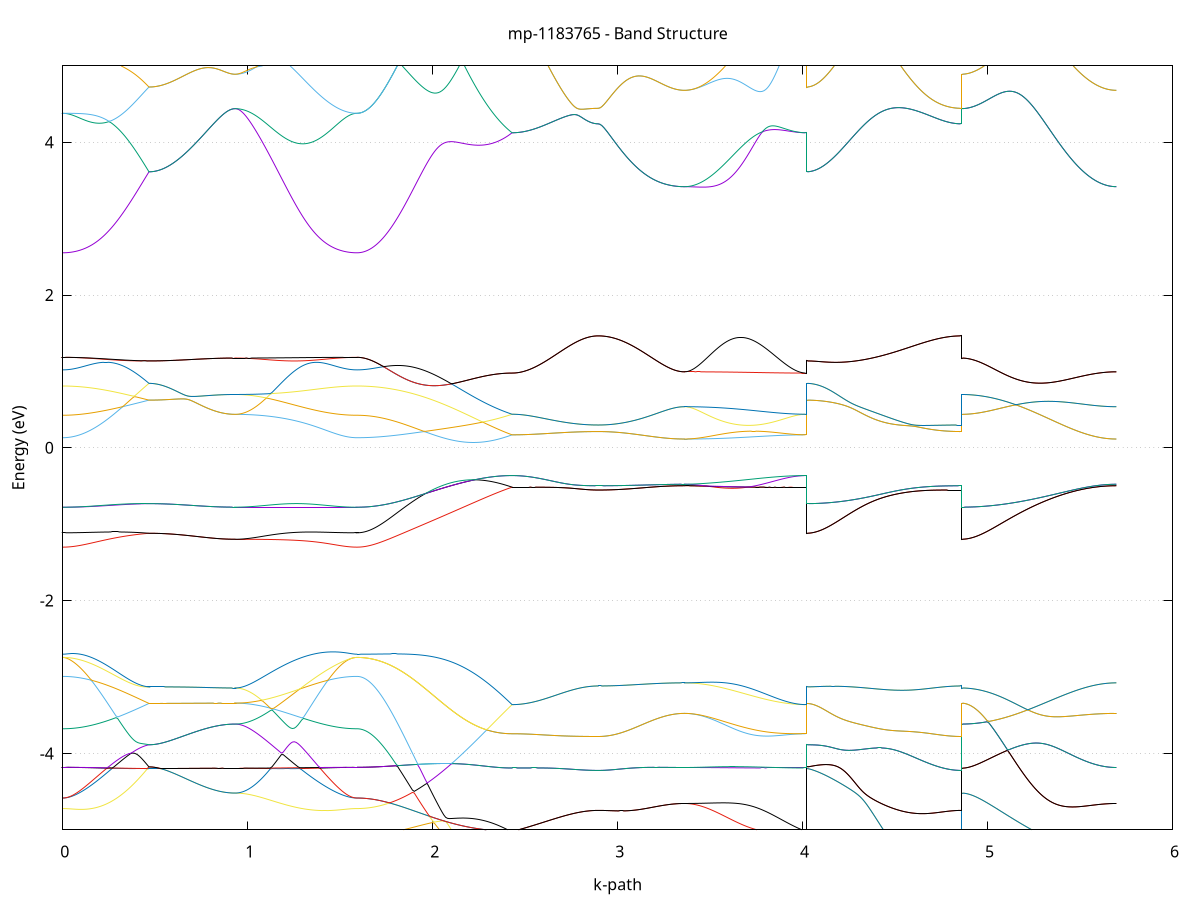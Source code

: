 set title 'mp-1183765 - Band Structure'
set xlabel 'k-path'
set ylabel 'Energy (eV)'
set grid y
set yrange [-5:5]
set terminal png size 800,600
set output 'mp-1183765_bands_gnuplot.png'
plot '-' using 1:2 with lines notitle, '-' using 1:2 with lines notitle, '-' using 1:2 with lines notitle, '-' using 1:2 with lines notitle, '-' using 1:2 with lines notitle, '-' using 1:2 with lines notitle, '-' using 1:2 with lines notitle, '-' using 1:2 with lines notitle, '-' using 1:2 with lines notitle, '-' using 1:2 with lines notitle, '-' using 1:2 with lines notitle, '-' using 1:2 with lines notitle, '-' using 1:2 with lines notitle, '-' using 1:2 with lines notitle, '-' using 1:2 with lines notitle, '-' using 1:2 with lines notitle, '-' using 1:2 with lines notitle, '-' using 1:2 with lines notitle, '-' using 1:2 with lines notitle, '-' using 1:2 with lines notitle, '-' using 1:2 with lines notitle, '-' using 1:2 with lines notitle, '-' using 1:2 with lines notitle, '-' using 1:2 with lines notitle, '-' using 1:2 with lines notitle, '-' using 1:2 with lines notitle, '-' using 1:2 with lines notitle, '-' using 1:2 with lines notitle, '-' using 1:2 with lines notitle, '-' using 1:2 with lines notitle, '-' using 1:2 with lines notitle, '-' using 1:2 with lines notitle, '-' using 1:2 with lines notitle, '-' using 1:2 with lines notitle, '-' using 1:2 with lines notitle, '-' using 1:2 with lines notitle, '-' using 1:2 with lines notitle, '-' using 1:2 with lines notitle, '-' using 1:2 with lines notitle, '-' using 1:2 with lines notitle, '-' using 1:2 with lines notitle, '-' using 1:2 with lines notitle, '-' using 1:2 with lines notitle, '-' using 1:2 with lines notitle, '-' using 1:2 with lines notitle, '-' using 1:2 with lines notitle, '-' using 1:2 with lines notitle, '-' using 1:2 with lines notitle, '-' using 1:2 with lines notitle, '-' using 1:2 with lines notitle, '-' using 1:2 with lines notitle, '-' using 1:2 with lines notitle, '-' using 1:2 with lines notitle, '-' using 1:2 with lines notitle, '-' using 1:2 with lines notitle, '-' using 1:2 with lines notitle, '-' using 1:2 with lines notitle, '-' using 1:2 with lines notitle, '-' using 1:2 with lines notitle, '-' using 1:2 with lines notitle, '-' using 1:2 with lines notitle, '-' using 1:2 with lines notitle, '-' using 1:2 with lines notitle, '-' using 1:2 with lines notitle
0.000000 -43.347745
0.009914 -43.347745
0.019829 -43.347745
0.029743 -43.347745
0.039657 -43.347745
0.049572 -43.347745
0.059486 -43.347745
0.069400 -43.347745
0.079315 -43.347745
0.089229 -43.347745
0.099143 -43.347745
0.109058 -43.347745
0.118972 -43.347745
0.128887 -43.347745
0.138801 -43.347745
0.148715 -43.347745
0.158630 -43.347745
0.168544 -43.347745
0.178458 -43.347745
0.188373 -43.347745
0.198287 -43.347745
0.208201 -43.347745
0.218116 -43.347745
0.228030 -43.347745
0.237944 -43.347745
0.247859 -43.347745
0.257773 -43.347745
0.267687 -43.347745
0.277602 -43.347745
0.287516 -43.347745
0.297430 -43.347745
0.307345 -43.347745
0.317259 -43.347745
0.327173 -43.347745
0.337088 -43.347745
0.347002 -43.347745
0.356916 -43.347745
0.366831 -43.347745
0.376745 -43.347745
0.386660 -43.347745
0.396574 -43.347745
0.406488 -43.347745
0.416403 -43.347745
0.426317 -43.347745
0.436231 -43.347745
0.446146 -43.347745
0.456060 -43.347745
0.465974 -43.347745
0.465974 -43.347745
0.475889 -43.347745
0.485803 -43.347745
0.495717 -43.347745
0.505632 -43.347745
0.515546 -43.347745
0.525460 -43.347745
0.535375 -43.347745
0.545289 -43.347745
0.555203 -43.347745
0.565118 -43.347745
0.575032 -43.347745
0.584946 -43.347745
0.594861 -43.347745
0.604775 -43.347745
0.614690 -43.347745
0.624604 -43.347745
0.634518 -43.347745
0.644433 -43.347745
0.654347 -43.347745
0.664261 -43.347745
0.674176 -43.347745
0.684090 -43.347745
0.694004 -43.347745
0.703919 -43.347745
0.713833 -43.347745
0.723747 -43.347745
0.733662 -43.347745
0.743576 -43.347745
0.753490 -43.347745
0.763405 -43.347745
0.773319 -43.347745
0.783233 -43.347745
0.793148 -43.347745
0.803062 -43.347745
0.812976 -43.347745
0.822891 -43.347745
0.832805 -43.347745
0.842719 -43.347745
0.852634 -43.347745
0.862548 -43.347745
0.872463 -43.347745
0.882377 -43.347745
0.892291 -43.347745
0.902206 -43.347745
0.912120 -43.347745
0.922034 -43.347645
0.931949 -43.347645
0.931949 -43.347645
0.941933 -43.347645
0.951918 -43.347745
0.961903 -43.347745
0.971887 -43.347745
0.981872 -43.347745
0.991857 -43.347645
1.001841 -43.347645
1.011826 -43.347745
1.021810 -43.347745
1.031795 -43.347745
1.041780 -43.347745
1.051764 -43.347745
1.061749 -43.347745
1.071734 -43.347745
1.081718 -43.347745
1.091703 -43.347745
1.101688 -43.347745
1.111672 -43.347745
1.121657 -43.347745
1.131642 -43.347745
1.141626 -43.347745
1.151611 -43.347745
1.161596 -43.347745
1.171580 -43.347745
1.181565 -43.347745
1.191550 -43.347745
1.201534 -43.347745
1.211519 -43.347745
1.221504 -43.347745
1.231488 -43.347745
1.241473 -43.347745
1.251458 -43.347745
1.261442 -43.347745
1.271427 -43.347745
1.281411 -43.347745
1.291396 -43.347745
1.301381 -43.347745
1.311365 -43.347745
1.321350 -43.347745
1.331335 -43.347745
1.341319 -43.347745
1.351304 -43.347745
1.361289 -43.347745
1.371273 -43.347745
1.381258 -43.347745
1.391243 -43.347745
1.401227 -43.347745
1.411212 -43.347745
1.421197 -43.347745
1.431181 -43.347745
1.441166 -43.347745
1.451151 -43.347745
1.461135 -43.347745
1.471120 -43.347745
1.481105 -43.347745
1.491089 -43.347745
1.501074 -43.347745
1.511059 -43.347745
1.521043 -43.347745
1.531028 -43.347745
1.541012 -43.347745
1.550997 -43.347745
1.560982 -43.347745
1.570966 -43.347745
1.580951 -43.347745
1.590936 -43.347745
1.590936 -43.347745
1.600914 -43.347745
1.610893 -43.347745
1.620871 -43.347745
1.630850 -43.347745
1.640828 -43.347745
1.650807 -43.347645
1.660785 -43.347645
1.670764 -43.347645
1.680742 -43.347645
1.690720 -43.347645
1.700699 -43.347645
1.710677 -43.347645
1.720656 -43.347645
1.730634 -43.347645
1.740613 -43.347545
1.750591 -43.347545
1.760570 -43.347545
1.770548 -43.347545
1.780527 -43.347545
1.790505 -43.347545
1.800484 -43.347445
1.810462 -43.347445
1.820441 -43.347445
1.830419 -43.347445
1.840397 -43.347345
1.850376 -43.347345
1.860354 -43.347345
1.870333 -43.347345
1.880311 -43.347245
1.890290 -43.347245
1.900268 -43.347245
1.910247 -43.347245
1.920225 -43.347145
1.930204 -43.347145
1.940182 -43.347145
1.950161 -43.347045
1.960139 -43.347045
1.970118 -43.347045
1.980096 -43.346945
1.990075 -43.346945
2.000053 -43.346945
2.010031 -43.346945
2.020010 -43.346845
2.029988 -43.346845
2.039967 -43.346845
2.049945 -43.346745
2.059924 -43.346745
2.069902 -43.346745
2.079881 -43.346645
2.089859 -43.346645
2.099838 -43.346645
2.109816 -43.346645
2.119795 -43.346545
2.129773 -43.346545
2.139752 -43.346545
2.149730 -43.346545
2.159709 -43.346445
2.169687 -43.346445
2.179665 -43.346445
2.189644 -43.346445
2.199622 -43.346345
2.209601 -43.346345
2.219579 -43.346345
2.229558 -43.346345
2.239536 -43.346245
2.249515 -43.346245
2.259493 -43.346245
2.269472 -43.346245
2.279450 -43.346245
2.289429 -43.346245
2.299407 -43.346145
2.309386 -43.346145
2.319364 -43.346145
2.329343 -43.346145
2.339321 -43.346145
2.349299 -43.346145
2.359278 -43.346145
2.369256 -43.346145
2.379235 -43.346145
2.389213 -43.346145
2.399192 -43.346145
2.409170 -43.346145
2.419149 -43.346145
2.429127 -43.346145
2.429127 -43.346145
2.439042 -43.346145
2.448956 -43.346145
2.458870 -43.346145
2.468785 -43.346145
2.478699 -43.346145
2.488613 -43.346145
2.498528 -43.346145
2.508442 -43.346045
2.518356 -43.346045
2.528271 -43.346045
2.538185 -43.346045
2.548099 -43.346045
2.558014 -43.346045
2.567928 -43.346045
2.577842 -43.346045
2.587757 -43.346045
2.597671 -43.346045
2.607585 -43.346045
2.617500 -43.346045
2.627414 -43.346045
2.637328 -43.346045
2.647243 -43.346045
2.657157 -43.346045
2.667072 -43.346045
2.676986 -43.346045
2.686900 -43.346045
2.696815 -43.346045
2.706729 -43.346045
2.716643 -43.346045
2.726558 -43.346045
2.736472 -43.346045
2.746386 -43.346045
2.756301 -43.346045
2.766215 -43.346045
2.776129 -43.346045
2.786044 -43.346045
2.795958 -43.346045
2.805872 -43.346045
2.815787 -43.346045
2.825701 -43.346045
2.835615 -43.346045
2.845530 -43.346045
2.855444 -43.346045
2.865358 -43.346045
2.875273 -43.346045
2.885187 -43.346045
2.895102 -43.346045
2.895102 -43.346045
2.905016 -43.346045
2.914930 -43.346045
2.924845 -43.346045
2.934759 -43.346045
2.944673 -43.346045
2.954588 -43.346045
2.964502 -43.346045
2.974416 -43.346045
2.984331 -43.346045
2.994245 -43.346045
3.004159 -43.346045
3.014074 -43.346045
3.023988 -43.346045
3.033902 -43.346045
3.043817 -43.346045
3.053731 -43.346045
3.063645 -43.346045
3.073560 -43.346045
3.083474 -43.346045
3.093388 -43.346045
3.103303 -43.346045
3.113217 -43.346045
3.123131 -43.346045
3.133046 -43.346045
3.142960 -43.346045
3.152875 -43.346045
3.162789 -43.346045
3.172703 -43.346045
3.182618 -43.346045
3.192532 -43.346045
3.202446 -43.346045
3.212361 -43.346045
3.222275 -43.346045
3.232189 -43.346045
3.242104 -43.346045
3.252018 -43.346045
3.261932 -43.346045
3.271847 -43.346045
3.281761 -43.346045
3.291675 -43.346045
3.301590 -43.346045
3.311504 -43.346045
3.321418 -43.346045
3.331333 -43.346045
3.341247 -43.346045
3.351161 -43.346045
3.361076 -43.346045
3.361076 -43.346045
3.371060 -43.346045
3.381045 -43.346045
3.391030 -43.346045
3.401014 -43.346045
3.410999 -43.346045
3.420984 -43.346045
3.430968 -43.346045
3.440953 -43.346045
3.450938 -43.346045
3.460922 -43.346045
3.470907 -43.346045
3.480892 -43.346045
3.490876 -43.346045
3.500861 -43.346045
3.510846 -43.346045
3.520830 -43.346045
3.530815 -43.346045
3.540800 -43.346045
3.550784 -43.346045
3.560769 -43.346045
3.570754 -43.346045
3.580738 -43.346045
3.590723 -43.346045
3.600707 -43.346045
3.610692 -43.346045
3.620677 -43.346045
3.630661 -43.346045
3.640646 -43.346045
3.650631 -43.346045
3.660615 -43.346045
3.670600 -43.346045
3.680585 -43.346045
3.690569 -43.346045
3.700554 -43.346045
3.710539 -43.346045
3.720523 -43.346045
3.730508 -43.346045
3.740493 -43.346045
3.750477 -43.346045
3.760462 -43.346045
3.770447 -43.346045
3.780431 -43.346045
3.790416 -43.346045
3.800401 -43.346045
3.810385 -43.346045
3.820370 -43.346045
3.830355 -43.346045
3.840339 -43.346045
3.850324 -43.346045
3.860309 -43.346045
3.870293 -43.346045
3.880278 -43.346045
3.890262 -43.346045
3.900247 -43.346145
3.910232 -43.346145
3.920216 -43.346145
3.930201 -43.346145
3.940186 -43.346145
3.950170 -43.346145
3.960155 -43.346145
3.970140 -43.346145
3.980124 -43.346145
3.990109 -43.346145
4.000094 -43.346145
4.010078 -43.346145
4.020063 -43.346145
4.020063 -43.347745
4.030041 -43.347745
4.040020 -43.347745
4.049998 -43.347745
4.059977 -43.347645
4.069955 -43.347645
4.079934 -43.347645
4.089912 -43.347645
4.099891 -43.347645
4.109869 -43.347645
4.119848 -43.347645
4.129826 -43.347645
4.139805 -43.347645
4.149783 -43.347645
4.159762 -43.347545
4.169740 -43.347545
4.179718 -43.347545
4.189697 -43.347545
4.199675 -43.347545
4.209654 -43.347545
4.219632 -43.347445
4.229611 -43.347445
4.239589 -43.347445
4.249568 -43.347445
4.259546 -43.347445
4.269525 -43.347345
4.279503 -43.347345
4.289482 -43.347345
4.299460 -43.347345
4.309439 -43.347245
4.319417 -43.347245
4.329396 -43.347245
4.339374 -43.347145
4.349352 -43.347145
4.359331 -43.347145
4.369309 -43.347145
4.379288 -43.347045
4.389266 -43.347045
4.399245 -43.347045
4.409223 -43.346945
4.419202 -43.346945
4.429180 -43.346945
4.439159 -43.346845
4.449137 -43.346845
4.459116 -43.346845
4.469094 -43.346845
4.479073 -43.346745
4.489051 -43.346745
4.499030 -43.346745
4.509008 -43.346645
4.518986 -43.346645
4.528965 -43.346645
4.538943 -43.346545
4.548922 -43.346545
4.558900 -43.346545
4.568879 -43.346545
4.578857 -43.346445
4.588836 -43.346445
4.598814 -43.346445
4.608793 -43.346445
4.618771 -43.346345
4.628750 -43.346345
4.638728 -43.346345
4.648707 -43.346345
4.658685 -43.346245
4.668663 -43.346245
4.678642 -43.346245
4.688620 -43.346245
4.698599 -43.346245
4.708577 -43.346245
4.718556 -43.346145
4.728534 -43.346145
4.738513 -43.346145
4.748491 -43.346145
4.758470 -43.346145
4.768448 -43.346145
4.778427 -43.346145
4.788405 -43.346145
4.798384 -43.346145
4.808362 -43.346045
4.818341 -43.346045
4.828319 -43.346045
4.838297 -43.346045
4.848276 -43.346045
4.858254 -43.346045
4.858254 -43.347645
4.868233 -43.347645
4.878211 -43.347645
4.888190 -43.347645
4.898168 -43.347645
4.908147 -43.347645
4.918125 -43.347645
4.928104 -43.347645
4.938082 -43.347645
4.948061 -43.347645
4.958039 -43.347645
4.968018 -43.347645
4.977996 -43.347645
4.987975 -43.347645
4.997953 -43.347645
5.007931 -43.347545
5.017910 -43.347545
5.027888 -43.347545
5.037867 -43.347545
5.047845 -43.347545
5.057824 -43.347445
5.067802 -43.347445
5.077781 -43.347445
5.087759 -43.347445
5.097738 -43.347345
5.107716 -43.347345
5.117695 -43.347345
5.127673 -43.347345
5.137652 -43.347245
5.147630 -43.347245
5.157609 -43.347245
5.167587 -43.347245
5.177565 -43.347145
5.187544 -43.347145
5.197522 -43.347145
5.207501 -43.347045
5.217479 -43.347045
5.227458 -43.347045
5.237436 -43.347045
5.247415 -43.346945
5.257393 -43.346945
5.267372 -43.346945
5.277350 -43.346845
5.287329 -43.346845
5.297307 -43.346845
5.307286 -43.346845
5.317264 -43.346745
5.327242 -43.346745
5.337221 -43.346745
5.347199 -43.346645
5.357178 -43.346645
5.367156 -43.346645
5.377135 -43.346545
5.387113 -43.346545
5.397092 -43.346545
5.407070 -43.346545
5.417049 -43.346445
5.427027 -43.346445
5.437006 -43.346445
5.446984 -43.346445
5.456963 -43.346345
5.466941 -43.346345
5.476920 -43.346345
5.486898 -43.346345
5.496876 -43.346345
5.506855 -43.346245
5.516833 -43.346245
5.526812 -43.346245
5.536790 -43.346245
5.546769 -43.346145
5.556747 -43.346145
5.566726 -43.346145
5.576704 -43.346145
5.586683 -43.346145
5.596661 -43.346145
5.606640 -43.346145
5.616618 -43.346145
5.626597 -43.346045
5.636575 -43.346045
5.646554 -43.346045
5.656532 -43.346045
5.666510 -43.346045
5.676489 -43.346045
5.686467 -43.346045
5.696446 -43.346045
e
0.000000 -43.347745
0.009914 -43.347745
0.019829 -43.347745
0.029743 -43.347745
0.039657 -43.347745
0.049572 -43.347745
0.059486 -43.347745
0.069400 -43.347745
0.079315 -43.347745
0.089229 -43.347745
0.099143 -43.347745
0.109058 -43.347745
0.118972 -43.347745
0.128887 -43.347745
0.138801 -43.347745
0.148715 -43.347745
0.158630 -43.347745
0.168544 -43.347745
0.178458 -43.347745
0.188373 -43.347745
0.198287 -43.347745
0.208201 -43.347745
0.218116 -43.347745
0.228030 -43.347745
0.237944 -43.347745
0.247859 -43.347745
0.257773 -43.347745
0.267687 -43.347745
0.277602 -43.347745
0.287516 -43.347745
0.297430 -43.347745
0.307345 -43.347745
0.317259 -43.347745
0.327173 -43.347745
0.337088 -43.347745
0.347002 -43.347745
0.356916 -43.347745
0.366831 -43.347745
0.376745 -43.347745
0.386660 -43.347745
0.396574 -43.347745
0.406488 -43.347745
0.416403 -43.347745
0.426317 -43.347745
0.436231 -43.347745
0.446146 -43.347745
0.456060 -43.347745
0.465974 -43.347745
0.465974 -43.347745
0.475889 -43.347745
0.485803 -43.347645
0.495717 -43.347745
0.505632 -43.347745
0.515546 -43.347745
0.525460 -43.347745
0.535375 -43.347745
0.545289 -43.347745
0.555203 -43.347745
0.565118 -43.347745
0.575032 -43.347745
0.584946 -43.347745
0.594861 -43.347745
0.604775 -43.347745
0.614690 -43.347745
0.624604 -43.347745
0.634518 -43.347745
0.644433 -43.347745
0.654347 -43.347745
0.664261 -43.347745
0.674176 -43.347745
0.684090 -43.347745
0.694004 -43.347745
0.703919 -43.347745
0.713833 -43.347745
0.723747 -43.347745
0.733662 -43.347745
0.743576 -43.347745
0.753490 -43.347745
0.763405 -43.347745
0.773319 -43.347745
0.783233 -43.347745
0.793148 -43.347745
0.803062 -43.347745
0.812976 -43.347745
0.822891 -43.347745
0.832805 -43.347745
0.842719 -43.347645
0.852634 -43.347745
0.862548 -43.347745
0.872463 -43.347745
0.882377 -43.347745
0.892291 -43.347745
0.902206 -43.347745
0.912120 -43.347745
0.922034 -43.347645
0.931949 -43.347645
0.931949 -43.347645
0.941933 -43.347645
0.951918 -43.347745
0.961903 -43.347745
0.971887 -43.347645
0.981872 -43.347645
0.991857 -43.347645
1.001841 -43.347745
1.011826 -43.347745
1.021810 -43.347745
1.031795 -43.347745
1.041780 -43.347745
1.051764 -43.347745
1.061749 -43.347745
1.071734 -43.347645
1.081718 -43.347745
1.091703 -43.347745
1.101688 -43.347745
1.111672 -43.347745
1.121657 -43.347745
1.131642 -43.347745
1.141626 -43.347745
1.151611 -43.347745
1.161596 -43.347745
1.171580 -43.347745
1.181565 -43.347745
1.191550 -43.347745
1.201534 -43.347745
1.211519 -43.347745
1.221504 -43.347745
1.231488 -43.347745
1.241473 -43.347745
1.251458 -43.347745
1.261442 -43.347745
1.271427 -43.347745
1.281411 -43.347745
1.291396 -43.347745
1.301381 -43.347745
1.311365 -43.347745
1.321350 -43.347745
1.331335 -43.347745
1.341319 -43.347745
1.351304 -43.347745
1.361289 -43.347745
1.371273 -43.347745
1.381258 -43.347745
1.391243 -43.347745
1.401227 -43.347745
1.411212 -43.347745
1.421197 -43.347745
1.431181 -43.347745
1.441166 -43.347745
1.451151 -43.347745
1.461135 -43.347745
1.471120 -43.347745
1.481105 -43.347745
1.491089 -43.347745
1.501074 -43.347745
1.511059 -43.347745
1.521043 -43.347745
1.531028 -43.347745
1.541012 -43.347745
1.550997 -43.347745
1.560982 -43.347745
1.570966 -43.347745
1.580951 -43.347745
1.590936 -43.347745
1.590936 -43.347745
1.600914 -43.347745
1.610893 -43.347745
1.620871 -43.347745
1.630850 -43.347745
1.640828 -43.347745
1.650807 -43.347645
1.660785 -43.347645
1.670764 -43.347645
1.680742 -43.347645
1.690720 -43.347645
1.700699 -43.347645
1.710677 -43.347645
1.720656 -43.347645
1.730634 -43.347645
1.740613 -43.347545
1.750591 -43.347545
1.760570 -43.347545
1.770548 -43.347545
1.780527 -43.347545
1.790505 -43.347545
1.800484 -43.347445
1.810462 -43.347445
1.820441 -43.347445
1.830419 -43.347445
1.840397 -43.347345
1.850376 -43.347345
1.860354 -43.347345
1.870333 -43.347345
1.880311 -43.347245
1.890290 -43.347245
1.900268 -43.347245
1.910247 -43.347245
1.920225 -43.347145
1.930204 -43.347145
1.940182 -43.347145
1.950161 -43.347045
1.960139 -43.347045
1.970118 -43.347045
1.980096 -43.346945
1.990075 -43.346945
2.000053 -43.346945
2.010031 -43.346945
2.020010 -43.346845
2.029988 -43.346845
2.039967 -43.346845
2.049945 -43.346745
2.059924 -43.346745
2.069902 -43.346745
2.079881 -43.346645
2.089859 -43.346645
2.099838 -43.346645
2.109816 -43.346645
2.119795 -43.346545
2.129773 -43.346545
2.139752 -43.346545
2.149730 -43.346545
2.159709 -43.346445
2.169687 -43.346445
2.179665 -43.346445
2.189644 -43.346345
2.199622 -43.346345
2.209601 -43.346345
2.219579 -43.346345
2.229558 -43.346345
2.239536 -43.346245
2.249515 -43.346245
2.259493 -43.346245
2.269472 -43.346245
2.279450 -43.346245
2.289429 -43.346245
2.299407 -43.346145
2.309386 -43.346145
2.319364 -43.346145
2.329343 -43.346145
2.339321 -43.346145
2.349299 -43.346145
2.359278 -43.346145
2.369256 -43.346145
2.379235 -43.346145
2.389213 -43.346145
2.399192 -43.346145
2.409170 -43.346145
2.419149 -43.346045
2.429127 -43.346145
2.429127 -43.346145
2.439042 -43.346145
2.448956 -43.346145
2.458870 -43.346145
2.468785 -43.346145
2.478699 -43.346145
2.488613 -43.346145
2.498528 -43.346145
2.508442 -43.346045
2.518356 -43.346045
2.528271 -43.346045
2.538185 -43.346045
2.548099 -43.346045
2.558014 -43.346045
2.567928 -43.346045
2.577842 -43.346045
2.587757 -43.346045
2.597671 -43.346045
2.607585 -43.346045
2.617500 -43.346045
2.627414 -43.346045
2.637328 -43.346045
2.647243 -43.346045
2.657157 -43.346045
2.667072 -43.346045
2.676986 -43.346045
2.686900 -43.346045
2.696815 -43.346045
2.706729 -43.346045
2.716643 -43.346045
2.726558 -43.346045
2.736472 -43.346045
2.746386 -43.346045
2.756301 -43.346045
2.766215 -43.346045
2.776129 -43.346045
2.786044 -43.346045
2.795958 -43.346045
2.805872 -43.346045
2.815787 -43.346045
2.825701 -43.346045
2.835615 -43.346045
2.845530 -43.346045
2.855444 -43.346045
2.865358 -43.346045
2.875273 -43.346045
2.885187 -43.346045
2.895102 -43.346045
2.895102 -43.346045
2.905016 -43.346045
2.914930 -43.346045
2.924845 -43.346045
2.934759 -43.346045
2.944673 -43.346045
2.954588 -43.346045
2.964502 -43.346045
2.974416 -43.346045
2.984331 -43.346045
2.994245 -43.346045
3.004159 -43.346045
3.014074 -43.346045
3.023988 -43.346045
3.033902 -43.346045
3.043817 -43.346045
3.053731 -43.346045
3.063645 -43.346045
3.073560 -43.346045
3.083474 -43.346045
3.093388 -43.346045
3.103303 -43.346045
3.113217 -43.346045
3.123131 -43.346045
3.133046 -43.346045
3.142960 -43.346045
3.152875 -43.346045
3.162789 -43.346045
3.172703 -43.346045
3.182618 -43.346045
3.192532 -43.346045
3.202446 -43.346045
3.212361 -43.346045
3.222275 -43.346045
3.232189 -43.346045
3.242104 -43.346045
3.252018 -43.346045
3.261932 -43.346045
3.271847 -43.346045
3.281761 -43.346045
3.291675 -43.346045
3.301590 -43.346045
3.311504 -43.346045
3.321418 -43.346045
3.331333 -43.346045
3.341247 -43.346045
3.351161 -43.346045
3.361076 -43.346045
3.361076 -43.346045
3.371060 -43.346045
3.381045 -43.346045
3.391030 -43.346045
3.401014 -43.346045
3.410999 -43.346045
3.420984 -43.346045
3.430968 -43.346045
3.440953 -43.346045
3.450938 -43.346045
3.460922 -43.346045
3.470907 -43.346045
3.480892 -43.346045
3.490876 -43.346045
3.500861 -43.346045
3.510846 -43.346045
3.520830 -43.346045
3.530815 -43.346045
3.540800 -43.346045
3.550784 -43.346045
3.560769 -43.346045
3.570754 -43.346045
3.580738 -43.346045
3.590723 -43.346045
3.600707 -43.346045
3.610692 -43.346045
3.620677 -43.346045
3.630661 -43.346045
3.640646 -43.346045
3.650631 -43.346045
3.660615 -43.346045
3.670600 -43.346045
3.680585 -43.346045
3.690569 -43.346045
3.700554 -43.346045
3.710539 -43.346045
3.720523 -43.346045
3.730508 -43.346045
3.740493 -43.346045
3.750477 -43.346045
3.760462 -43.346045
3.770447 -43.346045
3.780431 -43.346045
3.790416 -43.346045
3.800401 -43.346045
3.810385 -43.346045
3.820370 -43.346045
3.830355 -43.346045
3.840339 -43.346045
3.850324 -43.346045
3.860309 -43.346045
3.870293 -43.346045
3.880278 -43.346045
3.890262 -43.346045
3.900247 -43.346045
3.910232 -43.346045
3.920216 -43.346045
3.930201 -43.346045
3.940186 -43.346045
3.950170 -43.346145
3.960155 -43.346145
3.970140 -43.346145
3.980124 -43.346145
3.990109 -43.346145
4.000094 -43.346145
4.010078 -43.346145
4.020063 -43.346145
4.020063 -43.347745
4.030041 -43.347745
4.040020 -43.347745
4.049998 -43.347745
4.059977 -43.347645
4.069955 -43.347645
4.079934 -43.347645
4.089912 -43.347645
4.099891 -43.347645
4.109869 -43.347645
4.119848 -43.347645
4.129826 -43.347645
4.139805 -43.347645
4.149783 -43.347645
4.159762 -43.347545
4.169740 -43.347545
4.179718 -43.347545
4.189697 -43.347545
4.199675 -43.347545
4.209654 -43.347545
4.219632 -43.347445
4.229611 -43.347445
4.239589 -43.347445
4.249568 -43.347445
4.259546 -43.347445
4.269525 -43.347345
4.279503 -43.347345
4.289482 -43.347345
4.299460 -43.347345
4.309439 -43.347245
4.319417 -43.347245
4.329396 -43.347245
4.339374 -43.347145
4.349352 -43.347145
4.359331 -43.347145
4.369309 -43.347145
4.379288 -43.347045
4.389266 -43.347045
4.399245 -43.347045
4.409223 -43.346945
4.419202 -43.346945
4.429180 -43.346945
4.439159 -43.346845
4.449137 -43.346845
4.459116 -43.346845
4.469094 -43.346845
4.479073 -43.346745
4.489051 -43.346745
4.499030 -43.346745
4.509008 -43.346645
4.518986 -43.346645
4.528965 -43.346645
4.538943 -43.346545
4.548922 -43.346545
4.558900 -43.346545
4.568879 -43.346545
4.578857 -43.346445
4.588836 -43.346445
4.598814 -43.346445
4.608793 -43.346445
4.618771 -43.346345
4.628750 -43.346345
4.638728 -43.346345
4.648707 -43.346345
4.658685 -43.346245
4.668663 -43.346245
4.678642 -43.346245
4.688620 -43.346245
4.698599 -43.346245
4.708577 -43.346245
4.718556 -43.346145
4.728534 -43.346145
4.738513 -43.346145
4.748491 -43.346145
4.758470 -43.346145
4.768448 -43.346145
4.778427 -43.346145
4.788405 -43.346145
4.798384 -43.346145
4.808362 -43.346045
4.818341 -43.346045
4.828319 -43.346045
4.838297 -43.346045
4.848276 -43.346045
4.858254 -43.346045
4.858254 -43.347645
4.868233 -43.347645
4.878211 -43.347645
4.888190 -43.347645
4.898168 -43.347645
4.908147 -43.347645
4.918125 -43.347645
4.928104 -43.347645
4.938082 -43.347645
4.948061 -43.347645
4.958039 -43.347645
4.968018 -43.347645
4.977996 -43.347645
4.987975 -43.347545
4.997953 -43.347545
5.007931 -43.347545
5.017910 -43.347545
5.027888 -43.347545
5.037867 -43.347545
5.047845 -43.347545
5.057824 -43.347445
5.067802 -43.347445
5.077781 -43.347445
5.087759 -43.347445
5.097738 -43.347345
5.107716 -43.347345
5.117695 -43.347345
5.127673 -43.347345
5.137652 -43.347245
5.147630 -43.347245
5.157609 -43.347245
5.167587 -43.347245
5.177565 -43.347145
5.187544 -43.347145
5.197522 -43.347145
5.207501 -43.347045
5.217479 -43.347045
5.227458 -43.347045
5.237436 -43.347045
5.247415 -43.346945
5.257393 -43.346945
5.267372 -43.346945
5.277350 -43.346845
5.287329 -43.346845
5.297307 -43.346845
5.307286 -43.346845
5.317264 -43.346745
5.327242 -43.346745
5.337221 -43.346745
5.347199 -43.346645
5.357178 -43.346645
5.367156 -43.346645
5.377135 -43.346545
5.387113 -43.346545
5.397092 -43.346545
5.407070 -43.346545
5.417049 -43.346445
5.427027 -43.346445
5.437006 -43.346445
5.446984 -43.346445
5.456963 -43.346345
5.466941 -43.346345
5.476920 -43.346345
5.486898 -43.346345
5.496876 -43.346345
5.506855 -43.346245
5.516833 -43.346245
5.526812 -43.346245
5.536790 -43.346245
5.546769 -43.346145
5.556747 -43.346145
5.566726 -43.346145
5.576704 -43.346145
5.586683 -43.346145
5.596661 -43.346145
5.606640 -43.346145
5.616618 -43.346145
5.626597 -43.346045
5.636575 -43.346045
5.646554 -43.346045
5.656532 -43.346045
5.666510 -43.346045
5.676489 -43.346045
5.686467 -43.346045
5.696446 -43.346045
e
0.000000 -43.304045
0.009914 -43.304045
0.019829 -43.304045
0.029743 -43.304045
0.039657 -43.304045
0.049572 -43.304045
0.059486 -43.304045
0.069400 -43.304045
0.079315 -43.304045
0.089229 -43.304045
0.099143 -43.304045
0.109058 -43.304045
0.118972 -43.304045
0.128887 -43.304045
0.138801 -43.304045
0.148715 -43.304045
0.158630 -43.304045
0.168544 -43.304045
0.178458 -43.304045
0.188373 -43.304045
0.198287 -43.304045
0.208201 -43.304045
0.218116 -43.304045
0.228030 -43.304045
0.237944 -43.304045
0.247859 -43.304045
0.257773 -43.304045
0.267687 -43.304045
0.277602 -43.304045
0.287516 -43.304045
0.297430 -43.304045
0.307345 -43.304045
0.317259 -43.304045
0.327173 -43.304045
0.337088 -43.304045
0.347002 -43.304045
0.356916 -43.304045
0.366831 -43.304045
0.376745 -43.304045
0.386660 -43.304045
0.396574 -43.304045
0.406488 -43.304045
0.416403 -43.304045
0.426317 -43.304045
0.436231 -43.304045
0.446146 -43.304045
0.456060 -43.304045
0.465974 -43.304045
0.465974 -43.304045
0.475889 -43.304045
0.485803 -43.304045
0.495717 -43.304045
0.505632 -43.304045
0.515546 -43.304045
0.525460 -43.304045
0.535375 -43.304045
0.545289 -43.304045
0.555203 -43.304045
0.565118 -43.304045
0.575032 -43.304045
0.584946 -43.304045
0.594861 -43.304045
0.604775 -43.304045
0.614690 -43.304045
0.624604 -43.304045
0.634518 -43.304045
0.644433 -43.304045
0.654347 -43.304045
0.664261 -43.304045
0.674176 -43.304045
0.684090 -43.304045
0.694004 -43.304045
0.703919 -43.304045
0.713833 -43.304045
0.723747 -43.304045
0.733662 -43.304045
0.743576 -43.304045
0.753490 -43.304045
0.763405 -43.304045
0.773319 -43.304045
0.783233 -43.304045
0.793148 -43.304045
0.803062 -43.304045
0.812976 -43.304045
0.822891 -43.304045
0.832805 -43.304045
0.842719 -43.304045
0.852634 -43.304045
0.862548 -43.304045
0.872463 -43.304045
0.882377 -43.304045
0.892291 -43.304045
0.902206 -43.304045
0.912120 -43.304045
0.922034 -43.304045
0.931949 -43.304045
0.931949 -43.304045
0.941933 -43.304045
0.951918 -43.304045
0.961903 -43.304045
0.971887 -43.304045
0.981872 -43.304045
0.991857 -43.304045
1.001841 -43.304045
1.011826 -43.304045
1.021810 -43.304045
1.031795 -43.304045
1.041780 -43.304045
1.051764 -43.304045
1.061749 -43.304045
1.071734 -43.304045
1.081718 -43.304045
1.091703 -43.304045
1.101688 -43.304045
1.111672 -43.304045
1.121657 -43.304045
1.131642 -43.304045
1.141626 -43.304045
1.151611 -43.304045
1.161596 -43.304045
1.171580 -43.304045
1.181565 -43.304045
1.191550 -43.304045
1.201534 -43.304045
1.211519 -43.304045
1.221504 -43.304045
1.231488 -43.304045
1.241473 -43.304045
1.251458 -43.304045
1.261442 -43.304045
1.271427 -43.304045
1.281411 -43.304045
1.291396 -43.304045
1.301381 -43.304045
1.311365 -43.304045
1.321350 -43.304045
1.331335 -43.304045
1.341319 -43.304045
1.351304 -43.304045
1.361289 -43.304045
1.371273 -43.304045
1.381258 -43.304045
1.391243 -43.304045
1.401227 -43.304045
1.411212 -43.304045
1.421197 -43.304045
1.431181 -43.304045
1.441166 -43.304045
1.451151 -43.304045
1.461135 -43.304045
1.471120 -43.304045
1.481105 -43.304045
1.491089 -43.304045
1.501074 -43.304045
1.511059 -43.304045
1.521043 -43.304045
1.531028 -43.304045
1.541012 -43.304045
1.550997 -43.304045
1.560982 -43.304045
1.570966 -43.304045
1.580951 -43.304045
1.590936 -43.304045
1.590936 -43.304045
1.600914 -43.304045
1.610893 -43.304045
1.620871 -43.304045
1.630850 -43.304045
1.640828 -43.304145
1.650807 -43.304145
1.660785 -43.304245
1.670764 -43.304245
1.680742 -43.304345
1.690720 -43.304345
1.700699 -43.304445
1.710677 -43.304545
1.720656 -43.304645
1.730634 -43.304745
1.740613 -43.304745
1.750591 -43.304845
1.760570 -43.304945
1.770548 -43.305145
1.780527 -43.305245
1.790505 -43.305345
1.800484 -43.305445
1.810462 -43.305645
1.820441 -43.305745
1.830419 -43.305845
1.840397 -43.306045
1.850376 -43.306145
1.860354 -43.306345
1.870333 -43.306445
1.880311 -43.306645
1.890290 -43.306745
1.900268 -43.306945
1.910247 -43.307145
1.920225 -43.307245
1.930204 -43.307445
1.940182 -43.307645
1.950161 -43.307845
1.960139 -43.307945
1.970118 -43.308145
1.980096 -43.308345
1.990075 -43.308545
2.000053 -43.308645
2.010031 -43.308845
2.020010 -43.309045
2.029988 -43.309245
2.039967 -43.309445
2.049945 -43.309545
2.059924 -43.309745
2.069902 -43.309945
2.079881 -43.310145
2.089859 -43.310245
2.099838 -43.310445
2.109816 -43.310645
2.119795 -43.310745
2.129773 -43.310945
2.139752 -43.311145
2.149730 -43.311245
2.159709 -43.311445
2.169687 -43.311545
2.179665 -43.311745
2.189644 -43.311845
2.199622 -43.311945
2.209601 -43.312145
2.219579 -43.312245
2.229558 -43.312345
2.239536 -43.312445
2.249515 -43.312545
2.259493 -43.312745
2.269472 -43.312845
2.279450 -43.312945
2.289429 -43.312945
2.299407 -43.313045
2.309386 -43.313145
2.319364 -43.313245
2.329343 -43.313345
2.339321 -43.313345
2.349299 -43.313445
2.359278 -43.313445
2.369256 -43.313545
2.379235 -43.313545
2.389213 -43.313545
2.399192 -43.313645
2.409170 -43.313645
2.419149 -43.313645
2.429127 -43.313645
2.429127 -43.313645
2.439042 -43.313645
2.448956 -43.313645
2.458870 -43.313645
2.468785 -43.313645
2.478699 -43.313645
2.488613 -43.313645
2.498528 -43.313645
2.508442 -43.313645
2.518356 -43.313645
2.528271 -43.313645
2.538185 -43.313645
2.548099 -43.313645
2.558014 -43.313645
2.567928 -43.313645
2.577842 -43.313645
2.587757 -43.313645
2.597671 -43.313645
2.607585 -43.313645
2.617500 -43.313645
2.627414 -43.313645
2.637328 -43.313645
2.647243 -43.313645
2.657157 -43.313645
2.667072 -43.313645
2.676986 -43.313645
2.686900 -43.313645
2.696815 -43.313645
2.706729 -43.313645
2.716643 -43.313645
2.726558 -43.313645
2.736472 -43.313645
2.746386 -43.313645
2.756301 -43.313645
2.766215 -43.313645
2.776129 -43.313645
2.786044 -43.313645
2.795958 -43.313645
2.805872 -43.313645
2.815787 -43.313645
2.825701 -43.313645
2.835615 -43.313645
2.845530 -43.313645
2.855444 -43.313645
2.865358 -43.313645
2.875273 -43.313645
2.885187 -43.313645
2.895102 -43.313645
2.895102 -43.313645
2.905016 -43.313645
2.914930 -43.313645
2.924845 -43.313645
2.934759 -43.313645
2.944673 -43.313645
2.954588 -43.313645
2.964502 -43.313645
2.974416 -43.313645
2.984331 -43.313645
2.994245 -43.313645
3.004159 -43.313645
3.014074 -43.313645
3.023988 -43.313645
3.033902 -43.313645
3.043817 -43.313645
3.053731 -43.313645
3.063645 -43.313645
3.073560 -43.313645
3.083474 -43.313645
3.093388 -43.313645
3.103303 -43.313645
3.113217 -43.313645
3.123131 -43.313645
3.133046 -43.313645
3.142960 -43.313645
3.152875 -43.313645
3.162789 -43.313645
3.172703 -43.313645
3.182618 -43.313645
3.192532 -43.313645
3.202446 -43.313645
3.212361 -43.313645
3.222275 -43.313645
3.232189 -43.313645
3.242104 -43.313645
3.252018 -43.313645
3.261932 -43.313645
3.271847 -43.313645
3.281761 -43.313645
3.291675 -43.313645
3.301590 -43.313645
3.311504 -43.313645
3.321418 -43.313645
3.331333 -43.313645
3.341247 -43.313645
3.351161 -43.313645
3.361076 -43.313645
3.361076 -43.313645
3.371060 -43.313645
3.381045 -43.313645
3.391030 -43.313645
3.401014 -43.313645
3.410999 -43.313645
3.420984 -43.313645
3.430968 -43.313645
3.440953 -43.313645
3.450938 -43.313645
3.460922 -43.313645
3.470907 -43.313645
3.480892 -43.313645
3.490876 -43.313645
3.500861 -43.313645
3.510846 -43.313645
3.520830 -43.313645
3.530815 -43.313645
3.540800 -43.313645
3.550784 -43.313645
3.560769 -43.313645
3.570754 -43.313645
3.580738 -43.313645
3.590723 -43.313645
3.600707 -43.313645
3.610692 -43.313645
3.620677 -43.313645
3.630661 -43.313645
3.640646 -43.313645
3.650631 -43.313645
3.660615 -43.313645
3.670600 -43.313645
3.680585 -43.313645
3.690569 -43.313645
3.700554 -43.313645
3.710539 -43.313645
3.720523 -43.313645
3.730508 -43.313645
3.740493 -43.313645
3.750477 -43.313645
3.760462 -43.313645
3.770447 -43.313645
3.780431 -43.313645
3.790416 -43.313645
3.800401 -43.313645
3.810385 -43.313645
3.820370 -43.313645
3.830355 -43.313645
3.840339 -43.313645
3.850324 -43.313645
3.860309 -43.313645
3.870293 -43.313645
3.880278 -43.313645
3.890262 -43.313645
3.900247 -43.313645
3.910232 -43.313645
3.920216 -43.313645
3.930201 -43.313645
3.940186 -43.313645
3.950170 -43.313645
3.960155 -43.313645
3.970140 -43.313645
3.980124 -43.313645
3.990109 -43.313645
4.000094 -43.313645
4.010078 -43.313645
4.020063 -43.313645
4.020063 -43.304045
4.030041 -43.304045
4.040020 -43.304045
4.049998 -43.304045
4.059977 -43.304045
4.069955 -43.304145
4.079934 -43.304145
4.089912 -43.304145
4.099891 -43.304245
4.109869 -43.304245
4.119848 -43.304345
4.129826 -43.304445
4.139805 -43.304545
4.149783 -43.304545
4.159762 -43.304645
4.169740 -43.304745
4.179718 -43.304845
4.189697 -43.304945
4.199675 -43.305045
4.209654 -43.305145
4.219632 -43.305345
4.229611 -43.305445
4.239589 -43.305545
4.249568 -43.305745
4.259546 -43.305845
4.269525 -43.305945
4.279503 -43.306145
4.289482 -43.306245
4.299460 -43.306445
4.309439 -43.306545
4.319417 -43.306745
4.329396 -43.306945
4.339374 -43.307045
4.349352 -43.307245
4.359331 -43.307445
4.369309 -43.307545
4.379288 -43.307745
4.389266 -43.307945
4.399245 -43.308145
4.409223 -43.308345
4.419202 -43.308445
4.429180 -43.308645
4.439159 -43.308845
4.449137 -43.309045
4.459116 -43.309145
4.469094 -43.309345
4.479073 -43.309545
4.489051 -43.309745
4.499030 -43.309945
4.509008 -43.310045
4.518986 -43.310245
4.528965 -43.310445
4.538943 -43.310545
4.548922 -43.310745
4.558900 -43.310945
4.568879 -43.311045
4.578857 -43.311245
4.588836 -43.311345
4.598814 -43.311545
4.608793 -43.311645
4.618771 -43.311845
4.628750 -43.311945
4.638728 -43.312145
4.648707 -43.312245
4.658685 -43.312345
4.668663 -43.312445
4.678642 -43.312545
4.688620 -43.312745
4.698599 -43.312845
4.708577 -43.312945
4.718556 -43.312945
4.728534 -43.313045
4.738513 -43.313145
4.748491 -43.313245
4.758470 -43.313345
4.768448 -43.313345
4.778427 -43.313445
4.788405 -43.313445
4.798384 -43.313545
4.808362 -43.313545
4.818341 -43.313545
4.828319 -43.313645
4.838297 -43.313645
4.848276 -43.313645
4.858254 -43.313645
4.858254 -43.304045
4.868233 -43.304045
4.878211 -43.304045
4.888190 -43.304045
4.898168 -43.304045
4.908147 -43.304145
4.918125 -43.304145
4.928104 -43.304145
4.938082 -43.304245
4.948061 -43.304245
4.958039 -43.304345
4.968018 -43.304445
4.977996 -43.304545
4.987975 -43.304545
4.997953 -43.304645
5.007931 -43.304745
5.017910 -43.304845
5.027888 -43.304945
5.037867 -43.305045
5.047845 -43.305145
5.057824 -43.305345
5.067802 -43.305445
5.077781 -43.305545
5.087759 -43.305745
5.097738 -43.305845
5.107716 -43.305945
5.117695 -43.306145
5.127673 -43.306245
5.137652 -43.306445
5.147630 -43.306545
5.157609 -43.306745
5.167587 -43.306945
5.177565 -43.307045
5.187544 -43.307245
5.197522 -43.307445
5.207501 -43.307545
5.217479 -43.307745
5.227458 -43.307945
5.237436 -43.308145
5.247415 -43.308345
5.257393 -43.308445
5.267372 -43.308645
5.277350 -43.308845
5.287329 -43.309045
5.297307 -43.309245
5.307286 -43.309345
5.317264 -43.309545
5.327242 -43.309745
5.337221 -43.309945
5.347199 -43.310045
5.357178 -43.310245
5.367156 -43.310445
5.377135 -43.310545
5.387113 -43.310745
5.397092 -43.310945
5.407070 -43.311045
5.417049 -43.311245
5.427027 -43.311445
5.437006 -43.311545
5.446984 -43.311645
5.456963 -43.311845
5.466941 -43.311945
5.476920 -43.312145
5.486898 -43.312245
5.496876 -43.312345
5.506855 -43.312445
5.516833 -43.312645
5.526812 -43.312745
5.536790 -43.312845
5.546769 -43.312945
5.556747 -43.312945
5.566726 -43.313045
5.576704 -43.313145
5.586683 -43.313245
5.596661 -43.313345
5.606640 -43.313345
5.616618 -43.313445
5.626597 -43.313445
5.636575 -43.313545
5.646554 -43.313545
5.656532 -43.313545
5.666510 -43.313645
5.676489 -43.313645
5.686467 -43.313645
5.696446 -43.313645
e
0.000000 -43.304045
0.009914 -43.304045
0.019829 -43.304045
0.029743 -43.304045
0.039657 -43.304045
0.049572 -43.304045
0.059486 -43.304045
0.069400 -43.304045
0.079315 -43.304045
0.089229 -43.304045
0.099143 -43.304045
0.109058 -43.304045
0.118972 -43.304045
0.128887 -43.304045
0.138801 -43.304045
0.148715 -43.304045
0.158630 -43.304045
0.168544 -43.304045
0.178458 -43.304045
0.188373 -43.304045
0.198287 -43.304045
0.208201 -43.304045
0.218116 -43.304045
0.228030 -43.304045
0.237944 -43.304045
0.247859 -43.304045
0.257773 -43.304045
0.267687 -43.304045
0.277602 -43.304045
0.287516 -43.304045
0.297430 -43.304045
0.307345 -43.304045
0.317259 -43.304045
0.327173 -43.304045
0.337088 -43.304045
0.347002 -43.304045
0.356916 -43.304045
0.366831 -43.304045
0.376745 -43.304045
0.386660 -43.304045
0.396574 -43.304045
0.406488 -43.304045
0.416403 -43.304045
0.426317 -43.304045
0.436231 -43.304045
0.446146 -43.304045
0.456060 -43.304045
0.465974 -43.304045
0.465974 -43.304045
0.475889 -43.304045
0.485803 -43.304045
0.495717 -43.304045
0.505632 -43.304045
0.515546 -43.304045
0.525460 -43.304045
0.535375 -43.304045
0.545289 -43.304045
0.555203 -43.304045
0.565118 -43.304045
0.575032 -43.304045
0.584946 -43.304045
0.594861 -43.304045
0.604775 -43.304045
0.614690 -43.304045
0.624604 -43.304045
0.634518 -43.304045
0.644433 -43.304045
0.654347 -43.304045
0.664261 -43.304045
0.674176 -43.304045
0.684090 -43.304045
0.694004 -43.304045
0.703919 -43.304045
0.713833 -43.304045
0.723747 -43.304045
0.733662 -43.304045
0.743576 -43.304045
0.753490 -43.304045
0.763405 -43.304045
0.773319 -43.304045
0.783233 -43.304045
0.793148 -43.304045
0.803062 -43.304045
0.812976 -43.304045
0.822891 -43.304045
0.832805 -43.304045
0.842719 -43.304045
0.852634 -43.304045
0.862548 -43.304045
0.872463 -43.304045
0.882377 -43.304045
0.892291 -43.304045
0.902206 -43.304045
0.912120 -43.304045
0.922034 -43.304045
0.931949 -43.304045
0.931949 -43.304045
0.941933 -43.304045
0.951918 -43.304045
0.961903 -43.304045
0.971887 -43.304045
0.981872 -43.304045
0.991857 -43.304045
1.001841 -43.304045
1.011826 -43.304045
1.021810 -43.304045
1.031795 -43.304045
1.041780 -43.304045
1.051764 -43.304045
1.061749 -43.304045
1.071734 -43.304045
1.081718 -43.304045
1.091703 -43.304045
1.101688 -43.304045
1.111672 -43.304045
1.121657 -43.304045
1.131642 -43.304045
1.141626 -43.304045
1.151611 -43.304045
1.161596 -43.304045
1.171580 -43.304045
1.181565 -43.304045
1.191550 -43.304045
1.201534 -43.304045
1.211519 -43.304045
1.221504 -43.304045
1.231488 -43.304045
1.241473 -43.304045
1.251458 -43.304045
1.261442 -43.304045
1.271427 -43.304045
1.281411 -43.304045
1.291396 -43.304045
1.301381 -43.304045
1.311365 -43.304045
1.321350 -43.304045
1.331335 -43.304045
1.341319 -43.304045
1.351304 -43.303945
1.361289 -43.303945
1.371273 -43.303945
1.381258 -43.304045
1.391243 -43.303945
1.401227 -43.303945
1.411212 -43.303945
1.421197 -43.303945
1.431181 -43.303945
1.441166 -43.303945
1.451151 -43.303945
1.461135 -43.303945
1.471120 -43.303945
1.481105 -43.303945
1.491089 -43.304045
1.501074 -43.304045
1.511059 -43.303945
1.521043 -43.304045
1.531028 -43.304045
1.541012 -43.304045
1.550997 -43.304045
1.560982 -43.304045
1.570966 -43.304045
1.580951 -43.304045
1.590936 -43.304045
1.590936 -43.304045
1.600914 -43.304045
1.610893 -43.304045
1.620871 -43.304045
1.630850 -43.304045
1.640828 -43.304045
1.650807 -43.304145
1.660785 -43.304145
1.670764 -43.304245
1.680742 -43.304245
1.690720 -43.304345
1.700699 -43.304445
1.710677 -43.304445
1.720656 -43.304545
1.730634 -43.304645
1.740613 -43.304745
1.750591 -43.304845
1.760570 -43.304945
1.770548 -43.305045
1.780527 -43.305145
1.790505 -43.305245
1.800484 -43.305445
1.810462 -43.305545
1.820441 -43.305645
1.830419 -43.305845
1.840397 -43.305945
1.850376 -43.306145
1.860354 -43.306245
1.870333 -43.306445
1.880311 -43.306545
1.890290 -43.306745
1.900268 -43.306845
1.910247 -43.307045
1.920225 -43.307245
1.930204 -43.307345
1.940182 -43.307545
1.950161 -43.307745
1.960139 -43.307945
1.970118 -43.308045
1.980096 -43.308245
1.990075 -43.308445
2.000053 -43.308645
2.010031 -43.308845
2.020010 -43.308945
2.029988 -43.309145
2.039967 -43.309345
2.049945 -43.309545
2.059924 -43.309745
2.069902 -43.309845
2.079881 -43.310045
2.089859 -43.310245
2.099838 -43.310445
2.109816 -43.310545
2.119795 -43.310745
2.129773 -43.310945
2.139752 -43.311045
2.149730 -43.311245
2.159709 -43.311345
2.169687 -43.311545
2.179665 -43.311645
2.189644 -43.311845
2.199622 -43.311945
2.209601 -43.312045
2.219579 -43.312245
2.229558 -43.312345
2.239536 -43.312445
2.249515 -43.312545
2.259493 -43.312645
2.269472 -43.312745
2.279450 -43.312845
2.289429 -43.312945
2.299407 -43.313045
2.309386 -43.313145
2.319364 -43.313245
2.329343 -43.313345
2.339321 -43.313345
2.349299 -43.313445
2.359278 -43.313445
2.369256 -43.313545
2.379235 -43.313545
2.389213 -43.313545
2.399192 -43.313645
2.409170 -43.313645
2.419149 -43.313645
2.429127 -43.313645
2.429127 -43.313645
2.439042 -43.313645
2.448956 -43.313645
2.458870 -43.313645
2.468785 -43.313645
2.478699 -43.313645
2.488613 -43.313645
2.498528 -43.313645
2.508442 -43.313645
2.518356 -43.313645
2.528271 -43.313645
2.538185 -43.313645
2.548099 -43.313645
2.558014 -43.313645
2.567928 -43.313645
2.577842 -43.313645
2.587757 -43.313645
2.597671 -43.313645
2.607585 -43.313645
2.617500 -43.313645
2.627414 -43.313645
2.637328 -43.313645
2.647243 -43.313645
2.657157 -43.313645
2.667072 -43.313645
2.676986 -43.313645
2.686900 -43.313645
2.696815 -43.313645
2.706729 -43.313645
2.716643 -43.313645
2.726558 -43.313645
2.736472 -43.313645
2.746386 -43.313645
2.756301 -43.313645
2.766215 -43.313645
2.776129 -43.313645
2.786044 -43.313645
2.795958 -43.313645
2.805872 -43.313645
2.815787 -43.313645
2.825701 -43.313645
2.835615 -43.313645
2.845530 -43.313645
2.855444 -43.313645
2.865358 -43.313645
2.875273 -43.313645
2.885187 -43.313645
2.895102 -43.313645
2.895102 -43.313645
2.905016 -43.313645
2.914930 -43.313645
2.924845 -43.313645
2.934759 -43.313645
2.944673 -43.313645
2.954588 -43.313645
2.964502 -43.313645
2.974416 -43.313645
2.984331 -43.313645
2.994245 -43.313645
3.004159 -43.313645
3.014074 -43.313645
3.023988 -43.313645
3.033902 -43.313645
3.043817 -43.313645
3.053731 -43.313645
3.063645 -43.313645
3.073560 -43.313645
3.083474 -43.313645
3.093388 -43.313645
3.103303 -43.313645
3.113217 -43.313645
3.123131 -43.313645
3.133046 -43.313645
3.142960 -43.313645
3.152875 -43.313645
3.162789 -43.313645
3.172703 -43.313645
3.182618 -43.313645
3.192532 -43.313645
3.202446 -43.313645
3.212361 -43.313645
3.222275 -43.313645
3.232189 -43.313645
3.242104 -43.313645
3.252018 -43.313645
3.261932 -43.313645
3.271847 -43.313645
3.281761 -43.313645
3.291675 -43.313645
3.301590 -43.313645
3.311504 -43.313645
3.321418 -43.313645
3.331333 -43.313645
3.341247 -43.313645
3.351161 -43.313645
3.361076 -43.313645
3.361076 -43.313645
3.371060 -43.313645
3.381045 -43.313645
3.391030 -43.313645
3.401014 -43.313645
3.410999 -43.313645
3.420984 -43.313645
3.430968 -43.313645
3.440953 -43.313645
3.450938 -43.313645
3.460922 -43.313645
3.470907 -43.313645
3.480892 -43.313645
3.490876 -43.313645
3.500861 -43.313645
3.510846 -43.313645
3.520830 -43.313645
3.530815 -43.313645
3.540800 -43.313645
3.550784 -43.313645
3.560769 -43.313645
3.570754 -43.313645
3.580738 -43.313645
3.590723 -43.313645
3.600707 -43.313645
3.610692 -43.313645
3.620677 -43.313645
3.630661 -43.313645
3.640646 -43.313645
3.650631 -43.313645
3.660615 -43.313645
3.670600 -43.313645
3.680585 -43.313645
3.690569 -43.313645
3.700554 -43.313645
3.710539 -43.313645
3.720523 -43.313645
3.730508 -43.313645
3.740493 -43.313645
3.750477 -43.313645
3.760462 -43.313645
3.770447 -43.313645
3.780431 -43.313645
3.790416 -43.313645
3.800401 -43.313645
3.810385 -43.313645
3.820370 -43.313645
3.830355 -43.313645
3.840339 -43.313645
3.850324 -43.313645
3.860309 -43.313645
3.870293 -43.313645
3.880278 -43.313645
3.890262 -43.313645
3.900247 -43.313645
3.910232 -43.313645
3.920216 -43.313645
3.930201 -43.313645
3.940186 -43.313645
3.950170 -43.313645
3.960155 -43.313645
3.970140 -43.313645
3.980124 -43.313645
3.990109 -43.313645
4.000094 -43.313645
4.010078 -43.313645
4.020063 -43.313645
4.020063 -43.304045
4.030041 -43.304045
4.040020 -43.304045
4.049998 -43.304045
4.059977 -43.304045
4.069955 -43.304145
4.079934 -43.304145
4.089912 -43.304145
4.099891 -43.304245
4.109869 -43.304245
4.119848 -43.304345
4.129826 -43.304445
4.139805 -43.304545
4.149783 -43.304545
4.159762 -43.304645
4.169740 -43.304745
4.179718 -43.304845
4.189697 -43.304945
4.199675 -43.305045
4.209654 -43.305145
4.219632 -43.305345
4.229611 -43.305445
4.239589 -43.305545
4.249568 -43.305745
4.259546 -43.305845
4.269525 -43.305945
4.279503 -43.306145
4.289482 -43.306245
4.299460 -43.306445
4.309439 -43.306545
4.319417 -43.306745
4.329396 -43.306945
4.339374 -43.307045
4.349352 -43.307245
4.359331 -43.307445
4.369309 -43.307545
4.379288 -43.307745
4.389266 -43.307945
4.399245 -43.308145
4.409223 -43.308345
4.419202 -43.308445
4.429180 -43.308645
4.439159 -43.308845
4.449137 -43.309045
4.459116 -43.309145
4.469094 -43.309345
4.479073 -43.309545
4.489051 -43.309745
4.499030 -43.309945
4.509008 -43.310045
4.518986 -43.310245
4.528965 -43.310445
4.538943 -43.310545
4.548922 -43.310745
4.558900 -43.310945
4.568879 -43.311045
4.578857 -43.311245
4.588836 -43.311345
4.598814 -43.311545
4.608793 -43.311645
4.618771 -43.311845
4.628750 -43.311945
4.638728 -43.312145
4.648707 -43.312245
4.658685 -43.312345
4.668663 -43.312445
4.678642 -43.312545
4.688620 -43.312745
4.698599 -43.312845
4.708577 -43.312945
4.718556 -43.312945
4.728534 -43.313045
4.738513 -43.313145
4.748491 -43.313245
4.758470 -43.313345
4.768448 -43.313345
4.778427 -43.313445
4.788405 -43.313445
4.798384 -43.313545
4.808362 -43.313545
4.818341 -43.313545
4.828319 -43.313645
4.838297 -43.313645
4.848276 -43.313645
4.858254 -43.313645
4.858254 -43.304045
4.868233 -43.304045
4.878211 -43.304045
4.888190 -43.304045
4.898168 -43.304045
4.908147 -43.304145
4.918125 -43.304145
4.928104 -43.304145
4.938082 -43.304245
4.948061 -43.304245
4.958039 -43.304345
4.968018 -43.304445
4.977996 -43.304545
4.987975 -43.304545
4.997953 -43.304645
5.007931 -43.304745
5.017910 -43.304845
5.027888 -43.304945
5.037867 -43.305045
5.047845 -43.305145
5.057824 -43.305345
5.067802 -43.305445
5.077781 -43.305545
5.087759 -43.305745
5.097738 -43.305845
5.107716 -43.305945
5.117695 -43.306145
5.127673 -43.306245
5.137652 -43.306445
5.147630 -43.306545
5.157609 -43.306745
5.167587 -43.306945
5.177565 -43.307045
5.187544 -43.307245
5.197522 -43.307445
5.207501 -43.307545
5.217479 -43.307745
5.227458 -43.307945
5.237436 -43.308145
5.247415 -43.308345
5.257393 -43.308445
5.267372 -43.308645
5.277350 -43.308845
5.287329 -43.309045
5.297307 -43.309245
5.307286 -43.309345
5.317264 -43.309545
5.327242 -43.309745
5.337221 -43.309945
5.347199 -43.310045
5.357178 -43.310245
5.367156 -43.310445
5.377135 -43.310545
5.387113 -43.310745
5.397092 -43.310945
5.407070 -43.311045
5.417049 -43.311245
5.427027 -43.311445
5.437006 -43.311545
5.446984 -43.311645
5.456963 -43.311845
5.466941 -43.311945
5.476920 -43.312145
5.486898 -43.312245
5.496876 -43.312345
5.506855 -43.312445
5.516833 -43.312645
5.526812 -43.312745
5.536790 -43.312845
5.546769 -43.312945
5.556747 -43.312945
5.566726 -43.313045
5.576704 -43.313145
5.586683 -43.313245
5.596661 -43.313345
5.606640 -43.313345
5.616618 -43.313445
5.626597 -43.313445
5.636575 -43.313545
5.646554 -43.313545
5.656532 -43.313545
5.666510 -43.313645
5.676489 -43.313645
5.686467 -43.313645
5.696446 -43.313645
e
0.000000 -42.767745
0.009914 -42.767745
0.019829 -42.767745
0.029743 -42.767745
0.039657 -42.767745
0.049572 -42.767745
0.059486 -42.767745
0.069400 -42.767745
0.079315 -42.767745
0.089229 -42.767745
0.099143 -42.767745
0.109058 -42.767745
0.118972 -42.767745
0.128887 -42.767745
0.138801 -42.767745
0.148715 -42.767745
0.158630 -42.767745
0.168544 -42.767745
0.178458 -42.767745
0.188373 -42.767745
0.198287 -42.767745
0.208201 -42.767745
0.218116 -42.767745
0.228030 -42.767745
0.237944 -42.767745
0.247859 -42.767745
0.257773 -42.767745
0.267687 -42.767745
0.277602 -42.767745
0.287516 -42.767745
0.297430 -42.767745
0.307345 -42.767745
0.317259 -42.767745
0.327173 -42.767745
0.337088 -42.767745
0.347002 -42.767745
0.356916 -42.767745
0.366831 -42.767745
0.376745 -42.767745
0.386660 -42.767745
0.396574 -42.767745
0.406488 -42.767745
0.416403 -42.767745
0.426317 -42.767745
0.436231 -42.767745
0.446146 -42.767745
0.456060 -42.767745
0.465974 -42.767745
0.465974 -42.767745
0.475889 -42.767745
0.485803 -42.767745
0.495717 -42.767745
0.505632 -42.767745
0.515546 -42.767745
0.525460 -42.767745
0.535375 -42.767745
0.545289 -42.767745
0.555203 -42.767745
0.565118 -42.767745
0.575032 -42.767745
0.584946 -42.767745
0.594861 -42.767745
0.604775 -42.767745
0.614690 -42.767745
0.624604 -42.767745
0.634518 -42.767745
0.644433 -42.767745
0.654347 -42.767745
0.664261 -42.767745
0.674176 -42.767745
0.684090 -42.767745
0.694004 -42.767745
0.703919 -42.767745
0.713833 -42.767745
0.723747 -42.767745
0.733662 -42.767745
0.743576 -42.767745
0.753490 -42.767745
0.763405 -42.767745
0.773319 -42.767745
0.783233 -42.767745
0.793148 -42.767745
0.803062 -42.767745
0.812976 -42.767745
0.822891 -42.767745
0.832805 -42.767745
0.842719 -42.767745
0.852634 -42.767745
0.862548 -42.767745
0.872463 -42.767745
0.882377 -42.767745
0.892291 -42.767745
0.902206 -42.767745
0.912120 -42.767745
0.922034 -42.767745
0.931949 -42.767745
0.931949 -42.767745
0.941933 -42.767745
0.951918 -42.767745
0.961903 -42.767745
0.971887 -42.767745
0.981872 -42.767745
0.991857 -42.767745
1.001841 -42.767745
1.011826 -42.767745
1.021810 -42.767745
1.031795 -42.767745
1.041780 -42.767745
1.051764 -42.767745
1.061749 -42.767745
1.071734 -42.767745
1.081718 -42.767745
1.091703 -42.767745
1.101688 -42.767745
1.111672 -42.767745
1.121657 -42.767745
1.131642 -42.767745
1.141626 -42.767745
1.151611 -42.767745
1.161596 -42.767745
1.171580 -42.767745
1.181565 -42.767745
1.191550 -42.767745
1.201534 -42.767745
1.211519 -42.767745
1.221504 -42.767745
1.231488 -42.767745
1.241473 -42.767745
1.251458 -42.767745
1.261442 -42.767745
1.271427 -42.767745
1.281411 -42.767745
1.291396 -42.767745
1.301381 -42.767745
1.311365 -42.767745
1.321350 -42.767745
1.331335 -42.767745
1.341319 -42.767745
1.351304 -42.767745
1.361289 -42.767745
1.371273 -42.767745
1.381258 -42.767745
1.391243 -42.767745
1.401227 -42.767745
1.411212 -42.767745
1.421197 -42.767745
1.431181 -42.767745
1.441166 -42.767745
1.451151 -42.767745
1.461135 -42.767745
1.471120 -42.767745
1.481105 -42.767745
1.491089 -42.767745
1.501074 -42.767745
1.511059 -42.767745
1.521043 -42.767745
1.531028 -42.767745
1.541012 -42.767745
1.550997 -42.767745
1.560982 -42.767745
1.570966 -42.767745
1.580951 -42.767745
1.590936 -42.767745
1.590936 -42.767745
1.600914 -42.767745
1.610893 -42.767745
1.620871 -42.767745
1.630850 -42.767745
1.640828 -42.767745
1.650807 -42.767745
1.660785 -42.767745
1.670764 -42.767745
1.680742 -42.767745
1.690720 -42.767745
1.700699 -42.767745
1.710677 -42.767745
1.720656 -42.767645
1.730634 -42.767645
1.740613 -42.767645
1.750591 -42.767645
1.760570 -42.767645
1.770548 -42.767645
1.780527 -42.767645
1.790505 -42.767645
1.800484 -42.767645
1.810462 -42.767645
1.820441 -42.767645
1.830419 -42.767645
1.840397 -42.767645
1.850376 -42.767545
1.860354 -42.767545
1.870333 -42.767545
1.880311 -42.767545
1.890290 -42.767545
1.900268 -42.767545
1.910247 -42.767545
1.920225 -42.767545
1.930204 -42.767545
1.940182 -42.767445
1.950161 -42.767445
1.960139 -42.767445
1.970118 -42.767445
1.980096 -42.767445
1.990075 -42.767445
2.000053 -42.767445
2.010031 -42.767445
2.020010 -42.767445
2.029988 -42.767345
2.039967 -42.767345
2.049945 -42.767345
2.059924 -42.767345
2.069902 -42.767345
2.079881 -42.767345
2.089859 -42.767345
2.099838 -42.767345
2.109816 -42.767345
2.119795 -42.767245
2.129773 -42.767245
2.139752 -42.767245
2.149730 -42.767245
2.159709 -42.767245
2.169687 -42.767245
2.179665 -42.767245
2.189644 -42.767245
2.199622 -42.767245
2.209601 -42.767245
2.219579 -42.767245
2.229558 -42.767145
2.239536 -42.767145
2.249515 -42.767145
2.259493 -42.767145
2.269472 -42.767145
2.279450 -42.767145
2.289429 -42.767145
2.299407 -42.767145
2.309386 -42.767145
2.319364 -42.767145
2.329343 -42.767145
2.339321 -42.767145
2.349299 -42.767145
2.359278 -42.767145
2.369256 -42.767145
2.379235 -42.767145
2.389213 -42.767145
2.399192 -42.767145
2.409170 -42.767145
2.419149 -42.767145
2.429127 -42.767145
2.429127 -42.767145
2.439042 -42.767145
2.448956 -42.767145
2.458870 -42.767145
2.468785 -42.767145
2.478699 -42.767145
2.488613 -42.767145
2.498528 -42.767145
2.508442 -42.767145
2.518356 -42.767145
2.528271 -42.767145
2.538185 -42.767145
2.548099 -42.767145
2.558014 -42.767145
2.567928 -42.767145
2.577842 -42.767145
2.587757 -42.767145
2.597671 -42.767145
2.607585 -42.767145
2.617500 -42.767145
2.627414 -42.767145
2.637328 -42.767145
2.647243 -42.767145
2.657157 -42.767145
2.667072 -42.767145
2.676986 -42.767145
2.686900 -42.767145
2.696815 -42.767145
2.706729 -42.767145
2.716643 -42.767145
2.726558 -42.767145
2.736472 -42.767145
2.746386 -42.767145
2.756301 -42.767145
2.766215 -42.767145
2.776129 -42.767145
2.786044 -42.767145
2.795958 -42.767145
2.805872 -42.767145
2.815787 -42.767145
2.825701 -42.767145
2.835615 -42.767145
2.845530 -42.767145
2.855444 -42.767145
2.865358 -42.767145
2.875273 -42.767145
2.885187 -42.767145
2.895102 -42.767145
2.895102 -42.767145
2.905016 -42.767145
2.914930 -42.767145
2.924845 -42.767145
2.934759 -42.767145
2.944673 -42.767145
2.954588 -42.767145
2.964502 -42.767145
2.974416 -42.767145
2.984331 -42.767145
2.994245 -42.767145
3.004159 -42.767145
3.014074 -42.767145
3.023988 -42.767145
3.033902 -42.767145
3.043817 -42.767145
3.053731 -42.767145
3.063645 -42.767145
3.073560 -42.767145
3.083474 -42.767145
3.093388 -42.767145
3.103303 -42.767145
3.113217 -42.767045
3.123131 -42.767045
3.133046 -42.767045
3.142960 -42.767045
3.152875 -42.767045
3.162789 -42.767045
3.172703 -42.767045
3.182618 -42.767045
3.192532 -42.767145
3.202446 -42.767145
3.212361 -42.767145
3.222275 -42.767145
3.232189 -42.767145
3.242104 -42.767145
3.252018 -42.767145
3.261932 -42.767145
3.271847 -42.767145
3.281761 -42.767045
3.291675 -42.767045
3.301590 -42.767045
3.311504 -42.767045
3.321418 -42.767045
3.331333 -42.767045
3.341247 -42.767045
3.351161 -42.767045
3.361076 -42.767045
3.361076 -42.767045
3.371060 -42.767145
3.381045 -42.767145
3.391030 -42.767145
3.401014 -42.767145
3.410999 -42.767145
3.420984 -42.767145
3.430968 -42.767145
3.440953 -42.767145
3.450938 -42.767145
3.460922 -42.767145
3.470907 -42.767145
3.480892 -42.767145
3.490876 -42.767145
3.500861 -42.767145
3.510846 -42.767145
3.520830 -42.767145
3.530815 -42.767145
3.540800 -42.767145
3.550784 -42.767145
3.560769 -42.767145
3.570754 -42.767145
3.580738 -42.767145
3.590723 -42.767145
3.600707 -42.767145
3.610692 -42.767145
3.620677 -42.767145
3.630661 -42.767145
3.640646 -42.767145
3.650631 -42.767145
3.660615 -42.767145
3.670600 -42.767145
3.680585 -42.767145
3.690569 -42.767145
3.700554 -42.767145
3.710539 -42.767145
3.720523 -42.767145
3.730508 -42.767145
3.740493 -42.767145
3.750477 -42.767145
3.760462 -42.767145
3.770447 -42.767145
3.780431 -42.767145
3.790416 -42.767145
3.800401 -42.767145
3.810385 -42.767145
3.820370 -42.767145
3.830355 -42.767145
3.840339 -42.767145
3.850324 -42.767145
3.860309 -42.767145
3.870293 -42.767145
3.880278 -42.767145
3.890262 -42.767145
3.900247 -42.767145
3.910232 -42.767145
3.920216 -42.767145
3.930201 -42.767145
3.940186 -42.767145
3.950170 -42.767145
3.960155 -42.767145
3.970140 -42.767145
3.980124 -42.767145
3.990109 -42.767145
4.000094 -42.767145
4.010078 -42.767145
4.020063 -42.767145
4.020063 -42.767745
4.030041 -42.767745
4.040020 -42.767745
4.049998 -42.767745
4.059977 -42.767745
4.069955 -42.767745
4.079934 -42.767745
4.089912 -42.767745
4.099891 -42.767745
4.109869 -42.767745
4.119848 -42.767645
4.129826 -42.767645
4.139805 -42.767645
4.149783 -42.767645
4.159762 -42.767645
4.169740 -42.767645
4.179718 -42.767645
4.189697 -42.767645
4.199675 -42.767645
4.209654 -42.767645
4.219632 -42.767645
4.229611 -42.767645
4.239589 -42.767645
4.249568 -42.767645
4.259546 -42.767545
4.269525 -42.767545
4.279503 -42.767545
4.289482 -42.767545
4.299460 -42.767545
4.309439 -42.767545
4.319417 -42.767545
4.329396 -42.767545
4.339374 -42.767545
4.349352 -42.767545
4.359331 -42.767545
4.369309 -42.767445
4.379288 -42.767445
4.389266 -42.767445
4.399245 -42.767445
4.409223 -42.767445
4.419202 -42.767445
4.429180 -42.767445
4.439159 -42.767445
4.449137 -42.767345
4.459116 -42.767345
4.469094 -42.767345
4.479073 -42.767345
4.489051 -42.767345
4.499030 -42.767345
4.509008 -42.767345
4.518986 -42.767345
4.528965 -42.767345
4.538943 -42.767345
4.548922 -42.767245
4.558900 -42.767245
4.568879 -42.767245
4.578857 -42.767245
4.588836 -42.767245
4.598814 -42.767245
4.608793 -42.767245
4.618771 -42.767245
4.628750 -42.767245
4.638728 -42.767245
4.648707 -42.767145
4.658685 -42.767145
4.668663 -42.767145
4.678642 -42.767145
4.688620 -42.767145
4.698599 -42.767145
4.708577 -42.767145
4.718556 -42.767145
4.728534 -42.767145
4.738513 -42.767145
4.748491 -42.767145
4.758470 -42.767145
4.768448 -42.767145
4.778427 -42.767145
4.788405 -42.767145
4.798384 -42.767145
4.808362 -42.767145
4.818341 -42.767145
4.828319 -42.767145
4.838297 -42.767145
4.848276 -42.767145
4.858254 -42.767145
4.858254 -42.767745
4.868233 -42.767745
4.878211 -42.767745
4.888190 -42.767745
4.898168 -42.767745
4.908147 -42.767745
4.918125 -42.767745
4.928104 -42.767745
4.938082 -42.767745
4.948061 -42.767745
4.958039 -42.767745
4.968018 -42.767645
4.977996 -42.767645
4.987975 -42.767645
4.997953 -42.767645
5.007931 -42.767645
5.017910 -42.767645
5.027888 -42.767645
5.037867 -42.767645
5.047845 -42.767645
5.057824 -42.767645
5.067802 -42.767645
5.077781 -42.767645
5.087759 -42.767645
5.097738 -42.767645
5.107716 -42.767545
5.117695 -42.767545
5.127673 -42.767545
5.137652 -42.767545
5.147630 -42.767545
5.157609 -42.767545
5.167587 -42.767545
5.177565 -42.767545
5.187544 -42.767545
5.197522 -42.767445
5.207501 -42.767445
5.217479 -42.767445
5.227458 -42.767445
5.237436 -42.767445
5.247415 -42.767445
5.257393 -42.767445
5.267372 -42.767445
5.277350 -42.767445
5.287329 -42.767445
5.297307 -42.767345
5.307286 -42.767345
5.317264 -42.767345
5.327242 -42.767345
5.337221 -42.767345
5.347199 -42.767345
5.357178 -42.767345
5.367156 -42.767345
5.377135 -42.767245
5.387113 -42.767245
5.397092 -42.767245
5.407070 -42.767245
5.417049 -42.767245
5.427027 -42.767245
5.437006 -42.767245
5.446984 -42.767245
5.456963 -42.767245
5.466941 -42.767245
5.476920 -42.767245
5.486898 -42.767145
5.496876 -42.767145
5.506855 -42.767145
5.516833 -42.767145
5.526812 -42.767145
5.536790 -42.767145
5.546769 -42.767145
5.556747 -42.767145
5.566726 -42.767145
5.576704 -42.767145
5.586683 -42.767145
5.596661 -42.767145
5.606640 -42.767145
5.616618 -42.767145
5.626597 -42.767145
5.636575 -42.767145
5.646554 -42.767145
5.656532 -42.767045
5.666510 -42.767045
5.676489 -42.767045
5.686467 -42.767045
5.696446 -42.767045
e
0.000000 -42.767745
0.009914 -42.767745
0.019829 -42.767745
0.029743 -42.767745
0.039657 -42.767745
0.049572 -42.767745
0.059486 -42.767745
0.069400 -42.767745
0.079315 -42.767745
0.089229 -42.767745
0.099143 -42.767745
0.109058 -42.767745
0.118972 -42.767745
0.128887 -42.767745
0.138801 -42.767745
0.148715 -42.767745
0.158630 -42.767745
0.168544 -42.767745
0.178458 -42.767745
0.188373 -42.767745
0.198287 -42.767745
0.208201 -42.767745
0.218116 -42.767745
0.228030 -42.767745
0.237944 -42.767745
0.247859 -42.767745
0.257773 -42.767745
0.267687 -42.767745
0.277602 -42.767745
0.287516 -42.767745
0.297430 -42.767745
0.307345 -42.767745
0.317259 -42.767745
0.327173 -42.767745
0.337088 -42.767745
0.347002 -42.767745
0.356916 -42.767745
0.366831 -42.767745
0.376745 -42.767745
0.386660 -42.767745
0.396574 -42.767745
0.406488 -42.767745
0.416403 -42.767745
0.426317 -42.767745
0.436231 -42.767745
0.446146 -42.767745
0.456060 -42.767745
0.465974 -42.767745
0.465974 -42.767745
0.475889 -42.767745
0.485803 -42.767745
0.495717 -42.767745
0.505632 -42.767745
0.515546 -42.767745
0.525460 -42.767745
0.535375 -42.767745
0.545289 -42.767745
0.555203 -42.767745
0.565118 -42.767745
0.575032 -42.767745
0.584946 -42.767745
0.594861 -42.767745
0.604775 -42.767745
0.614690 -42.767745
0.624604 -42.767745
0.634518 -42.767745
0.644433 -42.767745
0.654347 -42.767745
0.664261 -42.767745
0.674176 -42.767745
0.684090 -42.767745
0.694004 -42.767745
0.703919 -42.767745
0.713833 -42.767745
0.723747 -42.767745
0.733662 -42.767745
0.743576 -42.767745
0.753490 -42.767745
0.763405 -42.767745
0.773319 -42.767745
0.783233 -42.767745
0.793148 -42.767745
0.803062 -42.767745
0.812976 -42.767745
0.822891 -42.767745
0.832805 -42.767745
0.842719 -42.767745
0.852634 -42.767745
0.862548 -42.767745
0.872463 -42.767745
0.882377 -42.767745
0.892291 -42.767745
0.902206 -42.767745
0.912120 -42.767745
0.922034 -42.767745
0.931949 -42.767745
0.931949 -42.767745
0.941933 -42.767745
0.951918 -42.767745
0.961903 -42.767745
0.971887 -42.767745
0.981872 -42.767745
0.991857 -42.767745
1.001841 -42.767745
1.011826 -42.767745
1.021810 -42.767745
1.031795 -42.767745
1.041780 -42.767745
1.051764 -42.767745
1.061749 -42.767745
1.071734 -42.767745
1.081718 -42.767745
1.091703 -42.767745
1.101688 -42.767745
1.111672 -42.767745
1.121657 -42.767745
1.131642 -42.767745
1.141626 -42.767745
1.151611 -42.767745
1.161596 -42.767745
1.171580 -42.767745
1.181565 -42.767745
1.191550 -42.767745
1.201534 -42.767745
1.211519 -42.767745
1.221504 -42.767745
1.231488 -42.767745
1.241473 -42.767745
1.251458 -42.767745
1.261442 -42.767745
1.271427 -42.767745
1.281411 -42.767745
1.291396 -42.767745
1.301381 -42.767745
1.311365 -42.767745
1.321350 -42.767745
1.331335 -42.767745
1.341319 -42.767745
1.351304 -42.767745
1.361289 -42.767745
1.371273 -42.767745
1.381258 -42.767745
1.391243 -42.767745
1.401227 -42.767745
1.411212 -42.767745
1.421197 -42.767745
1.431181 -42.767745
1.441166 -42.767745
1.451151 -42.767745
1.461135 -42.767745
1.471120 -42.767745
1.481105 -42.767745
1.491089 -42.767745
1.501074 -42.767745
1.511059 -42.767745
1.521043 -42.767745
1.531028 -42.767745
1.541012 -42.767745
1.550997 -42.767745
1.560982 -42.767745
1.570966 -42.767745
1.580951 -42.767745
1.590936 -42.767745
1.590936 -42.767745
1.600914 -42.767745
1.610893 -42.767745
1.620871 -42.767745
1.630850 -42.767745
1.640828 -42.767745
1.650807 -42.767745
1.660785 -42.767745
1.670764 -42.767745
1.680742 -42.767745
1.690720 -42.767745
1.700699 -42.767745
1.710677 -42.767745
1.720656 -42.767645
1.730634 -42.767645
1.740613 -42.767645
1.750591 -42.767645
1.760570 -42.767645
1.770548 -42.767645
1.780527 -42.767645
1.790505 -42.767645
1.800484 -42.767645
1.810462 -42.767645
1.820441 -42.767645
1.830419 -42.767645
1.840397 -42.767645
1.850376 -42.767545
1.860354 -42.767545
1.870333 -42.767545
1.880311 -42.767545
1.890290 -42.767545
1.900268 -42.767545
1.910247 -42.767545
1.920225 -42.767545
1.930204 -42.767545
1.940182 -42.767445
1.950161 -42.767445
1.960139 -42.767445
1.970118 -42.767445
1.980096 -42.767445
1.990075 -42.767445
2.000053 -42.767445
2.010031 -42.767445
2.020010 -42.767445
2.029988 -42.767345
2.039967 -42.767345
2.049945 -42.767345
2.059924 -42.767345
2.069902 -42.767345
2.079881 -42.767345
2.089859 -42.767345
2.099838 -42.767345
2.109816 -42.767345
2.119795 -42.767245
2.129773 -42.767245
2.139752 -42.767245
2.149730 -42.767245
2.159709 -42.767245
2.169687 -42.767245
2.179665 -42.767245
2.189644 -42.767245
2.199622 -42.767245
2.209601 -42.767245
2.219579 -42.767245
2.229558 -42.767145
2.239536 -42.767145
2.249515 -42.767145
2.259493 -42.767145
2.269472 -42.767145
2.279450 -42.767145
2.289429 -42.767145
2.299407 -42.767145
2.309386 -42.767145
2.319364 -42.767145
2.329343 -42.767145
2.339321 -42.767145
2.349299 -42.767145
2.359278 -42.767145
2.369256 -42.767145
2.379235 -42.767145
2.389213 -42.767145
2.399192 -42.767145
2.409170 -42.767145
2.419149 -42.767145
2.429127 -42.767145
2.429127 -42.767145
2.439042 -42.767145
2.448956 -42.767145
2.458870 -42.767145
2.468785 -42.767145
2.478699 -42.767145
2.488613 -42.767145
2.498528 -42.767145
2.508442 -42.767145
2.518356 -42.767145
2.528271 -42.767145
2.538185 -42.767145
2.548099 -42.767145
2.558014 -42.767145
2.567928 -42.767145
2.577842 -42.767145
2.587757 -42.767145
2.597671 -42.767145
2.607585 -42.767145
2.617500 -42.767145
2.627414 -42.767145
2.637328 -42.767145
2.647243 -42.767145
2.657157 -42.767145
2.667072 -42.767145
2.676986 -42.767145
2.686900 -42.767145
2.696815 -42.767145
2.706729 -42.767145
2.716643 -42.767145
2.726558 -42.767145
2.736472 -42.767145
2.746386 -42.767145
2.756301 -42.767145
2.766215 -42.767145
2.776129 -42.767145
2.786044 -42.767145
2.795958 -42.767145
2.805872 -42.767145
2.815787 -42.767145
2.825701 -42.767145
2.835615 -42.767145
2.845530 -42.767145
2.855444 -42.767145
2.865358 -42.767145
2.875273 -42.767145
2.885187 -42.767145
2.895102 -42.767145
2.895102 -42.767145
2.905016 -42.767145
2.914930 -42.767145
2.924845 -42.767145
2.934759 -42.767145
2.944673 -42.767145
2.954588 -42.767145
2.964502 -42.767145
2.974416 -42.767145
2.984331 -42.767145
2.994245 -42.767145
3.004159 -42.767145
3.014074 -42.767145
3.023988 -42.767145
3.033902 -42.767145
3.043817 -42.767145
3.053731 -42.767145
3.063645 -42.767145
3.073560 -42.767145
3.083474 -42.767145
3.093388 -42.767145
3.103303 -42.767145
3.113217 -42.767045
3.123131 -42.767045
3.133046 -42.767045
3.142960 -42.767045
3.152875 -42.767045
3.162789 -42.767045
3.172703 -42.767045
3.182618 -42.767045
3.192532 -42.767145
3.202446 -42.767145
3.212361 -42.767145
3.222275 -42.767145
3.232189 -42.767145
3.242104 -42.767145
3.252018 -42.767145
3.261932 -42.767145
3.271847 -42.767145
3.281761 -42.767045
3.291675 -42.767045
3.301590 -42.767045
3.311504 -42.767045
3.321418 -42.767045
3.331333 -42.767045
3.341247 -42.767045
3.351161 -42.767045
3.361076 -42.767045
3.361076 -42.767045
3.371060 -42.767145
3.381045 -42.767145
3.391030 -42.767145
3.401014 -42.767145
3.410999 -42.767145
3.420984 -42.767145
3.430968 -42.767145
3.440953 -42.767145
3.450938 -42.767145
3.460922 -42.767145
3.470907 -42.767145
3.480892 -42.767145
3.490876 -42.767145
3.500861 -42.767145
3.510846 -42.767145
3.520830 -42.767145
3.530815 -42.767145
3.540800 -42.767145
3.550784 -42.767145
3.560769 -42.767145
3.570754 -42.767045
3.580738 -42.767045
3.590723 -42.767145
3.600707 -42.767045
3.610692 -42.767145
3.620677 -42.767145
3.630661 -42.767045
3.640646 -42.767145
3.650631 -42.767145
3.660615 -42.767145
3.670600 -42.767145
3.680585 -42.767145
3.690569 -42.767145
3.700554 -42.767145
3.710539 -42.767145
3.720523 -42.767145
3.730508 -42.767145
3.740493 -42.767145
3.750477 -42.767145
3.760462 -42.767145
3.770447 -42.767145
3.780431 -42.767145
3.790416 -42.767145
3.800401 -42.767145
3.810385 -42.767145
3.820370 -42.767145
3.830355 -42.767145
3.840339 -42.767145
3.850324 -42.767145
3.860309 -42.767145
3.870293 -42.767145
3.880278 -42.767145
3.890262 -42.767145
3.900247 -42.767145
3.910232 -42.767145
3.920216 -42.767145
3.930201 -42.767145
3.940186 -42.767145
3.950170 -42.767145
3.960155 -42.767145
3.970140 -42.767145
3.980124 -42.767145
3.990109 -42.767145
4.000094 -42.767145
4.010078 -42.767145
4.020063 -42.767145
4.020063 -42.767745
4.030041 -42.767745
4.040020 -42.767745
4.049998 -42.767745
4.059977 -42.767745
4.069955 -42.767745
4.079934 -42.767745
4.089912 -42.767745
4.099891 -42.767745
4.109869 -42.767745
4.119848 -42.767645
4.129826 -42.767645
4.139805 -42.767645
4.149783 -42.767645
4.159762 -42.767645
4.169740 -42.767645
4.179718 -42.767645
4.189697 -42.767645
4.199675 -42.767645
4.209654 -42.767645
4.219632 -42.767645
4.229611 -42.767645
4.239589 -42.767645
4.249568 -42.767645
4.259546 -42.767545
4.269525 -42.767545
4.279503 -42.767545
4.289482 -42.767545
4.299460 -42.767545
4.309439 -42.767545
4.319417 -42.767545
4.329396 -42.767545
4.339374 -42.767545
4.349352 -42.767545
4.359331 -42.767545
4.369309 -42.767445
4.379288 -42.767445
4.389266 -42.767445
4.399245 -42.767445
4.409223 -42.767445
4.419202 -42.767445
4.429180 -42.767445
4.439159 -42.767445
4.449137 -42.767345
4.459116 -42.767345
4.469094 -42.767345
4.479073 -42.767345
4.489051 -42.767345
4.499030 -42.767345
4.509008 -42.767345
4.518986 -42.767345
4.528965 -42.767345
4.538943 -42.767245
4.548922 -42.767245
4.558900 -42.767245
4.568879 -42.767245
4.578857 -42.767245
4.588836 -42.767245
4.598814 -42.767245
4.608793 -42.767245
4.618771 -42.767245
4.628750 -42.767245
4.638728 -42.767245
4.648707 -42.767145
4.658685 -42.767145
4.668663 -42.767145
4.678642 -42.767145
4.688620 -42.767145
4.698599 -42.767145
4.708577 -42.767145
4.718556 -42.767145
4.728534 -42.767145
4.738513 -42.767145
4.748491 -42.767145
4.758470 -42.767145
4.768448 -42.767145
4.778427 -42.767145
4.788405 -42.767145
4.798384 -42.767145
4.808362 -42.767145
4.818341 -42.767145
4.828319 -42.767145
4.838297 -42.767145
4.848276 -42.767145
4.858254 -42.767145
4.858254 -42.767745
4.868233 -42.767745
4.878211 -42.767745
4.888190 -42.767745
4.898168 -42.767745
4.908147 -42.767745
4.918125 -42.767745
4.928104 -42.767745
4.938082 -42.767745
4.948061 -42.767745
4.958039 -42.767745
4.968018 -42.767645
4.977996 -42.767645
4.987975 -42.767645
4.997953 -42.767645
5.007931 -42.767645
5.017910 -42.767645
5.027888 -42.767645
5.037867 -42.767645
5.047845 -42.767645
5.057824 -42.767645
5.067802 -42.767645
5.077781 -42.767645
5.087759 -42.767645
5.097738 -42.767645
5.107716 -42.767545
5.117695 -42.767545
5.127673 -42.767545
5.137652 -42.767545
5.147630 -42.767545
5.157609 -42.767545
5.167587 -42.767545
5.177565 -42.767545
5.187544 -42.767545
5.197522 -42.767445
5.207501 -42.767445
5.217479 -42.767445
5.227458 -42.767445
5.237436 -42.767445
5.247415 -42.767445
5.257393 -42.767445
5.267372 -42.767445
5.277350 -42.767445
5.287329 -42.767445
5.297307 -42.767345
5.307286 -42.767345
5.317264 -42.767345
5.327242 -42.767345
5.337221 -42.767345
5.347199 -42.767345
5.357178 -42.767345
5.367156 -42.767345
5.377135 -42.767245
5.387113 -42.767245
5.397092 -42.767245
5.407070 -42.767245
5.417049 -42.767245
5.427027 -42.767245
5.437006 -42.767245
5.446984 -42.767245
5.456963 -42.767245
5.466941 -42.767245
5.476920 -42.767245
5.486898 -42.767145
5.496876 -42.767145
5.506855 -42.767145
5.516833 -42.767145
5.526812 -42.767145
5.536790 -42.767145
5.546769 -42.767145
5.556747 -42.767145
5.566726 -42.767145
5.576704 -42.767145
5.586683 -42.767145
5.596661 -42.767145
5.606640 -42.767145
5.616618 -42.767145
5.626597 -42.767145
5.636575 -42.767145
5.646554 -42.767045
5.656532 -42.767045
5.666510 -42.767045
5.676489 -42.767045
5.686467 -42.767045
5.696446 -42.767045
e
0.000000 -16.405145
0.009914 -16.405045
0.019829 -16.404645
0.029743 -16.404145
0.039657 -16.403445
0.049572 -16.402445
0.059486 -16.401345
0.069400 -16.399945
0.079315 -16.398345
0.089229 -16.396645
0.099143 -16.394645
0.109058 -16.392445
0.118972 -16.390045
0.128887 -16.387445
0.138801 -16.384645
0.148715 -16.381645
0.158630 -16.378545
0.168544 -16.375145
0.178458 -16.371545
0.188373 -16.367845
0.198287 -16.363845
0.208201 -16.359745
0.218116 -16.355445
0.228030 -16.350945
0.237944 -16.346345
0.247859 -16.341545
0.257773 -16.336545
0.267687 -16.331345
0.277602 -16.326045
0.287516 -16.320645
0.297430 -16.315045
0.307345 -16.309245
0.317259 -16.303345
0.327173 -16.297245
0.337088 -16.291145
0.347002 -16.284745
0.356916 -16.278345
0.366831 -16.271745
0.376745 -16.265145
0.386660 -16.258345
0.396574 -16.251445
0.406488 -16.244445
0.416403 -16.237345
0.426317 -16.230145
0.436231 -16.222945
0.446146 -16.215545
0.456060 -16.208145
0.465974 -16.200645
0.465974 -16.200645
0.475889 -16.200645
0.485803 -16.200545
0.495717 -16.200245
0.505632 -16.199945
0.515546 -16.199645
0.525460 -16.199145
0.535375 -16.198645
0.545289 -16.197945
0.555203 -16.197345
0.565118 -16.196545
0.575032 -16.195645
0.584946 -16.194745
0.594861 -16.193745
0.604775 -16.192745
0.614690 -16.191645
0.624604 -16.190545
0.634518 -16.189345
0.644433 -16.188045
0.654347 -16.186745
0.664261 -16.185445
0.674176 -16.184045
0.684090 -16.182645
0.694004 -16.181245
0.703919 -16.179845
0.713833 -16.178445
0.723747 -16.176945
0.733662 -16.175545
0.743576 -16.174145
0.753490 -16.172745
0.763405 -16.171345
0.773319 -16.169945
0.783233 -16.168645
0.793148 -16.167345
0.803062 -16.166145
0.812976 -16.165045
0.822891 -16.163945
0.832805 -16.162945
0.842719 -16.161945
0.852634 -16.161145
0.862548 -16.160345
0.872463 -16.159645
0.882377 -16.159045
0.892291 -16.158545
0.902206 -16.158245
0.912120 -16.157945
0.922034 -16.157745
0.931949 -16.157745
0.931949 -16.157745
0.941933 -16.157945
0.951918 -16.158545
0.961903 -16.159545
0.971887 -16.161045
0.981872 -16.162845
0.991857 -16.165045
1.001841 -16.167645
1.011826 -16.170545
1.021810 -16.173845
1.031795 -16.177345
1.041780 -16.181245
1.051764 -16.185345
1.061749 -16.189745
1.071734 -16.194345
1.081718 -16.199145
1.091703 -16.204145
1.101688 -16.209245
1.111672 -16.214545
1.121657 -16.220045
1.131642 -16.225545
1.141626 -16.231145
1.151611 -16.236845
1.161596 -16.242645
1.171580 -16.248445
1.181565 -16.254345
1.191550 -16.260145
1.201534 -16.266045
1.211519 -16.271845
1.221504 -16.277645
1.231488 -16.283445
1.241473 -16.289245
1.251458 -16.294945
1.261442 -16.300545
1.271427 -16.306145
1.281411 -16.311545
1.291396 -16.316945
1.301381 -16.322245
1.311365 -16.327345
1.321350 -16.332445
1.331335 -16.337345
1.341319 -16.342145
1.351304 -16.346745
1.361289 -16.351345
1.371273 -16.355645
1.381258 -16.359845
1.391243 -16.363945
1.401227 -16.367745
1.411212 -16.371445
1.421197 -16.375045
1.431181 -16.378345
1.441166 -16.381545
1.451151 -16.384545
1.461135 -16.387345
1.471120 -16.389945
1.481105 -16.392345
1.491089 -16.394545
1.501074 -16.396545
1.511059 -16.398345
1.521043 -16.399945
1.531028 -16.401245
1.541012 -16.402445
1.550997 -16.403445
1.560982 -16.404145
1.570966 -16.404645
1.580951 -16.405045
1.590936 -16.405145
1.590936 -16.405145
1.600914 -16.404945
1.610893 -16.404545
1.620871 -16.403845
1.630850 -16.402845
1.640828 -16.401645
1.650807 -16.400145
1.660785 -16.398345
1.670764 -16.396245
1.680742 -16.393945
1.690720 -16.391345
1.700699 -16.388445
1.710677 -16.385345
1.720656 -16.381945
1.730634 -16.378245
1.740613 -16.374345
1.750591 -16.370145
1.760570 -16.365745
1.770548 -16.361045
1.780527 -16.356145
1.790505 -16.351045
1.800484 -16.345645
1.810462 -16.340045
1.820441 -16.334245
1.830419 -16.328145
1.840397 -16.321845
1.850376 -16.315445
1.860354 -16.308745
1.870333 -16.301845
1.880311 -16.294745
1.890290 -16.287545
1.900268 -16.280045
1.910247 -16.272445
1.920225 -16.264645
1.930204 -16.256745
1.940182 -16.248645
1.950161 -16.240445
1.960139 -16.232045
1.970118 -16.223545
1.980096 -16.214845
1.990075 -16.206145
2.000053 -16.197245
2.010031 -16.188345
2.020010 -16.179245
2.029988 -16.170145
2.039967 -16.160945
2.049945 -16.151645
2.059924 -16.142345
2.069902 -16.132945
2.079881 -16.123545
2.089859 -16.114045
2.099838 -16.104645
2.109816 -16.095145
2.119795 -16.085645
2.129773 -16.076145
2.139752 -16.066745
2.149730 -16.057345
2.159709 -16.047945
2.169687 -16.038545
2.179665 -16.029245
2.189644 -16.020045
2.199622 -16.010845
2.209601 -16.001845
2.219579 -15.992845
2.229558 -15.983945
2.239536 -15.975145
2.249515 -15.966545
2.259493 -15.957945
2.269472 -15.949545
2.279450 -15.941345
2.289429 -15.933245
2.299407 -15.925245
2.309386 -15.917445
2.319364 -15.909845
2.329343 -15.902445
2.339321 -15.895245
2.349299 -15.888145
2.359278 -15.881345
2.369256 -15.874645
2.379235 -15.868245
2.389213 -15.862045
2.399192 -15.856045
2.409170 -15.850345
2.419149 -15.844845
2.429127 -15.839545
2.429127 -15.839545
2.439042 -15.839445
2.448956 -15.839445
2.458870 -15.839445
2.468785 -15.839345
2.478699 -15.839245
2.488613 -15.839045
2.498528 -15.838945
2.508442 -15.838745
2.518356 -15.838545
2.528271 -15.838345
2.538185 -15.838045
2.548099 -15.837845
2.558014 -15.837545
2.567928 -15.837245
2.577842 -15.836945
2.587757 -15.836645
2.597671 -15.836245
2.607585 -15.835945
2.617500 -15.835545
2.627414 -15.835145
2.637328 -15.834845
2.647243 -15.834445
2.657157 -15.834045
2.667072 -15.833645
2.676986 -15.833245
2.686900 -15.832845
2.696815 -15.832445
2.706729 -15.832045
2.716643 -15.831745
2.726558 -15.831345
2.736472 -15.830945
2.746386 -15.830645
2.756301 -15.830245
2.766215 -15.829945
2.776129 -15.829645
2.786044 -15.829345
2.795958 -15.829145
2.805872 -15.828845
2.815787 -15.828645
2.825701 -15.828445
2.835615 -15.828245
2.845530 -15.828145
2.855444 -15.827945
2.865358 -15.827845
2.875273 -15.827845
2.885187 -15.827745
2.895102 -15.827745
2.895102 -15.827745
2.905016 -15.827745
2.914930 -15.827745
2.924845 -15.827745
2.934759 -15.827745
2.944673 -15.827745
2.954588 -15.827745
2.964502 -15.827745
2.974416 -15.827645
2.984331 -15.827645
2.994245 -15.827645
3.004159 -15.827645
3.014074 -15.827645
3.023988 -15.827545
3.033902 -15.827545
3.043817 -15.827545
3.053731 -15.827445
3.063645 -15.827445
3.073560 -15.827445
3.083474 -15.827445
3.093388 -15.827345
3.103303 -15.827345
3.113217 -15.827345
3.123131 -15.827245
3.133046 -15.827245
3.142960 -15.827245
3.152875 -15.827145
3.162789 -15.827145
3.172703 -15.827145
3.182618 -15.827045
3.192532 -15.827045
3.202446 -15.827045
3.212361 -15.826945
3.222275 -15.826945
3.232189 -15.826945
3.242104 -15.826845
3.252018 -15.826845
3.261932 -15.826845
3.271847 -15.826845
3.281761 -15.826845
3.291675 -15.826745
3.301590 -15.826745
3.311504 -15.826745
3.321418 -15.826745
3.331333 -15.826745
3.341247 -15.826745
3.351161 -15.826745
3.361076 -15.826745
3.361076 -15.826745
3.371060 -15.826745
3.381045 -15.826745
3.391030 -15.826845
3.401014 -15.826845
3.410999 -15.826945
3.420984 -15.826945
3.430968 -15.827045
3.440953 -15.827145
3.450938 -15.827345
3.460922 -15.827445
3.470907 -15.827545
3.480892 -15.827745
3.490876 -15.827945
3.500861 -15.828145
3.510846 -15.828345
3.520830 -15.828545
3.530815 -15.828745
3.540800 -15.828945
3.550784 -15.829145
3.560769 -15.829445
3.570754 -15.829645
3.580738 -15.829945
3.590723 -15.830245
3.600707 -15.830445
3.610692 -15.830745
3.620677 -15.831045
3.630661 -15.831345
3.640646 -15.831645
3.650631 -15.831945
3.660615 -15.832245
3.670600 -15.832545
3.680585 -15.832845
3.690569 -15.833145
3.700554 -15.833445
3.710539 -15.833745
3.720523 -15.834045
3.730508 -15.834345
3.740493 -15.834645
3.750477 -15.834945
3.760462 -15.835245
3.770447 -15.835445
3.780431 -15.835745
3.790416 -15.836045
3.800401 -15.836345
3.810385 -15.836545
3.820370 -15.836845
3.830355 -15.837045
3.840339 -15.837345
3.850324 -15.837545
3.860309 -15.837745
3.870293 -15.837945
3.880278 -15.838145
3.890262 -15.838345
3.900247 -15.838445
3.910232 -15.838645
3.920216 -15.838845
3.930201 -15.838945
3.940186 -15.839045
3.950170 -15.839145
3.960155 -15.839245
3.970140 -15.839345
3.980124 -15.839345
3.990109 -15.839445
4.000094 -15.839445
4.010078 -15.839545
4.020063 -15.839545
4.020063 -16.200645
4.030041 -16.200545
4.040020 -16.200245
4.049998 -16.199645
4.059977 -16.198845
4.069955 -16.197845
4.079934 -16.196645
4.089912 -16.195145
4.099891 -16.193545
4.109869 -16.191645
4.119848 -16.189545
4.129826 -16.187145
4.139805 -16.184645
4.149783 -16.181945
4.159762 -16.178945
4.169740 -16.175745
4.179718 -16.172445
4.189697 -16.168845
4.199675 -16.165145
4.209654 -16.161245
4.219632 -16.157145
4.229611 -16.152845
4.239589 -16.148345
4.249568 -16.143645
4.259546 -16.138845
4.269525 -16.133945
4.279503 -16.128745
4.289482 -16.123545
4.299460 -16.118045
4.309439 -16.112545
4.319417 -16.106845
4.329396 -16.101045
4.339374 -16.095045
4.349352 -16.089045
4.359331 -16.082845
4.369309 -16.076645
4.379288 -16.070245
4.389266 -16.063845
4.399245 -16.057345
4.409223 -16.050745
4.419202 -16.044145
4.429180 -16.037445
4.439159 -16.030645
4.449137 -16.023945
4.459116 -16.017045
4.469094 -16.010245
4.479073 -16.003445
4.489051 -15.996545
4.499030 -15.989745
4.509008 -15.982945
4.518986 -15.976145
4.528965 -15.969345
4.538943 -15.962545
4.548922 -15.955945
4.558900 -15.949245
4.568879 -15.942745
4.578857 -15.936245
4.588836 -15.929845
4.598814 -15.923545
4.608793 -15.917345
4.618771 -15.911245
4.628750 -15.905345
4.638728 -15.899545
4.648707 -15.893845
4.658685 -15.888345
4.668663 -15.883045
4.678642 -15.877845
4.688620 -15.872945
4.698599 -15.868145
4.708577 -15.863545
4.718556 -15.859245
4.728534 -15.855145
4.738513 -15.851245
4.748491 -15.847645
4.758470 -15.844345
4.768448 -15.841245
4.778427 -15.838545
4.788405 -15.836045
4.798384 -15.833845
4.808362 -15.832045
4.818341 -15.830445
4.828319 -15.829345
4.838297 -15.828445
4.848276 -15.827945
4.858254 -15.827745
4.858254 -16.157745
4.868233 -16.157645
4.878211 -16.157245
4.888190 -16.156745
4.898168 -16.155945
4.908147 -16.155045
4.918125 -16.153845
4.928104 -16.152445
4.938082 -16.150845
4.948061 -16.149045
4.958039 -16.147045
4.968018 -16.144845
4.977996 -16.142345
4.987975 -16.139745
4.997953 -16.136945
5.007931 -16.133945
5.017910 -16.130745
5.027888 -16.127345
5.037867 -16.123845
5.047845 -16.120145
5.057824 -16.116145
5.067802 -16.112145
5.077781 -16.107845
5.087759 -16.103445
5.097738 -16.098945
5.107716 -16.094245
5.117695 -16.089445
5.127673 -16.084445
5.137652 -16.079345
5.147630 -16.074145
5.157609 -16.068745
5.167587 -16.063345
5.177565 -16.057745
5.187544 -16.052145
5.197522 -16.046345
5.207501 -16.040545
5.217479 -16.034645
5.227458 -16.028745
5.237436 -16.022745
5.247415 -16.016645
5.257393 -16.010545
5.267372 -16.004345
5.277350 -15.998245
5.287329 -15.992045
5.297307 -15.985845
5.307286 -15.979645
5.317264 -15.973445
5.327242 -15.967345
5.337221 -15.961145
5.347199 -15.955045
5.357178 -15.949045
5.367156 -15.943045
5.377135 -15.937045
5.387113 -15.931245
5.397092 -15.925445
5.407070 -15.919745
5.417049 -15.914145
5.427027 -15.908645
5.437006 -15.903245
5.446984 -15.897945
5.456963 -15.892845
5.466941 -15.887845
5.476920 -15.883045
5.486898 -15.878345
5.496876 -15.873845
5.506855 -15.869445
5.516833 -15.865245
5.526812 -15.861345
5.536790 -15.857445
5.546769 -15.853845
5.556747 -15.850445
5.566726 -15.847345
5.576704 -15.844345
5.586683 -15.841545
5.596661 -15.839045
5.606640 -15.836745
5.616618 -15.834645
5.626597 -15.832845
5.636575 -15.831245
5.646554 -15.829845
5.656532 -15.828745
5.666510 -15.827845
5.676489 -15.827245
5.686467 -15.826845
5.696446 -15.826745
e
0.000000 -15.911945
0.009914 -15.912245
0.019829 -15.913145
0.029743 -15.914545
0.039657 -15.916445
0.049572 -15.918945
0.059486 -15.921945
0.069400 -15.925345
0.079315 -15.929045
0.089229 -15.933245
0.099143 -15.937745
0.109058 -15.942545
0.118972 -15.947645
0.128887 -15.953045
0.138801 -15.958645
0.148715 -15.964445
0.158630 -15.970445
0.168544 -15.976645
0.178458 -15.983045
0.188373 -15.989545
0.198287 -15.996245
0.208201 -16.003045
0.218116 -16.010045
0.228030 -16.017045
0.237944 -16.024245
0.247859 -16.031545
0.257773 -16.038845
0.267687 -16.046345
0.277602 -16.053845
0.287516 -16.061345
0.297430 -16.069045
0.307345 -16.076745
0.317259 -16.084445
0.327173 -16.092145
0.337088 -16.099945
0.347002 -16.107745
0.356916 -16.115545
0.366831 -16.123445
0.376745 -16.131245
0.386660 -16.139045
0.396574 -16.146845
0.406488 -16.154645
0.416403 -16.162445
0.426317 -16.170145
0.436231 -16.177845
0.446146 -16.185545
0.456060 -16.193145
0.465974 -16.200645
0.465974 -16.200645
0.475889 -16.200645
0.485803 -16.200545
0.495717 -16.200245
0.505632 -16.199945
0.515546 -16.199645
0.525460 -16.199145
0.535375 -16.198645
0.545289 -16.197945
0.555203 -16.197345
0.565118 -16.196545
0.575032 -16.195645
0.584946 -16.194745
0.594861 -16.193745
0.604775 -16.192745
0.614690 -16.191645
0.624604 -16.190545
0.634518 -16.189345
0.644433 -16.188045
0.654347 -16.186745
0.664261 -16.185445
0.674176 -16.184045
0.684090 -16.182645
0.694004 -16.181245
0.703919 -16.179845
0.713833 -16.178445
0.723747 -16.176945
0.733662 -16.175545
0.743576 -16.174145
0.753490 -16.172745
0.763405 -16.171345
0.773319 -16.169945
0.783233 -16.168645
0.793148 -16.167345
0.803062 -16.166145
0.812976 -16.165045
0.822891 -16.163945
0.832805 -16.162945
0.842719 -16.161945
0.852634 -16.161145
0.862548 -16.160345
0.872463 -16.159645
0.882377 -16.159045
0.892291 -16.158545
0.902206 -16.158245
0.912120 -16.157945
0.922034 -16.157745
0.931949 -16.157745
0.931949 -16.157745
0.941933 -16.157645
0.951918 -16.157345
0.961903 -16.156845
0.971887 -16.156145
0.981872 -16.155245
0.991857 -16.154245
1.001841 -16.152945
1.011826 -16.151445
1.021810 -16.149845
1.031795 -16.148045
1.041780 -16.146045
1.051764 -16.143845
1.061749 -16.141445
1.071734 -16.138845
1.081718 -16.136145
1.091703 -16.133245
1.101688 -16.130145
1.111672 -16.126945
1.121657 -16.123545
1.131642 -16.120045
1.141626 -16.116245
1.151611 -16.112445
1.161596 -16.108445
1.171580 -16.104245
1.181565 -16.099945
1.191550 -16.095545
1.201534 -16.091045
1.211519 -16.086345
1.221504 -16.081545
1.231488 -16.076645
1.241473 -16.071645
1.251458 -16.066545
1.261442 -16.061445
1.271427 -16.056145
1.281411 -16.050745
1.291396 -16.045345
1.301381 -16.039845
1.311365 -16.034345
1.321350 -16.028745
1.331335 -16.023145
1.341319 -16.017445
1.351304 -16.011845
1.361289 -16.006145
1.371273 -16.000445
1.381258 -15.994745
1.391243 -15.989145
1.401227 -15.983445
1.411212 -15.977945
1.421197 -15.972445
1.431181 -15.966945
1.441166 -15.961645
1.451151 -15.956445
1.461135 -15.951345
1.471120 -15.946445
1.481105 -15.941745
1.491089 -15.937145
1.501074 -15.932845
1.511059 -15.928945
1.521043 -15.925245
1.531028 -15.921945
1.541012 -15.918945
1.550997 -15.916545
1.560982 -15.914545
1.570966 -15.913145
1.580951 -15.912245
1.590936 -15.911945
1.590936 -15.911945
1.600914 -15.911845
1.610893 -15.911645
1.620871 -15.911345
1.630850 -15.910845
1.640828 -15.910145
1.650807 -15.909445
1.660785 -15.908545
1.670764 -15.907445
1.680742 -15.906345
1.690720 -15.905045
1.700699 -15.903545
1.710677 -15.902045
1.720656 -15.900345
1.730634 -15.898545
1.740613 -15.896645
1.750591 -15.894645
1.760570 -15.892445
1.770548 -15.890245
1.780527 -15.887945
1.790505 -15.885445
1.800484 -15.882945
1.810462 -15.880345
1.820441 -15.877645
1.830419 -15.874945
1.840397 -15.872045
1.850376 -15.869245
1.860354 -15.866245
1.870333 -15.863245
1.880311 -15.860245
1.890290 -15.857145
1.900268 -15.854045
1.910247 -15.850945
1.920225 -15.847745
1.930204 -15.844645
1.940182 -15.841545
1.950161 -15.838345
1.960139 -15.835245
1.970118 -15.832145
1.980096 -15.829045
1.990075 -15.826045
2.000053 -15.823045
2.010031 -15.820045
2.020010 -15.817245
2.029988 -15.814445
2.039967 -15.811645
2.049945 -15.809045
2.059924 -15.806445
2.069902 -15.804045
2.079881 -15.801745
2.089859 -15.799545
2.099838 -15.797445
2.109816 -15.795445
2.119795 -15.793645
2.129773 -15.792045
2.139752 -15.790545
2.149730 -15.789145
2.159709 -15.788045
2.169687 -15.787045
2.179665 -15.786245
2.189644 -15.785645
2.199622 -15.785245
2.209601 -15.784945
2.219579 -15.784945
2.229558 -15.785245
2.239536 -15.785645
2.249515 -15.786345
2.259493 -15.787145
2.269472 -15.788345
2.279450 -15.789645
2.289429 -15.791245
2.299407 -15.793045
2.309386 -15.795145
2.319364 -15.797445
2.329343 -15.800045
2.339321 -15.802845
2.349299 -15.805945
2.359278 -15.809245
2.369256 -15.812845
2.379235 -15.816645
2.389213 -15.820745
2.399192 -15.825045
2.409170 -15.829645
2.419149 -15.834445
2.429127 -15.839545
2.429127 -15.839545
2.439042 -15.839445
2.448956 -15.839445
2.458870 -15.839445
2.468785 -15.839345
2.478699 -15.839245
2.488613 -15.839045
2.498528 -15.838945
2.508442 -15.838745
2.518356 -15.838545
2.528271 -15.838345
2.538185 -15.838045
2.548099 -15.837845
2.558014 -15.837545
2.567928 -15.837245
2.577842 -15.836945
2.587757 -15.836645
2.597671 -15.836245
2.607585 -15.835945
2.617500 -15.835545
2.627414 -15.835145
2.637328 -15.834845
2.647243 -15.834445
2.657157 -15.834045
2.667072 -15.833645
2.676986 -15.833245
2.686900 -15.832845
2.696815 -15.832445
2.706729 -15.832045
2.716643 -15.831745
2.726558 -15.831345
2.736472 -15.830945
2.746386 -15.830645
2.756301 -15.830245
2.766215 -15.829945
2.776129 -15.829645
2.786044 -15.829345
2.795958 -15.829145
2.805872 -15.828845
2.815787 -15.828645
2.825701 -15.828445
2.835615 -15.828245
2.845530 -15.828145
2.855444 -15.827945
2.865358 -15.827845
2.875273 -15.827845
2.885187 -15.827745
2.895102 -15.827745
2.895102 -15.827745
2.905016 -15.827745
2.914930 -15.827745
2.924845 -15.827745
2.934759 -15.827745
2.944673 -15.827745
2.954588 -15.827745
2.964502 -15.827745
2.974416 -15.827645
2.984331 -15.827645
2.994245 -15.827645
3.004159 -15.827645
3.014074 -15.827645
3.023988 -15.827545
3.033902 -15.827545
3.043817 -15.827545
3.053731 -15.827445
3.063645 -15.827445
3.073560 -15.827445
3.083474 -15.827445
3.093388 -15.827345
3.103303 -15.827345
3.113217 -15.827345
3.123131 -15.827245
3.133046 -15.827245
3.142960 -15.827245
3.152875 -15.827145
3.162789 -15.827145
3.172703 -15.827145
3.182618 -15.827045
3.192532 -15.827045
3.202446 -15.827045
3.212361 -15.826945
3.222275 -15.826945
3.232189 -15.826945
3.242104 -15.826845
3.252018 -15.826845
3.261932 -15.826845
3.271847 -15.826845
3.281761 -15.826845
3.291675 -15.826745
3.301590 -15.826745
3.311504 -15.826745
3.321418 -15.826745
3.331333 -15.826745
3.341247 -15.826745
3.351161 -15.826745
3.361076 -15.826745
3.361076 -15.826745
3.371060 -15.826745
3.381045 -15.826745
3.391030 -15.826645
3.401014 -15.826645
3.410999 -15.826645
3.420984 -15.826545
3.430968 -15.826545
3.440953 -15.826445
3.450938 -15.826345
3.460922 -15.826345
3.470907 -15.826245
3.480892 -15.826145
3.490876 -15.826145
3.500861 -15.826045
3.510846 -15.826045
3.520830 -15.825945
3.530815 -15.825945
3.540800 -15.825945
3.550784 -15.825845
3.560769 -15.825845
3.570754 -15.825945
3.580738 -15.825945
3.590723 -15.826045
3.600707 -15.826145
3.610692 -15.826245
3.620677 -15.826345
3.630661 -15.826545
3.640646 -15.826645
3.650631 -15.826945
3.660615 -15.827145
3.670600 -15.827445
3.680585 -15.827645
3.690569 -15.828045
3.700554 -15.828345
3.710539 -15.828745
3.720523 -15.829045
3.730508 -15.829445
3.740493 -15.829945
3.750477 -15.830345
3.760462 -15.830745
3.770447 -15.831245
3.780431 -15.831745
3.790416 -15.832145
3.800401 -15.832645
3.810385 -15.833145
3.820370 -15.833645
3.830355 -15.834145
3.840339 -15.834545
3.850324 -15.835045
3.860309 -15.835445
3.870293 -15.835945
3.880278 -15.836345
3.890262 -15.836745
3.900247 -15.837145
3.910232 -15.837445
3.920216 -15.837845
3.930201 -15.838145
3.940186 -15.838445
3.950170 -15.838645
3.960155 -15.838845
3.970140 -15.839045
3.980124 -15.839245
3.990109 -15.839345
4.000094 -15.839445
4.010078 -15.839445
4.020063 -15.839545
4.020063 -16.200645
4.030041 -16.200545
4.040020 -16.200245
4.049998 -16.199645
4.059977 -16.198845
4.069955 -16.197845
4.079934 -16.196645
4.089912 -16.195145
4.099891 -16.193545
4.109869 -16.191645
4.119848 -16.189445
4.129826 -16.187145
4.139805 -16.184645
4.149783 -16.181945
4.159762 -16.178945
4.169740 -16.175745
4.179718 -16.172445
4.189697 -16.168845
4.199675 -16.165145
4.209654 -16.161245
4.219632 -16.157145
4.229611 -16.152845
4.239589 -16.148345
4.249568 -16.143645
4.259546 -16.138845
4.269525 -16.133945
4.279503 -16.128745
4.289482 -16.123545
4.299460 -16.118045
4.309439 -16.112545
4.319417 -16.106845
4.329396 -16.101045
4.339374 -16.095045
4.349352 -16.089045
4.359331 -16.082845
4.369309 -16.076645
4.379288 -16.070245
4.389266 -16.063845
4.399245 -16.057345
4.409223 -16.050745
4.419202 -16.044145
4.429180 -16.037445
4.439159 -16.030645
4.449137 -16.023945
4.459116 -16.017045
4.469094 -16.010245
4.479073 -16.003445
4.489051 -15.996545
4.499030 -15.989745
4.509008 -15.982945
4.518986 -15.976145
4.528965 -15.969345
4.538943 -15.962545
4.548922 -15.955945
4.558900 -15.949245
4.568879 -15.942745
4.578857 -15.936245
4.588836 -15.929845
4.598814 -15.923545
4.608793 -15.917345
4.618771 -15.911245
4.628750 -15.905345
4.638728 -15.899545
4.648707 -15.893845
4.658685 -15.888345
4.668663 -15.883045
4.678642 -15.877845
4.688620 -15.872945
4.698599 -15.868145
4.708577 -15.863545
4.718556 -15.859245
4.728534 -15.855145
4.738513 -15.851245
4.748491 -15.847645
4.758470 -15.844345
4.768448 -15.841245
4.778427 -15.838545
4.788405 -15.836045
4.798384 -15.833845
4.808362 -15.832045
4.818341 -15.830445
4.828319 -15.829345
4.838297 -15.828445
4.848276 -15.827945
4.858254 -15.827745
4.858254 -16.157745
4.868233 -16.157645
4.878211 -16.157245
4.888190 -16.156745
4.898168 -16.155945
4.908147 -16.155045
4.918125 -16.153845
4.928104 -16.152445
4.938082 -16.150845
4.948061 -16.149045
4.958039 -16.147045
4.968018 -16.144845
4.977996 -16.142345
4.987975 -16.139745
4.997953 -16.136945
5.007931 -16.133945
5.017910 -16.130745
5.027888 -16.127345
5.037867 -16.123845
5.047845 -16.120145
5.057824 -16.116145
5.067802 -16.112145
5.077781 -16.107845
5.087759 -16.103445
5.097738 -16.098945
5.107716 -16.094245
5.117695 -16.089445
5.127673 -16.084445
5.137652 -16.079345
5.147630 -16.074145
5.157609 -16.068745
5.167587 -16.063345
5.177565 -16.057745
5.187544 -16.052145
5.197522 -16.046345
5.207501 -16.040545
5.217479 -16.034645
5.227458 -16.028745
5.237436 -16.022745
5.247415 -16.016645
5.257393 -16.010545
5.267372 -16.004345
5.277350 -15.998245
5.287329 -15.992045
5.297307 -15.985845
5.307286 -15.979645
5.317264 -15.973445
5.327242 -15.967345
5.337221 -15.961145
5.347199 -15.955045
5.357178 -15.949045
5.367156 -15.943045
5.377135 -15.937045
5.387113 -15.931245
5.397092 -15.925445
5.407070 -15.919745
5.417049 -15.914145
5.427027 -15.908645
5.437006 -15.903245
5.446984 -15.897945
5.456963 -15.892845
5.466941 -15.887845
5.476920 -15.883045
5.486898 -15.878345
5.496876 -15.873845
5.506855 -15.869445
5.516833 -15.865245
5.526812 -15.861345
5.536790 -15.857445
5.546769 -15.853845
5.556747 -15.850445
5.566726 -15.847345
5.576704 -15.844345
5.586683 -15.841545
5.596661 -15.839045
5.606640 -15.836745
5.616618 -15.834645
5.626597 -15.832845
5.636575 -15.831245
5.646554 -15.829845
5.656532 -15.828745
5.666510 -15.827845
5.676489 -15.827245
5.686467 -15.826845
5.696446 -15.826745
e
0.000000 -15.796745
0.009914 -15.796745
0.019829 -15.796645
0.029743 -15.796545
0.039657 -15.796345
0.049572 -15.796145
0.059486 -15.795845
0.069400 -15.795545
0.079315 -15.795145
0.089229 -15.794745
0.099143 -15.794345
0.109058 -15.793845
0.118972 -15.793245
0.128887 -15.792745
0.138801 -15.792045
0.148715 -15.791445
0.158630 -15.790745
0.168544 -15.789945
0.178458 -15.789145
0.188373 -15.788345
0.198287 -15.787545
0.208201 -15.786645
0.218116 -15.785745
0.228030 -15.784845
0.237944 -15.783945
0.247859 -15.782945
0.257773 -15.781945
0.267687 -15.780945
0.277602 -15.779945
0.287516 -15.778945
0.297430 -15.777845
0.307345 -15.776845
0.317259 -15.775745
0.327173 -15.774745
0.337088 -15.773645
0.347002 -15.772645
0.356916 -15.771645
0.366831 -15.770645
0.376745 -15.769545
0.386660 -15.768645
0.396574 -15.767645
0.406488 -15.766745
0.416403 -15.765745
0.426317 -15.764845
0.436231 -15.764045
0.446146 -15.763245
0.456060 -15.762445
0.465974 -15.761745
0.465974 -15.761745
0.475889 -15.761745
0.485803 -15.761945
0.495717 -15.762145
0.505632 -15.762545
0.515546 -15.762945
0.525460 -15.763545
0.535375 -15.764145
0.545289 -15.764945
0.555203 -15.765745
0.565118 -15.766645
0.575032 -15.767645
0.584946 -15.768745
0.594861 -15.769945
0.604775 -15.771145
0.614690 -15.772445
0.624604 -15.773845
0.634518 -15.775245
0.644433 -15.776745
0.654347 -15.778245
0.664261 -15.779845
0.674176 -15.781445
0.684090 -15.783045
0.694004 -15.784745
0.703919 -15.786445
0.713833 -15.788045
0.723747 -15.789745
0.733662 -15.791445
0.743576 -15.793145
0.753490 -15.794745
0.763405 -15.796345
0.773319 -15.797945
0.783233 -15.799445
0.793148 -15.800945
0.803062 -15.802345
0.812976 -15.803645
0.822891 -15.804945
0.832805 -15.806145
0.842719 -15.807245
0.852634 -15.808245
0.862548 -15.809145
0.872463 -15.809945
0.882377 -15.810545
0.892291 -15.811145
0.902206 -15.811545
0.912120 -15.811845
0.922034 -15.812045
0.931949 -15.812145
0.931949 -15.812145
0.941933 -15.812145
0.951918 -15.812145
0.961903 -15.812045
0.971887 -15.812045
0.981872 -15.811945
0.991857 -15.811845
1.001841 -15.811745
1.011826 -15.811545
1.021810 -15.811445
1.031795 -15.811245
1.041780 -15.811145
1.051764 -15.810945
1.061749 -15.810745
1.071734 -15.810545
1.081718 -15.810245
1.091703 -15.810045
1.101688 -15.809745
1.111672 -15.809545
1.121657 -15.809245
1.131642 -15.808945
1.141626 -15.808645
1.151611 -15.808345
1.161596 -15.807945
1.171580 -15.807645
1.181565 -15.807345
1.191550 -15.806945
1.201534 -15.806645
1.211519 -15.806245
1.221504 -15.805945
1.231488 -15.805545
1.241473 -15.805245
1.251458 -15.804845
1.261442 -15.804445
1.271427 -15.804145
1.281411 -15.803745
1.291396 -15.803345
1.301381 -15.803045
1.311365 -15.802645
1.321350 -15.802345
1.331335 -15.801945
1.341319 -15.801645
1.351304 -15.801245
1.361289 -15.800945
1.371273 -15.800645
1.381258 -15.800345
1.391243 -15.800045
1.401227 -15.799745
1.411212 -15.799445
1.421197 -15.799145
1.431181 -15.798845
1.441166 -15.798645
1.451151 -15.798445
1.461135 -15.798145
1.471120 -15.797945
1.481105 -15.797745
1.491089 -15.797645
1.501074 -15.797445
1.511059 -15.797345
1.521043 -15.797145
1.531028 -15.797045
1.541012 -15.796945
1.550997 -15.796945
1.560982 -15.796845
1.570966 -15.796745
1.580951 -15.796745
1.590936 -15.796745
1.590936 -15.796745
1.600914 -15.796745
1.610893 -15.796545
1.620871 -15.796345
1.630850 -15.796045
1.640828 -15.795645
1.650807 -15.795245
1.660785 -15.794645
1.670764 -15.794045
1.680742 -15.793345
1.690720 -15.792545
1.700699 -15.791645
1.710677 -15.790645
1.720656 -15.789645
1.730634 -15.788545
1.740613 -15.787345
1.750591 -15.786045
1.760570 -15.784745
1.770548 -15.783245
1.780527 -15.781845
1.790505 -15.780245
1.800484 -15.778645
1.810462 -15.776945
1.820441 -15.775245
1.830419 -15.773445
1.840397 -15.771645
1.850376 -15.769745
1.860354 -15.767745
1.870333 -15.765745
1.880311 -15.763745
1.890290 -15.761645
1.900268 -15.759545
1.910247 -15.757345
1.920225 -15.755145
1.930204 -15.752945
1.940182 -15.750645
1.950161 -15.748345
1.960139 -15.746045
1.970118 -15.743745
1.980096 -15.741445
1.990075 -15.739045
2.000053 -15.736645
2.010031 -15.734345
2.020010 -15.731945
2.029988 -15.729545
2.039967 -15.727245
2.049945 -15.724845
2.059924 -15.722445
2.069902 -15.720145
2.079881 -15.717845
2.089859 -15.715545
2.099838 -15.713245
2.109816 -15.711045
2.119795 -15.708845
2.129773 -15.706645
2.139752 -15.704445
2.149730 -15.702345
2.159709 -15.700345
2.169687 -15.698245
2.179665 -15.696345
2.189644 -15.694445
2.199622 -15.692545
2.209601 -15.690745
2.219579 -15.689045
2.229558 -15.687345
2.239536 -15.685745
2.249515 -15.684145
2.259493 -15.682645
2.269472 -15.681245
2.279450 -15.679945
2.289429 -15.678645
2.299407 -15.677445
2.309386 -15.676445
2.319364 -15.675345
2.329343 -15.674445
2.339321 -15.673645
2.349299 -15.672845
2.359278 -15.672145
2.369256 -15.671545
2.379235 -15.671045
2.389213 -15.670645
2.399192 -15.670345
2.409170 -15.670145
2.419149 -15.669945
2.429127 -15.669945
2.429127 -15.669945
2.439042 -15.669945
2.448956 -15.669945
2.458870 -15.670045
2.468785 -15.670145
2.478699 -15.670245
2.488613 -15.670345
2.498528 -15.670545
2.508442 -15.670645
2.518356 -15.670845
2.528271 -15.671045
2.538185 -15.671345
2.548099 -15.671545
2.558014 -15.671845
2.567928 -15.672145
2.577842 -15.672445
2.587757 -15.672745
2.597671 -15.673045
2.607585 -15.673345
2.617500 -15.673745
2.627414 -15.674045
2.637328 -15.674445
2.647243 -15.674845
2.657157 -15.675145
2.667072 -15.675545
2.676986 -15.675945
2.686900 -15.676345
2.696815 -15.676745
2.706729 -15.677045
2.716643 -15.677445
2.726558 -15.677845
2.736472 -15.678145
2.746386 -15.678445
2.756301 -15.678845
2.766215 -15.679145
2.776129 -15.679445
2.786044 -15.679745
2.795958 -15.679945
2.805872 -15.680145
2.815787 -15.680445
2.825701 -15.680645
2.835615 -15.680745
2.845530 -15.680945
2.855444 -15.681045
2.865358 -15.681145
2.875273 -15.681245
2.885187 -15.681245
2.895102 -15.681245
2.895102 -15.681245
2.905016 -15.681245
2.914930 -15.681245
2.924845 -15.681245
2.934759 -15.681245
2.944673 -15.681245
2.954588 -15.681245
2.964502 -15.681245
2.974416 -15.681245
2.984331 -15.681245
2.994245 -15.681245
3.004159 -15.681245
3.014074 -15.681245
3.023988 -15.681145
3.033902 -15.681145
3.043817 -15.681145
3.053731 -15.681145
3.063645 -15.681145
3.073560 -15.681145
3.083474 -15.681145
3.093388 -15.681145
3.103303 -15.681045
3.113217 -15.681045
3.123131 -15.681045
3.133046 -15.681045
3.142960 -15.681045
3.152875 -15.681045
3.162789 -15.681045
3.172703 -15.680945
3.182618 -15.680945
3.192532 -15.680945
3.202446 -15.680945
3.212361 -15.680945
3.222275 -15.680945
3.232189 -15.680945
3.242104 -15.680945
3.252018 -15.680945
3.261932 -15.680845
3.271847 -15.680845
3.281761 -15.680845
3.291675 -15.680845
3.301590 -15.680845
3.311504 -15.680845
3.321418 -15.680845
3.331333 -15.680845
3.341247 -15.680845
3.351161 -15.680845
3.361076 -15.680845
3.361076 -15.680845
3.371060 -15.680845
3.381045 -15.680845
3.391030 -15.680945
3.401014 -15.680945
3.410999 -15.681045
3.420984 -15.681045
3.430968 -15.681145
3.440953 -15.681245
3.450938 -15.681345
3.460922 -15.681445
3.470907 -15.681545
3.480892 -15.681645
3.490876 -15.681845
3.500861 -15.681945
3.510846 -15.682045
3.520830 -15.682145
3.530815 -15.682245
3.540800 -15.682245
3.550784 -15.682345
3.560769 -15.682445
3.570754 -15.682445
3.580738 -15.682445
3.590723 -15.682445
3.600707 -15.682445
3.610692 -15.682345
3.620677 -15.682345
3.630661 -15.682245
3.640646 -15.682045
3.650631 -15.681945
3.660615 -15.681745
3.670600 -15.681545
3.680585 -15.681245
3.690569 -15.681045
3.700554 -15.680745
3.710539 -15.680445
3.720523 -15.680045
3.730508 -15.679645
3.740493 -15.679345
3.750477 -15.678945
3.760462 -15.678445
3.770447 -15.678045
3.780431 -15.677645
3.790416 -15.677145
3.800401 -15.676645
3.810385 -15.676245
3.820370 -15.675745
3.830355 -15.675245
3.840339 -15.674845
3.850324 -15.674345
3.860309 -15.673945
3.870293 -15.673545
3.880278 -15.673045
3.890262 -15.672645
3.900247 -15.672345
3.910232 -15.671945
3.920216 -15.671645
3.930201 -15.671345
3.940186 -15.671045
3.950170 -15.670745
3.960155 -15.670545
3.970140 -15.670345
3.980124 -15.670245
3.990109 -15.670045
4.000094 -15.670045
4.010078 -15.669945
4.020063 -15.669945
4.020063 -15.761745
4.030041 -15.761645
4.040020 -15.761545
4.049998 -15.761345
4.059977 -15.761145
4.069955 -15.760745
4.079934 -15.760345
4.089912 -15.759945
4.099891 -15.759345
4.109869 -15.758745
4.119848 -15.758045
4.129826 -15.757345
4.139805 -15.756545
4.149783 -15.755645
4.159762 -15.754645
4.169740 -15.753645
4.179718 -15.752645
4.189697 -15.751445
4.199675 -15.750345
4.209654 -15.749045
4.219632 -15.747745
4.229611 -15.746445
4.239589 -15.745045
4.249568 -15.743645
4.259546 -15.742145
4.269525 -15.740645
4.279503 -15.739045
4.289482 -15.737545
4.299460 -15.735845
4.309439 -15.734245
4.319417 -15.732545
4.329396 -15.730845
4.339374 -15.729145
4.349352 -15.727445
4.359331 -15.725745
4.369309 -15.723945
4.379288 -15.722245
4.389266 -15.720445
4.399245 -15.718745
4.409223 -15.716945
4.419202 -15.715245
4.429180 -15.713545
4.439159 -15.711745
4.449137 -15.710045
4.459116 -15.708445
4.469094 -15.706745
4.479073 -15.705145
4.489051 -15.703545
4.499030 -15.702045
4.509008 -15.700545
4.518986 -15.699045
4.528965 -15.697645
4.538943 -15.696245
4.548922 -15.694945
4.558900 -15.693645
4.568879 -15.692445
4.578857 -15.691345
4.588836 -15.690245
4.598814 -15.689245
4.608793 -15.688245
4.618771 -15.687345
4.628750 -15.686545
4.638728 -15.685745
4.648707 -15.685045
4.658685 -15.684445
4.668663 -15.683845
4.678642 -15.683345
4.688620 -15.682945
4.698599 -15.682545
4.708577 -15.682245
4.718556 -15.681945
4.728534 -15.681745
4.738513 -15.681545
4.748491 -15.681445
4.758470 -15.681345
4.768448 -15.681245
4.778427 -15.681245
4.788405 -15.681245
4.798384 -15.681245
4.808362 -15.681245
4.818341 -15.681245
4.828319 -15.681245
4.838297 -15.681245
4.848276 -15.681245
4.858254 -15.681245
4.858254 -15.812145
4.868233 -15.812145
4.878211 -15.811945
4.888190 -15.811745
4.898168 -15.811445
4.908147 -15.811045
4.918125 -15.810545
4.928104 -15.809945
4.938082 -15.809345
4.948061 -15.808545
4.958039 -15.807745
4.968018 -15.806845
4.977996 -15.805845
4.987975 -15.804745
4.997953 -15.803645
5.007931 -15.802345
5.017910 -15.801045
5.027888 -15.799645
5.037867 -15.798245
5.047845 -15.796645
5.057824 -15.795045
5.067802 -15.793445
5.077781 -15.791745
5.087759 -15.789945
5.097738 -15.788045
5.107716 -15.786145
5.117695 -15.784145
5.127673 -15.782145
5.137652 -15.780145
5.147630 -15.777945
5.157609 -15.775845
5.167587 -15.773645
5.177565 -15.771345
5.187544 -15.769145
5.197522 -15.766745
5.207501 -15.764445
5.217479 -15.762045
5.227458 -15.759745
5.237436 -15.757345
5.247415 -15.754845
5.257393 -15.752445
5.267372 -15.749945
5.277350 -15.747545
5.287329 -15.745045
5.297307 -15.742645
5.307286 -15.740145
5.317264 -15.737745
5.327242 -15.735345
5.337221 -15.732845
5.347199 -15.730445
5.357178 -15.728145
5.367156 -15.725745
5.377135 -15.723445
5.387113 -15.721145
5.397092 -15.718845
5.407070 -15.716645
5.417049 -15.714445
5.427027 -15.712345
5.437006 -15.710245
5.446984 -15.708245
5.456963 -15.706245
5.466941 -15.704245
5.476920 -15.702445
5.486898 -15.700645
5.496876 -15.698845
5.506855 -15.697145
5.516833 -15.695545
5.526812 -15.694045
5.536790 -15.692545
5.546769 -15.691245
5.556747 -15.689945
5.566726 -15.688645
5.576704 -15.687545
5.586683 -15.686445
5.596661 -15.685545
5.606640 -15.684645
5.616618 -15.683845
5.626597 -15.683145
5.636575 -15.682545
5.646554 -15.682045
5.656532 -15.681645
5.666510 -15.681245
5.676489 -15.681045
5.686467 -15.680845
5.696446 -15.680845
e
0.000000 -15.796745
0.009914 -15.796645
0.019829 -15.796145
0.029743 -15.795445
0.039657 -15.794545
0.049572 -15.793345
0.059486 -15.792045
0.069400 -15.790545
0.079315 -15.788945
0.089229 -15.787145
0.099143 -15.785445
0.109058 -15.783545
0.118972 -15.781745
0.128887 -15.779945
0.138801 -15.778145
0.148715 -15.776345
0.158630 -15.774645
0.168544 -15.772945
0.178458 -15.771345
0.188373 -15.769845
0.198287 -15.768345
0.208201 -15.766945
0.218116 -15.765745
0.228030 -15.764545
0.237944 -15.763445
0.247859 -15.762445
0.257773 -15.761445
0.267687 -15.760645
0.277602 -15.759945
0.287516 -15.759345
0.297430 -15.758745
0.307345 -15.758345
0.317259 -15.757945
0.327173 -15.757645
0.337088 -15.757445
0.347002 -15.757345
0.356916 -15.757345
0.366831 -15.757445
0.376745 -15.757545
0.386660 -15.757745
0.396574 -15.758045
0.406488 -15.758345
0.416403 -15.758745
0.426317 -15.759245
0.436231 -15.759845
0.446146 -15.760345
0.456060 -15.761045
0.465974 -15.761745
0.465974 -15.761745
0.475889 -15.761745
0.485803 -15.761945
0.495717 -15.762145
0.505632 -15.762545
0.515546 -15.762945
0.525460 -15.763545
0.535375 -15.764145
0.545289 -15.764945
0.555203 -15.765745
0.565118 -15.766645
0.575032 -15.767645
0.584946 -15.768745
0.594861 -15.769945
0.604775 -15.771145
0.614690 -15.772445
0.624604 -15.773845
0.634518 -15.775245
0.644433 -15.776745
0.654347 -15.778245
0.664261 -15.779845
0.674176 -15.781445
0.684090 -15.783045
0.694004 -15.784745
0.703919 -15.786445
0.713833 -15.788045
0.723747 -15.789745
0.733662 -15.791445
0.743576 -15.793145
0.753490 -15.794745
0.763405 -15.796345
0.773319 -15.797945
0.783233 -15.799445
0.793148 -15.800945
0.803062 -15.802345
0.812976 -15.803645
0.822891 -15.804945
0.832805 -15.806145
0.842719 -15.807245
0.852634 -15.808245
0.862548 -15.809145
0.872463 -15.809945
0.882377 -15.810545
0.892291 -15.811145
0.902206 -15.811545
0.912120 -15.811845
0.922034 -15.812045
0.931949 -15.812145
0.931949 -15.812145
0.941933 -15.812045
0.951918 -15.811645
0.961903 -15.811045
0.971887 -15.810245
0.981872 -15.809245
0.991857 -15.808045
1.001841 -15.806545
1.011826 -15.804945
1.021810 -15.803245
1.031795 -15.801345
1.041780 -15.799345
1.051764 -15.797245
1.061749 -15.795045
1.071734 -15.792745
1.081718 -15.790445
1.091703 -15.788145
1.101688 -15.785845
1.111672 -15.783545
1.121657 -15.781245
1.131642 -15.778945
1.141626 -15.776745
1.151611 -15.774645
1.161596 -15.772645
1.171580 -15.770645
1.181565 -15.768745
1.191550 -15.767045
1.201534 -15.765445
1.211519 -15.763945
1.221504 -15.762545
1.231488 -15.761345
1.241473 -15.760245
1.251458 -15.759345
1.261442 -15.758545
1.271427 -15.757945
1.281411 -15.757545
1.291396 -15.757245
1.301381 -15.757145
1.311365 -15.757145
1.321350 -15.757445
1.331335 -15.757845
1.341319 -15.758345
1.351304 -15.759045
1.361289 -15.759945
1.371273 -15.761045
1.381258 -15.762245
1.391243 -15.763545
1.401227 -15.765045
1.411212 -15.766645
1.421197 -15.768445
1.431181 -15.770245
1.441166 -15.772245
1.451151 -15.774245
1.461135 -15.776345
1.471120 -15.778545
1.481105 -15.780645
1.491089 -15.782845
1.501074 -15.785045
1.511059 -15.787045
1.521043 -15.789045
1.531028 -15.790945
1.541012 -15.792545
1.550997 -15.794045
1.560982 -15.795145
1.570966 -15.796045
1.580951 -15.796545
1.590936 -15.796745
1.590936 -15.796745
1.600914 -15.796745
1.610893 -15.796545
1.620871 -15.796345
1.630850 -15.796045
1.640828 -15.795645
1.650807 -15.795245
1.660785 -15.794645
1.670764 -15.794045
1.680742 -15.793345
1.690720 -15.792545
1.700699 -15.791645
1.710677 -15.790645
1.720656 -15.789645
1.730634 -15.788545
1.740613 -15.787345
1.750591 -15.786045
1.760570 -15.784745
1.770548 -15.783245
1.780527 -15.781845
1.790505 -15.780245
1.800484 -15.778645
1.810462 -15.776945
1.820441 -15.775245
1.830419 -15.773445
1.840397 -15.771645
1.850376 -15.769745
1.860354 -15.767745
1.870333 -15.765745
1.880311 -15.763745
1.890290 -15.761645
1.900268 -15.759545
1.910247 -15.757345
1.920225 -15.755145
1.930204 -15.752945
1.940182 -15.750645
1.950161 -15.748345
1.960139 -15.746045
1.970118 -15.743745
1.980096 -15.741445
1.990075 -15.739045
2.000053 -15.736645
2.010031 -15.734345
2.020010 -15.731945
2.029988 -15.729545
2.039967 -15.727245
2.049945 -15.724845
2.059924 -15.722445
2.069902 -15.720145
2.079881 -15.717845
2.089859 -15.715545
2.099838 -15.713245
2.109816 -15.711045
2.119795 -15.708845
2.129773 -15.706645
2.139752 -15.704445
2.149730 -15.702345
2.159709 -15.700345
2.169687 -15.698245
2.179665 -15.696345
2.189644 -15.694445
2.199622 -15.692545
2.209601 -15.690745
2.219579 -15.689045
2.229558 -15.687345
2.239536 -15.685745
2.249515 -15.684145
2.259493 -15.682645
2.269472 -15.681245
2.279450 -15.679945
2.289429 -15.678645
2.299407 -15.677445
2.309386 -15.676445
2.319364 -15.675345
2.329343 -15.674445
2.339321 -15.673645
2.349299 -15.672845
2.359278 -15.672145
2.369256 -15.671545
2.379235 -15.671045
2.389213 -15.670645
2.399192 -15.670345
2.409170 -15.670145
2.419149 -15.669945
2.429127 -15.669945
2.429127 -15.669945
2.439042 -15.669945
2.448956 -15.669945
2.458870 -15.670045
2.468785 -15.670145
2.478699 -15.670245
2.488613 -15.670345
2.498528 -15.670545
2.508442 -15.670645
2.518356 -15.670845
2.528271 -15.671045
2.538185 -15.671345
2.548099 -15.671545
2.558014 -15.671845
2.567928 -15.672145
2.577842 -15.672445
2.587757 -15.672745
2.597671 -15.673045
2.607585 -15.673345
2.617500 -15.673745
2.627414 -15.674045
2.637328 -15.674445
2.647243 -15.674845
2.657157 -15.675145
2.667072 -15.675545
2.676986 -15.675945
2.686900 -15.676345
2.696815 -15.676745
2.706729 -15.677045
2.716643 -15.677445
2.726558 -15.677845
2.736472 -15.678145
2.746386 -15.678445
2.756301 -15.678845
2.766215 -15.679145
2.776129 -15.679445
2.786044 -15.679745
2.795958 -15.679945
2.805872 -15.680145
2.815787 -15.680445
2.825701 -15.680645
2.835615 -15.680745
2.845530 -15.680945
2.855444 -15.681045
2.865358 -15.681145
2.875273 -15.681245
2.885187 -15.681245
2.895102 -15.681245
2.895102 -15.681245
2.905016 -15.681245
2.914930 -15.681245
2.924845 -15.681245
2.934759 -15.681245
2.944673 -15.681245
2.954588 -15.681245
2.964502 -15.681245
2.974416 -15.681245
2.984331 -15.681245
2.994245 -15.681245
3.004159 -15.681245
3.014074 -15.681245
3.023988 -15.681145
3.033902 -15.681145
3.043817 -15.681145
3.053731 -15.681145
3.063645 -15.681145
3.073560 -15.681145
3.083474 -15.681145
3.093388 -15.681145
3.103303 -15.681045
3.113217 -15.681045
3.123131 -15.681045
3.133046 -15.681045
3.142960 -15.681045
3.152875 -15.681045
3.162789 -15.681045
3.172703 -15.680945
3.182618 -15.680945
3.192532 -15.680945
3.202446 -15.680945
3.212361 -15.680945
3.222275 -15.680945
3.232189 -15.680945
3.242104 -15.680945
3.252018 -15.680945
3.261932 -15.680845
3.271847 -15.680845
3.281761 -15.680845
3.291675 -15.680845
3.301590 -15.680845
3.311504 -15.680845
3.321418 -15.680845
3.331333 -15.680845
3.341247 -15.680845
3.351161 -15.680845
3.361076 -15.680845
3.361076 -15.680845
3.371060 -15.680845
3.381045 -15.680845
3.391030 -15.680745
3.401014 -15.680745
3.410999 -15.680645
3.420984 -15.680645
3.430968 -15.680545
3.440953 -15.680445
3.450938 -15.680345
3.460922 -15.680245
3.470907 -15.680145
3.480892 -15.679945
3.490876 -15.679845
3.500861 -15.679645
3.510846 -15.679545
3.520830 -15.679345
3.530815 -15.679145
3.540800 -15.678945
3.550784 -15.678745
3.560769 -15.678545
3.570754 -15.678345
3.580738 -15.678145
3.590723 -15.677845
3.600707 -15.677645
3.610692 -15.677445
3.620677 -15.677145
3.630661 -15.676945
3.640646 -15.676645
3.650631 -15.676445
3.660615 -15.676145
3.670600 -15.675945
3.680585 -15.675645
3.690569 -15.675445
3.700554 -15.675145
3.710539 -15.674845
3.720523 -15.674645
3.730508 -15.674345
3.740493 -15.674145
3.750477 -15.673845
3.760462 -15.673645
3.770447 -15.673345
3.780431 -15.673145
3.790416 -15.672845
3.800401 -15.672645
3.810385 -15.672445
3.820370 -15.672245
3.830355 -15.672045
3.840339 -15.671845
3.850324 -15.671645
3.860309 -15.671445
3.870293 -15.671245
3.880278 -15.671145
3.890262 -15.670945
3.900247 -15.670845
3.910232 -15.670645
3.920216 -15.670545
3.930201 -15.670445
3.940186 -15.670345
3.950170 -15.670245
3.960155 -15.670145
3.970140 -15.670045
3.980124 -15.670045
3.990109 -15.669945
4.000094 -15.669945
4.010078 -15.669945
4.020063 -15.669945
4.020063 -15.761745
4.030041 -15.761645
4.040020 -15.761545
4.049998 -15.761345
4.059977 -15.761145
4.069955 -15.760745
4.079934 -15.760345
4.089912 -15.759945
4.099891 -15.759345
4.109869 -15.758745
4.119848 -15.758045
4.129826 -15.757345
4.139805 -15.756545
4.149783 -15.755645
4.159762 -15.754645
4.169740 -15.753645
4.179718 -15.752645
4.189697 -15.751445
4.199675 -15.750345
4.209654 -15.749045
4.219632 -15.747745
4.229611 -15.746445
4.239589 -15.745045
4.249568 -15.743645
4.259546 -15.742145
4.269525 -15.740645
4.279503 -15.739045
4.289482 -15.737545
4.299460 -15.735845
4.309439 -15.734245
4.319417 -15.732545
4.329396 -15.730845
4.339374 -15.729145
4.349352 -15.727445
4.359331 -15.725745
4.369309 -15.723945
4.379288 -15.722245
4.389266 -15.720445
4.399245 -15.718745
4.409223 -15.716945
4.419202 -15.715245
4.429180 -15.713545
4.439159 -15.711745
4.449137 -15.710045
4.459116 -15.708445
4.469094 -15.706745
4.479073 -15.705145
4.489051 -15.703545
4.499030 -15.702045
4.509008 -15.700545
4.518986 -15.699045
4.528965 -15.697645
4.538943 -15.696245
4.548922 -15.694945
4.558900 -15.693645
4.568879 -15.692445
4.578857 -15.691345
4.588836 -15.690245
4.598814 -15.689245
4.608793 -15.688245
4.618771 -15.687345
4.628750 -15.686545
4.638728 -15.685745
4.648707 -15.685045
4.658685 -15.684445
4.668663 -15.683845
4.678642 -15.683345
4.688620 -15.682945
4.698599 -15.682545
4.708577 -15.682245
4.718556 -15.681945
4.728534 -15.681745
4.738513 -15.681545
4.748491 -15.681445
4.758470 -15.681345
4.768448 -15.681245
4.778427 -15.681245
4.788405 -15.681245
4.798384 -15.681245
4.808362 -15.681245
4.818341 -15.681245
4.828319 -15.681245
4.838297 -15.681245
4.848276 -15.681245
4.858254 -15.681245
4.858254 -15.812145
4.868233 -15.812145
4.878211 -15.811945
4.888190 -15.811745
4.898168 -15.811445
4.908147 -15.811045
4.918125 -15.810545
4.928104 -15.809945
4.938082 -15.809345
4.948061 -15.808545
4.958039 -15.807745
4.968018 -15.806845
4.977996 -15.805845
4.987975 -15.804745
4.997953 -15.803645
5.007931 -15.802345
5.017910 -15.801045
5.027888 -15.799645
5.037867 -15.798245
5.047845 -15.796645
5.057824 -15.795045
5.067802 -15.793445
5.077781 -15.791745
5.087759 -15.789945
5.097738 -15.788045
5.107716 -15.786145
5.117695 -15.784145
5.127673 -15.782145
5.137652 -15.780145
5.147630 -15.777945
5.157609 -15.775845
5.167587 -15.773645
5.177565 -15.771345
5.187544 -15.769145
5.197522 -15.766745
5.207501 -15.764445
5.217479 -15.762045
5.227458 -15.759745
5.237436 -15.757345
5.247415 -15.754845
5.257393 -15.752445
5.267372 -15.749945
5.277350 -15.747545
5.287329 -15.745045
5.297307 -15.742645
5.307286 -15.740145
5.317264 -15.737745
5.327242 -15.735345
5.337221 -15.732845
5.347199 -15.730445
5.357178 -15.728145
5.367156 -15.725745
5.377135 -15.723445
5.387113 -15.721145
5.397092 -15.718845
5.407070 -15.716645
5.417049 -15.714445
5.427027 -15.712345
5.437006 -15.710245
5.446984 -15.708245
5.456963 -15.706245
5.466941 -15.704245
5.476920 -15.702445
5.486898 -15.700645
5.496876 -15.698845
5.506855 -15.697145
5.516833 -15.695545
5.526812 -15.694045
5.536790 -15.692545
5.546769 -15.691245
5.556747 -15.689945
5.566726 -15.688645
5.576704 -15.687545
5.586683 -15.686445
5.596661 -15.685545
5.606640 -15.684645
5.616618 -15.683845
5.626597 -15.683145
5.636575 -15.682545
5.646554 -15.682045
5.656532 -15.681645
5.666510 -15.681245
5.676489 -15.681045
5.686467 -15.680845
5.696446 -15.680845
e
0.000000 -6.509445
0.009914 -6.509145
0.019829 -6.508245
0.029743 -6.506845
0.039657 -6.504845
0.049572 -6.502245
0.059486 -6.499045
0.069400 -6.495345
0.079315 -6.491045
0.089229 -6.486245
0.099143 -6.480945
0.109058 -6.474945
0.118972 -6.468545
0.128887 -6.461545
0.138801 -6.454145
0.148715 -6.446145
0.158630 -6.437645
0.168544 -6.428645
0.178458 -6.419145
0.188373 -6.409245
0.198287 -6.398845
0.208201 -6.388045
0.218116 -6.376745
0.228030 -6.365045
0.237944 -6.352945
0.247859 -6.340345
0.257773 -6.327445
0.267687 -6.314145
0.277602 -6.300445
0.287516 -6.286445
0.297430 -6.272045
0.307345 -6.257345
0.317259 -6.242245
0.327173 -6.226845
0.337088 -6.211145
0.347002 -6.195145
0.356916 -6.178845
0.366831 -6.162245
0.376745 -6.145345
0.386660 -6.128245
0.396574 -6.110845
0.406488 -6.093145
0.416403 -6.075145
0.426317 -6.057045
0.436231 -6.038645
0.446146 -6.019945
0.456060 -6.001045
0.465974 -5.981945
0.465974 -5.981945
0.475889 -5.981845
0.485803 -5.981345
0.495717 -5.980545
0.505632 -5.979445
0.515546 -5.978045
0.525460 -5.976345
0.535375 -5.974345
0.545289 -5.972045
0.555203 -5.969445
0.565118 -5.966545
0.575032 -5.963445
0.584946 -5.960045
0.594861 -5.956445
0.604775 -5.952545
0.614690 -5.948445
0.624604 -5.944145
0.634518 -5.939745
0.644433 -5.935045
0.654347 -5.930245
0.664261 -5.925245
0.674176 -5.920245
0.684090 -5.915045
0.694004 -5.909745
0.703919 -5.904445
0.713833 -5.899145
0.723747 -5.893745
0.733662 -5.888445
0.743576 -5.883145
0.753490 -5.877845
0.763405 -5.872745
0.773319 -5.867645
0.783233 -5.862745
0.793148 -5.858045
0.803062 -5.853445
0.812976 -5.849145
0.822891 -5.845045
0.832805 -5.841245
0.842719 -5.837645
0.852634 -5.834445
0.862548 -5.831545
0.872463 -5.828945
0.882377 -5.826745
0.892291 -5.824945
0.902206 -5.823545
0.912120 -5.822545
0.922034 -5.821845
0.931949 -5.821645
0.931949 -5.821645
0.941933 -5.822345
0.951918 -5.824145
0.961903 -5.827245
0.971887 -5.831645
0.981872 -5.837045
0.991857 -5.843645
1.001841 -5.851345
1.011826 -5.859945
1.021810 -5.869545
1.031795 -5.880045
1.041780 -5.891245
1.051764 -5.903245
1.061749 -5.915945
1.071734 -5.929145
1.081718 -5.942945
1.091703 -5.957145
1.101688 -5.971845
1.111672 -5.986845
1.121657 -6.002145
1.131642 -6.017745
1.141626 -6.033545
1.151611 -6.049445
1.161596 -6.065545
1.171580 -6.081645
1.181565 -6.097845
1.191550 -6.113945
1.201534 -6.130145
1.211519 -6.146245
1.221504 -6.162145
1.231488 -6.178045
1.241473 -6.193745
1.251458 -6.209345
1.261442 -6.224645
1.271427 -6.239845
1.281411 -6.254745
1.291396 -6.269345
1.301381 -6.283745
1.311365 -6.297745
1.321350 -6.311445
1.331335 -6.324845
1.341319 -6.337945
1.351304 -6.350545
1.361289 -6.362845
1.371273 -6.374645
1.381258 -6.386145
1.391243 -6.397145
1.401227 -6.407645
1.411212 -6.417745
1.421197 -6.427345
1.431181 -6.436445
1.441166 -6.445145
1.451151 -6.453245
1.461135 -6.460845
1.471120 -6.467945
1.481105 -6.474445
1.491089 -6.480445
1.501074 -6.485945
1.511059 -6.490845
1.521043 -6.495145
1.531028 -6.498945
1.541012 -6.502145
1.550997 -6.504745
1.560982 -6.506745
1.570966 -6.508245
1.580951 -6.509145
1.590936 -6.509445
1.590936 -6.509445
1.600914 -6.509145
1.610893 -6.508445
1.620871 -6.507145
1.630850 -6.505345
1.640828 -6.503145
1.650807 -6.500345
1.660785 -6.497145
1.670764 -6.493345
1.680742 -6.489145
1.690720 -6.484345
1.700699 -6.479145
1.710677 -6.473445
1.720656 -6.467345
1.730634 -6.460645
1.740613 -6.453545
1.750591 -6.445945
1.760570 -6.437945
1.770548 -6.429445
1.780527 -6.420545
1.790505 -6.411245
1.800484 -6.401445
1.810462 -6.391245
1.820441 -6.380745
1.830419 -6.369745
1.840397 -6.358345
1.850376 -6.346645
1.860354 -6.334545
1.870333 -6.322145
1.880311 -6.309445
1.890290 -6.296345
1.900268 -6.283045
1.910247 -6.269445
1.920225 -6.255545
1.930204 -6.241445
1.940182 -6.227145
1.950161 -6.212645
1.960139 -6.197945
1.970118 -6.183245
1.980096 -6.168345
1.990075 -6.153445
2.000053 -6.138545
2.010031 -6.123645
2.020010 -6.108845
2.029988 -6.094145
2.039967 -6.079645
2.049945 -6.065345
2.059924 -6.051345
2.069902 -6.037745
2.079881 -6.024545
2.089859 -6.011945
2.099838 -5.999845
2.109816 -5.988545
2.119795 -5.977845
2.129773 -5.968145
2.139752 -5.959245
2.149730 -5.951245
2.159709 -5.944345
2.169687 -5.938345
2.179665 -5.933445
2.189644 -5.929545
2.199622 -5.926545
2.209601 -5.924445
2.219579 -5.923045
2.229558 -5.922345
2.239536 -5.922145
2.249515 -5.922345
2.259493 -5.922845
2.269472 -5.923545
2.279450 -5.924145
2.289429 -5.924745
2.299407 -5.925045
2.309386 -5.924945
2.319364 -5.924545
2.329343 -5.923545
2.339321 -5.921945
2.349299 -5.919745
2.359278 -5.916745
2.369256 -5.913045
2.379235 -5.908545
2.389213 -5.903045
2.399192 -5.896745
2.409170 -5.889545
2.419149 -5.881245
2.429127 -5.872045
2.429127 -5.872045
2.439042 -5.872245
2.448956 -5.872645
2.458870 -5.873345
2.468785 -5.874345
2.478699 -5.875645
2.488613 -5.877245
2.498528 -5.879045
2.508442 -5.881045
2.518356 -5.883345
2.528271 -5.885845
2.538185 -5.888545
2.548099 -5.891445
2.558014 -5.894545
2.567928 -5.897745
2.577842 -5.901145
2.587757 -5.904645
2.597671 -5.908245
2.607585 -5.911845
2.617500 -5.915645
2.627414 -5.919445
2.637328 -5.923245
2.647243 -5.927045
2.657157 -5.930845
2.667072 -5.934645
2.676986 -5.938445
2.686900 -5.942145
2.696815 -5.945745
2.706729 -5.949345
2.716643 -5.952745
2.726558 -5.956145
2.736472 -5.959345
2.746386 -5.962345
2.756301 -5.965345
2.766215 -5.968145
2.776129 -5.970745
2.786044 -5.973145
2.795958 -5.975345
2.805872 -5.977445
2.815787 -5.979345
2.825701 -5.980945
2.835615 -5.982445
2.845530 -5.983645
2.855444 -5.984645
2.865358 -5.985445
2.875273 -5.985945
2.885187 -5.986345
2.895102 -5.986445
2.895102 -5.986445
2.905016 -5.986645
2.914930 -5.987245
2.924845 -5.988345
2.934759 -5.989745
2.944673 -5.991645
2.954588 -5.993845
2.964502 -5.996345
2.974416 -5.999345
2.984331 -6.002545
2.994245 -6.006045
3.004159 -6.009845
3.014074 -6.013945
3.023988 -6.018245
3.033902 -6.022645
3.043817 -6.027345
3.053731 -6.032045
3.063645 -6.036945
3.073560 -6.041945
3.083474 -6.046945
3.093388 -6.052045
3.103303 -6.057145
3.113217 -6.062245
3.123131 -6.067345
3.133046 -6.072245
3.142960 -6.077245
3.152875 -6.082045
3.162789 -6.086745
3.172703 -6.091345
3.182618 -6.095845
3.192532 -6.100145
3.202446 -6.104245
3.212361 -6.108145
3.222275 -6.111845
3.232189 -6.115345
3.242104 -6.118645
3.252018 -6.121745
3.261932 -6.124545
3.271847 -6.127145
3.281761 -6.129545
3.291675 -6.131545
3.301590 -6.133345
3.311504 -6.134945
3.321418 -6.136145
3.331333 -6.137145
3.341247 -6.137845
3.351161 -6.138345
3.361076 -6.138445
3.361076 -6.138445
3.371060 -6.138345
3.381045 -6.138245
3.391030 -6.138045
3.401014 -6.137645
3.410999 -6.137245
3.420984 -6.136745
3.430968 -6.136045
3.440953 -6.135345
3.450938 -6.134445
3.460922 -6.133445
3.470907 -6.132245
3.480892 -6.131045
3.490876 -6.129545
3.500861 -6.127945
3.510846 -6.126145
3.520830 -6.124245
3.530815 -6.122145
3.540800 -6.119845
3.550784 -6.117245
3.560769 -6.114545
3.570754 -6.111645
3.580738 -6.108445
3.590723 -6.105145
3.600707 -6.101545
3.610692 -6.097645
3.620677 -6.093545
3.630661 -6.089245
3.640646 -6.084745
3.650631 -6.079945
3.660615 -6.074945
3.670600 -6.069745
3.680585 -6.064245
3.690569 -6.058545
3.700554 -6.052645
3.710539 -6.046545
3.720523 -6.040245
3.730508 -6.033745
3.740493 -6.027045
3.750477 -6.020245
3.760462 -6.013245
3.770447 -6.006145
3.780431 -5.998845
3.790416 -5.991545
3.800401 -5.984145
3.810385 -5.976745
3.820370 -5.969345
3.830355 -5.961945
3.840339 -5.954545
3.850324 -5.947245
3.860309 -5.940045
3.870293 -5.933045
3.880278 -5.926245
3.890262 -5.919645
3.900247 -5.913345
3.910232 -5.907245
3.920216 -5.901645
3.930201 -5.896345
3.940186 -5.891445
3.950170 -5.887145
3.960155 -5.883245
3.970140 -5.879845
3.980124 -5.877145
3.990109 -5.874945
4.000094 -5.873345
4.010078 -5.872445
4.020063 -5.872045
4.020063 -5.981945
4.030041 -5.981745
4.040020 -5.981045
4.049998 -5.979845
4.059977 -5.978245
4.069955 -5.976245
4.079934 -5.973645
4.089912 -5.970645
4.099891 -5.967245
4.109869 -5.963345
4.119848 -5.959045
4.129826 -5.954245
4.139805 -5.949045
4.149783 -5.943445
4.159762 -5.937345
4.169740 -5.930845
4.179718 -5.923945
4.189697 -5.916545
4.199675 -5.908845
4.209654 -5.900745
4.219632 -5.892245
4.229611 -5.883245
4.239589 -5.874045
4.249568 -5.864345
4.259546 -5.854345
4.269525 -5.844045
4.279503 -5.833445
4.289482 -5.822445
4.299460 -5.811145
4.309439 -5.799545
4.319417 -5.787745
4.329396 -5.775645
4.339374 -5.763345
4.349352 -5.750845
4.359331 -5.738145
4.369309 -5.725245
4.379288 -5.712245
4.389266 -5.699045
4.399245 -5.685945
4.409223 -5.672745
4.419202 -5.659545
4.429180 -5.646445
4.439159 -5.633445
4.449137 -5.620745
4.459116 -5.608445
4.469094 -5.596545
4.479073 -5.585345
4.489051 -5.574945
4.499030 -5.565845
4.509008 -5.558345
4.518986 -5.552945
4.528965 -5.550445
4.538943 -5.551445
4.548922 -5.556545
4.558900 -5.565945
4.568879 -5.579345
4.578857 -5.596045
4.588836 -5.615145
4.598814 -5.635745
4.608793 -5.657345
4.618771 -5.679445
4.628750 -5.701545
4.638728 -5.723445
4.648707 -5.744945
4.658685 -5.765945
4.668663 -5.786245
4.678642 -5.805845
4.688620 -5.824545
4.698599 -5.842445
4.708577 -5.859445
4.718556 -5.875445
4.728534 -5.890445
4.738513 -5.904345
4.748491 -5.917345
4.758470 -5.929145
4.768448 -5.939945
4.778427 -5.949645
4.788405 -5.958245
4.798384 -5.965745
4.808362 -5.972045
4.818341 -5.977245
4.828319 -5.981245
4.838297 -5.984145
4.848276 -5.985845
4.858254 -5.986445
4.858254 -5.821645
4.868233 -5.821545
4.878211 -5.821045
4.888190 -5.820345
4.898168 -5.819345
4.908147 -5.818045
4.918125 -5.816445
4.928104 -5.814545
4.938082 -5.812345
4.948061 -5.809945
4.958039 -5.807245
4.968018 -5.804345
4.977996 -5.801145
4.987975 -5.797845
4.997953 -5.794245
5.007931 -5.790445
5.017910 -5.786445
5.027888 -5.782345
5.037867 -5.778045
5.047845 -5.773645
5.057824 -5.769145
5.067802 -5.764545
5.077781 -5.759845
5.087759 -5.755245
5.097738 -5.750645
5.107716 -5.745945
5.117695 -5.741445
5.127673 -5.737045
5.137652 -5.732845
5.147630 -5.728745
5.157609 -5.724945
5.167587 -5.721445
5.177565 -5.718245
5.187544 -5.715445
5.197522 -5.713045
5.207501 -5.711245
5.217479 -5.709945
5.227458 -5.709345
5.237436 -5.709345
5.247415 -5.710145
5.257393 -5.711645
5.267372 -5.714045
5.277350 -5.717245
5.287329 -5.721445
5.297307 -5.726545
5.307286 -5.732645
5.317264 -5.739645
5.327242 -5.747545
5.337221 -5.756445
5.347199 -5.766245
5.357178 -5.776945
5.367156 -5.788445
5.377135 -5.800645
5.387113 -5.813545
5.397092 -5.826945
5.407070 -5.840945
5.417049 -5.855345
5.427027 -5.870045
5.437006 -5.885045
5.446984 -5.900145
5.456963 -5.915345
5.466941 -5.930445
5.476920 -5.945545
5.486898 -5.960345
5.496876 -5.974945
5.506855 -5.989245
5.516833 -6.003145
5.526812 -6.016645
5.536790 -6.029545
5.546769 -6.041945
5.556747 -6.053745
5.566726 -6.064945
5.576704 -6.075445
5.586683 -6.085145
5.596661 -6.094245
5.606640 -6.102445
5.616618 -6.109845
5.626597 -6.116545
5.636575 -6.122245
5.646554 -6.127145
5.656532 -6.131245
5.666510 -6.134345
5.676489 -6.136645
5.686467 -6.137945
5.696446 -6.138445
e
0.000000 -5.082145
0.009914 -5.083445
0.019829 -5.087545
0.029743 -5.094145
0.039657 -5.103145
0.049572 -5.114245
0.059486 -5.127145
0.069400 -5.141845
0.079315 -5.157845
0.089229 -5.175045
0.099143 -5.193245
0.109058 -5.212245
0.118972 -5.232045
0.128887 -5.252345
0.138801 -5.273145
0.148715 -5.294445
0.158630 -5.315945
0.168544 -5.337745
0.178458 -5.359745
0.188373 -5.381945
0.198287 -5.404245
0.208201 -5.426645
0.218116 -5.449145
0.228030 -5.471645
0.237944 -5.494145
0.247859 -5.516545
0.257773 -5.539045
0.267687 -5.561445
0.277602 -5.583745
0.287516 -5.605945
0.297430 -5.628145
0.307345 -5.650245
0.317259 -5.672145
0.327173 -5.693945
0.337088 -5.715645
0.347002 -5.737145
0.356916 -5.758545
0.366831 -5.779745
0.376745 -5.800745
0.386660 -5.821645
0.396574 -5.842345
0.406488 -5.862945
0.416403 -5.883245
0.426317 -5.903445
0.436231 -5.923345
0.446146 -5.943145
0.456060 -5.962645
0.465974 -5.981945
0.465974 -5.981945
0.475889 -5.981845
0.485803 -5.981345
0.495717 -5.980545
0.505632 -5.979445
0.515546 -5.978045
0.525460 -5.976345
0.535375 -5.974345
0.545289 -5.972045
0.555203 -5.969445
0.565118 -5.966545
0.575032 -5.963445
0.584946 -5.960045
0.594861 -5.956445
0.604775 -5.952545
0.614690 -5.948445
0.624604 -5.944145
0.634518 -5.939745
0.644433 -5.935045
0.654347 -5.930245
0.664261 -5.925245
0.674176 -5.920245
0.684090 -5.915045
0.694004 -5.909745
0.703919 -5.904445
0.713833 -5.899145
0.723747 -5.893745
0.733662 -5.888445
0.743576 -5.883145
0.753490 -5.877845
0.763405 -5.872745
0.773319 -5.867645
0.783233 -5.862745
0.793148 -5.858045
0.803062 -5.853445
0.812976 -5.849145
0.822891 -5.845045
0.832805 -5.841245
0.842719 -5.837645
0.852634 -5.834445
0.862548 -5.831545
0.872463 -5.828945
0.882377 -5.826745
0.892291 -5.824945
0.902206 -5.823545
0.912120 -5.822545
0.922034 -5.821845
0.931949 -5.821645
0.931949 -5.821645
0.941933 -5.821445
0.951918 -5.820845
0.961903 -5.819845
0.971887 -5.818345
0.981872 -5.816445
0.991857 -5.814145
1.001841 -5.811445
1.011826 -5.808245
1.021810 -5.804745
1.031795 -5.800745
1.041780 -5.796245
1.051764 -5.791445
1.061749 -5.786145
1.071734 -5.780445
1.081718 -5.774345
1.091703 -5.767745
1.101688 -5.760745
1.111672 -5.753345
1.121657 -5.745445
1.131642 -5.737145
1.141626 -5.728345
1.151611 -5.719145
1.161596 -5.709545
1.171580 -5.699445
1.181565 -5.688945
1.191550 -5.678045
1.201534 -5.666645
1.211519 -5.654845
1.221504 -5.642645
1.231488 -5.629945
1.241473 -5.616945
1.251458 -5.603445
1.261442 -5.589545
1.271427 -5.575145
1.281411 -5.560445
1.291396 -5.545345
1.301381 -5.529845
1.311365 -5.514045
1.321350 -5.497845
1.331335 -5.481245
1.341319 -5.464345
1.351304 -5.447145
1.361289 -5.429645
1.371273 -5.411845
1.381258 -5.393845
1.391243 -5.375545
1.401227 -5.357045
1.411212 -5.338445
1.421197 -5.319645
1.431181 -5.300845
1.441166 -5.282045
1.451151 -5.263245
1.461135 -5.244545
1.471120 -5.226045
1.481105 -5.207845
1.491089 -5.190145
1.501074 -5.173045
1.511059 -5.156645
1.521043 -5.141245
1.531028 -5.126945
1.541012 -5.114245
1.550997 -5.103245
1.560982 -5.094245
1.570966 -5.087545
1.580951 -5.083545
1.590936 -5.082145
1.590936 -5.082145
1.600914 -5.081945
1.610893 -5.081545
1.620871 -5.080845
1.630850 -5.079845
1.640828 -5.078545
1.650807 -5.076945
1.660785 -5.075045
1.670764 -5.072945
1.680742 -5.070545
1.690720 -5.067845
1.700699 -5.064845
1.710677 -5.061645
1.720656 -5.058245
1.730634 -5.054545
1.740613 -5.050645
1.750591 -5.046445
1.760570 -5.042045
1.770548 -5.037445
1.780527 -5.032745
1.790505 -5.027745
1.800484 -5.022545
1.810462 -5.017245
1.820441 -5.011745
1.830419 -5.006145
1.840397 -5.000445
1.850376 -4.994545
1.860354 -4.988645
1.870333 -4.982545
1.880311 -4.976445
1.890290 -4.970245
1.900268 -4.964145
1.910247 -4.957845
1.920225 -4.951645
1.930204 -4.945445
1.940182 -4.939345
1.950161 -4.933245
1.960139 -4.927245
1.970118 -4.921345
1.980096 -4.915645
1.990075 -4.910045
2.000053 -4.904645
2.010031 -4.916245
2.020010 -4.948245
2.029988 -4.979145
2.039967 -5.008945
2.049945 -5.037545
2.059924 -5.064945
2.069902 -5.090945
2.079881 -5.115545
2.089859 -5.138645
2.099838 -5.160145
2.109816 -5.179945
2.119795 -5.197945
2.129773 -5.214045
2.139752 -5.228245
2.149730 -5.240345
2.159709 -5.250545
2.169687 -5.267245
2.179665 -5.302945
2.189644 -5.337745
2.199622 -5.371645
2.209601 -5.404645
2.219579 -5.436645
2.229558 -5.467745
2.239536 -5.497845
2.249515 -5.526945
2.259493 -5.555045
2.269472 -5.582145
2.279450 -5.608245
2.289429 -5.633245
2.299407 -5.657245
2.309386 -5.680145
2.319364 -5.702045
2.329343 -5.722745
2.339321 -5.742545
2.349299 -5.761145
2.359278 -5.778745
2.369256 -5.795245
2.379235 -5.810645
2.389213 -5.825045
2.399192 -5.838345
2.409170 -5.850645
2.419149 -5.861845
2.429127 -5.872045
2.429127 -5.872045
2.439042 -5.872245
2.448956 -5.872645
2.458870 -5.873345
2.468785 -5.874345
2.478699 -5.875645
2.488613 -5.877245
2.498528 -5.879045
2.508442 -5.881045
2.518356 -5.883345
2.528271 -5.885845
2.538185 -5.888545
2.548099 -5.891445
2.558014 -5.894545
2.567928 -5.897745
2.577842 -5.901145
2.587757 -5.904645
2.597671 -5.908245
2.607585 -5.911845
2.617500 -5.915645
2.627414 -5.919445
2.637328 -5.923245
2.647243 -5.927045
2.657157 -5.930845
2.667072 -5.934645
2.676986 -5.938445
2.686900 -5.942145
2.696815 -5.945745
2.706729 -5.949345
2.716643 -5.952745
2.726558 -5.956145
2.736472 -5.959345
2.746386 -5.962345
2.756301 -5.965345
2.766215 -5.968145
2.776129 -5.970745
2.786044 -5.973145
2.795958 -5.975345
2.805872 -5.977445
2.815787 -5.979345
2.825701 -5.980945
2.835615 -5.982445
2.845530 -5.983645
2.855444 -5.984645
2.865358 -5.985445
2.875273 -5.985945
2.885187 -5.986345
2.895102 -5.986445
2.895102 -5.986445
2.905016 -5.986645
2.914930 -5.987245
2.924845 -5.988345
2.934759 -5.989745
2.944673 -5.991645
2.954588 -5.993845
2.964502 -5.996345
2.974416 -5.999345
2.984331 -6.002545
2.994245 -6.006045
3.004159 -6.009845
3.014074 -6.013945
3.023988 -6.018245
3.033902 -6.022645
3.043817 -6.027345
3.053731 -6.032045
3.063645 -6.036945
3.073560 -6.041945
3.083474 -6.046945
3.093388 -6.052045
3.103303 -6.057145
3.113217 -6.062245
3.123131 -6.067345
3.133046 -6.072245
3.142960 -6.077245
3.152875 -6.082045
3.162789 -6.086745
3.172703 -6.091345
3.182618 -6.095845
3.192532 -6.100145
3.202446 -6.104245
3.212361 -6.108145
3.222275 -6.111845
3.232189 -6.115345
3.242104 -6.118645
3.252018 -6.121745
3.261932 -6.124545
3.271847 -6.127145
3.281761 -6.129545
3.291675 -6.131545
3.301590 -6.133345
3.311504 -6.134945
3.321418 -6.136145
3.331333 -6.137145
3.341247 -6.137845
3.351161 -6.138345
3.361076 -6.138445
3.361076 -6.138445
3.371060 -6.138245
3.381045 -6.137445
3.391030 -6.136245
3.401014 -6.134645
3.410999 -6.132445
3.420984 -6.129845
3.430968 -6.126745
3.440953 -6.123245
3.450938 -6.119345
3.460922 -6.114945
3.470907 -6.110145
3.480892 -6.105045
3.490876 -6.099445
3.500861 -6.093545
3.510846 -6.087345
3.520830 -6.080745
3.530815 -6.073845
3.540800 -6.066745
3.550784 -6.059345
3.560769 -6.051745
3.570754 -6.044045
3.580738 -6.036045
3.590723 -6.027945
3.600707 -6.019845
3.610692 -6.011545
3.620677 -6.003345
3.630661 -5.995045
3.640646 -5.986845
3.650631 -5.978745
3.660615 -5.970645
3.670600 -5.962845
3.680585 -5.955145
3.690569 -5.947645
3.700554 -5.940445
3.710539 -5.933445
3.720523 -5.926845
3.730508 -5.920545
3.740493 -5.914645
3.750477 -5.909045
3.760462 -5.903945
3.770447 -5.899145
3.780431 -5.894845
3.790416 -5.890945
3.800401 -5.887445
3.810385 -5.884245
3.820370 -5.881545
3.830355 -5.879245
3.840339 -5.877245
3.850324 -5.875545
3.860309 -5.874245
3.870293 -5.873145
3.880278 -5.872345
3.890262 -5.871745
3.900247 -5.871345
3.910232 -5.871145
3.920216 -5.871045
3.930201 -5.871045
3.940186 -5.871145
3.950170 -5.871245
3.960155 -5.871445
3.970140 -5.871545
3.980124 -5.871745
3.990109 -5.871845
4.000094 -5.871945
4.010078 -5.872045
4.020063 -5.872045
4.020063 -5.981945
4.030041 -5.981745
4.040020 -5.981045
4.049998 -5.979845
4.059977 -5.978245
4.069955 -5.976245
4.079934 -5.973645
4.089912 -5.970645
4.099891 -5.967245
4.109869 -5.963345
4.119848 -5.959045
4.129826 -5.954245
4.139805 -5.949045
4.149783 -5.943445
4.159762 -5.937345
4.169740 -5.930845
4.179718 -5.923945
4.189697 -5.916545
4.199675 -5.908845
4.209654 -5.900745
4.219632 -5.892245
4.229611 -5.883245
4.239589 -5.874045
4.249568 -5.864345
4.259546 -5.854345
4.269525 -5.844045
4.279503 -5.833445
4.289482 -5.822445
4.299460 -5.811145
4.309439 -5.799545
4.319417 -5.787745
4.329396 -5.775645
4.339374 -5.763345
4.349352 -5.750845
4.359331 -5.738145
4.369309 -5.725245
4.379288 -5.712245
4.389266 -5.699045
4.399245 -5.685945
4.409223 -5.672745
4.419202 -5.659545
4.429180 -5.646445
4.439159 -5.633445
4.449137 -5.620745
4.459116 -5.608445
4.469094 -5.596545
4.479073 -5.585345
4.489051 -5.574945
4.499030 -5.565845
4.509008 -5.558345
4.518986 -5.552945
4.528965 -5.550445
4.538943 -5.551445
4.548922 -5.556545
4.558900 -5.565945
4.568879 -5.579345
4.578857 -5.596045
4.588836 -5.615145
4.598814 -5.635745
4.608793 -5.657345
4.618771 -5.679445
4.628750 -5.701545
4.638728 -5.723445
4.648707 -5.744945
4.658685 -5.765945
4.668663 -5.786245
4.678642 -5.805845
4.688620 -5.824545
4.698599 -5.842445
4.708577 -5.859445
4.718556 -5.875445
4.728534 -5.890445
4.738513 -5.904345
4.748491 -5.917345
4.758470 -5.929145
4.768448 -5.939945
4.778427 -5.949645
4.788405 -5.958245
4.798384 -5.965745
4.808362 -5.972045
4.818341 -5.977245
4.828319 -5.981245
4.838297 -5.984145
4.848276 -5.985845
4.858254 -5.986445
4.858254 -5.821645
4.868233 -5.821545
4.878211 -5.821045
4.888190 -5.820345
4.898168 -5.819345
4.908147 -5.818045
4.918125 -5.816445
4.928104 -5.814545
4.938082 -5.812345
4.948061 -5.809945
4.958039 -5.807245
4.968018 -5.804345
4.977996 -5.801145
4.987975 -5.797845
4.997953 -5.794245
5.007931 -5.790445
5.017910 -5.786445
5.027888 -5.782345
5.037867 -5.778045
5.047845 -5.773645
5.057824 -5.769145
5.067802 -5.764545
5.077781 -5.759845
5.087759 -5.755245
5.097738 -5.750545
5.107716 -5.745945
5.117695 -5.741445
5.127673 -5.737045
5.137652 -5.732845
5.147630 -5.728745
5.157609 -5.724945
5.167587 -5.721445
5.177565 -5.718245
5.187544 -5.715445
5.197522 -5.713045
5.207501 -5.711245
5.217479 -5.709945
5.227458 -5.709345
5.237436 -5.709345
5.247415 -5.710145
5.257393 -5.711645
5.267372 -5.714045
5.277350 -5.717245
5.287329 -5.721445
5.297307 -5.726545
5.307286 -5.732645
5.317264 -5.739645
5.327242 -5.747545
5.337221 -5.756445
5.347199 -5.766245
5.357178 -5.776945
5.367156 -5.788445
5.377135 -5.800645
5.387113 -5.813545
5.397092 -5.826945
5.407070 -5.840945
5.417049 -5.855345
5.427027 -5.870045
5.437006 -5.885045
5.446984 -5.900145
5.456963 -5.915345
5.466941 -5.930445
5.476920 -5.945545
5.486898 -5.960345
5.496876 -5.974945
5.506855 -5.989245
5.516833 -6.003145
5.526812 -6.016645
5.536790 -6.029545
5.546769 -6.041945
5.556747 -6.053745
5.566726 -6.064945
5.576704 -6.075445
5.586683 -6.085145
5.596661 -6.094245
5.606640 -6.102445
5.616618 -6.109845
5.626597 -6.116545
5.636575 -6.122245
5.646554 -6.127145
5.656532 -6.131245
5.666510 -6.134345
5.676489 -6.136645
5.686467 -6.137945
5.696446 -6.138445
e
0.000000 -4.722145
0.009914 -4.722445
0.019829 -4.723245
0.029743 -4.724545
0.039657 -4.726145
0.049572 -4.727845
0.059486 -4.729445
0.069400 -4.730945
0.079315 -4.732145
0.089229 -4.732845
0.099143 -4.733145
0.109058 -4.732745
0.118972 -4.731845
0.128887 -4.730245
0.138801 -4.727845
0.148715 -4.724745
0.158630 -4.720845
0.168544 -4.716245
0.178458 -4.710745
0.188373 -4.704345
0.198287 -4.697145
0.208201 -4.689145
0.218116 -4.680145
0.228030 -4.670345
0.237944 -4.659545
0.247859 -4.647945
0.257773 -4.635445
0.267687 -4.621945
0.277602 -4.607545
0.287516 -4.592345
0.297430 -4.576145
0.307345 -4.559045
0.317259 -4.541145
0.327173 -4.522245
0.337088 -4.502545
0.347002 -4.481945
0.356916 -4.460545
0.366831 -4.438245
0.376745 -4.415145
0.386660 -4.391345
0.396574 -4.366645
0.406488 -4.341345
0.416403 -4.315245
0.426317 -4.288645
0.436231 -4.261345
0.446146 -4.233545
0.456060 -4.205445
0.465974 -4.198545
0.465974 -4.198545
0.475889 -4.198545
0.485803 -4.198545
0.495717 -4.198445
0.505632 -4.198445
0.515546 -4.198445
0.525460 -4.198345
0.535375 -4.203245
0.545289 -4.210645
0.555203 -4.218545
0.565118 -4.227045
0.575032 -4.236045
0.584946 -4.245545
0.594861 -4.255345
0.604775 -4.265345
0.614690 -4.275745
0.624604 -4.286245
0.634518 -4.296945
0.644433 -4.307645
0.654347 -4.318545
0.664261 -4.329445
0.674176 -4.340345
0.684090 -4.351145
0.694004 -4.361945
0.703919 -4.372645
0.713833 -4.383145
0.723747 -4.393545
0.733662 -4.403745
0.743576 -4.413645
0.753490 -4.423345
0.763405 -4.432645
0.773319 -4.441745
0.783233 -4.450445
0.793148 -4.458645
0.803062 -4.466545
0.812976 -4.473945
0.822891 -4.480945
0.832805 -4.487345
0.842719 -4.493245
0.852634 -4.498645
0.862548 -4.503445
0.872463 -4.507645
0.882377 -4.511145
0.892291 -4.514145
0.902206 -4.516445
0.912120 -4.518145
0.922034 -4.519145
0.931949 -4.519445
0.931949 -4.519445
0.941933 -4.519745
0.951918 -4.520745
0.961903 -4.522445
0.971887 -4.524745
0.981872 -4.527645
0.991857 -4.531145
1.001841 -4.535145
1.011826 -4.539745
1.021810 -4.544745
1.031795 -4.550245
1.041780 -4.556045
1.051764 -4.562345
1.061749 -4.568845
1.071734 -4.575545
1.081718 -4.582545
1.091703 -4.589745
1.101688 -4.597045
1.111672 -4.604445
1.121657 -4.611845
1.131642 -4.619345
1.141626 -4.626745
1.151611 -4.634245
1.161596 -4.641545
1.171580 -4.648845
1.181565 -4.655945
1.191550 -4.662945
1.201534 -4.669845
1.211519 -4.676445
1.221504 -4.682845
1.231488 -4.689045
1.241473 -4.695045
1.251458 -4.700745
1.261442 -4.706245
1.271427 -4.711345
1.281411 -4.716245
1.291396 -4.720745
1.301381 -4.724945
1.311365 -4.728945
1.321350 -4.732445
1.331335 -4.735745
1.341319 -4.738545
1.351304 -4.741145
1.361289 -4.743345
1.371273 -4.745145
1.381258 -4.746545
1.391243 -4.747645
1.401227 -4.748445
1.411212 -4.748845
1.421197 -4.748845
1.431181 -4.748545
1.441166 -4.747945
1.451151 -4.746945
1.461135 -4.745645
1.471120 -4.744145
1.481105 -4.742345
1.491089 -4.740245
1.501074 -4.738045
1.511059 -4.735745
1.521043 -4.733345
1.531028 -4.730945
1.541012 -4.728645
1.550997 -4.726445
1.560982 -4.724645
1.570966 -4.723345
1.580951 -4.722445
1.590936 -4.722145
1.590936 -4.722145
1.600914 -4.721945
1.610893 -4.721145
1.620871 -4.719945
1.630850 -4.718345
1.640828 -4.716145
1.650807 -4.713545
1.660785 -4.710445
1.670764 -4.706845
1.680742 -4.702745
1.690720 -4.698245
1.700699 -4.693245
1.710677 -4.687745
1.720656 -4.681845
1.730634 -4.675445
1.740613 -4.668545
1.750591 -4.661245
1.760570 -4.653345
1.770548 -4.651145
1.780527 -4.658045
1.790505 -4.665145
1.800484 -4.672445
1.810462 -4.679945
1.820441 -4.687645
1.830419 -4.695445
1.840397 -4.703445
1.850376 -4.711545
1.860354 -4.719745
1.870333 -4.728045
1.880311 -4.736445
1.890290 -4.744845
1.900268 -4.753345
1.910247 -4.761745
1.920225 -4.770345
1.930204 -4.778845
1.940182 -4.787245
1.950161 -4.795745
1.960139 -4.804145
1.970118 -4.812545
1.980096 -4.820845
1.990075 -4.849645
2.000053 -4.883445
2.010031 -4.899545
2.020010 -4.894745
2.029988 -4.890445
2.039967 -4.886845
2.049945 -4.884345
2.059924 -4.884745
2.069902 -4.893845
2.079881 -4.919945
2.089859 -4.956845
2.099838 -4.996545
2.109816 -5.036745
2.119795 -5.076745
2.129773 -5.116245
2.139752 -5.155145
2.149730 -5.193345
2.159709 -5.230645
2.169687 -5.258545
2.179665 -5.264545
2.189644 -5.268445
2.199622 -5.270445
2.209601 -5.270445
2.219579 -5.268645
2.229558 -5.265145
2.239536 -5.260145
2.249515 -5.253645
2.259493 -5.245845
2.269472 -5.236945
2.279450 -5.226945
2.289429 -5.216145
2.299407 -5.204645
2.309386 -5.192445
2.319364 -5.179745
2.329343 -5.166745
2.339321 -5.153245
2.349299 -5.139645
2.359278 -5.125845
2.369256 -5.111945
2.379235 -5.098045
2.389213 -5.084145
2.399192 -5.070345
2.409170 -5.056745
2.419149 -5.043345
2.429127 -5.030145
2.429127 -5.030145
2.439042 -5.033045
2.448956 -5.038345
2.458870 -5.044345
2.468785 -5.050345
2.478699 -5.056345
2.488613 -5.062345
2.498528 -5.068345
2.508442 -5.074245
2.518356 -5.080145
2.528271 -5.085945
2.538185 -5.091745
2.548099 -5.097445
2.558014 -5.103045
2.567928 -5.108645
2.577842 -5.114145
2.587757 -5.119545
2.597671 -5.124845
2.607585 -5.130145
2.617500 -5.135345
2.627414 -5.140345
2.637328 -5.145345
2.647243 -5.150245
2.657157 -5.155045
2.667072 -5.159645
2.676986 -5.164145
2.686900 -5.168545
2.696815 -5.172745
2.706729 -5.176845
2.716643 -5.180745
2.726558 -5.184545
2.736472 -5.188045
2.746386 -5.191445
2.756301 -5.194745
2.766215 -5.197745
2.776129 -5.200545
2.786044 -5.203145
2.795958 -5.205545
2.805872 -5.207745
2.815787 -5.209745
2.825701 -5.211545
2.835615 -5.213045
2.845530 -5.214345
2.855444 -5.215445
2.865358 -5.216245
2.875273 -5.216845
2.885187 -5.217245
2.895102 -5.217345
2.895102 -5.217345
2.905016 -5.217345
2.914930 -5.217345
2.924845 -5.217345
2.934759 -5.217345
2.944673 -5.217345
2.954588 -5.217445
2.964502 -5.217645
2.974416 -5.217945
2.984331 -5.218345
2.994245 -5.218945
3.004159 -5.219745
3.014074 -5.220745
3.023988 -5.221945
3.033902 -5.223445
3.043817 -5.225245
3.053731 -5.227345
3.063645 -5.229645
3.073560 -5.232345
3.083474 -5.235245
3.093388 -5.238345
3.103303 -5.241745
3.113217 -5.245345
3.123131 -5.249145
3.133046 -5.253145
3.142960 -5.257145
3.152875 -5.261345
3.162789 -5.265545
3.172703 -5.269745
3.182618 -5.273945
3.192532 -5.278145
3.202446 -5.282245
3.212361 -5.286245
3.222275 -5.290145
3.232189 -5.293845
3.242104 -5.297445
3.252018 -5.300745
3.261932 -5.303845
3.271847 -5.306745
3.281761 -5.309345
3.291675 -5.311645
3.301590 -5.313745
3.311504 -5.315445
3.321418 -5.316945
3.331333 -5.318045
3.341247 -5.318845
3.351161 -5.319345
3.361076 -5.319545
3.361076 -5.319545
3.371060 -5.319445
3.381045 -5.318945
3.391030 -5.318245
3.401014 -5.317245
3.410999 -5.315945
3.420984 -5.314445
3.430968 -5.312545
3.440953 -5.310445
3.450938 -5.308045
3.460922 -5.305445
3.470907 -5.302445
3.480892 -5.299245
3.490876 -5.295845
3.500861 -5.292145
3.510846 -5.288145
3.520830 -5.283945
3.530815 -5.279545
3.540800 -5.274845
3.550784 -5.269945
3.560769 -5.264845
3.570754 -5.259545
3.580738 -5.254045
3.590723 -5.248345
3.600707 -5.242445
3.610692 -5.236345
3.620677 -5.230145
3.630661 -5.223745
3.640646 -5.217245
3.650631 -5.212145
3.660615 -5.207445
3.670600 -5.202745
3.680585 -5.198245
3.690569 -5.193745
3.700554 -5.189345
3.710539 -5.185045
3.720523 -5.180845
3.730508 -5.176745
3.740493 -5.172645
3.750477 -5.168745
3.760462 -5.164745
3.770447 -5.160945
3.780431 -5.157045
3.790416 -5.153245
3.800401 -5.149445
3.810385 -5.145645
3.820370 -5.141845
3.830355 -5.137945
3.840339 -5.133945
3.850324 -5.129945
3.860309 -5.125745
3.870293 -5.121445
3.880278 -5.116945
3.890262 -5.112345
3.900247 -5.107545
3.910232 -5.102445
3.920216 -5.097145
3.930201 -5.091445
3.940186 -5.085545
3.950170 -5.079345
3.960155 -5.072745
3.970140 -5.065845
3.980124 -5.058545
3.990109 -5.050845
4.000094 -5.042945
4.010078 -5.035045
4.020063 -5.030145
4.020063 -4.198545
4.030041 -4.200745
4.040020 -4.206145
4.049998 -4.213145
4.059977 -4.221145
4.069955 -4.229845
4.079934 -4.239245
4.089912 -4.249145
4.099891 -4.259645
4.109869 -4.270545
4.119848 -4.281845
4.129826 -4.293645
4.139805 -4.305745
4.149783 -4.318245
4.159762 -4.331045
4.169740 -4.344145
4.179718 -4.357545
4.189697 -4.371145
4.199675 -4.384945
4.209654 -4.399045
4.219632 -4.413345
4.229611 -4.427945
4.239589 -4.442745
4.249568 -4.457845
4.259546 -4.473345
4.269525 -4.489345
4.279503 -4.506045
4.289482 -4.523745
4.299460 -4.542945
4.309439 -4.564145
4.319417 -4.588045
4.329396 -4.615045
4.339374 -4.645145
4.349352 -4.677645
4.359331 -4.712145
4.369309 -4.747945
4.379288 -4.784645
4.389266 -4.821845
4.399245 -4.859345
4.409223 -4.896845
4.419202 -4.934345
4.429180 -4.971445
4.439159 -5.008245
4.449137 -5.044545
4.459116 -5.080045
4.469094 -5.114745
4.479073 -5.148245
4.489051 -5.180545
4.499030 -5.211045
4.509008 -5.239545
4.518986 -5.265345
4.528965 -5.287745
4.538943 -5.306245
4.548922 -5.320045
4.558900 -5.329045
4.568879 -5.333545
4.578857 -5.334345
4.588836 -5.332145
4.598814 -5.327945
4.608793 -5.322345
4.618771 -5.315845
4.628750 -5.308845
4.638728 -5.301545
4.648707 -5.294245
4.658685 -5.287045
4.668663 -5.279945
4.678642 -5.273145
4.688620 -5.266745
4.698599 -5.260745
4.708577 -5.255045
4.718556 -5.249845
4.728534 -5.245045
4.738513 -5.240645
4.748491 -5.236745
4.758470 -5.233145
4.768448 -5.230045
4.778427 -5.227245
4.788405 -5.224845
4.798384 -5.222845
4.808362 -5.221145
4.818341 -5.219745
4.828319 -5.218645
4.838297 -5.217945
4.848276 -5.217445
4.858254 -5.217345
4.858254 -4.519445
4.868233 -4.520345
4.878211 -4.523045
4.888190 -4.527445
4.898168 -4.533345
4.908147 -4.540745
4.918125 -4.549345
4.928104 -4.559145
4.938082 -4.569845
4.948061 -4.581345
4.958039 -4.593545
4.968018 -4.606345
4.977996 -4.619645
4.987975 -4.633345
4.997953 -4.647345
5.007931 -4.661645
5.017910 -4.676245
5.027888 -4.690945
5.037867 -4.705745
5.047845 -4.720745
5.057824 -4.735845
5.067802 -4.750945
5.077781 -4.766045
5.087759 -4.781145
5.097738 -4.796245
5.107716 -4.811345
5.117695 -4.826345
5.127673 -4.841245
5.137652 -4.856145
5.147630 -4.870945
5.157609 -4.885545
5.167587 -4.900045
5.177565 -4.914445
5.187544 -4.928745
5.197522 -4.942745
5.207501 -4.956745
5.217479 -4.970445
5.227458 -4.984045
5.237436 -4.997345
5.247415 -5.010545
5.257393 -5.023445
5.267372 -5.036245
5.277350 -5.048745
5.287329 -5.061045
5.297307 -5.073045
5.307286 -5.084845
5.317264 -5.096445
5.327242 -5.107745
5.337221 -5.118745
5.347199 -5.129545
5.357178 -5.140045
5.367156 -5.150245
5.377135 -5.160245
5.387113 -5.169845
5.397092 -5.179245
5.407070 -5.188345
5.417049 -5.197145
5.427027 -5.205645
5.437006 -5.213945
5.446984 -5.221845
5.456963 -5.229445
5.466941 -5.236745
5.476920 -5.243845
5.486898 -5.250545
5.496876 -5.256945
5.506855 -5.263045
5.516833 -5.268845
5.526812 -5.274245
5.536790 -5.279445
5.546769 -5.284245
5.556747 -5.288845
5.566726 -5.293045
5.576704 -5.296945
5.586683 -5.300545
5.596661 -5.303845
5.606640 -5.306845
5.616618 -5.309545
5.626597 -5.311845
5.636575 -5.313945
5.646554 -5.315645
5.656532 -5.317045
5.666510 -5.318145
5.676489 -5.318945
5.686467 -5.319345
5.696446 -5.319545
e
0.000000 -4.584445
0.009914 -4.583445
0.019829 -4.580445
0.029743 -4.575745
0.039657 -4.569245
0.049572 -4.561245
0.059486 -4.551845
0.069400 -4.541345
0.079315 -4.529645
0.089229 -4.517045
0.099143 -4.503645
0.109058 -4.489345
0.118972 -4.474345
0.128887 -4.458745
0.138801 -4.442445
0.148715 -4.425645
0.158630 -4.408345
0.168544 -4.390545
0.178458 -4.372345
0.188373 -4.353645
0.198287 -4.334645
0.208201 -4.315345
0.218116 -4.295845
0.228030 -4.275945
0.237944 -4.255945
0.247859 -4.235845
0.257773 -4.215545
0.267687 -4.195245
0.277602 -4.195445
0.287516 -4.195845
0.297430 -4.196345
0.307345 -4.196745
0.317259 -4.197145
0.327173 -4.197445
0.337088 -4.197745
0.347002 -4.198045
0.356916 -4.198345
0.366831 -4.198545
0.376745 -4.198645
0.386660 -4.198845
0.396574 -4.198945
0.406488 -4.198945
0.416403 -4.198945
0.426317 -4.198945
0.436231 -4.198945
0.446146 -4.198845
0.456060 -4.198645
0.465974 -4.198545
0.465974 -4.198545
0.475889 -4.198545
0.485803 -4.198545
0.495717 -4.198445
0.505632 -4.198445
0.515546 -4.198445
0.525460 -4.198345
0.535375 -4.203245
0.545289 -4.210645
0.555203 -4.218545
0.565118 -4.227045
0.575032 -4.236045
0.584946 -4.245545
0.594861 -4.255345
0.604775 -4.265345
0.614690 -4.275745
0.624604 -4.286245
0.634518 -4.296945
0.644433 -4.307645
0.654347 -4.318545
0.664261 -4.329445
0.674176 -4.340345
0.684090 -4.351145
0.694004 -4.361945
0.703919 -4.372645
0.713833 -4.383145
0.723747 -4.393545
0.733662 -4.403745
0.743576 -4.413645
0.753490 -4.423345
0.763405 -4.432645
0.773319 -4.441745
0.783233 -4.450445
0.793148 -4.458645
0.803062 -4.466545
0.812976 -4.473945
0.822891 -4.480945
0.832805 -4.487345
0.842719 -4.493245
0.852634 -4.498645
0.862548 -4.503445
0.872463 -4.507645
0.882377 -4.511145
0.892291 -4.514145
0.902206 -4.516445
0.912120 -4.518145
0.922034 -4.519145
0.931949 -4.519445
0.931949 -4.519445
0.941933 -4.518445
0.951918 -4.515445
0.961903 -4.510345
0.971887 -4.503445
0.981872 -4.494545
0.991857 -4.483745
1.001841 -4.471145
1.011826 -4.456745
1.021810 -4.440745
1.031795 -4.423145
1.041780 -4.403945
1.051764 -4.383245
1.061749 -4.361245
1.071734 -4.337845
1.081718 -4.313245
1.091703 -4.287445
1.101688 -4.260645
1.111672 -4.232745
1.121657 -4.203945
1.131642 -4.198545
1.141626 -4.198845
1.151611 -4.199045
1.161596 -4.199245
1.171580 -4.199445
1.181565 -4.199545
1.191550 -4.199645
1.201534 -4.199745
1.211519 -4.199745
1.221504 -4.199745
1.231488 -4.199645
1.241473 -4.199545
1.251458 -4.199345
1.261442 -4.199145
1.271427 -4.198945
1.281411 -4.198645
1.291396 -4.213345
1.301381 -4.232045
1.311365 -4.250545
1.321350 -4.268745
1.331335 -4.286645
1.341319 -4.304345
1.351304 -4.321645
1.361289 -4.338645
1.371273 -4.355345
1.381258 -4.371645
1.391243 -4.387545
1.401227 -4.403145
1.411212 -4.418345
1.421197 -4.433045
1.431181 -4.447345
1.441166 -4.461245
1.451151 -4.474545
1.461135 -4.487445
1.471120 -4.499745
1.481105 -4.511545
1.491089 -4.522645
1.501074 -4.533145
1.511059 -4.542845
1.521043 -4.551845
1.531028 -4.559845
1.541012 -4.567045
1.550997 -4.573045
1.560982 -4.577945
1.570966 -4.581545
1.580951 -4.583645
1.590936 -4.584445
1.590936 -4.584445
1.600914 -4.584645
1.610893 -4.585345
1.620871 -4.586445
1.630850 -4.588045
1.640828 -4.590045
1.650807 -4.592545
1.660785 -4.595345
1.670764 -4.598645
1.680742 -4.602345
1.690720 -4.606345
1.700699 -4.610845
1.710677 -4.615645
1.720656 -4.620845
1.730634 -4.626245
1.740613 -4.632045
1.750591 -4.638145
1.760570 -4.644545
1.770548 -4.651145
1.780527 -4.658045
1.790505 -4.665145
1.800484 -4.672445
1.810462 -4.679945
1.820441 -4.687645
1.830419 -4.695445
1.840397 -4.703445
1.850376 -4.711545
1.860354 -4.719745
1.870333 -4.728045
1.880311 -4.736445
1.890290 -4.744845
1.900268 -4.753345
1.910247 -4.761745
1.920225 -4.770345
1.930204 -4.778845
1.940182 -4.787245
1.950161 -4.795745
1.960139 -4.804145
1.970118 -4.812545
1.980096 -4.820845
1.990075 -4.829045
2.000053 -4.837145
2.010031 -4.845145
2.020010 -4.853045
2.029988 -4.860845
2.039967 -4.868545
2.049945 -4.876045
2.059924 -4.883345
2.069902 -4.890645
2.079881 -4.897645
2.089859 -4.904545
2.099838 -4.911245
2.109816 -4.917745
2.119795 -4.924045
2.129773 -4.930145
2.139752 -4.936145
2.149730 -4.941845
2.159709 -4.947345
2.169687 -4.952645
2.179665 -4.957745
2.189644 -4.962645
2.199622 -4.967345
2.209601 -4.971845
2.219579 -4.976145
2.229558 -4.980145
2.239536 -4.983945
2.249515 -4.987645
2.259493 -4.991045
2.269472 -4.994245
2.279450 -4.997245
2.289429 -4.999945
2.299407 -5.002545
2.309386 -5.004945
2.319364 -5.007145
2.329343 -5.009045
2.339321 -5.010845
2.349299 -5.012445
2.359278 -5.013845
2.369256 -5.015045
2.379235 -5.016045
2.389213 -5.016845
2.399192 -5.017545
2.409170 -5.017945
2.419149 -5.018245
2.429127 -5.030145
2.429127 -5.030145
2.439042 -5.033045
2.448956 -5.038345
2.458870 -5.044345
2.468785 -5.050345
2.478699 -5.056345
2.488613 -5.062345
2.498528 -5.068345
2.508442 -5.074245
2.518356 -5.080145
2.528271 -5.085945
2.538185 -5.091745
2.548099 -5.097445
2.558014 -5.103045
2.567928 -5.108645
2.577842 -5.114145
2.587757 -5.119545
2.597671 -5.124845
2.607585 -5.130145
2.617500 -5.135345
2.627414 -5.140345
2.637328 -5.145345
2.647243 -5.150245
2.657157 -5.155045
2.667072 -5.159645
2.676986 -5.164145
2.686900 -5.168545
2.696815 -5.172745
2.706729 -5.176845
2.716643 -5.180745
2.726558 -5.184545
2.736472 -5.188045
2.746386 -5.191445
2.756301 -5.194745
2.766215 -5.197745
2.776129 -5.200545
2.786044 -5.203145
2.795958 -5.205545
2.805872 -5.207745
2.815787 -5.209745
2.825701 -5.211545
2.835615 -5.213045
2.845530 -5.214345
2.855444 -5.215445
2.865358 -5.216245
2.875273 -5.216845
2.885187 -5.217245
2.895102 -5.217345
2.895102 -5.217345
2.905016 -5.217345
2.914930 -5.217345
2.924845 -5.217345
2.934759 -5.217345
2.944673 -5.217345
2.954588 -5.217445
2.964502 -5.217645
2.974416 -5.217945
2.984331 -5.218345
2.994245 -5.218945
3.004159 -5.219745
3.014074 -5.220745
3.023988 -5.221945
3.033902 -5.223445
3.043817 -5.225245
3.053731 -5.227345
3.063645 -5.229645
3.073560 -5.232345
3.083474 -5.235245
3.093388 -5.238345
3.103303 -5.241745
3.113217 -5.245345
3.123131 -5.249145
3.133046 -5.253145
3.142960 -5.257145
3.152875 -5.261345
3.162789 -5.265545
3.172703 -5.269745
3.182618 -5.273945
3.192532 -5.278145
3.202446 -5.282245
3.212361 -5.286245
3.222275 -5.290145
3.232189 -5.293845
3.242104 -5.297445
3.252018 -5.300745
3.261932 -5.303845
3.271847 -5.306745
3.281761 -5.309345
3.291675 -5.311645
3.301590 -5.313745
3.311504 -5.315445
3.321418 -5.316945
3.331333 -5.318045
3.341247 -5.318845
3.351161 -5.319345
3.361076 -5.319545
3.361076 -5.319545
3.371060 -5.319345
3.381045 -5.318745
3.391030 -5.317845
3.401014 -5.316545
3.410999 -5.314845
3.420984 -5.312845
3.430968 -5.310445
3.440953 -5.307745
3.450938 -5.304845
3.460922 -5.301545
3.470907 -5.297945
3.480892 -5.294145
3.490876 -5.290145
3.500861 -5.285845
3.510846 -5.281445
3.520830 -5.276845
3.530815 -5.272145
3.540800 -5.267245
3.550784 -5.262345
3.560769 -5.257345
3.570754 -5.252245
3.580738 -5.247145
3.590723 -5.242045
3.600707 -5.237045
3.610692 -5.231945
3.620677 -5.226945
3.630661 -5.221945
3.640646 -5.217045
3.650631 -5.210545
3.660615 -5.203845
3.670600 -5.196945
3.680585 -5.189945
3.690569 -5.182945
3.700554 -5.175845
3.710539 -5.168745
3.720523 -5.161545
3.730508 -5.154345
3.740493 -5.147145
3.750477 -5.139945
3.760462 -5.132845
3.770447 -5.125745
3.780431 -5.118745
3.790416 -5.111745
3.800401 -5.104945
3.810385 -5.098245
3.820370 -5.091745
3.830355 -5.085345
3.840339 -5.079145
3.850324 -5.073145
3.860309 -5.067445
3.870293 -5.061845
3.880278 -5.056645
3.890262 -5.051645
3.900247 -5.046945
3.910232 -5.042545
3.920216 -5.038445
3.930201 -5.034745
3.940186 -5.033645
3.950170 -5.032945
3.960155 -5.032345
3.970140 -5.031745
3.980124 -5.031145
3.990109 -5.030745
4.000094 -5.030445
4.010078 -5.030245
4.020063 -5.030145
4.020063 -4.198545
4.030041 -4.200745
4.040020 -4.206145
4.049998 -4.213145
4.059977 -4.221145
4.069955 -4.229845
4.079934 -4.239245
4.089912 -4.249145
4.099891 -4.259645
4.109869 -4.270545
4.119848 -4.281845
4.129826 -4.293645
4.139805 -4.305745
4.149783 -4.318245
4.159762 -4.331045
4.169740 -4.344145
4.179718 -4.357545
4.189697 -4.371145
4.199675 -4.384945
4.209654 -4.399045
4.219632 -4.413345
4.229611 -4.427945
4.239589 -4.442745
4.249568 -4.457845
4.259546 -4.473345
4.269525 -4.489345
4.279503 -4.506045
4.289482 -4.523745
4.299460 -4.542945
4.309439 -4.564145
4.319417 -4.588045
4.329396 -4.615045
4.339374 -4.645145
4.349352 -4.677645
4.359331 -4.712145
4.369309 -4.747945
4.379288 -4.784645
4.389266 -4.821845
4.399245 -4.859345
4.409223 -4.896845
4.419202 -4.934345
4.429180 -4.971445
4.439159 -5.008245
4.449137 -5.044545
4.459116 -5.080045
4.469094 -5.114745
4.479073 -5.148245
4.489051 -5.180545
4.499030 -5.211045
4.509008 -5.239545
4.518986 -5.265345
4.528965 -5.287745
4.538943 -5.306245
4.548922 -5.320045
4.558900 -5.329045
4.568879 -5.333545
4.578857 -5.334345
4.588836 -5.332145
4.598814 -5.327945
4.608793 -5.322345
4.618771 -5.315845
4.628750 -5.308845
4.638728 -5.301545
4.648707 -5.294245
4.658685 -5.287045
4.668663 -5.279945
4.678642 -5.273145
4.688620 -5.266745
4.698599 -5.260745
4.708577 -5.255045
4.718556 -5.249845
4.728534 -5.245045
4.738513 -5.240645
4.748491 -5.236745
4.758470 -5.233145
4.768448 -5.230045
4.778427 -5.227245
4.788405 -5.224845
4.798384 -5.222845
4.808362 -5.221145
4.818341 -5.219745
4.828319 -5.218645
4.838297 -5.217945
4.848276 -5.217445
4.858254 -5.217345
4.858254 -4.519445
4.868233 -4.520345
4.878211 -4.523045
4.888190 -4.527445
4.898168 -4.533345
4.908147 -4.540745
4.918125 -4.549345
4.928104 -4.559145
4.938082 -4.569845
4.948061 -4.581345
4.958039 -4.593545
4.968018 -4.606345
4.977996 -4.619645
4.987975 -4.633345
4.997953 -4.647345
5.007931 -4.661645
5.017910 -4.676245
5.027888 -4.690945
5.037867 -4.705745
5.047845 -4.720745
5.057824 -4.735845
5.067802 -4.750945
5.077781 -4.766045
5.087759 -4.781145
5.097738 -4.796245
5.107716 -4.811345
5.117695 -4.826345
5.127673 -4.841245
5.137652 -4.856145
5.147630 -4.870945
5.157609 -4.885545
5.167587 -4.900045
5.177565 -4.914445
5.187544 -4.928745
5.197522 -4.942745
5.207501 -4.956745
5.217479 -4.970445
5.227458 -4.984045
5.237436 -4.997345
5.247415 -5.010545
5.257393 -5.023445
5.267372 -5.036245
5.277350 -5.048745
5.287329 -5.061045
5.297307 -5.073045
5.307286 -5.084845
5.317264 -5.096445
5.327242 -5.107745
5.337221 -5.118745
5.347199 -5.129545
5.357178 -5.140045
5.367156 -5.150245
5.377135 -5.160245
5.387113 -5.169845
5.397092 -5.179245
5.407070 -5.188345
5.417049 -5.197145
5.427027 -5.205645
5.437006 -5.213945
5.446984 -5.221845
5.456963 -5.229445
5.466941 -5.236745
5.476920 -5.243845
5.486898 -5.250545
5.496876 -5.256945
5.506855 -5.263045
5.516833 -5.268845
5.526812 -5.274245
5.536790 -5.279445
5.546769 -5.284245
5.556747 -5.288845
5.566726 -5.293045
5.576704 -5.296945
5.586683 -5.300545
5.596661 -5.303845
5.606640 -5.306845
5.616618 -5.309545
5.626597 -5.311845
5.636575 -5.313945
5.646554 -5.315645
5.656532 -5.317045
5.666510 -5.318145
5.676489 -5.318945
5.686467 -5.319345
5.696446 -5.319545
e
0.000000 -4.584445
0.009914 -4.583045
0.019829 -4.579145
0.029743 -4.572645
0.039657 -4.563845
0.049572 -4.553045
0.059486 -4.540345
0.069400 -4.526045
0.079315 -4.510545
0.089229 -4.493845
0.099143 -4.476145
0.109058 -4.457745
0.118972 -4.438745
0.128887 -4.419145
0.138801 -4.399245
0.148715 -4.379045
0.158630 -4.358545
0.168544 -4.337945
0.178458 -4.317345
0.188373 -4.296645
0.198287 -4.275945
0.208201 -4.255445
0.218116 -4.235045
0.228030 -4.214845
0.237944 -4.194845
0.247859 -4.193845
0.257773 -4.194345
0.267687 -4.194945
0.277602 -4.191245
0.287516 -4.191745
0.297430 -4.192245
0.307345 -4.192745
0.317259 -4.193245
0.327173 -4.193645
0.337088 -4.194145
0.347002 -4.194645
0.356916 -4.195045
0.366831 -4.195445
0.376745 -4.195845
0.386660 -4.196245
0.396574 -4.196645
0.406488 -4.196945
0.416403 -4.197345
0.426317 -4.197645
0.436231 -4.197845
0.446146 -4.198145
0.456060 -4.198345
0.465974 -4.176945
0.465974 -4.176945
0.475889 -4.177545
0.485803 -4.179245
0.495717 -4.182145
0.505632 -4.186045
0.515546 -4.190945
0.525460 -4.196645
0.535375 -4.198345
0.545289 -4.198245
0.555203 -4.198145
0.565118 -4.198045
0.575032 -4.197945
0.584946 -4.197845
0.594861 -4.197745
0.604775 -4.197645
0.614690 -4.197545
0.624604 -4.197345
0.634518 -4.197245
0.644433 -4.197145
0.654347 -4.196945
0.664261 -4.196845
0.674176 -4.196645
0.684090 -4.196545
0.694004 -4.196445
0.703919 -4.196245
0.713833 -4.196145
0.723747 -4.195945
0.733662 -4.195845
0.743576 -4.195645
0.753490 -4.195545
0.763405 -4.195345
0.773319 -4.195245
0.783233 -4.195145
0.793148 -4.195045
0.803062 -4.194845
0.812976 -4.194745
0.822891 -4.194645
0.832805 -4.194545
0.842719 -4.194545
0.852634 -4.194445
0.862548 -4.194345
0.872463 -4.194245
0.882377 -4.194245
0.892291 -4.194145
0.902206 -4.194145
0.912120 -4.194145
0.922034 -4.194145
0.931949 -4.194145
0.931949 -4.194145
0.941933 -4.194145
0.951918 -4.194145
0.961903 -4.194245
0.971887 -4.194345
0.981872 -4.194545
0.991857 -4.194645
1.001841 -4.194845
1.011826 -4.195145
1.021810 -4.195345
1.031795 -4.195645
1.041780 -4.195945
1.051764 -4.196245
1.061749 -4.196545
1.071734 -4.196845
1.081718 -4.197145
1.091703 -4.197445
1.101688 -4.197745
1.111672 -4.198045
1.121657 -4.198345
1.131642 -4.191645
1.141626 -4.191445
1.151611 -4.191145
1.161596 -4.190945
1.171580 -4.190645
1.181565 -4.190445
1.191550 -4.190145
1.201534 -4.189845
1.211519 -4.189645
1.221504 -4.189345
1.231488 -4.189045
1.241473 -4.188745
1.251458 -4.188545
1.261442 -4.188245
1.271427 -4.187945
1.281411 -4.194345
1.291396 -4.198245
1.301381 -4.197845
1.311365 -4.197445
1.321350 -4.196945
1.331335 -4.196445
1.341319 -4.195945
1.351304 -4.195345
1.361289 -4.194645
1.371273 -4.194045
1.381258 -4.193345
1.391243 -4.194145
1.401227 -4.221845
1.411212 -4.249345
1.421197 -4.276445
1.431181 -4.303245
1.441166 -4.329545
1.451151 -4.355445
1.461135 -4.380645
1.471120 -4.405245
1.481105 -4.429045
1.491089 -4.451845
1.501074 -4.473645
1.511059 -4.494245
1.521043 -4.513345
1.531028 -4.530745
1.541012 -4.546145
1.550997 -4.559445
1.560982 -4.570045
1.570966 -4.577945
1.580951 -4.582845
1.590936 -4.584445
1.590936 -4.584445
1.600914 -4.584645
1.610893 -4.585345
1.620871 -4.586445
1.630850 -4.588045
1.640828 -4.590045
1.650807 -4.592545
1.660785 -4.595345
1.670764 -4.598645
1.680742 -4.602345
1.690720 -4.606345
1.700699 -4.610845
1.710677 -4.615645
1.720656 -4.620845
1.730634 -4.626245
1.740613 -4.632045
1.750591 -4.638145
1.760570 -4.644545
1.770548 -4.645145
1.780527 -4.636445
1.790505 -4.627245
1.800484 -4.617645
1.810462 -4.607545
1.820441 -4.597045
1.830419 -4.586045
1.840397 -4.574645
1.850376 -4.562845
1.860354 -4.550545
1.870333 -4.537845
1.880311 -4.524745
1.890290 -4.511145
1.900268 -4.518245
1.910247 -4.556745
1.920225 -4.594945
1.930204 -4.632845
1.940182 -4.670345
1.950161 -4.707445
1.960139 -4.743945
1.970118 -4.779845
1.980096 -4.815145
1.990075 -4.829045
2.000053 -4.837145
2.010031 -4.845145
2.020010 -4.853045
2.029988 -4.860845
2.039967 -4.868545
2.049945 -4.876045
2.059924 -4.883345
2.069902 -4.890545
2.079881 -4.897645
2.089859 -4.904545
2.099838 -4.911245
2.109816 -4.917745
2.119795 -4.924045
2.129773 -4.930145
2.139752 -4.936145
2.149730 -4.941845
2.159709 -4.947345
2.169687 -4.952645
2.179665 -4.957745
2.189644 -4.962645
2.199622 -4.967345
2.209601 -4.971845
2.219579 -4.976145
2.229558 -4.980145
2.239536 -4.983945
2.249515 -4.987645
2.259493 -4.991045
2.269472 -4.994245
2.279450 -4.997245
2.289429 -4.999945
2.299407 -5.002545
2.309386 -5.004945
2.319364 -5.007145
2.329343 -5.009045
2.339321 -5.010845
2.349299 -5.012445
2.359278 -5.013845
2.369256 -5.015045
2.379235 -5.016045
2.389213 -5.016845
2.399192 -5.017545
2.409170 -5.017945
2.419149 -5.018245
2.429127 -5.018345
2.429127 -5.018345
2.439042 -5.015445
2.448956 -5.009845
2.458870 -5.003545
2.468785 -4.996945
2.478699 -4.990145
2.488613 -4.983245
2.498528 -4.976345
2.508442 -4.969245
2.518356 -4.962045
2.528271 -4.954845
2.538185 -4.947445
2.548099 -4.940145
2.558014 -4.932645
2.567928 -4.925145
2.577842 -4.917645
2.587757 -4.910045
2.597671 -4.902445
2.607585 -4.894845
2.617500 -4.887245
2.627414 -4.879645
2.637328 -4.872045
2.647243 -4.864545
2.657157 -4.857145
2.667072 -4.849745
2.676986 -4.842445
2.686900 -4.835245
2.696815 -4.828245
2.706729 -4.821345
2.716643 -4.814645
2.726558 -4.808145
2.736472 -4.801845
2.746386 -4.795745
2.756301 -4.789945
2.766215 -4.784345
2.776129 -4.779045
2.786044 -4.774145
2.795958 -4.769545
2.805872 -4.765345
2.815787 -4.761445
2.825701 -4.758045
2.835615 -4.755045
2.845530 -4.752445
2.855444 -4.750245
2.865358 -4.748645
2.875273 -4.747445
2.885187 -4.746645
2.895102 -4.746445
2.895102 -4.746445
2.905016 -4.746545
2.914930 -4.746845
2.924845 -4.747245
2.934759 -4.747845
2.944673 -4.748645
2.954588 -4.749445
2.964502 -4.750245
2.974416 -4.751045
2.984331 -4.751745
2.994245 -4.752345
3.004159 -4.752745
3.014074 -4.752945
3.023988 -4.752945
3.033902 -4.752545
3.043817 -4.751845
3.053731 -4.750745
3.063645 -4.749345
3.073560 -4.747545
3.083474 -4.745345
3.093388 -4.742845
3.103303 -4.739945
3.113217 -4.736745
3.123131 -4.733245
3.133046 -4.729445
3.142960 -4.725445
3.152875 -4.721345
3.162789 -4.717045
3.172703 -4.712545
3.182618 -4.708045
3.192532 -4.703545
3.202446 -4.699045
3.212361 -4.694645
3.222275 -4.690245
3.232189 -4.686045
3.242104 -4.682045
3.252018 -4.678145
3.261932 -4.674545
3.271847 -4.671145
3.281761 -4.668045
3.291675 -4.665245
3.301590 -4.662745
3.311504 -4.660645
3.321418 -4.658945
3.331333 -4.657545
3.341247 -4.656545
3.351161 -4.655945
3.361076 -4.655745
3.361076 -4.655745
3.371060 -4.656145
3.381045 -4.657445
3.391030 -4.659645
3.401014 -4.662745
3.410999 -4.666545
3.420984 -4.671245
3.430968 -4.676645
3.440953 -4.682845
3.450938 -4.689845
3.460922 -4.697445
3.470907 -4.705645
3.480892 -4.714445
3.490876 -4.723845
3.500861 -4.733645
3.510846 -4.744045
3.520830 -4.754745
3.530815 -4.765845
3.540800 -4.777245
3.550784 -4.788845
3.560769 -4.800645
3.570754 -4.812645
3.580738 -4.824745
3.590723 -4.836845
3.600707 -4.849045
3.610692 -4.861045
3.620677 -4.873045
3.630661 -4.884845
3.640646 -4.896445
3.650631 -4.907745
3.660615 -4.918745
3.670600 -4.929445
3.680585 -4.939845
3.690569 -4.949645
3.700554 -4.959145
3.710539 -4.968045
3.720523 -4.976445
3.730508 -4.984345
3.740493 -4.991645
3.750477 -4.998345
3.760462 -5.004445
3.770447 -5.010045
3.780431 -5.014945
3.790416 -5.019345
3.800401 -5.023145
3.810385 -5.026345
3.820370 -5.029045
3.830355 -5.031245
3.840339 -5.032945
3.850324 -5.034245
3.860309 -5.035245
3.870293 -5.035745
3.880278 -5.036045
3.890262 -5.036045
3.900247 -5.035845
3.910232 -5.035445
3.920216 -5.034845
3.930201 -5.034245
3.940186 -5.031345
3.950170 -5.028345
3.960155 -5.025745
3.970140 -5.023545
3.980124 -5.021645
3.990109 -5.020245
4.000094 -5.019145
4.010078 -5.018545
4.020063 -5.018345
4.020063 -4.176945
4.030041 -4.175245
4.040020 -4.171545
4.049998 -4.167145
4.059977 -4.162845
4.069955 -4.158845
4.079934 -4.155345
4.089912 -4.152245
4.099891 -4.149745
4.109869 -4.147945
4.119848 -4.146745
4.129826 -4.146545
4.139805 -4.147345
4.149783 -4.149345
4.159762 -4.152745
4.169740 -4.157945
4.179718 -4.165145
4.189697 -4.174745
4.199675 -4.186945
4.209654 -4.201845
4.219632 -4.219545
4.229611 -4.239945
4.239589 -4.262845
4.249568 -4.287945
4.259546 -4.314845
4.269525 -4.343245
4.279503 -4.372545
4.289482 -4.402245
4.299460 -4.431745
4.309439 -4.460045
4.319417 -4.486345
4.329396 -4.510145
4.339374 -4.531245
4.349352 -4.550145
4.359331 -4.567145
4.369309 -4.582745
4.379288 -4.597345
4.389266 -4.611145
4.399245 -4.624245
4.409223 -4.636745
4.419202 -4.648745
4.429180 -4.660245
4.439159 -4.671245
4.449137 -4.681745
4.459116 -4.691845
4.469094 -4.701545
4.479073 -4.710745
4.489051 -4.719445
4.499030 -4.727745
4.509008 -4.735545
4.518986 -4.742845
4.528965 -4.749745
4.538943 -4.756045
4.548922 -4.761745
4.558900 -4.767045
4.568879 -4.771745
4.578857 -4.775845
4.588836 -4.779445
4.598814 -4.782445
4.608793 -4.784945
4.618771 -4.786845
4.628750 -4.788145
4.638728 -4.788845
4.648707 -4.789045
4.658685 -4.788745
4.668663 -4.787945
4.678642 -4.786645
4.688620 -4.784945
4.698599 -4.782945
4.708577 -4.780545
4.718556 -4.777845
4.728534 -4.774945
4.738513 -4.771945
4.748491 -4.768745
4.758470 -4.765645
4.768448 -4.762545
4.778427 -4.759545
4.788405 -4.756745
4.798384 -4.754245
4.808362 -4.751945
4.818341 -4.750045
4.828319 -4.748445
4.838297 -4.747345
4.848276 -4.746645
4.858254 -4.746445
4.858254 -4.194145
4.868233 -4.193245
4.878211 -4.190845
4.888190 -4.186945
4.898168 -4.181645
4.908147 -4.175045
4.918125 -4.167345
4.928104 -4.158845
4.938082 -4.149445
4.948061 -4.139445
4.958039 -4.128945
4.968018 -4.118045
4.977996 -4.106845
4.987975 -4.095445
4.997953 -4.083845
5.007931 -4.072145
5.017910 -4.060445
5.027888 -4.048745
5.037867 -4.037145
5.047845 -4.025545
5.057824 -4.014145
5.067802 -4.002845
5.077781 -3.991745
5.087759 -3.980845
5.097738 -3.970245
5.107716 -3.959945
5.117695 -3.991045
5.127673 -4.028145
5.137652 -4.065145
5.147630 -4.101845
5.157609 -4.138245
5.167587 -4.174145
5.177565 -4.209445
5.187544 -4.244045
5.197522 -4.277945
5.207501 -4.311045
5.217479 -4.343045
5.227458 -4.374145
5.237436 -4.404045
5.247415 -4.432645
5.257393 -4.460045
5.267372 -4.486045
5.277350 -4.510645
5.287329 -4.533645
5.297307 -4.555245
5.307286 -4.575145
5.317264 -4.593545
5.327242 -4.610245
5.337221 -4.625445
5.347199 -4.639045
5.357178 -4.651045
5.367156 -4.661545
5.377135 -4.670645
5.387113 -4.678445
5.397092 -4.684845
5.407070 -4.690045
5.417049 -4.694145
5.427027 -4.697245
5.437006 -4.699345
5.446984 -4.700645
5.456963 -4.701145
5.466941 -4.700945
5.476920 -4.700145
5.486898 -4.698945
5.496876 -4.697145
5.506855 -4.695045
5.516833 -4.692745
5.526812 -4.690145
5.536790 -4.687345
5.546769 -4.684445
5.556747 -4.681545
5.566726 -4.678645
5.576704 -4.675745
5.586683 -4.672845
5.596661 -4.670145
5.606640 -4.667645
5.616618 -4.665345
5.626597 -4.663145
5.636575 -4.661245
5.646554 -4.659645
5.656532 -4.658245
5.666510 -4.657145
5.676489 -4.656345
5.686467 -4.655945
5.696446 -4.655745
e
0.000000 -4.182345
0.009914 -4.182345
0.019829 -4.182445
0.029743 -4.182545
0.039657 -4.182745
0.049572 -4.183045
0.059486 -4.183345
0.069400 -4.183645
0.079315 -4.184045
0.089229 -4.184445
0.099143 -4.184945
0.109058 -4.185445
0.118972 -4.185945
0.128887 -4.186545
0.138801 -4.187045
0.148715 -4.187645
0.158630 -4.188245
0.168544 -4.188945
0.178458 -4.189545
0.188373 -4.190145
0.198287 -4.190845
0.208201 -4.191445
0.218116 -4.192045
0.228030 -4.192645
0.237944 -4.193245
0.247859 -4.189745
0.257773 -4.190245
0.267687 -4.190745
0.277602 -4.174945
0.287516 -4.154645
0.297430 -4.134545
0.307345 -4.114545
0.317259 -4.094845
0.327173 -4.075445
0.337088 -4.056445
0.347002 -4.037945
0.356916 -4.019945
0.366831 -4.002645
0.376745 -3.995645
0.386660 -3.998145
0.396574 -4.006845
0.406488 -4.021745
0.416403 -4.042045
0.426317 -4.066145
0.436231 -4.092445
0.446146 -4.120145
0.456060 -4.148445
0.465974 -4.176945
0.465974 -4.176945
0.475889 -4.177545
0.485803 -4.179245
0.495717 -4.182145
0.505632 -4.186045
0.515546 -4.190945
0.525460 -4.196645
0.535375 -4.198345
0.545289 -4.198245
0.555203 -4.198145
0.565118 -4.198045
0.575032 -4.197945
0.584946 -4.197845
0.594861 -4.197745
0.604775 -4.197645
0.614690 -4.197545
0.624604 -4.197345
0.634518 -4.197245
0.644433 -4.197145
0.654347 -4.196945
0.664261 -4.196845
0.674176 -4.196645
0.684090 -4.196545
0.694004 -4.196445
0.703919 -4.196245
0.713833 -4.196145
0.723747 -4.195945
0.733662 -4.195845
0.743576 -4.195645
0.753490 -4.195545
0.763405 -4.195345
0.773319 -4.195245
0.783233 -4.195145
0.793148 -4.195045
0.803062 -4.194845
0.812976 -4.194745
0.822891 -4.194645
0.832805 -4.194545
0.842719 -4.194445
0.852634 -4.194445
0.862548 -4.194345
0.872463 -4.194245
0.882377 -4.194245
0.892291 -4.194145
0.902206 -4.194145
0.912120 -4.194145
0.922034 -4.194145
0.931949 -4.194145
0.931949 -4.194145
0.941933 -4.194145
0.951918 -4.194045
0.961903 -4.194045
0.971887 -4.194045
0.981872 -4.193945
0.991857 -4.193845
1.001841 -4.193745
1.011826 -4.193645
1.021810 -4.193545
1.031795 -4.193445
1.041780 -4.193345
1.051764 -4.193145
1.061749 -4.193045
1.071734 -4.192845
1.081718 -4.192645
1.091703 -4.192445
1.101688 -4.192245
1.111672 -4.192045
1.121657 -4.191845
1.131642 -4.174245
1.141626 -4.143845
1.151611 -4.112645
1.161596 -4.080945
1.171580 -4.048845
1.181565 -4.016445
1.191550 -4.015945
1.201534 -4.036245
1.211519 -4.056445
1.221504 -4.076545
1.231488 -4.096545
1.241473 -4.116445
1.251458 -4.136245
1.261442 -4.155745
1.271427 -4.175145
1.281411 -4.187645
1.291396 -4.187345
1.301381 -4.187145
1.311365 -4.186845
1.321350 -4.186545
1.331335 -4.186245
1.341319 -4.186045
1.351304 -4.185745
1.361289 -4.185545
1.371273 -4.185245
1.381258 -4.185045
1.391243 -4.192645
1.401227 -4.191945
1.411212 -4.191145
1.421197 -4.190445
1.431181 -4.189745
1.441166 -4.188945
1.451151 -4.188245
1.461135 -4.187545
1.471120 -4.186845
1.481105 -4.186245
1.491089 -4.185645
1.501074 -4.185045
1.511059 -4.184445
1.521043 -4.184045
1.531028 -4.183545
1.541012 -4.183145
1.550997 -4.182845
1.560982 -4.182645
1.570966 -4.182445
1.580951 -4.182345
1.590936 -4.182345
1.590936 -4.182345
1.600914 -4.182245
1.610893 -4.182045
1.620871 -4.181845
1.630850 -4.181445
1.640828 -4.180945
1.650807 -4.180245
1.660785 -4.179545
1.670764 -4.178745
1.680742 -4.177845
1.690720 -4.176845
1.700699 -4.175745
1.710677 -4.174645
1.720656 -4.173445
1.730634 -4.172145
1.740613 -4.170845
1.750591 -4.169445
1.760570 -4.167945
1.770548 -4.166545
1.780527 -4.165045
1.790505 -4.163445
1.800484 -4.161945
1.810462 -4.172745
1.820441 -4.210145
1.830419 -4.247945
1.840397 -4.286045
1.850376 -4.324545
1.860354 -4.363145
1.870333 -4.401945
1.880311 -4.440745
1.890290 -4.479545
1.900268 -4.497145
1.910247 -4.482845
1.920225 -4.468045
1.930204 -4.452845
1.940182 -4.437245
1.950161 -4.421245
1.960139 -4.404945
1.970118 -4.391945
1.980096 -4.440545
1.990075 -4.488745
2.000053 -4.536545
2.010031 -4.583845
2.020010 -4.630445
2.029988 -4.676445
2.039967 -4.721445
2.049945 -4.764845
2.059924 -4.805145
2.069902 -4.836445
2.079881 -4.850245
2.089859 -4.853145
2.099838 -4.852745
2.109816 -4.851445
2.119795 -4.849945
2.129773 -4.848645
2.139752 -4.847645
2.149730 -4.846945
2.159709 -4.846545
2.169687 -4.846645
2.179665 -4.847245
2.189644 -4.848345
2.199622 -4.849845
2.209601 -4.851845
2.219579 -4.854445
2.229558 -4.857545
2.239536 -4.861145
2.249515 -4.865345
2.259493 -4.870145
2.269472 -4.875445
2.279450 -4.881245
2.289429 -4.887645
2.299407 -4.894645
2.309386 -4.902145
2.319364 -4.910145
2.329343 -4.918745
2.339321 -4.927845
2.349299 -4.937445
2.359278 -4.947545
2.369256 -4.958145
2.379235 -4.969145
2.389213 -4.980545
2.399192 -4.992445
2.409170 -5.004645
2.419149 -5.017245
2.429127 -5.018345
2.429127 -5.018345
2.439042 -5.015445
2.448956 -5.009845
2.458870 -5.003545
2.468785 -4.996945
2.478699 -4.990145
2.488613 -4.983245
2.498528 -4.976345
2.508442 -4.969245
2.518356 -4.962045
2.528271 -4.954845
2.538185 -4.947445
2.548099 -4.940145
2.558014 -4.932645
2.567928 -4.925145
2.577842 -4.917645
2.587757 -4.910045
2.597671 -4.902445
2.607585 -4.894845
2.617500 -4.887245
2.627414 -4.879645
2.637328 -4.872045
2.647243 -4.864545
2.657157 -4.857145
2.667072 -4.849745
2.676986 -4.842445
2.686900 -4.835245
2.696815 -4.828245
2.706729 -4.821345
2.716643 -4.814645
2.726558 -4.808145
2.736472 -4.801845
2.746386 -4.795745
2.756301 -4.789945
2.766215 -4.784345
2.776129 -4.779045
2.786044 -4.774145
2.795958 -4.769545
2.805872 -4.765345
2.815787 -4.761445
2.825701 -4.758045
2.835615 -4.755045
2.845530 -4.752445
2.855444 -4.750245
2.865358 -4.748645
2.875273 -4.747445
2.885187 -4.746645
2.895102 -4.746445
2.895102 -4.746445
2.905016 -4.746545
2.914930 -4.746845
2.924845 -4.747245
2.934759 -4.747845
2.944673 -4.748645
2.954588 -4.749445
2.964502 -4.750245
2.974416 -4.751045
2.984331 -4.751745
2.994245 -4.752345
3.004159 -4.752745
3.014074 -4.752945
3.023988 -4.752945
3.033902 -4.752545
3.043817 -4.751845
3.053731 -4.750745
3.063645 -4.749345
3.073560 -4.747545
3.083474 -4.745345
3.093388 -4.742845
3.103303 -4.739945
3.113217 -4.736745
3.123131 -4.733245
3.133046 -4.729445
3.142960 -4.725445
3.152875 -4.721345
3.162789 -4.717045
3.172703 -4.712545
3.182618 -4.708045
3.192532 -4.703545
3.202446 -4.699045
3.212361 -4.694645
3.222275 -4.690245
3.232189 -4.686045
3.242104 -4.682045
3.252018 -4.678145
3.261932 -4.674545
3.271847 -4.671145
3.281761 -4.668045
3.291675 -4.665245
3.301590 -4.662745
3.311504 -4.660645
3.321418 -4.658945
3.331333 -4.657545
3.341247 -4.656545
3.351161 -4.655945
3.361076 -4.655745
3.361076 -4.655745
3.371060 -4.655745
3.381045 -4.655645
3.391030 -4.655445
3.401014 -4.655245
3.410999 -4.654945
3.420984 -4.654545
3.430968 -4.654145
3.440953 -4.653745
3.450938 -4.653245
3.460922 -4.652745
3.470907 -4.652145
3.480892 -4.651545
3.490876 -4.650945
3.500861 -4.650345
3.510846 -4.649745
3.520830 -4.649245
3.530815 -4.648745
3.540800 -4.648245
3.550784 -4.647945
3.560769 -4.647645
3.570754 -4.647545
3.580738 -4.647645
3.590723 -4.647945
3.600707 -4.648445
3.610692 -4.649345
3.620677 -4.650445
3.630661 -4.651945
3.640646 -4.653745
3.650631 -4.656145
3.660615 -4.658845
3.670600 -4.662145
3.680585 -4.666045
3.690569 -4.670445
3.700554 -4.675445
3.710539 -4.681045
3.720523 -4.687345
3.730508 -4.694145
3.740493 -4.701745
3.750477 -4.709945
3.760462 -4.718645
3.770447 -4.728045
3.780431 -4.738045
3.790416 -4.748545
3.800401 -4.759545
3.810385 -4.770945
3.820370 -4.782745
3.830355 -4.794945
3.840339 -4.807445
3.850324 -4.820245
3.860309 -4.833145
3.870293 -4.846145
3.880278 -4.859345
3.890262 -4.872445
3.900247 -4.885545
3.910232 -4.898545
3.920216 -4.911445
3.930201 -4.924145
3.940186 -4.936545
3.950170 -4.948745
3.960155 -4.960545
3.970140 -4.972045
3.980124 -4.983145
3.990109 -4.993745
4.000094 -5.003845
4.010078 -5.013045
4.020063 -5.018345
4.020063 -4.176945
4.030041 -4.175245
4.040020 -4.171545
4.049998 -4.167145
4.059977 -4.162845
4.069955 -4.158845
4.079934 -4.155345
4.089912 -4.152245
4.099891 -4.149745
4.109869 -4.147945
4.119848 -4.146745
4.129826 -4.146545
4.139805 -4.147345
4.149783 -4.149345
4.159762 -4.152745
4.169740 -4.157945
4.179718 -4.165145
4.189697 -4.174745
4.199675 -4.186945
4.209654 -4.201845
4.219632 -4.219545
4.229611 -4.239945
4.239589 -4.262845
4.249568 -4.287945
4.259546 -4.314845
4.269525 -4.343245
4.279503 -4.372545
4.289482 -4.402245
4.299460 -4.431745
4.309439 -4.460045
4.319417 -4.486345
4.329396 -4.510145
4.339374 -4.531245
4.349352 -4.550145
4.359331 -4.567145
4.369309 -4.582745
4.379288 -4.597345
4.389266 -4.611145
4.399245 -4.624245
4.409223 -4.636745
4.419202 -4.648745
4.429180 -4.660245
4.439159 -4.671245
4.449137 -4.681745
4.459116 -4.691845
4.469094 -4.701545
4.479073 -4.710745
4.489051 -4.719445
4.499030 -4.727745
4.509008 -4.735545
4.518986 -4.742845
4.528965 -4.749745
4.538943 -4.756045
4.548922 -4.761745
4.558900 -4.767045
4.568879 -4.771745
4.578857 -4.775845
4.588836 -4.779445
4.598814 -4.782445
4.608793 -4.784945
4.618771 -4.786845
4.628750 -4.788145
4.638728 -4.788845
4.648707 -4.789045
4.658685 -4.788745
4.668663 -4.787945
4.678642 -4.786645
4.688620 -4.784945
4.698599 -4.782945
4.708577 -4.780545
4.718556 -4.777845
4.728534 -4.774945
4.738513 -4.771945
4.748491 -4.768745
4.758470 -4.765645
4.768448 -4.762545
4.778427 -4.759545
4.788405 -4.756745
4.798384 -4.754245
4.808362 -4.751945
4.818341 -4.750045
4.828319 -4.748445
4.838297 -4.747345
4.848276 -4.746645
4.858254 -4.746445
4.858254 -4.194145
4.868233 -4.193245
4.878211 -4.190845
4.888190 -4.186945
4.898168 -4.181645
4.908147 -4.175045
4.918125 -4.167345
4.928104 -4.158845
4.938082 -4.149445
4.948061 -4.139445
4.958039 -4.128945
4.968018 -4.118045
4.977996 -4.106845
4.987975 -4.095445
4.997953 -4.083845
5.007931 -4.072145
5.017910 -4.060445
5.027888 -4.048745
5.037867 -4.037145
5.047845 -4.025545
5.057824 -4.014145
5.067802 -4.002845
5.077781 -3.991745
5.087759 -3.980845
5.097738 -3.970245
5.107716 -3.959945
5.117695 -3.991045
5.127673 -4.028145
5.137652 -4.065145
5.147630 -4.101845
5.157609 -4.138245
5.167587 -4.174145
5.177565 -4.209445
5.187544 -4.244045
5.197522 -4.277945
5.207501 -4.311045
5.217479 -4.343045
5.227458 -4.374145
5.237436 -4.404045
5.247415 -4.432645
5.257393 -4.460045
5.267372 -4.486045
5.277350 -4.510645
5.287329 -4.533645
5.297307 -4.555245
5.307286 -4.575145
5.317264 -4.593545
5.327242 -4.610245
5.337221 -4.625445
5.347199 -4.639045
5.357178 -4.651045
5.367156 -4.661545
5.377135 -4.670645
5.387113 -4.678445
5.397092 -4.684845
5.407070 -4.690045
5.417049 -4.694145
5.427027 -4.697245
5.437006 -4.699345
5.446984 -4.700645
5.456963 -4.701145
5.466941 -4.700945
5.476920 -4.700145
5.486898 -4.698945
5.496876 -4.697145
5.506855 -4.695045
5.516833 -4.692745
5.526812 -4.690145
5.536790 -4.687345
5.546769 -4.684445
5.556747 -4.681545
5.566726 -4.678645
5.576704 -4.675745
5.586683 -4.672845
5.596661 -4.670145
5.606640 -4.667645
5.616618 -4.665345
5.626597 -4.663145
5.636575 -4.661245
5.646554 -4.659645
5.656532 -4.658245
5.666510 -4.657145
5.676489 -4.656345
5.686467 -4.655945
5.696446 -4.655745
e
0.000000 -4.182345
0.009914 -4.182345
0.019829 -4.182345
0.029743 -4.182445
0.039657 -4.182545
0.049572 -4.182645
0.059486 -4.182845
0.069400 -4.183045
0.079315 -4.183245
0.089229 -4.183445
0.099143 -4.183645
0.109058 -4.183945
0.118972 -4.184245
0.128887 -4.184545
0.138801 -4.184945
0.148715 -4.185245
0.158630 -4.185645
0.168544 -4.186045
0.178458 -4.186445
0.188373 -4.186945
0.198287 -4.187345
0.208201 -4.187845
0.218116 -4.188245
0.228030 -4.188745
0.237944 -4.189245
0.247859 -4.175245
0.257773 -4.155945
0.267687 -4.137045
0.277602 -4.118645
0.287516 -4.100845
0.297430 -4.083745
0.307345 -4.067445
0.317259 -4.052045
0.327173 -4.037745
0.337088 -4.024845
0.347002 -4.013545
0.356916 -4.004445
0.366831 -3.998145
0.376745 -3.986145
0.386660 -3.970545
0.396574 -3.955845
0.406488 -3.942245
0.416403 -3.929845
0.426317 -3.918645
0.436231 -3.908745
0.446146 -3.900145
0.456060 -3.893045
0.465974 -3.887145
0.465974 -3.887145
0.475889 -3.886645
0.485803 -3.885145
0.495717 -3.882645
0.505632 -3.879345
0.515546 -3.875145
0.525460 -3.870245
0.535375 -3.864645
0.545289 -3.858545
0.555203 -3.851845
0.565118 -3.844745
0.575032 -3.837345
0.584946 -3.829545
0.594861 -3.821545
0.604775 -3.813345
0.614690 -3.805045
0.624604 -3.796545
0.634518 -3.788045
0.644433 -3.779445
0.654347 -3.770845
0.664261 -3.762345
0.674176 -3.753745
0.684090 -3.745245
0.694004 -3.736845
0.703919 -3.728645
0.713833 -3.720445
0.723747 -3.712445
0.733662 -3.704645
0.743576 -3.697045
0.753490 -3.689645
0.763405 -3.682445
0.773319 -3.675545
0.783233 -3.668945
0.793148 -3.662545
0.803062 -3.656545
0.812976 -3.650945
0.822891 -3.645645
0.832805 -3.640745
0.842719 -3.636245
0.852634 -3.632145
0.862548 -3.628545
0.872463 -3.625345
0.882377 -3.622545
0.892291 -3.620345
0.902206 -3.618545
0.912120 -3.617345
0.922034 -3.616545
0.931949 -3.616345
0.931949 -3.616345
0.941933 -3.617345
0.951918 -3.620645
0.961903 -3.625945
0.971887 -3.633145
0.981872 -3.642145
0.991857 -3.652745
1.001841 -3.664845
1.011826 -3.678245
1.021810 -3.692745
1.031795 -3.708245
1.041780 -3.724545
1.051764 -3.741545
1.061749 -3.759245
1.071734 -3.777445
1.081718 -3.796145
1.091703 -3.815145
1.101688 -3.834545
1.111672 -3.854245
1.121657 -3.874045
1.131642 -3.894145
1.141626 -3.914245
1.151611 -3.934545
1.161596 -3.954845
1.171580 -3.975245
1.181565 -3.995545
1.191550 -3.984045
1.201534 -3.952045
1.211519 -3.921045
1.221504 -3.892445
1.231488 -3.868245
1.241473 -3.852145
1.251458 -3.847845
1.261442 -3.855545
1.271427 -3.871745
1.281411 -3.893145
1.291396 -3.917245
1.301381 -3.943145
1.311365 -3.970045
1.321350 -3.997445
1.331335 -4.025345
1.341319 -4.053445
1.351304 -4.081645
1.361289 -4.109845
1.371273 -4.138045
1.381258 -4.166145
1.391243 -4.184845
1.401227 -4.184545
1.411212 -4.184345
1.421197 -4.184145
1.431181 -4.183945
1.441166 -4.183745
1.451151 -4.183545
1.461135 -4.183445
1.471120 -4.183245
1.481105 -4.183145
1.491089 -4.182945
1.501074 -4.182845
1.511059 -4.182745
1.521043 -4.182645
1.531028 -4.182545
1.541012 -4.182445
1.550997 -4.182445
1.560982 -4.182345
1.570966 -4.182345
1.580951 -4.182345
1.590936 -4.182345
1.590936 -4.182345
1.600914 -4.182245
1.610893 -4.182045
1.620871 -4.181845
1.630850 -4.181445
1.640828 -4.180945
1.650807 -4.180245
1.660785 -4.179545
1.670764 -4.178745
1.680742 -4.177845
1.690720 -4.176845
1.700699 -4.175745
1.710677 -4.174645
1.720656 -4.173445
1.730634 -4.172145
1.740613 -4.170845
1.750591 -4.169445
1.760570 -4.167945
1.770548 -4.166545
1.780527 -4.165045
1.790505 -4.163445
1.800484 -4.161945
1.810462 -4.160345
1.820441 -4.158745
1.830419 -4.157245
1.840397 -4.155645
1.850376 -4.154045
1.860354 -4.152545
1.870333 -4.150945
1.880311 -4.149445
1.890290 -4.147945
1.900268 -4.146545
1.910247 -4.145145
1.920225 -4.145145
1.930204 -4.194845
1.940182 -4.244345
1.950161 -4.293845
1.960139 -4.343045
1.970118 -4.388145
1.980096 -4.371045
1.990075 -4.353545
2.000053 -4.335745
2.010031 -4.317545
2.020010 -4.299045
2.029988 -4.280145
2.039967 -4.260845
2.049945 -4.241345
2.059924 -4.221445
2.069902 -4.201345
2.079881 -4.180845
2.089859 -4.160045
2.099838 -4.139045
2.109816 -4.133845
2.119795 -4.134545
2.129773 -4.135445
2.139752 -4.136545
2.149730 -4.137745
2.159709 -4.139145
2.169687 -4.140645
2.179665 -4.142345
2.189644 -4.144145
2.199622 -4.146145
2.209601 -4.148345
2.219579 -4.150545
2.229558 -4.152945
2.239536 -4.155445
2.249515 -4.157945
2.259493 -4.160545
2.269472 -4.163245
2.279450 -4.165845
2.289429 -4.168545
2.299407 -4.171145
2.309386 -4.173745
2.319364 -4.176145
2.329343 -4.178545
2.339321 -4.180745
2.349299 -4.182845
2.359278 -4.184745
2.369256 -4.186345
2.379235 -4.187845
2.389213 -4.189045
2.399192 -4.190045
2.409170 -4.190745
2.419149 -4.191145
2.429127 -4.191245
2.429127 -4.191245
2.439042 -4.191245
2.448956 -4.191245
2.458870 -4.191145
2.468785 -4.191045
2.478699 -4.190945
2.488613 -4.190845
2.498528 -4.190745
2.508442 -4.190645
2.518356 -4.190545
2.528271 -4.190445
2.538185 -4.190345
2.548099 -4.190345
2.558014 -4.190345
2.567928 -4.190445
2.577842 -4.190545
2.587757 -4.190745
2.597671 -4.191045
2.607585 -4.191445
2.617500 -4.191845
2.627414 -4.192445
2.637328 -4.193145
2.647243 -4.193845
2.657157 -4.194745
2.667072 -4.195745
2.676986 -4.196845
2.686900 -4.198045
2.696815 -4.199245
2.706729 -4.200645
2.716643 -4.202045
2.726558 -4.203545
2.736472 -4.205145
2.746386 -4.206745
2.756301 -4.208345
2.766215 -4.209945
2.776129 -4.211545
2.786044 -4.213145
2.795958 -4.214645
2.805872 -4.216145
2.815787 -4.217445
2.825701 -4.218745
2.835615 -4.219845
2.845530 -4.220845
2.855444 -4.221645
2.865358 -4.222245
2.875273 -4.222745
2.885187 -4.223045
2.895102 -4.223145
2.895102 -4.223145
2.905016 -4.222945
2.914930 -4.222445
2.924845 -4.221645
2.934759 -4.220545
2.944673 -4.219145
2.954588 -4.217545
2.964502 -4.215745
2.974416 -4.213745
2.984331 -4.211645
2.994245 -4.209445
3.004159 -4.207145
3.014074 -4.204945
3.023988 -4.202645
3.033902 -4.200445
3.043817 -4.198345
3.053731 -4.196345
3.063645 -4.194445
3.073560 -4.192745
3.083474 -4.191045
3.093388 -4.189645
3.103303 -4.188245
3.113217 -4.187145
3.123131 -4.186045
3.133046 -4.185145
3.142960 -4.184445
3.152875 -4.183845
3.162789 -4.183345
3.172703 -4.182945
3.182618 -4.182745
3.192532 -4.182545
3.202446 -4.182445
3.212361 -4.182445
3.222275 -4.182545
3.232189 -4.182645
3.242104 -4.182845
3.252018 -4.182945
3.261932 -4.183245
3.271847 -4.183445
3.281761 -4.183645
3.291675 -4.183845
3.301590 -4.184045
3.311504 -4.184245
3.321418 -4.184445
3.331333 -4.184545
3.341247 -4.184645
3.351161 -4.184745
3.361076 -4.184745
3.361076 -4.184745
3.371060 -4.184745
3.381045 -4.184745
3.391030 -4.184845
3.401014 -4.184845
3.410999 -4.184945
3.420984 -4.184945
3.430968 -4.185045
3.440953 -4.185145
3.450938 -4.185245
3.460922 -4.185445
3.470907 -4.185545
3.480892 -4.185745
3.490876 -4.185845
3.500861 -4.186045
3.510846 -4.186245
3.520830 -4.186345
3.530815 -4.186545
3.540800 -4.186745
3.550784 -4.186945
3.560769 -4.187145
3.570754 -4.187345
3.580738 -4.187545
3.590723 -4.187745
3.600707 -4.187945
3.610692 -4.188145
3.620677 -4.188345
3.630661 -4.188545
3.640646 -4.188745
3.650631 -4.188945
3.660615 -4.189145
3.670600 -4.189345
3.680585 -4.189545
3.690569 -4.189645
3.700554 -4.189845
3.710539 -4.189945
3.720523 -4.190145
3.730508 -4.190245
3.740493 -4.190345
3.750477 -4.190545
3.760462 -4.190645
3.770447 -4.190745
3.780431 -4.190845
3.790416 -4.190845
3.800401 -4.190945
3.810385 -4.191045
3.820370 -4.191045
3.830355 -4.191145
3.840339 -4.191145
3.850324 -4.191145
3.860309 -4.191245
3.870293 -4.191245
3.880278 -4.191245
3.890262 -4.191245
3.900247 -4.191245
3.910232 -4.191245
3.920216 -4.191245
3.930201 -4.191245
3.940186 -4.191245
3.950170 -4.191245
3.960155 -4.191245
3.970140 -4.191245
3.980124 -4.191245
3.990109 -4.191245
4.000094 -4.191245
4.010078 -4.191245
4.020063 -4.191245
4.020063 -3.887145
4.030041 -3.887245
4.040020 -3.887445
4.049998 -3.887945
4.059977 -3.888745
4.069955 -3.889845
4.079934 -3.891245
4.089912 -3.893245
4.099891 -3.895645
4.109869 -3.898645
4.119848 -3.902345
4.129826 -3.906745
4.139805 -3.911745
4.149783 -3.917345
4.159762 -3.923345
4.169740 -3.929645
4.179718 -3.935945
4.189697 -3.941945
4.199675 -3.947345
4.209654 -3.951845
4.219632 -3.955445
4.229611 -3.958045
4.239589 -3.959645
4.249568 -3.960245
4.259546 -3.959945
4.269525 -3.959045
4.279503 -3.957545
4.289482 -3.955545
4.299460 -3.953145
4.309439 -3.950545
4.319417 -3.947745
4.329396 -3.944845
4.339374 -3.942045
4.349352 -3.939245
4.359331 -3.936545
4.369309 -3.934145
4.379288 -3.932145
4.389266 -3.930445
4.399245 -3.929245
4.409223 -3.928545
4.419202 -3.928545
4.429180 -3.929145
4.439159 -3.930545
4.449137 -3.932745
4.459116 -3.935745
4.469094 -3.939545
4.479073 -3.944145
4.489051 -3.949545
4.499030 -3.955645
4.509008 -3.962545
4.518986 -3.970045
4.528965 -3.978145
4.538943 -3.986745
4.548922 -3.995845
4.558900 -4.005245
4.568879 -4.015045
4.578857 -4.025045
4.588836 -4.035245
4.598814 -4.045545
4.608793 -4.055945
4.618771 -4.066345
4.628750 -4.076745
4.638728 -4.087045
4.648707 -4.097245
4.658685 -4.107245
4.668663 -4.117145
4.678642 -4.126645
4.688620 -4.136045
4.698599 -4.145045
4.708577 -4.153645
4.718556 -4.161945
4.728534 -4.169845
4.738513 -4.177245
4.748491 -4.184245
4.758470 -4.190745
4.768448 -4.196645
4.778427 -4.202045
4.788405 -4.206945
4.798384 -4.211145
4.808362 -4.214745
4.818341 -4.217745
4.828319 -4.220145
4.838297 -4.221745
4.848276 -4.222845
4.858254 -4.223145
4.858254 -3.616345
4.868233 -3.616145
4.878211 -3.615645
4.888190 -3.614845
4.898168 -3.613745
4.908147 -3.612345
4.918125 -3.610645
4.928104 -3.608645
4.938082 -3.606245
4.948061 -3.603545
4.958039 -3.600645
4.968018 -3.597345
4.977996 -3.593745
4.987975 -3.589945
4.997953 -3.585745
5.007931 -3.602845
5.017910 -3.634445
5.027888 -3.667245
5.037867 -3.700945
5.047845 -3.735445
5.057824 -3.770745
5.067802 -3.806545
5.077781 -3.842945
5.087759 -3.879645
5.097738 -3.916645
5.107716 -3.953845
5.117695 -3.949945
5.127673 -3.940245
5.137652 -3.930945
5.147630 -3.922045
5.157609 -3.913645
5.167587 -3.905745
5.177565 -3.898345
5.187544 -3.891545
5.197522 -3.885345
5.207501 -3.879845
5.217479 -3.875145
5.227458 -3.871145
5.237436 -3.868045
5.247415 -3.865945
5.257393 -3.864745
5.267372 -3.864645
5.277350 -3.865645
5.287329 -3.867645
5.297307 -3.870845
5.307286 -3.875045
5.317264 -3.880345
5.327242 -3.886745
5.337221 -3.894045
5.347199 -3.902145
5.357178 -3.911045
5.367156 -3.920645
5.377135 -3.930845
5.387113 -3.941445
5.397092 -3.952545
5.407070 -3.963845
5.417049 -3.975445
5.427027 -3.987045
5.437006 -3.998845
5.446984 -4.010545
5.456963 -4.022245
5.466941 -4.033745
5.476920 -4.045145
5.486898 -4.056245
5.496876 -4.067045
5.506855 -4.077645
5.516833 -4.087845
5.526812 -4.097645
5.536790 -4.107045
5.546769 -4.116045
5.556747 -4.124545
5.566726 -4.132545
5.576704 -4.140045
5.586683 -4.147045
5.596661 -4.153445
5.606640 -4.159245
5.616618 -4.164545
5.626597 -4.169245
5.636575 -4.173345
5.646554 -4.176745
5.656532 -4.179645
5.666510 -4.181845
5.676489 -4.183445
5.686467 -4.184445
5.696446 -4.184745
e
0.000000 -3.677645
0.009914 -3.677445
0.019829 -3.676845
0.029743 -3.675845
0.039657 -3.674545
0.049572 -3.672845
0.059486 -3.670745
0.069400 -3.668245
0.079315 -3.665345
0.089229 -3.662145
0.099143 -3.658645
0.109058 -3.654645
0.118972 -3.650445
0.128887 -3.645845
0.138801 -3.640845
0.148715 -3.635545
0.158630 -3.630045
0.168544 -3.624145
0.178458 -3.617945
0.188373 -3.611445
0.198287 -3.604645
0.208201 -3.597545
0.218116 -3.590245
0.228030 -3.582645
0.237944 -3.574845
0.247859 -3.566745
0.257773 -3.558445
0.267687 -3.549945
0.277602 -3.541145
0.287516 -3.532245
0.297430 -3.545645
0.307345 -3.581645
0.317259 -3.617245
0.327173 -3.652345
0.337088 -3.686645
0.347002 -3.719945
0.356916 -3.751745
0.366831 -3.781445
0.376745 -3.808045
0.386660 -3.830445
0.396574 -3.847645
0.406488 -3.859445
0.416403 -3.866845
0.426317 -3.871645
0.436231 -3.875145
0.446146 -3.878545
0.456060 -3.882345
0.465974 -3.887145
0.465974 -3.887145
0.475889 -3.886645
0.485803 -3.885145
0.495717 -3.882645
0.505632 -3.879345
0.515546 -3.875145
0.525460 -3.870245
0.535375 -3.864645
0.545289 -3.858545
0.555203 -3.851845
0.565118 -3.844745
0.575032 -3.837345
0.584946 -3.829545
0.594861 -3.821545
0.604775 -3.813345
0.614690 -3.805045
0.624604 -3.796545
0.634518 -3.788045
0.644433 -3.779445
0.654347 -3.770845
0.664261 -3.762345
0.674176 -3.753745
0.684090 -3.745245
0.694004 -3.736845
0.703919 -3.728645
0.713833 -3.720445
0.723747 -3.712445
0.733662 -3.704645
0.743576 -3.697045
0.753490 -3.689645
0.763405 -3.682445
0.773319 -3.675545
0.783233 -3.668945
0.793148 -3.662545
0.803062 -3.656545
0.812976 -3.650945
0.822891 -3.645645
0.832805 -3.640745
0.842719 -3.636245
0.852634 -3.632145
0.862548 -3.628545
0.872463 -3.625345
0.882377 -3.622545
0.892291 -3.620345
0.902206 -3.618545
0.912120 -3.617345
0.922034 -3.616545
0.931949 -3.616345
0.931949 -3.616345
0.941933 -3.615745
0.951918 -3.614045
0.961903 -3.611145
0.971887 -3.607245
0.981872 -3.602245
0.991857 -3.596145
1.001841 -3.589045
1.011826 -3.580945
1.021810 -3.571945
1.031795 -3.562045
1.041780 -3.551245
1.051764 -3.539745
1.061749 -3.527445
1.071734 -3.514545
1.081718 -3.500845
1.091703 -3.486645
1.101688 -3.471845
1.111672 -3.456645
1.121657 -3.440845
1.131642 -3.431445
1.141626 -3.456245
1.151611 -3.481345
1.161596 -3.506745
1.171580 -3.532245
1.181565 -3.557745
1.191550 -3.582945
1.201534 -3.607445
1.211519 -3.630645
1.221504 -3.651245
1.231488 -3.667045
1.241473 -3.674645
1.251458 -3.670145
1.261442 -3.653445
1.271427 -3.627945
1.281411 -3.597245
1.291396 -3.563545
1.301381 -3.541645
1.311365 -3.549245
1.321350 -3.556945
1.331335 -3.564445
1.341319 -3.571745
1.351304 -3.579045
1.361289 -3.586145
1.371273 -3.593045
1.381258 -3.599845
1.391243 -3.606445
1.401227 -3.612845
1.411212 -3.618945
1.421197 -3.624845
1.431181 -3.630545
1.441166 -3.635945
1.451151 -3.641045
1.461135 -3.645845
1.471120 -3.650445
1.481105 -3.654645
1.491089 -3.658545
1.501074 -3.662045
1.511059 -3.665345
1.521043 -3.668145
1.531028 -3.670645
1.541012 -3.672745
1.550997 -3.674545
1.560982 -3.675845
1.570966 -3.676845
1.580951 -3.677445
1.590936 -3.677645
1.590936 -3.677645
1.600914 -3.678845
1.610893 -3.682645
1.620871 -3.688945
1.630850 -3.697645
1.640828 -3.708745
1.650807 -3.722145
1.660785 -3.737845
1.670764 -3.755645
1.680742 -3.775545
1.690720 -3.797445
1.700699 -3.821245
1.710677 -3.846645
1.720656 -3.873845
1.730634 -3.902445
1.740613 -3.932545
1.750591 -3.963845
1.760570 -3.996345
1.770548 -4.029945
1.780527 -4.064445
1.790505 -4.099845
1.800484 -4.135945
1.810462 -4.160345
1.820441 -4.158745
1.830419 -4.157245
1.840397 -4.155645
1.850376 -4.154045
1.860354 -4.152545
1.870333 -4.150945
1.880311 -4.149445
1.890290 -4.147945
1.900268 -4.146545
1.910247 -4.145145
1.920225 -4.143745
1.930204 -4.142445
1.940182 -4.141145
1.950161 -4.139945
1.960139 -4.138845
1.970118 -4.137745
1.980096 -4.136745
1.990075 -4.135845
2.000053 -4.135045
2.010031 -4.134345
2.020010 -4.133745
2.029988 -4.133245
2.039967 -4.132845
2.049945 -4.132545
2.059924 -4.132445
2.069902 -4.132445
2.079881 -4.132545
2.089859 -4.132845
2.099838 -4.133245
2.109816 -4.133845
2.119795 -4.134545
2.129773 -4.135445
2.139752 -4.136545
2.149730 -4.137745
2.159709 -4.139145
2.169687 -4.140645
2.179665 -4.142345
2.189644 -4.144145
2.199622 -4.146145
2.209601 -4.148345
2.219579 -4.150545
2.229558 -4.152945
2.239536 -4.155445
2.249515 -4.157945
2.259493 -4.160545
2.269472 -4.163245
2.279450 -4.165845
2.289429 -4.168545
2.299407 -4.171145
2.309386 -4.173745
2.319364 -4.176145
2.329343 -4.178545
2.339321 -4.180745
2.349299 -4.182845
2.359278 -4.184745
2.369256 -4.186345
2.379235 -4.187845
2.389213 -4.189045
2.399192 -4.190045
2.409170 -4.190745
2.419149 -4.191145
2.429127 -4.191245
2.429127 -4.191245
2.439042 -4.191245
2.448956 -4.191245
2.458870 -4.191145
2.468785 -4.191045
2.478699 -4.190945
2.488613 -4.190845
2.498528 -4.190745
2.508442 -4.190645
2.518356 -4.190545
2.528271 -4.190445
2.538185 -4.190345
2.548099 -4.190345
2.558014 -4.190345
2.567928 -4.190445
2.577842 -4.190545
2.587757 -4.190745
2.597671 -4.191045
2.607585 -4.191445
2.617500 -4.191845
2.627414 -4.192445
2.637328 -4.193145
2.647243 -4.193845
2.657157 -4.194745
2.667072 -4.195745
2.676986 -4.196845
2.686900 -4.198045
2.696815 -4.199245
2.706729 -4.200645
2.716643 -4.202045
2.726558 -4.203545
2.736472 -4.205145
2.746386 -4.206745
2.756301 -4.208345
2.766215 -4.209945
2.776129 -4.211545
2.786044 -4.213145
2.795958 -4.214645
2.805872 -4.216145
2.815787 -4.217445
2.825701 -4.218745
2.835615 -4.219845
2.845530 -4.220845
2.855444 -4.221645
2.865358 -4.222245
2.875273 -4.222745
2.885187 -4.223045
2.895102 -4.223145
2.895102 -4.223145
2.905016 -4.222945
2.914930 -4.222445
2.924845 -4.221645
2.934759 -4.220545
2.944673 -4.219145
2.954588 -4.217545
2.964502 -4.215745
2.974416 -4.213745
2.984331 -4.211645
2.994245 -4.209445
3.004159 -4.207145
3.014074 -4.204945
3.023988 -4.202645
3.033902 -4.200445
3.043817 -4.198345
3.053731 -4.196345
3.063645 -4.194445
3.073560 -4.192745
3.083474 -4.191045
3.093388 -4.189645
3.103303 -4.188245
3.113217 -4.187145
3.123131 -4.186045
3.133046 -4.185145
3.142960 -4.184445
3.152875 -4.183845
3.162789 -4.183345
3.172703 -4.182945
3.182618 -4.182745
3.192532 -4.182545
3.202446 -4.182445
3.212361 -4.182445
3.222275 -4.182545
3.232189 -4.182645
3.242104 -4.182845
3.252018 -4.182945
3.261932 -4.183245
3.271847 -4.183445
3.281761 -4.183645
3.291675 -4.183845
3.301590 -4.184045
3.311504 -4.184245
3.321418 -4.184445
3.331333 -4.184545
3.341247 -4.184645
3.351161 -4.184745
3.361076 -4.184745
3.361076 -4.184745
3.371060 -4.184645
3.381045 -4.184545
3.391030 -4.184345
3.401014 -4.183945
3.410999 -4.183545
3.420984 -4.183145
3.430968 -4.182545
3.440953 -4.182045
3.450938 -4.181345
3.460922 -4.180745
3.470907 -4.180045
3.480892 -4.179445
3.490876 -4.178745
3.500861 -4.178045
3.510846 -4.177445
3.520830 -4.176845
3.530815 -4.176245
3.540800 -4.175745
3.550784 -4.175245
3.560769 -4.174845
3.570754 -4.174545
3.580738 -4.174245
3.590723 -4.173945
3.600707 -4.173845
3.610692 -4.173645
3.620677 -4.173645
3.630661 -4.173645
3.640646 -4.173745
3.650631 -4.173845
3.660615 -4.174045
3.670600 -4.174345
3.680585 -4.174645
3.690569 -4.174945
3.700554 -4.175345
3.710539 -4.175745
3.720523 -4.176245
3.730508 -4.176845
3.740493 -4.177345
3.750477 -4.177945
3.760462 -4.178545
3.770447 -4.179145
3.780431 -4.179845
3.790416 -4.180545
3.800401 -4.181145
3.810385 -4.181845
3.820370 -4.182545
3.830355 -4.183245
3.840339 -4.183945
3.850324 -4.184545
3.860309 -4.185245
3.870293 -4.185845
3.880278 -4.186545
3.890262 -4.187045
3.900247 -4.187645
3.910232 -4.188245
3.920216 -4.188745
3.930201 -4.189145
3.940186 -4.189545
3.950170 -4.189945
3.960155 -4.190345
3.970140 -4.190545
3.980124 -4.190845
3.990109 -4.191045
4.000094 -4.191145
4.010078 -4.191245
4.020063 -4.191245
4.020063 -3.887145
4.030041 -3.887245
4.040020 -3.887445
4.049998 -3.887945
4.059977 -3.888745
4.069955 -3.889845
4.079934 -3.891245
4.089912 -3.893245
4.099891 -3.895645
4.109869 -3.898645
4.119848 -3.902345
4.129826 -3.906745
4.139805 -3.911745
4.149783 -3.917345
4.159762 -3.923345
4.169740 -3.929645
4.179718 -3.935945
4.189697 -3.941945
4.199675 -3.947345
4.209654 -3.951845
4.219632 -3.955445
4.229611 -3.958045
4.239589 -3.959645
4.249568 -3.960245
4.259546 -3.959945
4.269525 -3.959045
4.279503 -3.957545
4.289482 -3.955545
4.299460 -3.953145
4.309439 -3.950545
4.319417 -3.947745
4.329396 -3.944845
4.339374 -3.942045
4.349352 -3.939245
4.359331 -3.936545
4.369309 -3.934145
4.379288 -3.932145
4.389266 -3.930445
4.399245 -3.929245
4.409223 -3.928545
4.419202 -3.928545
4.429180 -3.929145
4.439159 -3.930545
4.449137 -3.932745
4.459116 -3.935745
4.469094 -3.939545
4.479073 -3.944145
4.489051 -3.949545
4.499030 -3.955645
4.509008 -3.962545
4.518986 -3.970045
4.528965 -3.978145
4.538943 -3.986745
4.548922 -3.995845
4.558900 -4.005245
4.568879 -4.015045
4.578857 -4.025045
4.588836 -4.035245
4.598814 -4.045545
4.608793 -4.055945
4.618771 -4.066345
4.628750 -4.076745
4.638728 -4.087045
4.648707 -4.097245
4.658685 -4.107245
4.668663 -4.117145
4.678642 -4.126645
4.688620 -4.136045
4.698599 -4.145045
4.708577 -4.153645
4.718556 -4.161945
4.728534 -4.169845
4.738513 -4.177245
4.748491 -4.184245
4.758470 -4.190745
4.768448 -4.196645
4.778427 -4.202045
4.788405 -4.206945
4.798384 -4.211145
4.808362 -4.214745
4.818341 -4.217745
4.828319 -4.220145
4.838297 -4.221745
4.848276 -4.222845
4.858254 -4.223145
4.858254 -3.616345
4.868233 -3.616145
4.878211 -3.615645
4.888190 -3.614845
4.898168 -3.613745
4.908147 -3.612345
4.918125 -3.610645
4.928104 -3.608645
4.938082 -3.606245
4.948061 -3.603545
4.958039 -3.600645
4.968018 -3.597345
4.977996 -3.593745
4.987975 -3.589945
4.997953 -3.585745
5.007931 -3.602845
5.017910 -3.634445
5.027888 -3.667245
5.037867 -3.700945
5.047845 -3.735445
5.057824 -3.770745
5.067802 -3.806545
5.077781 -3.842945
5.087759 -3.879645
5.097738 -3.916645
5.107716 -3.953845
5.117695 -3.949945
5.127673 -3.940245
5.137652 -3.930945
5.147630 -3.922045
5.157609 -3.913645
5.167587 -3.905745
5.177565 -3.898345
5.187544 -3.891545
5.197522 -3.885345
5.207501 -3.879845
5.217479 -3.875045
5.227458 -3.871145
5.237436 -3.868045
5.247415 -3.865945
5.257393 -3.864745
5.267372 -3.864645
5.277350 -3.865645
5.287329 -3.867645
5.297307 -3.870845
5.307286 -3.875045
5.317264 -3.880345
5.327242 -3.886745
5.337221 -3.894045
5.347199 -3.902145
5.357178 -3.911045
5.367156 -3.920645
5.377135 -3.930845
5.387113 -3.941445
5.397092 -3.952545
5.407070 -3.963845
5.417049 -3.975445
5.427027 -3.987045
5.437006 -3.998845
5.446984 -4.010545
5.456963 -4.022245
5.466941 -4.033745
5.476920 -4.045145
5.486898 -4.056245
5.496876 -4.067045
5.506855 -4.077645
5.516833 -4.087845
5.526812 -4.097645
5.536790 -4.107045
5.546769 -4.116045
5.556747 -4.124545
5.566726 -4.132545
5.576704 -4.140045
5.586683 -4.147045
5.596661 -4.153445
5.606640 -4.159245
5.616618 -4.164545
5.626597 -4.169245
5.636575 -4.173345
5.646554 -4.176745
5.656532 -4.179645
5.666510 -4.181845
5.676489 -4.183445
5.686467 -4.184445
5.696446 -4.184745
e
0.000000 -2.992245
0.009914 -2.992445
0.019829 -2.993045
0.029743 -2.994145
0.039657 -2.995645
0.049572 -2.997545
0.059486 -2.999845
0.069400 -3.002645
0.079315 -3.005845
0.089229 -3.009345
0.099143 -3.013345
0.109058 -3.017745
0.118972 -3.022445
0.128887 -3.027545
0.138801 -3.033045
0.148715 -3.038845
0.158630 -3.056545
0.168544 -3.087945
0.178458 -3.120345
0.188373 -3.153445
0.198287 -3.187245
0.208201 -3.221645
0.218116 -3.256645
0.228030 -3.292045
0.237944 -3.327745
0.247859 -3.363845
0.257773 -3.400145
0.267687 -3.436545
0.277602 -3.472945
0.287516 -3.509345
0.297430 -3.523045
0.307345 -3.513745
0.317259 -3.504145
0.327173 -3.494445
0.337088 -3.484645
0.347002 -3.474645
0.356916 -3.464445
0.366831 -3.454145
0.376745 -3.443745
0.386660 -3.433245
0.396574 -3.422545
0.406488 -3.411845
0.416403 -3.401045
0.426317 -3.390145
0.436231 -3.379145
0.446146 -3.368145
0.456060 -3.357045
0.465974 -3.345945
0.465974 -3.345945
0.475889 -3.345945
0.485803 -3.345945
0.495717 -3.345945
0.505632 -3.345845
0.515546 -3.345845
0.525460 -3.345845
0.535375 -3.345745
0.545289 -3.345645
0.555203 -3.345645
0.565118 -3.345545
0.575032 -3.345445
0.584946 -3.345345
0.594861 -3.345245
0.604775 -3.345145
0.614690 -3.345045
0.624604 -3.344945
0.634518 -3.344845
0.644433 -3.344745
0.654347 -3.344645
0.664261 -3.344445
0.674176 -3.344345
0.684090 -3.344245
0.694004 -3.344045
0.703919 -3.343945
0.713833 -3.343845
0.723747 -3.343745
0.733662 -3.343545
0.743576 -3.343445
0.753490 -3.343345
0.763405 -3.343245
0.773319 -3.343045
0.783233 -3.342945
0.793148 -3.342845
0.803062 -3.342745
0.812976 -3.342645
0.822891 -3.342545
0.832805 -3.342545
0.842719 -3.342445
0.852634 -3.342345
0.862548 -3.342245
0.872463 -3.342245
0.882377 -3.342145
0.892291 -3.342145
0.902206 -3.342145
0.912120 -3.342045
0.922034 -3.342045
0.931949 -3.342045
0.931949 -3.342045
0.941933 -3.342245
0.951918 -3.342845
0.961903 -3.343845
0.971887 -3.345245
0.981872 -3.346945
0.991857 -3.349045
1.001841 -3.351545
1.011826 -3.354445
1.021810 -3.357645
1.031795 -3.361245
1.041780 -3.365145
1.051764 -3.369445
1.061749 -3.373945
1.071734 -3.378845
1.081718 -3.384045
1.091703 -3.389445
1.101688 -3.395145
1.111672 -3.401145
1.121657 -3.407345
1.131642 -3.424745
1.141626 -3.420345
1.151611 -3.427245
1.161596 -3.434245
1.171580 -3.441345
1.181565 -3.448645
1.191550 -3.456145
1.201534 -3.463645
1.211519 -3.471245
1.221504 -3.479045
1.231488 -3.486745
1.241473 -3.494645
1.251458 -3.502445
1.261442 -3.510345
1.271427 -3.518245
1.281411 -3.526045
1.291396 -3.533845
1.301381 -3.528045
1.311365 -3.491445
1.321350 -3.454245
1.331335 -3.416545
1.341319 -3.378745
1.351304 -3.340845
1.361289 -3.303045
1.371273 -3.265545
1.381258 -3.228245
1.391243 -3.191545
1.401227 -3.155345
1.411212 -3.119845
1.421197 -3.085045
1.431181 -3.051245
1.441166 -3.038445
1.451151 -3.032745
1.461135 -3.027445
1.471120 -3.022345
1.481105 -3.017745
1.491089 -3.013445
1.501074 -3.009445
1.511059 -3.005945
1.521043 -3.002745
1.531028 -2.999945
1.541012 -2.997645
1.550997 -2.995645
1.560982 -2.994145
1.570966 -2.993045
1.580951 -2.992445
1.590936 -2.992245
1.590936 -2.992245
1.600914 -2.993745
1.610893 -2.998545
1.620871 -3.006445
1.630850 -3.017345
1.640828 -3.031345
1.650807 -3.048145
1.660785 -3.067845
1.670764 -3.090245
1.680742 -3.115145
1.690720 -3.142445
1.700699 -3.172045
1.710677 -3.203745
1.720656 -3.237545
1.730634 -3.273145
1.740613 -3.310445
1.750591 -3.349345
1.760570 -3.389645
1.770548 -3.431345
1.780527 -3.474245
1.790505 -3.518245
1.800484 -3.563145
1.810462 -3.608945
1.820441 -3.655545
1.830419 -3.702845
1.840397 -3.750645
1.850376 -3.799045
1.860354 -3.847845
1.870333 -3.896945
1.880311 -3.946345
1.890290 -3.995845
1.900268 -4.045545
1.910247 -4.095345
1.920225 -4.143745
1.930204 -4.142445
1.940182 -4.141145
1.950161 -4.139945
1.960139 -4.138845
1.970118 -4.137745
1.980096 -4.136745
1.990075 -4.135845
2.000053 -4.135045
2.010031 -4.134345
2.020010 -4.133745
2.029988 -4.133245
2.039967 -4.132845
2.049945 -4.132545
2.059924 -4.132445
2.069902 -4.132445
2.079881 -4.132545
2.089859 -4.132845
2.099838 -4.133245
2.109816 -4.117645
2.119795 -4.096045
2.129773 -4.074245
2.139752 -4.052145
2.149730 -4.029745
2.159709 -4.007245
2.169687 -3.984445
2.179665 -3.961445
2.189644 -3.938345
2.199622 -3.914945
2.209601 -3.891445
2.219579 -3.867845
2.229558 -3.844045
2.239536 -3.820045
2.249515 -3.796045
2.259493 -3.771945
2.269472 -3.747645
2.279450 -3.723345
2.289429 -3.699045
2.299407 -3.697645
2.309386 -3.704545
2.319364 -3.710845
2.329343 -3.716545
2.339321 -3.721645
2.349299 -3.726145
2.359278 -3.730145
2.369256 -3.733545
2.379235 -3.736445
2.389213 -3.738745
2.399192 -3.740545
2.409170 -3.741845
2.419149 -3.742645
2.429127 -3.742845
2.429127 -3.742845
2.439042 -3.742945
2.448956 -3.743145
2.458870 -3.743445
2.468785 -3.743945
2.478699 -3.744445
2.488613 -3.745145
2.498528 -3.745945
2.508442 -3.746845
2.518356 -3.747845
2.528271 -3.748845
2.538185 -3.750045
2.548099 -3.751245
2.558014 -3.752445
2.567928 -3.753745
2.577842 -3.755045
2.587757 -3.756445
2.597671 -3.757845
2.607585 -3.759145
2.617500 -3.760545
2.627414 -3.761845
2.637328 -3.763145
2.647243 -3.764445
2.657157 -3.765745
2.667072 -3.766945
2.676986 -3.768045
2.686900 -3.769145
2.696815 -3.770145
2.706729 -3.771145
2.716643 -3.772045
2.726558 -3.772945
2.736472 -3.773645
2.746386 -3.774445
2.756301 -3.775045
2.766215 -3.775645
2.776129 -3.776145
2.786044 -3.776645
2.795958 -3.777145
2.805872 -3.777445
2.815787 -3.777745
2.825701 -3.778045
2.835615 -3.778345
2.845530 -3.778545
2.855444 -3.778645
2.865358 -3.778745
2.875273 -3.778845
2.885187 -3.778945
2.895102 -3.778945
2.895102 -3.778945
2.905016 -3.778645
2.914930 -3.777645
2.924845 -3.776045
2.934759 -3.773745
2.944673 -3.770845
2.954588 -3.767345
2.964502 -3.763245
2.974416 -3.758545
2.984331 -3.753245
2.994245 -3.747345
3.004159 -3.740845
3.014074 -3.733945
3.023988 -3.726445
3.033902 -3.718545
3.043817 -3.710245
3.053731 -3.701545
3.063645 -3.692445
3.073560 -3.683145
3.083474 -3.673545
3.093388 -3.663645
3.103303 -3.653645
3.113217 -3.643545
3.123131 -3.633345
3.133046 -3.623145
3.142960 -3.612945
3.152875 -3.602845
3.162789 -3.592845
3.172703 -3.583045
3.182618 -3.573445
3.192532 -3.564145
3.202446 -3.555045
3.212361 -3.546345
3.222275 -3.537945
3.232189 -3.530045
3.242104 -3.522445
3.252018 -3.515445
3.261932 -3.508945
3.271847 -3.502945
3.281761 -3.497545
3.291675 -3.492645
3.301590 -3.488345
3.311504 -3.484745
3.321418 -3.481745
3.331333 -3.479445
3.341247 -3.477745
3.351161 -3.476745
3.361076 -3.476445
3.361076 -3.476445
3.371060 -3.476745
3.381045 -3.477945
3.391030 -3.479745
3.401014 -3.482345
3.410999 -3.485645
3.420984 -3.489745
3.430968 -3.494445
3.440953 -3.499745
3.450938 -3.505845
3.460922 -3.512445
3.470907 -3.519645
3.480892 -3.527445
3.490876 -3.535745
3.500861 -3.544545
3.510846 -3.553745
3.520830 -3.563345
3.530815 -3.573345
3.540800 -3.583545
3.550784 -3.594045
3.560769 -3.604645
3.570754 -3.615445
3.580738 -3.626345
3.590723 -3.637145
3.600707 -3.647945
3.610692 -3.658645
3.620677 -3.669145
3.630661 -3.679445
3.640646 -3.689345
3.650631 -3.698945
3.660615 -3.708145
3.670600 -3.716845
3.680585 -3.724945
3.690569 -3.732545
3.700554 -3.739545
3.710539 -3.745945
3.720523 -3.751645
3.730508 -3.756645
3.740493 -3.761045
3.750477 -3.764645
3.760462 -3.767745
3.770447 -3.770045
3.780431 -3.771845
3.790416 -3.772945
3.800401 -3.773545
3.810385 -3.773645
3.820370 -3.773245
3.830355 -3.772545
3.840339 -3.771345
3.850324 -3.769845
3.860309 -3.768145
3.870293 -3.766245
3.880278 -3.764145
3.890262 -3.762045
3.900247 -3.759745
3.910232 -3.757545
3.920216 -3.755345
3.930201 -3.753245
3.940186 -3.751245
3.950170 -3.749445
3.960155 -3.747745
3.970140 -3.746345
3.980124 -3.745145
3.990109 -3.744145
4.000094 -3.743445
4.010078 -3.743045
4.020063 -3.742845
4.020063 -3.345945
4.030041 -3.346945
4.040020 -3.350045
4.049998 -3.354945
4.059977 -3.361745
4.069955 -3.370245
4.079934 -3.380245
4.089912 -3.391445
4.099891 -3.403745
4.109869 -3.416845
4.119848 -3.430545
4.129826 -3.444545
4.139805 -3.458645
4.149783 -3.472645
4.159762 -3.486345
4.169740 -3.499545
4.179718 -3.512145
4.189697 -3.524045
4.199675 -3.535145
4.209654 -3.545545
4.219632 -3.555145
4.229611 -3.564045
4.239589 -3.572345
4.249568 -3.580045
4.259546 -3.587345
4.269525 -3.594145
4.279503 -3.600745
4.289482 -3.607045
4.299460 -3.613145
4.309439 -3.619145
4.319417 -3.625045
4.329396 -3.630845
4.339374 -3.636545
4.349352 -3.642245
4.359331 -3.647845
4.369309 -3.653345
4.379288 -3.658845
4.389266 -3.664045
4.399245 -3.669145
4.409223 -3.674045
4.419202 -3.678645
4.429180 -3.682945
4.439159 -3.686845
4.449137 -3.690445
4.459116 -3.693745
4.469094 -3.696545
4.479073 -3.699045
4.489051 -3.701245
4.499030 -3.703045
4.509008 -3.704645
4.518986 -3.706045
4.528965 -3.707345
4.538943 -3.708545
4.548922 -3.709745
4.558900 -3.710945
4.568879 -3.712145
4.578857 -3.713545
4.588836 -3.715045
4.598814 -3.716745
4.608793 -3.718645
4.618771 -3.720645
4.628750 -3.722945
4.638728 -3.725345
4.648707 -3.727945
4.658685 -3.730745
4.668663 -3.733745
4.678642 -3.736745
4.688620 -3.739945
4.698599 -3.743245
4.708577 -3.746545
4.718556 -3.749845
4.728534 -3.753145
4.738513 -3.756345
4.748491 -3.759545
4.758470 -3.762545
4.768448 -3.765345
4.778427 -3.768045
4.788405 -3.770445
4.798384 -3.772645
4.808362 -3.774445
4.818341 -3.776045
4.828319 -3.777345
4.838297 -3.778245
4.848276 -3.778745
4.858254 -3.778945
4.858254 -3.342045
4.868233 -3.343345
4.878211 -3.347245
4.888190 -3.353745
4.898168 -3.362745
4.908147 -3.374145
4.918125 -3.388045
4.928104 -3.404145
4.938082 -3.422545
4.948061 -3.442945
4.958039 -3.465345
4.968018 -3.489645
4.977996 -3.515645
4.987975 -3.543245
4.997953 -3.572345
5.007931 -3.581345
5.017910 -3.576545
5.027888 -3.571545
5.037867 -3.566245
5.047845 -3.560645
5.057824 -3.554845
5.067802 -3.548745
5.077781 -3.542345
5.087759 -3.535745
5.097738 -3.528945
5.107716 -3.521745
5.117695 -3.514445
5.127673 -3.506845
5.137652 -3.499145
5.147630 -3.491145
5.157609 -3.482945
5.167587 -3.474545
5.177565 -3.465945
5.187544 -3.457145
5.197522 -3.448245
5.207501 -3.439145
5.217479 -3.429945
5.227458 -3.440945
5.237436 -3.451545
5.247415 -3.461545
5.257393 -3.470845
5.267372 -3.479545
5.277350 -3.487445
5.287329 -3.494445
5.297307 -3.500645
5.307286 -3.505945
5.317264 -3.510445
5.327242 -3.514045
5.337221 -3.516845
5.347199 -3.518845
5.357178 -3.520245
5.367156 -3.520945
5.377135 -3.521045
5.387113 -3.520745
5.397092 -3.520045
5.407070 -3.518945
5.417049 -3.517545
5.427027 -3.515945
5.437006 -3.514145
5.446984 -3.512245
5.456963 -3.510245
5.466941 -3.508045
5.476920 -3.505945
5.486898 -3.503745
5.496876 -3.501545
5.506855 -3.499345
5.516833 -3.497245
5.526812 -3.495245
5.536790 -3.493245
5.546769 -3.491345
5.556747 -3.489445
5.566726 -3.487745
5.576704 -3.486145
5.586683 -3.484645
5.596661 -3.483245
5.606640 -3.481945
5.616618 -3.480845
5.626597 -3.479745
5.636575 -3.478945
5.646554 -3.478145
5.656532 -3.477545
5.666510 -3.477045
5.676489 -3.476645
5.686467 -3.476445
5.696446 -3.476445
e
0.000000 -2.743745
0.009914 -2.746145
0.019829 -2.753045
0.029743 -2.763145
0.039657 -2.775745
0.049572 -2.790445
0.059486 -2.807045
0.069400 -2.825445
0.079315 -2.845545
0.089229 -2.867145
0.099143 -2.890345
0.109058 -2.914945
0.118972 -2.940845
0.128887 -2.968045
0.138801 -2.996445
0.148715 -3.025945
0.158630 -3.045045
0.168544 -3.051645
0.178458 -3.058445
0.188373 -3.065645
0.198287 -3.073145
0.208201 -3.080845
0.218116 -3.088945
0.228030 -3.097245
0.237944 -3.105845
0.247859 -3.114645
0.257773 -3.123745
0.267687 -3.132945
0.277602 -3.142445
0.287516 -3.152145
0.297430 -3.162045
0.307345 -3.172045
0.317259 -3.182245
0.327173 -3.192545
0.337088 -3.203045
0.347002 -3.213645
0.356916 -3.224345
0.366831 -3.235145
0.376745 -3.246045
0.386660 -3.257045
0.396574 -3.268045
0.406488 -3.279145
0.416403 -3.290245
0.426317 -3.301345
0.436231 -3.312545
0.446146 -3.323645
0.456060 -3.334845
0.465974 -3.345945
0.465974 -3.345945
0.475889 -3.345945
0.485803 -3.345945
0.495717 -3.345945
0.505632 -3.345845
0.515546 -3.345845
0.525460 -3.345845
0.535375 -3.345745
0.545289 -3.345645
0.555203 -3.345645
0.565118 -3.345545
0.575032 -3.345445
0.584946 -3.345345
0.594861 -3.345245
0.604775 -3.345145
0.614690 -3.345045
0.624604 -3.344945
0.634518 -3.344845
0.644433 -3.344745
0.654347 -3.344645
0.664261 -3.344445
0.674176 -3.344345
0.684090 -3.344245
0.694004 -3.344045
0.703919 -3.343945
0.713833 -3.343845
0.723747 -3.343745
0.733662 -3.343545
0.743576 -3.343445
0.753490 -3.343345
0.763405 -3.343245
0.773319 -3.343145
0.783233 -3.342945
0.793148 -3.342845
0.803062 -3.342745
0.812976 -3.342645
0.822891 -3.342545
0.832805 -3.342545
0.842719 -3.342445
0.852634 -3.342345
0.862548 -3.342245
0.872463 -3.342245
0.882377 -3.342145
0.892291 -3.342145
0.902206 -3.342145
0.912120 -3.342145
0.922034 -3.342045
0.931949 -3.342045
0.931949 -3.342045
0.941933 -3.341845
0.951918 -3.341345
0.961903 -3.340345
0.971887 -3.339045
0.981872 -3.337445
0.991857 -3.335345
1.001841 -3.332945
1.011826 -3.330245
1.021810 -3.327145
1.031795 -3.323645
1.041780 -3.319945
1.051764 -3.315745
1.061749 -3.311345
1.071734 -3.306645
1.081718 -3.317045
1.091703 -3.338445
1.101688 -3.360645
1.111672 -3.383645
1.121657 -3.407245
1.131642 -3.413745
1.141626 -3.408145
1.151611 -3.391245
1.161596 -3.374145
1.171580 -3.356645
1.181565 -3.339045
1.191550 -3.321145
1.201534 -3.303145
1.211519 -3.284945
1.221504 -3.266745
1.231488 -3.248345
1.241473 -3.230045
1.251458 -3.211645
1.261442 -3.193245
1.271427 -3.174945
1.281411 -3.157245
1.291396 -3.148945
1.301381 -3.140745
1.311365 -3.132545
1.321350 -3.124445
1.331335 -3.116345
1.341319 -3.108445
1.351304 -3.100545
1.361289 -3.092845
1.371273 -3.085345
1.381258 -3.077945
1.391243 -3.070845
1.401227 -3.063845
1.411212 -3.057045
1.421197 -3.050545
1.431181 -3.044345
1.441166 -3.018445
1.451151 -2.986945
1.461135 -2.956645
1.471120 -2.927745
1.481105 -2.900545
1.491089 -2.874945
1.501074 -2.851345
1.511059 -2.829645
1.521043 -2.810145
1.531028 -2.792945
1.541012 -2.778145
1.550997 -2.765945
1.560982 -2.756245
1.570966 -2.749345
1.580951 -2.745245
1.590936 -2.743745
1.590936 -2.743745
1.600914 -2.744045
1.610893 -2.744945
1.620871 -2.746445
1.630850 -2.748645
1.640828 -2.751445
1.650807 -2.754845
1.660785 -2.758845
1.670764 -2.763445
1.680742 -2.768745
1.690720 -2.774645
1.700699 -2.781245
1.710677 -2.788345
1.720656 -2.796145
1.730634 -2.804645
1.740613 -2.813645
1.750591 -2.823345
1.760570 -2.833745
1.770548 -2.844645
1.780527 -2.856245
1.790505 -2.868445
1.800484 -2.881145
1.810462 -2.894545
1.820441 -2.908545
1.830419 -2.923045
1.840397 -2.938045
1.850376 -2.953645
1.860354 -2.969745
1.870333 -2.986345
1.880311 -3.003345
1.890290 -3.020845
1.900268 -3.038745
1.910247 -3.057045
1.920225 -3.075645
1.930204 -3.094545
1.940182 -3.113745
1.950161 -3.133245
1.960139 -3.152945
1.970118 -3.172845
1.980096 -3.192845
1.990075 -3.212945
2.000053 -3.233145
2.010031 -3.253345
2.020010 -3.273545
2.029988 -3.293745
2.039967 -3.313745
2.049945 -3.333745
2.059924 -3.353545
2.069902 -3.373045
2.079881 -3.392445
2.089859 -3.411445
2.099838 -3.430245
2.109816 -3.448645
2.119795 -3.466645
2.129773 -3.484245
2.139752 -3.501445
2.149730 -3.518045
2.159709 -3.534245
2.169687 -3.549945
2.179665 -3.564945
2.189644 -3.579445
2.199622 -3.593445
2.209601 -3.606745
2.219579 -3.619345
2.229558 -3.631445
2.239536 -3.642845
2.249515 -3.653545
2.259493 -3.663645
2.269472 -3.673145
2.279450 -3.681945
2.289429 -3.690045
2.299407 -3.697645
2.309386 -3.704545
2.319364 -3.710845
2.329343 -3.716545
2.339321 -3.721645
2.349299 -3.726145
2.359278 -3.730145
2.369256 -3.733545
2.379235 -3.736445
2.389213 -3.738745
2.399192 -3.740545
2.409170 -3.741845
2.419149 -3.742645
2.429127 -3.742845
2.429127 -3.742845
2.439042 -3.742945
2.448956 -3.743145
2.458870 -3.743445
2.468785 -3.743945
2.478699 -3.744445
2.488613 -3.745145
2.498528 -3.745945
2.508442 -3.746845
2.518356 -3.747845
2.528271 -3.748845
2.538185 -3.750045
2.548099 -3.751245
2.558014 -3.752445
2.567928 -3.753745
2.577842 -3.755045
2.587757 -3.756445
2.597671 -3.757845
2.607585 -3.759145
2.617500 -3.760545
2.627414 -3.761845
2.637328 -3.763145
2.647243 -3.764445
2.657157 -3.765745
2.667072 -3.766945
2.676986 -3.768045
2.686900 -3.769145
2.696815 -3.770145
2.706729 -3.771145
2.716643 -3.772045
2.726558 -3.772945
2.736472 -3.773645
2.746386 -3.774445
2.756301 -3.775045
2.766215 -3.775645
2.776129 -3.776145
2.786044 -3.776645
2.795958 -3.777145
2.805872 -3.777445
2.815787 -3.777745
2.825701 -3.778045
2.835615 -3.778345
2.845530 -3.778545
2.855444 -3.778645
2.865358 -3.778745
2.875273 -3.778845
2.885187 -3.778945
2.895102 -3.778945
2.895102 -3.778945
2.905016 -3.778645
2.914930 -3.777645
2.924845 -3.776045
2.934759 -3.773745
2.944673 -3.770845
2.954588 -3.767345
2.964502 -3.763245
2.974416 -3.758545
2.984331 -3.753245
2.994245 -3.747345
3.004159 -3.740845
3.014074 -3.733945
3.023988 -3.726445
3.033902 -3.718545
3.043817 -3.710245
3.053731 -3.701545
3.063645 -3.692445
3.073560 -3.683145
3.083474 -3.673545
3.093388 -3.663645
3.103303 -3.653645
3.113217 -3.643545
3.123131 -3.633345
3.133046 -3.623145
3.142960 -3.612945
3.152875 -3.602845
3.162789 -3.592845
3.172703 -3.583045
3.182618 -3.573445
3.192532 -3.564145
3.202446 -3.555045
3.212361 -3.546345
3.222275 -3.537945
3.232189 -3.530045
3.242104 -3.522445
3.252018 -3.515445
3.261932 -3.508945
3.271847 -3.502945
3.281761 -3.497545
3.291675 -3.492645
3.301590 -3.488345
3.311504 -3.484745
3.321418 -3.481745
3.331333 -3.479445
3.341247 -3.477745
3.351161 -3.476745
3.361076 -3.476445
3.361076 -3.476445
3.371060 -3.476745
3.381045 -3.477645
3.391030 -3.479145
3.401014 -3.481345
3.410999 -3.484045
3.420984 -3.487245
3.430968 -3.491045
3.440953 -3.495245
3.450938 -3.499945
3.460922 -3.505145
3.470907 -3.510645
3.480892 -3.516445
3.490876 -3.522645
3.500861 -3.529045
3.510846 -3.535745
3.520830 -3.542545
3.530815 -3.549645
3.540800 -3.556745
3.550784 -3.564045
3.560769 -3.571445
3.570754 -3.578845
3.580738 -3.586245
3.590723 -3.593645
3.600707 -3.601045
3.610692 -3.608345
3.620677 -3.615645
3.630661 -3.622845
3.640646 -3.629845
3.650631 -3.636845
3.660615 -3.643645
3.670600 -3.650245
3.680585 -3.656745
3.690569 -3.663045
3.700554 -3.669145
3.710539 -3.675045
3.720523 -3.680645
3.730508 -3.686045
3.740493 -3.691245
3.750477 -3.696145
3.760462 -3.700845
3.770447 -3.705245
3.780431 -3.709445
3.790416 -3.713245
3.800401 -3.716945
3.810385 -3.720245
3.820370 -3.723345
3.830355 -3.726145
3.840339 -3.728645
3.850324 -3.730945
3.860309 -3.732945
3.870293 -3.734745
3.880278 -3.736345
3.890262 -3.737645
3.900247 -3.738745
3.910232 -3.739745
3.920216 -3.740545
3.930201 -3.741145
3.940186 -3.741645
3.950170 -3.742045
3.960155 -3.742345
3.970140 -3.742545
3.980124 -3.742645
3.990109 -3.742745
4.000094 -3.742845
4.010078 -3.742845
4.020063 -3.742845
4.020063 -3.345945
4.030041 -3.346945
4.040020 -3.350045
4.049998 -3.354945
4.059977 -3.361745
4.069955 -3.370245
4.079934 -3.380245
4.089912 -3.391445
4.099891 -3.403745
4.109869 -3.416845
4.119848 -3.430545
4.129826 -3.444545
4.139805 -3.458645
4.149783 -3.472645
4.159762 -3.486345
4.169740 -3.499545
4.179718 -3.512145
4.189697 -3.524045
4.199675 -3.535145
4.209654 -3.545545
4.219632 -3.555145
4.229611 -3.564045
4.239589 -3.572345
4.249568 -3.580045
4.259546 -3.587345
4.269525 -3.594145
4.279503 -3.600745
4.289482 -3.607045
4.299460 -3.613145
4.309439 -3.619145
4.319417 -3.625045
4.329396 -3.630845
4.339374 -3.636545
4.349352 -3.642245
4.359331 -3.647845
4.369309 -3.653345
4.379288 -3.658845
4.389266 -3.664045
4.399245 -3.669145
4.409223 -3.674045
4.419202 -3.678645
4.429180 -3.682945
4.439159 -3.686845
4.449137 -3.690445
4.459116 -3.693745
4.469094 -3.696545
4.479073 -3.699045
4.489051 -3.701245
4.499030 -3.703045
4.509008 -3.704645
4.518986 -3.706045
4.528965 -3.707345
4.538943 -3.708545
4.548922 -3.709745
4.558900 -3.710945
4.568879 -3.712145
4.578857 -3.713545
4.588836 -3.715045
4.598814 -3.716745
4.608793 -3.718645
4.618771 -3.720645
4.628750 -3.722945
4.638728 -3.725345
4.648707 -3.727945
4.658685 -3.730745
4.668663 -3.733745
4.678642 -3.736745
4.688620 -3.739945
4.698599 -3.743245
4.708577 -3.746545
4.718556 -3.749845
4.728534 -3.753145
4.738513 -3.756345
4.748491 -3.759545
4.758470 -3.762545
4.768448 -3.765345
4.778427 -3.768045
4.788405 -3.770445
4.798384 -3.772645
4.808362 -3.774445
4.818341 -3.776045
4.828319 -3.777345
4.838297 -3.778245
4.848276 -3.778745
4.858254 -3.778945
4.858254 -3.342045
4.868233 -3.343345
4.878211 -3.347245
4.888190 -3.353745
4.898168 -3.362745
4.908147 -3.374145
4.918125 -3.388045
4.928104 -3.404145
4.938082 -3.422545
4.948061 -3.442945
4.958039 -3.465345
4.968018 -3.489645
4.977996 -3.515645
4.987975 -3.543245
4.997953 -3.572345
5.007931 -3.581345
5.017910 -3.576545
5.027888 -3.571545
5.037867 -3.566245
5.047845 -3.560645
5.057824 -3.554845
5.067802 -3.548745
5.077781 -3.542345
5.087759 -3.535745
5.097738 -3.528945
5.107716 -3.521745
5.117695 -3.514445
5.127673 -3.506845
5.137652 -3.499145
5.147630 -3.491145
5.157609 -3.482945
5.167587 -3.474545
5.177565 -3.465945
5.187544 -3.457145
5.197522 -3.448245
5.207501 -3.439145
5.217479 -3.429945
5.227458 -3.440945
5.237436 -3.451545
5.247415 -3.461545
5.257393 -3.470845
5.267372 -3.479545
5.277350 -3.487445
5.287329 -3.494445
5.297307 -3.500645
5.307286 -3.505945
5.317264 -3.510445
5.327242 -3.514045
5.337221 -3.516845
5.347199 -3.518845
5.357178 -3.520245
5.367156 -3.520945
5.377135 -3.521045
5.387113 -3.520745
5.397092 -3.520045
5.407070 -3.518945
5.417049 -3.517545
5.427027 -3.515945
5.437006 -3.514145
5.446984 -3.512245
5.456963 -3.510245
5.466941 -3.508045
5.476920 -3.505945
5.486898 -3.503745
5.496876 -3.501545
5.506855 -3.499345
5.516833 -3.497245
5.526812 -3.495245
5.536790 -3.493245
5.546769 -3.491345
5.556747 -3.489445
5.566726 -3.487745
5.576704 -3.486145
5.586683 -3.484645
5.596661 -3.483245
5.606640 -3.481945
5.616618 -3.480845
5.626597 -3.479745
5.636575 -3.478945
5.646554 -3.478145
5.656532 -3.477545
5.666510 -3.477045
5.676489 -3.476645
5.686467 -3.476445
5.696446 -3.476445
e
0.000000 -2.743745
0.009914 -2.744045
0.019829 -2.745145
0.029743 -2.746945
0.039657 -2.749445
0.049572 -2.752645
0.059486 -2.756545
0.069400 -2.761145
0.079315 -2.766345
0.089229 -2.772245
0.099143 -2.778845
0.109058 -2.785945
0.118972 -2.793645
0.128887 -2.801945
0.138801 -2.810845
0.148715 -2.820145
0.158630 -2.829945
0.168544 -2.840245
0.178458 -2.850945
0.188373 -2.862045
0.198287 -2.873545
0.208201 -2.885345
0.218116 -2.897445
0.228030 -2.909745
0.237944 -2.922345
0.247859 -2.935045
0.257773 -2.947845
0.267687 -2.960845
0.277602 -2.973745
0.287516 -2.986645
0.297430 -2.999545
0.307345 -3.012245
0.317259 -3.024745
0.327173 -3.036945
0.337088 -3.048745
0.347002 -3.060245
0.356916 -3.071145
0.366831 -3.081445
0.376745 -3.091045
0.386660 -3.099845
0.396574 -3.107745
0.406488 -3.114545
0.416403 -3.120345
0.426317 -3.124845
0.436231 -3.128045
0.446146 -3.129945
0.456060 -3.130245
0.465974 -3.129245
0.465974 -3.129245
0.475889 -3.129245
0.485803 -3.129245
0.495717 -3.129245
0.505632 -3.129245
0.515546 -3.129345
0.525460 -3.129345
0.535375 -3.129445
0.545289 -3.129445
0.555203 -3.129545
0.565118 -3.129645
0.575032 -3.129745
0.584946 -3.129945
0.594861 -3.130045
0.604775 -3.130245
0.614690 -3.130445
0.624604 -3.130645
0.634518 -3.130945
0.644433 -3.131145
0.654347 -3.131545
0.664261 -3.131845
0.674176 -3.132245
0.684090 -3.132645
0.694004 -3.133045
0.703919 -3.133445
0.713833 -3.133945
0.723747 -3.134445
0.733662 -3.135045
0.743576 -3.135545
0.753490 -3.136145
0.763405 -3.136745
0.773319 -3.137345
0.783233 -3.137945
0.793148 -3.138645
0.803062 -3.139245
0.812976 -3.139845
0.822891 -3.140345
0.832805 -3.140945
0.842719 -3.141445
0.852634 -3.141945
0.862548 -3.142445
0.872463 -3.142845
0.882377 -3.143245
0.892291 -3.143545
0.902206 -3.143745
0.912120 -3.143945
0.922034 -3.144045
0.931949 -3.144045
0.931949 -3.144045
0.941933 -3.144845
0.951918 -3.147445
0.961903 -3.151645
0.971887 -3.157545
0.981872 -3.165045
0.991857 -3.174045
1.001841 -3.184645
1.011826 -3.196745
1.021810 -3.210245
1.031795 -3.225045
1.041780 -3.241145
1.051764 -3.258545
1.061749 -3.276945
1.071734 -3.296545
1.081718 -3.301545
1.091703 -3.296245
1.101688 -3.290645
1.111672 -3.284745
1.121657 -3.278645
1.131642 -3.272245
1.141626 -3.265645
1.151611 -3.258845
1.161596 -3.251845
1.171580 -3.244645
1.181565 -3.237245
1.191550 -3.229745
1.201534 -3.222045
1.211519 -3.214145
1.221504 -3.206245
1.231488 -3.198245
1.241473 -3.190145
1.251458 -3.181945
1.261442 -3.173745
1.271427 -3.165445
1.281411 -3.156645
1.291396 -3.138445
1.301381 -3.120345
1.311365 -3.102345
1.321350 -3.084545
1.331335 -3.066945
1.341319 -3.049545
1.351304 -3.032345
1.361289 -3.015345
1.371273 -2.998645
1.381258 -2.982145
1.391243 -2.966045
1.401227 -2.950145
1.411212 -2.934645
1.421197 -2.919445
1.431181 -2.904645
1.441166 -2.890245
1.451151 -2.876245
1.461135 -2.862645
1.471120 -2.849445
1.481105 -2.836745
1.491089 -2.824445
1.501074 -2.812745
1.511059 -2.801545
1.521043 -2.790845
1.531028 -2.780845
1.541012 -2.771545
1.550997 -2.762945
1.560982 -2.755545
1.570966 -2.749345
1.580951 -2.745145
1.590936 -2.743745
1.590936 -2.743745
1.600914 -2.744045
1.610893 -2.744945
1.620871 -2.746445
1.630850 -2.748645
1.640828 -2.751445
1.650807 -2.754845
1.660785 -2.758845
1.670764 -2.763445
1.680742 -2.768745
1.690720 -2.774645
1.700699 -2.781145
1.710677 -2.788345
1.720656 -2.796145
1.730634 -2.804645
1.740613 -2.813645
1.750591 -2.823345
1.760570 -2.833745
1.770548 -2.844645
1.780527 -2.856245
1.790505 -2.868445
1.800484 -2.881145
1.810462 -2.894545
1.820441 -2.908545
1.830419 -2.923045
1.840397 -2.938045
1.850376 -2.953645
1.860354 -2.969745
1.870333 -2.986345
1.880311 -3.003345
1.890290 -3.020845
1.900268 -3.038745
1.910247 -3.057045
1.920225 -3.075645
1.930204 -3.094545
1.940182 -3.113745
1.950161 -3.133245
1.960139 -3.152945
1.970118 -3.172845
1.980096 -3.192845
1.990075 -3.212945
2.000053 -3.233145
2.010031 -3.253345
2.020010 -3.273545
2.029988 -3.293745
2.039967 -3.313745
2.049945 -3.333745
2.059924 -3.353545
2.069902 -3.373045
2.079881 -3.392445
2.089859 -3.411445
2.099838 -3.430245
2.109816 -3.448645
2.119795 -3.466645
2.129773 -3.484245
2.139752 -3.501445
2.149730 -3.518045
2.159709 -3.534245
2.169687 -3.549945
2.179665 -3.564945
2.189644 -3.579445
2.199622 -3.593445
2.209601 -3.606745
2.219579 -3.619345
2.229558 -3.631445
2.239536 -3.642845
2.249515 -3.653545
2.259493 -3.663645
2.269472 -3.673145
2.279450 -3.681945
2.289429 -3.690045
2.299407 -3.674645
2.309386 -3.650245
2.319364 -3.625845
2.329343 -3.601445
2.339321 -3.577045
2.349299 -3.552645
2.359278 -3.528445
2.369256 -3.504245
2.379235 -3.480145
2.389213 -3.456145
2.399192 -3.432245
2.409170 -3.408545
2.419149 -3.385045
2.429127 -3.361645
2.429127 -3.361645
2.439042 -3.361345
2.448956 -3.360545
2.458870 -3.359245
2.468785 -3.357445
2.478699 -3.355045
2.488613 -3.352145
2.498528 -3.348845
2.508442 -3.344945
2.518356 -3.340645
2.528271 -3.335945
2.538185 -3.330745
2.548099 -3.325245
2.558014 -3.319245
2.567928 -3.313045
2.577842 -3.306445
2.587757 -3.299545
2.597671 -3.292345
2.607585 -3.284945
2.617500 -3.277345
2.627414 -3.269545
2.637328 -3.261645
2.647243 -3.253645
2.657157 -3.245545
2.667072 -3.237445
2.676986 -3.229345
2.686900 -3.221245
2.696815 -3.213245
2.706729 -3.205345
2.716643 -3.197545
2.726558 -3.189945
2.736472 -3.182645
2.746386 -3.175445
2.756301 -3.168645
2.766215 -3.162145
2.776129 -3.155945
2.786044 -3.150145
2.795958 -3.144645
2.805872 -3.139745
2.815787 -3.135145
2.825701 -3.131145
2.835615 -3.127545
2.845530 -3.124545
2.855444 -3.122045
2.865358 -3.120045
2.875273 -3.118645
2.885187 -3.117745
2.895102 -3.117445
2.895102 -3.117445
2.905016 -3.117445
2.914930 -3.117345
2.924845 -3.117045
2.934759 -3.116745
2.944673 -3.116245
2.954588 -3.115745
2.964502 -3.115145
2.974416 -3.114445
2.984331 -3.113645
2.994245 -3.112745
3.004159 -3.111845
3.014074 -3.110845
3.023988 -3.109745
3.033902 -3.108545
3.043817 -3.107445
3.053731 -3.106145
3.063645 -3.104845
3.073560 -3.103545
3.083474 -3.102245
3.093388 -3.100845
3.103303 -3.099445
3.113217 -3.098045
3.123131 -3.096645
3.133046 -3.095345
3.142960 -3.093945
3.152875 -3.092545
3.162789 -3.091245
3.172703 -3.089945
3.182618 -3.088645
3.192532 -3.087445
3.202446 -3.086245
3.212361 -3.085145
3.222275 -3.084145
3.232189 -3.083145
3.242104 -3.082145
3.252018 -3.081345
3.261932 -3.080545
3.271847 -3.079745
3.281761 -3.079145
3.291675 -3.078545
3.301590 -3.078045
3.311504 -3.077645
3.321418 -3.077245
3.331333 -3.076945
3.341247 -3.076745
3.351161 -3.076645
3.361076 -3.076645
3.361076 -3.076645
3.371060 -3.076745
3.381045 -3.077245
3.391030 -3.078145
3.401014 -3.079245
3.410999 -3.080745
3.420984 -3.082545
3.430968 -3.084645
3.440953 -3.087145
3.450938 -3.089845
3.460922 -3.092945
3.470907 -3.096245
3.480892 -3.099845
3.490876 -3.103745
3.500861 -3.107945
3.510846 -3.112345
3.520830 -3.117045
3.530815 -3.121945
3.540800 -3.127045
3.550784 -3.132345
3.560769 -3.137845
3.570754 -3.143545
3.580738 -3.149445
3.590723 -3.155445
3.600707 -3.161645
3.610692 -3.167945
3.620677 -3.174345
3.630661 -3.180845
3.640646 -3.187445
3.650631 -3.194045
3.660615 -3.200745
3.670600 -3.207545
3.680585 -3.214245
3.690569 -3.221045
3.700554 -3.227845
3.710539 -3.234545
3.720523 -3.241245
3.730508 -3.247945
3.740493 -3.254445
3.750477 -3.260945
3.760462 -3.267345
3.770447 -3.273645
3.780431 -3.279845
3.790416 -3.285845
3.800401 -3.291745
3.810385 -3.297445
3.820370 -3.302945
3.830355 -3.308345
3.840339 -3.313445
3.850324 -3.318345
3.860309 -3.323045
3.870293 -3.327545
3.880278 -3.331845
3.890262 -3.335745
3.900247 -3.339545
3.910232 -3.342945
3.920216 -3.346145
3.930201 -3.349045
3.940186 -3.351645
3.950170 -3.353945
3.960155 -3.356045
3.970140 -3.357745
3.980124 -3.359145
3.990109 -3.360245
4.000094 -3.361045
4.010078 -3.361545
4.020063 -3.361645
4.020063 -3.129245
4.030041 -3.129045
4.040020 -3.128745
4.049998 -3.128145
4.059977 -3.127445
4.069955 -3.126545
4.079934 -3.125645
4.089912 -3.124745
4.099891 -3.123945
4.109869 -3.123145
4.119848 -3.122445
4.129826 -3.121945
4.139805 -3.121545
4.149783 -3.121245
4.159762 -3.121145
4.169740 -3.121145
4.179718 -3.121345
4.189697 -3.121745
4.199675 -3.122245
4.209654 -3.122945
4.219632 -3.123745
4.229611 -3.124645
4.239589 -3.125745
4.249568 -3.126945
4.259546 -3.128345
4.269525 -3.129745
4.279503 -3.131345
4.289482 -3.133045
4.299460 -3.134845
4.309439 -3.136745
4.319417 -3.138645
4.329396 -3.140645
4.339374 -3.142745
4.349352 -3.144845
4.359331 -3.147045
4.369309 -3.149245
4.379288 -3.151445
4.389266 -3.153545
4.399245 -3.155745
4.409223 -3.157845
4.419202 -3.159945
4.429180 -3.161845
4.439159 -3.163745
4.449137 -3.165545
4.459116 -3.167245
4.469094 -3.168745
4.479073 -3.170045
4.489051 -3.171245
4.499030 -3.172245
4.509008 -3.172945
4.518986 -3.173545
4.528965 -3.173845
4.538943 -3.173945
4.548922 -3.173745
4.558900 -3.173345
4.568879 -3.172645
4.578857 -3.171745
4.588836 -3.170545
4.598814 -3.169145
4.608793 -3.167445
4.618771 -3.165645
4.628750 -3.163545
4.638728 -3.161345
4.648707 -3.158945
4.658685 -3.156445
4.668663 -3.153845
4.678642 -3.151145
4.688620 -3.148445
4.698599 -3.145645
4.708577 -3.142845
4.718556 -3.140145
4.728534 -3.137445
4.738513 -3.134845
4.748491 -3.132345
4.758470 -3.129945
4.768448 -3.127745
4.778427 -3.125645
4.788405 -3.123845
4.798384 -3.122245
4.808362 -3.120745
4.818341 -3.119645
4.828319 -3.118645
4.838297 -3.118045
4.848276 -3.117645
4.858254 -3.117445
4.858254 -3.144045
4.868233 -3.144345
4.878211 -3.145045
4.888190 -3.146445
4.898168 -3.148245
4.908147 -3.150545
4.918125 -3.153445
4.928104 -3.156845
4.938082 -3.160745
4.948061 -3.165145
4.958039 -3.170045
4.968018 -3.175445
4.977996 -3.181345
4.987975 -3.187745
4.997953 -3.194645
5.007931 -3.202045
5.017910 -3.209845
5.027888 -3.218145
5.037867 -3.226945
5.047845 -3.236045
5.057824 -3.245645
5.067802 -3.255545
5.077781 -3.265945
5.087759 -3.276545
5.097738 -3.287545
5.107716 -3.298845
5.117695 -3.310445
5.127673 -3.322145
5.137652 -3.334145
5.147630 -3.346145
5.157609 -3.358345
5.167587 -3.370545
5.177565 -3.382745
5.187544 -3.394845
5.197522 -3.406845
5.207501 -3.418545
5.217479 -3.429945
5.227458 -3.420545
5.237436 -3.411045
5.247415 -3.401445
5.257393 -3.391645
5.267372 -3.381845
5.277350 -3.371945
5.287329 -3.362045
5.297307 -3.351945
5.307286 -3.341945
5.317264 -3.331845
5.327242 -3.321645
5.337221 -3.311545
5.347199 -3.301445
5.357178 -3.291445
5.367156 -3.281345
5.377135 -3.271345
5.387113 -3.261445
5.397092 -3.251645
5.407070 -3.241945
5.417049 -3.232345
5.427027 -3.222945
5.437006 -3.213645
5.446984 -3.204545
5.456963 -3.195645
5.466941 -3.186845
5.476920 -3.178345
5.486898 -3.170145
5.496876 -3.162145
5.506855 -3.154345
5.516833 -3.146945
5.526812 -3.139745
5.536790 -3.132945
5.546769 -3.126445
5.556747 -3.120245
5.566726 -3.114445
5.576704 -3.109045
5.586683 -3.103945
5.596661 -3.099345
5.606640 -3.095045
5.616618 -3.091245
5.626597 -3.087845
5.636575 -3.084945
5.646554 -3.082345
5.656532 -3.080345
5.666510 -3.078745
5.676489 -3.077545
5.686467 -3.076845
5.696446 -3.076645
e
0.000000 -2.701645
0.009914 -2.700745
0.019829 -2.698545
0.029743 -2.696145
0.039657 -2.694245
0.049572 -2.693145
0.059486 -2.693145
0.069400 -2.694145
0.079315 -2.696245
0.089229 -2.699345
0.099143 -2.703545
0.109058 -2.708645
0.118972 -2.714745
0.128887 -2.721745
0.138801 -2.729645
0.148715 -2.738345
0.158630 -2.747845
0.168544 -2.758045
0.178458 -2.769045
0.188373 -2.780645
0.198287 -2.792845
0.208201 -2.805645
0.218116 -2.818945
0.228030 -2.832745
0.237944 -2.847045
0.247859 -2.861645
0.257773 -2.876645
0.267687 -2.891945
0.277602 -2.907345
0.287516 -2.923045
0.297430 -2.938745
0.307345 -2.954445
0.317259 -2.970145
0.327173 -2.985645
0.337088 -3.000945
0.347002 -3.015845
0.356916 -3.030345
0.366831 -3.044345
0.376745 -3.057645
0.386660 -3.070145
0.396574 -3.081745
0.406488 -3.092345
0.416403 -3.101845
0.426317 -3.110045
0.436231 -3.117045
0.446146 -3.122545
0.456060 -3.126645
0.465974 -3.129245
0.465974 -3.129245
0.475889 -3.129245
0.485803 -3.129245
0.495717 -3.129245
0.505632 -3.129245
0.515546 -3.129345
0.525460 -3.129345
0.535375 -3.129445
0.545289 -3.129445
0.555203 -3.129545
0.565118 -3.129645
0.575032 -3.129745
0.584946 -3.129945
0.594861 -3.130045
0.604775 -3.130245
0.614690 -3.130445
0.624604 -3.130645
0.634518 -3.130945
0.644433 -3.131145
0.654347 -3.131545
0.664261 -3.131845
0.674176 -3.132245
0.684090 -3.132645
0.694004 -3.133045
0.703919 -3.133445
0.713833 -3.133945
0.723747 -3.134445
0.733662 -3.135045
0.743576 -3.135545
0.753490 -3.136145
0.763405 -3.136745
0.773319 -3.137345
0.783233 -3.137945
0.793148 -3.138645
0.803062 -3.139245
0.812976 -3.139845
0.822891 -3.140345
0.832805 -3.140945
0.842719 -3.141445
0.852634 -3.141945
0.862548 -3.142445
0.872463 -3.142845
0.882377 -3.143245
0.892291 -3.143545
0.902206 -3.143745
0.912120 -3.143945
0.922034 -3.144045
0.931949 -3.144045
0.931949 -3.144045
0.941933 -3.143145
0.951918 -3.140445
0.961903 -3.135945
0.971887 -3.129845
0.981872 -3.122345
0.991857 -3.113545
1.001841 -3.103645
1.011826 -3.092745
1.021810 -3.081045
1.031795 -3.068645
1.041780 -3.055745
1.051764 -3.042445
1.061749 -3.028845
1.071734 -3.015045
1.081718 -3.001045
1.091703 -2.986945
1.101688 -2.972845
1.111672 -2.958845
1.121657 -2.944845
1.131642 -2.930945
1.141626 -2.917245
1.151611 -2.903645
1.161596 -2.890345
1.171580 -2.877245
1.181565 -2.864445
1.191550 -2.851945
1.201534 -2.839645
1.211519 -2.827745
1.221504 -2.816245
1.231488 -2.804945
1.241473 -2.794145
1.251458 -2.783645
1.261442 -2.773645
1.271427 -2.764045
1.281411 -2.754745
1.291396 -2.746045
1.301381 -2.737645
1.311365 -2.729745
1.321350 -2.722345
1.331335 -2.715445
1.341319 -2.708945
1.351304 -2.702945
1.361289 -2.697545
1.371273 -2.692545
1.381258 -2.688045
1.391243 -2.684145
1.401227 -2.680645
1.411212 -2.677745
1.421197 -2.675345
1.431181 -2.673545
1.441166 -2.672245
1.451151 -2.671445
1.461135 -2.671145
1.471120 -2.671445
1.481105 -2.672245
1.491089 -2.673545
1.501074 -2.675345
1.511059 -2.677645
1.521043 -2.680445
1.531028 -2.683545
1.541012 -2.687145
1.550997 -2.690845
1.560982 -2.694645
1.570966 -2.698045
1.580951 -2.700645
1.590936 -2.701645
1.590936 -2.701645
1.600914 -2.701645
1.610893 -2.701545
1.620871 -2.701445
1.630850 -2.701345
1.640828 -2.701245
1.650807 -2.701045
1.660785 -2.700845
1.670764 -2.700545
1.680742 -2.700345
1.690720 -2.700045
1.700699 -2.699845
1.710677 -2.699545
1.720656 -2.699245
1.730634 -2.699045
1.740613 -2.698745
1.750591 -2.698545
1.760570 -2.698345
1.770548 -2.698245
1.780527 -2.698145
1.790505 -2.698145
1.800484 -2.698145
1.810462 -2.698245
1.820441 -2.698545
1.830419 -2.698845
1.840397 -2.699345
1.850376 -2.699845
1.860354 -2.700645
1.870333 -2.701545
1.880311 -2.702545
1.890290 -2.703845
1.900268 -2.705245
1.910247 -2.706945
1.920225 -2.708845
1.930204 -2.711045
1.940182 -2.713445
1.950161 -2.716145
1.960139 -2.719145
1.970118 -2.722445
1.980096 -2.726145
1.990075 -2.730145
2.000053 -2.734445
2.010031 -2.739145
2.020010 -2.744245
2.029988 -2.749845
2.039967 -2.755745
2.049945 -2.762145
2.059924 -2.768945
2.069902 -2.776245
2.079881 -2.783945
2.089859 -2.792145
2.099838 -2.800945
2.109816 -2.810145
2.119795 -2.819845
2.129773 -2.830045
2.139752 -2.840845
2.149730 -2.852145
2.159709 -2.863945
2.169687 -2.876245
2.179665 -2.889145
2.189644 -2.902545
2.199622 -2.916445
2.209601 -2.930945
2.219579 -2.945845
2.229558 -2.961345
2.239536 -2.977345
2.249515 -2.993845
2.259493 -3.010845
2.269472 -3.028345
2.279450 -3.046245
2.289429 -3.064645
2.299407 -3.083445
2.309386 -3.102745
2.319364 -3.122445
2.329343 -3.142445
2.339321 -3.162945
2.349299 -3.183845
2.359278 -3.204945
2.369256 -3.226545
2.379235 -3.248345
2.389213 -3.270445
2.399192 -3.292945
2.409170 -3.315545
2.419149 -3.338545
2.429127 -3.361645
2.429127 -3.361645
2.439042 -3.361345
2.448956 -3.360545
2.458870 -3.359245
2.468785 -3.357445
2.478699 -3.355045
2.488613 -3.352145
2.498528 -3.348845
2.508442 -3.344945
2.518356 -3.340645
2.528271 -3.335945
2.538185 -3.330745
2.548099 -3.325245
2.558014 -3.319245
2.567928 -3.313045
2.577842 -3.306445
2.587757 -3.299545
2.597671 -3.292345
2.607585 -3.284945
2.617500 -3.277345
2.627414 -3.269545
2.637328 -3.261645
2.647243 -3.253645
2.657157 -3.245545
2.667072 -3.237445
2.676986 -3.229345
2.686900 -3.221245
2.696815 -3.213245
2.706729 -3.205345
2.716643 -3.197545
2.726558 -3.189945
2.736472 -3.182645
2.746386 -3.175445
2.756301 -3.168645
2.766215 -3.162145
2.776129 -3.155945
2.786044 -3.150145
2.795958 -3.144645
2.805872 -3.139745
2.815787 -3.135145
2.825701 -3.131145
2.835615 -3.127545
2.845530 -3.124545
2.855444 -3.122045
2.865358 -3.120045
2.875273 -3.118645
2.885187 -3.117745
2.895102 -3.117445
2.895102 -3.117445
2.905016 -3.117445
2.914930 -3.117345
2.924845 -3.117045
2.934759 -3.116745
2.944673 -3.116245
2.954588 -3.115745
2.964502 -3.115145
2.974416 -3.114445
2.984331 -3.113645
2.994245 -3.112745
3.004159 -3.111845
3.014074 -3.110845
3.023988 -3.109745
3.033902 -3.108545
3.043817 -3.107445
3.053731 -3.106145
3.063645 -3.104845
3.073560 -3.103545
3.083474 -3.102245
3.093388 -3.100845
3.103303 -3.099445
3.113217 -3.098045
3.123131 -3.096645
3.133046 -3.095345
3.142960 -3.093945
3.152875 -3.092545
3.162789 -3.091245
3.172703 -3.089945
3.182618 -3.088645
3.192532 -3.087445
3.202446 -3.086245
3.212361 -3.085145
3.222275 -3.084145
3.232189 -3.083145
3.242104 -3.082145
3.252018 -3.081345
3.261932 -3.080545
3.271847 -3.079745
3.281761 -3.079145
3.291675 -3.078545
3.301590 -3.078045
3.311504 -3.077545
3.321418 -3.077245
3.331333 -3.076945
3.341247 -3.076745
3.351161 -3.076645
3.361076 -3.076645
3.361076 -3.076645
3.371060 -3.076545
3.381045 -3.076245
3.391030 -3.075845
3.401014 -3.075245
3.410999 -3.074645
3.420984 -3.073845
3.430968 -3.072945
3.440953 -3.072045
3.450938 -3.071145
3.460922 -3.070345
3.470907 -3.069545
3.480892 -3.068945
3.490876 -3.068345
3.500861 -3.068045
3.510846 -3.067945
3.520830 -3.068145
3.530815 -3.068545
3.540800 -3.069245
3.550784 -3.070345
3.560769 -3.071845
3.570754 -3.073645
3.580738 -3.075845
3.590723 -3.078445
3.600707 -3.081545
3.610692 -3.085045
3.620677 -3.088945
3.630661 -3.093245
3.640646 -3.098045
3.650631 -3.103245
3.660615 -3.108945
3.670600 -3.114945
3.680585 -3.121445
3.690569 -3.128245
3.700554 -3.135545
3.710539 -3.143045
3.720523 -3.150945
3.730508 -3.159145
3.740493 -3.167545
3.750477 -3.176245
3.760462 -3.185245
3.770447 -3.194345
3.780431 -3.203545
3.790416 -3.212945
3.800401 -3.222345
3.810385 -3.231745
3.820370 -3.241245
3.830355 -3.250645
3.840339 -3.259945
3.850324 -3.269145
3.860309 -3.278145
3.870293 -3.286945
3.880278 -3.295445
3.890262 -3.303545
3.900247 -3.311445
3.910232 -3.318845
3.920216 -3.325745
3.930201 -3.332245
3.940186 -3.338145
3.950170 -3.343445
3.960155 -3.348145
3.970140 -3.352245
3.980124 -3.355545
3.990109 -3.358245
4.000094 -3.360145
4.010078 -3.361245
4.020063 -3.361645
4.020063 -3.129245
4.030041 -3.129045
4.040020 -3.128745
4.049998 -3.128145
4.059977 -3.127445
4.069955 -3.126545
4.079934 -3.125645
4.089912 -3.124745
4.099891 -3.123945
4.109869 -3.123145
4.119848 -3.122445
4.129826 -3.121945
4.139805 -3.121545
4.149783 -3.121245
4.159762 -3.121145
4.169740 -3.121145
4.179718 -3.121345
4.189697 -3.121745
4.199675 -3.122245
4.209654 -3.122945
4.219632 -3.123745
4.229611 -3.124645
4.239589 -3.125745
4.249568 -3.126945
4.259546 -3.128345
4.269525 -3.129745
4.279503 -3.131345
4.289482 -3.133045
4.299460 -3.134845
4.309439 -3.136745
4.319417 -3.138645
4.329396 -3.140645
4.339374 -3.142745
4.349352 -3.144845
4.359331 -3.147045
4.369309 -3.149245
4.379288 -3.151445
4.389266 -3.153545
4.399245 -3.155745
4.409223 -3.157845
4.419202 -3.159945
4.429180 -3.161845
4.439159 -3.163745
4.449137 -3.165545
4.459116 -3.167245
4.469094 -3.168745
4.479073 -3.170045
4.489051 -3.171245
4.499030 -3.172245
4.509008 -3.172945
4.518986 -3.173545
4.528965 -3.173845
4.538943 -3.173945
4.548922 -3.173745
4.558900 -3.173345
4.568879 -3.172645
4.578857 -3.171745
4.588836 -3.170545
4.598814 -3.169145
4.608793 -3.167445
4.618771 -3.165645
4.628750 -3.163545
4.638728 -3.161345
4.648707 -3.158945
4.658685 -3.156445
4.668663 -3.153845
4.678642 -3.151145
4.688620 -3.148445
4.698599 -3.145645
4.708577 -3.142845
4.718556 -3.140145
4.728534 -3.137445
4.738513 -3.134845
4.748491 -3.132345
4.758470 -3.129945
4.768448 -3.127745
4.778427 -3.125645
4.788405 -3.123845
4.798384 -3.122245
4.808362 -3.120745
4.818341 -3.119645
4.828319 -3.118645
4.838297 -3.118045
4.848276 -3.117645
4.858254 -3.117445
4.858254 -3.144045
4.868233 -3.144345
4.878211 -3.145045
4.888190 -3.146445
4.898168 -3.148245
4.908147 -3.150545
4.918125 -3.153445
4.928104 -3.156845
4.938082 -3.160745
4.948061 -3.165145
4.958039 -3.170045
4.968018 -3.175445
4.977996 -3.181345
4.987975 -3.187745
4.997953 -3.194645
5.007931 -3.202045
5.017910 -3.209845
5.027888 -3.218145
5.037867 -3.226945
5.047845 -3.236045
5.057824 -3.245645
5.067802 -3.255545
5.077781 -3.265945
5.087759 -3.276545
5.097738 -3.287545
5.107716 -3.298845
5.117695 -3.310445
5.127673 -3.322145
5.137652 -3.334145
5.147630 -3.346145
5.157609 -3.358345
5.167587 -3.370545
5.177565 -3.382745
5.187544 -3.394845
5.197522 -3.406845
5.207501 -3.418545
5.217479 -3.429945
5.227458 -3.420545
5.237436 -3.411045
5.247415 -3.401445
5.257393 -3.391645
5.267372 -3.381845
5.277350 -3.371945
5.287329 -3.362045
5.297307 -3.351945
5.307286 -3.341945
5.317264 -3.331845
5.327242 -3.321645
5.337221 -3.311545
5.347199 -3.301445
5.357178 -3.291445
5.367156 -3.281345
5.377135 -3.271345
5.387113 -3.261445
5.397092 -3.251645
5.407070 -3.241945
5.417049 -3.232345
5.427027 -3.222945
5.437006 -3.213645
5.446984 -3.204545
5.456963 -3.195645
5.466941 -3.186845
5.476920 -3.178345
5.486898 -3.170145
5.496876 -3.162145
5.506855 -3.154345
5.516833 -3.146945
5.526812 -3.139745
5.536790 -3.132945
5.546769 -3.126445
5.556747 -3.120245
5.566726 -3.114445
5.576704 -3.109045
5.586683 -3.103945
5.596661 -3.099345
5.606640 -3.095045
5.616618 -3.091245
5.626597 -3.087845
5.636575 -3.084945
5.646554 -3.082345
5.656532 -3.080345
5.666510 -3.078745
5.676489 -3.077545
5.686467 -3.076845
5.696446 -3.076645
e
0.000000 -1.300145
0.009914 -1.299845
0.019829 -1.299045
0.029743 -1.297645
0.039657 -1.295745
0.049572 -1.293345
0.059486 -1.290445
0.069400 -1.287145
0.079315 -1.283445
0.089229 -1.279445
0.099143 -1.275045
0.109058 -1.270345
0.118972 -1.265545
0.128887 -1.260445
0.138801 -1.255245
0.148715 -1.249945
0.158630 -1.244545
0.168544 -1.239045
0.178458 -1.233545
0.188373 -1.228045
0.198287 -1.222645
0.208201 -1.217245
0.218116 -1.211845
0.228030 -1.206645
0.237944 -1.201445
0.247859 -1.196345
0.257773 -1.191345
0.267687 -1.186545
0.277602 -1.181845
0.287516 -1.177245
0.297430 -1.172745
0.307345 -1.168445
0.317259 -1.164245
0.327173 -1.160245
0.337088 -1.156345
0.347002 -1.152545
0.356916 -1.148945
0.366831 -1.145445
0.376745 -1.142145
0.386660 -1.138945
0.396574 -1.135945
0.406488 -1.133045
0.416403 -1.130245
0.426317 -1.127645
0.436231 -1.125145
0.446146 -1.122845
0.456060 -1.120645
0.465974 -1.118545
0.465974 -1.118545
0.475889 -1.118645
0.485803 -1.118845
0.495717 -1.119145
0.505632 -1.119645
0.515546 -1.120345
0.525460 -1.121045
0.535375 -1.121945
0.545289 -1.123045
0.555203 -1.124145
0.565118 -1.125445
0.575032 -1.126945
0.584946 -1.128445
0.594861 -1.130145
0.604775 -1.131945
0.614690 -1.133845
0.624604 -1.135845
0.634518 -1.137945
0.644433 -1.140145
0.654347 -1.142445
0.664261 -1.144845
0.674176 -1.147245
0.684090 -1.149745
0.694004 -1.152345
0.703919 -1.154945
0.713833 -1.157545
0.723747 -1.160145
0.733662 -1.162845
0.743576 -1.165545
0.753490 -1.168145
0.763405 -1.170745
0.773319 -1.173245
0.783233 -1.175745
0.793148 -1.178145
0.803062 -1.180545
0.812976 -1.182745
0.822891 -1.184845
0.832805 -1.186845
0.842719 -1.188645
0.852634 -1.190345
0.862548 -1.191845
0.872463 -1.193145
0.882377 -1.194245
0.892291 -1.195245
0.902206 -1.195945
0.912120 -1.196445
0.922034 -1.196845
0.931949 -1.196945
0.931949 -1.196945
0.941933 -1.196945
0.951918 -1.196945
0.961903 -1.196945
0.971887 -1.197045
0.981872 -1.197045
0.991857 -1.197145
1.001841 -1.197245
1.011826 -1.197345
1.021810 -1.197545
1.031795 -1.197645
1.041780 -1.197845
1.051764 -1.198045
1.061749 -1.198245
1.071734 -1.198445
1.081718 -1.198745
1.091703 -1.198945
1.101688 -1.199345
1.111672 -1.199645
1.121657 -1.200045
1.131642 -1.200445
1.141626 -1.200845
1.151611 -1.201345
1.161596 -1.201945
1.171580 -1.202545
1.181565 -1.203145
1.191550 -1.203845
1.201534 -1.204645
1.211519 -1.205445
1.221504 -1.206345
1.231488 -1.207345
1.241473 -1.208345
1.251458 -1.209545
1.261442 -1.210745
1.271427 -1.212045
1.281411 -1.213545
1.291396 -1.215145
1.301381 -1.216745
1.311365 -1.218645
1.321350 -1.220545
1.331335 -1.222645
1.341319 -1.224945
1.351304 -1.227345
1.361289 -1.229945
1.371273 -1.232645
1.381258 -1.235645
1.391243 -1.238745
1.401227 -1.241945
1.411212 -1.245445
1.421197 -1.249045
1.431181 -1.252745
1.441166 -1.256545
1.451151 -1.260545
1.461135 -1.264545
1.471120 -1.268545
1.481105 -1.272645
1.491089 -1.276545
1.501074 -1.280445
1.511059 -1.284045
1.521043 -1.287445
1.531028 -1.290645
1.541012 -1.293345
1.550997 -1.295745
1.560982 -1.297645
1.570966 -1.299045
1.580951 -1.299845
1.590936 -1.300145
1.590936 -1.300145
1.600914 -1.299645
1.610893 -1.298245
1.620871 -1.296045
1.630850 -1.292845
1.640828 -1.288845
1.650807 -1.284045
1.660785 -1.278545
1.670764 -1.272445
1.680742 -1.265645
1.690720 -1.258345
1.700699 -1.250545
1.710677 -1.242345
1.720656 -1.233745
1.730634 -1.224845
1.740613 -1.215645
1.750591 -1.206245
1.760570 -1.196645
1.770548 -1.186945
1.780527 -1.177145
1.790505 -1.167145
1.800484 -1.157145
1.810462 -1.147045
1.820441 -1.136845
1.830419 -1.126745
1.840397 -1.116545
1.850376 -1.106245
1.860354 -1.096045
1.870333 -1.085745
1.880311 -1.075545
1.890290 -1.065245
1.900268 -1.054945
1.910247 -1.044645
1.920225 -1.034345
1.930204 -1.024045
1.940182 -1.013745
1.950161 -1.003445
1.960139 -0.993145
1.970118 -0.982745
1.980096 -0.972445
1.990075 -0.962045
2.000053 -0.951745
2.010031 -0.941345
2.020010 -0.930945
2.029988 -0.920545
2.039967 -0.910045
2.049945 -0.899645
2.059924 -0.889145
2.069902 -0.878645
2.079881 -0.868145
2.089859 -0.857645
2.099838 -0.847145
2.109816 -0.836645
2.119795 -0.826045
2.129773 -0.815445
2.139752 -0.804945
2.149730 -0.794345
2.159709 -0.783745
2.169687 -0.773145
2.179665 -0.762645
2.189644 -0.752045
2.199622 -0.741445
2.209601 -0.730845
2.219579 -0.720345
2.229558 -0.709845
2.239536 -0.699345
2.249515 -0.688845
2.259493 -0.678445
2.269472 -0.668045
2.279450 -0.657645
2.289429 -0.647345
2.299407 -0.637145
2.309386 -0.627045
2.319364 -0.616945
2.329343 -0.606945
2.339321 -0.597145
2.349299 -0.587345
2.359278 -0.577745
2.369256 -0.568245
2.379235 -0.558945
2.389213 -0.549745
2.399192 -0.540745
2.409170 -0.531945
2.419149 -0.523345
2.429127 -0.515045
2.429127 -0.515045
2.439042 -0.515045
2.448956 -0.515045
2.458870 -0.515045
2.468785 -0.515045
2.478699 -0.515045
2.488613 -0.515045
2.498528 -0.515145
2.508442 -0.515145
2.518356 -0.515145
2.528271 -0.515245
2.538185 -0.515345
2.548099 -0.515345
2.558014 -0.515445
2.567928 -0.515545
2.577842 -0.515745
2.587757 -0.515845
2.597671 -0.516045
2.607585 -0.516345
2.617500 -0.516545
2.627414 -0.516845
2.637328 -0.517245
2.647243 -0.517645
2.657157 -0.518145
2.667072 -0.518745
2.676986 -0.519445
2.686900 -0.520245
2.696815 -0.521145
2.706729 -0.522245
2.716643 -0.523445
2.726558 -0.524845
2.736472 -0.526445
2.746386 -0.528245
2.756301 -0.530245
2.766215 -0.532345
2.776129 -0.534545
2.786044 -0.536745
2.795958 -0.539045
2.805872 -0.541245
2.815787 -0.543345
2.825701 -0.545345
2.835615 -0.547145
2.845530 -0.548745
2.855444 -0.550045
2.865358 -0.551145
2.875273 -0.551945
2.885187 -0.552345
2.895102 -0.552545
2.895102 -0.552545
2.905016 -0.552445
2.914930 -0.552345
2.924845 -0.552045
2.934759 -0.551645
2.944673 -0.551045
2.954588 -0.550445
2.964502 -0.549745
2.974416 -0.548845
2.984331 -0.547945
2.994245 -0.546845
3.004159 -0.545745
3.014074 -0.544445
3.023988 -0.543145
3.033902 -0.541645
3.043817 -0.540145
3.053731 -0.538645
3.063645 -0.536945
3.073560 -0.535245
3.083474 -0.533445
3.093388 -0.531645
3.103303 -0.529845
3.113217 -0.527945
3.123131 -0.526045
3.133046 -0.524145
3.142960 -0.522145
3.152875 -0.520245
3.162789 -0.518345
3.172703 -0.516445
3.182618 -0.514645
3.192532 -0.512745
3.202446 -0.511045
3.212361 -0.509345
3.222275 -0.507745
3.232189 -0.506145
3.242104 -0.504745
3.252018 -0.503345
3.261932 -0.502145
3.271847 -0.501045
3.281761 -0.500045
3.291675 -0.499145
3.301590 -0.498345
3.311504 -0.497645
3.321418 -0.497145
3.331333 -0.496745
3.341247 -0.496445
3.351161 -0.496245
3.361076 -0.496145
3.361076 -0.496145
3.371060 -0.496245
3.381045 -0.496545
3.391030 -0.496945
3.401014 -0.497545
3.410999 -0.498145
3.420984 -0.498845
3.430968 -0.499645
3.440953 -0.500445
3.450938 -0.501245
3.460922 -0.502045
3.470907 -0.502845
3.480892 -0.503645
3.490876 -0.504445
3.500861 -0.506945
3.510846 -0.510045
3.520830 -0.513045
3.530815 -0.515945
3.540800 -0.518545
3.550784 -0.521045
3.560769 -0.523245
3.570754 -0.525145
3.580738 -0.526745
3.590723 -0.528045
3.600707 -0.528945
3.610692 -0.529445
3.620677 -0.529645
3.630661 -0.529345
3.640646 -0.528645
3.650631 -0.527545
3.660615 -0.525945
3.670600 -0.524045
3.680585 -0.521645
3.690569 -0.518845
3.700554 -0.515645
3.710539 -0.513945
3.720523 -0.514245
3.730508 -0.514545
3.740493 -0.514845
3.750477 -0.515145
3.760462 -0.515345
3.770447 -0.515545
3.780431 -0.515645
3.790416 -0.515745
3.800401 -0.515845
3.810385 -0.515945
3.820370 -0.515945
3.830355 -0.515945
3.840339 -0.515945
3.850324 -0.515945
3.860309 -0.515945
3.870293 -0.515845
3.880278 -0.515845
3.890262 -0.515745
3.900247 -0.515645
3.910232 -0.515545
3.920216 -0.515545
3.930201 -0.515445
3.940186 -0.515345
3.950170 -0.515245
3.960155 -0.515245
3.970140 -0.515145
3.980124 -0.515145
3.990109 -0.515045
4.000094 -0.515045
4.010078 -0.515045
4.020063 -0.515045
4.020063 -1.118545
4.030041 -1.117845
4.040020 -1.115845
4.049998 -1.112545
4.059977 -1.107845
4.069955 -1.101945
4.079934 -1.094845
4.089912 -1.086645
4.099891 -1.077445
4.109869 -1.067245
4.119848 -1.056045
4.129826 -1.044145
4.139805 -1.031545
4.149783 -1.018345
4.159762 -1.004545
4.169740 -0.990345
4.179718 -0.975745
4.189697 -0.960945
4.199675 -0.945845
4.209654 -0.930645
4.219632 -0.915345
4.229611 -0.900145
4.239589 -0.884845
4.249568 -0.869745
4.259546 -0.854845
4.269525 -0.840145
4.279503 -0.825645
4.289482 -0.811445
4.299460 -0.797545
4.309439 -0.783945
4.319417 -0.770845
4.329396 -0.758045
4.339374 -0.745745
4.349352 -0.733845
4.359331 -0.722345
4.369309 -0.711445
4.379288 -0.700945
4.389266 -0.690845
4.399245 -0.681345
4.409223 -0.672345
4.419202 -0.663745
4.429180 -0.655645
4.439159 -0.647945
4.449137 -0.640645
4.459116 -0.633845
4.469094 -0.627345
4.479073 -0.621245
4.489051 -0.615445
4.499030 -0.609945
4.509008 -0.604845
4.518986 -0.600045
4.528965 -0.595445
4.538943 -0.591145
4.548922 -0.587145
4.558900 -0.583345
4.568879 -0.579945
4.578857 -0.576645
4.588836 -0.573645
4.598814 -0.570945
4.608793 -0.568445
4.618771 -0.566145
4.628750 -0.564045
4.638728 -0.562245
4.648707 -0.560645
4.658685 -0.559145
4.668663 -0.557945
4.678642 -0.556845
4.688620 -0.555845
4.698599 -0.555145
4.708577 -0.554445
4.718556 -0.553945
4.728534 -0.553445
4.738513 -0.553145
4.748491 -0.552945
4.758470 -0.552745
4.768448 -0.552645
4.778427 -0.552545
4.788405 -0.552445
4.798384 -0.552445
4.808362 -0.552445
4.818341 -0.552445
4.828319 -0.552545
4.838297 -0.552545
4.848276 -0.552545
4.858254 -0.552545
4.858254 -1.196945
4.868233 -1.196345
4.878211 -1.194445
4.888190 -1.191445
4.898168 -1.187145
4.908147 -1.181845
4.918125 -1.175445
4.928104 -1.167945
4.938082 -1.159645
4.948061 -1.150345
4.958039 -1.140345
4.968018 -1.129545
4.977996 -1.118145
4.987975 -1.106245
4.997953 -1.093845
5.007931 -1.081045
5.017910 -1.067845
5.027888 -1.054445
5.037867 -1.040745
5.047845 -1.026945
5.057824 -1.013045
5.067802 -0.999045
5.077781 -0.985045
5.087759 -0.971045
5.097738 -0.957045
5.107716 -0.943245
5.117695 -0.929445
5.127673 -0.915745
5.137652 -0.902145
5.147630 -0.888745
5.157609 -0.875545
5.167587 -0.862445
5.177565 -0.849545
5.187544 -0.836845
5.197522 -0.824345
5.207501 -0.812045
5.217479 -0.799945
5.227458 -0.788045
5.237436 -0.776345
5.247415 -0.764845
5.257393 -0.753645
5.267372 -0.742545
5.277350 -0.731745
5.287329 -0.721145
5.297307 -0.710745
5.307286 -0.700545
5.317264 -0.690645
5.327242 -0.680945
5.337221 -0.671445
5.347199 -0.662145
5.357178 -0.653045
5.367156 -0.644245
5.377135 -0.635745
5.387113 -0.627345
5.397092 -0.619245
5.407070 -0.611345
5.417049 -0.603745
5.427027 -0.596345
5.437006 -0.589245
5.446984 -0.582345
5.456963 -0.575645
5.466941 -0.569345
5.476920 -0.563145
5.486898 -0.557245
5.496876 -0.551645
5.506855 -0.546345
5.516833 -0.541245
5.526812 -0.536345
5.536790 -0.531845
5.546769 -0.527545
5.556747 -0.523545
5.566726 -0.519745
5.576704 -0.516245
5.586683 -0.513045
5.596661 -0.510145
5.606640 -0.507545
5.616618 -0.505145
5.626597 -0.503045
5.636575 -0.501245
5.646554 -0.499645
5.656532 -0.498445
5.666510 -0.497445
5.676489 -0.496745
5.686467 -0.496345
5.696446 -0.496145
e
0.000000 -1.112445
0.009914 -1.112445
0.019829 -1.112345
0.029743 -1.112145
0.039657 -1.111945
0.049572 -1.111645
0.059486 -1.111345
0.069400 -1.110945
0.079315 -1.110545
0.089229 -1.110045
0.099143 -1.109545
0.109058 -1.109045
0.118972 -1.108445
0.128887 -1.107845
0.138801 -1.107245
0.148715 -1.106645
0.158630 -1.106045
0.168544 -1.105545
0.178458 -1.104945
0.188373 -1.104445
0.198287 -1.103845
0.208201 -1.103445
0.218116 -1.102945
0.228030 -1.102545
0.237944 -1.102245
0.247859 -1.101945
0.257773 -1.101745
0.267687 -1.101545
0.277602 -1.101545
0.287516 -1.101545
0.297430 -1.101545
0.307345 -1.101745
0.317259 -1.101945
0.327173 -1.102345
0.337088 -1.102745
0.347002 -1.103345
0.356916 -1.103945
0.366831 -1.104745
0.376745 -1.105545
0.386660 -1.106545
0.396574 -1.107645
0.406488 -1.108845
0.416403 -1.110145
0.426317 -1.111545
0.436231 -1.113145
0.446146 -1.114845
0.456060 -1.116645
0.465974 -1.118545
0.465974 -1.118545
0.475889 -1.118645
0.485803 -1.118845
0.495717 -1.119145
0.505632 -1.119645
0.515546 -1.120345
0.525460 -1.121045
0.535375 -1.121945
0.545289 -1.123045
0.555203 -1.124145
0.565118 -1.125445
0.575032 -1.126945
0.584946 -1.128445
0.594861 -1.130145
0.604775 -1.131945
0.614690 -1.133845
0.624604 -1.135845
0.634518 -1.137945
0.644433 -1.140145
0.654347 -1.142445
0.664261 -1.144845
0.674176 -1.147245
0.684090 -1.149745
0.694004 -1.152345
0.703919 -1.154945
0.713833 -1.157545
0.723747 -1.160145
0.733662 -1.162845
0.743576 -1.165545
0.753490 -1.168145
0.763405 -1.170745
0.773319 -1.173245
0.783233 -1.175745
0.793148 -1.178145
0.803062 -1.180545
0.812976 -1.182745
0.822891 -1.184845
0.832805 -1.186845
0.842719 -1.188645
0.852634 -1.190345
0.862548 -1.191845
0.872463 -1.193145
0.882377 -1.194245
0.892291 -1.195245
0.902206 -1.195945
0.912120 -1.196445
0.922034 -1.196845
0.931949 -1.196945
0.931949 -1.196945
0.941933 -1.196645
0.951918 -1.196045
0.961903 -1.194945
0.971887 -1.193445
0.981872 -1.191445
0.991857 -1.189145
1.001841 -1.186545
1.011826 -1.183645
1.021810 -1.180445
1.031795 -1.177045
1.041780 -1.173445
1.051764 -1.169745
1.061749 -1.165845
1.071734 -1.161945
1.081718 -1.157945
1.091703 -1.154045
1.101688 -1.150145
1.111672 -1.146245
1.121657 -1.142545
1.131642 -1.138845
1.141626 -1.135345
1.151611 -1.131945
1.161596 -1.128745
1.171580 -1.125645
1.181565 -1.122845
1.191550 -1.120145
1.201534 -1.117645
1.211519 -1.115345
1.221504 -1.113145
1.231488 -1.111245
1.241473 -1.109545
1.251458 -1.108045
1.261442 -1.106645
1.271427 -1.105545
1.281411 -1.104545
1.291396 -1.103745
1.301381 -1.103145
1.311365 -1.102645
1.321350 -1.102345
1.331335 -1.102145
1.341319 -1.102045
1.351304 -1.102145
1.361289 -1.102345
1.371273 -1.102545
1.381258 -1.102945
1.391243 -1.103345
1.401227 -1.103945
1.411212 -1.104445
1.421197 -1.105045
1.431181 -1.105645
1.441166 -1.106345
1.451151 -1.106945
1.461135 -1.107645
1.471120 -1.108245
1.481105 -1.108845
1.491089 -1.109445
1.501074 -1.109945
1.511059 -1.110445
1.521043 -1.110945
1.531028 -1.111345
1.541012 -1.111645
1.550997 -1.111945
1.560982 -1.112145
1.570966 -1.112345
1.580951 -1.112445
1.590936 -1.112445
1.590936 -1.112445
1.600914 -1.111745
1.610893 -1.109445
1.620871 -1.105745
1.630850 -1.100645
1.640828 -1.094145
1.650807 -1.086245
1.660785 -1.077145
1.670764 -1.066745
1.680742 -1.055345
1.690720 -1.042945
1.700699 -1.029545
1.710677 -1.015245
1.720656 -1.000245
1.730634 -0.984645
1.740613 -0.968345
1.750591 -0.951645
1.760570 -0.934545
1.770548 -0.917145
1.780527 -0.899445
1.790505 -0.881545
1.800484 -0.863545
1.810462 -0.845545
1.820441 -0.827545
1.830419 -0.809645
1.840397 -0.791745
1.850376 -0.774145
1.860354 -0.756645
1.870333 -0.739445
1.880311 -0.722445
1.890290 -0.705745
1.900268 -0.689445
1.910247 -0.673445
1.920225 -0.657845
1.930204 -0.642645
1.940182 -0.627945
1.950161 -0.613545
1.960139 -0.599645
1.970118 -0.591245
1.980096 -0.583545
1.990075 -0.575945
2.000053 -0.568445
2.010031 -0.560845
2.020010 -0.553345
2.029988 -0.545945
2.039967 -0.538445
2.049945 -0.531145
2.059924 -0.523845
2.069902 -0.516645
2.079881 -0.509545
2.089859 -0.502545
2.099838 -0.495645
2.109816 -0.488745
2.119795 -0.482045
2.129773 -0.475445
2.139752 -0.468945
2.149730 -0.462645
2.159709 -0.456345
2.169687 -0.450245
2.179665 -0.444345
2.189644 -0.438545
2.199622 -0.432845
2.209601 -0.427445
2.219579 -0.422145
2.229558 -0.418345
2.239536 -0.419145
2.249515 -0.420345
2.259493 -0.422145
2.269472 -0.424345
2.279450 -0.427045
2.289429 -0.430145
2.299407 -0.433745
2.309386 -0.437745
2.319364 -0.442245
2.329343 -0.447145
2.339321 -0.452345
2.349299 -0.458045
2.359278 -0.464045
2.369256 -0.470445
2.379235 -0.477045
2.389213 -0.484145
2.399192 -0.491445
2.409170 -0.499045
2.419149 -0.506845
2.429127 -0.515045
2.429127 -0.515045
2.439042 -0.515045
2.448956 -0.515045
2.458870 -0.515045
2.468785 -0.515045
2.478699 -0.515045
2.488613 -0.515045
2.498528 -0.515145
2.508442 -0.515145
2.518356 -0.515145
2.528271 -0.515245
2.538185 -0.515345
2.548099 -0.515345
2.558014 -0.515445
2.567928 -0.515545
2.577842 -0.515745
2.587757 -0.515845
2.597671 -0.516045
2.607585 -0.516345
2.617500 -0.516545
2.627414 -0.516845
2.637328 -0.517245
2.647243 -0.517645
2.657157 -0.518145
2.667072 -0.518745
2.676986 -0.519445
2.686900 -0.520245
2.696815 -0.521145
2.706729 -0.522245
2.716643 -0.523445
2.726558 -0.524845
2.736472 -0.526445
2.746386 -0.528245
2.756301 -0.530245
2.766215 -0.532345
2.776129 -0.534545
2.786044 -0.536745
2.795958 -0.539045
2.805872 -0.541245
2.815787 -0.543345
2.825701 -0.545345
2.835615 -0.547145
2.845530 -0.548745
2.855444 -0.550045
2.865358 -0.551145
2.875273 -0.551945
2.885187 -0.552345
2.895102 -0.552545
2.895102 -0.552545
2.905016 -0.552445
2.914930 -0.552345
2.924845 -0.552045
2.934759 -0.551645
2.944673 -0.551045
2.954588 -0.550445
2.964502 -0.549745
2.974416 -0.548845
2.984331 -0.547945
2.994245 -0.546845
3.004159 -0.545745
3.014074 -0.544445
3.023988 -0.543145
3.033902 -0.541645
3.043817 -0.540145
3.053731 -0.538645
3.063645 -0.536945
3.073560 -0.535245
3.083474 -0.533445
3.093388 -0.531645
3.103303 -0.529845
3.113217 -0.527945
3.123131 -0.526045
3.133046 -0.524145
3.142960 -0.522145
3.152875 -0.520245
3.162789 -0.518345
3.172703 -0.516445
3.182618 -0.514645
3.192532 -0.512745
3.202446 -0.511045
3.212361 -0.509345
3.222275 -0.507745
3.232189 -0.506145
3.242104 -0.504745
3.252018 -0.503345
3.261932 -0.502145
3.271847 -0.501045
3.281761 -0.500045
3.291675 -0.499145
3.301590 -0.498345
3.311504 -0.497645
3.321418 -0.497145
3.331333 -0.496745
3.341247 -0.496445
3.351161 -0.496245
3.361076 -0.496145
3.361076 -0.496145
3.371060 -0.496245
3.381045 -0.496245
3.391030 -0.496445
3.401014 -0.496645
3.410999 -0.496845
3.420984 -0.497145
3.430968 -0.497545
3.440953 -0.497945
3.450938 -0.498345
3.460922 -0.498845
3.470907 -0.499345
3.480892 -0.500545
3.490876 -0.503745
3.500861 -0.505145
3.510846 -0.505845
3.520830 -0.506545
3.530815 -0.507145
3.540800 -0.507745
3.550784 -0.508345
3.560769 -0.508845
3.570754 -0.509345
3.580738 -0.509845
3.590723 -0.510245
3.600707 -0.510645
3.610692 -0.510945
3.620677 -0.511345
3.630661 -0.511645
3.640646 -0.511845
3.650631 -0.512145
3.660615 -0.512345
3.670600 -0.512545
3.680585 -0.512745
3.690569 -0.513145
3.700554 -0.513545
3.710539 -0.513145
3.720523 -0.513245
3.730508 -0.513445
3.740493 -0.513545
3.750477 -0.513645
3.760462 -0.513645
3.770447 -0.513745
3.780431 -0.513845
3.790416 -0.513945
3.800401 -0.514045
3.810385 -0.514045
3.820370 -0.514145
3.830355 -0.514245
3.840339 -0.514245
3.850324 -0.514345
3.860309 -0.514445
3.870293 -0.514445
3.880278 -0.514545
3.890262 -0.514545
3.900247 -0.514645
3.910232 -0.514745
3.920216 -0.514745
3.930201 -0.514745
3.940186 -0.514845
3.950170 -0.514845
3.960155 -0.514945
3.970140 -0.514945
3.980124 -0.514945
3.990109 -0.514945
4.000094 -0.514945
4.010078 -0.515045
4.020063 -0.515045
4.020063 -1.118545
4.030041 -1.117845
4.040020 -1.115845
4.049998 -1.112545
4.059977 -1.107845
4.069955 -1.101945
4.079934 -1.094845
4.089912 -1.086645
4.099891 -1.077445
4.109869 -1.067245
4.119848 -1.056045
4.129826 -1.044145
4.139805 -1.031545
4.149783 -1.018345
4.159762 -1.004545
4.169740 -0.990345
4.179718 -0.975745
4.189697 -0.960945
4.199675 -0.945845
4.209654 -0.930645
4.219632 -0.915345
4.229611 -0.900145
4.239589 -0.884845
4.249568 -0.869745
4.259546 -0.854845
4.269525 -0.840145
4.279503 -0.825645
4.289482 -0.811445
4.299460 -0.797545
4.309439 -0.783945
4.319417 -0.770845
4.329396 -0.758045
4.339374 -0.745745
4.349352 -0.733845
4.359331 -0.722345
4.369309 -0.711445
4.379288 -0.700945
4.389266 -0.690845
4.399245 -0.681345
4.409223 -0.672345
4.419202 -0.663745
4.429180 -0.655645
4.439159 -0.647945
4.449137 -0.640645
4.459116 -0.633845
4.469094 -0.627345
4.479073 -0.621245
4.489051 -0.615445
4.499030 -0.609945
4.509008 -0.604845
4.518986 -0.600045
4.528965 -0.595445
4.538943 -0.591145
4.548922 -0.587145
4.558900 -0.583345
4.568879 -0.579945
4.578857 -0.576645
4.588836 -0.573645
4.598814 -0.570945
4.608793 -0.568445
4.618771 -0.566145
4.628750 -0.564045
4.638728 -0.562245
4.648707 -0.560645
4.658685 -0.559145
4.668663 -0.557945
4.678642 -0.556845
4.688620 -0.555845
4.698599 -0.555145
4.708577 -0.554445
4.718556 -0.553945
4.728534 -0.553445
4.738513 -0.553145
4.748491 -0.552945
4.758470 -0.552745
4.768448 -0.552645
4.778427 -0.552545
4.788405 -0.552445
4.798384 -0.552445
4.808362 -0.552445
4.818341 -0.552445
4.828319 -0.552545
4.838297 -0.552545
4.848276 -0.552545
4.858254 -0.552545
4.858254 -1.196945
4.868233 -1.196345
4.878211 -1.194445
4.888190 -1.191445
4.898168 -1.187145
4.908147 -1.181845
4.918125 -1.175445
4.928104 -1.167945
4.938082 -1.159645
4.948061 -1.150345
4.958039 -1.140345
4.968018 -1.129545
4.977996 -1.118145
4.987975 -1.106245
4.997953 -1.093845
5.007931 -1.081045
5.017910 -1.067845
5.027888 -1.054445
5.037867 -1.040745
5.047845 -1.026945
5.057824 -1.013045
5.067802 -0.999045
5.077781 -0.985045
5.087759 -0.971045
5.097738 -0.957045
5.107716 -0.943245
5.117695 -0.929445
5.127673 -0.915745
5.137652 -0.902145
5.147630 -0.888745
5.157609 -0.875545
5.167587 -0.862445
5.177565 -0.849545
5.187544 -0.836845
5.197522 -0.824345
5.207501 -0.812045
5.217479 -0.799945
5.227458 -0.788045
5.237436 -0.776345
5.247415 -0.764845
5.257393 -0.753645
5.267372 -0.742545
5.277350 -0.731745
5.287329 -0.721145
5.297307 -0.710745
5.307286 -0.700545
5.317264 -0.690645
5.327242 -0.680945
5.337221 -0.671445
5.347199 -0.662145
5.357178 -0.653045
5.367156 -0.644245
5.377135 -0.635745
5.387113 -0.627345
5.397092 -0.619245
5.407070 -0.611345
5.417049 -0.603745
5.427027 -0.596345
5.437006 -0.589245
5.446984 -0.582345
5.456963 -0.575645
5.466941 -0.569345
5.476920 -0.563145
5.486898 -0.557245
5.496876 -0.551645
5.506855 -0.546345
5.516833 -0.541245
5.526812 -0.536345
5.536790 -0.531845
5.546769 -0.527545
5.556747 -0.523545
5.566726 -0.519745
5.576704 -0.516245
5.586683 -0.513045
5.596661 -0.510145
5.606640 -0.507545
5.616618 -0.505145
5.626597 -0.503045
5.636575 -0.501245
5.646554 -0.499645
5.656532 -0.498445
5.666510 -0.497445
5.676489 -0.496745
5.686467 -0.496345
5.696446 -0.496145
e
0.000000 -0.777645
0.009914 -0.777545
0.019829 -0.777445
0.029743 -0.777245
0.039657 -0.776945
0.049572 -0.776545
0.059486 -0.776045
0.069400 -0.775545
0.079315 -0.774945
0.089229 -0.774245
0.099143 -0.773445
0.109058 -0.772545
0.118972 -0.771645
0.128887 -0.770645
0.138801 -0.769645
0.148715 -0.768545
0.158630 -0.767345
0.168544 -0.766145
0.178458 -0.764845
0.188373 -0.763545
0.198287 -0.762145
0.208201 -0.760845
0.218116 -0.759345
0.228030 -0.757945
0.237944 -0.756445
0.247859 -0.755045
0.257773 -0.753545
0.267687 -0.752045
0.277602 -0.750545
0.287516 -0.749045
0.297430 -0.747645
0.307345 -0.746145
0.317259 -0.744745
0.327173 -0.743345
0.337088 -0.742045
0.347002 -0.740745
0.356916 -0.739445
0.366831 -0.738245
0.376745 -0.737145
0.386660 -0.736045
0.396574 -0.735045
0.406488 -0.734145
0.416403 -0.733345
0.426317 -0.732545
0.436231 -0.731945
0.446146 -0.731345
0.456060 -0.730845
0.465974 -0.730445
0.465974 -0.730445
0.475889 -0.730545
0.485803 -0.730745
0.495717 -0.730945
0.505632 -0.731345
0.515546 -0.731745
0.525460 -0.732345
0.535375 -0.733045
0.545289 -0.733745
0.555203 -0.734645
0.565118 -0.735545
0.575032 -0.736545
0.584946 -0.737645
0.594861 -0.738845
0.604775 -0.740045
0.614690 -0.741345
0.624604 -0.742645
0.634518 -0.744045
0.644433 -0.745545
0.654347 -0.746945
0.664261 -0.748445
0.674176 -0.750045
0.684090 -0.751545
0.694004 -0.753045
0.703919 -0.754645
0.713833 -0.756145
0.723747 -0.757745
0.733662 -0.759245
0.743576 -0.760645
0.753490 -0.762145
0.763405 -0.763545
0.773319 -0.764945
0.783233 -0.766245
0.793148 -0.767545
0.803062 -0.768745
0.812976 -0.769845
0.822891 -0.770945
0.832805 -0.771845
0.842719 -0.772745
0.852634 -0.773645
0.862548 -0.774345
0.872463 -0.774945
0.882377 -0.775545
0.892291 -0.775945
0.902206 -0.776345
0.912120 -0.776545
0.922034 -0.776745
0.931949 -0.776745
0.931949 -0.776745
0.941933 -0.776745
0.951918 -0.776745
0.961903 -0.776745
0.971887 -0.776845
0.981872 -0.776845
0.991857 -0.776845
1.001841 -0.776845
1.011826 -0.776845
1.021810 -0.776845
1.031795 -0.776845
1.041780 -0.776845
1.051764 -0.776845
1.061749 -0.776845
1.071734 -0.776845
1.081718 -0.776945
1.091703 -0.776945
1.101688 -0.776945
1.111672 -0.776945
1.121657 -0.776945
1.131642 -0.776945
1.141626 -0.777045
1.151611 -0.777045
1.161596 -0.777045
1.171580 -0.777045
1.181565 -0.777045
1.191550 -0.777145
1.201534 -0.777145
1.211519 -0.777145
1.221504 -0.777145
1.231488 -0.777145
1.241473 -0.777245
1.251458 -0.777245
1.261442 -0.777245
1.271427 -0.777245
1.281411 -0.777245
1.291396 -0.777245
1.301381 -0.777345
1.311365 -0.777345
1.321350 -0.777345
1.331335 -0.777345
1.341319 -0.777345
1.351304 -0.777445
1.361289 -0.777445
1.371273 -0.777445
1.381258 -0.777445
1.391243 -0.777445
1.401227 -0.777445
1.411212 -0.777445
1.421197 -0.777545
1.431181 -0.777545
1.441166 -0.777545
1.451151 -0.777545
1.461135 -0.777545
1.471120 -0.777545
1.481105 -0.777545
1.491089 -0.777545
1.501074 -0.777545
1.511059 -0.777545
1.521043 -0.777545
1.531028 -0.777545
1.541012 -0.777645
1.550997 -0.777645
1.560982 -0.777645
1.570966 -0.777645
1.580951 -0.777645
1.590936 -0.777645
1.590936 -0.777645
1.600914 -0.777445
1.610893 -0.776945
1.620871 -0.776145
1.630850 -0.775045
1.640828 -0.773645
1.650807 -0.771945
1.660785 -0.769945
1.670764 -0.767545
1.680742 -0.764945
1.690720 -0.761945
1.700699 -0.758745
1.710677 -0.755245
1.720656 -0.751345
1.730634 -0.747245
1.740613 -0.742945
1.750591 -0.738345
1.760570 -0.733445
1.770548 -0.728245
1.780527 -0.722945
1.790505 -0.717345
1.800484 -0.711445
1.810462 -0.705445
1.820441 -0.699245
1.830419 -0.692845
1.840397 -0.686245
1.850376 -0.679545
1.860354 -0.672645
1.870333 -0.665645
1.880311 -0.658545
1.890290 -0.651345
1.900268 -0.643945
1.910247 -0.636545
1.920225 -0.629145
1.930204 -0.621545
1.940182 -0.614045
1.950161 -0.606445
1.960139 -0.598845
1.970118 -0.591245
1.980096 -0.583545
1.990075 -0.575945
2.000053 -0.568445
2.010031 -0.560845
2.020010 -0.553345
2.029988 -0.545845
2.039967 -0.538445
2.049945 -0.531145
2.059924 -0.523845
2.069902 -0.516645
2.079881 -0.509545
2.089859 -0.502545
2.099838 -0.495645
2.109816 -0.488745
2.119795 -0.482045
2.129773 -0.475445
2.139752 -0.468945
2.149730 -0.462645
2.159709 -0.456345
2.169687 -0.450245
2.179665 -0.444345
2.189644 -0.438545
2.199622 -0.432845
2.209601 -0.427445
2.219579 -0.422145
2.229558 -0.416945
2.239536 -0.412045
2.249515 -0.407345
2.259493 -0.402745
2.269472 -0.398445
2.279450 -0.394345
2.289429 -0.390445
2.299407 -0.386845
2.309386 -0.383445
2.319364 -0.380245
2.329343 -0.377345
2.339321 -0.374645
2.349299 -0.372245
2.359278 -0.370145
2.369256 -0.368245
2.379235 -0.366745
2.389213 -0.365445
2.399192 -0.364445
2.409170 -0.363645
2.419149 -0.363245
2.429127 -0.363145
2.429127 -0.363145
2.439042 -0.363345
2.448956 -0.363845
2.458870 -0.364745
2.468785 -0.366045
2.478699 -0.367645
2.488613 -0.369545
2.498528 -0.371845
2.508442 -0.374445
2.518356 -0.377345
2.528271 -0.380545
2.538185 -0.384045
2.548099 -0.387845
2.558014 -0.391845
2.567928 -0.396045
2.577842 -0.400445
2.587757 -0.405045
2.597671 -0.409845
2.607585 -0.414745
2.617500 -0.419745
2.627414 -0.424845
2.637328 -0.430045
2.647243 -0.435145
2.657157 -0.440345
2.667072 -0.445445
2.676986 -0.450445
2.686900 -0.455345
2.696815 -0.460045
2.706729 -0.464545
2.716643 -0.468745
2.726558 -0.472645
2.736472 -0.476245
2.746386 -0.479545
2.756301 -0.482445
2.766215 -0.484945
2.776129 -0.487145
2.786044 -0.489045
2.795958 -0.490645
2.805872 -0.491945
2.815787 -0.493045
2.825701 -0.493945
2.835615 -0.494745
2.845530 -0.495345
2.855444 -0.495745
2.865358 -0.496145
2.875273 -0.496345
2.885187 -0.496545
2.895102 -0.496545
2.895102 -0.496545
2.905016 -0.496545
2.914930 -0.496545
2.924845 -0.496445
2.934759 -0.496245
2.944673 -0.496145
2.954588 -0.495945
2.964502 -0.495745
2.974416 -0.495445
2.984331 -0.495145
2.994245 -0.494845
3.004159 -0.494445
3.014074 -0.494045
3.023988 -0.493645
3.033902 -0.493245
3.043817 -0.492745
3.053731 -0.492245
3.063645 -0.491745
3.073560 -0.491245
3.083474 -0.490745
3.093388 -0.490145
3.103303 -0.489645
3.113217 -0.489045
3.123131 -0.488445
3.133046 -0.487845
3.142960 -0.487245
3.152875 -0.486545
3.162789 -0.485945
3.172703 -0.485345
3.182618 -0.484745
3.192532 -0.484045
3.202446 -0.483445
3.212361 -0.482845
3.222275 -0.482245
3.232189 -0.481645
3.242104 -0.481045
3.252018 -0.480445
3.261932 -0.479945
3.271847 -0.479345
3.281761 -0.478845
3.291675 -0.478445
3.301590 -0.478045
3.311504 -0.477645
3.321418 -0.477345
3.331333 -0.477045
3.341247 -0.476845
3.351161 -0.476745
3.361076 -0.476745
3.361076 -0.476745
3.371060 -0.476945
3.381045 -0.477545
3.391030 -0.478545
3.401014 -0.479945
3.410999 -0.481645
3.420984 -0.483645
3.430968 -0.486045
3.440953 -0.488545
3.450938 -0.491345
3.460922 -0.494345
3.470907 -0.497445
3.480892 -0.499945
3.490876 -0.500545
3.500861 -0.501145
3.510846 -0.501745
3.520830 -0.502445
3.530815 -0.503145
3.540800 -0.503845
3.550784 -0.504545
3.560769 -0.505245
3.570754 -0.505945
3.580738 -0.506645
3.590723 -0.507345
3.600707 -0.507945
3.610692 -0.508645
3.620677 -0.509245
3.630661 -0.509945
3.640646 -0.510545
3.650631 -0.511145
3.660615 -0.511645
3.670600 -0.512145
3.680585 -0.512645
3.690569 -0.512845
3.700554 -0.513045
3.710539 -0.512045
3.720523 -0.508045
3.730508 -0.503745
3.740493 -0.499045
3.750477 -0.494045
3.760462 -0.488745
3.770447 -0.483145
3.780431 -0.477345
3.790416 -0.471345
3.800401 -0.465145
3.810385 -0.458845
3.820370 -0.452445
3.830355 -0.445945
3.840339 -0.439345
3.850324 -0.432845
3.860309 -0.426345
3.870293 -0.419945
3.880278 -0.413745
3.890262 -0.407645
3.900247 -0.401745
3.910232 -0.396145
3.920216 -0.390845
3.930201 -0.385945
3.940186 -0.381445
3.950170 -0.377245
3.960155 -0.373645
3.970140 -0.370445
3.980124 -0.367845
3.990109 -0.365845
4.000094 -0.364345
4.010078 -0.363445
4.020063 -0.363145
4.020063 -0.730445
4.030041 -0.730445
4.040020 -0.730145
4.049998 -0.729745
4.059977 -0.729245
4.069955 -0.728545
4.079934 -0.727645
4.089912 -0.726545
4.099891 -0.725345
4.109869 -0.724045
4.119848 -0.722545
4.129826 -0.720845
4.139805 -0.719045
4.149783 -0.717045
4.159762 -0.714845
4.169740 -0.712545
4.179718 -0.710145
4.189697 -0.707545
4.199675 -0.704745
4.209654 -0.701845
4.219632 -0.698745
4.229611 -0.695545
4.239589 -0.692145
4.249568 -0.688645
4.259546 -0.684945
4.269525 -0.681145
4.279503 -0.677145
4.289482 -0.673145
4.299460 -0.668845
4.309439 -0.664545
4.319417 -0.660045
4.329396 -0.655445
4.339374 -0.650645
4.349352 -0.645845
4.359331 -0.640845
4.369309 -0.635845
4.379288 -0.630645
4.389266 -0.625345
4.399245 -0.620045
4.409223 -0.614645
4.419202 -0.609245
4.429180 -0.603745
4.439159 -0.598245
4.449137 -0.592845
4.459116 -0.587445
4.469094 -0.582145
4.479073 -0.576945
4.489051 -0.571845
4.499030 -0.566845
4.509008 -0.562045
4.518986 -0.557345
4.528965 -0.552945
4.538943 -0.548645
4.548922 -0.544545
4.558900 -0.540645
4.568879 -0.536945
4.578857 -0.533445
4.588836 -0.530045
4.598814 -0.526945
4.608793 -0.523945
4.618771 -0.521245
4.628750 -0.518645
4.638728 -0.516245
4.648707 -0.513945
4.658685 -0.511945
4.668663 -0.510045
4.678642 -0.508345
4.688620 -0.506745
4.698599 -0.505245
4.708577 -0.504045
4.718556 -0.502845
4.728534 -0.501845
4.738513 -0.500945
4.748491 -0.500145
4.758470 -0.499445
4.768448 -0.498845
4.778427 -0.498345
4.788405 -0.497845
4.798384 -0.497545
4.808362 -0.497245
4.818341 -0.496945
4.828319 -0.496745
4.838297 -0.496645
4.848276 -0.496545
4.858254 -0.496545
4.858254 -0.776745
4.868233 -0.776745
4.878211 -0.776445
4.888190 -0.776145
4.898168 -0.775545
4.908147 -0.774945
4.918125 -0.774045
4.928104 -0.773145
4.938082 -0.772045
4.948061 -0.770745
4.958039 -0.769345
4.968018 -0.767745
4.977996 -0.766045
4.987975 -0.764145
4.997953 -0.762145
5.007931 -0.760045
5.017910 -0.757745
5.027888 -0.755345
5.037867 -0.752745
5.047845 -0.750045
5.057824 -0.747245
5.067802 -0.744245
5.077781 -0.741145
5.087759 -0.737945
5.097738 -0.734645
5.107716 -0.731145
5.117695 -0.727545
5.127673 -0.723745
5.137652 -0.719945
5.147630 -0.715945
5.157609 -0.711945
5.167587 -0.707745
5.177565 -0.703445
5.187544 -0.699045
5.197522 -0.694545
5.207501 -0.689945
5.217479 -0.685245
5.227458 -0.680445
5.237436 -0.675645
5.247415 -0.670645
5.257393 -0.665545
5.267372 -0.660445
5.277350 -0.655245
5.287329 -0.649945
5.297307 -0.644645
5.307286 -0.639245
5.317264 -0.633745
5.327242 -0.628245
5.337221 -0.622645
5.347199 -0.617045
5.357178 -0.611345
5.367156 -0.605745
5.377135 -0.600045
5.387113 -0.594345
5.397092 -0.588645
5.407070 -0.582945
5.417049 -0.577245
5.427027 -0.571545
5.437006 -0.565945
5.446984 -0.560445
5.456963 -0.554945
5.466941 -0.549545
5.476920 -0.544145
5.486898 -0.538945
5.496876 -0.533845
5.506855 -0.528845
5.516833 -0.524045
5.526812 -0.519445
5.536790 -0.514945
5.546769 -0.510645
5.556747 -0.506545
5.566726 -0.502645
5.576704 -0.498945
5.586683 -0.495545
5.596661 -0.492445
5.606640 -0.489545
5.616618 -0.486845
5.626597 -0.484545
5.636575 -0.482545
5.646554 -0.480745
5.656532 -0.479345
5.666510 -0.478245
5.676489 -0.477345
5.686467 -0.476945
5.696446 -0.476745
e
0.000000 -0.777645
0.009914 -0.777545
0.019829 -0.777345
0.029743 -0.777045
0.039657 -0.776545
0.049572 -0.776045
0.059486 -0.775345
0.069400 -0.774545
0.079315 -0.773645
0.089229 -0.772545
0.099143 -0.771445
0.109058 -0.770245
0.118972 -0.768945
0.128887 -0.767545
0.138801 -0.766145
0.148715 -0.764545
0.158630 -0.763045
0.168544 -0.761445
0.178458 -0.759745
0.188373 -0.758045
0.198287 -0.756345
0.208201 -0.754645
0.218116 -0.752945
0.228030 -0.751245
0.237944 -0.749545
0.247859 -0.747845
0.257773 -0.746245
0.267687 -0.744645
0.277602 -0.743145
0.287516 -0.741645
0.297430 -0.740245
0.307345 -0.738945
0.317259 -0.737645
0.327173 -0.736445
0.337088 -0.735345
0.347002 -0.734345
0.356916 -0.733445
0.366831 -0.732645
0.376745 -0.731945
0.386660 -0.731345
0.396574 -0.730845
0.406488 -0.730445
0.416403 -0.730245
0.426317 -0.730045
0.436231 -0.730045
0.446146 -0.730045
0.456060 -0.730245
0.465974 -0.730445
0.465974 -0.730445
0.475889 -0.730545
0.485803 -0.730745
0.495717 -0.730945
0.505632 -0.731345
0.515546 -0.731745
0.525460 -0.732345
0.535375 -0.733045
0.545289 -0.733745
0.555203 -0.734645
0.565118 -0.735545
0.575032 -0.736545
0.584946 -0.737645
0.594861 -0.738845
0.604775 -0.740045
0.614690 -0.741345
0.624604 -0.742645
0.634518 -0.744045
0.644433 -0.745545
0.654347 -0.746945
0.664261 -0.748445
0.674176 -0.750045
0.684090 -0.751545
0.694004 -0.753045
0.703919 -0.754645
0.713833 -0.756145
0.723747 -0.757745
0.733662 -0.759245
0.743576 -0.760645
0.753490 -0.762145
0.763405 -0.763545
0.773319 -0.764945
0.783233 -0.766245
0.793148 -0.767545
0.803062 -0.768745
0.812976 -0.769845
0.822891 -0.770945
0.832805 -0.771845
0.842719 -0.772745
0.852634 -0.773645
0.862548 -0.774345
0.872463 -0.774945
0.882377 -0.775545
0.892291 -0.775945
0.902206 -0.776345
0.912120 -0.776545
0.922034 -0.776745
0.931949 -0.776745
0.931949 -0.776745
0.941933 -0.776645
0.951918 -0.776345
0.961903 -0.775845
0.971887 -0.775145
0.981872 -0.774245
0.991857 -0.773145
1.001841 -0.771845
1.011826 -0.770445
1.021810 -0.768845
1.031795 -0.767145
1.041780 -0.765345
1.051764 -0.763345
1.061749 -0.761345
1.071734 -0.759245
1.081718 -0.757045
1.091703 -0.754845
1.101688 -0.752645
1.111672 -0.750445
1.121657 -0.748245
1.131642 -0.746045
1.141626 -0.743945
1.151611 -0.742045
1.161596 -0.740145
1.171580 -0.738345
1.181565 -0.736645
1.191550 -0.735245
1.201534 -0.733845
1.211519 -0.732745
1.221504 -0.731745
1.231488 -0.731045
1.241473 -0.730445
1.251458 -0.730145
1.261442 -0.729945
1.271427 -0.730045
1.281411 -0.730345
1.291396 -0.730845
1.301381 -0.731545
1.311365 -0.732545
1.321350 -0.733645
1.331335 -0.734945
1.341319 -0.736445
1.351304 -0.738045
1.361289 -0.739845
1.371273 -0.741745
1.381258 -0.743745
1.391243 -0.745845
1.401227 -0.748045
1.411212 -0.750245
1.421197 -0.752545
1.431181 -0.754745
1.441166 -0.757045
1.451151 -0.759245
1.461135 -0.761445
1.471120 -0.763645
1.481105 -0.765645
1.491089 -0.767545
1.501074 -0.769345
1.511059 -0.770945
1.521043 -0.772445
1.531028 -0.773845
1.541012 -0.774945
1.550997 -0.775845
1.560982 -0.776645
1.570966 -0.777145
1.580951 -0.777545
1.590936 -0.777645
1.590936 -0.777645
1.600914 -0.777445
1.610893 -0.776945
1.620871 -0.776145
1.630850 -0.775045
1.640828 -0.773645
1.650807 -0.771945
1.660785 -0.769945
1.670764 -0.767545
1.680742 -0.764945
1.690720 -0.761945
1.700699 -0.758745
1.710677 -0.755245
1.720656 -0.751345
1.730634 -0.747245
1.740613 -0.742945
1.750591 -0.738345
1.760570 -0.733445
1.770548 -0.728245
1.780527 -0.722945
1.790505 -0.717345
1.800484 -0.711445
1.810462 -0.705445
1.820441 -0.699245
1.830419 -0.692845
1.840397 -0.686245
1.850376 -0.679545
1.860354 -0.672645
1.870333 -0.665645
1.880311 -0.658545
1.890290 -0.651345
1.900268 -0.643945
1.910247 -0.636545
1.920225 -0.629145
1.930204 -0.621545
1.940182 -0.614045
1.950161 -0.606445
1.960139 -0.598845
1.970118 -0.586145
1.980096 -0.573145
1.990075 -0.560645
2.000053 -0.548645
2.010031 -0.537145
2.020010 -0.526145
2.029988 -0.515645
2.039967 -0.505645
2.049945 -0.496245
2.059924 -0.487345
2.069902 -0.478945
2.079881 -0.471045
2.089859 -0.463745
2.099838 -0.456945
2.109816 -0.450745
2.119795 -0.445045
2.129773 -0.439945
2.139752 -0.435345
2.149730 -0.431345
2.159709 -0.427845
2.169687 -0.424845
2.179665 -0.422445
2.189644 -0.420545
2.199622 -0.419245
2.209601 -0.418445
2.219579 -0.418145
2.229558 -0.416945
2.239536 -0.412045
2.249515 -0.407345
2.259493 -0.402745
2.269472 -0.398445
2.279450 -0.394345
2.289429 -0.390445
2.299407 -0.386845
2.309386 -0.383445
2.319364 -0.380245
2.329343 -0.377345
2.339321 -0.374645
2.349299 -0.372245
2.359278 -0.370145
2.369256 -0.368245
2.379235 -0.366745
2.389213 -0.365445
2.399192 -0.364445
2.409170 -0.363645
2.419149 -0.363245
2.429127 -0.363145
2.429127 -0.363145
2.439042 -0.363345
2.448956 -0.363845
2.458870 -0.364745
2.468785 -0.366045
2.478699 -0.367645
2.488613 -0.369545
2.498528 -0.371845
2.508442 -0.374445
2.518356 -0.377345
2.528271 -0.380545
2.538185 -0.384045
2.548099 -0.387845
2.558014 -0.391845
2.567928 -0.396045
2.577842 -0.400445
2.587757 -0.405045
2.597671 -0.409845
2.607585 -0.414745
2.617500 -0.419745
2.627414 -0.424845
2.637328 -0.430045
2.647243 -0.435145
2.657157 -0.440345
2.667072 -0.445445
2.676986 -0.450445
2.686900 -0.455345
2.696815 -0.460045
2.706729 -0.464545
2.716643 -0.468745
2.726558 -0.472645
2.736472 -0.476245
2.746386 -0.479545
2.756301 -0.482445
2.766215 -0.484945
2.776129 -0.487145
2.786044 -0.489045
2.795958 -0.490645
2.805872 -0.491945
2.815787 -0.493045
2.825701 -0.493945
2.835615 -0.494745
2.845530 -0.495345
2.855444 -0.495745
2.865358 -0.496145
2.875273 -0.496345
2.885187 -0.496545
2.895102 -0.496545
2.895102 -0.496545
2.905016 -0.496545
2.914930 -0.496545
2.924845 -0.496445
2.934759 -0.496245
2.944673 -0.496145
2.954588 -0.495945
2.964502 -0.495745
2.974416 -0.495445
2.984331 -0.495145
2.994245 -0.494845
3.004159 -0.494445
3.014074 -0.494045
3.023988 -0.493645
3.033902 -0.493245
3.043817 -0.492745
3.053731 -0.492245
3.063645 -0.491745
3.073560 -0.491245
3.083474 -0.490745
3.093388 -0.490145
3.103303 -0.489645
3.113217 -0.489045
3.123131 -0.488445
3.133046 -0.487845
3.142960 -0.487245
3.152875 -0.486545
3.162789 -0.485945
3.172703 -0.485345
3.182618 -0.484745
3.192532 -0.484045
3.202446 -0.483445
3.212361 -0.482845
3.222275 -0.482245
3.232189 -0.481645
3.242104 -0.481045
3.252018 -0.480445
3.261932 -0.479945
3.271847 -0.479345
3.281761 -0.478845
3.291675 -0.478445
3.301590 -0.478045
3.311504 -0.477645
3.321418 -0.477345
3.331333 -0.477045
3.341247 -0.476845
3.351161 -0.476745
3.361076 -0.476745
3.361076 -0.476745
3.371060 -0.476645
3.381045 -0.476245
3.391030 -0.475645
3.401014 -0.474845
3.410999 -0.473845
3.420984 -0.472745
3.430968 -0.471545
3.440953 -0.470145
3.450938 -0.468745
3.460922 -0.467245
3.470907 -0.465645
3.480892 -0.463945
3.490876 -0.462245
3.500861 -0.460445
3.510846 -0.458645
3.520830 -0.456845
3.530815 -0.454845
3.540800 -0.452945
3.550784 -0.450945
3.560769 -0.448845
3.570754 -0.446745
3.580738 -0.444645
3.590723 -0.442445
3.600707 -0.440145
3.610692 -0.437945
3.620677 -0.435645
3.630661 -0.433245
3.640646 -0.430945
3.650631 -0.428545
3.660615 -0.426045
3.670600 -0.423645
3.680585 -0.421145
3.690569 -0.418645
3.700554 -0.416245
3.710539 -0.413745
3.720523 -0.411245
3.730508 -0.408745
3.740493 -0.406245
3.750477 -0.403745
3.760462 -0.401245
3.770447 -0.398845
3.780431 -0.396445
3.790416 -0.394145
3.800401 -0.391845
3.810385 -0.389545
3.820370 -0.387345
3.830355 -0.385145
3.840339 -0.383145
3.850324 -0.381145
3.860309 -0.379245
3.870293 -0.377345
3.880278 -0.375645
3.890262 -0.373945
3.900247 -0.372445
3.910232 -0.370945
3.920216 -0.369645
3.930201 -0.368445
3.940186 -0.367345
3.950170 -0.366345
3.960155 -0.365545
3.970140 -0.364745
3.980124 -0.364145
3.990109 -0.363745
4.000094 -0.363345
4.010078 -0.363145
4.020063 -0.363145
4.020063 -0.730445
4.030041 -0.730445
4.040020 -0.730145
4.049998 -0.729745
4.059977 -0.729245
4.069955 -0.728545
4.079934 -0.727645
4.089912 -0.726545
4.099891 -0.725345
4.109869 -0.724045
4.119848 -0.722545
4.129826 -0.720845
4.139805 -0.719045
4.149783 -0.717045
4.159762 -0.714845
4.169740 -0.712545
4.179718 -0.710145
4.189697 -0.707545
4.199675 -0.704745
4.209654 -0.701845
4.219632 -0.698745
4.229611 -0.695545
4.239589 -0.692145
4.249568 -0.688645
4.259546 -0.684945
4.269525 -0.681145
4.279503 -0.677145
4.289482 -0.673145
4.299460 -0.668845
4.309439 -0.664545
4.319417 -0.660045
4.329396 -0.655445
4.339374 -0.650645
4.349352 -0.645845
4.359331 -0.640845
4.369309 -0.635845
4.379288 -0.630645
4.389266 -0.625345
4.399245 -0.620045
4.409223 -0.614645
4.419202 -0.609245
4.429180 -0.603745
4.439159 -0.598245
4.449137 -0.592845
4.459116 -0.587445
4.469094 -0.582145
4.479073 -0.576945
4.489051 -0.571845
4.499030 -0.566845
4.509008 -0.562045
4.518986 -0.557345
4.528965 -0.552945
4.538943 -0.548645
4.548922 -0.544545
4.558900 -0.540645
4.568879 -0.536945
4.578857 -0.533445
4.588836 -0.530045
4.598814 -0.526945
4.608793 -0.523945
4.618771 -0.521245
4.628750 -0.518645
4.638728 -0.516245
4.648707 -0.513945
4.658685 -0.511945
4.668663 -0.510045
4.678642 -0.508245
4.688620 -0.506745
4.698599 -0.505245
4.708577 -0.504045
4.718556 -0.502845
4.728534 -0.501845
4.738513 -0.500945
4.748491 -0.500145
4.758470 -0.499445
4.768448 -0.498845
4.778427 -0.498345
4.788405 -0.497845
4.798384 -0.497545
4.808362 -0.497245
4.818341 -0.496945
4.828319 -0.496745
4.838297 -0.496645
4.848276 -0.496545
4.858254 -0.496545
4.858254 -0.776745
4.868233 -0.776745
4.878211 -0.776445
4.888190 -0.776145
4.898168 -0.775545
4.908147 -0.774945
4.918125 -0.774045
4.928104 -0.773145
4.938082 -0.772045
4.948061 -0.770745
4.958039 -0.769345
4.968018 -0.767745
4.977996 -0.766045
4.987975 -0.764145
4.997953 -0.762145
5.007931 -0.760045
5.017910 -0.757745
5.027888 -0.755345
5.037867 -0.752745
5.047845 -0.750045
5.057824 -0.747245
5.067802 -0.744245
5.077781 -0.741145
5.087759 -0.737945
5.097738 -0.734545
5.107716 -0.731145
5.117695 -0.727545
5.127673 -0.723745
5.137652 -0.719945
5.147630 -0.715945
5.157609 -0.711945
5.167587 -0.707745
5.177565 -0.703445
5.187544 -0.699045
5.197522 -0.694545
5.207501 -0.689945
5.217479 -0.685245
5.227458 -0.680445
5.237436 -0.675645
5.247415 -0.670645
5.257393 -0.665545
5.267372 -0.660445
5.277350 -0.655245
5.287329 -0.649945
5.297307 -0.644645
5.307286 -0.639245
5.317264 -0.633745
5.327242 -0.628245
5.337221 -0.622645
5.347199 -0.617045
5.357178 -0.611345
5.367156 -0.605745
5.377135 -0.600045
5.387113 -0.594345
5.397092 -0.588645
5.407070 -0.582945
5.417049 -0.577245
5.427027 -0.571545
5.437006 -0.565945
5.446984 -0.560445
5.456963 -0.554945
5.466941 -0.549545
5.476920 -0.544145
5.486898 -0.538945
5.496876 -0.533845
5.506855 -0.528845
5.516833 -0.524045
5.526812 -0.519445
5.536790 -0.514945
5.546769 -0.510645
5.556747 -0.506545
5.566726 -0.502645
5.576704 -0.498945
5.586683 -0.495545
5.596661 -0.492445
5.606640 -0.489545
5.616618 -0.486845
5.626597 -0.484545
5.636575 -0.482545
5.646554 -0.480745
5.656532 -0.479345
5.666510 -0.478245
5.676489 -0.477345
5.686467 -0.476945
5.696446 -0.476745
e
0.000000 0.132555
0.009914 0.132955
0.019829 0.134355
0.029743 0.136555
0.039657 0.139655
0.049572 0.143655
0.059486 0.148555
0.069400 0.154255
0.079315 0.160855
0.089229 0.168255
0.099143 0.176455
0.109058 0.185555
0.118972 0.195355
0.128887 0.205955
0.138801 0.217355
0.148715 0.229455
0.158630 0.242355
0.168544 0.255855
0.178458 0.270055
0.188373 0.284855
0.198287 0.300355
0.208201 0.316455
0.218116 0.333055
0.228030 0.350255
0.237944 0.367955
0.247859 0.386155
0.257773 0.404755
0.267687 0.423855
0.277602 0.443255
0.287516 0.463155
0.297430 0.483255
0.307345 0.503755
0.317259 0.524455
0.327173 0.540755
0.337088 0.546455
0.347002 0.552255
0.356916 0.558055
0.366831 0.563955
0.376745 0.569855
0.386660 0.575855
0.396574 0.581855
0.406488 0.587855
0.416403 0.593855
0.426317 0.599955
0.436231 0.606055
0.446146 0.612155
0.456060 0.618255
0.465974 0.624355
0.465974 0.624355
0.475889 0.624455
0.485803 0.624655
0.495717 0.625055
0.505632 0.625555
0.515546 0.626155
0.525460 0.626955
0.535375 0.627855
0.545289 0.628855
0.555203 0.630055
0.565118 0.631255
0.575032 0.632555
0.584946 0.633955
0.594861 0.635255
0.604775 0.636655
0.614690 0.638055
0.624604 0.639255
0.634518 0.640155
0.644433 0.640655
0.654347 0.640355
0.664261 0.638555
0.674176 0.634555
0.684090 0.627855
0.694004 0.618755
0.703919 0.608255
0.713833 0.596955
0.723747 0.585355
0.733662 0.573555
0.743576 0.561955
0.753490 0.550555
0.763405 0.539455
0.773319 0.528755
0.783233 0.518455
0.793148 0.508655
0.803062 0.499355
0.812976 0.490655
0.822891 0.482555
0.832805 0.475055
0.842719 0.468155
0.852634 0.461955
0.862548 0.456455
0.872463 0.451655
0.882377 0.447655
0.892291 0.444255
0.902206 0.441655
0.912120 0.439755
0.922034 0.438655
0.931949 0.438255
0.931949 0.438255
0.941933 0.438155
0.951918 0.437955
0.961903 0.437655
0.971887 0.437155
0.981872 0.436555
0.991857 0.435755
1.001841 0.434855
1.011826 0.433755
1.021810 0.432555
1.031795 0.431255
1.041780 0.429655
1.051764 0.428055
1.061749 0.426255
1.071734 0.424255
1.081718 0.422155
1.091703 0.419855
1.101688 0.417355
1.111672 0.414755
1.121657 0.411955
1.131642 0.408955
1.141626 0.405855
1.151611 0.402455
1.161596 0.398955
1.171580 0.395255
1.181565 0.391355
1.191550 0.387155
1.201534 0.382855
1.211519 0.378355
1.221504 0.373555
1.231488 0.368655
1.241473 0.363455
1.251458 0.357955
1.261442 0.352355
1.271427 0.346455
1.281411 0.340355
1.291396 0.333955
1.301381 0.327355
1.311365 0.320455
1.321350 0.313455
1.331335 0.306055
1.341319 0.298555
1.351304 0.290755
1.361289 0.282755
1.371273 0.274655
1.381258 0.266255
1.391243 0.257755
1.401227 0.249155
1.411212 0.240455
1.421197 0.231655
1.431181 0.222855
1.441166 0.214155
1.451151 0.205555
1.461135 0.197055
1.471120 0.188855
1.481105 0.180955
1.491089 0.173355
1.501074 0.166255
1.511059 0.159655
1.521043 0.153655
1.531028 0.148255
1.541012 0.143555
1.550997 0.139655
1.560982 0.136555
1.570966 0.134355
1.580951 0.132955
1.590936 0.132555
1.590936 0.132555
1.600914 0.132655
1.610893 0.132855
1.620871 0.133255
1.630850 0.133855
1.640828 0.134555
1.650807 0.135355
1.660785 0.136355
1.670764 0.137555
1.680742 0.138855
1.690720 0.140255
1.700699 0.141855
1.710677 0.143555
1.720656 0.145455
1.730634 0.147455
1.740613 0.149555
1.750591 0.151755
1.760570 0.154055
1.770548 0.156455
1.780527 0.158955
1.790505 0.161655
1.800484 0.164355
1.810462 0.167155
1.820441 0.169955
1.830419 0.172955
1.840397 0.175955
1.850376 0.179055
1.860354 0.182155
1.870333 0.185355
1.880311 0.188555
1.890290 0.191755
1.900268 0.195055
1.910247 0.198455
1.920225 0.201755
1.930204 0.205155
1.940182 0.208555
1.950161 0.211955
1.960139 0.208955
1.970118 0.200155
1.980096 0.191555
1.990075 0.183055
2.000053 0.174655
2.010031 0.166455
2.020010 0.158555
2.029988 0.150755
2.039967 0.143155
2.049945 0.135955
2.059924 0.128955
2.069902 0.122255
2.079881 0.115855
2.089859 0.109855
2.099838 0.104255
2.109816 0.098955
2.119795 0.094055
2.129773 0.089655
2.139752 0.085555
2.149730 0.081955
2.159709 0.078855
2.169687 0.076155
2.179665 0.073955
2.189644 0.072155
2.199622 0.070955
2.209601 0.070155
2.219579 0.069955
2.229558 0.070155
2.239536 0.070855
2.249515 0.072055
2.259493 0.073755
2.269472 0.075955
2.279450 0.078555
2.289429 0.081755
2.299407 0.085355
2.309386 0.089455
2.319364 0.093955
2.329343 0.098855
2.339321 0.104255
2.349299 0.110155
2.359278 0.116355
2.369256 0.122955
2.379235 0.129955
2.389213 0.137355
2.399192 0.145055
2.409170 0.153155
2.419149 0.161455
2.429127 0.170155
2.429127 0.170155
2.439042 0.170255
2.448956 0.170455
2.458870 0.170755
2.468785 0.171055
2.478699 0.171655
2.488613 0.172255
2.498528 0.172955
2.508442 0.173755
2.518356 0.174655
2.528271 0.175555
2.538185 0.176655
2.548099 0.177755
2.558014 0.178955
2.567928 0.180255
2.577842 0.181455
2.587757 0.182855
2.597671 0.184255
2.607585 0.185655
2.617500 0.187055
2.627414 0.188455
2.637328 0.189955
2.647243 0.191355
2.657157 0.192755
2.667072 0.194255
2.676986 0.195655
2.686900 0.196955
2.696815 0.198355
2.706729 0.199655
2.716643 0.200955
2.726558 0.202155
2.736472 0.203355
2.746386 0.204455
2.756301 0.205455
2.766215 0.206455
2.776129 0.207455
2.786044 0.208355
2.795958 0.209155
2.805872 0.209855
2.815787 0.210555
2.825701 0.211055
2.835615 0.211555
2.845530 0.212055
2.855444 0.212355
2.865358 0.212655
2.875273 0.212855
2.885187 0.212955
2.895102 0.213055
2.895102 0.213055
2.905016 0.212955
2.914930 0.212655
2.924845 0.212155
2.934759 0.211455
2.944673 0.210655
2.954588 0.209655
2.964502 0.208355
2.974416 0.206955
2.984331 0.205455
2.994245 0.203655
3.004159 0.201755
3.014074 0.199655
3.023988 0.197455
3.033902 0.195155
3.043817 0.192555
3.053731 0.189955
3.063645 0.187255
3.073560 0.184355
3.083474 0.181355
3.093388 0.178355
3.103303 0.175255
3.113217 0.172055
3.123131 0.168855
3.133046 0.165555
3.142960 0.162255
3.152875 0.159055
3.162789 0.155755
3.172703 0.152455
3.182618 0.149255
3.192532 0.146155
3.202446 0.143055
3.212361 0.140055
3.222275 0.137255
3.232189 0.134455
3.242104 0.131855
3.252018 0.129355
3.261932 0.127055
3.271847 0.124855
3.281761 0.122955
3.291675 0.121155
3.301590 0.119655
3.311504 0.118355
3.321418 0.117255
3.331333 0.116355
3.341247 0.115755
3.351161 0.115355
3.361076 0.115255
3.361076 0.115255
3.371060 0.115255
3.381045 0.115355
3.391030 0.115455
3.401014 0.115555
3.410999 0.115755
3.420984 0.115955
3.430968 0.116255
3.440953 0.116555
3.450938 0.116955
3.460922 0.117355
3.470907 0.117755
3.480892 0.118255
3.490876 0.118755
3.500861 0.119355
3.510846 0.119955
3.520830 0.120655
3.530815 0.121355
3.540800 0.122155
3.550784 0.122955
3.560769 0.123755
3.570754 0.124655
3.580738 0.125655
3.590723 0.126555
3.600707 0.127655
3.610692 0.128655
3.620677 0.129755
3.630661 0.130955
3.640646 0.132155
3.650631 0.133355
3.660615 0.134555
3.670600 0.135855
3.680585 0.137155
3.690569 0.138455
3.700554 0.139755
3.710539 0.141155
3.720523 0.142455
3.730508 0.143855
3.740493 0.145255
3.750477 0.146655
3.760462 0.147955
3.770447 0.149355
3.780431 0.150755
3.790416 0.152055
3.800401 0.153355
3.810385 0.154655
3.820370 0.155955
3.830355 0.157155
3.840339 0.158355
3.850324 0.159555
3.860309 0.160655
3.870293 0.161755
3.880278 0.162755
3.890262 0.163755
3.900247 0.164655
3.910232 0.165555
3.920216 0.166255
3.930201 0.167055
3.940186 0.167655
3.950170 0.168255
3.960155 0.168755
3.970140 0.169155
3.980124 0.169555
3.990109 0.169855
4.000094 0.170055
4.010078 0.170155
4.020063 0.170155
4.020063 0.624355
4.030041 0.624255
4.040020 0.623755
4.049998 0.623055
4.059977 0.621955
4.069955 0.620655
4.079934 0.618955
4.089912 0.617055
4.099891 0.614755
4.109869 0.612155
4.119848 0.609255
4.129826 0.606055
4.139805 0.602555
4.149783 0.598655
4.159762 0.594455
4.169740 0.589855
4.179718 0.584855
4.189697 0.579455
4.199675 0.573655
4.209654 0.567255
4.219632 0.560355
4.229611 0.552855
4.239589 0.544555
4.249568 0.535455
4.259546 0.525555
4.269525 0.514755
4.279503 0.503255
4.289482 0.491155
4.299460 0.478655
4.309439 0.466055
4.319417 0.453455
4.329396 0.440955
4.339374 0.428855
4.349352 0.417055
4.359331 0.405655
4.369309 0.394855
4.379288 0.384555
4.389266 0.374855
4.399245 0.365755
4.409223 0.357255
4.419202 0.349355
4.429180 0.341955
4.439159 0.335255
4.449137 0.329055
4.459116 0.323355
4.469094 0.318255
4.479073 0.313655
4.489051 0.309555
4.499030 0.305855
4.509008 0.302655
4.518986 0.299755
4.528965 0.297155
4.538943 0.294955
4.548922 0.292955
4.558900 0.291255
4.568879 0.289555
4.578857 0.287755
4.588836 0.285755
4.598814 0.283055
4.608793 0.279555
4.618771 0.275355
4.628750 0.270655
4.638728 0.265855
4.648707 0.261055
4.658685 0.256355
4.668663 0.251955
4.678642 0.247755
4.688620 0.243755
4.698599 0.239955
4.708577 0.236555
4.718556 0.233355
4.728534 0.230355
4.738513 0.227655
4.748491 0.225255
4.758470 0.223055
4.768448 0.221055
4.778427 0.219355
4.788405 0.217855
4.798384 0.216555
4.808362 0.215455
4.818341 0.214555
4.828319 0.213855
4.838297 0.213455
4.848276 0.213155
4.858254 0.213055
4.858254 0.438255
4.868233 0.438455
4.878211 0.439155
4.888190 0.440255
4.898168 0.441755
4.908147 0.443755
4.918125 0.446155
4.928104 0.448855
4.938082 0.452055
4.948061 0.455555
4.958039 0.459455
4.968018 0.463555
4.977996 0.468055
4.987975 0.472755
4.997953 0.477655
5.007931 0.482855
5.017910 0.488155
5.027888 0.493655
5.037867 0.499255
5.047845 0.504955
5.057824 0.510755
5.067802 0.516555
5.077781 0.522355
5.087759 0.528055
5.097738 0.533755
5.107716 0.539455
5.117695 0.544955
5.127673 0.550355
5.137652 0.555655
5.147630 0.560755
5.157609 0.559355
5.167587 0.550455
5.177565 0.541355
5.187544 0.532055
5.197522 0.522555
5.207501 0.512855
5.217479 0.502955
5.227458 0.492955
5.237436 0.482755
5.247415 0.472455
5.257393 0.461955
5.267372 0.451355
5.277350 0.440655
5.287329 0.429855
5.297307 0.419055
5.307286 0.408055
5.317264 0.397155
5.327242 0.386055
5.337221 0.375055
5.347199 0.364055
5.357178 0.353055
5.367156 0.342055
5.377135 0.331055
5.387113 0.320255
5.397092 0.309455
5.407070 0.298755
5.417049 0.288255
5.427027 0.277755
5.437006 0.267555
5.446984 0.257455
5.456963 0.247555
5.466941 0.237955
5.476920 0.228555
5.486898 0.219355
5.496876 0.210455
5.506855 0.201855
5.516833 0.193555
5.526812 0.185655
5.536790 0.177955
5.546769 0.170755
5.556747 0.163855
5.566726 0.157455
5.576704 0.151355
5.586683 0.145755
5.596661 0.140555
5.606640 0.135855
5.616618 0.131555
5.626597 0.127755
5.636575 0.124455
5.646554 0.121655
5.656532 0.119355
5.666510 0.117555
5.676489 0.116255
5.686467 0.115555
5.696446 0.115255
e
0.000000 0.426355
0.009914 0.426455
0.019829 0.426955
0.029743 0.427555
0.039657 0.428555
0.049572 0.429755
0.059486 0.431255
0.069400 0.432955
0.079315 0.434955
0.089229 0.437155
0.099143 0.439655
0.109058 0.442255
0.118972 0.445155
0.128887 0.448255
0.138801 0.451455
0.148715 0.454955
0.158630 0.458555
0.168544 0.462355
0.178458 0.466355
0.188373 0.470455
0.198287 0.474755
0.208201 0.479155
0.218116 0.483655
0.228030 0.488355
0.237944 0.493155
0.247859 0.498055
0.257773 0.503055
0.267687 0.508155
0.277602 0.513355
0.287516 0.518655
0.297430 0.524055
0.307345 0.529555
0.317259 0.535155
0.327173 0.545455
0.337088 0.566555
0.347002 0.587955
0.356916 0.609355
0.366831 0.630855
0.376745 0.652255
0.386660 0.669955
0.396574 0.666355
0.406488 0.660555
0.416403 0.654655
0.426317 0.648655
0.436231 0.642655
0.446146 0.636555
0.456060 0.630455
0.465974 0.624355
0.465974 0.624355
0.475889 0.624455
0.485803 0.624655
0.495717 0.625055
0.505632 0.625555
0.515546 0.626155
0.525460 0.626955
0.535375 0.627855
0.545289 0.628855
0.555203 0.630055
0.565118 0.631255
0.575032 0.632555
0.584946 0.633955
0.594861 0.635255
0.604775 0.636655
0.614690 0.638055
0.624604 0.639255
0.634518 0.640155
0.644433 0.640655
0.654347 0.640355
0.664261 0.638555
0.674176 0.634555
0.684090 0.627855
0.694004 0.618755
0.703919 0.608255
0.713833 0.596955
0.723747 0.585355
0.733662 0.573555
0.743576 0.561955
0.753490 0.550555
0.763405 0.539455
0.773319 0.528755
0.783233 0.518455
0.793148 0.508655
0.803062 0.499355
0.812976 0.490655
0.822891 0.482555
0.832805 0.475055
0.842719 0.468155
0.852634 0.461955
0.862548 0.456455
0.872463 0.451655
0.882377 0.447655
0.892291 0.444255
0.902206 0.441655
0.912120 0.439755
0.922034 0.438655
0.931949 0.438255
0.931949 0.438255
0.941933 0.439055
0.951918 0.441555
0.961903 0.445755
0.971887 0.451555
0.981872 0.458955
0.991857 0.467855
1.001841 0.478355
1.011826 0.490455
1.021810 0.503855
1.031795 0.518655
1.041780 0.534855
1.051764 0.552255
1.061749 0.570855
1.071734 0.590555
1.081718 0.611155
1.091703 0.632755
1.101688 0.651855
1.111672 0.646655
1.121657 0.641355
1.131642 0.635855
1.141626 0.630155
1.151611 0.624355
1.161596 0.618355
1.171580 0.612355
1.181565 0.606155
1.191550 0.599855
1.201534 0.593555
1.211519 0.587255
1.221504 0.580755
1.231488 0.574355
1.241473 0.567955
1.251458 0.561455
1.261442 0.555055
1.271427 0.548655
1.281411 0.542355
1.291396 0.536055
1.301381 0.529855
1.311365 0.523655
1.321350 0.517655
1.331335 0.511755
1.341319 0.505955
1.351304 0.500255
1.361289 0.494755
1.371273 0.489355
1.381258 0.484155
1.391243 0.479055
1.401227 0.474255
1.411212 0.469555
1.421197 0.465155
1.431181 0.460855
1.441166 0.456855
1.451151 0.453055
1.461135 0.449455
1.471120 0.446055
1.481105 0.442955
1.491089 0.440155
1.501074 0.437555
1.511059 0.435255
1.521043 0.433155
1.531028 0.431355
1.541012 0.429855
1.550997 0.428555
1.560982 0.427655
1.570966 0.426955
1.580951 0.426455
1.590936 0.426355
1.590936 0.426355
1.600914 0.426155
1.610893 0.425555
1.620871 0.424555
1.630850 0.423155
1.640828 0.421355
1.650807 0.419255
1.660785 0.416655
1.670764 0.413755
1.680742 0.410455
1.690720 0.406755
1.700699 0.402655
1.710677 0.398255
1.720656 0.393555
1.730634 0.388455
1.740613 0.383055
1.750591 0.377255
1.760570 0.371255
1.770548 0.364955
1.780527 0.358255
1.790505 0.351355
1.800484 0.344255
1.810462 0.336855
1.820441 0.329255
1.830419 0.321355
1.840397 0.313355
1.850376 0.305155
1.860354 0.296755
1.870333 0.288255
1.880311 0.279655
1.890290 0.270955
1.900268 0.262155
1.910247 0.253255
1.920225 0.244355
1.930204 0.235455
1.940182 0.226555
1.950161 0.217755
1.960139 0.215455
1.970118 0.218855
1.980096 0.222355
1.990075 0.225855
2.000053 0.229255
2.010031 0.232755
2.020010 0.236355
2.029988 0.239855
2.039967 0.243355
2.049945 0.246955
2.059924 0.250455
2.069902 0.254055
2.079881 0.257655
2.089859 0.261255
2.099838 0.264955
2.109816 0.268655
2.119795 0.272355
2.129773 0.276155
2.139752 0.279955
2.149730 0.283855
2.159709 0.287855
2.169687 0.291855
2.179665 0.295855
2.189644 0.300055
2.199622 0.304255
2.209601 0.308555
2.219579 0.312955
2.229558 0.317455
2.239536 0.322055
2.249515 0.326855
2.259493 0.331655
2.269472 0.336655
2.279450 0.326455
2.289429 0.315055
2.299407 0.303755
2.309386 0.292555
2.319364 0.281455
2.329343 0.270455
2.339321 0.259555
2.349299 0.248855
2.359278 0.238255
2.369256 0.227855
2.379235 0.217655
2.389213 0.207655
2.399192 0.197955
2.409170 0.188455
2.419149 0.179155
2.429127 0.170155
2.429127 0.170155
2.439042 0.170255
2.448956 0.170455
2.458870 0.170755
2.468785 0.171055
2.478699 0.171655
2.488613 0.172255
2.498528 0.172955
2.508442 0.173755
2.518356 0.174655
2.528271 0.175555
2.538185 0.176655
2.548099 0.177755
2.558014 0.178955
2.567928 0.180255
2.577842 0.181455
2.587757 0.182855
2.597671 0.184255
2.607585 0.185655
2.617500 0.187055
2.627414 0.188455
2.637328 0.189955
2.647243 0.191355
2.657157 0.192755
2.667072 0.194255
2.676986 0.195655
2.686900 0.196955
2.696815 0.198355
2.706729 0.199655
2.716643 0.200955
2.726558 0.202155
2.736472 0.203355
2.746386 0.204455
2.756301 0.205455
2.766215 0.206455
2.776129 0.207455
2.786044 0.208355
2.795958 0.209155
2.805872 0.209855
2.815787 0.210555
2.825701 0.211055
2.835615 0.211555
2.845530 0.212055
2.855444 0.212355
2.865358 0.212655
2.875273 0.212855
2.885187 0.212955
2.895102 0.213055
2.895102 0.213055
2.905016 0.212955
2.914930 0.212655
2.924845 0.212155
2.934759 0.211455
2.944673 0.210655
2.954588 0.209655
2.964502 0.208355
2.974416 0.206955
2.984331 0.205455
2.994245 0.203655
3.004159 0.201755
3.014074 0.199655
3.023988 0.197455
3.033902 0.195155
3.043817 0.192555
3.053731 0.189955
3.063645 0.187255
3.073560 0.184355
3.083474 0.181355
3.093388 0.178355
3.103303 0.175255
3.113217 0.172055
3.123131 0.168855
3.133046 0.165555
3.142960 0.162255
3.152875 0.159055
3.162789 0.155755
3.172703 0.152455
3.182618 0.149255
3.192532 0.146155
3.202446 0.143055
3.212361 0.140055
3.222275 0.137255
3.232189 0.134455
3.242104 0.131855
3.252018 0.129355
3.261932 0.127055
3.271847 0.124855
3.281761 0.122955
3.291675 0.121155
3.301590 0.119655
3.311504 0.118355
3.321418 0.117255
3.331333 0.116355
3.341247 0.115755
3.351161 0.115355
3.361076 0.115255
3.361076 0.115255
3.371060 0.115455
3.381045 0.116155
3.391030 0.117355
3.401014 0.118855
3.410999 0.120855
3.420984 0.123255
3.430968 0.126055
3.440953 0.129055
3.450938 0.132455
3.460922 0.136055
3.470907 0.139955
3.480892 0.143955
3.490876 0.148155
3.500861 0.152455
3.510846 0.156855
3.520830 0.161255
3.530815 0.165655
3.540800 0.170055
3.550784 0.174355
3.560769 0.178555
3.570754 0.182655
3.580738 0.186655
3.590723 0.190455
3.600707 0.194055
3.610692 0.197455
3.620677 0.200655
3.630661 0.203655
3.640646 0.206355
3.650631 0.208755
3.660615 0.210955
3.670600 0.212855
3.680585 0.214455
3.690569 0.215855
3.700554 0.216855
3.710539 0.217655
3.720523 0.218155
3.730508 0.218255
3.740493 0.218255
3.750477 0.217855
3.760462 0.217255
3.770447 0.216355
3.780431 0.215155
3.790416 0.213855
3.800401 0.212255
3.810385 0.210455
3.820370 0.208455
3.830355 0.206355
3.840339 0.204055
3.850324 0.201655
3.860309 0.199255
3.870293 0.196655
3.880278 0.194055
3.890262 0.191455
3.900247 0.188855
3.910232 0.186355
3.920216 0.183955
3.930201 0.181555
3.940186 0.179355
3.950170 0.177355
3.960155 0.175555
3.970140 0.173955
3.980124 0.172655
3.990109 0.171555
4.000094 0.170855
4.010078 0.170355
4.020063 0.170155
4.020063 0.624355
4.030041 0.624255
4.040020 0.623755
4.049998 0.623055
4.059977 0.621955
4.069955 0.620655
4.079934 0.618955
4.089912 0.617055
4.099891 0.614755
4.109869 0.612155
4.119848 0.609255
4.129826 0.606055
4.139805 0.602555
4.149783 0.598655
4.159762 0.594455
4.169740 0.589855
4.179718 0.584855
4.189697 0.579455
4.199675 0.573655
4.209654 0.567255
4.219632 0.560355
4.229611 0.552855
4.239589 0.544555
4.249568 0.535455
4.259546 0.525555
4.269525 0.514755
4.279503 0.503255
4.289482 0.491155
4.299460 0.478655
4.309439 0.466055
4.319417 0.453455
4.329396 0.440955
4.339374 0.428855
4.349352 0.417055
4.359331 0.405655
4.369309 0.394855
4.379288 0.384555
4.389266 0.374855
4.399245 0.365755
4.409223 0.357255
4.419202 0.349355
4.429180 0.341955
4.439159 0.335255
4.449137 0.329055
4.459116 0.323355
4.469094 0.318255
4.479073 0.313655
4.489051 0.309555
4.499030 0.305855
4.509008 0.302655
4.518986 0.299755
4.528965 0.297155
4.538943 0.294955
4.548922 0.292955
4.558900 0.291255
4.568879 0.289555
4.578857 0.287755
4.588836 0.285755
4.598814 0.283055
4.608793 0.279555
4.618771 0.275355
4.628750 0.270655
4.638728 0.265855
4.648707 0.261055
4.658685 0.256355
4.668663 0.251955
4.678642 0.247755
4.688620 0.243755
4.698599 0.239955
4.708577 0.236555
4.718556 0.233355
4.728534 0.230355
4.738513 0.227655
4.748491 0.225255
4.758470 0.223055
4.768448 0.221055
4.778427 0.219355
4.788405 0.217855
4.798384 0.216555
4.808362 0.215455
4.818341 0.214555
4.828319 0.213855
4.838297 0.213455
4.848276 0.213155
4.858254 0.213055
4.858254 0.438255
4.868233 0.438455
4.878211 0.439155
4.888190 0.440255
4.898168 0.441755
4.908147 0.443755
4.918125 0.446155
4.928104 0.448955
4.938082 0.452055
4.948061 0.455555
4.958039 0.459455
4.968018 0.463555
4.977996 0.468055
4.987975 0.472755
4.997953 0.477655
5.007931 0.482855
5.017910 0.488155
5.027888 0.493655
5.037867 0.499255
5.047845 0.504955
5.057824 0.510755
5.067802 0.516555
5.077781 0.522355
5.087759 0.528055
5.097738 0.533755
5.107716 0.539455
5.117695 0.544955
5.127673 0.550355
5.137652 0.555655
5.147630 0.560755
5.157609 0.559355
5.167587 0.550455
5.177565 0.541355
5.187544 0.532055
5.197522 0.522555
5.207501 0.512855
5.217479 0.502955
5.227458 0.492955
5.237436 0.482755
5.247415 0.472455
5.257393 0.461955
5.267372 0.451355
5.277350 0.440655
5.287329 0.429855
5.297307 0.419055
5.307286 0.408055
5.317264 0.397155
5.327242 0.386055
5.337221 0.375055
5.347199 0.364055
5.357178 0.353055
5.367156 0.342055
5.377135 0.331055
5.387113 0.320255
5.397092 0.309455
5.407070 0.298755
5.417049 0.288255
5.427027 0.277755
5.437006 0.267555
5.446984 0.257455
5.456963 0.247555
5.466941 0.237955
5.476920 0.228555
5.486898 0.219355
5.496876 0.210455
5.506855 0.201855
5.516833 0.193555
5.526812 0.185655
5.536790 0.178055
5.546769 0.170755
5.556747 0.163855
5.566726 0.157455
5.576704 0.151355
5.586683 0.145755
5.596661 0.140555
5.606640 0.135855
5.616618 0.131555
5.626597 0.127755
5.636575 0.124455
5.646554 0.121655
5.656532 0.119355
5.666510 0.117555
5.676489 0.116255
5.686467 0.115555
5.696446 0.115255
e
0.000000 0.809155
0.009914 0.809055
0.019829 0.808755
0.029743 0.808255
0.039657 0.807455
0.049572 0.806555
0.059486 0.805355
0.069400 0.803955
0.079315 0.802455
0.089229 0.800655
0.099143 0.798655
0.109058 0.796455
0.118972 0.794155
0.128887 0.791555
0.138801 0.788855
0.148715 0.785855
0.158630 0.782755
0.168544 0.779455
0.178458 0.776055
0.188373 0.772355
0.198287 0.768555
0.208201 0.764655
0.218116 0.760555
0.228030 0.756255
0.237944 0.751855
0.247859 0.747355
0.257773 0.742755
0.267687 0.737955
0.277602 0.733055
0.287516 0.727955
0.297430 0.722855
0.307345 0.717655
0.317259 0.712355
0.327173 0.706855
0.337088 0.701355
0.347002 0.695855
0.356916 0.690155
0.366831 0.684555
0.376745 0.678955
0.386660 0.677155
0.396574 0.696455
0.406488 0.717855
0.416403 0.739355
0.426317 0.760655
0.436231 0.781855
0.446146 0.802855
0.456060 0.823555
0.465974 0.844055
0.465974 0.844055
0.475889 0.843455
0.485803 0.841955
0.495717 0.839255
0.505632 0.835655
0.515546 0.831055
0.525460 0.825455
0.535375 0.818955
0.545289 0.811555
0.555203 0.803455
0.565118 0.794455
0.575032 0.784855
0.584946 0.774655
0.594861 0.763955
0.604775 0.752755
0.614690 0.741255
0.624604 0.729555
0.634518 0.717955
0.644433 0.706555
0.654347 0.695755
0.664261 0.686455
0.674176 0.679255
0.684090 0.674855
0.694004 0.672755
0.703919 0.672255
0.713833 0.672755
0.723747 0.673855
0.733662 0.675255
0.743576 0.676855
0.753490 0.678455
0.763405 0.680255
0.773319 0.681955
0.783233 0.683655
0.793148 0.685355
0.803062 0.686955
0.812976 0.688555
0.822891 0.690055
0.832805 0.691355
0.842719 0.692655
0.852634 0.693755
0.862548 0.694855
0.872463 0.695755
0.882377 0.696555
0.892291 0.697155
0.902206 0.697655
0.912120 0.698055
0.922034 0.698255
0.931949 0.698255
0.931949 0.698255
0.941933 0.698155
0.951918 0.697655
0.961903 0.696755
0.971887 0.695555
0.981872 0.693955
0.991857 0.692055
1.001841 0.689855
1.011826 0.687355
1.021810 0.684555
1.031795 0.681355
1.041780 0.677955
1.051764 0.674255
1.061749 0.670255
1.071734 0.665955
1.081718 0.661455
1.091703 0.656755
1.101688 0.655155
1.111672 0.678155
1.121657 0.701755
1.131642 0.710755
1.141626 0.712255
1.151611 0.713755
1.161596 0.715355
1.171580 0.717055
1.181565 0.718755
1.191550 0.720655
1.201534 0.722655
1.211519 0.724755
1.221504 0.726855
1.231488 0.729155
1.241473 0.731455
1.251458 0.733855
1.261442 0.736355
1.271427 0.738955
1.281411 0.741655
1.291396 0.744355
1.301381 0.747055
1.311365 0.749955
1.321350 0.752855
1.331335 0.755755
1.341319 0.758655
1.351304 0.761655
1.361289 0.764655
1.371273 0.767555
1.381258 0.770555
1.391243 0.773455
1.401227 0.776355
1.411212 0.779255
1.421197 0.782055
1.431181 0.784755
1.441166 0.787455
1.451151 0.789955
1.461135 0.792355
1.471120 0.794755
1.481105 0.796855
1.491089 0.798955
1.501074 0.800755
1.511059 0.802455
1.521043 0.804055
1.531028 0.805355
1.541012 0.806555
1.550997 0.807455
1.560982 0.808255
1.570966 0.808755
1.580951 0.809055
1.590936 0.809155
1.590936 0.809155
1.600914 0.809055
1.610893 0.808755
1.620871 0.808255
1.630850 0.807455
1.640828 0.806455
1.650807 0.805255
1.660785 0.803855
1.670764 0.802255
1.680742 0.800355
1.690720 0.798355
1.700699 0.796055
1.710677 0.793555
1.720656 0.790855
1.730634 0.787855
1.740613 0.784755
1.750591 0.781355
1.760570 0.777755
1.770548 0.773955
1.780527 0.769955
1.790505 0.765655
1.800484 0.761155
1.810462 0.756455
1.820441 0.751555
1.830419 0.746455
1.840397 0.741055
1.850376 0.735455
1.860354 0.729655
1.870333 0.723655
1.880311 0.717455
1.890290 0.710955
1.900268 0.704255
1.910247 0.697355
1.920225 0.690255
1.930204 0.682955
1.940182 0.675455
1.950161 0.667755
1.960139 0.659755
1.970118 0.651655
1.980096 0.643355
1.990075 0.634755
2.000053 0.626055
2.010031 0.617155
2.020010 0.607955
2.029988 0.598655
2.039967 0.589255
2.049945 0.579555
2.059924 0.569755
2.069902 0.559755
2.079881 0.549655
2.089859 0.539355
2.099838 0.528955
2.109816 0.518355
2.119795 0.507655
2.129773 0.496855
2.139752 0.485855
2.149730 0.474855
2.159709 0.463755
2.169687 0.452455
2.179665 0.441155
2.189644 0.429855
2.199622 0.418455
2.209601 0.406955
2.219579 0.395455
2.229558 0.383955
2.239536 0.372455
2.249515 0.360855
2.259493 0.349355
2.269472 0.337855
2.279450 0.341755
2.289429 0.346955
2.299407 0.352355
2.309386 0.357955
2.319364 0.363655
2.329343 0.369555
2.339321 0.375655
2.349299 0.381955
2.359278 0.388355
2.369256 0.395055
2.379235 0.401955
2.389213 0.409055
2.399192 0.416355
2.409170 0.423855
2.419149 0.431755
2.429127 0.439755
2.429127 0.439755
2.439042 0.439555
2.448956 0.438755
2.458870 0.437655
2.468785 0.435955
2.478699 0.433855
2.488613 0.431355
2.498528 0.428555
2.508442 0.425355
2.518356 0.421855
2.528271 0.418055
2.538185 0.414055
2.548099 0.409855
2.558014 0.405455
2.567928 0.400855
2.577842 0.396255
2.587757 0.391555
2.597671 0.386855
2.607585 0.382055
2.617500 0.377255
2.627414 0.372555
2.637328 0.367855
2.647243 0.363155
2.657157 0.358655
2.667072 0.354155
2.676986 0.349755
2.686900 0.345555
2.696815 0.341455
2.706729 0.337555
2.716643 0.333755
2.726558 0.330055
2.736472 0.326655
2.746386 0.323355
2.756301 0.320255
2.766215 0.317355
2.776129 0.314655
2.786044 0.312155
2.795958 0.309855
2.805872 0.307755
2.815787 0.305855
2.825701 0.304155
2.835615 0.302755
2.845530 0.301555
2.855444 0.300555
2.865358 0.299755
2.875273 0.299155
2.885187 0.298855
2.895102 0.298755
2.895102 0.298755
2.905016 0.298855
2.914930 0.299355
2.924845 0.300155
2.934759 0.301155
2.944673 0.302555
2.954588 0.304255
2.964502 0.306255
2.974416 0.308555
2.984331 0.311155
2.994245 0.314155
3.004159 0.317355
3.014074 0.320955
3.023988 0.324855
3.033902 0.329055
3.043817 0.333455
3.053731 0.338255
3.063645 0.343455
3.073560 0.348855
3.083474 0.354555
3.093388 0.360455
3.103303 0.366755
3.113217 0.373355
3.123131 0.380155
3.133046 0.387155
3.142960 0.394555
3.152875 0.402055
3.162789 0.409755
3.172703 0.417755
3.182618 0.425855
3.192532 0.434055
3.202446 0.442355
3.212361 0.450755
3.222275 0.459255
3.232189 0.467655
3.242104 0.475955
3.252018 0.484055
3.261932 0.491955
3.271847 0.499555
3.281761 0.506755
3.291675 0.513555
3.301590 0.519655
3.311504 0.525055
3.321418 0.529655
3.331333 0.533355
3.341247 0.536055
3.351161 0.537655
3.361076 0.538255
3.361076 0.538255
3.371060 0.537155
3.381045 0.533955
3.391030 0.528755
3.401014 0.521855
3.410999 0.513455
3.420984 0.503955
3.430968 0.493555
3.440953 0.482455
3.450938 0.471055
3.460922 0.459355
3.470907 0.447555
3.480892 0.435955
3.490876 0.424455
3.500861 0.413255
3.510846 0.402355
3.520830 0.391855
3.530815 0.381755
3.540800 0.372255
3.550784 0.363155
3.560769 0.354655
3.570754 0.346655
3.580738 0.339155
3.590723 0.332255
3.600707 0.325955
3.610692 0.320255
3.620677 0.315055
3.630661 0.310455
3.640646 0.306455
3.650631 0.302955
3.660615 0.300055
3.670600 0.297755
3.680585 0.295955
3.690569 0.294755
3.700554 0.294055
3.710539 0.293955
3.720523 0.294255
3.730508 0.295255
3.740493 0.296655
3.750477 0.298655
3.760462 0.301155
3.770447 0.304055
3.780431 0.307555
3.790416 0.311455
3.800401 0.315855
3.810385 0.320655
3.820370 0.325855
3.830355 0.331555
3.840339 0.337555
3.850324 0.343955
3.860309 0.350555
3.870293 0.357555
3.880278 0.364655
3.890262 0.372055
3.900247 0.379455
3.910232 0.386855
3.920216 0.394255
3.930201 0.401455
3.940186 0.408355
3.950170 0.414855
3.960155 0.420955
3.970140 0.426355
3.980124 0.430955
3.990109 0.434755
4.000094 0.437455
4.010078 0.439155
4.020063 0.439755
4.020063 0.844055
4.030041 0.843455
4.040020 0.841855
4.049998 0.839055
4.059977 0.835155
4.069955 0.830155
4.079934 0.824055
4.089912 0.816755
4.099891 0.808455
4.109869 0.799055
4.119848 0.788655
4.129826 0.777255
4.139805 0.764955
4.149783 0.751755
4.159762 0.737955
4.169740 0.723455
4.179718 0.708555
4.189697 0.693255
4.199675 0.677755
4.209654 0.662255
4.219632 0.646855
4.229611 0.631755
4.239589 0.617155
4.249568 0.603155
4.259546 0.589955
4.269525 0.577655
4.279503 0.566155
4.289482 0.555455
4.299460 0.545355
4.309439 0.535655
4.319417 0.526355
4.329396 0.517355
4.339374 0.508355
4.349352 0.499555
4.359331 0.490755
4.369309 0.481955
4.379288 0.473255
4.389266 0.464455
4.399245 0.455655
4.409223 0.446955
4.419202 0.438155
4.429180 0.429355
4.439159 0.420655
4.449137 0.411955
4.459116 0.403255
4.469094 0.394655
4.479073 0.386055
4.489051 0.377655
4.499030 0.369255
4.509008 0.361055
4.518986 0.353055
4.528965 0.345155
4.538943 0.337455
4.548922 0.330055
4.558900 0.322955
4.568879 0.316155
4.578857 0.309955
4.588836 0.304455
4.598814 0.300055
4.608793 0.296855
4.618771 0.294955
4.628750 0.293755
4.638728 0.293155
4.648707 0.292855
4.658685 0.292855
4.668663 0.292955
4.678642 0.293155
4.688620 0.293455
4.698599 0.293855
4.708577 0.294255
4.718556 0.294755
4.728534 0.295155
4.738513 0.295555
4.748491 0.296055
4.758470 0.296455
4.768448 0.296855
4.778427 0.297255
4.788405 0.297555
4.798384 0.297855
4.808362 0.298155
4.818341 0.298355
4.828319 0.298455
4.838297 0.298655
4.848276 0.298655
4.858254 0.298755
4.858254 0.698255
4.868233 0.698155
4.878211 0.697655
4.888190 0.696855
4.898168 0.695755
4.908147 0.694255
4.918125 0.692455
4.928104 0.690355
4.938082 0.687955
4.948061 0.685255
4.958039 0.682255
4.968018 0.678855
4.977996 0.675155
4.987975 0.671155
4.997953 0.666955
5.007931 0.662355
5.017910 0.657455
5.027888 0.652255
5.037867 0.646755
5.047845 0.640955
5.057824 0.634855
5.067802 0.628555
5.077781 0.621855
5.087759 0.614955
5.097738 0.607755
5.107716 0.600355
5.117695 0.592655
5.127673 0.584655
5.137652 0.576455
5.147630 0.568055
5.157609 0.565655
5.167587 0.570355
5.177565 0.574755
5.187544 0.579055
5.197522 0.582955
5.207501 0.586755
5.217479 0.590155
5.227458 0.593355
5.237436 0.596255
5.247415 0.598755
5.257393 0.601055
5.267372 0.603055
5.277350 0.604755
5.287329 0.606155
5.297307 0.607155
5.307286 0.607955
5.317264 0.608455
5.327242 0.608655
5.337221 0.608555
5.347199 0.608155
5.357178 0.607555
5.367156 0.606655
5.377135 0.605455
5.387113 0.604055
5.397092 0.602455
5.407070 0.600655
5.417049 0.598655
5.427027 0.596455
5.437006 0.594055
5.446984 0.591555
5.456963 0.588955
5.466941 0.586255
5.476920 0.583355
5.486898 0.580455
5.496876 0.577555
5.506855 0.574555
5.516833 0.571655
5.526812 0.568655
5.536790 0.565755
5.546769 0.562855
5.556747 0.560055
5.566726 0.557355
5.576704 0.554855
5.586683 0.552355
5.596661 0.550055
5.606640 0.547955
5.616618 0.545955
5.626597 0.544255
5.636575 0.542655
5.646554 0.541355
5.656532 0.540255
5.666510 0.539355
5.676489 0.538755
5.686467 0.538355
5.696446 0.538255
e
0.000000 1.020455
0.009914 1.020855
0.019829 1.022155
0.029743 1.024155
0.039657 1.026955
0.049572 1.030455
0.059486 1.034755
0.069400 1.039555
0.079315 1.044855
0.089229 1.050755
0.099143 1.056855
0.109058 1.063355
0.118972 1.069855
0.128887 1.076555
0.138801 1.083055
0.148715 1.089355
0.158630 1.095455
0.168544 1.101055
0.178458 1.106155
0.188373 1.110655
0.198287 1.114355
0.208201 1.117255
0.218116 1.119255
0.228030 1.120355
0.237944 1.120355
0.247859 1.119355
0.257773 1.117155
0.267687 1.113955
0.277602 1.109555
0.287516 1.103955
0.297430 1.097255
0.307345 1.089455
0.317259 1.080555
0.327173 1.070655
0.337088 1.059655
0.347002 1.047655
0.356916 1.034655
0.366831 1.020855
0.376745 1.006155
0.386660 0.990655
0.396574 0.974455
0.406488 0.957555
0.416403 0.939955
0.426317 0.921755
0.436231 0.902955
0.446146 0.883755
0.456060 0.864055
0.465974 0.844055
0.465974 0.844055
0.475889 0.843455
0.485803 0.841955
0.495717 0.839255
0.505632 0.835655
0.515546 0.831055
0.525460 0.825455
0.535375 0.818955
0.545289 0.811555
0.555203 0.803455
0.565118 0.794455
0.575032 0.784855
0.584946 0.774655
0.594861 0.763955
0.604775 0.752755
0.614690 0.741255
0.624604 0.729555
0.634518 0.717955
0.644433 0.706555
0.654347 0.695755
0.664261 0.686455
0.674176 0.679255
0.684090 0.674855
0.694004 0.672755
0.703919 0.672255
0.713833 0.672755
0.723747 0.673855
0.733662 0.675255
0.743576 0.676855
0.753490 0.678455
0.763405 0.680255
0.773319 0.681955
0.783233 0.683655
0.793148 0.685355
0.803062 0.686955
0.812976 0.688555
0.822891 0.690055
0.832805 0.691355
0.842719 0.692655
0.852634 0.693855
0.862548 0.694855
0.872463 0.695755
0.882377 0.696555
0.892291 0.697155
0.902206 0.697655
0.912120 0.698055
0.922034 0.698255
0.931949 0.698255
0.931949 0.698255
0.941933 0.698355
0.951918 0.698455
0.961903 0.698555
0.971887 0.698755
0.981872 0.698955
0.991857 0.699355
1.001841 0.699655
1.011826 0.700155
1.021810 0.700555
1.031795 0.701155
1.041780 0.701755
1.051764 0.702455
1.061749 0.703255
1.071734 0.704055
1.081718 0.704955
1.091703 0.705955
1.101688 0.707055
1.111672 0.708255
1.121657 0.709455
1.131642 0.725855
1.141626 0.750255
1.151611 0.774955
1.161596 0.799655
1.171580 0.824255
1.181565 0.848755
1.191550 0.872855
1.201534 0.896555
1.211519 0.919655
1.221504 0.941955
1.231488 0.963455
1.241473 0.983955
1.251458 1.003255
1.261442 1.021455
1.271427 1.038255
1.281411 1.053555
1.291396 1.067455
1.301381 1.079655
1.311365 1.090255
1.321350 1.099255
1.331335 1.106455
1.341319 1.112055
1.351304 1.115955
1.361289 1.118255
1.371273 1.119155
1.381258 1.118555
1.391243 1.116655
1.401227 1.113555
1.411212 1.109455
1.421197 1.104455
1.431181 1.098755
1.441166 1.092455
1.451151 1.085855
1.461135 1.078855
1.471120 1.071855
1.481105 1.064955
1.491089 1.058155
1.501074 1.051655
1.511059 1.045655
1.521043 1.040055
1.531028 1.035055
1.541012 1.030755
1.550997 1.027055
1.560982 1.024255
1.570966 1.022155
1.580951 1.020855
1.590936 1.020455
1.590936 1.020455
1.600914 1.020755
1.610893 1.021655
1.620871 1.023055
1.630850 1.025055
1.640828 1.027455
1.650807 1.030355
1.660785 1.033555
1.670764 1.037155
1.680742 1.040955
1.690720 1.044955
1.700699 1.048955
1.710677 1.053055
1.720656 1.056955
1.730634 1.060855
1.740613 1.053155
1.750591 1.038855
1.760570 1.024355
1.770548 1.009955
1.780527 0.995555
1.790505 0.981355
1.800484 0.967355
1.810462 0.953755
1.820441 0.940455
1.830419 0.927755
1.840397 0.915455
1.850376 0.903755
1.860354 0.892655
1.870333 0.882255
1.880311 0.872555
1.890290 0.863455
1.900268 0.855155
1.910247 0.847655
1.920225 0.840855
1.930204 0.834855
1.940182 0.829555
1.950161 0.825055
1.960139 0.821255
1.970118 0.818255
1.980096 0.815955
1.990075 0.814355
2.000053 0.813555
2.010031 0.813255
2.020010 0.813755
2.029988 0.814755
2.039967 0.816355
2.049945 0.818555
2.059924 0.821255
2.069902 0.824455
2.079881 0.828055
2.089859 0.832055
2.099838 0.836455
2.109816 0.825855
2.119795 0.811755
2.129773 0.797655
2.139752 0.783455
2.149730 0.769255
2.159709 0.754955
2.169687 0.740855
2.179665 0.726655
2.189644 0.712655
2.199622 0.698755
2.209601 0.684855
2.219579 0.671255
2.229558 0.657755
2.239536 0.644455
2.249515 0.631355
2.259493 0.618455
2.269472 0.605755
2.279450 0.593355
2.289429 0.581155
2.299407 0.569255
2.309386 0.557655
2.319364 0.546255
2.329343 0.535155
2.339321 0.524355
2.349299 0.513855
2.359278 0.503655
2.369256 0.493655
2.379235 0.483955
2.389213 0.474555
2.399192 0.465455
2.409170 0.456655
2.419149 0.448055
2.429127 0.439755
2.429127 0.439755
2.439042 0.439555
2.448956 0.438755
2.458870 0.437655
2.468785 0.435955
2.478699 0.433855
2.488613 0.431455
2.498528 0.428555
2.508442 0.425355
2.518356 0.421855
2.528271 0.418055
2.538185 0.414055
2.548099 0.409855
2.558014 0.405455
2.567928 0.400855
2.577842 0.396255
2.587757 0.391555
2.597671 0.386855
2.607585 0.382055
2.617500 0.377255
2.627414 0.372555
2.637328 0.367855
2.647243 0.363155
2.657157 0.358655
2.667072 0.354155
2.676986 0.349755
2.686900 0.345555
2.696815 0.341455
2.706729 0.337555
2.716643 0.333755
2.726558 0.330055
2.736472 0.326655
2.746386 0.323355
2.756301 0.320255
2.766215 0.317355
2.776129 0.314655
2.786044 0.312155
2.795958 0.309855
2.805872 0.307755
2.815787 0.305855
2.825701 0.304155
2.835615 0.302755
2.845530 0.301555
2.855444 0.300555
2.865358 0.299755
2.875273 0.299155
2.885187 0.298855
2.895102 0.298755
2.895102 0.298755
2.905016 0.298855
2.914930 0.299355
2.924845 0.300155
2.934759 0.301155
2.944673 0.302555
2.954588 0.304255
2.964502 0.306255
2.974416 0.308555
2.984331 0.311155
2.994245 0.314155
3.004159 0.317355
3.014074 0.320955
3.023988 0.324855
3.033902 0.329055
3.043817 0.333455
3.053731 0.338255
3.063645 0.343455
3.073560 0.348855
3.083474 0.354555
3.093388 0.360455
3.103303 0.366755
3.113217 0.373355
3.123131 0.380155
3.133046 0.387155
3.142960 0.394555
3.152875 0.402055
3.162789 0.409755
3.172703 0.417755
3.182618 0.425855
3.192532 0.434055
3.202446 0.442355
3.212361 0.450755
3.222275 0.459255
3.232189 0.467655
3.242104 0.475955
3.252018 0.484055
3.261932 0.491955
3.271847 0.499555
3.281761 0.506755
3.291675 0.513555
3.301590 0.519655
3.311504 0.525055
3.321418 0.529655
3.331333 0.533355
3.341247 0.536055
3.351161 0.537655
3.361076 0.538255
3.361076 0.538255
3.371060 0.538255
3.381045 0.538155
3.391030 0.537955
3.401014 0.537655
3.410999 0.537355
3.420984 0.536955
3.430968 0.536455
3.440953 0.535955
3.450938 0.535255
3.460922 0.534555
3.470907 0.533855
3.480892 0.532955
3.490876 0.532055
3.500861 0.531055
3.510846 0.529955
3.520830 0.528855
3.530815 0.527655
3.540800 0.526355
3.550784 0.524955
3.560769 0.523555
3.570754 0.521955
3.580738 0.520455
3.590723 0.518755
3.600707 0.517055
3.610692 0.515255
3.620677 0.513355
3.630661 0.511455
3.640646 0.509455
3.650631 0.507355
3.660615 0.505255
3.670600 0.503155
3.680585 0.500955
3.690569 0.498655
3.700554 0.496355
3.710539 0.494055
3.720523 0.491655
3.730508 0.489255
3.740493 0.486855
3.750477 0.484355
3.760462 0.481955
3.770447 0.479455
3.780431 0.477055
3.790416 0.474655
3.800401 0.472155
3.810385 0.469755
3.820370 0.467455
3.830355 0.465155
3.840339 0.462855
3.850324 0.460655
3.860309 0.458555
3.870293 0.456455
3.880278 0.454455
3.890262 0.452555
3.900247 0.450755
3.910232 0.449155
3.920216 0.447555
3.930201 0.446155
3.940186 0.444855
3.950170 0.443655
3.960155 0.442655
3.970140 0.441755
3.980124 0.441055
3.990109 0.440455
4.000094 0.440055
4.010078 0.439855
4.020063 0.439755
4.020063 0.844055
4.030041 0.843455
4.040020 0.841855
4.049998 0.839055
4.059977 0.835155
4.069955 0.830155
4.079934 0.824055
4.089912 0.816755
4.099891 0.808455
4.109869 0.799055
4.119848 0.788655
4.129826 0.777255
4.139805 0.764955
4.149783 0.751755
4.159762 0.737955
4.169740 0.723455
4.179718 0.708555
4.189697 0.693255
4.199675 0.677755
4.209654 0.662255
4.219632 0.646855
4.229611 0.631755
4.239589 0.617155
4.249568 0.603155
4.259546 0.589955
4.269525 0.577655
4.279503 0.566155
4.289482 0.555455
4.299460 0.545355
4.309439 0.535655
4.319417 0.526355
4.329396 0.517355
4.339374 0.508355
4.349352 0.499555
4.359331 0.490755
4.369309 0.481955
4.379288 0.473255
4.389266 0.464455
4.399245 0.455655
4.409223 0.446955
4.419202 0.438155
4.429180 0.429355
4.439159 0.420655
4.449137 0.411955
4.459116 0.403255
4.469094 0.394655
4.479073 0.386055
4.489051 0.377655
4.499030 0.369255
4.509008 0.361055
4.518986 0.353055
4.528965 0.345155
4.538943 0.337455
4.548922 0.330055
4.558900 0.322955
4.568879 0.316155
4.578857 0.309955
4.588836 0.304455
4.598814 0.300055
4.608793 0.296855
4.618771 0.294955
4.628750 0.293755
4.638728 0.293155
4.648707 0.292855
4.658685 0.292855
4.668663 0.292955
4.678642 0.293155
4.688620 0.293455
4.698599 0.293855
4.708577 0.294255
4.718556 0.294755
4.728534 0.295155
4.738513 0.295555
4.748491 0.296055
4.758470 0.296455
4.768448 0.296855
4.778427 0.297255
4.788405 0.297555
4.798384 0.297855
4.808362 0.298155
4.818341 0.298355
4.828319 0.298455
4.838297 0.298655
4.848276 0.298655
4.858254 0.298755
4.858254 0.698255
4.868233 0.698155
4.878211 0.697655
4.888190 0.696855
4.898168 0.695755
4.908147 0.694255
4.918125 0.692455
4.928104 0.690355
4.938082 0.687955
4.948061 0.685255
4.958039 0.682255
4.968018 0.678855
4.977996 0.675155
4.987975 0.671155
4.997953 0.666955
5.007931 0.662355
5.017910 0.657455
5.027888 0.652255
5.037867 0.646755
5.047845 0.640955
5.057824 0.634855
5.067802 0.628555
5.077781 0.621855
5.087759 0.614955
5.097738 0.607755
5.107716 0.600355
5.117695 0.592655
5.127673 0.584655
5.137652 0.576455
5.147630 0.568055
5.157609 0.565655
5.167587 0.570355
5.177565 0.574755
5.187544 0.579055
5.197522 0.582955
5.207501 0.586755
5.217479 0.590155
5.227458 0.593355
5.237436 0.596255
5.247415 0.598755
5.257393 0.601055
5.267372 0.603055
5.277350 0.604755
5.287329 0.606155
5.297307 0.607155
5.307286 0.607955
5.317264 0.608455
5.327242 0.608655
5.337221 0.608555
5.347199 0.608155
5.357178 0.607555
5.367156 0.606655
5.377135 0.605455
5.387113 0.604055
5.397092 0.602455
5.407070 0.600655
5.417049 0.598655
5.427027 0.596455
5.437006 0.594055
5.446984 0.591555
5.456963 0.588955
5.466941 0.586255
5.476920 0.583355
5.486898 0.580455
5.496876 0.577555
5.506855 0.574555
5.516833 0.571655
5.526812 0.568655
5.536790 0.565755
5.546769 0.562855
5.556747 0.560055
5.566726 0.557355
5.576704 0.554855
5.586683 0.552355
5.596661 0.550055
5.606640 0.547955
5.616618 0.545955
5.626597 0.544255
5.636575 0.542655
5.646554 0.541355
5.656532 0.540255
5.666510 0.539355
5.676489 0.538755
5.686467 0.538355
5.696446 0.538255
e
0.000000 1.184655
0.009914 1.184655
0.019829 1.184455
0.029743 1.184155
0.039657 1.183655
0.049572 1.183155
0.059486 1.182455
0.069400 1.181655
0.079315 1.180755
0.089229 1.179755
0.099143 1.178655
0.109058 1.177455
0.118972 1.176155
0.128887 1.174855
0.138801 1.173455
0.148715 1.171955
0.158630 1.170355
0.168544 1.168755
0.178458 1.167155
0.188373 1.165455
0.198287 1.163755
0.208201 1.162155
0.218116 1.160455
0.228030 1.158755
0.237944 1.157055
0.247859 1.155355
0.257773 1.153755
0.267687 1.152155
0.277602 1.150655
0.287516 1.149155
0.297430 1.147755
0.307345 1.146355
0.317259 1.145055
0.327173 1.143855
0.337088 1.142755
0.347002 1.141755
0.356916 1.140855
0.366831 1.139955
0.376745 1.139255
0.386660 1.138655
0.396574 1.138155
0.406488 1.137755
0.416403 1.137455
0.426317 1.137255
0.436231 1.137155
0.446146 1.137155
0.456060 1.137355
0.465974 1.137555
0.465974 1.137555
0.475889 1.137655
0.485803 1.137755
0.495717 1.137955
0.505632 1.138255
0.515546 1.138655
0.525460 1.139055
0.535375 1.139655
0.545289 1.140255
0.555203 1.140955
0.565118 1.141755
0.575032 1.142555
0.584946 1.143455
0.594861 1.144355
0.604775 1.145355
0.614690 1.146455
0.624604 1.147555
0.634518 1.148655
0.644433 1.149855
0.654347 1.151055
0.664261 1.152255
0.674176 1.153455
0.684090 1.154755
0.694004 1.155955
0.703919 1.157255
0.713833 1.158455
0.723747 1.159755
0.733662 1.160955
0.743576 1.162155
0.753490 1.163355
0.763405 1.164455
0.773319 1.165555
0.783233 1.166655
0.793148 1.167655
0.803062 1.168655
0.812976 1.169555
0.822891 1.170455
0.832805 1.171255
0.842719 1.171955
0.852634 1.172555
0.862548 1.173155
0.872463 1.173755
0.882377 1.174155
0.892291 1.174555
0.902206 1.174755
0.912120 1.174955
0.922034 1.175155
0.931949 1.175155
0.931949 1.175155
0.941933 1.175055
0.951918 1.174855
0.961903 1.174355
0.971887 1.173755
0.981872 1.172955
0.991857 1.172055
1.001841 1.170955
1.011826 1.169755
1.021810 1.168455
1.031795 1.166955
1.041780 1.165355
1.051764 1.163755
1.061749 1.161955
1.071734 1.160255
1.081718 1.158355
1.091703 1.156555
1.101688 1.154655
1.111672 1.152855
1.121657 1.150955
1.131642 1.149255
1.141626 1.147555
1.151611 1.145855
1.161596 1.144355
1.171580 1.142955
1.181565 1.141655
1.191550 1.140455
1.201534 1.139455
1.211519 1.138655
1.221504 1.137955
1.231488 1.137455
1.241473 1.137155
1.251458 1.137055
1.261442 1.137155
1.271427 1.137455
1.281411 1.137955
1.291396 1.138655
1.301381 1.139455
1.311365 1.140555
1.321350 1.141755
1.331335 1.143155
1.341319 1.144655
1.351304 1.146355
1.361289 1.148155
1.371273 1.150055
1.381258 1.152055
1.391243 1.154155
1.401227 1.156355
1.411212 1.158455
1.421197 1.160655
1.431181 1.162955
1.441166 1.165055
1.451151 1.167255
1.461135 1.169355
1.471120 1.171355
1.481105 1.173355
1.491089 1.175155
1.501074 1.176855
1.511059 1.178455
1.521043 1.179855
1.531028 1.181055
1.541012 1.182155
1.550997 1.183055
1.560982 1.183755
1.570966 1.184255
1.580951 1.184555
1.590936 1.184655
1.590936 1.184655
1.600914 1.183955
1.610893 1.181855
1.620871 1.178355
1.630850 1.173455
1.640828 1.167255
1.650807 1.159855
1.660785 1.151255
1.670764 1.141655
1.680742 1.131055
1.690720 1.119655
1.700699 1.107455
1.710677 1.094555
1.720656 1.081155
1.730634 1.067355
1.740613 1.053155
1.750591 1.038855
1.760570 1.024355
1.770548 1.009955
1.780527 0.995555
1.790505 0.981355
1.800484 0.967355
1.810462 0.953755
1.820441 0.940455
1.830419 0.927755
1.840397 0.915455
1.850376 0.903755
1.860354 0.892655
1.870333 0.882255
1.880311 0.872555
1.890290 0.863455
1.900268 0.855155
1.910247 0.847655
1.920225 0.840855
1.930204 0.834855
1.940182 0.829555
1.950161 0.825055
1.960139 0.821255
1.970118 0.818255
1.980096 0.815955
1.990075 0.814355
2.000053 0.813555
2.010031 0.813255
2.020010 0.813755
2.029988 0.814755
2.039967 0.816355
2.049945 0.818555
2.059924 0.821255
2.069902 0.824455
2.079881 0.828055
2.089859 0.832055
2.099838 0.836455
2.109816 0.841155
2.119795 0.846255
2.129773 0.851555
2.139752 0.857055
2.149730 0.862755
2.159709 0.868555
2.169687 0.874555
2.179665 0.880555
2.189644 0.886655
2.199622 0.892755
2.209601 0.898855
2.219579 0.904855
2.229558 0.910755
2.239536 0.916555
2.249515 0.922255
2.259493 0.927755
2.269472 0.933155
2.279450 0.938255
2.289429 0.943055
2.299407 0.947755
2.309386 0.952055
2.319364 0.956155
2.329343 0.959955
2.339321 0.963355
2.349299 0.966555
2.359278 0.969255
2.369256 0.971755
2.379235 0.973755
2.389213 0.975455
2.399192 0.976855
2.409170 0.977755
2.419149 0.978355
2.429127 0.978555
2.429127 0.978555
2.439042 0.979055
2.448956 0.980755
2.458870 0.983455
2.468785 0.987255
2.478699 0.992055
2.488613 0.997855
2.498528 1.004655
2.508442 1.012355
2.518356 1.020855
2.528271 1.030355
2.538185 1.040555
2.548099 1.051455
2.558014 1.063055
2.567928 1.075355
2.577842 1.088155
2.587757 1.101555
2.597671 1.115455
2.607585 1.129755
2.617500 1.144455
2.627414 1.159455
2.637328 1.174755
2.647243 1.190255
2.657157 1.205955
2.667072 1.221755
2.676986 1.237555
2.686900 1.253355
2.696815 1.269155
2.706729 1.284755
2.716643 1.300155
2.726558 1.315255
2.736472 1.330055
2.746386 1.344455
2.756301 1.358355
2.766215 1.371755
2.776129 1.384455
2.786044 1.396455
2.795958 1.407755
2.805872 1.418155
2.815787 1.427755
2.825701 1.436255
2.835615 1.443855
2.845530 1.450355
2.855444 1.455755
2.865358 1.459955
2.875273 1.462955
2.885187 1.464855
2.895102 1.465455
2.895102 1.465455
2.905016 1.465055
2.914930 1.463855
2.924845 1.461855
2.934759 1.459055
2.944673 1.455455
2.954588 1.451155
2.964502 1.446055
2.974416 1.440155
2.984331 1.433555
2.994245 1.426255
3.004159 1.418155
3.014074 1.409455
3.023988 1.400055
3.033902 1.389955
3.043817 1.379255
3.053731 1.368055
3.063645 1.356155
3.073560 1.343855
3.083474 1.330955
3.093388 1.317655
3.103303 1.303855
3.113217 1.289755
3.123131 1.275255
3.133046 1.260455
3.142960 1.245355
3.152875 1.230155
3.162789 1.214755
3.172703 1.199255
3.182618 1.183755
3.192532 1.168355
3.202446 1.152955
3.212361 1.137755
3.222275 1.122755
3.232189 1.108155
3.242104 1.093955
3.252018 1.080255
3.261932 1.067255
3.271847 1.054855
3.281761 1.043355
3.291675 1.032755
3.301590 1.023255
3.311504 1.014955
3.321418 1.007955
3.331333 1.002455
3.341247 0.998355
3.351161 0.995855
3.361076 0.995055
3.361076 0.995055
3.371060 0.995055
3.381045 0.995055
3.391030 0.995055
3.401014 0.994955
3.410999 0.994955
3.420984 0.994855
3.430968 0.994755
3.440953 0.994755
3.450938 0.994655
3.460922 0.994555
3.470907 0.994355
3.480892 0.994255
3.490876 0.994155
3.500861 0.993955
3.510846 0.993755
3.520830 0.993555
3.530815 0.993355
3.540800 0.993155
3.550784 0.992955
3.560769 0.992755
3.570754 0.992455
3.580738 0.992155
3.590723 0.991955
3.600707 0.991655
3.610692 0.991255
3.620677 0.990955
3.630661 0.990655
3.640646 0.990355
3.650631 0.989955
3.660615 0.989555
3.670600 0.989255
3.680585 0.988855
3.690569 0.988455
3.700554 0.988055
3.710539 0.987655
3.720523 0.987255
3.730508 0.986755
3.740493 0.986355
3.750477 0.985955
3.760462 0.985555
3.770447 0.985155
3.780431 0.984755
3.790416 0.984255
3.800401 0.983855
3.810385 0.983455
3.820370 0.983055
3.830355 0.982655
3.840339 0.982355
3.850324 0.981955
3.860309 0.981555
3.870293 0.981255
3.880278 0.980955
3.890262 0.980655
3.900247 0.980355
3.910232 0.980055
3.920216 0.979755
3.930201 0.979555
3.940186 0.979355
3.950170 0.979155
3.960155 0.978955
3.970140 0.978855
3.980124 0.978755
3.990109 0.978655
4.000094 0.978555
4.010078 0.978555
4.020063 0.978555
4.020063 1.137555
4.030041 1.137355
4.040020 1.136755
4.049998 1.135855
4.059977 1.134555
4.069955 1.133055
4.079934 1.131355
4.089912 1.129555
4.099891 1.127755
4.109869 1.125955
4.119848 1.124255
4.129826 1.122755
4.139805 1.121355
4.149783 1.120355
4.159762 1.119555
4.169740 1.119055
4.179718 1.118955
4.189697 1.119155
4.199675 1.119655
4.209654 1.120455
4.219632 1.121655
4.229611 1.123055
4.239589 1.124855
4.249568 1.126955
4.259546 1.129255
4.269525 1.131855
4.279503 1.134755
4.289482 1.137955
4.299460 1.141355
4.309439 1.145055
4.319417 1.148955
4.329396 1.153155
4.339374 1.157455
4.349352 1.162055
4.359331 1.166955
4.369309 1.171955
4.379288 1.177255
4.389266 1.182655
4.399245 1.188355
4.409223 1.194255
4.419202 1.200255
4.429180 1.206555
4.439159 1.212955
4.449137 1.219555
4.459116 1.226355
4.469094 1.233255
4.479073 1.240355
4.489051 1.247555
4.499030 1.254955
4.509008 1.262455
4.518986 1.270055
4.528965 1.277755
4.538943 1.285555
4.548922 1.293455
4.558900 1.301355
4.568879 1.309355
4.578857 1.317355
4.588836 1.325355
4.598814 1.333355
4.608793 1.341355
4.618771 1.349255
4.628750 1.357055
4.638728 1.364855
4.648707 1.372455
4.658685 1.379955
4.668663 1.387255
4.678642 1.394355
4.688620 1.401255
4.698599 1.407955
4.708577 1.414355
4.718556 1.420555
4.728534 1.426355
4.738513 1.431855
4.748491 1.436955
4.758470 1.441755
4.768448 1.446055
4.778427 1.450055
4.788405 1.453555
4.798384 1.456655
4.808362 1.459355
4.818341 1.461555
4.828319 1.463255
4.838297 1.464455
4.848276 1.465155
4.858254 1.465455
4.858254 1.175155
4.868233 1.174555
4.878211 1.172855
4.888190 1.170055
4.898168 1.166055
4.908147 1.161055
4.918125 1.154955
4.928104 1.147955
4.938082 1.140055
4.948061 1.131355
4.958039 1.121855
4.968018 1.111755
4.977996 1.100955
4.987975 1.089755
4.997953 1.078055
5.007931 1.066055
5.017910 1.053855
5.027888 1.041455
5.037867 1.028955
5.047845 1.016455
5.057824 1.004055
5.067802 0.991755
5.077781 0.979755
5.087759 0.967955
5.097738 0.956555
5.107716 0.945455
5.117695 0.934855
5.127673 0.924755
5.137652 0.915155
5.147630 0.906055
5.157609 0.897655
5.167587 0.889755
5.177565 0.882555
5.187544 0.875955
5.197522 0.870055
5.207501 0.864855
5.217479 0.860255
5.227458 0.856355
5.237436 0.853055
5.247415 0.850455
5.257393 0.848555
5.267372 0.847155
5.277350 0.846455
5.287329 0.846355
5.297307 0.846855
5.307286 0.847855
5.317264 0.849355
5.327242 0.851355
5.337221 0.853855
5.347199 0.856755
5.357178 0.860155
5.367156 0.863855
5.377135 0.867855
5.387113 0.872255
5.397092 0.876855
5.407070 0.881755
5.417049 0.886755
5.427027 0.892055
5.437006 0.897355
5.446984 0.902855
5.456963 0.908455
5.466941 0.914055
5.476920 0.919655
5.486898 0.925155
5.496876 0.930655
5.506855 0.936155
5.516833 0.941455
5.526812 0.946655
5.536790 0.951655
5.546769 0.956455
5.556747 0.961155
5.566726 0.965555
5.576704 0.969655
5.586683 0.973555
5.596661 0.977155
5.606640 0.980455
5.616618 0.983455
5.626597 0.986155
5.636575 0.988455
5.646554 0.990455
5.656532 0.992155
5.666510 0.993455
5.676489 0.994355
5.686467 0.994855
5.696446 0.995055
e
0.000000 1.184655
0.009914 1.184655
0.019829 1.184555
0.029743 1.184255
0.039657 1.183955
0.049572 1.183655
0.059486 1.183155
0.069400 1.182555
0.079315 1.181955
0.089229 1.181255
0.099143 1.180455
0.109058 1.179555
0.118972 1.178655
0.128887 1.177655
0.138801 1.176655
0.148715 1.175455
0.158630 1.174355
0.168544 1.173055
0.178458 1.171755
0.188373 1.170455
0.198287 1.169155
0.208201 1.167755
0.218116 1.166255
0.228030 1.164855
0.237944 1.163355
0.247859 1.161855
0.257773 1.160355
0.267687 1.158855
0.277602 1.157455
0.287516 1.155955
0.297430 1.154455
0.307345 1.153055
0.317259 1.151655
0.327173 1.150255
0.337088 1.148855
0.347002 1.147555
0.356916 1.146355
0.366831 1.145155
0.376745 1.144055
0.386660 1.142955
0.396574 1.142055
0.406488 1.141155
0.416403 1.140255
0.426317 1.139555
0.436231 1.138955
0.446146 1.138355
0.456060 1.137955
0.465974 1.137555
0.465974 1.137555
0.475889 1.137655
0.485803 1.137755
0.495717 1.137955
0.505632 1.138255
0.515546 1.138655
0.525460 1.139055
0.535375 1.139655
0.545289 1.140255
0.555203 1.140955
0.565118 1.141755
0.575032 1.142555
0.584946 1.143455
0.594861 1.144355
0.604775 1.145355
0.614690 1.146455
0.624604 1.147555
0.634518 1.148655
0.644433 1.149855
0.654347 1.151055
0.664261 1.152255
0.674176 1.153455
0.684090 1.154755
0.694004 1.155955
0.703919 1.157255
0.713833 1.158455
0.723747 1.159755
0.733662 1.160955
0.743576 1.162155
0.753490 1.163355
0.763405 1.164455
0.773319 1.165555
0.783233 1.166655
0.793148 1.167655
0.803062 1.168655
0.812976 1.169555
0.822891 1.170455
0.832805 1.171255
0.842719 1.171955
0.852634 1.172555
0.862548 1.173155
0.872463 1.173755
0.882377 1.174155
0.892291 1.174555
0.902206 1.174755
0.912120 1.174955
0.922034 1.175155
0.931949 1.175155
0.931949 1.175155
0.941933 1.175155
0.951918 1.175155
0.961903 1.175255
0.971887 1.175255
0.981872 1.175255
0.991857 1.175355
1.001841 1.175455
1.011826 1.175455
1.021810 1.175555
1.031795 1.175655
1.041780 1.175755
1.051764 1.175855
1.061749 1.176055
1.071734 1.176155
1.081718 1.176355
1.091703 1.176455
1.101688 1.176655
1.111672 1.176755
1.121657 1.176955
1.131642 1.177155
1.141626 1.177355
1.151611 1.177555
1.161596 1.177755
1.171580 1.177955
1.181565 1.178155
1.191550 1.178355
1.201534 1.178555
1.211519 1.178755
1.221504 1.178955
1.231488 1.179155
1.241473 1.179455
1.251458 1.179655
1.261442 1.179855
1.271427 1.180155
1.281411 1.180355
1.291396 1.180555
1.301381 1.180755
1.311365 1.181055
1.321350 1.181255
1.331335 1.181455
1.341319 1.181655
1.351304 1.181855
1.361289 1.182055
1.371273 1.182255
1.381258 1.182455
1.391243 1.182655
1.401227 1.182855
1.411212 1.183055
1.421197 1.183155
1.431181 1.183355
1.441166 1.183555
1.451151 1.183655
1.461135 1.183755
1.471120 1.183955
1.481105 1.184055
1.491089 1.184155
1.501074 1.184255
1.511059 1.184355
1.521043 1.184455
1.531028 1.184455
1.541012 1.184555
1.550997 1.184555
1.560982 1.184655
1.570966 1.184655
1.580951 1.184655
1.590936 1.184655
1.590936 1.184655
1.600914 1.183955
1.610893 1.181855
1.620871 1.178355
1.630850 1.173455
1.640828 1.167255
1.650807 1.159855
1.660785 1.151355
1.670764 1.141655
1.680742 1.131055
1.690720 1.119655
1.700699 1.107455
1.710677 1.094555
1.720656 1.081155
1.730634 1.067355
1.740613 1.064355
1.750591 1.067655
1.760570 1.070655
1.770548 1.073155
1.780527 1.075155
1.790505 1.076755
1.800484 1.077755
1.810462 1.078155
1.820441 1.077955
1.830419 1.077055
1.840397 1.075555
1.850376 1.073455
1.860354 1.070655
1.870333 1.067255
1.880311 1.063155
1.890290 1.058355
1.900268 1.052955
1.910247 1.046955
1.920225 1.040355
1.930204 1.033055
1.940182 1.025255
1.950161 1.016855
1.960139 1.007955
1.970118 0.998455
1.980096 0.988555
1.990075 0.978055
2.000053 0.967255
2.010031 0.955955
2.020010 0.944255
2.029988 0.932155
2.039967 0.919755
2.049945 0.907055
2.059924 0.894055
2.069902 0.880855
2.079881 0.867355
2.089859 0.853655
2.099838 0.839855
2.109816 0.841155
2.119795 0.846255
2.129773 0.851555
2.139752 0.857055
2.149730 0.862755
2.159709 0.868555
2.169687 0.874555
2.179665 0.880555
2.189644 0.886655
2.199622 0.892755
2.209601 0.898855
2.219579 0.904855
2.229558 0.910755
2.239536 0.916555
2.249515 0.922255
2.259493 0.927755
2.269472 0.933155
2.279450 0.938255
2.289429 0.943155
2.299407 0.947755
2.309386 0.952055
2.319364 0.956155
2.329343 0.959955
2.339321 0.963355
2.349299 0.966555
2.359278 0.969255
2.369256 0.971755
2.379235 0.973755
2.389213 0.975455
2.399192 0.976855
2.409170 0.977755
2.419149 0.978355
2.429127 0.978555
2.429127 0.978555
2.439042 0.979055
2.448956 0.980755
2.458870 0.983455
2.468785 0.987255
2.478699 0.992055
2.488613 0.997855
2.498528 1.004655
2.508442 1.012355
2.518356 1.020855
2.528271 1.030355
2.538185 1.040555
2.548099 1.051455
2.558014 1.063055
2.567928 1.075355
2.577842 1.088155
2.587757 1.101555
2.597671 1.115455
2.607585 1.129755
2.617500 1.144455
2.627414 1.159455
2.637328 1.174755
2.647243 1.190255
2.657157 1.205955
2.667072 1.221755
2.676986 1.237555
2.686900 1.253355
2.696815 1.269155
2.706729 1.284755
2.716643 1.300155
2.726558 1.315255
2.736472 1.330055
2.746386 1.344455
2.756301 1.358355
2.766215 1.371755
2.776129 1.384455
2.786044 1.396455
2.795958 1.407755
2.805872 1.418155
2.815787 1.427755
2.825701 1.436255
2.835615 1.443855
2.845530 1.450355
2.855444 1.455755
2.865358 1.459955
2.875273 1.462955
2.885187 1.464855
2.895102 1.465455
2.895102 1.465455
2.905016 1.465055
2.914930 1.463855
2.924845 1.461855
2.934759 1.459055
2.944673 1.455455
2.954588 1.451155
2.964502 1.446055
2.974416 1.440155
2.984331 1.433555
2.994245 1.426255
3.004159 1.418155
3.014074 1.409455
3.023988 1.400055
3.033902 1.389955
3.043817 1.379255
3.053731 1.368055
3.063645 1.356155
3.073560 1.343855
3.083474 1.330955
3.093388 1.317655
3.103303 1.303855
3.113217 1.289755
3.123131 1.275255
3.133046 1.260455
3.142960 1.245355
3.152875 1.230155
3.162789 1.214755
3.172703 1.199255
3.182618 1.183755
3.192532 1.168355
3.202446 1.152955
3.212361 1.137755
3.222275 1.122755
3.232189 1.108155
3.242104 1.093955
3.252018 1.080255
3.261932 1.067255
3.271847 1.054855
3.281761 1.043355
3.291675 1.032755
3.301590 1.023255
3.311504 1.014955
3.321418 1.007955
3.331333 1.002455
3.341247 0.998355
3.351161 0.995855
3.361076 0.995055
3.361076 0.995055
3.371060 0.996755
3.381045 1.001755
3.391030 1.009855
3.401014 1.020755
3.410999 1.034255
3.420984 1.049955
3.430968 1.067555
3.440953 1.086655
3.450938 1.106955
3.460922 1.128255
3.470907 1.150255
3.480892 1.172755
3.490876 1.195355
3.500861 1.218055
3.510846 1.240555
3.520830 1.262755
3.530815 1.284255
3.540800 1.305055
3.550784 1.324855
3.560769 1.343655
3.570754 1.361255
3.580738 1.377355
3.590723 1.392055
3.600707 1.405055
3.610692 1.416355
3.620677 1.425855
3.630661 1.433555
3.640646 1.439255
3.650631 1.443155
3.660615 1.445055
3.670600 1.445055
3.680585 1.443255
3.690569 1.439555
3.700554 1.434155
3.710539 1.427055
3.720523 1.418255
3.730508 1.408055
3.740493 1.396455
3.750477 1.383455
3.760462 1.369355
3.770447 1.354055
3.780431 1.337855
3.790416 1.320755
3.800401 1.302955
3.810385 1.284455
3.820370 1.265455
3.830355 1.246155
3.840339 1.226455
3.850324 1.206655
3.860309 1.186755
3.870293 1.167055
3.880278 1.147455
3.890262 1.128255
3.900247 1.109555
3.910232 1.091555
3.920216 1.074255
3.930201 1.057855
3.940186 1.042555
3.950170 1.028555
3.960155 1.015955
3.970140 1.004955
3.980124 0.995655
3.990109 0.988255
4.000094 0.982855
4.010078 0.979655
4.020063 0.978555
4.020063 1.137555
4.030041 1.137355
4.040020 1.136755
4.049998 1.135855
4.059977 1.134555
4.069955 1.133055
4.079934 1.131355
4.089912 1.129555
4.099891 1.127755
4.109869 1.125955
4.119848 1.124255
4.129826 1.122755
4.139805 1.121355
4.149783 1.120355
4.159762 1.119555
4.169740 1.119055
4.179718 1.118955
4.189697 1.119155
4.199675 1.119655
4.209654 1.120455
4.219632 1.121655
4.229611 1.123055
4.239589 1.124855
4.249568 1.126955
4.259546 1.129255
4.269525 1.131855
4.279503 1.134755
4.289482 1.137955
4.299460 1.141355
4.309439 1.145055
4.319417 1.148955
4.329396 1.153155
4.339374 1.157455
4.349352 1.162055
4.359331 1.166955
4.369309 1.171955
4.379288 1.177255
4.389266 1.182655
4.399245 1.188355
4.409223 1.194255
4.419202 1.200255
4.429180 1.206555
4.439159 1.212955
4.449137 1.219555
4.459116 1.226355
4.469094 1.233255
4.479073 1.240355
4.489051 1.247555
4.499030 1.254955
4.509008 1.262455
4.518986 1.270055
4.528965 1.277755
4.538943 1.285555
4.548922 1.293455
4.558900 1.301355
4.568879 1.309355
4.578857 1.317355
4.588836 1.325355
4.598814 1.333355
4.608793 1.341355
4.618771 1.349255
4.628750 1.357055
4.638728 1.364855
4.648707 1.372455
4.658685 1.379955
4.668663 1.387255
4.678642 1.394355
4.688620 1.401255
4.698599 1.407955
4.708577 1.414355
4.718556 1.420555
4.728534 1.426355
4.738513 1.431855
4.748491 1.436955
4.758470 1.441755
4.768448 1.446055
4.778427 1.450055
4.788405 1.453555
4.798384 1.456655
4.808362 1.459355
4.818341 1.461555
4.828319 1.463255
4.838297 1.464455
4.848276 1.465155
4.858254 1.465455
4.858254 1.175155
4.868233 1.174555
4.878211 1.172855
4.888190 1.170055
4.898168 1.166055
4.908147 1.161055
4.918125 1.154955
4.928104 1.147955
4.938082 1.140055
4.948061 1.131355
4.958039 1.121855
4.968018 1.111755
4.977996 1.100955
4.987975 1.089755
4.997953 1.078055
5.007931 1.066055
5.017910 1.053855
5.027888 1.041455
5.037867 1.028955
5.047845 1.016455
5.057824 1.004055
5.067802 0.991755
5.077781 0.979755
5.087759 0.967955
5.097738 0.956555
5.107716 0.945455
5.117695 0.934855
5.127673 0.924755
5.137652 0.915155
5.147630 0.906055
5.157609 0.897655
5.167587 0.889755
5.177565 0.882555
5.187544 0.875955
5.197522 0.870055
5.207501 0.864855
5.217479 0.860255
5.227458 0.856355
5.237436 0.853055
5.247415 0.850455
5.257393 0.848555
5.267372 0.847155
5.277350 0.846455
5.287329 0.846355
5.297307 0.846855
5.307286 0.847855
5.317264 0.849355
5.327242 0.851355
5.337221 0.853855
5.347199 0.856755
5.357178 0.860155
5.367156 0.863855
5.377135 0.867855
5.387113 0.872255
5.397092 0.876855
5.407070 0.881755
5.417049 0.886755
5.427027 0.892055
5.437006 0.897355
5.446984 0.902855
5.456963 0.908455
5.466941 0.914055
5.476920 0.919655
5.486898 0.925155
5.496876 0.930655
5.506855 0.936155
5.516833 0.941455
5.526812 0.946655
5.536790 0.951655
5.546769 0.956455
5.556747 0.961155
5.566726 0.965555
5.576704 0.969655
5.586683 0.973555
5.596661 0.977155
5.606640 0.980455
5.616618 0.983455
5.626597 0.986155
5.636575 0.988455
5.646554 0.990455
5.656532 0.992155
5.666510 0.993455
5.676489 0.994355
5.686467 0.994855
5.696446 0.995055
e
0.000000 2.553055
0.009914 2.553455
0.019829 2.554555
0.029743 2.556455
0.039657 2.559055
0.049572 2.562455
0.059486 2.566655
0.069400 2.571655
0.079315 2.577455
0.089229 2.584255
0.099143 2.591855
0.109058 2.600455
0.118972 2.609955
0.128887 2.620555
0.138801 2.632155
0.148715 2.644955
0.158630 2.658755
0.168544 2.673855
0.178458 2.690055
0.188373 2.707555
0.198287 2.726255
0.208201 2.746255
0.218116 2.767555
0.228030 2.790055
0.237944 2.813955
0.247859 2.839055
0.257773 2.865355
0.267687 2.892855
0.277602 2.921555
0.287516 2.951455
0.297430 2.982355
0.307345 3.014355
0.317259 3.047355
0.327173 3.081155
0.337088 3.115855
0.347002 3.151455
0.356916 3.187655
0.366831 3.224555
0.376745 3.261955
0.386660 3.299955
0.396574 3.338355
0.406488 3.377155
0.416403 3.416255
0.426317 3.455455
0.436231 3.494955
0.446146 3.534455
0.456060 3.573855
0.465974 3.613255
0.465974 3.613255
0.475889 3.613955
0.485803 3.616055
0.495717 3.619455
0.505632 3.624255
0.515546 3.630455
0.525460 3.637855
0.535375 3.646555
0.545289 3.656555
0.555203 3.667755
0.565118 3.680155
0.575032 3.693755
0.584946 3.708355
0.594861 3.723955
0.604775 3.740655
0.614690 3.758355
0.624604 3.776855
0.634518 3.796255
0.644433 3.816455
0.654347 3.837455
0.664261 3.859155
0.674176 3.881555
0.684090 3.904655
0.694004 3.928255
0.703919 3.952355
0.713833 3.976955
0.723747 4.002055
0.733662 4.027455
0.743576 4.053155
0.753490 4.079155
0.763405 4.105355
0.773319 4.131755
0.783233 4.158055
0.793148 4.184355
0.803062 4.210455
0.812976 4.236355
0.822891 4.261755
0.832805 4.286655
0.842719 4.310755
0.852634 4.333755
0.862548 4.355555
0.872463 4.375655
0.882377 4.393855
0.892291 4.409555
0.902206 4.422455
0.912120 4.432155
0.922034 4.438055
0.931949 4.440055
0.931949 4.440055
0.941933 4.436755
0.951918 4.426955
0.961903 4.411255
0.971887 4.390555
0.981872 4.365455
0.991857 4.336755
1.001841 4.305155
1.011826 4.271155
1.021810 4.235255
1.031795 4.197555
1.041780 4.158555
1.051764 4.118355
1.061749 4.077155
1.071734 4.034955
1.081718 3.991955
1.091703 3.948355
1.101688 3.903955
1.111672 3.859155
1.121657 3.813755
1.131642 3.767955
1.141626 3.721755
1.151611 3.675355
1.161596 3.628655
1.171580 3.581955
1.181565 3.535155
1.191550 3.488455
1.201534 3.441955
1.211519 3.395655
1.221504 3.349855
1.231488 3.304555
1.241473 3.259955
1.251458 3.216055
1.261442 3.173155
1.271427 3.131255
1.281411 3.090455
1.291396 3.050955
1.301381 3.012755
1.311365 2.976055
1.321350 2.940955
1.331335 2.907355
1.341319 2.875455
1.351304 2.845355
1.361289 2.816855
1.371273 2.790155
1.381258 2.765255
1.391243 2.742055
1.401227 2.720455
1.411212 2.700555
1.421197 2.682255
1.431181 2.665555
1.441166 2.650255
1.451151 2.636255
1.461135 2.623755
1.471120 2.612355
1.481105 2.602155
1.491089 2.593155
1.501074 2.585155
1.511059 2.578155
1.521043 2.572055
1.531028 2.566955
1.541012 2.562655
1.550997 2.559155
1.560982 2.556455
1.570966 2.554555
1.580951 2.553455
1.590936 2.553055
1.590936 2.553055
1.600914 2.554055
1.610893 2.556955
1.620871 2.561855
1.630850 2.568755
1.640828 2.577555
1.650807 2.588255
1.660785 2.600955
1.670764 2.615655
1.680742 2.632255
1.690720 2.650855
1.700699 2.671355
1.710677 2.693755
1.720656 2.718155
1.730634 2.744255
1.740613 2.772355
1.750591 2.802155
1.760570 2.833655
1.770548 2.866855
1.780527 2.901755
1.790505 2.938055
1.800484 2.975955
1.810462 3.015055
1.820441 3.055555
1.830419 3.097255
1.840397 3.139955
1.850376 3.183655
1.860354 3.228155
1.870333 3.273355
1.880311 3.319255
1.890290 3.365455
1.900268 3.412055
1.910247 3.458755
1.920225 3.505355
1.930204 3.551655
1.940182 3.597555
1.950161 3.642755
1.960139 3.686855
1.970118 3.729655
1.980096 3.770655
1.990075 3.809655
2.000053 3.845955
2.010031 3.879255
2.020010 3.909155
2.029988 3.935055
2.039967 3.956955
2.049945 3.974555
2.059924 3.988055
2.069902 3.997755
2.079881 4.003955
2.089859 4.007255
2.099838 4.008155
2.109816 4.007155
2.119795 4.004655
2.129773 4.001155
2.139752 3.997055
2.149730 3.992455
2.159709 3.987655
2.169687 3.982855
2.179665 3.978355
2.189644 3.974155
2.199622 3.970355
2.209601 3.967155
2.219579 3.964655
2.229558 3.962755
2.239536 3.961555
2.249515 3.961255
2.259493 3.961755
2.269472 3.963155
2.279450 3.965455
2.289429 3.968755
2.299407 3.972955
2.309386 3.978155
2.319364 3.984355
2.329343 3.991655
2.339321 3.999955
2.349299 4.009355
2.359278 4.019755
2.369256 4.031355
2.379235 4.044055
2.389213 4.057855
2.399192 4.072755
2.409170 4.088755
2.419149 4.106055
2.429127 4.124455
2.429127 4.124455
2.439042 4.124755
2.448956 4.125855
2.458870 4.127655
2.468785 4.130155
2.478699 4.133255
2.488613 4.137155
2.498528 4.141655
2.508442 4.146855
2.518356 4.152655
2.528271 4.158955
2.538185 4.165855
2.548099 4.173355
2.558014 4.181255
2.567928 4.189655
2.577842 4.198455
2.587757 4.207555
2.597671 4.217055
2.607585 4.226855
2.617500 4.236755
2.627414 4.246955
2.637328 4.257155
2.647243 4.267455
2.657157 4.277755
2.667072 4.287955
2.676986 4.297955
2.686900 4.307855
2.696815 4.317455
2.706729 4.326655
2.716643 4.335355
2.726558 4.343455
2.736472 4.350655
2.746386 4.356755
2.756301 4.361155
2.766215 4.362855
2.776129 4.360455
2.786044 4.352755
2.795958 4.340255
2.805872 4.325255
2.815787 4.309655
2.825701 4.294755
2.835615 4.281155
2.845530 4.269255
2.855444 4.259355
2.865358 4.251455
2.875273 4.245755
2.885187 4.242355
2.895102 4.241255
2.895102 4.241255
2.905016 4.234755
2.914930 4.217455
2.924845 4.193055
2.934759 4.164655
2.944673 4.134055
2.954588 4.102355
2.964502 4.070055
2.974416 4.037655
2.984331 4.005355
2.994245 3.973455
3.004159 3.942055
3.014074 3.911255
3.023988 3.881155
3.033902 3.851755
3.043817 3.823255
3.053731 3.795655
3.063645 3.768955
3.073560 3.743255
3.083474 3.718555
3.093388 3.694855
3.103303 3.672155
3.113217 3.650555
3.123131 3.630055
3.133046 3.610555
3.142960 3.592155
3.152875 3.574855
3.162789 3.558555
3.172703 3.543355
3.182618 3.529155
3.192532 3.515855
3.202446 3.503655
3.212361 3.492455
3.222275 3.482055
3.232189 3.472655
3.242104 3.464055
3.252018 3.456355
3.261932 3.449455
3.271847 3.443355
3.281761 3.437955
3.291675 3.433255
3.301590 3.429255
3.311504 3.425955
3.321418 3.423255
3.331333 3.421155
3.341247 3.419655
3.351161 3.418855
3.361076 3.418555
3.361076 3.418555
3.371060 3.418455
3.381045 3.418055
3.391030 3.417455
3.401014 3.416755
3.410999 3.415855
3.420984 3.414955
3.430968 3.414055
3.440953 3.413355
3.450938 3.412755
3.460922 3.412655
3.470907 3.412855
3.480892 3.413755
3.490876 3.415355
3.500861 3.417855
3.510846 3.421255
3.520830 3.425955
3.530815 3.431855
3.540800 3.439155
3.550784 3.448055
3.560769 3.458655
3.570754 3.471155
3.580738 3.485455
3.590723 3.501855
3.600707 3.520255
3.610692 3.540955
3.620677 3.563655
3.630661 3.588655
3.640646 3.615855
3.650631 3.645155
3.660615 3.676555
3.670600 3.709955
3.680585 3.745255
3.690569 3.782155
3.700554 3.820555
3.710539 3.860155
3.720523 3.900655
3.730508 3.941555
3.740493 3.982455
3.750477 4.022755
3.760462 4.061455
3.770447 4.097655
3.780431 4.130455
3.790416 4.144255
3.800401 4.151455
3.810385 4.157155
3.820370 4.161355
3.830355 4.164155
3.840339 4.165755
3.850324 4.166055
3.860309 4.165455
3.870293 4.163855
3.880278 4.161655
3.890262 4.158755
3.900247 4.155555
3.910232 4.151955
3.920216 4.148255
3.930201 4.144455
3.940186 4.140855
3.950170 4.137355
3.960155 4.134155
3.970140 4.131355
3.980124 4.128855
3.990109 4.126955
4.000094 4.125555
4.010078 4.124655
4.020063 4.124455
4.020063 3.613255
4.030041 3.614255
4.040020 3.617055
4.049998 3.621755
4.059977 3.628255
4.069955 3.636555
4.079934 3.646655
4.089912 3.658455
4.099891 3.671855
4.109869 3.686855
4.119848 3.703355
4.129826 3.721255
4.139805 3.740455
4.149783 3.760955
4.159762 3.782555
4.169740 3.805255
4.179718 3.828855
4.189697 3.853255
4.199675 3.878455
4.209654 3.904255
4.219632 3.930555
4.229611 3.957255
4.239589 3.984155
4.249568 4.011355
4.259546 4.038455
4.269525 4.065555
4.279503 4.092455
4.289482 4.119055
4.299460 4.145255
4.309439 4.170855
4.319417 4.195855
4.329396 4.220055
4.339374 4.243455
4.349352 4.265955
4.359331 4.287355
4.369309 4.307655
4.379288 4.326755
4.389266 4.344555
4.399245 4.361155
4.409223 4.376355
4.419202 4.390155
4.429180 4.402655
4.439159 4.413655
4.449137 4.423255
4.459116 4.431555
4.469094 4.438355
4.479073 4.443955
4.489051 4.448155
4.499030 4.451055
4.509008 4.452755
4.518986 4.453355
4.528965 4.452855
4.538943 4.451255
4.548922 4.448755
4.558900 4.445255
4.568879 4.441055
4.578857 4.435955
4.588836 4.430255
4.598814 4.423855
4.608793 4.416955
4.618771 4.409455
4.628750 4.401555
4.638728 4.393255
4.648707 4.384555
4.658685 4.375555
4.668663 4.366355
4.678642 4.356955
4.688620 4.347455
4.698599 4.337955
4.708577 4.328455
4.718556 4.319055
4.728534 4.309855
4.738513 4.300855
4.748491 4.292255
4.758470 4.284155
4.768448 4.276555
4.778427 4.269455
4.788405 4.263155
4.798384 4.257455
4.808362 4.252555
4.818341 4.248555
4.828319 4.245355
4.838297 4.243055
4.848276 4.241655
4.858254 4.241255
4.858254 4.440055
4.868233 4.440755
4.878211 4.442755
4.888190 4.445955
4.898168 4.450555
4.908147 4.456355
4.918125 4.463355
4.928104 4.471455
4.938082 4.480655
4.948061 4.490855
4.958039 4.501855
4.968018 4.513655
4.977996 4.526155
4.987975 4.539155
4.997953 4.552555
5.007931 4.566055
5.017910 4.579655
5.027888 4.593055
5.037867 4.606055
5.047845 4.618455
5.057824 4.629955
5.067802 4.640355
5.077781 4.649555
5.087759 4.657055
5.097738 4.662855
5.107716 4.666555
5.117695 4.668155
5.127673 4.667255
5.137652 4.663955
5.147630 4.657955
5.157609 4.649355
5.167587 4.638055
5.177565 4.624155
5.187544 4.607655
5.197522 4.588655
5.207501 4.567355
5.217479 4.543855
5.227458 4.518455
5.237436 4.491155
5.247415 4.462355
5.257393 4.432055
5.267372 4.400555
5.277350 4.368055
5.287329 4.334755
5.297307 4.300755
5.307286 4.266255
5.317264 4.231455
5.327242 4.196355
5.337221 4.161255
5.347199 4.126155
5.357178 4.091255
5.367156 4.056655
5.377135 4.022455
5.387113 3.988655
5.397092 3.955355
5.407070 3.922755
5.417049 3.890755
5.427027 3.859555
5.437006 3.829055
5.446984 3.799555
5.456963 3.770855
5.466941 3.743055
5.476920 3.716355
5.486898 3.690555
5.496876 3.665855
5.506855 3.642255
5.516833 3.619755
5.526812 3.598355
5.536790 3.578055
5.546769 3.558955
5.556747 3.541055
5.566726 3.524255
5.576704 3.508755
5.586683 3.494355
5.596661 3.481255
5.606640 3.469355
5.616618 3.458755
5.626597 3.449355
5.636575 3.441155
5.646554 3.434255
5.656532 3.428555
5.666510 3.424155
5.676489 3.421055
5.686467 3.419155
5.696446 3.418555
e
0.000000 4.379255
0.009914 4.378355
0.019829 4.375555
0.029743 4.370955
0.039657 4.364855
0.049572 4.357455
0.059486 4.348855
0.069400 4.339555
0.079315 4.329655
0.089229 4.319455
0.099143 4.309355
0.109058 4.299455
0.118972 4.289955
0.128887 4.281055
0.138801 4.273055
0.148715 4.265955
0.158630 4.260055
0.168544 4.255255
0.178458 4.251755
0.188373 4.249755
0.198287 4.249155
0.208201 4.250055
0.218116 4.252455
0.228030 4.256455
0.237944 4.262055
0.247859 4.269355
0.257773 4.260855
0.267687 4.243355
0.277602 4.224255
0.287516 4.203555
0.297430 4.181155
0.307345 4.157155
0.317259 4.131655
0.327173 4.104555
0.337088 4.076055
0.347002 4.046155
0.356916 4.014955
0.366831 3.982555
0.376745 3.949055
0.386660 3.914555
0.396574 3.879055
0.406488 3.842755
0.416403 3.805755
0.426317 3.768155
0.436231 3.730055
0.446146 3.691455
0.456060 3.652455
0.465974 3.613255
0.465974 3.613255
0.475889 3.613955
0.485803 3.616055
0.495717 3.619455
0.505632 3.624255
0.515546 3.630455
0.525460 3.637855
0.535375 3.646555
0.545289 3.656555
0.555203 3.667755
0.565118 3.680155
0.575032 3.693755
0.584946 3.708355
0.594861 3.723955
0.604775 3.740655
0.614690 3.758355
0.624604 3.776855
0.634518 3.796255
0.644433 3.816455
0.654347 3.837455
0.664261 3.859155
0.674176 3.881555
0.684090 3.904655
0.694004 3.928255
0.703919 3.952355
0.713833 3.976955
0.723747 4.002055
0.733662 4.027455
0.743576 4.053155
0.753490 4.079155
0.763405 4.105355
0.773319 4.131755
0.783233 4.158055
0.793148 4.184355
0.803062 4.210455
0.812976 4.236355
0.822891 4.261755
0.832805 4.286655
0.842719 4.310755
0.852634 4.333755
0.862548 4.355555
0.872463 4.375655
0.882377 4.393855
0.892291 4.409555
0.902206 4.422455
0.912120 4.432155
0.922034 4.438055
0.931949 4.440055
0.931949 4.440055
0.941933 4.439355
0.951918 4.437055
0.961903 4.433255
0.971887 4.428055
0.981872 4.421255
0.991857 4.413055
1.001841 4.403455
1.011826 4.392455
1.021810 4.380055
1.031795 4.366355
1.041780 4.351455
1.051764 4.335455
1.061749 4.318455
1.071734 4.300455
1.081718 4.281755
1.091703 4.262455
1.101688 4.242755
1.111672 4.222655
1.121657 4.202455
1.131642 4.182355
1.141626 4.162355
1.151611 4.142755
1.161596 4.123755
1.171580 4.105355
1.181565 4.087755
1.191550 4.071155
1.201534 4.055655
1.211519 4.041355
1.221504 4.028355
1.231488 4.016655
1.241473 4.006555
1.251458 3.997955
1.261442 3.990855
1.271427 3.985555
1.281411 3.981955
1.291396 3.979955
1.301381 3.979855
1.311365 3.981455
1.321350 3.984855
1.331335 3.989955
1.341319 3.996755
1.351304 4.005255
1.361289 4.015355
1.371273 4.027055
1.381258 4.040255
1.391243 4.054855
1.401227 4.070855
1.411212 4.087955
1.421197 4.106155
1.431181 4.125255
1.441166 4.145155
1.451151 4.165755
1.461135 4.186755
1.471120 4.207955
1.481105 4.229155
1.491089 4.250155
1.501074 4.270655
1.511059 4.290255
1.521043 4.308855
1.531028 4.325955
1.541012 4.341255
1.550997 4.354355
1.560982 4.365055
1.570966 4.372855
1.580951 4.377655
1.590936 4.379255
1.590936 4.379255
1.600914 4.380955
1.610893 4.385755
1.620871 4.393855
1.630850 4.405055
1.640828 4.419355
1.650807 4.436655
1.660785 4.456855
1.670764 4.479955
1.680742 4.505555
1.690720 4.533755
1.700699 4.564255
1.710677 4.597055
1.720656 4.631855
1.730634 4.668555
1.740613 4.706955
1.750591 4.746855
1.760570 4.788155
1.770548 4.830755
1.780527 4.874255
1.790505 4.918655
1.800484 4.963755
1.810462 5.009255
1.820441 5.038755
1.830419 5.012555
1.840397 4.986155
1.850376 4.959455
1.860354 4.932755
1.870333 4.906055
1.880311 4.879655
1.890290 4.853555
1.900268 4.827955
1.910247 4.803055
1.920225 4.779055
1.930204 4.756055
1.940182 4.734255
1.950161 4.714055
1.960139 4.695655
1.970118 4.679455
1.980096 4.665655
1.990075 4.654755
2.000053 4.647355
2.010031 4.643655
2.020010 4.644255
2.029988 4.649455
2.039967 4.659555
2.049945 4.674755
2.059924 4.694755
2.069902 4.719455
2.079881 4.748255
2.089859 4.780755
2.099838 4.816555
2.109816 4.854955
2.119795 4.895555
2.129773 4.937955
2.139752 4.981855
2.149730 5.026955
2.159709 5.060255
2.169687 5.011855
2.179665 4.964255
2.189644 4.917555
2.199622 4.871755
2.209601 4.826855
2.219579 4.783055
2.229558 4.740255
2.239536 4.698455
2.249515 4.657855
2.259493 4.618255
2.269472 4.579755
2.279450 4.542455
2.289429 4.506355
2.299407 4.471355
2.309386 4.437455
2.319364 4.404855
2.329343 4.373355
2.339321 4.343055
2.349299 4.314055
2.359278 4.286155
2.369256 4.259455
2.379235 4.233955
2.389213 4.209655
2.399192 4.186555
2.409170 4.164655
2.419149 4.143955
2.429127 4.124455
2.429127 4.124455
2.439042 4.124755
2.448956 4.125855
2.458870 4.127655
2.468785 4.130155
2.478699 4.133255
2.488613 4.137155
2.498528 4.141655
2.508442 4.146855
2.518356 4.152655
2.528271 4.158955
2.538185 4.165855
2.548099 4.173355
2.558014 4.181255
2.567928 4.189655
2.577842 4.198455
2.587757 4.207555
2.597671 4.217055
2.607585 4.226855
2.617500 4.236755
2.627414 4.246955
2.637328 4.257155
2.647243 4.267455
2.657157 4.277755
2.667072 4.287955
2.676986 4.297955
2.686900 4.307855
2.696815 4.317455
2.706729 4.326655
2.716643 4.335355
2.726558 4.343455
2.736472 4.350655
2.746386 4.356755
2.756301 4.361155
2.766215 4.362855
2.776129 4.360455
2.786044 4.352755
2.795958 4.340255
2.805872 4.325255
2.815787 4.309655
2.825701 4.294755
2.835615 4.281155
2.845530 4.269255
2.855444 4.259355
2.865358 4.251455
2.875273 4.245755
2.885187 4.242355
2.895102 4.241255
2.895102 4.241255
2.905016 4.234755
2.914930 4.217455
2.924845 4.193055
2.934759 4.164655
2.944673 4.134055
2.954588 4.102355
2.964502 4.070055
2.974416 4.037655
2.984331 4.005355
2.994245 3.973455
3.004159 3.942055
3.014074 3.911255
3.023988 3.881155
3.033902 3.851755
3.043817 3.823255
3.053731 3.795655
3.063645 3.768955
3.073560 3.743255
3.083474 3.718555
3.093388 3.694855
3.103303 3.672155
3.113217 3.650555
3.123131 3.630055
3.133046 3.610555
3.142960 3.592155
3.152875 3.574855
3.162789 3.558555
3.172703 3.543355
3.182618 3.529155
3.192532 3.515855
3.202446 3.503655
3.212361 3.492455
3.222275 3.482055
3.232189 3.472655
3.242104 3.464055
3.252018 3.456355
3.261932 3.449455
3.271847 3.443355
3.281761 3.437955
3.291675 3.433255
3.301590 3.429255
3.311504 3.425955
3.321418 3.423255
3.331333 3.421155
3.341247 3.419655
3.351161 3.418855
3.361076 3.418555
3.361076 3.418555
3.371060 3.419255
3.381045 3.421355
3.391030 3.424955
3.401014 3.429855
3.410999 3.436255
3.420984 3.443955
3.430968 3.453055
3.440953 3.463455
3.450938 3.475155
3.460922 3.488055
3.470907 3.502255
3.480892 3.517555
3.490876 3.534055
3.500861 3.551555
3.510846 3.570055
3.520830 3.589555
3.530815 3.609955
3.540800 3.631155
3.550784 3.653155
3.560769 3.675755
3.570754 3.699055
3.580738 3.722755
3.590723 3.746955
3.600707 3.771455
3.610692 3.796155
3.620677 3.820955
3.630661 3.845855
3.640646 3.870555
3.650631 3.895055
3.660615 3.919155
3.670600 3.942855
3.680585 3.965855
3.690569 3.988155
3.700554 4.009555
3.710539 4.029955
3.720523 4.049255
3.730508 4.067255
3.740493 4.083955
3.750477 4.099155
3.760462 4.112855
3.770447 4.124855
3.780431 4.135355
3.790416 4.158455
3.800401 4.181055
3.810385 4.197655
3.820370 4.208455
3.830355 4.214055
3.840339 4.215355
3.850324 4.213455
3.860309 4.209155
3.870293 4.203155
3.880278 4.196155
3.890262 4.188455
3.900247 4.180655
3.910232 4.172855
3.920216 4.165255
3.930201 4.158055
3.940186 4.151355
3.950170 4.145255
3.960155 4.139855
3.970140 4.135255
3.980124 4.131355
3.990109 4.128355
4.000094 4.126155
4.010078 4.124855
4.020063 4.124455
4.020063 3.613255
4.030041 3.614255
4.040020 3.617055
4.049998 3.621755
4.059977 3.628255
4.069955 3.636555
4.079934 3.646655
4.089912 3.658455
4.099891 3.671855
4.109869 3.686855
4.119848 3.703355
4.129826 3.721255
4.139805 3.740455
4.149783 3.760955
4.159762 3.782555
4.169740 3.805255
4.179718 3.828855
4.189697 3.853255
4.199675 3.878455
4.209654 3.904255
4.219632 3.930555
4.229611 3.957255
4.239589 3.984155
4.249568 4.011355
4.259546 4.038455
4.269525 4.065555
4.279503 4.092455
4.289482 4.119055
4.299460 4.145255
4.309439 4.170855
4.319417 4.195855
4.329396 4.220055
4.339374 4.243455
4.349352 4.265955
4.359331 4.287355
4.369309 4.307655
4.379288 4.326755
4.389266 4.344555
4.399245 4.361155
4.409223 4.376355
4.419202 4.390155
4.429180 4.402655
4.439159 4.413655
4.449137 4.423255
4.459116 4.431555
4.469094 4.438355
4.479073 4.443955
4.489051 4.448155
4.499030 4.451055
4.509008 4.452755
4.518986 4.453355
4.528965 4.452855
4.538943 4.451255
4.548922 4.448755
4.558900 4.445255
4.568879 4.441055
4.578857 4.435955
4.588836 4.430255
4.598814 4.423855
4.608793 4.416955
4.618771 4.409455
4.628750 4.401555
4.638728 4.393255
4.648707 4.384555
4.658685 4.375555
4.668663 4.366355
4.678642 4.356955
4.688620 4.347455
4.698599 4.337955
4.708577 4.328455
4.718556 4.319055
4.728534 4.309855
4.738513 4.300855
4.748491 4.292255
4.758470 4.284155
4.768448 4.276555
4.778427 4.269455
4.788405 4.263155
4.798384 4.257455
4.808362 4.252555
4.818341 4.248555
4.828319 4.245355
4.838297 4.243055
4.848276 4.241655
4.858254 4.241255
4.858254 4.440055
4.868233 4.440755
4.878211 4.442755
4.888190 4.445955
4.898168 4.450555
4.908147 4.456355
4.918125 4.463355
4.928104 4.471455
4.938082 4.480655
4.948061 4.490855
4.958039 4.501855
4.968018 4.513655
4.977996 4.526155
4.987975 4.539155
4.997953 4.552555
5.007931 4.566055
5.017910 4.579655
5.027888 4.593055
5.037867 4.606055
5.047845 4.618455
5.057824 4.629955
5.067802 4.640355
5.077781 4.649555
5.087759 4.657055
5.097738 4.662855
5.107716 4.666555
5.117695 4.668155
5.127673 4.667255
5.137652 4.663955
5.147630 4.657955
5.157609 4.649355
5.167587 4.638055
5.177565 4.624155
5.187544 4.607655
5.197522 4.588655
5.207501 4.567355
5.217479 4.543855
5.227458 4.518455
5.237436 4.491155
5.247415 4.462355
5.257393 4.432055
5.267372 4.400555
5.277350 4.368055
5.287329 4.334755
5.297307 4.300755
5.307286 4.266255
5.317264 4.231455
5.327242 4.196355
5.337221 4.161255
5.347199 4.126155
5.357178 4.091255
5.367156 4.056655
5.377135 4.022455
5.387113 3.988655
5.397092 3.955355
5.407070 3.922755
5.417049 3.890755
5.427027 3.859555
5.437006 3.829055
5.446984 3.799555
5.456963 3.770855
5.466941 3.743055
5.476920 3.716355
5.486898 3.690555
5.496876 3.665855
5.506855 3.642255
5.516833 3.619755
5.526812 3.598355
5.536790 3.578055
5.546769 3.558955
5.556747 3.541055
5.566726 3.524255
5.576704 3.508755
5.586683 3.494355
5.596661 3.481255
5.606640 3.469355
5.616618 3.458755
5.626597 3.449355
5.636575 3.441155
5.646554 3.434255
5.656532 3.428555
5.666510 3.424155
5.676489 3.421055
5.686467 3.419155
5.696446 3.418555
e
0.000000 4.379255
0.009914 4.379255
0.019829 4.379155
0.029743 4.379055
0.039657 4.378955
0.049572 4.378655
0.059486 4.378255
0.069400 4.377755
0.079315 4.377055
0.089229 4.376155
0.099143 4.375055
0.109058 4.373555
0.118972 4.371755
0.128887 4.369455
0.138801 4.366655
0.148715 4.363255
0.158630 4.359155
0.168544 4.354355
0.178458 4.348655
0.188373 4.342055
0.198287 4.334355
0.208201 4.325455
0.218116 4.315355
0.228030 4.303955
0.237944 4.291055
0.247859 4.276755
0.257773 4.278155
0.267687 4.288455
0.277602 4.300455
0.287516 4.313855
0.297430 4.328755
0.307345 4.345155
0.317259 4.362755
0.327173 4.381755
0.337088 4.401855
0.347002 4.423155
0.356916 4.445455
0.366831 4.468655
0.376745 4.492655
0.386660 4.517255
0.396574 4.542555
0.406488 4.568155
0.416403 4.594055
0.426317 4.620155
0.436231 4.646255
0.446146 4.672255
0.456060 4.697855
0.465974 4.723155
0.465974 4.723155
0.475889 4.723655
0.485803 4.725055
0.495717 4.727555
0.505632 4.730955
0.515546 4.735355
0.525460 4.740555
0.535375 4.746755
0.545289 4.753755
0.555203 4.761555
0.565118 4.770155
0.575032 4.779355
0.584946 4.789355
0.594861 4.799755
0.604775 4.810755
0.614690 4.822255
0.624604 4.833955
0.634518 4.845955
0.644433 4.858155
0.654347 4.870355
0.664261 4.882455
0.674176 4.894455
0.684090 4.906155
0.694004 4.917355
0.703919 4.928055
0.713833 4.938055
0.723747 4.947255
0.733662 4.955455
0.743576 4.962555
0.753490 4.968455
0.763405 4.972955
0.773319 4.975955
0.783233 4.977455
0.793148 4.977355
0.803062 4.975555
0.812976 4.972155
0.822891 4.967255
0.832805 4.960855
0.842719 4.953355
0.852634 4.944855
0.862548 4.935655
0.872463 4.926255
0.882377 4.917055
0.892291 4.908455
0.902206 4.901055
0.912120 4.895355
0.922034 4.891655
0.931949 4.890455
0.931949 4.890455
0.941933 4.891255
0.951918 4.893555
0.961903 4.897455
0.971887 4.902955
0.981872 4.909855
0.991857 4.918255
1.001841 4.928055
1.011826 4.939155
1.021810 4.951555
1.031795 4.965055
1.041780 4.979655
1.051764 4.988055
1.061749 4.993055
1.071734 4.997155
1.081718 5.000555
1.091703 5.003355
1.101688 5.005655
1.111672 5.007655
1.121657 5.009455
1.131642 5.011255
1.141626 5.012955
1.151611 5.014755
1.161596 5.016755
1.171580 5.018955
1.181565 5.021355
1.191550 5.023955
1.201534 5.026955
1.211519 5.030255
1.221504 5.016155
1.231488 4.994655
1.241473 4.972155
1.251458 4.948955
1.261442 4.925055
1.271427 4.900755
1.281411 4.876155
1.291396 4.851355
1.301381 4.826555
1.311365 4.801655
1.321350 4.776955
1.331335 4.752455
1.341319 4.728255
1.351304 4.704455
1.361289 4.680955
1.371273 4.658055
1.381258 4.635655
1.391243 4.613955
1.401227 4.592855
1.411212 4.572455
1.421197 4.552955
1.431181 4.534155
1.441166 4.516355
1.451151 4.499455
1.461135 4.483455
1.471120 4.468555
1.481105 4.454655
1.491089 4.441855
1.501074 4.430155
1.511059 4.419655
1.521043 4.410255
1.531028 4.402155
1.541012 4.395155
1.550997 4.389455
1.560982 4.385055
1.570966 4.381855
1.580951 4.379955
1.590936 4.379255
1.590936 4.379255
1.600914 4.380955
1.610893 4.385755
1.620871 4.393855
1.630850 4.405055
1.640828 4.419355
1.650807 4.436655
1.660785 4.456855
1.670764 4.479955
1.680742 4.505555
1.690720 4.533755
1.700699 4.564255
1.710677 4.597055
1.720656 4.631855
1.730634 4.668555
1.740613 4.706955
1.750591 4.746855
1.760570 4.788155
1.770548 4.830755
1.780527 4.874255
1.790505 4.918655
1.800484 4.963755
1.810462 5.009255
1.820441 5.055255
1.830419 5.101355
1.840397 5.147455
1.850376 5.193355
1.860354 5.239055
1.870333 5.284155
1.880311 5.328755
1.890290 5.372555
1.900268 5.415455
1.910247 5.457355
1.920225 5.497955
1.930204 5.537355
1.940182 5.575255
1.950161 5.611655
1.960139 5.646255
1.970118 5.679155
1.980096 5.710155
1.990075 5.739155
2.000053 5.766155
2.010031 5.790955
2.020010 5.771955
2.029988 5.724255
2.039967 5.674955
2.049945 5.624455
2.059924 5.573055
2.069902 5.521255
2.079881 5.469055
2.089859 5.416855
2.099838 5.364655
2.109816 5.312655
2.119795 5.261155
2.129773 5.209955
2.139752 5.159455
2.149730 5.109455
2.159709 5.073055
2.169687 5.119855
2.179665 5.167255
2.189644 5.215055
2.199622 5.263255
2.209601 5.311655
2.219579 5.360255
2.229558 5.409055
2.239536 5.457755
2.249515 5.506655
2.259493 5.555355
2.269472 5.604155
2.279450 5.652855
2.289429 5.701355
2.299407 5.749855
2.309386 5.797355
2.319364 5.790955
2.329343 5.784955
2.339321 5.779455
2.349299 5.774455
2.359278 5.770055
2.369256 5.766155
2.379235 5.762855
2.389213 5.760155
2.399192 5.758055
2.409170 5.756455
2.419149 5.755555
2.429127 5.755255
2.429127 5.755255
2.439042 5.750955
2.448956 5.738355
2.458870 5.718355
2.468785 5.691955
2.478699 5.660255
2.488613 5.624455
2.498528 5.585455
2.508442 5.543855
2.518356 5.500455
2.528271 5.455555
2.538185 5.409555
2.548099 5.362855
2.558014 5.315655
2.567928 5.268255
2.577842 5.220755
2.587757 5.173255
2.597671 5.126055
2.607585 5.079155
2.617500 5.032755
2.627414 4.986855
2.637328 4.941655
2.647243 4.897255
2.657157 4.853655
2.667072 4.811055
2.676986 4.769455
2.686900 4.729055
2.696815 4.689955
2.706729 4.652155
2.716643 4.615955
2.726558 4.581355
2.736472 4.548755
2.746386 4.518555
2.756301 4.491155
2.766215 4.467755
2.776129 4.449655
2.786044 4.438355
2.795958 4.433155
2.805872 4.431955
2.815787 4.432855
2.825701 4.434655
2.835615 4.436755
2.845530 4.438855
2.855444 4.440755
2.865358 4.442255
2.875273 4.443355
2.885187 4.444055
2.895102 4.444355
2.895102 4.444355
2.905016 4.450655
2.914930 4.467555
2.924845 4.491255
2.934759 4.518655
2.944673 4.547855
2.954588 4.577855
2.964502 4.607755
2.974416 4.637155
2.984331 4.665755
2.994245 4.693155
3.004159 4.719155
3.014074 4.743555
3.023988 4.766055
3.033902 4.786655
3.043817 4.805055
3.053731 4.821155
3.063645 4.835055
3.073560 4.846455
3.083474 4.855455
3.093388 4.862055
3.103303 4.866355
3.113217 4.868355
3.123131 4.868255
3.133046 4.866055
3.142960 4.862055
3.152875 4.856355
3.162789 4.849155
3.172703 4.840655
3.182618 4.831155
3.192532 4.820655
3.202446 4.809555
3.212361 4.798055
3.222275 4.786255
3.232189 4.774355
3.242104 4.762555
3.252018 4.751055
3.261932 4.740055
3.271847 4.729555
3.281761 4.719855
3.291675 4.710955
3.301590 4.703055
3.311504 4.696155
3.321418 4.690455
3.331333 4.685955
3.341247 4.682655
3.351161 4.680655
3.361076 4.679955
3.361076 4.679955
3.371060 4.680655
3.381045 4.682555
3.391030 4.685755
3.401014 4.690155
3.410999 4.695655
3.420984 4.702255
3.430968 4.709755
3.440953 4.718155
3.450938 4.727355
3.460922 4.737055
3.470907 4.747255
3.480892 4.757655
3.490876 4.768155
3.500861 4.778655
3.510846 4.788755
3.520830 4.798455
3.530815 4.807455
3.540800 4.815655
3.550784 4.822655
3.560769 4.828455
3.570754 4.832855
3.580738 4.835555
3.590723 4.836555
3.600707 4.835855
3.610692 4.833155
3.620677 4.828555
3.630661 4.822155
3.640646 4.813955
3.650631 4.804155
3.660615 4.792755
3.670600 4.780055
3.680585 4.766355
3.690569 4.751955
3.700554 4.737055
3.710539 4.722155
3.720523 4.707655
3.730508 4.694055
3.740493 4.681955
3.750477 4.672155
3.760462 4.665355
3.770447 4.662655
3.780431 4.665155
3.790416 4.673955
3.800401 4.690055
3.810385 4.713755
3.820370 4.744955
3.830355 4.782955
3.840339 4.826755
3.850324 4.875455
3.860309 4.928055
3.870293 4.983655
3.880278 5.041655
3.890262 5.101455
3.900247 5.162555
3.910232 5.224455
3.920216 5.286955
3.930201 5.349455
3.940186 5.411455
3.950170 5.472455
3.960155 5.531755
3.970140 5.588155
3.980124 5.640255
3.990109 5.686055
4.000094 5.722755
4.010078 5.746755
4.020063 5.755255
4.020063 4.723155
4.030041 4.724455
4.040020 4.728655
4.049998 4.735455
4.059977 4.744955
4.069955 4.757055
4.079934 4.771655
4.089912 4.788755
4.099891 4.808155
4.109869 4.829655
4.119848 4.853255
4.129826 4.878755
4.139805 4.905955
4.149783 4.934655
4.159762 4.964755
4.169740 4.995955
4.179718 5.028155
4.189697 5.061055
4.199675 5.094555
4.209654 5.128355
4.219632 5.162355
4.229611 5.196255
4.239589 5.229855
4.249568 5.263055
4.259546 5.295555
4.269525 5.327255
4.279503 5.357755
4.289482 5.387055
4.299460 5.414855
4.309439 5.440555
4.319417 5.463955
4.329396 5.484355
4.339374 5.500855
4.349352 5.512355
4.359331 5.517355
4.369309 5.514855
4.379288 5.504255
4.389266 5.486255
4.399245 5.462155
4.409223 5.433555
4.419202 5.401855
4.429180 5.367955
4.439159 5.332555
4.449137 5.296355
4.459116 5.259655
4.469094 5.222855
4.479073 5.185955
4.489051 5.149255
4.499030 5.112855
4.509008 5.076955
4.518986 5.041555
4.528965 5.006855
4.538943 4.972755
4.548922 4.939455
4.558900 4.906955
4.568879 4.875255
4.578857 4.844555
4.588836 4.814755
4.598814 4.785955
4.608793 4.758255
4.618771 4.731655
4.628750 4.706255
4.638728 4.681955
4.648707 4.658855
4.658685 4.636955
4.668663 4.616355
4.678642 4.597055
4.688620 4.579055
4.698599 4.562255
4.708577 4.546855
4.718556 4.532555
4.728534 4.519555
4.738513 4.507755
4.748491 4.497055
4.758470 4.487455
4.768448 4.478955
4.778427 4.471455
4.788405 4.464955
4.798384 4.459355
4.808362 4.454755
4.818341 4.450955
4.828319 4.448055
4.838297 4.445955
4.848276 4.444755
4.858254 4.444355
4.858254 4.890455
4.868233 4.891255
4.878211 4.893555
4.888190 4.897455
4.898168 4.902855
4.908147 4.909755
4.918125 4.918055
4.928104 4.927655
4.938082 4.938455
4.948061 4.950455
4.958039 4.963555
4.968018 4.977755
4.977996 4.992855
4.987975 5.008855
4.997953 5.025655
5.007931 5.043255
5.017910 5.061555
5.027888 5.080555
5.037867 5.100255
5.047845 5.120455
5.057824 5.141355
5.067802 5.162755
5.077781 5.184655
5.087759 5.207055
5.097738 5.229955
5.107716 5.253355
5.117695 5.277055
5.127673 5.301155
5.137652 5.325555
5.147630 5.350155
5.157609 5.374955
5.167587 5.399655
5.177565 5.424255
5.187544 5.448455
5.197522 5.471955
5.207501 5.494355
5.217479 5.514855
5.227458 5.532655
5.237436 5.546455
5.247415 5.554955
5.257393 5.556655
5.267372 5.550955
5.277350 5.538255
5.287329 5.519555
5.297307 5.496355
5.307286 5.469955
5.317264 5.441355
5.327242 5.411355
5.337221 5.380355
5.347199 5.348755
5.357178 5.316955
5.367156 5.285055
5.377135 5.253355
5.387113 5.221855
5.397092 5.190855
5.407070 5.160255
5.417049 5.130155
5.427027 5.100755
5.437006 5.072055
5.446984 5.044055
5.456963 5.016955
5.466941 4.990655
5.476920 4.965255
5.486898 4.940755
5.496876 4.917255
5.506855 4.894655
5.516833 4.873155
5.526812 4.852755
5.536790 4.833355
5.546769 4.815055
5.556747 4.797855
5.566726 4.781755
5.576704 4.766855
5.586683 4.753055
5.596661 4.740455
5.606640 4.729055
5.616618 4.718755
5.626597 4.709655
5.636575 4.701855
5.646554 4.695155
5.656532 4.689755
5.666510 4.685455
5.676489 4.682455
5.686467 4.680655
5.696446 4.679955
e
0.000000 5.236455
0.009914 5.236155
0.019829 5.235355
0.029743 5.233855
0.039657 5.231855
0.049572 5.229155
0.059486 5.225955
0.069400 5.222155
0.079315 5.217855
0.089229 5.212855
0.099143 5.207455
0.109058 5.201355
0.118972 5.194855
0.128887 5.187755
0.138801 5.180255
0.148715 5.172155
0.158630 5.163755
0.168544 5.154955
0.178458 5.145755
0.188373 5.136255
0.198287 5.126455
0.208201 5.116455
0.218116 5.106355
0.228030 5.096055
0.237944 5.085655
0.247859 5.075055
0.257773 5.064455
0.267687 5.053855
0.277602 5.042955
0.287516 5.032055
0.297430 5.020855
0.307345 5.009455
0.317259 4.997555
0.327173 4.985355
0.337088 4.972455
0.347002 4.958955
0.356916 4.944655
0.366831 4.929455
0.376745 4.913355
0.386660 4.896255
0.396574 4.878155
0.406488 4.858855
0.416403 4.838555
0.426317 4.817255
0.436231 4.794955
0.446146 4.771755
0.456060 4.747755
0.465974 4.723155
0.465974 4.723155
0.475889 4.723655
0.485803 4.725055
0.495717 4.727555
0.505632 4.730955
0.515546 4.735355
0.525460 4.740555
0.535375 4.746755
0.545289 4.753755
0.555203 4.761555
0.565118 4.770155
0.575032 4.779355
0.584946 4.789355
0.594861 4.799755
0.604775 4.810755
0.614690 4.822255
0.624604 4.833955
0.634518 4.845955
0.644433 4.858155
0.654347 4.870355
0.664261 4.882455
0.674176 4.894455
0.684090 4.906155
0.694004 4.917355
0.703919 4.928055
0.713833 4.938055
0.723747 4.947255
0.733662 4.955455
0.743576 4.962555
0.753490 4.968455
0.763405 4.972955
0.773319 4.975955
0.783233 4.977455
0.793148 4.977355
0.803062 4.975555
0.812976 4.972155
0.822891 4.967255
0.832805 4.960855
0.842719 4.953355
0.852634 4.944855
0.862548 4.935655
0.872463 4.926255
0.882377 4.917055
0.892291 4.908455
0.902206 4.901055
0.912120 4.895355
0.922034 4.891655
0.931949 4.890455
0.931949 4.890455
0.941933 4.892155
0.951918 4.897155
0.961903 4.904855
0.971887 4.914455
0.981872 4.925155
0.991857 4.936255
1.001841 4.947155
1.011826 4.957355
1.021810 4.966655
1.031795 4.974855
1.041780 4.982055
1.051764 4.994955
1.061749 5.010955
1.071734 5.027255
1.081718 5.043555
1.091703 5.059455
1.101688 5.074255
1.111672 5.087455
1.121657 5.098255
1.131642 5.105855
1.141626 5.109755
1.151611 5.109655
1.161596 5.105455
1.171580 5.097455
1.181565 5.086055
1.191550 5.071655
1.201534 5.054955
1.211519 5.036355
1.221504 5.033955
1.231488 5.037855
1.241473 5.042155
1.251458 5.046855
1.261442 5.051855
1.271427 5.057155
1.281411 5.062855
1.291396 5.068755
1.301381 5.075055
1.311365 5.081555
1.321350 5.088255
1.331335 5.095255
1.341319 5.102355
1.351304 5.109755
1.361289 5.117155
1.371273 5.124655
1.381258 5.132255
1.391243 5.139855
1.401227 5.147455
1.411212 5.155055
1.421197 5.162455
1.431181 5.169755
1.441166 5.176855
1.451151 5.183755
1.461135 5.190355
1.471120 5.196655
1.481105 5.202555
1.491089 5.208155
1.501074 5.213355
1.511059 5.218055
1.521043 5.222255
1.531028 5.225955
1.541012 5.229155
1.550997 5.231755
1.560982 5.233855
1.570966 5.235355
1.580951 5.236155
1.590936 5.236455
1.590936 5.236455
1.600914 5.237655
1.610893 5.241055
1.620871 5.246655
1.630850 5.254555
1.640828 5.264555
1.650807 5.276855
1.660785 5.291355
1.670764 5.307855
1.680742 5.324055
1.690720 5.310855
1.700699 5.296355
1.710677 5.280555
1.720656 5.263555
1.730634 5.245355
1.740613 5.226055
1.750591 5.205655
1.760570 5.184255
1.770548 5.161855
1.780527 5.138655
1.790505 5.114655
1.800484 5.089955
1.810462 5.064555
1.820441 5.055255
1.830419 5.101355
1.840397 5.147455
1.850376 5.193355
1.860354 5.239055
1.870333 5.284155
1.880311 5.328755
1.890290 5.372555
1.900268 5.415455
1.910247 5.457355
1.920225 5.497955
1.930204 5.537355
1.940182 5.575255
1.950161 5.611655
1.960139 5.646255
1.970118 5.679155
1.980096 5.710155
1.990075 5.739155
2.000053 5.766155
2.010031 5.790955
2.020010 5.813555
2.029988 5.833955
2.039967 5.852055
2.049945 5.867955
2.059924 5.881455
2.069902 5.892755
2.079881 5.901955
2.089859 5.909055
2.099838 5.914055
2.109816 5.917255
2.119795 5.918655
2.129773 5.918355
2.139752 5.916655
2.149730 5.913655
2.159709 5.909455
2.169687 5.904355
2.179665 5.898255
2.189644 5.891555
2.199622 5.884255
2.209601 5.876455
2.219579 5.868355
2.229558 5.860155
2.239536 5.851755
2.249515 5.843355
2.259493 5.835155
2.269472 5.826955
2.279450 5.819055
2.289429 5.811455
2.299407 5.804255
2.309386 5.797355
2.319364 5.790955
2.329343 5.784955
2.339321 5.779455
2.349299 5.774455
2.359278 5.770055
2.369256 5.766155
2.379235 5.762855
2.389213 5.760155
2.399192 5.758055
2.409170 5.756455
2.419149 5.755555
2.429127 5.755255
2.429127 5.755255
2.439042 5.750955
2.448956 5.738355
2.458870 5.718355
2.468785 5.691955
2.478699 5.660255
2.488613 5.624455
2.498528 5.585455
2.508442 5.543855
2.518356 5.500455
2.528271 5.455555
2.538185 5.409555
2.548099 5.362855
2.558014 5.315655
2.567928 5.268255
2.577842 5.220755
2.587757 5.173255
2.597671 5.126055
2.607585 5.079155
2.617500 5.032755
2.627414 4.986855
2.637328 4.941655
2.647243 4.897255
2.657157 4.853655
2.667072 4.811055
2.676986 4.769455
2.686900 4.729055
2.696815 4.689955
2.706729 4.652155
2.716643 4.615955
2.726558 4.581355
2.736472 4.548755
2.746386 4.518555
2.756301 4.491155
2.766215 4.467755
2.776129 4.449655
2.786044 4.438355
2.795958 4.433155
2.805872 4.431955
2.815787 4.432855
2.825701 4.434655
2.835615 4.436755
2.845530 4.438855
2.855444 4.440755
2.865358 4.442255
2.875273 4.443355
2.885187 4.444055
2.895102 4.444355
2.895102 4.444355
2.905016 4.450655
2.914930 4.467555
2.924845 4.491255
2.934759 4.518655
2.944673 4.547855
2.954588 4.577855
2.964502 4.607755
2.974416 4.637155
2.984331 4.665755
2.994245 4.693155
3.004159 4.719155
3.014074 4.743555
3.023988 4.766055
3.033902 4.786655
3.043817 4.805055
3.053731 4.821155
3.063645 4.835055
3.073560 4.846455
3.083474 4.855455
3.093388 4.862055
3.103303 4.866355
3.113217 4.868355
3.123131 4.868255
3.133046 4.866055
3.142960 4.862055
3.152875 4.856355
3.162789 4.849155
3.172703 4.840655
3.182618 4.831155
3.192532 4.820655
3.202446 4.809555
3.212361 4.798055
3.222275 4.786255
3.232189 4.774355
3.242104 4.762555
3.252018 4.751055
3.261932 4.740055
3.271847 4.729555
3.281761 4.719855
3.291675 4.710955
3.301590 4.703055
3.311504 4.696155
3.321418 4.690455
3.331333 4.685955
3.341247 4.682655
3.351161 4.680655
3.361076 4.679955
3.361076 4.679955
3.371060 4.680655
3.381045 4.682755
3.391030 4.686255
3.401014 4.691155
3.410999 4.697355
3.420984 4.704955
3.430968 4.713955
3.440953 4.724255
3.450938 4.735855
3.460922 4.748855
3.470907 4.763055
3.480892 4.778455
3.490876 4.795155
3.500861 4.812955
3.510846 4.832055
3.520830 4.852155
3.530815 4.873355
3.540800 4.895655
3.550784 4.918855
3.560769 4.943055
3.570754 4.968155
3.580738 4.994055
3.590723 5.020755
3.600707 5.048155
3.610692 5.076155
3.620677 5.104755
3.630661 5.133755
3.640646 5.163255
3.650631 5.192955
3.660615 5.222855
3.670600 5.252955
3.680585 5.282955
3.690569 5.312755
3.700554 5.342355
3.710539 5.371655
3.720523 5.400355
3.730508 5.428455
3.740493 5.455755
3.750477 5.482055
3.760462 5.507455
3.770447 5.531655
3.780431 5.554655
3.790416 5.576255
3.800401 5.596555
3.810385 5.615355
3.820370 5.632755
3.830355 5.648555
3.840339 5.663055
3.850324 5.676055
3.860309 5.687755
3.870293 5.698155
3.880278 5.707455
3.890262 5.715555
3.900247 5.722655
3.910232 5.728755
3.920216 5.734055
3.930201 5.738655
3.940186 5.742555
3.950170 5.745755
3.960155 5.748455
3.970140 5.750655
3.980124 5.752355
3.990109 5.753655
4.000094 5.754555
4.010078 5.755055
4.020063 5.755255
4.020063 4.723155
4.030041 4.724455
4.040020 4.728655
4.049998 4.735455
4.059977 4.744955
4.069955 4.757055
4.079934 4.771655
4.089912 4.788755
4.099891 4.808155
4.109869 4.829655
4.119848 4.853255
4.129826 4.878755
4.139805 4.905955
4.149783 4.934655
4.159762 4.964755
4.169740 4.995955
4.179718 5.028155
4.189697 5.061055
4.199675 5.094555
4.209654 5.128355
4.219632 5.162355
4.229611 5.196255
4.239589 5.229855
4.249568 5.263055
4.259546 5.295555
4.269525 5.327255
4.279503 5.357755
4.289482 5.387055
4.299460 5.414855
4.309439 5.440555
4.319417 5.463955
4.329396 5.484355
4.339374 5.500855
4.349352 5.512355
4.359331 5.517355
4.369309 5.514855
4.379288 5.504255
4.389266 5.486255
4.399245 5.462155
4.409223 5.433555
4.419202 5.401855
4.429180 5.367955
4.439159 5.332555
4.449137 5.296355
4.459116 5.259655
4.469094 5.222855
4.479073 5.185955
4.489051 5.149255
4.499030 5.112855
4.509008 5.076955
4.518986 5.041555
4.528965 5.006855
4.538943 4.972755
4.548922 4.939455
4.558900 4.906955
4.568879 4.875255
4.578857 4.844555
4.588836 4.814755
4.598814 4.785955
4.608793 4.758255
4.618771 4.731655
4.628750 4.706255
4.638728 4.681955
4.648707 4.658855
4.658685 4.636955
4.668663 4.616355
4.678642 4.597055
4.688620 4.579055
4.698599 4.562255
4.708577 4.546855
4.718556 4.532555
4.728534 4.519555
4.738513 4.507755
4.748491 4.497055
4.758470 4.487455
4.768448 4.478955
4.778427 4.471455
4.788405 4.464955
4.798384 4.459355
4.808362 4.454755
4.818341 4.450955
4.828319 4.448055
4.838297 4.445955
4.848276 4.444755
4.858254 4.444355
4.858254 4.890455
4.868233 4.891255
4.878211 4.893555
4.888190 4.897455
4.898168 4.902855
4.908147 4.909755
4.918125 4.918055
4.928104 4.927655
4.938082 4.938455
4.948061 4.950455
4.958039 4.963555
4.968018 4.977755
4.977996 4.992855
4.987975 5.008855
4.997953 5.025655
5.007931 5.043255
5.017910 5.061555
5.027888 5.080555
5.037867 5.100255
5.047845 5.120455
5.057824 5.141355
5.067802 5.162755
5.077781 5.184655
5.087759 5.207055
5.097738 5.229955
5.107716 5.253355
5.117695 5.277055
5.127673 5.301155
5.137652 5.325555
5.147630 5.350155
5.157609 5.374955
5.167587 5.399655
5.177565 5.424255
5.187544 5.448455
5.197522 5.471955
5.207501 5.494355
5.217479 5.514855
5.227458 5.532655
5.237436 5.546455
5.247415 5.554955
5.257393 5.556655
5.267372 5.550955
5.277350 5.538255
5.287329 5.519555
5.297307 5.496355
5.307286 5.469955
5.317264 5.441355
5.327242 5.411355
5.337221 5.380355
5.347199 5.348755
5.357178 5.316955
5.367156 5.285055
5.377135 5.253355
5.387113 5.221855
5.397092 5.190855
5.407070 5.160255
5.417049 5.130155
5.427027 5.100755
5.437006 5.072055
5.446984 5.044055
5.456963 5.016955
5.466941 4.990655
5.476920 4.965255
5.486898 4.940755
5.496876 4.917255
5.506855 4.894655
5.516833 4.873155
5.526812 4.852755
5.536790 4.833355
5.546769 4.815055
5.556747 4.797855
5.566726 4.781755
5.576704 4.766855
5.586683 4.753055
5.596661 4.740455
5.606640 4.729055
5.616618 4.718755
5.626597 4.709655
5.636575 4.701855
5.646554 4.695155
5.656532 4.689755
5.666510 4.685455
5.676489 4.682455
5.686467 4.680655
5.696446 4.679955
e
0.000000 5.381055
0.009914 5.383355
0.019829 5.389955
0.029743 5.400955
0.039657 5.416055
0.049572 5.435055
0.059486 5.457655
0.069400 5.483655
0.079315 5.512555
0.089229 5.544055
0.099143 5.577955
0.109058 5.613955
0.118972 5.651655
0.128887 5.690855
0.138801 5.731155
0.148715 5.772255
0.158630 5.813755
0.168544 5.855355
0.178458 5.896655
0.188373 5.937055
0.198287 5.976055
0.208201 6.012855
0.218116 6.046755
0.228030 6.076755
0.237944 6.102255
0.247859 6.122455
0.257773 6.136955
0.267687 6.146055
0.277602 6.150055
0.287516 6.149755
0.297430 6.145955
0.307345 6.139455
0.317259 6.130855
0.327173 6.120855
0.337088 6.109855
0.347002 6.098155
0.356916 6.080855
0.366831 6.063255
0.376745 6.047455
0.386660 6.033455
0.396574 6.021455
0.406488 6.011355
0.416403 6.003255
0.426317 5.997155
0.436231 5.992955
0.446146 5.990755
0.456060 5.990255
0.465974 5.991555
0.465974 5.991555
0.475889 5.991255
0.485803 5.990355
0.495717 5.988755
0.505632 5.986555
0.515546 5.983655
0.525460 5.980155
0.535375 5.975955
0.545289 5.971055
0.555203 5.965455
0.565118 5.959155
0.575032 5.952155
0.584946 5.944455
0.594861 5.935955
0.604775 5.926755
0.614690 5.916855
0.624604 5.906155
0.634518 5.894655
0.644433 5.882555
0.654347 5.869655
0.664261 5.856255
0.674176 5.842155
0.684090 5.827555
0.694004 5.812455
0.703919 5.797055
0.713833 5.781355
0.723747 5.765455
0.733662 5.749655
0.743576 5.733855
0.753490 5.718455
0.763405 5.703355
0.773319 5.688855
0.783233 5.675055
0.793148 5.662155
0.803062 5.650055
0.812976 5.639055
0.822891 5.629155
0.832805 5.620255
0.842719 5.612455
0.852634 5.605755
0.862548 5.600055
0.872463 5.595355
0.882377 5.591455
0.892291 5.588455
0.902206 5.586155
0.912120 5.584555
0.922034 5.583555
0.931949 5.583255
0.931949 5.583255
0.941933 5.582755
0.951918 5.581255
0.961903 5.578755
0.971887 5.575355
0.981872 5.570955
0.991857 5.565655
1.001841 5.559455
1.011826 5.552555
1.021810 5.544855
1.031795 5.536555
1.041780 5.527755
1.051764 5.518655
1.061749 5.509455
1.071734 5.500355
1.081718 5.491755
1.091703 5.484155
1.101688 5.478055
1.111672 5.474155
1.121657 5.473055
1.131642 5.475655
1.141626 5.482355
1.151611 5.493655
1.161596 5.509455
1.171580 5.529655
1.181565 5.553655
1.191550 5.581055
1.201534 5.611255
1.211519 5.643855
1.221504 5.678455
1.231488 5.714755
1.241473 5.752455
1.251458 5.791355
1.261442 5.831155
1.271427 5.871655
1.281411 5.912755
1.291396 5.954355
1.301381 5.996155
1.311365 6.038055
1.321350 6.079855
1.331335 6.121555
1.341319 6.150955
1.351304 6.116855
1.361289 6.080855
1.371273 6.043355
1.381258 6.004555
1.391243 5.964955
1.401227 5.924755
1.411212 5.884155
1.421197 5.843555
1.431181 5.803055
1.441166 5.762955
1.451151 5.723355
1.461135 5.684655
1.471120 5.646955
1.481105 5.610655
1.491089 5.575755
1.501074 5.542755
1.511059 5.511955
1.521043 5.483555
1.531028 5.457855
1.541012 5.435355
1.550997 5.416355
1.560982 5.401155
1.570966 5.390055
1.580951 5.383355
1.590936 5.381055
1.590936 5.381055
1.600914 5.380355
1.610893 5.378255
1.620871 5.374655
1.630850 5.369755
1.640828 5.363355
1.650807 5.355655
1.660785 5.346455
1.670764 5.335955
1.680742 5.326555
1.690720 5.347255
1.700699 5.369855
1.710677 5.394455
1.720656 5.420855
1.730634 5.449055
1.740613 5.478855
1.750591 5.510155
1.760570 5.542855
1.770548 5.576855
1.780527 5.611955
1.790505 5.647955
1.800484 5.684655
1.810462 5.721755
1.820441 5.758955
1.830419 5.795955
1.840397 5.832355
1.850376 5.867555
1.860354 5.901155
1.870333 5.932455
1.880311 5.960855
1.890290 5.985355
1.900268 6.005255
1.910247 6.019755
1.920225 6.028155
1.930204 6.029755
1.940182 6.024355
1.950161 6.011955
1.960139 5.992655
1.970118 5.967255
1.980096 5.936255
1.990075 5.900455
2.000053 5.860655
2.010031 5.817655
2.020010 5.813555
2.029988 5.833955
2.039967 5.852055
2.049945 5.867955
2.059924 5.881455
2.069902 5.892755
2.079881 5.901955
2.089859 5.909055
2.099838 5.914055
2.109816 5.917255
2.119795 5.918655
2.129773 5.918355
2.139752 5.916655
2.149730 5.913655
2.159709 5.909455
2.169687 5.904355
2.179665 5.898255
2.189644 5.891555
2.199622 5.884255
2.209601 5.876455
2.219579 5.868355
2.229558 5.860155
2.239536 5.851755
2.249515 5.843355
2.259493 5.835155
2.269472 5.826955
2.279450 5.819055
2.289429 5.811455
2.299407 5.804255
2.309386 5.798255
2.319364 5.846455
2.329343 5.894555
2.339321 5.942455
2.349299 5.990155
2.359278 6.037755
2.369256 6.085155
2.379235 6.132355
2.389213 6.179355
2.399192 6.226155
2.409170 6.272755
2.419149 6.319155
2.429127 6.365355
2.429127 6.365355
2.439042 6.368255
2.448956 6.376655
2.458870 6.389555
2.468785 6.405955
2.478699 6.424255
2.488613 6.443455
2.498528 6.462255
2.508442 6.479755
2.518356 6.495255
2.528271 6.507955
2.538185 6.517555
2.548099 6.523755
2.558014 6.526755
2.567928 6.526455
2.577842 6.523455
2.587757 6.517955
2.597671 6.510455
2.607585 6.501255
2.617500 6.490955
2.627414 6.479755
2.637328 6.467955
2.647243 6.455955
2.657157 6.443755
2.667072 6.431755
2.676986 6.420055
2.686900 6.408655
2.696815 6.397955
2.706729 6.387755
2.716643 6.378355
2.726558 6.369655
2.736472 6.361855
2.746386 6.354955
2.756301 6.348855
2.766215 6.343655
2.776129 6.339255
2.786044 6.335655
2.795958 6.332755
2.805872 6.330655
2.815787 6.329055
2.825701 6.328055
2.835615 6.327455
2.845530 6.327155
2.855444 6.327055
2.865358 6.327055
2.875273 6.327155
2.885187 6.327255
2.895102 6.327255
2.895102 6.327255
2.905016 6.327755
2.914930 6.329455
2.924845 6.332255
2.934759 6.336155
2.944673 6.341355
2.954588 6.347655
2.964502 6.355355
2.974416 6.364455
2.984331 6.374955
2.994245 6.386955
3.004159 6.400655
3.014074 6.415955
3.023988 6.432955
3.033902 6.451855
3.043817 6.472555
3.053731 6.495155
3.063645 6.519655
3.073560 6.545955
3.083474 6.574255
3.093388 6.604255
3.103303 6.626355
3.113217 6.613755
3.123131 6.601355
3.133046 6.589755
3.142960 6.579055
3.152875 6.569255
3.162789 6.560355
3.172703 6.552555
3.182618 6.545555
3.192532 6.539555
3.202446 6.534355
3.212361 6.530055
3.222275 6.526455
3.232189 6.523455
3.242104 6.521155
3.252018 6.519355
3.261932 6.517955
3.271847 6.516955
3.281761 6.516255
3.291675 6.515855
3.301590 6.515655
3.311504 6.515555
3.321418 6.515555
3.331333 6.515555
3.341247 6.515555
3.351161 6.515655
3.361076 6.515655
3.361076 6.515655
3.371060 6.515555
3.381045 6.515155
3.391030 6.514555
3.401014 6.513655
3.410999 6.512555
3.420984 6.510955
3.430968 6.508955
3.440953 6.506455
3.450938 6.503455
3.460922 6.499655
3.470907 6.495055
3.480892 6.489655
3.490876 6.483155
3.500861 6.475555
3.510846 6.466655
3.520830 6.456355
3.530815 6.444555
3.540800 6.431155
3.550784 6.416155
3.560769 6.399355
3.570754 6.380955
3.580738 6.360955
3.590723 6.339355
3.600707 6.316355
3.610692 6.292255
3.620677 6.267155
3.630661 6.241255
3.640646 6.215055
3.650631 6.188655
3.660615 6.162455
3.670600 6.136755
3.680585 6.111855
3.690569 6.087955
3.700554 6.065555
3.710539 6.044755
3.720523 6.025855
3.730508 6.009055
3.740493 5.994655
3.750477 5.982755
3.760462 5.973555
3.770447 5.967155
3.780431 5.963655
3.790416 5.963055
3.800401 5.965455
3.810385 5.970755
3.820370 5.978855
3.830355 5.989755
3.840339 6.003355
3.850324 6.019355
3.860309 6.037555
3.870293 6.057955
3.880278 6.080155
3.890262 6.103855
3.900247 6.128955
3.910232 6.154855
3.920216 6.181455
3.930201 6.208155
3.940186 6.234655
3.950170 6.260355
3.960155 6.284655
3.970140 6.306955
3.980124 6.326655
3.990109 6.342955
4.000094 6.355155
4.010078 6.362755
4.020063 6.365355
4.020063 5.991555
4.030041 5.991955
4.040020 5.993055
4.049998 5.994855
4.059977 5.997455
4.069955 6.000755
4.079934 6.004655
4.089912 6.009255
4.099891 6.014355
4.109869 6.020055
4.119848 6.026155
4.129826 6.032655
4.139805 6.039355
4.149783 6.046055
4.159762 6.052655
4.169740 6.058955
4.179718 6.064455
4.189697 6.069055
4.199675 6.072255
4.209654 6.073655
4.219632 6.072855
4.229611 6.069555
4.239589 6.063255
4.249568 6.053955
4.259546 6.041255
4.269525 6.025455
4.279503 6.006655
4.289482 5.985255
4.299460 5.961655
4.309439 5.936455
4.319417 5.910555
4.329396 5.884855
4.339374 5.860455
4.349352 5.838855
4.359331 5.821755
4.369309 5.810455
4.379288 5.805755
4.389266 5.807055
4.399245 5.813455
4.409223 5.823355
4.419202 5.835555
4.429180 5.849355
4.439159 5.863955
4.449137 5.879055
4.459116 5.894355
4.469094 5.909655
4.479073 5.924755
4.489051 5.939655
4.499030 5.954355
4.509008 5.968655
4.518986 5.982755
4.528965 5.996555
4.538943 6.010055
4.548922 6.023255
4.558900 6.036255
4.568879 6.048955
4.578857 6.061455
4.588836 6.073755
4.598814 6.085855
4.608793 6.097855
4.618771 6.109655
4.628750 6.121355
4.638728 6.132855
4.648707 6.144355
4.658685 6.155755
4.668663 6.167155
4.678642 6.178355
4.688620 6.189555
4.698599 6.200755
4.708577 6.211755
4.718556 6.222755
4.728534 6.233555
4.738513 6.244255
4.748491 6.254755
4.758470 6.265055
4.768448 6.274955
4.778427 6.284355
4.788405 6.293255
4.798384 6.301455
4.808362 6.308755
4.818341 6.315155
4.828319 6.320255
4.838297 6.324155
4.848276 6.326455
4.858254 6.327255
4.858254 5.583255
4.868233 5.584655
4.878211 5.588955
4.888190 5.596155
4.898168 5.606055
4.908147 5.618855
4.918125 5.634455
4.928104 5.652755
4.938082 5.673755
4.948061 5.697355
4.958039 5.723355
4.968018 5.751755
4.977996 5.782255
4.987975 5.814655
4.997953 5.848655
5.007931 5.883755
5.017910 5.919555
5.027888 5.955455
5.037867 5.990655
5.047845 6.024255
5.057824 6.055155
5.067802 6.082155
5.077781 6.104255
5.087759 6.120555
5.097738 6.130355
5.107716 6.133655
5.117695 6.130855
5.127673 6.122555
5.137652 6.109655
5.147630 6.092755
5.157609 6.072855
5.167587 6.050555
5.177565 6.026655
5.187544 6.001555
5.197522 5.976055
5.207501 5.950955
5.217479 5.926955
5.227458 5.905255
5.237436 5.887155
5.247415 5.874255
5.257393 5.868055
5.267372 5.869255
5.277350 5.877655
5.287329 5.892055
5.297307 5.911155
5.307286 5.933755
5.317264 5.958755
5.327242 5.985455
5.337221 6.013355
5.347199 6.042055
5.357178 6.071255
5.367156 6.100755
5.377135 6.130255
5.387113 6.159555
5.397092 6.188555
5.407070 6.217055
5.417049 6.244955
5.427027 6.271955
5.437006 6.298055
5.446984 6.323055
5.456963 6.346755
5.466941 6.369055
5.476920 6.389855
5.486898 6.409055
5.496876 6.426555
5.506855 6.442255
5.516833 6.456255
5.526812 6.468455
5.536790 6.479055
5.546769 6.487955
5.556747 6.495255
5.566726 6.501255
5.576704 6.505955
5.586683 6.509555
5.596661 6.512155
5.606640 6.513955
5.616618 6.515155
5.626597 6.515855
5.636575 6.516155
5.646554 6.516155
5.656532 6.516155
5.666510 6.515955
5.676489 6.515755
5.686467 6.515655
5.696446 6.515655
e
0.000000 6.760255
0.009914 6.759555
0.019829 6.757455
0.029743 6.753955
0.039657 6.749155
0.049572 6.742855
0.059486 6.735155
0.069400 6.726055
0.079315 6.715555
0.089229 6.703555
0.099143 6.690255
0.109058 6.675555
0.118972 6.659455
0.128887 6.641955
0.138801 6.623155
0.148715 6.603155
0.158630 6.581855
0.168544 6.559455
0.178458 6.536055
0.188373 6.511655
0.198287 6.486355
0.208201 6.460355
0.218116 6.433755
0.228030 6.406755
0.237944 6.379355
0.247859 6.351755
0.257773 6.324055
0.267687 6.296555
0.277602 6.269355
0.287516 6.242555
0.297430 6.216355
0.307345 6.190955
0.317259 6.166455
0.327173 6.143055
0.337088 6.120855
0.347002 6.100055
0.356916 6.086155
0.366831 6.074155
0.376745 6.062255
0.386660 6.050755
0.396574 6.039855
0.406488 6.029655
0.416403 6.020355
0.426317 6.012055
0.436231 6.004855
0.446146 5.998955
0.456060 5.994555
0.465974 5.991555
0.465974 5.991555
0.475889 5.991255
0.485803 5.990355
0.495717 5.988755
0.505632 5.986555
0.515546 5.983655
0.525460 5.980155
0.535375 5.975955
0.545289 5.971055
0.555203 5.965455
0.565118 5.959155
0.575032 5.952155
0.584946 5.944455
0.594861 5.935955
0.604775 5.926755
0.614690 5.916855
0.624604 5.906155
0.634518 5.894655
0.644433 5.882555
0.654347 5.869655
0.664261 5.856255
0.674176 5.842155
0.684090 5.827555
0.694004 5.812455
0.703919 5.797055
0.713833 5.781355
0.723747 5.765455
0.733662 5.749655
0.743576 5.733855
0.753490 5.718455
0.763405 5.703355
0.773319 5.688855
0.783233 5.675055
0.793148 5.662155
0.803062 5.650055
0.812976 5.639055
0.822891 5.629155
0.832805 5.620255
0.842719 5.612455
0.852634 5.605755
0.862548 5.600055
0.872463 5.595355
0.882377 5.591455
0.892291 5.588455
0.902206 5.586155
0.912120 5.584555
0.922034 5.583555
0.931949 5.583255
0.931949 5.583255
0.941933 5.584355
0.951918 5.587755
0.961903 5.593455
0.971887 5.601555
0.981872 5.611955
0.991857 5.624855
1.001841 5.640155
1.011826 5.657855
1.021810 5.677955
1.031795 5.700155
1.041780 5.724455
1.051764 5.750655
1.061749 5.778555
1.071734 5.807755
1.081718 5.838255
1.091703 5.869555
1.101688 5.901555
1.111672 5.934055
1.121657 5.966755
1.131642 5.999355
1.141626 6.031755
1.151611 6.063555
1.161596 6.094555
1.171580 6.124555
1.181565 6.153255
1.191550 6.180255
1.201534 6.205455
1.211519 6.228255
1.221504 6.248455
1.231488 6.265455
1.241473 6.278855
1.251458 6.288055
1.261442 6.292555
1.271427 6.291855
1.281411 6.285755
1.291396 6.274355
1.301381 6.257755
1.311365 6.236555
1.321350 6.211355
1.331335 6.182555
1.341319 6.162855
1.351304 6.203755
1.361289 6.244055
1.371273 6.283555
1.381258 6.322155
1.391243 6.359755
1.401227 6.396255
1.411212 6.431455
1.421197 6.465255
1.431181 6.497555
1.441166 6.528355
1.451151 6.557455
1.461135 6.584755
1.471120 6.610255
1.481105 6.633955
1.491089 6.655655
1.501074 6.675355
1.511059 6.693055
1.521043 6.708755
1.531028 6.722355
1.541012 6.733955
1.550997 6.743355
1.560982 6.750755
1.570966 6.756055
1.580951 6.759155
1.590936 6.760255
1.590936 6.760255
1.600914 6.760755
1.610893 6.762355
1.620871 6.765055
1.630850 6.768855
1.640828 6.773655
1.650807 6.779555
1.660785 6.786455
1.670764 6.794355
1.680742 6.803355
1.690720 6.813455
1.700699 6.824455
1.710677 6.836455
1.720656 6.849455
1.730634 6.863455
1.740613 6.878255
1.750591 6.893955
1.760570 6.910555
1.770548 6.927855
1.780527 6.945955
1.790505 6.964655
1.800484 6.983855
1.810462 7.003655
1.820441 7.023755
1.830419 7.044055
1.840397 7.064455
1.850376 7.073855
1.860354 7.081455
1.870333 7.089755
1.880311 7.098755
1.890290 7.108555
1.900268 7.118955
1.910247 7.130155
1.920225 7.142055
1.930204 7.154555
1.940182 7.167755
1.950161 7.181555
1.960139 7.196055
1.970118 7.211155
1.980096 7.226755
1.990075 7.243055
2.000053 7.259855
2.010031 7.259455
2.020010 7.258255
2.029988 7.256355
2.039967 7.254155
2.049945 7.251855
2.059924 7.249555
2.069902 7.247455
2.079881 7.237955
2.089859 7.223655
2.099838 7.209555
2.109816 7.195755
2.119795 7.182155
2.129773 7.168955
2.139752 7.156055
2.149730 7.143455
2.159709 7.131155
2.169687 7.119255
2.179665 7.107755
2.189644 7.096655
2.199622 7.085955
2.209601 7.075755
2.219579 7.065855
2.229558 7.056555
2.239536 7.047655
2.249515 7.039255
2.259493 7.031355
2.269472 7.024055
2.279450 7.016255
2.289429 6.976555
2.299407 6.936055
2.309386 6.894955
2.319364 6.853155
2.329343 6.810755
2.339321 6.767955
2.349299 6.724655
2.359278 6.680855
2.369256 6.636755
2.379235 6.592255
2.389213 6.547455
2.399192 6.502355
2.409170 6.456955
2.419149 6.411255
2.429127 6.365355
2.429127 6.365355
2.439042 6.368255
2.448956 6.376655
2.458870 6.389555
2.468785 6.405955
2.478699 6.424255
2.488613 6.443455
2.498528 6.462255
2.508442 6.479755
2.518356 6.495255
2.528271 6.507955
2.538185 6.517555
2.548099 6.523755
2.558014 6.526755
2.567928 6.526455
2.577842 6.523455
2.587757 6.517955
2.597671 6.510455
2.607585 6.501255
2.617500 6.490955
2.627414 6.479755
2.637328 6.467955
2.647243 6.455955
2.657157 6.443755
2.667072 6.431755
2.676986 6.420055
2.686900 6.408655
2.696815 6.397955
2.706729 6.387755
2.716643 6.378355
2.726558 6.369655
2.736472 6.361855
2.746386 6.354955
2.756301 6.348855
2.766215 6.343655
2.776129 6.339255
2.786044 6.335655
2.795958 6.332755
2.805872 6.330655
2.815787 6.329055
2.825701 6.328055
2.835615 6.327455
2.845530 6.327155
2.855444 6.327055
2.865358 6.327055
2.875273 6.327155
2.885187 6.327255
2.895102 6.327255
2.895102 6.327255
2.905016 6.327755
2.914930 6.329455
2.924845 6.332255
2.934759 6.336155
2.944673 6.341355
2.954588 6.347655
2.964502 6.355355
2.974416 6.364455
2.984331 6.374955
2.994245 6.386955
3.004159 6.400655
3.014074 6.415955
3.023988 6.432955
3.033902 6.451855
3.043817 6.472555
3.053731 6.495155
3.063645 6.519655
3.073560 6.545955
3.083474 6.574255
3.093388 6.604255
3.103303 6.626355
3.113217 6.613755
3.123131 6.601355
3.133046 6.589755
3.142960 6.579055
3.152875 6.569255
3.162789 6.560355
3.172703 6.552555
3.182618 6.545555
3.192532 6.539555
3.202446 6.534355
3.212361 6.530055
3.222275 6.526455
3.232189 6.523455
3.242104 6.521155
3.252018 6.519355
3.261932 6.517955
3.271847 6.516955
3.281761 6.516255
3.291675 6.515855
3.301590 6.515655
3.311504 6.515555
3.321418 6.515555
3.331333 6.515555
3.341247 6.515555
3.351161 6.515655
3.361076 6.515655
3.361076 6.515655
3.371060 6.515755
3.381045 6.515955
3.391030 6.516355
3.401014 6.516955
3.410999 6.517755
3.420984 6.518655
3.430968 6.519755
3.440953 6.521055
3.450938 6.522455
3.460922 6.524055
3.470907 6.525855
3.480892 6.527755
3.490876 6.529855
3.500861 6.532155
3.510846 6.534655
3.520830 6.537255
3.530815 6.540155
3.540800 6.543155
3.550784 6.546355
3.560769 6.549755
3.570754 6.553355
3.580738 6.557155
3.590723 6.561255
3.600707 6.565555
3.610692 6.570155
3.620677 6.574955
3.630661 6.580055
3.640646 6.585455
3.650631 6.591055
3.660615 6.597055
3.670600 6.603355
3.680585 6.609955
3.690569 6.616955
3.700554 6.624255
3.710539 6.631955
3.720523 6.639955
3.730508 6.648355
3.740493 6.650555
3.750477 6.650155
3.760462 6.651655
3.770447 6.655155
3.780431 6.660455
3.790416 6.667655
3.800401 6.676755
3.810385 6.687655
3.820370 6.700155
3.830355 6.714355
3.840339 6.729855
3.850324 6.746655
3.860309 6.764455
3.870293 6.783055
3.880278 6.802255
3.890262 6.821755
3.900247 6.841255
3.910232 6.860455
3.920216 6.827055
3.930201 6.766055
3.940186 6.705255
3.950170 6.645255
3.960155 6.586855
3.970140 6.531055
3.980124 6.479455
3.990109 6.434055
4.000094 6.397655
4.010078 6.373755
4.020063 6.365355
4.020063 5.991555
4.030041 5.991955
4.040020 5.993055
4.049998 5.994855
4.059977 5.997455
4.069955 6.000755
4.079934 6.004655
4.089912 6.009255
4.099891 6.014355
4.109869 6.020055
4.119848 6.026155
4.129826 6.032655
4.139805 6.039355
4.149783 6.046055
4.159762 6.052655
4.169740 6.058955
4.179718 6.064455
4.189697 6.069055
4.199675 6.072255
4.209654 6.073655
4.219632 6.072855
4.229611 6.069555
4.239589 6.063255
4.249568 6.053955
4.259546 6.041255
4.269525 6.025455
4.279503 6.006655
4.289482 5.985255
4.299460 5.961655
4.309439 5.936455
4.319417 5.910555
4.329396 5.884855
4.339374 5.860455
4.349352 5.838855
4.359331 5.821755
4.369309 5.810455
4.379288 5.805755
4.389266 5.807055
4.399245 5.813455
4.409223 5.823355
4.419202 5.835555
4.429180 5.849355
4.439159 5.863955
4.449137 5.879055
4.459116 5.894355
4.469094 5.909655
4.479073 5.924755
4.489051 5.939655
4.499030 5.954355
4.509008 5.968655
4.518986 5.982755
4.528965 5.996555
4.538943 6.010055
4.548922 6.023255
4.558900 6.036255
4.568879 6.048955
4.578857 6.061455
4.588836 6.073755
4.598814 6.085855
4.608793 6.097855
4.618771 6.109655
4.628750 6.121355
4.638728 6.132855
4.648707 6.144355
4.658685 6.155755
4.668663 6.167155
4.678642 6.178355
4.688620 6.189555
4.698599 6.200755
4.708577 6.211755
4.718556 6.222755
4.728534 6.233555
4.738513 6.244255
4.748491 6.254755
4.758470 6.265055
4.768448 6.274955
4.778427 6.284355
4.788405 6.293255
4.798384 6.301455
4.808362 6.308755
4.818341 6.315155
4.828319 6.320255
4.838297 6.324155
4.848276 6.326455
4.858254 6.327255
4.858254 5.583255
4.868233 5.584655
4.878211 5.588955
4.888190 5.596155
4.898168 5.606055
4.908147 5.618855
4.918125 5.634455
4.928104 5.652755
4.938082 5.673755
4.948061 5.697355
4.958039 5.723355
4.968018 5.751755
4.977996 5.782255
4.987975 5.814655
4.997953 5.848655
5.007931 5.883755
5.017910 5.919555
5.027888 5.955455
5.037867 5.990655
5.047845 6.024255
5.057824 6.055155
5.067802 6.082155
5.077781 6.104255
5.087759 6.120555
5.097738 6.130355
5.107716 6.133655
5.117695 6.130855
5.127673 6.122555
5.137652 6.109655
5.147630 6.092755
5.157609 6.072855
5.167587 6.050555
5.177565 6.026655
5.187544 6.001555
5.197522 5.976055
5.207501 5.950955
5.217479 5.926955
5.227458 5.905255
5.237436 5.887155
5.247415 5.874255
5.257393 5.868055
5.267372 5.869255
5.277350 5.877655
5.287329 5.892055
5.297307 5.911155
5.307286 5.933755
5.317264 5.958755
5.327242 5.985455
5.337221 6.013355
5.347199 6.042055
5.357178 6.071255
5.367156 6.100755
5.377135 6.130255
5.387113 6.159555
5.397092 6.188555
5.407070 6.217055
5.417049 6.244955
5.427027 6.271955
5.437006 6.298055
5.446984 6.323055
5.456963 6.346755
5.466941 6.369055
5.476920 6.389855
5.486898 6.409055
5.496876 6.426555
5.506855 6.442255
5.516833 6.456255
5.526812 6.468455
5.536790 6.479055
5.546769 6.487955
5.556747 6.495255
5.566726 6.501255
5.576704 6.505955
5.586683 6.509555
5.596661 6.512155
5.606640 6.513955
5.616618 6.515155
5.626597 6.515855
5.636575 6.516155
5.646554 6.516155
5.656532 6.516155
5.666510 6.515955
5.676489 6.515755
5.686467 6.515655
5.696446 6.515655
e
0.000000 6.760255
0.009914 6.759655
0.019829 6.757755
0.029743 6.754655
0.039657 6.750455
0.049572 6.744955
0.059486 6.738455
0.069400 6.730855
0.079315 6.722355
0.089229 6.712955
0.099143 6.702755
0.109058 6.691855
0.118972 6.680455
0.128887 6.668555
0.138801 6.656555
0.148715 6.644455
0.158630 6.632455
0.168544 6.621055
0.178458 6.610355
0.188373 6.600955
0.198287 6.593255
0.208201 6.587955
0.218116 6.585655
0.228030 6.587255
0.237944 6.593355
0.247859 6.604655
0.257773 6.621255
0.267687 6.643155
0.277602 6.669755
0.287516 6.700155
0.297430 6.733455
0.307345 6.768855
0.317259 6.805555
0.327173 6.842955
0.337088 6.880455
0.347002 6.917555
0.356916 6.954055
0.366831 6.989555
0.376745 7.023855
0.386660 7.056655
0.396574 7.087855
0.406488 7.117255
0.416403 7.144855
0.426317 7.170555
0.436231 7.194255
0.446146 7.215955
0.456060 7.235655
0.465974 7.253455
0.465974 7.253455
0.475889 7.252155
0.485803 7.248455
0.495717 7.242255
0.505632 7.233855
0.515546 7.223455
0.525460 7.211155
0.535375 7.197455
0.545289 7.182355
0.555203 7.166255
0.565118 7.149355
0.575032 7.131955
0.584946 7.114255
0.594861 7.096355
0.604775 7.078655
0.614690 7.061055
0.624604 7.043955
0.634518 7.027355
0.644433 7.011455
0.654347 6.996355
0.664261 6.982155
0.674176 6.968955
0.684090 6.956755
0.694004 6.945755
0.703919 6.935755
0.713833 6.927055
0.723747 6.919455
0.733662 6.913055
0.743576 6.907755
0.753490 6.903655
0.763405 6.900555
0.773319 6.898555
0.783233 6.897455
0.793148 6.897155
0.803062 6.897755
0.812976 6.898855
0.822891 6.900655
0.832805 6.902855
0.842719 6.905355
0.852634 6.907955
0.862548 6.910755
0.872463 6.913355
0.882377 6.915855
0.892291 6.918055
0.902206 6.919855
0.912120 6.921255
0.922034 6.922055
0.931949 6.922355
0.931949 6.922355
0.941933 6.921755
0.951918 6.919655
0.961903 6.916455
0.971887 6.911955
0.981872 6.906355
0.991857 6.899755
1.001841 6.892255
1.011826 6.884155
1.021810 6.875355
1.031795 6.866055
1.041780 6.856455
1.051764 6.846655
1.061749 6.836655
1.071734 6.826555
1.081718 6.816355
1.091703 6.806255
1.101688 6.796155
1.111672 6.786155
1.121657 6.776155
1.131642 6.766155
1.141626 6.756155
1.151611 6.746155
1.161596 6.736055
1.171580 6.725855
1.181565 6.715555
1.191550 6.705055
1.201534 6.694355
1.211519 6.683655
1.221504 6.672955
1.231488 6.662455
1.241473 6.652555
1.251458 6.643655
1.261442 6.636055
1.271427 6.630155
1.281411 6.626455
1.291396 6.624855
1.301381 6.625255
1.311365 6.627355
1.321350 6.630955
1.331335 6.635655
1.341319 6.641155
1.351304 6.647055
1.361289 6.653455
1.371273 6.660055
1.381258 6.666755
1.391243 6.673455
1.401227 6.680155
1.411212 6.686855
1.421197 6.693455
1.431181 6.699855
1.441166 6.706155
1.451151 6.712255
1.461135 6.718155
1.471120 6.723755
1.481105 6.729055
1.491089 6.734155
1.501074 6.738755
1.511059 6.743055
1.521043 6.746955
1.531028 6.750355
1.541012 6.753355
1.550997 6.755855
1.560982 6.757755
1.570966 6.759155
1.580951 6.759955
1.590936 6.760255
1.590936 6.760255
1.600914 6.760755
1.610893 6.762355
1.620871 6.765055
1.630850 6.768855
1.640828 6.773655
1.650807 6.779555
1.660785 6.786455
1.670764 6.794355
1.680742 6.803355
1.690720 6.813455
1.700699 6.824455
1.710677 6.836455
1.720656 6.849455
1.730634 6.863455
1.740613 6.878255
1.750591 6.893955
1.760570 6.910555
1.770548 6.927855
1.780527 6.945955
1.790505 6.964655
1.800484 6.983855
1.810462 7.003655
1.820441 7.023755
1.830419 7.044055
1.840397 7.064455
1.850376 7.084755
1.860354 7.104855
1.870333 7.124455
1.880311 7.143455
1.890290 7.161555
1.900268 7.178555
1.910247 7.194355
1.920225 7.208555
1.930204 7.220855
1.940182 7.210855
1.950161 7.208055
1.960139 7.211755
1.970118 7.221155
1.980096 7.235455
1.990075 7.253455
2.000053 7.259855
2.010031 7.259455
2.020010 7.258255
2.029988 7.256355
2.039967 7.254155
2.049945 7.251855
2.059924 7.249555
2.069902 7.247455
2.079881 7.245655
2.089859 7.244255
2.099838 7.243355
2.109816 7.242855
2.119795 7.242755
2.129773 7.242955
2.139752 7.243555
2.149730 7.244355
2.159709 7.245355
2.169687 7.246255
2.179665 7.247255
2.189644 7.248055
2.199622 7.240355
2.209601 7.220655
2.219579 7.201855
2.229558 7.183855
2.239536 7.165555
2.249515 7.129955
2.259493 7.093055
2.269472 7.055155
2.279450 7.017155
2.289429 7.010855
2.299407 7.005155
2.309386 6.999955
2.319364 6.995355
2.329343 6.991355
2.339321 6.987855
2.349299 6.985055
2.359278 6.982855
2.369256 6.981255
2.379235 6.980255
2.389213 6.979955
2.399192 6.980255
2.409170 6.981255
2.419149 6.982855
2.429127 6.985155
2.429127 6.985155
2.439042 6.983755
2.448956 6.979755
2.458870 6.973555
2.468785 6.965855
2.478699 6.957355
2.488613 6.948655
2.498528 6.940255
2.508442 6.932555
2.518356 6.926055
2.528271 6.920955
2.538185 6.917355
2.548099 6.915355
2.558014 6.914855
2.567928 6.915655
2.577842 6.917355
2.587757 6.919655
2.597671 6.922155
2.607585 6.924555
2.617500 6.926555
2.627414 6.928055
2.637328 6.928755
2.647243 6.928655
2.657157 6.927655
2.667072 6.925655
2.676986 6.922655
2.686900 6.918755
2.696815 6.913855
2.706729 6.908055
2.716643 6.901555
2.726558 6.894255
2.736472 6.886255
2.746386 6.877755
2.756301 6.868855
2.766215 6.859655
2.776129 6.850155
2.786044 6.840755
2.795958 6.831355
2.805872 6.822255
2.815787 6.813455
2.825701 6.805255
2.835615 6.797855
2.845530 6.791255
2.855444 6.785555
2.865358 6.781055
2.875273 6.777755
2.885187 6.775755
2.895102 6.775055
2.895102 6.775055
2.905016 6.775055
2.914930 6.774855
2.924845 6.774655
2.934759 6.774155
2.944673 6.773255
2.954588 6.771755
2.964502 6.769655
2.974416 6.766555
2.984331 6.762455
2.994245 6.757055
3.004159 6.750255
3.014074 6.742055
3.023988 6.732455
3.033902 6.721555
3.043817 6.709555
3.053731 6.696555
3.063645 6.682955
3.073560 6.668955
3.083474 6.654855
3.093388 6.640955
3.103303 6.636955
3.113217 6.669855
3.123131 6.704755
3.133046 6.741155
3.142960 6.778755
3.152875 6.817355
3.162789 6.856855
3.172703 6.896855
3.182618 6.937155
3.192532 6.977555
3.202446 7.017655
3.212361 7.057155
3.222275 7.095655
3.232189 7.132955
3.242104 7.168455
3.252018 7.201755
3.261932 7.232655
3.271847 7.260755
3.281761 7.285855
3.291675 7.307755
3.301590 7.326355
3.311504 7.341655
3.321418 7.353955
3.331333 7.363155
3.341247 7.369655
3.351161 7.373455
3.361076 7.374755
3.361076 7.374755
3.371060 7.372055
3.381045 7.363955
3.391030 7.351155
3.401014 7.334155
3.410999 7.313855
3.420984 7.290955
3.430968 7.265955
3.440953 7.239555
3.450938 7.212155
3.460922 7.184055
3.470907 7.155655
3.480892 7.127155
3.490876 7.098655
3.500861 7.070355
3.510846 7.042455
3.520830 7.014955
3.530815 6.988055
3.540800 6.961655
3.550784 6.936055
3.560769 6.911155
3.570754 6.886955
3.580738 6.863755
3.590723 6.841355
3.600707 6.819955
3.610692 6.799555
3.620677 6.780155
3.630661 6.761955
3.640646 6.744855
3.650631 6.728955
3.660615 6.714355
3.670600 6.701055
3.680585 6.689155
3.690569 6.678655
3.700554 6.669755
3.710539 6.662355
3.720523 6.656655
3.730508 6.652755
3.740493 6.657255
3.750477 6.666455
3.760462 6.675955
3.770447 6.685955
3.780431 6.696455
3.790416 6.707255
3.800401 6.718455
3.810385 6.730055
3.820370 6.742055
3.830355 6.754455
3.840339 6.767255
3.850324 6.780355
3.860309 6.793855
3.870293 6.807655
3.880278 6.821755
3.890262 6.836055
3.900247 6.850555
3.910232 6.865255
3.920216 6.879155
3.930201 6.894655
3.940186 6.909155
3.950170 6.923355
3.960155 6.936955
3.970140 6.949655
3.980124 6.961255
3.990109 6.971055
4.000094 6.978655
4.010078 6.983555
4.020063 6.985155
4.020063 7.253455
4.030041 7.252655
4.040020 7.250155
4.049998 7.245955
4.059977 7.240155
4.069955 7.232655
4.079934 7.223355
4.089912 7.212355
4.099891 7.199655
4.109869 7.185355
4.119848 7.169455
4.129826 7.152255
4.139805 7.133855
4.149783 7.114655
4.159762 7.095055
4.169740 7.075455
4.179718 7.056355
4.189697 7.038255
4.199675 7.021955
4.209654 7.008055
4.219632 6.997155
4.229611 6.989955
4.239589 6.986955
4.249568 6.988555
4.259546 6.995155
4.269525 7.006655
4.279503 7.023255
4.289482 7.044555
4.299460 7.070355
4.309439 7.100155
4.319417 7.133455
4.329396 7.169655
4.339374 7.208055
4.349352 7.247755
4.359331 7.287655
4.369309 7.326055
4.379288 7.360655
4.389266 7.388755
4.399245 7.409055
4.409223 7.422955
4.419202 7.433055
4.429180 7.441655
4.439159 7.449855
4.449137 7.458455
4.459116 7.467855
4.469094 7.478255
4.479073 7.489755
4.489051 7.502455
4.499030 7.516255
4.509008 7.531055
4.518986 7.546855
4.528965 7.563455
4.538943 7.580455
4.548922 7.595255
4.558900 7.581955
4.568879 7.546155
4.578857 7.508255
4.588836 7.470055
4.598814 7.431855
4.608793 7.393755
4.618771 7.356055
4.628750 7.318755
4.638728 7.281955
4.648707 7.245755
4.658685 7.210255
4.668663 7.175555
4.678642 7.141555
4.688620 7.108555
4.698599 7.076355
4.708577 7.045355
4.718556 7.015355
4.728534 6.986555
4.738513 6.959055
4.748491 6.932855
4.758470 6.908155
4.768448 6.885055
4.778427 6.863755
4.788405 6.844255
4.798384 6.826755
4.808362 6.811555
4.818341 6.798755
4.828319 6.788555
4.838297 6.781055
4.848276 6.776555
4.858254 6.775055
4.858254 6.922355
4.868233 6.921755
4.878211 6.919955
4.888190 6.916855
4.898168 6.912555
4.908147 6.907155
4.918125 6.900555
4.928104 6.892955
4.938082 6.884455
4.948061 6.874955
4.958039 6.864755
4.968018 6.853855
4.977996 6.842555
4.987975 6.831155
4.997953 6.819755
5.007931 6.808755
5.017910 6.798755
5.027888 6.790255
5.037867 6.783955
5.047845 6.780755
5.057824 6.781655
5.067802 6.787855
5.077781 6.800255
5.087759 6.819855
5.097738 6.847055
5.107716 6.881955
5.117695 6.924255
5.127673 6.973155
5.137652 6.980755
5.147630 6.976455
5.157609 6.976555
5.167587 6.980955
5.177565 6.989555
5.187544 7.002355
5.197522 7.019155
5.207501 7.039655
5.217479 7.063755
5.227458 7.091155
5.237436 7.121655
5.247415 7.154955
5.257393 7.190755
5.267372 7.228855
5.277350 7.269055
5.287329 7.310955
5.297307 7.354455
5.307286 7.399255
5.317264 7.445155
5.327242 7.491955
5.337221 7.539455
5.347199 7.587455
5.357178 7.635855
5.367156 7.684355
5.377135 7.733055
5.387113 7.781655
5.397092 7.803755
5.407070 7.775855
5.417049 7.748955
5.427027 7.722855
5.437006 7.697755
5.446984 7.673555
5.456963 7.650255
5.466941 7.627855
5.476920 7.606355
5.486898 7.585855
5.496876 7.566355
5.506855 7.547655
5.516833 7.529955
5.526812 7.513255
5.536790 7.497455
5.546769 7.482655
5.556747 7.468755
5.566726 7.455855
5.576704 7.443855
5.586683 7.432755
5.596661 7.422755
5.606640 7.413655
5.616618 7.405455
5.626597 7.398255
5.636575 7.392055
5.646554 7.386755
5.656532 7.382455
5.666510 7.379055
5.676489 7.376655
5.686467 7.375255
5.696446 7.374755
e
0.000000 7.053655
0.009914 7.054255
0.019829 7.055955
0.029743 7.058955
0.039657 7.063055
0.049572 7.068255
0.059486 7.074755
0.069400 7.082255
0.079315 7.091055
0.089229 7.100855
0.099143 7.111855
0.109058 7.123955
0.118972 7.137155
0.128887 7.151455
0.138801 7.166755
0.148715 7.183255
0.158630 7.200755
0.168544 7.219255
0.178458 7.238755
0.188373 7.259255
0.198287 7.280755
0.208201 7.303255
0.218116 7.326655
0.228030 7.350955
0.237944 7.376155
0.247859 7.402255
0.257773 7.399655
0.267687 7.391255
0.277602 7.383855
0.287516 7.377355
0.297430 7.371655
0.307345 7.366555
0.317259 7.362055
0.327173 7.358055
0.337088 7.354355
0.347002 7.350855
0.356916 7.347255
0.366831 7.343555
0.376745 7.339355
0.386660 7.334655
0.396574 7.329155
0.406488 7.322655
0.416403 7.315055
0.426317 7.305955
0.436231 7.295455
0.446146 7.283255
0.456060 7.269255
0.465974 7.253455
0.465974 7.253455
0.475889 7.252155
0.485803 7.248455
0.495717 7.242255
0.505632 7.233855
0.515546 7.223455
0.525460 7.211155
0.535375 7.197455
0.545289 7.182355
0.555203 7.166255
0.565118 7.149355
0.575032 7.131955
0.584946 7.114255
0.594861 7.096355
0.604775 7.078655
0.614690 7.061055
0.624604 7.043955
0.634518 7.027355
0.644433 7.011455
0.654347 6.996355
0.664261 6.982155
0.674176 6.968955
0.684090 6.956755
0.694004 6.945755
0.703919 6.935755
0.713833 6.927055
0.723747 6.919455
0.733662 6.913055
0.743576 6.907755
0.753490 6.903655
0.763405 6.900555
0.773319 6.898555
0.783233 6.897455
0.793148 6.897155
0.803062 6.897755
0.812976 6.898855
0.822891 6.900655
0.832805 6.902855
0.842719 6.905355
0.852634 6.907955
0.862548 6.910755
0.872463 6.913355
0.882377 6.915855
0.892291 6.918055
0.902206 6.919855
0.912120 6.921255
0.922034 6.922055
0.931949 6.922355
0.931949 6.922355
0.941933 6.922455
0.951918 6.922755
0.961903 6.923255
0.971887 6.923955
0.981872 6.924955
0.991857 6.926155
1.001841 6.927655
1.011826 6.929355
1.021810 6.931555
1.031795 6.933955
1.041780 6.936855
1.051764 6.940055
1.061749 6.943855
1.071734 6.948055
1.081718 6.952755
1.091703 6.957955
1.101688 6.963755
1.111672 6.970155
1.121657 6.977055
1.131642 6.984655
1.141626 6.992855
1.151611 7.001755
1.161596 7.011255
1.171580 7.021355
1.181565 7.032255
1.191550 7.043755
1.201534 7.055955
1.211519 7.068755
1.221504 7.082355
1.231488 7.096555
1.241473 7.111455
1.251458 7.127055
1.261442 7.143255
1.271427 7.160155
1.281411 7.177755
1.291396 7.195955
1.301381 7.214855
1.311365 7.234355
1.321350 7.254555
1.331335 7.275255
1.341319 7.296655
1.351304 7.318555
1.361289 7.341055
1.371273 7.324655
1.381258 7.301855
1.391243 7.279955
1.401227 7.258955
1.411212 7.238755
1.421197 7.219455
1.431181 7.201155
1.441166 7.183855
1.451151 7.167455
1.461135 7.152155
1.471120 7.137855
1.481105 7.124555
1.491089 7.112455
1.501074 7.101355
1.511059 7.091455
1.521043 7.082655
1.531028 7.074955
1.541012 7.068455
1.550997 7.063155
1.560982 7.058955
1.570966 7.056055
1.580951 7.054255
1.590936 7.053655
1.590936 7.053655
1.600914 7.053455
1.610893 7.053055
1.620871 7.052255
1.630850 7.051155
1.640828 7.049955
1.650807 7.048455
1.660785 7.046855
1.670764 7.045155
1.680742 7.043455
1.690720 7.041855
1.700699 7.040455
1.710677 7.039155
1.720656 7.038155
1.730634 7.037455
1.740613 7.037255
1.750591 7.037455
1.760570 7.038155
1.770548 7.039455
1.780527 7.041355
1.790505 7.043855
1.800484 7.047055
1.810462 7.050955
1.820441 7.055555
1.830419 7.060955
1.840397 7.067055
1.850376 7.084755
1.860354 7.104855
1.870333 7.124455
1.880311 7.143455
1.890290 7.161555
1.900268 7.178555
1.910247 7.194355
1.920225 7.208555
1.930204 7.221155
1.940182 7.232055
1.950161 7.241055
1.960139 7.248155
1.970118 7.253455
1.980096 7.257055
1.990075 7.259155
2.000053 7.259855
2.010031 7.277255
2.020010 7.295155
2.029988 7.312155
2.039967 7.297055
2.049945 7.282055
2.059924 7.267155
2.069902 7.252455
2.079881 7.245655
2.089859 7.244255
2.099838 7.243355
2.109816 7.242855
2.119795 7.242755
2.129773 7.242955
2.139752 7.243555
2.149730 7.244355
2.159709 7.245355
2.169687 7.246255
2.179665 7.247255
2.189644 7.248055
2.199622 7.248655
2.209601 7.249055
2.219579 7.232855
2.229558 7.199955
2.239536 7.166555
2.249515 7.150155
2.259493 7.134555
2.269472 7.119755
2.279450 7.105655
2.289429 7.092355
2.299407 7.079955
2.309386 7.068155
2.319364 7.057255
2.329343 7.047055
2.339321 7.037555
2.349299 7.028855
2.359278 7.020955
2.369256 7.013655
2.379235 7.007155
2.389213 7.001355
2.399192 6.996255
2.409170 6.991855
2.419149 6.988155
2.429127 6.985155
2.429127 6.985155
2.439042 6.983755
2.448956 6.979755
2.458870 6.973555
2.468785 6.965855
2.478699 6.957355
2.488613 6.948655
2.498528 6.940255
2.508442 6.932555
2.518356 6.926055
2.528271 6.920955
2.538185 6.917355
2.548099 6.915355
2.558014 6.914855
2.567928 6.915655
2.577842 6.917355
2.587757 6.919655
2.597671 6.922155
2.607585 6.924555
2.617500 6.926555
2.627414 6.928055
2.637328 6.928755
2.647243 6.928655
2.657157 6.927655
2.667072 6.925655
2.676986 6.922655
2.686900 6.918755
2.696815 6.913855
2.706729 6.908055
2.716643 6.901555
2.726558 6.894255
2.736472 6.886255
2.746386 6.877755
2.756301 6.868855
2.766215 6.859655
2.776129 6.850155
2.786044 6.840755
2.795958 6.831355
2.805872 6.822255
2.815787 6.813455
2.825701 6.805255
2.835615 6.797855
2.845530 6.791255
2.855444 6.785555
2.865358 6.781055
2.875273 6.777755
2.885187 6.775755
2.895102 6.775055
2.895102 6.775055
2.905016 6.775055
2.914930 6.774855
2.924845 6.774655
2.934759 6.774155
2.944673 6.773255
2.954588 6.771755
2.964502 6.769655
2.974416 6.766555
2.984331 6.762455
2.994245 6.757055
3.004159 6.750255
3.014074 6.742055
3.023988 6.732455
3.033902 6.721555
3.043817 6.709555
3.053731 6.696555
3.063645 6.682955
3.073560 6.668955
3.083474 6.654855
3.093388 6.640955
3.103303 6.636955
3.113217 6.669855
3.123131 6.704755
3.133046 6.741155
3.142960 6.778755
3.152875 6.817355
3.162789 6.856855
3.172703 6.896855
3.182618 6.937155
3.192532 6.977555
3.202446 7.017655
3.212361 7.057155
3.222275 7.095655
3.232189 7.132955
3.242104 7.168455
3.252018 7.201755
3.261932 7.232655
3.271847 7.260755
3.281761 7.285855
3.291675 7.307755
3.301590 7.326355
3.311504 7.341655
3.321418 7.353955
3.331333 7.363155
3.341247 7.369655
3.351161 7.373455
3.361076 7.374755
3.361076 7.374755
3.371060 7.374955
3.381045 7.375555
3.391030 7.376555
3.401014 7.377855
3.410999 7.379655
3.420984 7.381755
3.430968 7.384255
3.440953 7.387155
3.450938 7.390455
3.460922 7.394155
3.470907 7.398155
3.480892 7.402555
3.490876 7.399155
3.500861 7.342555
3.510846 7.288355
3.520830 7.236555
3.530815 7.187755
3.540800 7.142155
3.550784 7.100055
3.560769 7.061555
3.570754 7.027055
3.580738 6.996755
3.590723 6.970655
3.600707 6.949155
3.610692 6.932055
3.620677 6.919555
3.630661 6.911655
3.640646 6.908355
3.650631 6.909455
3.660615 6.914755
3.670600 6.924255
3.680585 6.937655
3.690569 6.954655
3.700554 6.975055
3.710539 6.998455
3.720523 7.024555
3.730508 7.052855
3.740493 7.082955
3.750477 7.114255
3.760462 7.146055
3.770447 7.177355
3.780431 7.206955
3.790416 7.233155
3.800401 7.253755
3.810385 7.266255
3.820370 7.268155
3.830355 7.257755
3.840339 7.235255
3.850324 7.202155
3.860309 7.160755
3.870293 7.113055
3.880278 7.060755
3.890262 7.005155
3.900247 6.947155
3.910232 6.887555
3.920216 6.879955
3.930201 6.897155
3.940186 6.913955
3.950170 6.929555
3.960155 6.943655
3.970140 6.955855
3.980124 6.966155
3.990109 6.974455
4.000094 6.980355
4.010078 6.983955
4.020063 6.985155
4.020063 7.253455
4.030041 7.252655
4.040020 7.250155
4.049998 7.245955
4.059977 7.240155
4.069955 7.232655
4.079934 7.223355
4.089912 7.212355
4.099891 7.199655
4.109869 7.185355
4.119848 7.169455
4.129826 7.152255
4.139805 7.133855
4.149783 7.114655
4.159762 7.095055
4.169740 7.075455
4.179718 7.056355
4.189697 7.038255
4.199675 7.021955
4.209654 7.008055
4.219632 6.997155
4.229611 6.989955
4.239589 6.986955
4.249568 6.988555
4.259546 6.995155
4.269525 7.006655
4.279503 7.023255
4.289482 7.044555
4.299460 7.070355
4.309439 7.100155
4.319417 7.133455
4.329396 7.169655
4.339374 7.208055
4.349352 7.247755
4.359331 7.287655
4.369309 7.326055
4.379288 7.360655
4.389266 7.388755
4.399245 7.409055
4.409223 7.422955
4.419202 7.433055
4.429180 7.441655
4.439159 7.449855
4.449137 7.458455
4.459116 7.467855
4.469094 7.478255
4.479073 7.489755
4.489051 7.502455
4.499030 7.516255
4.509008 7.531055
4.518986 7.546855
4.528965 7.563455
4.538943 7.580455
4.548922 7.595255
4.558900 7.581955
4.568879 7.546155
4.578857 7.508255
4.588836 7.470055
4.598814 7.431855
4.608793 7.393755
4.618771 7.356055
4.628750 7.318755
4.638728 7.281955
4.648707 7.245755
4.658685 7.210255
4.668663 7.175555
4.678642 7.141555
4.688620 7.108555
4.698599 7.076355
4.708577 7.045355
4.718556 7.015355
4.728534 6.986555
4.738513 6.959055
4.748491 6.932855
4.758470 6.908155
4.768448 6.885055
4.778427 6.863755
4.788405 6.844255
4.798384 6.826755
4.808362 6.811555
4.818341 6.798755
4.828319 6.788555
4.838297 6.781055
4.848276 6.776555
4.858254 6.775055
4.858254 6.922355
4.868233 6.921755
4.878211 6.919955
4.888190 6.916855
4.898168 6.912555
4.908147 6.907155
4.918125 6.900555
4.928104 6.892955
4.938082 6.884455
4.948061 6.874955
4.958039 6.864755
4.968018 6.853855
4.977996 6.842555
4.987975 6.831155
4.997953 6.819755
5.007931 6.808755
5.017910 6.798755
5.027888 6.790255
5.037867 6.783955
5.047845 6.780755
5.057824 6.781655
5.067802 6.787855
5.077781 6.800255
5.087759 6.819855
5.097738 6.847055
5.107716 6.881955
5.117695 6.924255
5.127673 6.973155
5.137652 6.980755
5.147630 6.976455
5.157609 6.976555
5.167587 6.980955
5.177565 6.989555
5.187544 7.002355
5.197522 7.019155
5.207501 7.039655
5.217479 7.063755
5.227458 7.091155
5.237436 7.121655
5.247415 7.154955
5.257393 7.190755
5.267372 7.228855
5.277350 7.269055
5.287329 7.310955
5.297307 7.354455
5.307286 7.399255
5.317264 7.445155
5.327242 7.491955
5.337221 7.539455
5.347199 7.587455
5.357178 7.635855
5.367156 7.684355
5.377135 7.733055
5.387113 7.781655
5.397092 7.803755
5.407070 7.775855
5.417049 7.748955
5.427027 7.722855
5.437006 7.697755
5.446984 7.673555
5.456963 7.650255
5.466941 7.627855
5.476920 7.606355
5.486898 7.585855
5.496876 7.566355
5.506855 7.547655
5.516833 7.529955
5.526812 7.513255
5.536790 7.497455
5.546769 7.482655
5.556747 7.468755
5.566726 7.455855
5.576704 7.443855
5.586683 7.432755
5.596661 7.422755
5.606640 7.413655
5.616618 7.405455
5.626597 7.398255
5.636575 7.392055
5.646554 7.386755
5.656532 7.382455
5.666510 7.379055
5.676489 7.376655
5.686467 7.375255
5.696446 7.374755
e
0.000000 7.769055
0.009914 7.767755
0.019829 7.763855
0.029743 7.757355
0.039657 7.748555
0.049572 7.737455
0.059486 7.724455
0.069400 7.709555
0.079315 7.693255
0.089229 7.675655
0.099143 7.657055
0.109058 7.637855
0.118972 7.618255
0.128887 7.598455
0.138801 7.578655
0.148715 7.559255
0.158630 7.540255
0.168544 7.521855
0.178458 7.504255
0.188373 7.487555
0.198287 7.471855
0.208201 7.457155
0.218116 7.443455
0.228030 7.430855
0.237944 7.419455
0.247859 7.409055
0.257773 7.429255
0.267687 7.457055
0.277602 7.485655
0.287516 7.515155
0.297430 7.545355
0.307345 7.576355
0.317259 7.608055
0.327173 7.640455
0.337088 7.673655
0.347002 7.707455
0.356916 7.741955
0.366831 7.777055
0.376745 7.812755
0.386660 7.849155
0.396574 7.886055
0.406488 7.923655
0.416403 7.961755
0.426317 7.975955
0.436231 7.979055
0.446146 7.984555
0.456060 7.992555
0.465974 8.002955
0.465974 8.002955
0.475889 8.004155
0.485803 8.007655
0.495717 8.013455
0.505632 8.021455
0.515546 8.031255
0.525460 8.042755
0.535375 8.055655
0.545289 8.069855
0.555203 8.084855
0.565118 8.100555
0.575032 8.116755
0.584946 8.133155
0.594861 8.149555
0.604775 8.165755
0.614690 8.181455
0.624604 8.196555
0.634518 8.210755
0.644433 8.219255
0.654347 8.225255
0.664261 8.231455
0.674176 8.237755
0.684090 8.244255
0.694004 8.250755
0.703919 8.257355
0.713833 8.263955
0.723747 8.270655
0.733662 8.272055
0.743576 8.268055
0.753490 8.262455
0.763405 8.255155
0.773319 8.246355
0.783233 8.236455
0.793148 8.225555
0.803062 8.213855
0.812976 8.201655
0.822891 8.189255
0.832805 8.176755
0.842719 8.164655
0.852634 8.153055
0.862548 8.142155
0.872463 8.132155
0.882377 8.123355
0.892291 8.115955
0.902206 8.110055
0.912120 8.105655
0.922034 8.103055
0.931949 8.102155
0.931949 8.102155
0.941933 8.102755
0.951918 8.104655
0.961903 8.107655
0.971887 8.111855
0.981872 8.116955
0.991857 8.123055
1.001841 8.129655
1.011826 8.136855
1.021810 8.144155
1.031795 8.151355
1.041780 8.158155
1.051764 8.164255
1.061749 8.169155
1.071734 8.169855
1.081718 8.145155
1.091703 8.119455
1.101688 8.092855
1.111672 8.065555
1.121657 8.037555
1.131642 8.008955
1.141626 7.979955
1.151611 7.950455
1.161596 7.920555
1.171580 7.890455
1.181565 7.860155
1.191550 7.829755
1.201534 7.799255
1.211519 7.768755
1.221504 7.738355
1.231488 7.708055
1.241473 7.677855
1.251458 7.647955
1.261442 7.618355
1.271427 7.589155
1.281411 7.560255
1.291396 7.531755
1.301381 7.503755
1.311365 7.476255
1.321350 7.449355
1.331335 7.423055
1.341319 7.397455
1.351304 7.372455
1.361289 7.348155
1.371273 7.364055
1.381258 7.387555
1.391243 7.411455
1.401227 7.435655
1.411212 7.460155
1.421197 7.484755
1.431181 7.509455
1.441166 7.534055
1.451151 7.558455
1.461135 7.582455
1.471120 7.605855
1.481105 7.628555
1.491089 7.650255
1.501074 7.670755
1.511059 7.689855
1.521043 7.707355
1.531028 7.723055
1.541012 7.736655
1.550997 7.748055
1.560982 7.757155
1.570966 7.763755
1.580951 7.767755
1.590936 7.769055
1.590936 7.769055
1.600914 7.768755
1.610893 7.767855
1.620871 7.766355
1.630850 7.764155
1.640828 7.761455
1.650807 7.758155
1.660785 7.754155
1.670764 7.749655
1.680742 7.744555
1.690720 7.738855
1.700699 7.732655
1.710677 7.725855
1.720656 7.718455
1.730634 7.710555
1.740613 7.702155
1.750591 7.693255
1.760570 7.683855
1.770548 7.673955
1.780527 7.663655
1.790505 7.652855
1.800484 7.641655
1.810462 7.629955
1.820441 7.617955
1.830419 7.605555
1.840397 7.586655
1.850376 7.528555
1.860354 7.473255
1.870333 7.421455
1.880311 7.373855
1.890290 7.330955
1.900268 7.293655
1.910247 7.262455
1.920225 7.238055
1.930204 7.221155
1.940182 7.232055
1.950161 7.241055
1.960139 7.248155
1.970118 7.253455
1.980096 7.257055
1.990075 7.259155
2.000053 7.274155
2.010031 7.296455
2.020010 7.319455
2.029988 7.313655
2.039967 7.332655
2.049945 7.352155
2.059924 7.372155
2.069902 7.392655
2.079881 7.413655
2.089859 7.435155
2.099838 7.439755
2.109816 7.440355
2.119795 7.427355
2.129773 7.401055
2.139752 7.375655
2.149730 7.350955
2.159709 7.327155
2.169687 7.304255
2.179665 7.282155
2.189644 7.260855
2.199622 7.248655
2.209601 7.249055
2.219579 7.249155
2.229558 7.248955
2.239536 7.248355
2.249515 7.247355
2.259493 7.246155
2.269472 7.244555
2.279450 7.242655
2.289429 7.240555
2.299407 7.238255
2.309386 7.235755
2.319364 7.233255
2.329343 7.230755
2.339321 7.228155
2.349299 7.225755
2.359278 7.223455
2.369256 7.221355
2.379235 7.219555
2.389213 7.217955
2.399192 7.216755
2.409170 7.215855
2.419149 7.215255
2.429127 7.215055
2.429127 7.215055
2.439042 7.217455
2.448956 7.224355
2.458870 7.235455
2.468785 7.250155
2.478699 7.267955
2.488613 7.288455
2.498528 7.311355
2.508442 7.336355
2.518356 7.363355
2.528271 7.392155
2.538185 7.422655
2.548099 7.454655
2.558014 7.488055
2.567928 7.522555
2.577842 7.558055
2.587757 7.594355
2.597671 7.631155
2.607585 7.668155
2.617500 7.705055
2.627414 7.741255
2.637328 7.776055
2.647243 7.808355
2.657157 7.835555
2.667072 7.853655
2.676986 7.859755
2.686900 7.856355
2.696815 7.848255
2.706729 7.838155
2.716643 7.827555
2.726558 7.817055
2.736472 7.806955
2.746386 7.797355
2.756301 7.788355
2.766215 7.779955
2.776129 7.772255
2.786044 7.765155
2.795958 7.758755
2.805872 7.752955
2.815787 7.747755
2.825701 7.743255
2.835615 7.739355
2.845530 7.736055
2.855444 7.733355
2.865358 7.731255
2.875273 7.729755
2.885187 7.728855
2.895102 7.728555
2.895102 7.728555
2.905016 7.725055
2.914930 7.715055
2.924845 7.699655
2.934759 7.680155
2.944673 7.658155
2.954588 7.635055
2.964502 7.612055
2.974416 7.590255
2.984331 7.570455
2.994245 7.553255
3.004159 7.539355
3.014074 7.528955
3.023988 7.522355
3.033902 7.519655
3.043817 7.520855
3.053731 7.525655
3.063645 7.534155
3.073560 7.545855
3.083474 7.560555
3.093388 7.577955
3.103303 7.597655
3.113217 7.619455
3.123131 7.642855
3.133046 7.667555
3.142960 7.693055
3.152875 7.719055
3.162789 7.745055
3.172703 7.770555
3.182618 7.795055
3.192532 7.817955
3.202446 7.838855
3.212361 7.857555
3.222275 7.874155
3.232189 7.888655
3.242104 7.901555
3.252018 7.913555
3.261932 7.925155
3.271847 7.936855
3.281761 7.948955
3.291675 7.961555
3.301590 7.974355
3.311504 7.987055
3.321418 7.998955
3.331333 8.009355
3.341247 8.017455
3.351161 8.022655
3.361076 8.024455
3.361076 8.024455
3.371060 8.017255
3.381045 7.996455
3.391030 7.963855
3.401014 7.921755
3.410999 7.872455
3.420984 7.818155
3.430968 7.760355
3.440953 7.700455
3.450938 7.639455
3.460922 7.578155
3.470907 7.517355
3.480892 7.457555
3.490876 7.407255
3.500861 7.412355
3.510846 7.417655
3.520830 7.423255
3.530815 7.429155
3.540800 7.435355
3.550784 7.441655
3.560769 7.448155
3.570754 7.454655
3.580738 7.461355
3.590723 7.467955
3.600707 7.474555
3.610692 7.481055
3.620677 7.487355
3.630661 7.493455
3.640646 7.499255
3.650631 7.504555
3.660615 7.509455
3.670600 7.513755
3.680585 7.517555
3.690569 7.520555
3.700554 7.522755
3.710539 7.524155
3.720523 7.524655
3.730508 7.524255
3.740493 7.522755
3.750477 7.520255
3.760462 7.516655
3.770447 7.511955
3.780431 7.506155
3.790416 7.499255
3.800401 7.491255
3.810385 7.482255
3.820370 7.472155
3.830355 7.461055
3.840339 7.449155
3.850324 7.436355
3.860309 7.422755
3.870293 7.408455
3.880278 7.393555
3.890262 7.378155
3.900247 7.362355
3.910232 7.346355
3.920216 7.330155
3.930201 7.313955
3.940186 7.297955
3.950170 7.282355
3.960155 7.267355
3.970140 7.253455
3.980124 7.240955
3.990109 7.230255
4.000094 7.222055
4.010078 7.216855
4.020063 7.215055
4.020063 8.002955
4.030041 7.998855
4.040020 7.987455
4.049998 7.970955
4.059977 7.951255
4.069955 7.929655
4.079934 7.906955
4.089912 7.883855
4.099891 7.860855
4.109869 7.838155
4.119848 7.816055
4.129826 7.794755
4.139805 7.774355
4.149783 7.754755
4.159762 7.736155
4.169740 7.718455
4.179718 7.701555
4.189697 7.685455
4.199675 7.669955
4.209654 7.655055
4.219632 7.640755
4.229611 7.626855
4.239589 7.613455
4.249568 7.600355
4.259546 7.587755
4.269525 7.575555
4.279503 7.563855
4.289482 7.552755
4.299460 7.542355
4.309439 7.532655
4.319417 7.524055
4.329396 7.516555
4.339374 7.510655
4.349352 7.506755
4.359331 7.505555
4.369309 7.508355
4.379288 7.517055
4.389266 7.533855
4.399245 7.559455
4.409223 7.591855
4.419202 7.627655
4.429180 7.664155
4.439159 7.698955
4.449137 7.730555
4.459116 7.757155
4.469094 7.777155
4.479073 7.788455
4.489051 7.788955
4.499030 7.777955
4.509008 7.756855
4.518986 7.728855
4.528965 7.696655
4.538943 7.662255
4.548922 7.628955
4.558900 7.623355
4.568879 7.639755
4.578857 7.657755
4.588836 7.675555
4.598814 7.692355
4.608793 7.707655
4.618771 7.720855
4.628750 7.731655
4.638728 7.739955
4.648707 7.745655
4.658685 7.749255
4.668663 7.751055
4.678642 7.751555
4.688620 7.751055
4.698599 7.749855
4.708577 7.748255
4.718556 7.746355
4.728534 7.744355
4.738513 7.742355
4.748491 7.740355
4.758470 7.738455
4.768448 7.736655
4.778427 7.734955
4.788405 7.733555
4.798384 7.732255
4.808362 7.731155
4.818341 7.730155
4.828319 7.729455
4.838297 7.728955
4.848276 7.728655
4.858254 7.728555
4.858254 8.102155
4.868233 8.089855
4.878211 8.058055
4.888190 8.014855
4.898168 7.965855
4.908147 7.913655
4.918125 7.859655
4.928104 7.804755
4.938082 7.749455
4.948061 7.694155
4.958039 7.639255
4.968018 7.584955
4.977996 7.531455
4.987975 7.479055
4.997953 7.427955
5.007931 7.378355
5.017910 7.330555
5.027888 7.284755
5.037867 7.241255
5.047845 7.200155
5.057824 7.161855
5.067802 7.126455
5.077781 7.094355
5.087759 7.065655
5.097738 7.040655
5.107716 7.019455
5.117695 7.002355
5.127673 6.989455
5.137652 7.027855
5.147630 7.087555
5.157609 7.151455
5.167587 7.218955
5.177565 7.289255
5.187544 7.362155
5.197522 7.436855
5.207501 7.513055
5.217479 7.590355
5.227458 7.668255
5.237436 7.746055
5.247415 7.823255
5.257393 7.898855
5.267372 7.971155
5.277350 8.037855
5.287329 8.094755
5.297307 8.129755
5.307286 8.093455
5.317264 8.057955
5.327242 8.023255
5.337221 7.989355
5.347199 7.956255
5.357178 7.924055
5.367156 7.892655
5.377135 7.862155
5.387113 7.832555
5.397092 7.830055
5.407070 7.878255
5.417049 7.894755
5.427027 7.872055
5.437006 7.851555
5.446984 7.833255
5.456963 7.817555
5.466941 7.804455
5.476920 7.794055
5.486898 7.786555
5.496876 7.781955
5.506855 7.780255
5.516833 7.781555
5.526812 7.785655
5.536790 7.792655
5.546769 7.802155
5.556747 7.814155
5.566726 7.828355
5.576704 7.844355
5.586683 7.862055
5.596661 7.880955
5.606640 7.900655
5.616618 7.920655
5.626597 7.940455
5.636575 7.959555
5.646554 7.977355
5.656532 7.993155
5.666510 8.006255
5.676489 8.016155
5.686467 8.022355
5.696446 8.024455
e
0.000000 8.899555
0.009914 8.897755
0.019829 8.892255
0.029743 8.883155
0.039657 8.870855
0.049572 8.855355
0.059486 8.837155
0.069400 8.816455
0.079315 8.793455
0.089229 8.768455
0.099143 8.741855
0.109058 8.713655
0.118972 8.684355
0.128887 8.653855
0.138801 8.622655
0.148715 8.590655
0.158630 8.558255
0.168544 8.525555
0.178458 8.492655
0.188373 8.459755
0.198287 8.427055
0.208201 8.394655
0.218116 8.362655
0.228030 8.331155
0.237944 8.300355
0.247859 8.270355
0.257773 8.241155
0.267687 8.213055
0.277602 8.185955
0.287516 8.160055
0.297430 8.135455
0.307345 8.112255
0.317259 8.090555
0.327173 8.070355
0.337088 8.051855
0.347002 8.035055
0.356916 8.020155
0.366831 8.007255
0.376745 7.996355
0.386660 7.987655
0.396574 7.981155
0.406488 7.976955
0.416403 7.975255
0.426317 8.000355
0.436231 8.039555
0.446146 8.030355
0.456060 8.015555
0.465974 8.002955
0.465974 8.002955
0.475889 8.004155
0.485803 8.007655
0.495717 8.013455
0.505632 8.021455
0.515546 8.031255
0.525460 8.042755
0.535375 8.055655
0.545289 8.069855
0.555203 8.084855
0.565118 8.100555
0.575032 8.116755
0.584946 8.133155
0.594861 8.149555
0.604775 8.165755
0.614690 8.181455
0.624604 8.196555
0.634518 8.210755
0.644433 8.219255
0.654347 8.225255
0.664261 8.231455
0.674176 8.237855
0.684090 8.244255
0.694004 8.250755
0.703919 8.257355
0.713833 8.263955
0.723747 8.270655
0.733662 8.272055
0.743576 8.268055
0.753490 8.262455
0.763405 8.255155
0.773319 8.246355
0.783233 8.236455
0.793148 8.225555
0.803062 8.213855
0.812976 8.201655
0.822891 8.189255
0.832805 8.176755
0.842719 8.164655
0.852634 8.153055
0.862548 8.142155
0.872463 8.132155
0.882377 8.123355
0.892291 8.115955
0.902206 8.110055
0.912120 8.105655
0.922034 8.103055
0.931949 8.102155
0.931949 8.102155
0.941933 8.103355
0.951918 8.106855
0.961903 8.112555
0.971887 8.120555
0.981872 8.130455
0.991857 8.142355
1.001841 8.155955
1.011826 8.171255
1.021810 8.187855
1.031795 8.205855
1.041780 8.225155
1.051764 8.215955
1.061749 8.193455
1.071734 8.172555
1.081718 8.174155
1.091703 8.173655
1.101688 8.170955
1.111672 8.165755
1.121657 8.158255
1.131642 8.148355
1.141626 8.136355
1.151611 8.122555
1.161596 8.107455
1.171580 8.091555
1.181565 8.075355
1.191550 8.059455
1.201534 8.044355
1.211519 8.030855
1.221504 8.019255
1.231488 8.010255
1.241473 8.004055
1.251458 8.001155
1.261442 8.001755
1.271427 8.006055
1.281411 8.014155
1.291396 8.025955
1.301381 8.041455
1.311365 8.060455
1.321350 8.082855
1.331335 8.108455
1.341319 8.136855
1.351304 8.167955
1.361289 8.201355
1.371273 8.236855
1.381258 8.274155
1.391243 8.312855
1.401227 8.352855
1.411212 8.393655
1.421197 8.435055
1.431181 8.476755
1.441166 8.518455
1.451151 8.559755
1.461135 8.600355
1.471120 8.639855
1.481105 8.677855
1.491089 8.713955
1.501074 8.747655
1.511059 8.778755
1.521043 8.806655
1.531028 8.831155
1.541012 8.852155
1.550997 8.869255
1.560982 8.882555
1.570966 8.892055
1.580951 8.897755
1.590936 8.899555
1.590936 8.899555
1.600914 8.895455
1.610893 8.883355
1.620871 8.863455
1.630850 8.836255
1.640828 8.802455
1.650807 8.762755
1.660785 8.717755
1.670764 8.668155
1.680742 8.614755
1.690720 8.557955
1.700699 8.498455
1.710677 8.436755
1.720656 8.373155
1.730634 8.308155
1.740613 8.242055
1.750591 8.175155
1.760570 8.107855
1.770548 8.040355
1.780527 7.972955
1.790505 7.905855
1.800484 7.839555
1.810462 7.774055
1.820441 7.709855
1.830419 7.647255
1.840397 7.592755
1.850376 7.579655
1.860354 7.566255
1.870333 7.552555
1.880311 7.538555
1.890290 7.524355
1.900268 7.509955
1.910247 7.495255
1.920225 7.480455
1.930204 7.465455
1.940182 7.450355
1.950161 7.435055
1.960139 7.419755
1.970118 7.404455
1.980096 7.388955
1.990075 7.373555
2.000053 7.358155
2.010031 7.342755
2.020010 7.327455
2.029988 7.342055
2.039967 7.363755
2.049945 7.383655
2.059924 7.401255
2.069902 7.415955
2.079881 7.427455
2.089859 7.435455
2.099838 7.457155
2.109816 7.454555
2.119795 7.437055
2.129773 7.430155
2.139752 7.419655
2.149730 7.405755
2.159709 7.388755
2.169687 7.368755
2.179665 7.346055
2.189644 7.320855
2.199622 7.293455
2.209601 7.264055
2.219579 7.249155
2.229558 7.248955
2.239536 7.248355
2.249515 7.247355
2.259493 7.246155
2.269472 7.244555
2.279450 7.242655
2.289429 7.240555
2.299407 7.238255
2.309386 7.235755
2.319364 7.233255
2.329343 7.230755
2.339321 7.228155
2.349299 7.225755
2.359278 7.223455
2.369256 7.221355
2.379235 7.219555
2.389213 7.217955
2.399192 7.216755
2.409170 7.215855
2.419149 7.215255
2.429127 7.215055
2.429127 7.215055
2.439042 7.217455
2.448956 7.224355
2.458870 7.235455
2.468785 7.250155
2.478699 7.267955
2.488613 7.288455
2.498528 7.311355
2.508442 7.336355
2.518356 7.363355
2.528271 7.392155
2.538185 7.422655
2.548099 7.454655
2.558014 7.488055
2.567928 7.522555
2.577842 7.558055
2.587757 7.594355
2.597671 7.631155
2.607585 7.668155
2.617500 7.705055
2.627414 7.741255
2.637328 7.776055
2.647243 7.808355
2.657157 7.835555
2.667072 7.853655
2.676986 7.859755
2.686900 7.856355
2.696815 7.848255
2.706729 7.838155
2.716643 7.827555
2.726558 7.817055
2.736472 7.806955
2.746386 7.797355
2.756301 7.788355
2.766215 7.779955
2.776129 7.772255
2.786044 7.765155
2.795958 7.758755
2.805872 7.752955
2.815787 7.747755
2.825701 7.743255
2.835615 7.739355
2.845530 7.736055
2.855444 7.733355
2.865358 7.731255
2.875273 7.729755
2.885187 7.728855
2.895102 7.728555
2.895102 7.728555
2.905016 7.725055
2.914930 7.715055
2.924845 7.699655
2.934759 7.680155
2.944673 7.658155
2.954588 7.635055
2.964502 7.612055
2.974416 7.590255
2.984331 7.570455
2.994245 7.553255
3.004159 7.539355
3.014074 7.528955
3.023988 7.522355
3.033902 7.519655
3.043817 7.520855
3.053731 7.525655
3.063645 7.534155
3.073560 7.545855
3.083474 7.560555
3.093388 7.577955
3.103303 7.597655
3.113217 7.619455
3.123131 7.642855
3.133046 7.667555
3.142960 7.693055
3.152875 7.719055
3.162789 7.745055
3.172703 7.770555
3.182618 7.795055
3.192532 7.817955
3.202446 7.838855
3.212361 7.857555
3.222275 7.874155
3.232189 7.888655
3.242104 7.901555
3.252018 7.913555
3.261932 7.925155
3.271847 7.936855
3.281761 7.948955
3.291675 7.961555
3.301590 7.974355
3.311504 7.987055
3.321418 7.998955
3.331333 8.009355
3.341247 8.017455
3.351161 8.022655
3.361076 8.024455
3.361076 8.024455
3.371060 8.028055
3.381045 8.038555
3.391030 8.055555
3.401014 8.078255
3.410999 8.106055
3.420984 8.138155
3.430968 8.173955
3.440953 8.212755
3.450938 8.254255
3.460922 8.230555
3.470907 8.171155
3.480892 8.113455
3.490876 8.057955
3.500861 8.004655
3.510846 7.953955
3.520830 7.906055
3.530815 7.861155
3.540800 7.819455
3.550784 7.781055
3.560769 7.746155
3.570754 7.714855
3.580738 7.687155
3.590723 7.662955
3.600707 7.642355
3.610692 7.625055
3.620677 7.611055
3.630661 7.600255
3.640646 7.592155
3.650631 7.586855
3.660615 7.583855
3.670600 7.583155
3.680585 7.584255
3.690569 7.587155
3.700554 7.591355
3.710539 7.596755
3.720523 7.602955
3.730508 7.609855
3.740493 7.617055
3.750477 7.624355
3.760462 7.631255
3.770447 7.637455
3.780431 7.642755
3.790416 7.646455
3.800401 7.648355
3.810385 7.647955
3.820370 7.644755
3.830355 7.638455
3.840339 7.628655
3.850324 7.615255
3.860309 7.598155
3.870293 7.577455
3.880278 7.553555
3.890262 7.526755
3.900247 7.497655
3.910232 7.466855
3.920216 7.434955
3.930201 7.402755
3.940186 7.370755
3.950170 7.339755
3.960155 7.310555
3.970140 7.283955
3.980124 7.260555
3.990109 7.241355
4.000094 7.226955
4.010078 7.218055
4.020063 7.215055
4.020063 8.002955
4.030041 7.998855
4.040020 7.987455
4.049998 7.970955
4.059977 7.951255
4.069955 7.929655
4.079934 7.906955
4.089912 7.883855
4.099891 7.860855
4.109869 7.838155
4.119848 7.816055
4.129826 7.794755
4.139805 7.774355
4.149783 7.754755
4.159762 7.736155
4.169740 7.718455
4.179718 7.701555
4.189697 7.685455
4.199675 7.669955
4.209654 7.655055
4.219632 7.640755
4.229611 7.626855
4.239589 7.613455
4.249568 7.600355
4.259546 7.587755
4.269525 7.575555
4.279503 7.563855
4.289482 7.552755
4.299460 7.542355
4.309439 7.532655
4.319417 7.524055
4.329396 7.516555
4.339374 7.510655
4.349352 7.506755
4.359331 7.505555
4.369309 7.508355
4.379288 7.517055
4.389266 7.533855
4.399245 7.559455
4.409223 7.591855
4.419202 7.627655
4.429180 7.664155
4.439159 7.698955
4.449137 7.730555
4.459116 7.757155
4.469094 7.777155
4.479073 7.788455
4.489051 7.788955
4.499030 7.777955
4.509008 7.756855
4.518986 7.728855
4.528965 7.696655
4.538943 7.662255
4.548922 7.628955
4.558900 7.623355
4.568879 7.639755
4.578857 7.657755
4.588836 7.675555
4.598814 7.692355
4.608793 7.707655
4.618771 7.720855
4.628750 7.731655
4.638728 7.739955
4.648707 7.745655
4.658685 7.749255
4.668663 7.751055
4.678642 7.751555
4.688620 7.751055
4.698599 7.749855
4.708577 7.748255
4.718556 7.746355
4.728534 7.744355
4.738513 7.742355
4.748491 7.740355
4.758470 7.738455
4.768448 7.736655
4.778427 7.734955
4.788405 7.733555
4.798384 7.732255
4.808362 7.731155
4.818341 7.730155
4.828319 7.729455
4.838297 7.728955
4.848276 7.728655
4.858254 7.728555
4.858254 8.102155
4.868233 8.089855
4.878211 8.058055
4.888190 8.014955
4.898168 7.965855
4.908147 7.913655
4.918125 7.859655
4.928104 7.804755
4.938082 7.749455
4.948061 7.694155
4.958039 7.639255
4.968018 7.584955
4.977996 7.531455
4.987975 7.479055
4.997953 7.427955
5.007931 7.378355
5.017910 7.330555
5.027888 7.284755
5.037867 7.241255
5.047845 7.200155
5.057824 7.161855
5.067802 7.126455
5.077781 7.094355
5.087759 7.065655
5.097738 7.040655
5.107716 7.019455
5.117695 7.002355
5.127673 6.989455
5.137652 7.027855
5.147630 7.087555
5.157609 7.151455
5.167587 7.218955
5.177565 7.289255
5.187544 7.362155
5.197522 7.436855
5.207501 7.513055
5.217479 7.590355
5.227458 7.668255
5.237436 7.746055
5.247415 7.823255
5.257393 7.898855
5.267372 7.971155
5.277350 8.037855
5.287329 8.094755
5.297307 8.129755
5.307286 8.093455
5.317264 8.057955
5.327242 8.023255
5.337221 7.989355
5.347199 7.956255
5.357178 7.924055
5.367156 7.892655
5.377135 7.862155
5.387113 7.832555
5.397092 7.830055
5.407070 7.878255
5.417049 7.894755
5.427027 7.872055
5.437006 7.851555
5.446984 7.833255
5.456963 7.817555
5.466941 7.804455
5.476920 7.794055
5.486898 7.786555
5.496876 7.781955
5.506855 7.780255
5.516833 7.781555
5.526812 7.785655
5.536790 7.792655
5.546769 7.802155
5.556747 7.814155
5.566726 7.828355
5.576704 7.844355
5.586683 7.862055
5.596661 7.880955
5.606640 7.900655
5.616618 7.920655
5.626597 7.940455
5.636575 7.959555
5.646554 7.977355
5.656532 7.993155
5.666510 8.006255
5.676489 8.016155
5.686467 8.022355
5.696446 8.024455
e
0.000000 9.270555
0.009914 9.269855
0.019829 9.267655
0.029743 9.263955
0.039657 9.258755
0.049572 9.252055
0.059486 9.243755
0.069400 9.233255
0.079315 9.219055
0.089229 9.198155
0.099143 9.171555
0.109058 9.141855
0.118972 9.110455
0.128887 9.077755
0.138801 9.043955
0.148715 9.009155
0.158630 8.973455
0.168544 8.937155
0.178458 8.900155
0.188373 8.862655
0.198287 8.824855
0.208201 8.786755
0.218116 8.748355
0.228030 8.710055
0.237944 8.671655
0.247859 8.633355
0.257773 8.595355
0.267687 8.557555
0.277602 8.520255
0.287516 8.483355
0.297430 8.447055
0.307345 8.411355
0.317259 8.376455
0.327173 8.342355
0.337088 8.309155
0.347002 8.276955
0.356916 8.245855
0.366831 8.215855
0.376745 8.187155
0.386660 8.159855
0.396574 8.134055
0.406488 8.109755
0.416403 8.087155
0.426317 8.066255
0.436231 8.047355
0.446146 8.079155
0.456060 8.119355
0.465974 8.160055
0.465974 8.160055
0.475889 8.160255
0.485803 8.160855
0.495717 8.161855
0.505632 8.163255
0.515546 8.165055
0.525460 8.167155
0.535375 8.169755
0.545289 8.172655
0.555203 8.175955
0.565118 8.179555
0.575032 8.183455
0.584946 8.187755
0.594861 8.192355
0.604775 8.197255
0.614690 8.202355
0.624604 8.207755
0.634518 8.213455
0.644433 8.224055
0.654347 8.236055
0.664261 8.246655
0.674176 8.255755
0.684090 8.263155
0.694004 8.268755
0.703919 8.272555
0.713833 8.274355
0.723747 8.274155
0.733662 8.277155
0.743576 8.283755
0.753490 8.290155
0.763405 8.296455
0.773319 8.302655
0.783233 8.308655
0.793148 8.314455
0.803062 8.319955
0.812976 8.325155
0.822891 8.330155
0.832805 8.334755
0.842719 8.339055
0.852634 8.342955
0.862548 8.346455
0.872463 8.349455
0.882377 8.352055
0.892291 8.354255
0.902206 8.355955
0.912120 8.357155
0.922034 8.357955
0.931949 8.358155
0.931949 8.358155
0.941933 8.357155
0.951918 8.353855
0.961903 8.348555
0.971887 8.341155
0.981872 8.331755
0.991857 8.320355
1.001841 8.307055
1.011826 8.292055
1.021810 8.275355
1.031795 8.256955
1.041780 8.237155
1.051764 8.245455
1.061749 8.266755
1.071734 8.289055
1.081718 8.312155
1.091703 8.336055
1.101688 8.360755
1.111672 8.386155
1.121657 8.412155
1.131642 8.438655
1.141626 8.465655
1.151611 8.493055
1.161596 8.520655
1.171580 8.548655
1.181565 8.576655
1.191550 8.604855
1.201534 8.632955
1.211519 8.661055
1.221504 8.688955
1.231488 8.716655
1.241473 8.744055
1.251458 8.771055
1.261442 8.797655
1.271427 8.823855
1.281411 8.849355
1.291396 8.874355
1.301381 8.898655
1.311365 8.922355
1.321350 8.945255
1.331335 8.967355
1.341319 8.988655
1.351304 9.009055
1.361289 9.028755
1.371273 9.047555
1.381258 9.065455
1.391243 9.082655
1.401227 9.099055
1.411212 9.114755
1.421197 9.129755
1.431181 9.144355
1.441166 9.158555
1.451151 9.172455
1.461135 9.186355
1.471120 9.200355
1.481105 9.214655
1.491089 9.229455
1.501074 9.245055
1.511059 9.248455
1.521043 9.250855
1.531028 9.253955
1.541012 9.257455
1.550997 9.261155
1.560982 9.264755
1.570966 9.267755
1.580951 9.269855
1.590936 9.270555
1.590936 9.270555
1.600914 9.268355
1.610893 9.261655
1.620871 9.250855
1.630850 9.236255
1.640828 9.218255
1.650807 9.196955
1.660785 9.172855
1.670764 9.146055
1.680742 9.116955
1.690720 9.085555
1.700699 9.052155
1.710677 9.016855
1.720656 8.980055
1.730634 8.941755
1.740613 8.902155
1.750591 8.861455
1.760570 8.819855
1.770548 8.777455
1.780527 8.734355
1.790505 8.690755
1.800484 8.646655
1.810462 8.602355
1.820441 8.557855
1.830419 8.513255
1.840397 8.468755
1.850376 8.424255
1.860354 8.379955
1.870333 8.335855
1.880311 8.292055
1.890290 8.248655
1.900268 8.205655
1.910247 8.163155
1.920225 8.121055
1.930204 8.079655
1.940182 8.038755
1.950161 7.998455
1.960139 7.958855
1.970118 7.919855
1.980096 7.881555
1.990075 7.844055
2.000053 7.807255
2.010031 7.771155
2.020010 7.735855
2.029988 7.701355
2.039967 7.667655
2.049945 7.634755
2.059924 7.602655
2.069902 7.571355
2.079881 7.540855
2.089859 7.511255
2.099838 7.482455
2.109816 7.479555
2.119795 7.502455
2.129773 7.525855
2.139752 7.549755
2.149730 7.574055
2.159709 7.598755
2.169687 7.623955
2.179665 7.649655
2.189644 7.675755
2.199622 7.702355
2.209601 7.729355
2.219579 7.756755
2.229558 7.784655
2.239536 7.812955
2.249515 7.841655
2.259493 7.870855
2.269472 7.900355
2.279450 7.930355
2.289429 7.960755
2.299407 7.991455
2.309386 8.022555
2.319364 8.054055
2.329343 8.085855
2.339321 8.117955
2.349299 8.150355
2.359278 8.183055
2.369256 8.215955
2.379235 8.249055
2.389213 8.282455
2.399192 8.315855
2.409170 8.349455
2.419149 8.383155
2.429127 8.416855
2.429127 8.416855
2.439042 8.414755
2.448956 8.408855
2.458870 8.399055
2.468785 8.385855
2.478699 8.369555
2.488613 8.350655
2.498528 8.329455
2.508442 8.306355
2.518356 8.281955
2.528271 8.256555
2.538185 8.230555
2.548099 8.204155
2.558014 8.177755
2.567928 8.151555
2.577842 8.125755
2.587757 8.100655
2.597671 8.076455
2.607585 8.053355
2.617500 8.031455
2.627414 8.011355
2.637328 7.993355
2.647243 7.978855
2.657157 7.969855
2.667072 7.970455
2.676986 7.983355
2.686900 8.005755
2.696815 8.032955
2.706729 8.061855
2.716643 8.091055
2.726558 8.119555
2.736472 8.147155
2.746386 8.173555
2.756301 8.198555
2.766215 8.222055
2.776129 8.243955
2.786044 8.264155
2.795958 8.282755
2.805872 8.299555
2.815787 8.314655
2.825701 8.327955
2.835615 8.339455
2.845530 8.349155
2.855444 8.357155
2.865358 8.363355
2.875273 8.367855
2.885187 8.370455
2.895102 8.371355
2.895102 8.371355
2.905016 8.376255
2.914930 8.390355
2.924845 8.412755
2.934759 8.442055
2.944673 8.476455
2.954588 8.514555
2.964502 8.554855
2.974416 8.595555
2.984331 8.633955
2.994245 8.665655
3.004159 8.683655
3.014074 8.684155
3.023988 8.671555
3.033902 8.651655
3.043817 8.628055
3.053731 8.602355
3.063645 8.575655
3.073560 8.548355
3.083474 8.521155
3.093388 8.494255
3.103303 8.468055
3.113217 8.442755
3.123131 8.418855
3.133046 8.396555
3.142960 8.376355
3.152875 8.358655
3.162789 8.343855
3.172703 8.332655
3.182618 8.325455
3.192532 8.322855
3.202446 8.325355
3.212361 8.333355
3.222275 8.346855
3.232189 8.365655
3.242104 8.389555
3.252018 8.417755
3.261932 8.449755
3.271847 8.484855
3.281761 8.522255
3.291675 8.561555
3.301590 8.602055
3.311504 8.643155
3.321418 8.684155
3.331333 8.723955
3.341247 8.760655
3.351161 8.789855
3.361076 8.802155
3.361076 8.802155
3.371060 8.778455
3.381045 8.728255
3.391030 8.669455
3.401014 8.607355
3.410999 8.543955
3.420984 8.480255
3.430968 8.416555
3.440953 8.353555
3.450938 8.291455
3.460922 8.298155
3.470907 8.343955
3.480892 8.391655
3.490876 8.440855
3.500861 8.491555
3.510846 8.543655
3.520830 8.596955
3.530815 8.651355
3.540800 8.706855
3.550784 8.763355
3.560769 8.759755
3.570754 8.735355
3.580738 8.709455
3.590723 8.681955
3.600707 8.652855
3.610692 8.622055
3.620677 8.589755
3.630661 8.555755
3.640646 8.520155
3.650631 8.483055
3.660615 8.444355
3.670600 8.404255
3.680585 8.362755
3.690569 8.319955
3.700554 8.275955
3.710539 8.230955
3.720523 8.185055
3.730508 8.138555
3.740493 8.091755
3.750477 8.045155
3.760462 7.999155
3.770447 7.954655
3.780431 7.912755
3.790416 7.874955
3.800401 7.843355
3.810385 7.820355
3.820370 7.808355
3.830355 7.808855
3.840339 7.821555
3.850324 7.844855
3.860309 7.876255
3.870293 7.913655
3.880278 7.955155
3.890262 7.999255
3.900247 8.044755
3.910232 8.090855
3.920216 8.136755
3.930201 8.181455
3.940186 8.224355
3.950170 8.264755
3.960155 8.301855
3.970140 8.334955
3.980124 8.363255
3.990109 8.386155
4.000094 8.403055
4.010078 8.413355
4.020063 8.416855
4.020063 8.160055
4.030041 8.163355
4.040020 8.172455
4.049998 8.185255
4.059977 8.199955
4.069955 8.215355
4.079934 8.230755
4.089912 8.245655
4.099891 8.259755
4.109869 8.272955
4.119848 8.285155
4.129826 8.296455
4.139805 8.306555
4.149783 8.315855
4.159762 8.324055
4.169740 8.331455
4.179718 8.337955
4.189697 8.343755
4.199675 8.348655
4.209654 8.352955
4.219632 8.356455
4.229611 8.359355
4.239589 8.361455
4.249568 8.362755
4.259546 8.363155
4.269525 8.362655
4.279503 8.361055
4.289482 8.358255
4.299460 8.354055
4.309439 8.348355
4.319417 8.341055
4.329396 8.331755
4.339374 8.320555
4.349352 8.307155
4.359331 8.291655
4.369309 8.273755
4.379288 8.253655
4.389266 8.231255
4.399245 8.206855
4.409223 8.180555
4.419202 8.152555
4.429180 8.123355
4.439159 8.093155
4.449137 8.062655
4.459116 8.032655
4.469094 8.004355
4.479073 7.979555
4.489051 7.960355
4.499030 7.947855
4.509008 7.941055
4.518986 7.937455
4.528965 7.935255
4.538943 7.933255
4.548922 7.931255
4.558900 7.929255
4.568879 7.927455
4.578857 7.926255
4.588836 7.926155
4.598814 7.927555
4.608793 7.931155
4.618771 7.937455
4.628750 7.946755
4.638728 7.959155
4.648707 7.974655
4.658685 7.992855
4.668663 8.013255
4.678642 8.035455
4.688620 8.058855
4.698599 8.083155
4.708577 8.108055
4.718556 8.133155
4.728534 8.158355
4.738513 8.183255
4.748491 8.207755
4.758470 8.231455
4.768448 8.254355
4.778427 8.275955
4.788405 8.296155
4.798384 8.314655
4.808362 8.330955
4.818341 8.344955
4.828319 8.356255
4.838297 8.364555
4.848276 8.369655
4.858254 8.371355
4.858254 8.358155
4.868233 8.369755
4.878211 8.399555
4.888190 8.439255
4.898168 8.483555
4.908147 8.529655
4.918125 8.576255
4.928104 8.622555
4.938082 8.668055
4.948061 8.712455
4.958039 8.755555
4.968018 8.797155
4.977996 8.837155
4.987975 8.875655
4.997953 8.912555
5.007931 8.947755
5.017910 8.981355
5.027888 9.013355
5.037867 9.043955
5.047845 9.073055
5.057824 9.100855
5.067802 9.119555
5.077781 9.074055
5.087759 9.028255
5.097738 8.982255
5.107716 8.936355
5.117695 8.890455
5.127673 8.844555
5.137652 8.798955
5.147630 8.753555
5.157609 8.708355
5.167587 8.663555
5.177565 8.619155
5.187544 8.575155
5.197522 8.531655
5.207501 8.488655
5.217479 8.446255
5.227458 8.404355
5.237436 8.363055
5.247415 8.322455
5.257393 8.282555
5.267372 8.243255
5.277350 8.204655
5.287329 8.166855
5.297307 8.135955
5.307286 8.156355
5.317264 8.156255
5.327242 8.141755
5.337221 8.118855
5.347199 8.091655
5.357178 8.062355
5.367156 8.032455
5.377135 8.002655
5.387113 7.973655
5.397092 7.945855
5.407070 7.919455
5.417049 7.926055
5.427027 7.973455
5.437006 8.020255
5.446984 8.066555
5.456963 8.112255
5.466941 8.157255
5.476920 8.201555
5.486898 8.245155
5.496876 8.287955
5.506855 8.330055
5.516833 8.371455
5.526812 8.411955
5.536790 8.451855
5.546769 8.490855
5.556747 8.529155
5.566726 8.566755
5.576704 8.603455
5.586683 8.639555
5.596661 8.674755
5.606640 8.709255
5.616618 8.742855
5.626597 8.775655
5.636575 8.807455
5.646554 8.838055
5.656532 8.842555
5.666510 8.825455
5.676489 8.812755
5.686467 8.804855
5.696446 8.802155
e
0.000000 9.406155
0.009914 9.396455
0.019829 9.378555
0.029743 9.358255
0.039657 9.336555
0.049572 9.313755
0.059486 9.290055
0.069400 9.265855
0.079315 9.242955
0.089229 9.224355
0.099143 9.209355
0.109058 9.195355
0.118972 9.181255
0.128887 9.167055
0.138801 9.152555
0.148715 9.138055
0.158630 9.123555
0.168544 9.109155
0.178458 9.095255
0.188373 9.081755
0.198287 9.069055
0.208201 9.057155
0.218116 9.046155
0.228030 9.036355
0.237944 9.027955
0.247859 9.020955
0.257773 9.015555
0.267687 9.011955
0.277602 9.010255
0.287516 8.964355
0.297430 8.916455
0.307345 8.868955
0.317259 8.821755
0.327173 8.774955
0.337088 8.728455
0.347002 8.682355
0.356916 8.636555
0.366831 8.591255
0.376745 8.546255
0.386660 8.501655
0.396574 8.457455
0.406488 8.413655
0.416403 8.370255
0.426317 8.327355
0.436231 8.284855
0.446146 8.242755
0.456060 8.201155
0.465974 8.160055
0.465974 8.160055
0.475889 8.160255
0.485803 8.160855
0.495717 8.161855
0.505632 8.163255
0.515546 8.165055
0.525460 8.167155
0.535375 8.169755
0.545289 8.172655
0.555203 8.175955
0.565118 8.179555
0.575032 8.183455
0.584946 8.187755
0.594861 8.192355
0.604775 8.197255
0.614690 8.202355
0.624604 8.207755
0.634518 8.213455
0.644433 8.224055
0.654347 8.236055
0.664261 8.246655
0.674176 8.255755
0.684090 8.263155
0.694004 8.268755
0.703919 8.272555
0.713833 8.274355
0.723747 8.274155
0.733662 8.277155
0.743576 8.283755
0.753490 8.290155
0.763405 8.296455
0.773319 8.302655
0.783233 8.308655
0.793148 8.314455
0.803062 8.319955
0.812976 8.325155
0.822891 8.330155
0.832805 8.334755
0.842719 8.339055
0.852634 8.342955
0.862548 8.346455
0.872463 8.349455
0.882377 8.352055
0.892291 8.354255
0.902206 8.355955
0.912120 8.357155
0.922034 8.357955
0.931949 8.358155
0.931949 8.358155
0.941933 8.358755
0.951918 8.360455
0.961903 8.363355
0.971887 8.367355
0.981872 8.372555
0.991857 8.378855
1.001841 8.386255
1.011826 8.394855
1.021810 8.404555
1.031795 8.415355
1.041780 8.427355
1.051764 8.440355
1.061749 8.454555
1.071734 8.469755
1.081718 8.486055
1.091703 8.503455
1.101688 8.521855
1.111672 8.541355
1.121657 8.561855
1.131642 8.583455
1.141626 8.606055
1.151611 8.629655
1.161596 8.654155
1.171580 8.679755
1.181565 8.706255
1.191550 8.733755
1.201534 8.762155
1.211519 8.791555
1.221504 8.821755
1.231488 8.852955
1.241473 8.885055
1.251458 8.918055
1.261442 8.951855
1.271427 8.986455
1.281411 9.021955
1.291396 9.058355
1.301381 9.095455
1.311365 9.133355
1.321350 9.172155
1.331335 9.211555
1.341319 9.251755
1.351304 9.292755
1.361289 9.302555
1.371273 9.294555
1.381258 9.287055
1.391243 9.280155
1.401227 9.273655
1.411212 9.267755
1.421197 9.262555
1.431181 9.257955
1.441166 9.253955
1.451151 9.250755
1.461135 9.248355
1.471120 9.246755
1.481105 9.245955
1.491089 9.245955
1.501074 9.246755
1.511059 9.261655
1.521043 9.279155
1.531028 9.297755
1.541012 9.317255
1.550997 9.337455
1.560982 9.357955
1.570966 9.378055
1.580951 9.396355
1.590936 9.406155
1.590936 9.406155
1.600914 9.406855
1.610893 9.408755
1.620871 9.411955
1.630850 9.416355
1.640828 9.409355
1.650807 9.397255
1.660785 9.382655
1.670764 9.365555
1.680742 9.346055
1.690720 9.323955
1.700699 9.299355
1.710677 9.272255
1.720656 9.242855
1.730634 9.211155
1.740613 9.177455
1.750591 9.141955
1.760570 9.104955
1.770548 9.066655
1.780527 9.027455
1.790505 8.987655
1.800484 8.947555
1.810462 8.907455
1.820441 8.867755
1.830419 8.828755
1.840397 8.790755
1.850376 8.754055
1.860354 8.719155
1.870333 8.686055
1.880311 8.655355
1.890290 8.627155
1.900268 8.601855
1.910247 8.579555
1.920225 8.560555
1.930204 8.544955
1.940182 8.532855
1.950161 8.524355
1.960139 8.519355
1.970118 8.517655
1.980096 8.519155
1.990075 8.523455
2.000053 8.530355
2.010031 8.539455
2.020010 8.550355
2.029988 8.562655
2.039967 8.576055
2.049945 8.590155
2.059924 8.604655
2.069902 8.619355
2.079881 8.633955
2.089859 8.648355
2.099838 8.662555
2.109816 8.676455
2.119795 8.689955
2.129773 8.703255
2.139752 8.716355
2.149730 8.729455
2.159709 8.742455
2.169687 8.755655
2.179665 8.769155
2.189644 8.782955
2.199622 8.797255
2.209601 8.812055
2.219579 8.827555
2.229558 8.843655
2.239536 8.860455
2.249515 8.877955
2.259493 8.896055
2.269472 8.899355
2.279450 8.876055
2.289429 8.851355
2.299407 8.825355
2.309386 8.798155
2.319364 8.769855
2.329343 8.740555
2.339321 8.710455
2.349299 8.679555
2.359278 8.648055
2.369256 8.615955
2.379235 8.583455
2.389213 8.550555
2.399192 8.517355
2.409170 8.483955
2.419149 8.450455
2.429127 8.416855
2.429127 8.416855
2.439042 8.414755
2.448956 8.408855
2.458870 8.399055
2.468785 8.385855
2.478699 8.369655
2.488613 8.350655
2.498528 8.329455
2.508442 8.306355
2.518356 8.281955
2.528271 8.256555
2.538185 8.230555
2.548099 8.204155
2.558014 8.177755
2.567928 8.151555
2.577842 8.125755
2.587757 8.100655
2.597671 8.076455
2.607585 8.053355
2.617500 8.031455
2.627414 8.011255
2.637328 7.993355
2.647243 7.978855
2.657157 7.969855
2.667072 7.970455
2.676986 7.983355
2.686900 8.005755
2.696815 8.032955
2.706729 8.061855
2.716643 8.091055
2.726558 8.119555
2.736472 8.147155
2.746386 8.173555
2.756301 8.198555
2.766215 8.222055
2.776129 8.243955
2.786044 8.264155
2.795958 8.282755
2.805872 8.299555
2.815787 8.314655
2.825701 8.327955
2.835615 8.339455
2.845530 8.349155
2.855444 8.357155
2.865358 8.363355
2.875273 8.367855
2.885187 8.370455
2.895102 8.371355
2.895102 8.371355
2.905016 8.376255
2.914930 8.390355
2.924845 8.412755
2.934759 8.442055
2.944673 8.476455
2.954588 8.514555
2.964502 8.554855
2.974416 8.595555
2.984331 8.633955
2.994245 8.665655
3.004159 8.683655
3.014074 8.684155
3.023988 8.671555
3.033902 8.651655
3.043817 8.628055
3.053731 8.602355
3.063645 8.575655
3.073560 8.548355
3.083474 8.521155
3.093388 8.494255
3.103303 8.468055
3.113217 8.442755
3.123131 8.418855
3.133046 8.396555
3.142960 8.376355
3.152875 8.358655
3.162789 8.343855
3.172703 8.332655
3.182618 8.325455
3.192532 8.322855
3.202446 8.325355
3.212361 8.333355
3.222275 8.346855
3.232189 8.365655
3.242104 8.389555
3.252018 8.417755
3.261932 8.449755
3.271847 8.484855
3.281761 8.522255
3.291675 8.561555
3.301590 8.602055
3.311504 8.643155
3.321418 8.684155
3.331333 8.723955
3.341247 8.760655
3.351161 8.789855
3.361076 8.802155
3.361076 8.802155
3.371060 8.802455
3.381045 8.803355
3.391030 8.804855
3.401014 8.806955
3.410999 8.809555
3.420984 8.812755
3.430968 8.816455
3.440953 8.820555
3.450938 8.825055
3.460922 8.829955
3.470907 8.835255
3.480892 8.840755
3.490876 8.846355
3.500861 8.852255
3.510846 8.858155
3.520830 8.841855
3.530815 8.823555
3.540800 8.803755
3.550784 8.782555
3.560769 8.820755
3.570754 8.879155
3.580738 8.897755
3.590723 8.902555
3.600707 8.907155
3.610692 8.911455
3.620677 8.915455
3.630661 8.919255
3.640646 8.922855
3.650631 8.926155
3.660615 8.929355
3.670600 8.932455
3.680585 8.935555
3.690569 8.938755
3.700554 8.941955
3.710539 8.945355
3.720523 8.905055
3.730508 8.862555
3.740493 8.819155
3.750477 8.775355
3.760462 8.731755
3.770447 8.688755
3.780431 8.646855
3.790416 8.606555
3.800401 8.568455
3.810385 8.532855
3.820370 8.500455
3.830355 8.471455
3.840339 8.446355
3.850324 8.425255
3.860309 8.408355
3.870293 8.395555
3.880278 8.386555
3.890262 8.380955
3.900247 8.378355
3.910232 8.378355
3.920216 8.380255
3.930201 8.383655
3.940186 8.388055
3.950170 8.393055
3.960155 8.398255
3.970140 8.403255
3.980124 8.407755
3.990109 8.411555
4.000094 8.414455
4.010078 8.416155
4.020063 8.416855
4.020063 8.160055
4.030041 8.163355
4.040020 8.172455
4.049998 8.185255
4.059977 8.199955
4.069955 8.215355
4.079934 8.230755
4.089912 8.245655
4.099891 8.259755
4.109869 8.272955
4.119848 8.285155
4.129826 8.296455
4.139805 8.306555
4.149783 8.315855
4.159762 8.324055
4.169740 8.331455
4.179718 8.337955
4.189697 8.343755
4.199675 8.348655
4.209654 8.352955
4.219632 8.356455
4.229611 8.359355
4.239589 8.361455
4.249568 8.362755
4.259546 8.363155
4.269525 8.362655
4.279503 8.361055
4.289482 8.358255
4.299460 8.354055
4.309439 8.348355
4.319417 8.341055
4.329396 8.331755
4.339374 8.320555
4.349352 8.307155
4.359331 8.291655
4.369309 8.273755
4.379288 8.253655
4.389266 8.231255
4.399245 8.206855
4.409223 8.180555
4.419202 8.152555
4.429180 8.123355
4.439159 8.093155
4.449137 8.062655
4.459116 8.032655
4.469094 8.004355
4.479073 7.979555
4.489051 7.960355
4.499030 7.947855
4.509008 7.941055
4.518986 7.937455
4.528965 7.935255
4.538943 7.933255
4.548922 7.931255
4.558900 7.929255
4.568879 7.927455
4.578857 7.926255
4.588836 7.926155
4.598814 7.927555
4.608793 7.931155
4.618771 7.937455
4.628750 7.946755
4.638728 7.959155
4.648707 7.974655
4.658685 7.992855
4.668663 8.013255
4.678642 8.035455
4.688620 8.058855
4.698599 8.083155
4.708577 8.108055
4.718556 8.133155
4.728534 8.158355
4.738513 8.183255
4.748491 8.207755
4.758470 8.231455
4.768448 8.254355
4.778427 8.275955
4.788405 8.296155
4.798384 8.314655
4.808362 8.330955
4.818341 8.344955
4.828319 8.356255
4.838297 8.364555
4.848276 8.369655
4.858254 8.371355
4.858254 8.358155
4.868233 8.369755
4.878211 8.399555
4.888190 8.439255
4.898168 8.483555
4.908147 8.529655
4.918125 8.576255
4.928104 8.622555
4.938082 8.668055
4.948061 8.712455
4.958039 8.755555
4.968018 8.797155
4.977996 8.837155
4.987975 8.875655
4.997953 8.912555
5.007931 8.947755
5.017910 8.981355
5.027888 9.013355
5.037867 9.043955
5.047845 9.073055
5.057824 9.100855
5.067802 9.119555
5.077781 9.074055
5.087759 9.028255
5.097738 8.982355
5.107716 8.936355
5.117695 8.890455
5.127673 8.844555
5.137652 8.798955
5.147630 8.753555
5.157609 8.708355
5.167587 8.663555
5.177565 8.619155
5.187544 8.575155
5.197522 8.531655
5.207501 8.488655
5.217479 8.446255
5.227458 8.404355
5.237436 8.363055
5.247415 8.322455
5.257393 8.282555
5.267372 8.243255
5.277350 8.204655
5.287329 8.166855
5.297307 8.135955
5.307286 8.156355
5.317264 8.156255
5.327242 8.141755
5.337221 8.118855
5.347199 8.091655
5.357178 8.062355
5.367156 8.032455
5.377135 8.002655
5.387113 7.973655
5.397092 7.945855
5.407070 7.919455
5.417049 7.926055
5.427027 7.973455
5.437006 8.020255
5.446984 8.066555
5.456963 8.112255
5.466941 8.157255
5.476920 8.201555
5.486898 8.245155
5.496876 8.287955
5.506855 8.330055
5.516833 8.371455
5.526812 8.411955
5.536790 8.451855
5.546769 8.490855
5.556747 8.529155
5.566726 8.566755
5.576704 8.603455
5.586683 8.639555
5.596661 8.674755
5.606640 8.709255
5.616618 8.742855
5.626597 8.775655
5.636575 8.807455
5.646554 8.838055
5.656532 8.842555
5.666510 8.825455
5.676489 8.812755
5.686467 8.804855
5.696446 8.802155
e
0.000000 9.436455
0.009914 9.437555
0.019829 9.440955
0.029743 9.446355
0.039657 9.453755
0.049572 9.457855
0.059486 9.462055
0.069400 9.467055
0.079315 9.472955
0.089229 9.479555
0.099143 9.486955
0.109058 9.495255
0.118972 9.504355
0.128887 9.514255
0.138801 9.525055
0.148715 9.536655
0.158630 9.549155
0.168544 9.561155
0.178458 9.510155
0.188373 9.459255
0.198287 9.408655
0.208201 9.358255
0.218116 9.308055
0.228030 9.258055
0.237944 9.208355
0.247859 9.158955
0.257773 9.109855
0.267687 9.061055
0.277602 9.012555
0.287516 9.010555
0.297430 9.013155
0.307345 9.018055
0.317259 9.025455
0.327173 9.035455
0.337088 9.048155
0.347002 9.063555
0.356916 9.081955
0.366831 9.103155
0.376745 9.127455
0.386660 9.154755
0.396574 9.184955
0.406488 9.218155
0.416403 9.254255
0.426317 9.293255
0.436231 9.334855
0.446146 9.379055
0.456060 9.425655
0.465974 9.474555
0.465974 9.474555
0.475889 9.474655
0.485803 9.474955
0.495717 9.475455
0.505632 9.476055
0.515546 9.476955
0.525460 9.477955
0.535375 9.479155
0.545289 9.480455
0.555203 9.481955
0.565118 9.483555
0.575032 9.485355
0.584946 9.487255
0.594861 9.489355
0.604775 9.491555
0.614690 9.494055
0.624604 9.496855
0.634518 9.499955
0.644433 9.503455
0.654347 9.507555
0.664261 9.512255
0.674176 9.517755
0.684090 9.524155
0.694004 9.531555
0.703919 9.540055
0.713833 9.549755
0.723747 9.560855
0.733662 9.573255
0.743576 9.586955
0.753490 9.601855
0.763405 9.617855
0.773319 9.634655
0.783233 9.651855
0.793148 9.669155
0.803062 9.685755
0.812976 9.701055
0.822891 9.714355
0.832805 9.725155
0.842719 9.733255
0.852634 9.739155
0.862548 9.743355
0.872463 9.746155
0.882377 9.748055
0.892291 9.749355
0.902206 9.750155
0.912120 9.750755
0.922034 9.750955
0.931949 9.751055
0.931949 9.751055
0.941933 9.750555
0.951918 9.748755
0.961903 9.745955
0.971887 9.741955
0.981872 9.736855
0.991857 9.730855
1.001841 9.723755
1.011826 9.715855
1.021810 9.707055
1.031795 9.664255
1.041780 9.619655
1.051764 9.575755
1.061749 9.533255
1.071734 9.492655
1.081718 9.454555
1.091703 9.419355
1.101688 9.387255
1.111672 9.358755
1.121657 9.333855
1.131642 9.312655
1.141626 9.295155
1.151611 9.281255
1.161596 9.270655
1.171580 9.263255
1.181565 9.258555
1.191550 9.256455
1.201534 9.256555
1.211519 9.258455
1.221504 9.262055
1.231488 9.267055
1.241473 9.273255
1.251458 9.280355
1.261442 9.288355
1.271427 9.296955
1.281411 9.306155
1.291396 9.315755
1.301381 9.325755
1.311365 9.336055
1.321350 9.338855
1.331335 9.329155
1.341319 9.319855
1.351304 9.311055
1.361289 9.334455
1.371273 9.376755
1.381258 9.412855
1.391243 9.423955
1.401227 9.434855
1.411212 9.445555
1.421197 9.455855
1.431181 9.465755
1.441166 9.474955
1.451151 9.483455
1.461135 9.491055
1.471120 9.497555
1.481105 9.494855
1.491089 9.486855
1.501074 9.479555
1.511059 9.472955
1.521043 9.467155
1.531028 9.462155
1.541012 9.457955
1.550997 9.454455
1.560982 9.451655
1.570966 9.443855
1.580951 9.438355
1.590936 9.436455
1.590936 9.436455
1.600914 9.435355
1.610893 9.432155
1.620871 9.426855
1.630850 9.419255
1.640828 9.409355
1.650807 9.397255
1.660785 9.382655
1.670764 9.365555
1.680742 9.346055
1.690720 9.323955
1.700699 9.299355
1.710677 9.272255
1.720656 9.242855
1.730634 9.211155
1.740613 9.177455
1.750591 9.141955
1.760570 9.104955
1.770548 9.066655
1.780527 9.027455
1.790505 8.987655
1.800484 8.947555
1.810462 8.907455
1.820441 8.867755
1.830419 8.828755
1.840397 8.790755
1.850376 8.754055
1.860354 8.719155
1.870333 8.686055
1.880311 8.655355
1.890290 8.627155
1.900268 8.601855
1.910247 8.579555
1.920225 8.560555
1.930204 8.544955
1.940182 8.532855
1.950161 8.524355
1.960139 8.519355
1.970118 8.517655
1.980096 8.519155
1.990075 8.523455
2.000053 8.530355
2.010031 8.539455
2.020010 8.550355
2.029988 8.562655
2.039967 8.576055
2.049945 8.590155
2.059924 8.604655
2.069902 8.619355
2.079881 8.633955
2.089859 8.648355
2.099838 8.662555
2.109816 8.676455
2.119795 8.689955
2.129773 8.703255
2.139752 8.716355
2.149730 8.729455
2.159709 8.742455
2.169687 8.755655
2.179665 8.769155
2.189644 8.782955
2.199622 8.797255
2.209601 8.812055
2.219579 8.827555
2.229558 8.843655
2.239536 8.860455
2.249515 8.877955
2.259493 8.896055
2.269472 8.914755
2.279450 8.933955
2.289429 8.953555
2.299407 8.973455
2.309386 8.993455
2.319364 9.013355
2.329343 9.032855
2.339321 9.051955
2.349299 9.070155
2.359278 9.087255
2.369256 9.102855
2.379235 9.116855
2.389213 9.128855
2.399192 9.138455
2.409170 9.145555
2.419149 9.149855
2.429127 9.151355
2.429127 9.151355
2.439042 9.151355
2.448956 9.151555
2.458870 9.151855
2.468785 9.151955
2.478699 9.151755
2.488613 9.151155
2.498528 9.150055
2.508442 9.148155
2.518356 9.145555
2.528271 9.142155
2.538185 9.137855
2.548099 9.132755
2.558014 9.126855
2.567928 9.120155
2.577842 9.112855
2.587757 9.104955
2.597671 9.096555
2.607585 9.087755
2.617500 9.078655
2.627414 9.069255
2.637328 9.059755
2.647243 9.050155
2.657157 9.040655
2.667072 9.031355
2.676986 9.022155
2.686900 9.013255
2.696815 9.004755
2.706729 8.996555
2.716643 8.988855
2.726558 8.981655
2.736472 8.974955
2.746386 8.968755
2.756301 8.963155
2.766215 8.958055
2.776129 8.953455
2.786044 8.949355
2.795958 8.945755
2.805872 8.942655
2.815787 8.940055
2.825701 8.937755
2.835615 8.935855
2.845530 8.934355
2.855444 8.933055
2.865358 8.932155
2.875273 8.931555
2.885187 8.931155
2.895102 8.930955
2.895102 8.930955
2.905016 8.929555
2.914930 8.925455
2.924845 8.918655
2.934759 8.909355
2.944673 8.897955
2.954588 8.884655
2.964502 8.870255
2.974416 8.855655
2.984331 8.843155
2.994245 8.836755
3.004159 8.843155
3.014074 8.865855
3.023988 8.900455
3.033902 8.940855
3.043817 8.983355
3.053731 9.026355
3.063645 9.068755
3.073560 9.109855
3.083474 9.149055
3.093388 9.186155
3.103303 9.220655
3.113217 9.252355
3.123131 9.280855
3.133046 9.306055
3.142960 9.327555
3.152875 9.345355
3.162789 9.359255
3.172703 9.369055
3.182618 9.374755
3.192532 9.376355
3.202446 9.373655
3.212361 9.366855
3.222275 9.356055
3.232189 9.341055
3.242104 9.322155
3.252018 9.299255
3.261932 9.272155
3.271847 9.240855
3.281761 9.205455
3.291675 9.166955
3.301590 9.127155
3.311504 9.087455
3.321418 9.049155
3.331333 9.012755
3.341247 8.979355
3.351161 8.952555
3.361076 8.941155
3.361076 8.941155
3.371060 8.942955
3.381045 8.947055
3.391030 8.950955
3.401014 8.952855
3.410999 8.952355
3.420984 8.949755
3.430968 8.945255
3.440953 8.939255
3.450938 8.931755
3.460922 8.922955
3.470907 8.912755
3.480892 8.901255
3.490876 8.888455
3.500861 8.874255
3.510846 8.858755
3.520830 8.864155
3.530815 8.870055
3.540800 8.875955
3.550784 8.881655
3.560769 8.887255
3.570754 8.892655
3.580738 8.938355
3.590723 8.998355
3.600707 9.059155
3.610692 9.120655
3.620677 9.138555
3.630661 9.135055
3.640646 9.128155
3.650631 9.116955
3.660615 9.100655
3.670600 9.079055
3.680585 9.052055
3.690569 9.020355
3.700554 8.984655
3.710539 8.945955
3.720523 8.948955
3.730508 8.952955
3.740493 8.957255
3.750477 8.961955
3.760462 8.967255
3.770447 8.972955
3.780431 8.979155
3.790416 8.985955
3.800401 8.993255
3.810385 9.001055
3.820370 9.009255
3.830355 9.017955
3.840339 9.026955
3.850324 9.036355
3.860309 9.045955
3.870293 9.055655
3.880278 9.065355
3.890262 9.075055
3.900247 9.084555
3.910232 9.093755
3.920216 9.102655
3.930201 9.111155
3.940186 9.118955
3.950170 9.126155
3.960155 9.132555
3.970140 9.138155
3.980124 9.142755
3.990109 9.146455
4.000094 9.149155
4.010078 9.150755
4.020063 9.151355
4.020063 9.474555
4.030041 9.473355
4.040020 9.470055
4.049998 9.464455
4.059977 9.456655
4.069955 9.446555
4.079934 9.434455
4.089912 9.420255
4.099891 9.404055
4.109869 9.385855
4.119848 9.365855
4.129826 9.344255
4.139805 9.320955
4.149783 9.296355
4.159762 9.270355
4.169740 9.243155
4.179718 9.214955
4.189697 9.185955
4.199675 9.156055
4.209654 9.125555
4.219632 9.094555
4.229611 9.063155
4.239589 9.031455
4.249568 8.999555
4.259546 8.967555
4.269525 8.935555
4.279503 8.903755
4.289482 8.872255
4.299460 8.841055
4.309439 8.810455
4.319417 8.780555
4.329396 8.751555
4.339374 8.723555
4.349352 8.696755
4.359331 8.671555
4.369309 8.648055
4.379288 8.626555
4.389266 8.607255
4.399245 8.590555
4.409223 8.576555
4.419202 8.565755
4.429180 8.558455
4.439159 8.554955
4.449137 8.555555
4.459116 8.560655
4.469094 8.570455
4.479073 8.584755
4.489051 8.603455
4.499030 8.626055
4.509008 8.652055
4.518986 8.680555
4.528965 8.710955
4.538943 8.742255
4.548922 8.773855
4.558900 8.805155
4.568879 8.835555
4.578857 8.864455
4.588836 8.891655
4.598814 8.916755
4.608793 8.939555
4.618771 8.959855
4.628750 8.977555
4.638728 8.992655
4.648707 9.005055
4.658685 9.014955
4.668663 9.022255
4.678642 9.027255
4.688620 9.029855
4.698599 9.030355
4.708577 9.028955
4.718556 9.025755
4.728534 9.020855
4.738513 9.014655
4.748491 9.007255
4.758470 8.999055
4.768448 8.990055
4.778427 8.980755
4.788405 8.971455
4.798384 8.962255
4.808362 8.953755
4.818341 8.946155
4.828319 8.939755
4.838297 8.934955
4.848276 8.931955
4.858254 8.930955
4.858254 9.751055
4.868233 9.749055
4.878211 9.743155
4.888190 9.733255
4.898168 9.719555
4.908147 9.702355
4.918125 9.681755
4.928104 9.657855
4.938082 9.631155
4.948061 9.601655
4.958039 9.569855
4.968018 9.535755
4.977996 9.499755
4.987975 9.461955
4.997953 9.422655
5.007931 9.382055
5.017910 9.340255
5.027888 9.297455
5.037867 9.253855
5.047845 9.209655
5.057824 9.164855
5.067802 9.127355
5.077781 9.152655
5.087759 9.176855
5.097738 9.200155
5.107716 9.222455
5.117695 9.243855
5.127673 9.216455
5.137652 9.163155
5.147630 9.110355
5.157609 9.058055
5.167587 9.006255
5.177565 8.955055
5.187544 8.904655
5.197522 8.854955
5.207501 8.806255
5.217479 8.758555
5.227458 8.712155
5.237436 8.667355
5.247415 8.624655
5.257393 8.584855
5.267372 8.549255
5.277350 8.520155
5.287329 8.501455
5.297307 8.498855
5.307286 8.517255
5.317264 8.555955
5.327242 8.608755
5.337221 8.669255
5.347199 8.733055
5.357178 8.797655
5.367156 8.861055
5.377135 8.922155
5.387113 8.979855
5.397092 9.033455
5.407070 9.082155
5.417049 9.125355
5.427027 9.162555
5.437006 9.193355
5.446984 9.217555
5.456963 9.235155
5.466941 9.246255
5.476920 9.251055
5.486898 9.250055
5.496876 9.243655
5.506855 9.232355
5.516833 9.216855
5.526812 9.197555
5.536790 9.175155
5.546769 9.150055
5.556747 9.122855
5.566726 9.094055
5.576704 9.064155
5.586683 9.033555
5.596661 9.002755
5.606640 8.972255
5.616618 8.942455
5.626597 8.914055
5.636575 8.887555
5.646554 8.863455
5.656532 8.867155
5.666510 8.894055
5.676489 8.917355
5.686467 8.934555
5.696446 8.941155
e
0.000000 9.436455
0.009914 9.445555
0.019829 9.449755
0.029743 9.451655
0.039657 9.454355
0.049572 9.462955
0.059486 9.473755
0.069400 9.485955
0.079315 9.499355
0.089229 9.513955
0.099143 9.529455
0.109058 9.545955
0.118972 9.563255
0.128887 9.581255
0.138801 9.600055
0.148715 9.619455
0.158630 9.612255
0.168544 9.562455
0.178458 9.576755
0.188373 9.591855
0.198287 9.607955
0.208201 9.624955
0.218116 9.642855
0.228030 9.661755
0.237944 9.681555
0.247859 9.702255
0.257773 9.724055
0.267687 9.746755
0.277602 9.770355
0.287516 9.795055
0.297430 9.820655
0.307345 9.847355
0.317259 9.874955
0.327173 9.903555
0.337088 9.933155
0.347002 9.963755
0.356916 9.995355
0.366831 10.027355
0.376745 9.974755
0.386660 9.918155
0.396574 9.860355
0.406488 9.802455
0.416403 9.744955
0.426317 9.688255
0.436231 9.632555
0.446146 9.578155
0.456060 9.525455
0.465974 9.474555
0.465974 9.474555
0.475889 9.474655
0.485803 9.474955
0.495717 9.475455
0.505632 9.476055
0.515546 9.476955
0.525460 9.477955
0.535375 9.479155
0.545289 9.480455
0.555203 9.481955
0.565118 9.483555
0.575032 9.485355
0.584946 9.487255
0.594861 9.489355
0.604775 9.491555
0.614690 9.494055
0.624604 9.496855
0.634518 9.499955
0.644433 9.503455
0.654347 9.507555
0.664261 9.512255
0.674176 9.517755
0.684090 9.524155
0.694004 9.531555
0.703919 9.540055
0.713833 9.549755
0.723747 9.560855
0.733662 9.573255
0.743576 9.586955
0.753490 9.601855
0.763405 9.617855
0.773319 9.634655
0.783233 9.651855
0.793148 9.669155
0.803062 9.685755
0.812976 9.701055
0.822891 9.714355
0.832805 9.725155
0.842719 9.733255
0.852634 9.739155
0.862548 9.743355
0.872463 9.746155
0.882377 9.748055
0.892291 9.749355
0.902206 9.750155
0.912120 9.750755
0.922034 9.750955
0.931949 9.751055
0.931949 9.751055
0.941933 9.751455
0.951918 9.752655
0.961903 9.754655
0.971887 9.757355
0.981872 9.760755
0.991857 9.764855
1.001841 9.769555
1.011826 9.752855
1.021810 9.708955
1.031795 9.697555
1.041780 9.687255
1.051764 9.676355
1.061749 9.664855
1.071734 9.652955
1.081718 9.640555
1.091703 9.627755
1.101688 9.614755
1.111672 9.601455
1.121657 9.588055
1.131642 9.574455
1.141626 9.560755
1.151611 9.547155
1.161596 9.533455
1.171580 9.519855
1.181565 9.506255
1.191550 9.492855
1.201534 9.479555
1.211519 9.466455
1.221504 9.453555
1.231488 9.440755
1.241473 9.428355
1.251458 9.416055
1.261442 9.404155
1.271427 9.392455
1.281411 9.381055
1.291396 9.370055
1.301381 9.359255
1.311365 9.348855
1.321350 9.346655
1.331335 9.357455
1.341319 9.368355
1.351304 9.379455
1.361289 9.390555
1.371273 9.401755
1.381258 9.419755
1.391243 9.463455
1.401227 9.507755
1.411212 9.552555
1.421197 9.558155
1.431181 9.545855
1.441166 9.534255
1.451151 9.523355
1.461135 9.513155
1.471120 9.503655
1.481105 9.502655
1.491089 9.506255
1.501074 9.508155
1.511059 9.507955
1.521043 9.505655
1.531028 9.493255
1.541012 9.477855
1.550997 9.464155
1.560982 9.452655
1.570966 9.449755
1.580951 9.444955
1.590936 9.436455
1.590936 9.436455
1.600914 9.435355
1.610893 9.432155
1.620871 9.426855
1.630850 9.419255
1.640828 9.422055
1.650807 9.429055
1.660785 9.437355
1.670764 9.446955
1.680742 9.457855
1.690720 9.470055
1.700699 9.483555
1.710677 9.498455
1.720656 9.514655
1.730634 9.526955
1.740613 9.535955
1.750591 9.545355
1.760570 9.555155
1.770548 9.565455
1.780527 9.576255
1.790505 9.587455
1.800484 9.599155
1.810462 9.611455
1.820441 9.624255
1.830419 9.637455
1.840397 9.648655
1.850376 9.619955
1.860354 9.590755
1.870333 9.561255
1.880311 9.531455
1.890290 9.501555
1.900268 9.471555
1.910247 9.441555
1.920225 9.411655
1.930204 9.382055
1.940182 9.352955
1.950161 9.324255
1.960139 9.296355
1.970118 9.269255
1.980096 9.243155
1.990075 9.218255
2.000053 9.194755
2.010031 9.172755
2.020010 9.152455
2.029988 9.133955
2.039967 9.117455
2.049945 9.102955
2.059924 9.090455
2.069902 9.080055
2.079881 9.071455
2.089859 9.064655
2.099838 9.059455
2.109816 9.055355
2.119795 9.052155
2.129773 9.049455
2.139752 9.046855
2.149730 9.043955
2.159709 9.040355
2.169687 9.035855
2.179665 9.030055
2.189644 9.022755
2.199622 9.013755
2.209601 9.002955
2.219579 8.990255
2.229558 8.975755
2.239536 8.959355
2.249515 8.941055
2.259493 8.921055
2.269472 8.914755
2.279450 8.933955
2.289429 8.953555
2.299407 8.973455
2.309386 8.993455
2.319364 9.013355
2.329343 9.032855
2.339321 9.051955
2.349299 9.070155
2.359278 9.087255
2.369256 9.102855
2.379235 9.116855
2.389213 9.128855
2.399192 9.138455
2.409170 9.145555
2.419149 9.149855
2.429127 9.151355
2.429127 9.151355
2.439042 9.151355
2.448956 9.151555
2.458870 9.151855
2.468785 9.151955
2.478699 9.151755
2.488613 9.151155
2.498528 9.150055
2.508442 9.148155
2.518356 9.145555
2.528271 9.142155
2.538185 9.137855
2.548099 9.132755
2.558014 9.126855
2.567928 9.120155
2.577842 9.112855
2.587757 9.104955
2.597671 9.096555
2.607585 9.087755
2.617500 9.078655
2.627414 9.069255
2.637328 9.059755
2.647243 9.050155
2.657157 9.040655
2.667072 9.031355
2.676986 9.022155
2.686900 9.013255
2.696815 9.004755
2.706729 8.996555
2.716643 8.988855
2.726558 8.981655
2.736472 8.974955
2.746386 8.968755
2.756301 8.963155
2.766215 8.958055
2.776129 8.953455
2.786044 8.949355
2.795958 8.945755
2.805872 8.942655
2.815787 8.940055
2.825701 8.937755
2.835615 8.935855
2.845530 8.934355
2.855444 8.933055
2.865358 8.932155
2.875273 8.931555
2.885187 8.931155
2.895102 8.930955
2.895102 8.930955
2.905016 8.929555
2.914930 8.925455
2.924845 8.918655
2.934759 8.909355
2.944673 8.897955
2.954588 8.884655
2.964502 8.870255
2.974416 8.855655
2.984331 8.843155
2.994245 8.836755
3.004159 8.843155
3.014074 8.865855
3.023988 8.900455
3.033902 8.940855
3.043817 8.983355
3.053731 9.026455
3.063645 9.068755
3.073560 9.109855
3.083474 9.149055
3.093388 9.186155
3.103303 9.220655
3.113217 9.252355
3.123131 9.280855
3.133046 9.306055
3.142960 9.327555
3.152875 9.345355
3.162789 9.359255
3.172703 9.369055
3.182618 9.374755
3.192532 9.376355
3.202446 9.373655
3.212361 9.366855
3.222275 9.356055
3.232189 9.341055
3.242104 9.322155
3.252018 9.299255
3.261932 9.272155
3.271847 9.240855
3.281761 9.205455
3.291675 9.167055
3.301590 9.127155
3.311504 9.087455
3.321418 9.049155
3.331333 9.012755
3.341247 8.979355
3.351161 8.952555
3.361076 8.941155
3.361076 8.941155
3.371060 8.960555
3.381045 8.995155
3.391030 9.021255
3.401014 9.035055
3.410999 9.042755
3.420984 9.048155
3.430968 9.052855
3.440953 9.057355
3.450938 9.061855
3.460922 9.066555
3.470907 9.071555
3.480892 9.076655
3.490876 9.082055
3.500861 9.087655
3.510846 9.093355
3.520830 9.099255
3.530815 9.105155
3.540800 9.110955
3.550784 9.116755
3.560769 9.122255
3.570754 9.127355
3.580738 9.131855
3.590723 9.135555
3.600707 9.138255
3.610692 9.139355
3.620677 9.182955
3.630661 9.245855
3.640646 9.309355
3.650631 9.373455
3.660615 9.378955
3.670600 9.363455
3.680585 9.351455
3.690569 9.342555
3.700554 9.336055
3.710539 9.331455
3.720523 9.328055
3.730508 9.325255
3.740493 9.322955
3.750477 9.320555
3.760462 9.318055
3.770447 9.315255
3.780431 9.311955
3.790416 9.308155
3.800401 9.303755
3.810385 9.298655
3.820370 9.292955
3.830355 9.286555
3.840339 9.279555
3.850324 9.271955
3.860309 9.263855
3.870293 9.255355
3.880278 9.246355
3.890262 9.237055
3.900247 9.227655
3.910232 9.218155
3.920216 9.208755
3.930201 9.199555
3.940186 9.190655
3.950170 9.182355
3.960155 9.174755
3.970140 9.167955
3.980124 9.162155
3.990109 9.157555
4.000094 9.154155
4.010078 9.152055
4.020063 9.151355
4.020063 9.474555
4.030041 9.473355
4.040020 9.470055
4.049998 9.464455
4.059977 9.456655
4.069955 9.446555
4.079934 9.434455
4.089912 9.420255
4.099891 9.404055
4.109869 9.385855
4.119848 9.365855
4.129826 9.344255
4.139805 9.320955
4.149783 9.296355
4.159762 9.270355
4.169740 9.243155
4.179718 9.214955
4.189697 9.185955
4.199675 9.156055
4.209654 9.125555
4.219632 9.094555
4.229611 9.063155
4.239589 9.031455
4.249568 8.999555
4.259546 8.967555
4.269525 8.935555
4.279503 8.903755
4.289482 8.872255
4.299460 8.841055
4.309439 8.810455
4.319417 8.780555
4.329396 8.751555
4.339374 8.723555
4.349352 8.696755
4.359331 8.671555
4.369309 8.648055
4.379288 8.626555
4.389266 8.607255
4.399245 8.590555
4.409223 8.576555
4.419202 8.565755
4.429180 8.558455
4.439159 8.554955
4.449137 8.555555
4.459116 8.560655
4.469094 8.570355
4.479073 8.584755
4.489051 8.603455
4.499030 8.626055
4.509008 8.652055
4.518986 8.680555
4.528965 8.710955
4.538943 8.742255
4.548922 8.773855
4.558900 8.805155
4.568879 8.835555
4.578857 8.864455
4.588836 8.891655
4.598814 8.916755
4.608793 8.939555
4.618771 8.959855
4.628750 8.977555
4.638728 8.992655
4.648707 9.005155
4.658685 9.014955
4.668663 9.022255
4.678642 9.027255
4.688620 9.029855
4.698599 9.030355
4.708577 9.028955
4.718556 9.025755
4.728534 9.020855
4.738513 9.014655
4.748491 9.007255
4.758470 8.999055
4.768448 8.990055
4.778427 8.980755
4.788405 8.971455
4.798384 8.962255
4.808362 8.953755
4.818341 8.946155
4.828319 8.939755
4.838297 8.934955
4.848276 8.932055
4.858254 8.930955
4.858254 9.751055
4.868233 9.749055
4.878211 9.743155
4.888190 9.733255
4.898168 9.719555
4.908147 9.702355
4.918125 9.681755
4.928104 9.657855
4.938082 9.631155
4.948061 9.601655
4.958039 9.569855
4.968018 9.535755
4.977996 9.499755
4.987975 9.461955
4.997953 9.422655
5.007931 9.382055
5.017910 9.340255
5.027888 9.297455
5.037867 9.253855
5.047845 9.209655
5.057824 9.164855
5.067802 9.127355
5.077781 9.152655
5.087759 9.176855
5.097738 9.200155
5.107716 9.222455
5.117695 9.243855
5.127673 9.216455
5.137652 9.163155
5.147630 9.110355
5.157609 9.058055
5.167587 9.006255
5.177565 8.955055
5.187544 8.904655
5.197522 8.854955
5.207501 8.806155
5.217479 8.758555
5.227458 8.712155
5.237436 8.667355
5.247415 8.624655
5.257393 8.584855
5.267372 8.549255
5.277350 8.520155
5.287329 8.501455
5.297307 8.498855
5.307286 8.517255
5.317264 8.555955
5.327242 8.608655
5.337221 8.669255
5.347199 8.733055
5.357178 8.797655
5.367156 8.861055
5.377135 8.922155
5.387113 8.979855
5.397092 9.033455
5.407070 9.082155
5.417049 9.125355
5.427027 9.162555
5.437006 9.193355
5.446984 9.217555
5.456963 9.235155
5.466941 9.246255
5.476920 9.251055
5.486898 9.250055
5.496876 9.243655
5.506855 9.232355
5.516833 9.216855
5.526812 9.197555
5.536790 9.175155
5.546769 9.150055
5.556747 9.122855
5.566726 9.094055
5.576704 9.064155
5.586683 9.033555
5.596661 9.002755
5.606640 8.972155
5.616618 8.942455
5.626597 8.914055
5.636575 8.887555
5.646554 8.863455
5.656532 8.867155
5.666510 8.894055
5.676489 8.917355
5.686467 8.934555
5.696446 8.941155
e
0.000000 9.448155
0.009914 9.448555
0.019829 9.461855
0.029743 9.479255
0.039657 9.497155
0.049572 9.515355
0.059486 9.533855
0.069400 9.552955
0.079315 9.572555
0.089229 9.592755
0.099143 9.613755
0.109058 9.635355
0.118972 9.657755
0.128887 9.680955
0.138801 9.704755
0.148715 9.663455
0.158630 9.639455
0.168544 9.660055
0.178458 9.681155
0.188373 9.702755
0.198287 9.724755
0.208201 9.747155
0.218116 9.769855
0.228030 9.792755
0.237944 9.815955
0.247859 9.839255
0.257773 9.862755
0.267687 9.886155
0.277602 9.909455
0.287516 9.932655
0.297430 9.955555
0.307345 9.978155
0.317259 10.000255
0.327173 10.021455
0.337088 10.041355
0.347002 10.057955
0.356916 10.061055
0.366831 10.027855
0.376745 10.061355
0.386660 10.095855
0.396574 10.131255
0.406488 10.167555
0.416403 10.195655
0.426317 10.208655
0.436231 10.220455
0.446146 10.230955
0.456060 10.239855
0.465974 10.247255
0.465974 10.247255
0.475889 10.246055
0.485803 10.242455
0.495717 10.236655
0.505632 10.228555
0.515546 10.218355
0.525460 10.206255
0.535375 10.192355
0.545289 10.176855
0.555203 10.159955
0.565118 10.141855
0.575032 10.122855
0.584946 10.103155
0.594861 10.083055
0.604775 10.062655
0.614690 10.042355
0.624604 10.022155
0.634518 10.002455
0.644433 9.983355
0.654347 9.964955
0.664261 9.947555
0.674176 9.931255
0.684090 9.915955
0.694004 9.901855
0.703919 9.889055
0.713833 9.877455
0.723747 9.867155
0.733662 9.858155
0.743576 9.850355
0.753490 9.843855
0.763405 9.838655
0.773319 9.834955
0.783233 9.832655
0.793148 9.832255
0.803062 9.833855
0.812976 9.837955
0.822891 9.844955
0.832805 9.854855
0.842719 9.867355
0.852634 9.881755
0.862548 9.897155
0.872463 9.912455
0.882377 9.926955
0.892291 9.939755
0.902206 9.950455
0.912120 9.958455
0.922034 9.963355
0.931949 9.965055
0.931949 9.965055
0.941933 9.960955
0.951918 9.948855
0.961903 9.929355
0.971887 9.903155
0.981872 9.871455
0.991857 9.835055
1.001841 9.795255
1.011826 9.774855
1.021810 9.780755
1.031795 9.787055
1.041780 9.793755
1.051764 9.800755
1.061749 9.808055
1.071734 9.815455
1.081718 9.822955
1.091703 9.830455
1.101688 9.837955
1.111672 9.845155
1.121657 9.852155
1.131642 9.858755
1.141626 9.865055
1.151611 9.870755
1.161596 9.875955
1.171580 9.880455
1.181565 9.884255
1.191550 9.887355
1.201534 9.889655
1.211519 9.891055
1.221504 9.891555
1.231488 9.891055
1.241473 9.878755
1.251458 9.857055
1.261442 9.835655
1.271427 9.814655
1.281411 9.793955
1.291396 9.773755
1.301381 9.753955
1.311365 9.734555
1.321350 9.715755
1.331335 9.697455
1.341319 9.679555
1.351304 9.662355
1.361289 9.645655
1.371273 9.629455
1.381258 9.613955
1.391243 9.599055
1.401227 9.584755
1.411212 9.571155
1.421197 9.598055
1.431181 9.644055
1.441166 9.662155
1.451151 9.643055
1.461135 9.623755
1.471120 9.604355
1.481105 9.584855
1.491089 9.565455
1.501074 9.546455
1.511059 9.527855
1.521043 9.510055
1.531028 9.501055
1.541012 9.494055
1.550997 9.484555
1.560982 9.472855
1.570966 9.459255
1.580951 9.448555
1.590936 9.448155
1.590936 9.448155
1.600914 9.448955
1.610893 9.451055
1.620871 9.454355
1.630850 9.458655
1.640828 9.463555
1.650807 9.469155
1.660785 9.475055
1.670764 9.481455
1.680742 9.488155
1.690720 9.495155
1.700699 9.502555
1.710677 9.510355
1.720656 9.518455
1.730634 9.532155
1.740613 9.551055
1.750591 9.571355
1.760570 9.593055
1.770548 9.616155
1.780527 9.640655
1.790505 9.666655
1.800484 9.694155
1.810462 9.723055
1.820441 9.704755
1.830419 9.676955
1.840397 9.651255
1.850376 9.665655
1.860354 9.680455
1.870333 9.695855
1.880311 9.711855
1.890290 9.728355
1.900268 9.745355
1.910247 9.762955
1.920225 9.781155
1.930204 9.799855
1.940182 9.819155
1.950161 9.838955
1.960139 9.859355
1.970118 9.880355
1.980096 9.901955
1.990075 9.924055
2.000053 9.946755
2.010031 9.970055
2.020010 9.993855
2.029988 10.018355
2.039967 10.043355
2.049945 10.068955
2.059924 10.095155
2.069902 10.121955
2.079881 10.149255
2.089859 10.177255
2.099838 10.205755
2.109816 10.234955
2.119795 10.264655
2.129773 10.294955
2.139752 10.325855
2.149730 10.357355
2.159709 10.389455
2.169687 10.422155
2.179665 10.455455
2.189644 10.489355
2.199622 10.523855
2.209601 10.548955
2.219579 10.548555
2.229558 10.544755
2.239536 10.537455
2.249515 10.527155
2.259493 10.513955
2.269472 10.498155
2.279450 10.480255
2.289429 10.460555
2.299407 10.439555
2.309386 10.417555
2.319364 10.395055
2.329343 10.372455
2.339321 10.350155
2.349299 10.328655
2.359278 10.308355
2.369256 10.289755
2.379235 10.273055
2.389213 10.258855
2.399192 10.247355
2.409170 10.238855
2.419149 10.233755
2.429127 10.231955
2.429127 10.231955
2.439042 10.234855
2.448956 10.243355
2.458870 10.257455
2.468785 10.276955
2.478699 10.301555
2.488613 10.331155
2.498528 10.365255
2.508442 10.403655
2.518356 10.445955
2.528271 10.491755
2.538185 10.540555
2.548099 10.592155
2.558014 10.646055
2.567928 10.701855
2.577842 10.759155
2.587757 10.817455
2.597671 10.876255
2.607585 10.935055
2.617500 10.992955
2.627414 11.048855
2.637328 11.101355
2.647243 11.148155
2.657157 11.186355
2.667072 11.214355
2.676986 11.233355
2.686900 11.246055
2.696815 11.254555
2.706729 11.259355
2.716643 11.260255
2.726558 11.256855
2.736472 11.249055
2.746386 11.237355
2.756301 11.222555
2.766215 11.205855
2.776129 11.188055
2.786044 11.170155
2.795958 11.152455
2.805872 11.135655
2.815787 11.120055
2.825701 11.105755
2.835615 11.093055
2.845530 11.082155
2.855444 11.073055
2.865358 11.065955
2.875273 11.060755
2.885187 11.057655
2.895102 11.056655
2.895102 11.056655
2.905016 11.056555
2.914930 11.056055
2.924845 11.055055
2.934759 11.052755
2.944673 11.048555
2.954588 11.041355
2.964502 11.030155
2.974416 11.014055
2.984331 10.992255
2.994245 10.964355
3.004159 10.930455
3.014074 10.890755
3.023988 10.845955
3.033902 10.796855
3.043817 10.744055
3.053731 10.688355
3.063645 10.630055
3.073560 10.569855
3.083474 10.508055
3.093388 10.444955
3.103303 10.380755
3.113217 10.315955
3.123131 10.250455
3.133046 10.184655
3.142960 10.118555
3.152875 10.052455
3.162789 9.986555
3.172703 9.920755
3.182618 9.855455
3.192532 9.790655
3.202446 9.726655
3.212361 9.663655
3.222275 9.601755
3.232189 9.541455
3.242104 9.482955
3.252018 9.426855
3.261932 9.373855
3.271847 9.324655
3.281761 9.279855
3.291675 9.239355
3.301590 9.202455
3.311504 9.168555
3.321418 9.137955
3.331333 9.111855
3.341247 9.091555
3.351161 9.078755
3.361076 9.074455
3.361076 9.074455
3.371060 9.077955
3.381045 9.091355
3.391030 9.120455
3.401014 9.163355
3.410999 9.212055
3.420984 9.261655
3.430968 9.310055
3.440953 9.355955
3.450938 9.398855
3.460922 9.438055
3.470907 9.473155
3.480892 9.504055
3.490876 9.530155
3.500861 9.551555
3.510846 9.567955
3.520830 9.579355
3.530815 9.585955
3.540800 9.587655
3.550784 9.584755
3.560769 9.577555
3.570754 9.566355
3.580738 9.551555
3.590723 9.533555
3.600707 9.512955
3.610692 9.490455
3.620677 9.466655
3.630661 9.442655
3.640646 9.419255
3.650631 9.397755
3.660615 9.438055
3.670600 9.503155
3.680585 9.568755
3.690569 9.634655
3.700554 9.700955
3.710539 9.767455
3.720523 9.834255
3.730508 9.901055
3.740493 9.967955
3.750477 10.034655
3.760462 10.101055
3.770447 10.167055
3.780431 10.232255
3.790416 10.296455
3.800401 10.359155
3.810385 10.419555
3.820370 10.476555
3.830355 10.528355
3.840339 10.571855
3.850324 10.602655
3.860309 10.615855
3.870293 10.609455
3.880278 10.587255
3.890262 10.555055
3.900247 10.518155
3.910232 10.479655
3.920216 10.441455
3.930201 10.404955
3.940186 10.370855
3.950170 10.339655
3.960155 10.311955
3.970140 10.288055
3.980124 10.268155
3.990109 10.252455
4.000094 10.241055
4.010078 10.234255
4.020063 10.231955
4.020063 10.247255
4.030041 10.246255
4.040020 10.243255
4.049998 10.238355
4.059977 10.231555
4.069955 10.222955
4.079934 10.212555
4.089912 10.200555
4.099891 10.187055
4.109869 10.172055
4.119848 10.155755
4.129826 10.138355
4.139805 10.119955
4.149783 10.100755
4.159762 10.080855
4.169740 10.060455
4.179718 10.039655
4.189697 10.018755
4.199675 9.997955
4.209654 9.977355
4.219632 9.957255
4.229611 9.937855
4.239589 9.919355
4.249568 9.901955
4.259546 9.885955
4.269525 9.871655
4.279503 9.859155
4.289482 9.848855
4.299460 9.840955
4.309439 9.835655
4.319417 9.833255
4.329396 9.833755
4.339374 9.837555
4.349352 9.844755
4.359331 9.855255
4.369309 9.869355
4.379288 9.886955
4.389266 9.907955
4.399245 9.932455
4.409223 9.960255
4.419202 9.991355
4.429180 10.025355
4.439159 10.062255
4.449137 10.101855
4.459116 10.143855
4.469094 10.187955
4.479073 10.233855
4.489051 10.281355
4.499030 10.330155
4.509008 10.379655
4.518986 10.429655
4.528965 10.479655
4.538943 10.529355
4.548922 10.578255
4.558900 10.626155
4.568879 10.672655
4.578857 10.717755
4.588836 10.761155
4.598814 10.803055
4.608793 10.843455
4.618771 10.882255
4.628750 10.919555
4.638728 10.955155
4.648707 10.988755
4.658685 11.019955
4.668663 11.048055
4.678642 11.072155
4.688620 11.091255
4.698599 11.105055
4.708577 11.113255
4.718556 11.116755
4.728534 11.116355
4.738513 11.113155
4.748491 11.108055
4.758470 11.101855
4.768448 11.095155
4.778427 11.088255
4.788405 11.081655
4.798384 11.075455
4.808362 11.069955
4.818341 11.065255
4.828319 11.061555
4.838297 11.058855
4.848276 11.057155
4.858254 11.056655
4.858254 9.965055
4.868233 9.966055
4.878211 9.969055
4.888190 9.974055
4.898168 9.981155
4.908147 9.990155
4.918125 10.001255
4.928104 10.014255
4.938082 10.029355
4.948061 10.046255
4.958039 10.065155
4.968018 10.084555
4.977996 10.033355
4.987975 9.980955
4.997953 9.927655
5.007931 9.873655
5.017910 9.819155
5.027888 9.764255
5.037867 9.709155
5.047845 9.653855
5.057824 9.598555
5.067802 9.543355
5.077781 9.488255
5.087759 9.433355
5.097738 9.378655
5.107716 9.324255
5.117695 9.270155
5.127673 9.264555
5.137652 9.284455
5.147630 9.303655
5.157609 9.322255
5.167587 9.340255
5.177565 9.357655
5.187544 9.374555
5.197522 9.390855
5.207501 9.406655
5.217479 9.421855
5.227458 9.436455
5.237436 9.450455
5.247415 9.463855
5.257393 9.476655
5.267372 9.488655
5.277350 9.499955
5.287329 9.510455
5.297307 9.520155
5.307286 9.528855
5.317264 9.536655
5.327242 9.543355
5.337221 9.549055
5.347199 9.553655
5.357178 9.557055
5.367156 9.559355
5.377135 9.560355
5.387113 9.560055
5.397092 9.558455
5.407070 9.555655
5.417049 9.551455
5.427027 9.546055
5.437006 9.539355
5.446984 9.531355
5.456963 9.522155
5.466941 9.511655
5.476920 9.499955
5.486898 9.487155
5.496876 9.473255
5.506855 9.458255
5.516833 9.442255
5.526812 9.425255
5.536790 9.407355
5.546769 9.388455
5.556747 9.368855
5.566726 9.348355
5.576704 9.327155
5.586683 9.305255
5.596661 9.282655
5.606640 9.259555
5.616618 9.235955
5.626597 9.211955
5.636575 9.187655
5.646554 9.163355
5.656532 9.139455
5.666510 9.116455
5.676489 9.095955
5.686467 9.080455
5.696446 9.074455
e
0.000000 10.265555
0.009914 10.267355
0.019829 10.270255
0.029743 10.239655
0.039657 10.202055
0.049572 10.159855
0.059486 10.114655
0.069400 10.067455
0.079315 10.018755
0.089229 9.969155
0.099143 9.918855
0.109058 9.868155
0.118972 9.817155
0.128887 9.765955
0.138801 9.714755
0.148715 9.729155
0.158630 9.754155
0.168544 9.779655
0.178458 9.805555
0.188373 9.831755
0.198287 9.858155
0.208201 9.884655
0.218116 9.911155
0.228030 9.937455
0.237944 9.963555
0.247859 9.989355
0.257773 10.014555
0.267687 10.039155
0.277602 10.063055
0.287516 10.086055
0.297430 10.107955
0.307345 10.128855
0.317259 10.148555
0.327173 10.166855
0.337088 10.183755
0.347002 10.165555
0.356916 10.126155
0.366831 10.121655
0.376745 10.134555
0.386660 10.150355
0.396574 10.166155
0.406488 10.181355
0.416403 10.204755
0.426317 10.242855
0.436231 10.259355
0.446146 10.257055
0.456060 10.252955
0.465974 10.247255
0.465974 10.247255
0.475889 10.246055
0.485803 10.242455
0.495717 10.236655
0.505632 10.228555
0.515546 10.218355
0.525460 10.206255
0.535375 10.192355
0.545289 10.176855
0.555203 10.159955
0.565118 10.141855
0.575032 10.122855
0.584946 10.103155
0.594861 10.083055
0.604775 10.062655
0.614690 10.042355
0.624604 10.022155
0.634518 10.002455
0.644433 9.983355
0.654347 9.964955
0.664261 9.947555
0.674176 9.931255
0.684090 9.915955
0.694004 9.901855
0.703919 9.889055
0.713833 9.877455
0.723747 9.867155
0.733662 9.858155
0.743576 9.850355
0.753490 9.843855
0.763405 9.838655
0.773319 9.834955
0.783233 9.832655
0.793148 9.832255
0.803062 9.833855
0.812976 9.837955
0.822891 9.844955
0.832805 9.854855
0.842719 9.867355
0.852634 9.881755
0.862548 9.897155
0.872463 9.912455
0.882377 9.926955
0.892291 9.939755
0.902206 9.950455
0.912120 9.958455
0.922034 9.963355
0.931949 9.965055
0.931949 9.965055
0.941933 9.965755
0.951918 9.967855
0.961903 9.971455
0.971887 9.976455
0.981872 9.982855
0.991857 9.990655
1.001841 9.999955
1.011826 10.010555
1.021810 10.022755
1.031795 10.036255
1.041780 10.051155
1.051764 10.067555
1.061749 10.085255
1.071734 10.104255
1.081718 10.124655
1.091703 10.146255
1.101688 10.169155
1.111672 10.175155
1.121657 10.152555
1.131642 10.129755
1.141626 10.106855
1.151611 10.083755
1.161596 10.060555
1.171580 10.037455
1.181565 10.014355
1.191550 9.991255
1.201534 9.968355
1.211519 9.945655
1.221504 9.923055
1.231488 9.900755
1.241473 9.889655
1.251458 9.887255
1.261442 9.883855
1.271427 9.879455
1.281411 9.874055
1.291396 9.867555
1.301381 9.860155
1.311365 9.851655
1.321350 9.842155
1.331335 9.831755
1.341319 9.820355
1.351304 9.808055
1.361289 9.794855
1.371273 9.780755
1.381258 9.765855
1.391243 9.750155
1.401227 9.733755
1.411212 9.716655
1.421197 9.699055
1.431181 9.680855
1.441166 9.690455
1.451151 9.737355
1.461135 9.784655
1.471120 9.832155
1.481105 9.879955
1.491089 9.927755
1.501074 9.975655
1.511059 10.023155
1.521043 10.070055
1.531028 10.116055
1.541012 10.160355
1.550997 10.201955
1.560982 10.239255
1.570966 10.269955
1.580951 10.267355
1.590936 10.265555
1.590936 10.265555
1.600914 10.242055
1.610893 10.210055
1.620871 10.179755
1.630850 10.151655
1.640828 10.125455
1.650807 10.100955
1.660785 10.077655
1.670764 10.055355
1.680742 10.033755
1.690720 10.012455
1.700699 9.991355
1.710677 9.970155
1.720656 9.948655
1.730634 9.926955
1.740613 9.904655
1.750591 9.881855
1.760570 9.858455
1.770548 9.834455
1.780527 9.809855
1.790505 9.784555
1.800484 9.758555
1.810462 9.731955
1.820441 9.753455
1.830419 9.785355
1.840397 9.818855
1.850376 9.853855
1.860354 9.890355
1.870333 9.928555
1.880311 9.968255
1.890290 10.009555
1.900268 10.052555
1.910247 10.097055
1.920225 10.143255
1.930204 10.179455
1.940182 10.181055
1.950161 10.183555
1.960139 10.186855
1.970118 10.191255
1.980096 10.196755
1.990075 10.203355
2.000053 10.211455
2.010031 10.220855
2.020010 10.231855
2.029988 10.244355
2.039967 10.258655
2.049945 10.274455
2.059924 10.291855
2.069902 10.310755
2.079881 10.330955
2.089859 10.352155
2.099838 10.374255
2.109816 10.396755
2.119795 10.419255
2.129773 10.441355
2.139752 10.462655
2.149730 10.482455
2.159709 10.500555
2.169687 10.516255
2.179665 10.529255
2.189644 10.539155
2.199622 10.545855
2.209601 10.548955
2.219579 10.548555
2.229558 10.544755
2.239536 10.537455
2.249515 10.527155
2.259493 10.513955
2.269472 10.498155
2.279450 10.480255
2.289429 10.460555
2.299407 10.439555
2.309386 10.417555
2.319364 10.395055
2.329343 10.372455
2.339321 10.350155
2.349299 10.328655
2.359278 10.308355
2.369256 10.289755
2.379235 10.273055
2.389213 10.258855
2.399192 10.247355
2.409170 10.238855
2.419149 10.233755
2.429127 10.231955
2.429127 10.231955
2.439042 10.234855
2.448956 10.243355
2.458870 10.257455
2.468785 10.276955
2.478699 10.301555
2.488613 10.331155
2.498528 10.365255
2.508442 10.403655
2.518356 10.445955
2.528271 10.491755
2.538185 10.540555
2.548099 10.592155
2.558014 10.646055
2.567928 10.701855
2.577842 10.759155
2.587757 10.817455
2.597671 10.876255
2.607585 10.935055
2.617500 10.992955
2.627414 11.048955
2.637328 11.101455
2.647243 11.148155
2.657157 11.186355
2.667072 11.214355
2.676986 11.233355
2.686900 11.246155
2.696815 11.254555
2.706729 11.259355
2.716643 11.260255
2.726558 11.256855
2.736472 11.249055
2.746386 11.237355
2.756301 11.222555
2.766215 11.205855
2.776129 11.188055
2.786044 11.170155
2.795958 11.152455
2.805872 11.135655
2.815787 11.120055
2.825701 11.105755
2.835615 11.093055
2.845530 11.082155
2.855444 11.073055
2.865358 11.065855
2.875273 11.060755
2.885187 11.057655
2.895102 11.056655
2.895102 11.056655
2.905016 11.056555
2.914930 11.056055
2.924845 11.055055
2.934759 11.052755
2.944673 11.048555
2.954588 11.041355
2.964502 11.030155
2.974416 11.014055
2.984331 10.992255
2.994245 10.964355
3.004159 10.930455
3.014074 10.890755
3.023988 10.845955
3.033902 10.796855
3.043817 10.744055
3.053731 10.688355
3.063645 10.630055
3.073560 10.569855
3.083474 10.508055
3.093388 10.444955
3.103303 10.380755
3.113217 10.315955
3.123131 10.250455
3.133046 10.184655
3.142960 10.118555
3.152875 10.052455
3.162789 9.986555
3.172703 9.920755
3.182618 9.855455
3.192532 9.790655
3.202446 9.726655
3.212361 9.663655
3.222275 9.601755
3.232189 9.541455
3.242104 9.482955
3.252018 9.426855
3.261932 9.373855
3.271847 9.324655
3.281761 9.279855
3.291675 9.239355
3.301590 9.202455
3.311504 9.168555
3.321418 9.137955
3.331333 9.111855
3.341247 9.091655
3.351161 9.078755
3.361076 9.074455
3.361076 9.074455
3.371060 9.080155
3.381045 9.097755
3.391030 9.128255
3.401014 9.170755
3.410999 9.223455
3.420984 9.283955
3.430968 9.350255
3.440953 9.420755
3.450938 9.494255
3.460922 9.569755
3.470907 9.646555
3.480892 9.723855
3.490876 9.801155
3.500861 9.878055
3.510846 9.953955
3.520830 10.028655
3.530815 10.101655
3.540800 10.172555
3.550784 10.241055
3.560769 10.306855
3.570754 10.369655
3.580738 10.429255
3.590723 10.485355
3.600707 10.537855
3.610692 10.586655
3.620677 10.631655
3.630661 10.672855
3.640646 10.710255
3.650631 10.744155
3.660615 10.774455
3.670600 10.801355
3.680585 10.825055
3.690569 10.845655
3.700554 10.863355
3.710539 10.878255
3.720523 10.890355
3.730508 10.899855
3.740493 10.906655
3.750477 10.910655
3.760462 10.912055
3.770447 10.910455
3.780431 10.905955
3.790416 10.898255
3.800401 10.887255
3.810385 10.872755
3.820370 10.854755
3.830355 10.833055
3.840339 10.807755
3.850324 10.778955
3.860309 10.746755
3.870293 10.711555
3.880278 10.673655
3.890262 10.633555
3.900247 10.591855
3.910232 10.549155
3.920216 10.506155
3.930201 10.463555
3.940186 10.422255
3.950170 10.382955
3.960155 10.346455
3.970140 10.313755
3.980124 10.285555
3.990109 10.262655
4.000094 10.245855
4.010078 10.235455
4.020063 10.231955
4.020063 10.247255
4.030041 10.246255
4.040020 10.243255
4.049998 10.238355
4.059977 10.231555
4.069955 10.222955
4.079934 10.212555
4.089912 10.200555
4.099891 10.187055
4.109869 10.172055
4.119848 10.155755
4.129826 10.138355
4.139805 10.120055
4.149783 10.100755
4.159762 10.080855
4.169740 10.060455
4.179718 10.039655
4.189697 10.018755
4.199675 9.997955
4.209654 9.977355
4.219632 9.957255
4.229611 9.937855
4.239589 9.919355
4.249568 9.901955
4.259546 9.885955
4.269525 9.871655
4.279503 9.859155
4.289482 9.848855
4.299460 9.840955
4.309439 9.835655
4.319417 9.833255
4.329396 9.833755
4.339374 9.837555
4.349352 9.844755
4.359331 9.855255
4.369309 9.869355
4.379288 9.886955
4.389266 9.907955
4.399245 9.932455
4.409223 9.960255
4.419202 9.991355
4.429180 10.025355
4.439159 10.062255
4.449137 10.101855
4.459116 10.143755
4.469094 10.187955
4.479073 10.233855
4.489051 10.281355
4.499030 10.330155
4.509008 10.379655
4.518986 10.429655
4.528965 10.479655
4.538943 10.529355
4.548922 10.578255
4.558900 10.626155
4.568879 10.672655
4.578857 10.717755
4.588836 10.761155
4.598814 10.803055
4.608793 10.843455
4.618771 10.882255
4.628750 10.919555
4.638728 10.955155
4.648707 10.988755
4.658685 11.019955
4.668663 11.048055
4.678642 11.072155
4.688620 11.091355
4.698599 11.105055
4.708577 11.113255
4.718556 11.116755
4.728534 11.116355
4.738513 11.113155
4.748491 11.108055
4.758470 11.101955
4.768448 11.095155
4.778427 11.088255
4.788405 11.081655
4.798384 11.075455
4.808362 11.069955
4.818341 11.065255
4.828319 11.061555
4.838297 11.058855
4.848276 11.057155
4.858254 11.056655
4.858254 9.965055
4.868233 9.966055
4.878211 9.969055
4.888190 9.974055
4.898168 9.981155
4.908147 9.990155
4.918125 10.001255
4.928104 10.014255
4.938082 10.029355
4.948061 10.046255
4.958039 10.065155
4.968018 10.084555
4.977996 10.033355
4.987975 9.980955
4.997953 9.927655
5.007931 9.873655
5.017910 9.819155
5.027888 9.764255
5.037867 9.709155
5.047845 9.653855
5.057824 9.598555
5.067802 9.543355
5.077781 9.488255
5.087759 9.433355
5.097738 9.378655
5.107716 9.324255
5.117695 9.270155
5.127673 9.264555
5.137652 9.284455
5.147630 9.303655
5.157609 9.322255
5.167587 9.340255
5.177565 9.357655
5.187544 9.374555
5.197522 9.390855
5.207501 9.406655
5.217479 9.421855
5.227458 9.436455
5.237436 9.450455
5.247415 9.463855
5.257393 9.476655
5.267372 9.488655
5.277350 9.499955
5.287329 9.510455
5.297307 9.520155
5.307286 9.528855
5.317264 9.536655
5.327242 9.543355
5.337221 9.549055
5.347199 9.553655
5.357178 9.557055
5.367156 9.559355
5.377135 9.560355
5.387113 9.560055
5.397092 9.558455
5.407070 9.555655
5.417049 9.551455
5.427027 9.546055
5.437006 9.539355
5.446984 9.531355
5.456963 9.522055
5.466941 9.511655
5.476920 9.499955
5.486898 9.487155
5.496876 9.473255
5.506855 9.458255
5.516833 9.442255
5.526812 9.425255
5.536790 9.407355
5.546769 9.388455
5.556747 9.368855
5.566726 9.348355
5.576704 9.327155
5.586683 9.305255
5.596661 9.282655
5.606640 9.259555
5.616618 9.235955
5.626597 9.211955
5.636575 9.187655
5.646554 9.163355
5.656532 9.139455
5.666510 9.116455
5.676489 9.095955
5.686467 9.080455
5.696446 9.074455
e
0.000000 10.298155
0.009914 10.290855
0.019829 10.272555
0.029743 10.281255
0.039657 10.293155
0.049572 10.308055
0.059486 10.325655
0.069400 10.345655
0.079315 10.367755
0.089229 10.391455
0.099143 10.416255
0.109058 10.441755
0.118972 10.467455
0.128887 10.492855
0.138801 10.517355
0.148715 10.540355
0.158630 10.561255
0.168544 10.579655
0.178458 10.594855
0.188373 10.606355
0.198287 10.613655
0.208201 10.616355
0.218116 10.614155
0.228030 10.606655
0.237944 10.593955
0.247859 10.575855
0.257773 10.552455
0.267687 10.524055
0.277602 10.490855
0.287516 10.453255
0.297430 10.411655
0.307345 10.366555
0.317259 10.318555
0.327173 10.268255
0.337088 10.216455
0.347002 10.199055
0.356916 10.212855
0.366831 10.224955
0.376745 10.235255
0.386660 10.243855
0.396574 10.250655
0.406488 10.255555
0.416403 10.258655
0.426317 10.259955
0.436231 10.281755
0.446146 10.321555
0.456060 10.362055
0.465974 10.403255
0.465974 10.403255
0.475889 10.403455
0.485803 10.403655
0.495717 10.404155
0.505632 10.404855
0.515546 10.405755
0.525460 10.406755
0.535375 10.407955
0.545289 10.409355
0.555203 10.410755
0.565118 10.412355
0.575032 10.414155
0.584946 10.415955
0.594861 10.417755
0.604775 10.419655
0.614690 10.421655
0.624604 10.423555
0.634518 10.425455
0.644433 10.427355
0.654347 10.429155
0.664261 10.430855
0.674176 10.432455
0.684090 10.433955
0.694004 10.435255
0.703919 10.436455
0.713833 10.437455
0.723747 10.438255
0.733662 10.438855
0.743576 10.439355
0.753490 10.439555
0.763405 10.439655
0.773319 10.439455
0.783233 10.439155
0.793148 10.438755
0.803062 10.438255
0.812976 10.437555
0.822891 10.436855
0.832805 10.436055
0.842719 10.435255
0.852634 10.434355
0.862548 10.433555
0.872463 10.432855
0.882377 10.432155
0.892291 10.431555
0.902206 10.431055
0.912120 10.430755
0.922034 10.430555
0.931949 10.430455
0.931949 10.430455
0.941933 10.429455
0.951918 10.426355
0.961903 10.421255
0.971887 10.414255
0.981872 10.405355
0.991857 10.394655
1.001841 10.382355
1.011826 10.368555
1.021810 10.353455
1.031795 10.337055
1.041780 10.319455
1.051764 10.300955
1.061749 10.281555
1.071734 10.261455
1.081718 10.240555
1.091703 10.219255
1.101688 10.197355
1.111672 10.193155
1.121657 10.218155
1.131642 10.244155
1.141626 10.271055
1.151611 10.298655
1.161596 10.326855
1.171580 10.355455
1.181565 10.384455
1.191550 10.413455
1.201534 10.442255
1.211519 10.470855
1.221504 10.498855
1.231488 10.525955
1.241473 10.552055
1.251458 10.576855
1.261442 10.599955
1.271427 10.621255
1.281411 10.640355
1.291396 10.656955
1.301381 10.670955
1.311365 10.682055
1.321350 10.690155
1.331335 10.694955
1.341319 10.696555
1.351304 10.694755
1.361289 10.689655
1.371273 10.681355
1.381258 10.670055
1.391243 10.655755
1.401227 10.638855
1.411212 10.619555
1.421197 10.598155
1.431181 10.574955
1.441166 10.550355
1.451151 10.524655
1.461135 10.498255
1.471120 10.471455
1.481105 10.444855
1.491089 10.418655
1.501074 10.393255
1.511059 10.369255
1.521043 10.346855
1.531028 10.326555
1.541012 10.308655
1.550997 10.293555
1.560982 10.281455
1.570966 10.272655
1.580951 10.290755
1.590936 10.298155
1.590936 10.298155
1.600914 10.324655
1.610893 10.365555
1.620871 10.410455
1.630850 10.458255
1.640828 10.508555
1.650807 10.561055
1.660785 10.551055
1.670764 10.519455
1.680742 10.487755
1.690720 10.456455
1.700699 10.426255
1.710677 10.397555
1.720656 10.370655
1.730634 10.345655
1.740613 10.322755
1.750591 10.302055
1.760570 10.283455
1.770548 10.266855
1.780527 10.252255
1.790505 10.239355
1.800484 10.228155
1.810462 10.218455
1.820441 10.210055
1.830419 10.202955
1.840397 10.196955
1.850376 10.191955
1.860354 10.187855
1.870333 10.184555
1.880311 10.181955
1.890290 10.180155
1.900268 10.178955
1.910247 10.178455
1.920225 10.178555
1.930204 10.179455
1.940182 10.181055
1.950161 10.183555
1.960139 10.186855
1.970118 10.191255
1.980096 10.196755
1.990075 10.203355
2.000053 10.211455
2.010031 10.220855
2.020010 10.231855
2.029988 10.244355
2.039967 10.258655
2.049945 10.274455
2.059924 10.291855
2.069902 10.310755
2.079881 10.330955
2.089859 10.352155
2.099838 10.374255
2.109816 10.396755
2.119795 10.419255
2.129773 10.441355
2.139752 10.462655
2.149730 10.482455
2.159709 10.500555
2.169687 10.516255
2.179665 10.529255
2.189644 10.539155
2.199622 10.545855
2.209601 10.558855
2.219579 10.594555
2.229558 10.630755
2.239536 10.667655
2.249515 10.705055
2.259493 10.743155
2.269472 10.781755
2.279450 10.820955
2.289429 10.860755
2.299407 10.901055
2.309386 10.942055
2.319364 10.983555
2.329343 11.025655
2.339321 11.068355
2.349299 11.111655
2.359278 11.155455
2.369256 11.199855
2.379235 11.244755
2.389213 11.290255
2.399192 11.336355
2.409170 11.382955
2.419149 11.430155
2.429127 11.477855
2.429127 11.477855
2.439042 11.476555
2.448956 11.472855
2.458870 11.466755
2.468785 11.458455
2.478699 11.448455
2.488613 11.436955
2.498528 11.424355
2.508442 11.410955
2.518356 11.397255
2.528271 11.383355
2.538185 11.369855
2.548099 11.356755
2.558014 11.344555
2.567928 11.333455
2.577842 11.323555
2.587757 11.315155
2.597671 11.308555
2.607585 11.304055
2.617500 11.301955
2.627414 11.302755
2.637328 11.307555
2.647243 11.317655
2.657157 11.334755
2.667072 11.358955
2.676986 11.386755
2.686900 11.413155
2.696815 11.434055
2.706729 11.448355
2.716643 11.457955
2.726558 11.466055
2.736472 11.475555
2.746386 11.488155
2.756301 11.504255
2.766215 11.523655
2.776129 11.545955
2.786044 11.570755
2.795958 11.597655
2.805872 11.626155
2.815787 11.656055
2.825701 11.686755
2.835615 11.718055
2.845530 11.749355
2.855444 11.779955
2.865358 11.809155
2.875273 11.835055
2.885187 11.854755
2.895102 11.862555
2.895102 11.862555
2.905016 11.849655
2.914930 11.820855
2.924845 11.786655
2.934759 11.751455
2.944673 11.717355
2.954588 11.685755
2.964502 11.657955
2.974416 11.634755
2.984331 11.616955
2.994245 11.604655
3.004159 11.597755
3.014074 11.595555
3.023988 11.597155
3.033902 11.601755
3.043817 11.608255
3.053731 11.615955
3.063645 11.624155
3.073560 11.632155
3.083474 11.639655
3.093388 11.646355
3.103303 11.652155
3.113217 11.656955
3.123131 11.660655
3.133046 11.663555
3.142960 11.665555
3.152875 11.667055
3.162789 11.668055
3.172703 11.668855
3.182618 11.669455
3.192532 11.670155
3.202446 11.670955
3.212361 11.672055
3.222275 11.673355
3.232189 11.674955
3.242104 11.676755
3.252018 11.678855
3.261932 11.681155
3.271847 11.683455
3.281761 11.685855
3.291675 11.688255
3.301590 11.690455
3.311504 11.692455
3.321418 11.694255
3.331333 11.695655
3.341247 11.696655
3.351161 11.697355
3.361076 11.697555
3.361076 11.697555
3.371060 11.696955
3.381045 11.694955
3.391030 11.691655
3.401014 11.687155
3.410999 11.681455
3.420984 11.674655
3.430968 11.666855
3.440953 11.658255
3.450938 11.648855
3.460922 11.638855
3.470907 11.628355
3.480892 11.617555
3.490876 11.606555
3.500861 11.595555
3.510846 11.584655
3.520830 11.574155
3.530815 11.564055
3.540800 11.554455
3.550784 11.545655
3.560769 11.537655
3.570754 11.530555
3.580738 11.524555
3.590723 11.519555
3.600707 11.515855
3.610692 11.513255
3.620677 11.511955
3.630661 11.511955
3.640646 11.513055
3.650631 11.515455
3.660615 11.518855
3.670600 11.523355
3.680585 11.528755
3.690569 11.534855
3.700554 11.541655
3.710539 11.548855
3.720523 11.556255
3.730508 11.563755
3.740493 11.571155
3.750477 11.578055
3.760462 11.572355
3.770447 11.494855
3.780431 11.419355
3.790416 11.346255
3.800401 11.276055
3.810385 11.209555
3.820370 11.147755
3.830355 11.092655
3.840339 11.047055
3.850324 11.015655
3.860309 11.003155
3.870293 11.011555
3.880278 11.037055
3.890262 11.073655
3.900247 11.116055
3.910232 11.161055
3.920216 11.206455
3.930201 11.250955
3.940186 11.293355
3.950170 11.332855
3.960155 11.368855
3.970140 11.400655
3.980124 11.427555
3.990109 11.449155
4.000094 11.464955
4.010078 11.474655
4.020063 11.477855
4.020063 10.403255
4.030041 10.403755
4.040020 10.405255
4.049998 10.407755
4.059977 10.411355
4.069955 10.415955
4.079934 10.421655
4.089912 10.428455
4.099891 10.436355
4.109869 10.445355
4.119848 10.455355
4.129826 10.466455
4.139805 10.478555
4.149783 10.491455
4.159762 10.505255
4.169740 10.519655
4.179718 10.534655
4.189697 10.550155
4.199675 10.566055
4.209654 10.582055
4.219632 10.598255
4.229611 10.614555
4.239589 10.630655
4.249568 10.646555
4.259546 10.662255
4.269525 10.677555
4.279503 10.692355
4.289482 10.706755
4.299460 10.720455
4.309439 10.733655
4.319417 10.746155
4.329396 10.758055
4.339374 10.769255
4.349352 10.779755
4.359331 10.789755
4.369309 10.799155
4.379288 10.808155
4.389266 10.816755
4.399245 10.825055
4.409223 10.833255
4.419202 10.841555
4.429180 10.849955
4.439159 10.858655
4.449137 10.867955
4.459116 10.878055
4.469094 10.888955
4.479073 10.901155
4.489051 10.914555
4.499030 10.929555
4.509008 10.946355
4.518986 10.965155
4.528965 10.985955
4.538943 11.008955
4.548922 11.034055
4.558900 11.061155
4.568879 11.089755
4.578857 11.119355
4.588836 11.149255
4.598814 11.178555
4.608793 11.206255
4.618771 11.231555
4.628750 11.253855
4.638728 11.272855
4.648707 11.288955
4.658685 11.302855
4.668663 11.315755
4.678642 11.329155
4.688620 11.344555
4.698599 11.363155
4.708577 11.385655
4.718556 11.411855
4.728534 11.441155
4.738513 11.472855
4.748491 11.506355
4.758470 11.541055
4.768448 11.576655
4.778427 11.612855
4.788405 11.649255
4.798384 11.685755
4.808362 11.722055
4.818341 11.757855
4.828319 11.792555
4.838297 11.824855
4.848276 11.851155
4.858254 11.862555
4.858254 10.430455
4.868233 10.426755
4.878211 10.415655
4.888190 10.397755
4.898168 10.373455
4.908147 10.343455
4.918125 10.308655
4.928104 10.269655
4.938082 10.227255
4.948061 10.181855
4.958039 10.134155
4.968018 10.085955
4.977996 10.108555
4.987975 10.132855
4.997953 10.158855
5.007931 10.186355
5.017910 10.215255
5.027888 10.245455
5.037867 10.276855
5.047845 10.309255
5.057824 10.342555
5.067802 10.376555
5.077781 10.411255
5.087759 10.446355
5.097738 10.481855
5.107716 10.517655
5.117695 10.553555
5.127673 10.589555
5.137652 10.625555
5.147630 10.661455
5.157609 10.697355
5.167587 10.733055
5.177565 10.768655
5.187544 10.804055
5.197522 10.839355
5.207501 10.874555
5.217479 10.909655
5.227458 10.944755
5.237436 10.979955
5.247415 11.015255
5.257393 11.050755
5.267372 11.086555
5.277350 11.122755
5.287329 11.149255
5.297307 11.123155
5.307286 11.097755
5.317264 11.073155
5.327242 11.049655
5.337221 11.027455
5.347199 11.006855
5.357178 10.988255
5.367156 10.972055
5.377135 10.958555
5.387113 10.948355
5.397092 10.941755
5.407070 10.939155
5.417049 10.941055
5.427027 10.947655
5.437006 10.959255
5.446984 10.975755
5.456963 10.997055
5.466941 11.023055
5.476920 11.053155
5.486898 11.086955
5.496876 11.123855
5.506855 11.163055
5.516833 11.204055
5.526812 11.246055
5.536790 11.288455
5.546769 11.330755
5.556747 11.372355
5.566726 11.412755
5.576704 11.451555
5.586683 11.488355
5.596661 11.522855
5.606640 11.554855
5.616618 11.583955
5.626597 11.609955
5.636575 11.632855
5.646554 11.652455
5.656532 11.668555
5.666510 11.681255
5.676489 11.690255
5.686467 11.695755
5.696446 11.697555
e
0.000000 10.687255
0.009914 10.687955
0.019829 10.690055
0.029743 10.693655
0.039657 10.698555
0.049572 10.704955
0.059486 10.712655
0.069400 10.721855
0.079315 10.732455
0.089229 10.744355
0.099143 10.757655
0.109058 10.772255
0.118972 10.788255
0.128887 10.805655
0.138801 10.824255
0.148715 10.844255
0.158630 10.865455
0.168544 10.887955
0.178458 10.911755
0.188373 10.936755
0.198287 10.962955
0.208201 10.990355
0.218116 11.018955
0.228030 11.048655
0.237944 11.079555
0.247859 11.111555
0.257773 11.144655
0.267687 11.178755
0.277602 11.202255
0.287516 11.169855
0.297430 11.134655
0.307345 11.097155
0.317259 11.057655
0.327173 11.016655
0.337088 10.974355
0.347002 10.931055
0.356916 10.887155
0.366831 10.842655
0.376745 10.797955
0.386660 10.753055
0.396574 10.708155
0.406488 10.663355
0.416403 10.618855
0.426317 10.574755
0.436231 10.531055
0.446146 10.487855
0.456060 10.445255
0.465974 10.403255
0.465974 10.403255
0.475889 10.403455
0.485803 10.403655
0.495717 10.404155
0.505632 10.404855
0.515546 10.405755
0.525460 10.406755
0.535375 10.407955
0.545289 10.409355
0.555203 10.410755
0.565118 10.412355
0.575032 10.414155
0.584946 10.415955
0.594861 10.417755
0.604775 10.419655
0.614690 10.421655
0.624604 10.423555
0.634518 10.425455
0.644433 10.427355
0.654347 10.429155
0.664261 10.430855
0.674176 10.432455
0.684090 10.433955
0.694004 10.435255
0.703919 10.436455
0.713833 10.437455
0.723747 10.438255
0.733662 10.438855
0.743576 10.439355
0.753490 10.439555
0.763405 10.439655
0.773319 10.439455
0.783233 10.439155
0.793148 10.438755
0.803062 10.438255
0.812976 10.437555
0.822891 10.436855
0.832805 10.436055
0.842719 10.435255
0.852634 10.434355
0.862548 10.433555
0.872463 10.432855
0.882377 10.432155
0.892291 10.431555
0.902206 10.431055
0.912120 10.430755
0.922034 10.430555
0.931949 10.430455
0.931949 10.430455
0.941933 10.431655
0.951918 10.435155
0.961903 10.441055
0.971887 10.449155
0.981872 10.459555
0.991857 10.472155
1.001841 10.486855
1.011826 10.503555
1.021810 10.522255
1.031795 10.542755
1.041780 10.565055
1.051764 10.588955
1.061749 10.614455
1.071734 10.641455
1.081718 10.669855
1.091703 10.699455
1.101688 10.730255
1.111672 10.762055
1.121657 10.794955
1.131642 10.828655
1.141626 10.863155
1.151611 10.898355
1.161596 10.934155
1.171580 10.970355
1.181565 11.006955
1.191550 11.043855
1.201534 11.080755
1.211519 11.117555
1.221504 11.115755
1.231488 11.093255
1.241473 11.071355
1.251458 11.049955
1.261442 11.029055
1.271427 11.008755
1.281411 10.988955
1.291396 10.969855
1.301381 10.951255
1.311365 10.933355
1.321350 10.916055
1.331335 10.899355
1.341319 10.883255
1.351304 10.867755
1.361289 10.852955
1.371273 10.838855
1.381258 10.825255
1.391243 10.812355
1.401227 10.800155
1.411212 10.788455
1.421197 10.777555
1.431181 10.767155
1.441166 10.757455
1.451151 10.748355
1.461135 10.739955
1.471120 10.732055
1.481105 10.724955
1.491089 10.718355
1.501074 10.712455
1.511059 10.707155
1.521043 10.702455
1.531028 10.698455
1.541012 10.694955
1.550997 10.692155
1.560982 10.690055
1.570966 10.688455
1.580951 10.687555
1.590936 10.687255
1.590936 10.687255
1.600914 10.683755
1.610893 10.673555
1.620871 10.657255
1.630850 10.635855
1.640828 10.610255
1.650807 10.581655
1.660785 10.551055
1.670764 10.519455
1.680742 10.487755
1.690720 10.456455
1.700699 10.426255
1.710677 10.397555
1.720656 10.370655
1.730634 10.345655
1.740613 10.322755
1.750591 10.302055
1.760570 10.283455
1.770548 10.266855
1.780527 10.252255
1.790505 10.239355
1.800484 10.228155
1.810462 10.218455
1.820441 10.210055
1.830419 10.202955
1.840397 10.196955
1.850376 10.191955
1.860354 10.187855
1.870333 10.184555
1.880311 10.181955
1.890290 10.180155
1.900268 10.178955
1.910247 10.178455
1.920225 10.178555
1.930204 10.191155
1.940182 10.240555
1.950161 10.291655
1.960139 10.344355
1.970118 10.398755
1.980096 10.454755
1.990075 10.512255
2.000053 10.571455
2.010031 10.632155
2.020010 10.694455
2.029988 10.758255
2.039967 10.823455
2.049945 10.890155
2.059924 10.958255
2.069902 11.027655
2.079881 11.098255
2.089859 11.170155
2.099838 11.243155
2.109816 11.317155
2.119795 11.392055
2.129773 11.467855
2.139752 11.544355
2.149730 11.621355
2.159709 11.698855
2.169687 11.776655
2.179665 11.854455
2.189644 11.932155
2.199622 12.009555
2.209601 12.030055
2.219579 12.050155
2.229558 12.071255
2.239536 12.093455
2.249515 12.116455
2.259493 12.140155
2.269472 12.164155
2.279450 12.188455
2.289429 12.198655
2.299407 12.144155
2.309386 12.090055
2.319364 12.036455
2.329343 11.983255
2.339321 11.930455
2.349299 11.878155
2.359278 11.826355
2.369256 11.775055
2.379235 11.724255
2.389213 11.673955
2.399192 11.624155
2.409170 11.574855
2.419149 11.526055
2.429127 11.477855
2.429127 11.477855
2.439042 11.476555
2.448956 11.472855
2.458870 11.466755
2.468785 11.458455
2.478699 11.448455
2.488613 11.436955
2.498528 11.424355
2.508442 11.410955
2.518356 11.397255
2.528271 11.383355
2.538185 11.369855
2.548099 11.356755
2.558014 11.344555
2.567928 11.333455
2.577842 11.323555
2.587757 11.315155
2.597671 11.308555
2.607585 11.304055
2.617500 11.301955
2.627414 11.302755
2.637328 11.307555
2.647243 11.317655
2.657157 11.334755
2.667072 11.358955
2.676986 11.386755
2.686900 11.413155
2.696815 11.434055
2.706729 11.448355
2.716643 11.457955
2.726558 11.466055
2.736472 11.475555
2.746386 11.488155
2.756301 11.504255
2.766215 11.523655
2.776129 11.545955
2.786044 11.570755
2.795958 11.597655
2.805872 11.626155
2.815787 11.656055
2.825701 11.686755
2.835615 11.718055
2.845530 11.749355
2.855444 11.779955
2.865358 11.809155
2.875273 11.835055
2.885187 11.854755
2.895102 11.862555
2.895102 11.862555
2.905016 11.849655
2.914930 11.820855
2.924845 11.786655
2.934759 11.751455
2.944673 11.717355
2.954588 11.685755
2.964502 11.657955
2.974416 11.634755
2.984331 11.616955
2.994245 11.604655
3.004159 11.597755
3.014074 11.595555
3.023988 11.597155
3.033902 11.601755
3.043817 11.608255
3.053731 11.615955
3.063645 11.624155
3.073560 11.632155
3.083474 11.639655
3.093388 11.646355
3.103303 11.652155
3.113217 11.656955
3.123131 11.660655
3.133046 11.663555
3.142960 11.665555
3.152875 11.667055
3.162789 11.668055
3.172703 11.668855
3.182618 11.669455
3.192532 11.670155
3.202446 11.670955
3.212361 11.672055
3.222275 11.673355
3.232189 11.674955
3.242104 11.676755
3.252018 11.678855
3.261932 11.681155
3.271847 11.683455
3.281761 11.685855
3.291675 11.688255
3.301590 11.690455
3.311504 11.692455
3.321418 11.694255
3.331333 11.695655
3.341247 11.696655
3.351161 11.697355
3.361076 11.697555
3.361076 11.697555
3.371060 11.697755
3.381045 11.698455
3.391030 11.699655
3.401014 11.701455
3.410999 11.703955
3.420984 11.707255
3.430968 11.711555
3.440953 11.716955
3.450938 11.723555
3.460922 11.731555
3.470907 11.740955
3.480892 11.751955
3.490876 11.764455
3.500861 11.778355
3.510846 11.793655
3.520830 11.810055
3.530815 11.827355
3.540800 11.845155
3.550784 11.863355
3.560769 11.881355
3.570754 11.899055
3.580738 11.916155
3.590723 11.932355
3.600707 11.947555
3.610692 11.961855
3.620677 11.975055
3.630661 11.987355
3.640646 11.998955
3.650631 12.009855
3.660615 12.020455
3.670600 12.030755
3.680585 12.041155
3.690569 12.051755
3.700554 12.062755
3.710539 11.982055
3.720523 11.897855
3.730508 11.814555
3.740493 11.732455
3.750477 11.651655
3.760462 11.584355
3.770447 11.589955
3.780431 11.594455
3.790416 11.597955
3.800401 11.600055
3.810385 11.600855
3.820370 11.600155
3.830355 11.598155
3.840339 11.594655
3.850324 11.589955
3.860309 11.583955
3.870293 11.577055
3.880278 11.569255
3.890262 11.560755
3.900247 11.551755
3.910232 11.542655
3.920216 11.533355
3.930201 11.524355
3.940186 11.515655
3.950170 11.507555
3.960155 11.500155
3.970140 11.493655
3.980124 11.488055
3.990109 11.483655
4.000094 11.480455
4.010078 11.478555
4.020063 11.477855
4.020063 10.403255
4.030041 10.403755
4.040020 10.405255
4.049998 10.407755
4.059977 10.411355
4.069955 10.415955
4.079934 10.421655
4.089912 10.428455
4.099891 10.436355
4.109869 10.445355
4.119848 10.455355
4.129826 10.466455
4.139805 10.478555
4.149783 10.491455
4.159762 10.505255
4.169740 10.519655
4.179718 10.534655
4.189697 10.550155
4.199675 10.566055
4.209654 10.582055
4.219632 10.598255
4.229611 10.614555
4.239589 10.630655
4.249568 10.646555
4.259546 10.662255
4.269525 10.677555
4.279503 10.692355
4.289482 10.706755
4.299460 10.720455
4.309439 10.733655
4.319417 10.746155
4.329396 10.758055
4.339374 10.769255
4.349352 10.779755
4.359331 10.789755
4.369309 10.799155
4.379288 10.808155
4.389266 10.816755
4.399245 10.825055
4.409223 10.833255
4.419202 10.841555
4.429180 10.849955
4.439159 10.858655
4.449137 10.867955
4.459116 10.878055
4.469094 10.888955
4.479073 10.901155
4.489051 10.914555
4.499030 10.929555
4.509008 10.946355
4.518986 10.965155
4.528965 10.985955
4.538943 11.008955
4.548922 11.034055
4.558900 11.061155
4.568879 11.089755
4.578857 11.119355
4.588836 11.149255
4.598814 11.178555
4.608793 11.206255
4.618771 11.231555
4.628750 11.253855
4.638728 11.272855
4.648707 11.288955
4.658685 11.302855
4.668663 11.315755
4.678642 11.329155
4.688620 11.344555
4.698599 11.363155
4.708577 11.385655
4.718556 11.411855
4.728534 11.441155
4.738513 11.472855
4.748491 11.506355
4.758470 11.541055
4.768448 11.576655
4.778427 11.612855
4.788405 11.649255
4.798384 11.685755
4.808362 11.722055
4.818341 11.757855
4.828319 11.792555
4.838297 11.824855
4.848276 11.851155
4.858254 11.862555
4.858254 10.430455
4.868233 10.426755
4.878211 10.415655
4.888190 10.397755
4.898168 10.373455
4.908147 10.343455
4.918125 10.308655
4.928104 10.269655
4.938082 10.227255
4.948061 10.181855
4.958039 10.134155
4.968018 10.085955
4.977996 10.108555
4.987975 10.132855
4.997953 10.158855
5.007931 10.186355
5.017910 10.215255
5.027888 10.245455
5.037867 10.276855
5.047845 10.309255
5.057824 10.342555
5.067802 10.376555
5.077781 10.411255
5.087759 10.446355
5.097738 10.481855
5.107716 10.517655
5.117695 10.553555
5.127673 10.589555
5.137652 10.625555
5.147630 10.661455
5.157609 10.697355
5.167587 10.733055
5.177565 10.768655
5.187544 10.804055
5.197522 10.839355
5.207501 10.874555
5.217479 10.909655
5.227458 10.944755
5.237436 10.979955
5.247415 11.015255
5.257393 11.050755
5.267372 11.086555
5.277350 11.122755
5.287329 11.149255
5.297307 11.123155
5.307286 11.097755
5.317264 11.073155
5.327242 11.049655
5.337221 11.027455
5.347199 11.006855
5.357178 10.988255
5.367156 10.972055
5.377135 10.958555
5.387113 10.948355
5.397092 10.941755
5.407070 10.939155
5.417049 10.941055
5.427027 10.947655
5.437006 10.959255
5.446984 10.975755
5.456963 10.997055
5.466941 11.023055
5.476920 11.053155
5.486898 11.086955
5.496876 11.123855
5.506855 11.163055
5.516833 11.204055
5.526812 11.246055
5.536790 11.288455
5.546769 11.330755
5.556747 11.372355
5.566726 11.412755
5.576704 11.451555
5.586683 11.488355
5.596661 11.522855
5.606640 11.554855
5.616618 11.583955
5.626597 11.609955
5.636575 11.632855
5.646554 11.652455
5.656532 11.668555
5.666510 11.681255
5.676489 11.690255
5.686467 11.695755
5.696446 11.697555
e
0.000000 10.687255
0.009914 10.694255
0.019829 10.713955
0.029743 10.743155
0.039657 10.778555
0.049572 10.817855
0.059486 10.859455
0.069400 10.902055
0.079315 10.945055
0.089229 10.987755
0.099143 11.029755
0.109058 11.070455
0.118972 11.109555
0.128887 11.146455
0.138801 11.180955
0.148715 11.212455
0.158630 11.240455
0.168544 11.264655
0.178458 11.284455
0.188373 11.299455
0.198287 11.309355
0.208201 11.313855
0.218116 11.312955
0.228030 11.306555
0.237944 11.294955
0.247859 11.278255
0.257773 11.256955
0.267687 11.231455
0.277602 11.214055
0.287516 11.250255
0.297430 11.287555
0.307345 11.325755
0.317259 11.364955
0.327173 11.405055
0.337088 11.446155
0.347002 11.488055
0.356916 11.530855
0.366831 11.574455
0.376745 11.618755
0.386660 11.663955
0.396574 11.709855
0.406488 11.756355
0.416403 11.803655
0.426317 11.851555
0.436231 11.899955
0.446146 11.948955
0.456060 11.998455
0.465974 12.048455
0.465974 12.048455
0.475889 12.047655
0.485803 12.045355
0.495717 12.041555
0.505632 12.036355
0.515546 12.029755
0.525460 12.021855
0.535375 12.012755
0.545289 12.002555
0.555203 11.991355
0.565118 11.979355
0.575032 11.966655
0.584946 11.953255
0.594861 11.939455
0.604775 11.925255
0.614690 11.910755
0.624604 11.896255
0.634518 11.881755
0.644433 11.867255
0.654347 11.853055
0.664261 11.839155
0.674176 11.825555
0.684090 11.812455
0.694004 11.799955
0.703919 11.787955
0.713833 11.776655
0.723747 11.765955
0.733662 11.756055
0.743576 11.746855
0.753490 11.738455
0.763405 11.730755
0.773319 11.723755
0.783233 11.717555
0.793148 11.712055
0.803062 11.707255
0.812976 11.703055
0.822891 11.699455
0.832805 11.696355
0.842719 11.693855
0.852634 11.691755
0.862548 11.683655
0.872463 11.647655
0.882377 11.616155
0.892291 11.589655
0.902206 11.568555
0.912120 11.553155
0.922034 11.543855
0.931949 11.540755
0.931949 11.540755
0.941933 11.541855
0.951918 11.545055
0.961903 11.550555
0.971887 11.558055
0.981872 11.567655
0.991857 11.579355
1.001841 11.592955
1.011826 11.608455
1.021810 11.592955
1.031795 11.573455
1.041780 11.552655
1.051764 11.530855
1.061749 11.508055
1.071734 11.484555
1.081718 11.460455
1.091703 11.435855
1.101688 11.410955
1.111672 11.385755
1.121657 11.360455
1.131642 11.335055
1.141626 11.309755
1.151611 11.284455
1.161596 11.259455
1.171580 11.234655
1.181565 11.210055
1.191550 11.185855
1.201534 11.162055
1.211519 11.138655
1.221504 11.154155
1.231488 11.190255
1.241473 11.225755
1.251458 11.260355
1.261442 11.293655
1.271427 11.325555
1.281411 11.355555
1.291396 11.383255
1.301381 11.408155
1.311365 11.429955
1.321350 11.447955
1.331335 11.461755
1.341319 11.470955
1.351304 11.475055
1.361289 11.473855
1.371273 11.467155
1.381258 11.455055
1.391243 11.437655
1.401227 11.415255
1.411212 11.388155
1.421197 11.357055
1.431181 11.322255
1.441166 11.284255
1.451151 11.243555
1.461135 11.200655
1.471120 11.155955
1.481105 11.109855
1.491089 11.062755
1.501074 11.015155
1.511059 10.967255
1.521043 10.919555
1.531028 10.872855
1.541012 10.827655
1.550997 10.785155
1.560982 10.747155
1.570966 10.715855
1.580951 10.694755
1.590936 10.687255
1.590936 10.687255
1.600914 10.683755
1.610893 10.673555
1.620871 10.657255
1.630850 10.635855
1.640828 10.610255
1.650807 10.581655
1.660785 10.615355
1.670764 10.670955
1.680742 10.727655
1.690720 10.785055
1.700699 10.842855
1.710677 10.900755
1.720656 10.958455
1.730634 11.015655
1.740613 11.072155
1.750591 11.127555
1.760570 11.181855
1.770548 11.234655
1.780527 11.285855
1.790505 11.335155
1.800484 11.382355
1.810462 11.427355
1.820441 11.469855
1.830419 11.509755
1.840397 11.546855
1.850376 11.581055
1.860354 11.612255
1.870333 11.640255
1.880311 11.665055
1.890290 11.686555
1.900268 11.704855
1.910247 11.719955
1.920225 11.732055
1.930204 11.741155
1.940182 11.747455
1.950161 11.751355
1.960139 11.752955
1.970118 11.752655
1.980096 11.750855
1.990075 11.747755
2.000053 11.743855
2.010031 11.739555
2.020010 11.735255
2.029988 11.731355
2.039967 11.728155
2.049945 11.726355
2.059924 11.726155
2.069902 11.727955
2.079881 11.732355
2.089859 11.739455
2.099838 11.749855
2.109816 11.763855
2.119795 11.781655
2.129773 11.803655
2.139752 11.829955
2.149730 11.860655
2.159709 11.896055
2.169687 11.935955
2.179665 11.977355
2.189644 11.993655
2.199622 12.011255
2.209601 12.030055
2.219579 12.050155
2.229558 12.071255
2.239536 12.093455
2.249515 12.116455
2.259493 12.140155
2.269472 12.164155
2.279450 12.188455
2.289429 12.212555
2.299407 12.236455
2.309386 12.259755
2.319364 12.282355
2.329343 12.303855
2.339321 12.324155
2.349299 12.343055
2.359278 12.360155
2.369256 12.375555
2.379235 12.388855
2.389213 12.399955
2.399192 12.408755
2.409170 12.415155
2.419149 12.419055
2.429127 12.420355
2.429127 12.420355
2.439042 12.420155
2.448956 12.419355
2.458870 12.417455
2.468785 12.413855
2.478699 12.407655
2.488613 12.398055
2.498528 12.384255
2.508442 12.365955
2.518356 12.343055
2.528271 12.315655
2.538185 12.284455
2.548099 12.249955
2.558014 12.212755
2.567928 12.173555
2.577842 12.132955
2.587757 12.091555
2.597671 12.049755
2.607585 12.008155
2.617500 11.967255
2.627414 11.927655
2.637328 11.889855
2.647243 11.854855
2.657157 11.823655
2.667072 11.797655
2.676986 11.778955
2.686900 11.769755
2.696815 11.771755
2.706729 11.785355
2.716643 11.808455
2.726558 11.837755
2.736472 11.870255
2.746386 11.903455
2.756301 11.935355
2.766215 11.964855
2.776129 11.990655
2.786044 12.012255
2.795958 12.029055
2.805872 12.040755
2.815787 12.047155
2.825701 12.048455
2.835615 12.044755
2.845530 12.036555
2.855444 12.024655
2.865358 12.009855
2.875273 11.993955
2.885187 11.980355
2.895102 11.974555
2.895102 11.974555
2.905016 11.986955
2.914930 12.014455
2.924845 12.046755
2.934759 12.080055
2.944673 12.112755
2.954588 12.144555
2.964502 12.174955
2.974416 12.203955
2.984331 12.231555
2.994245 12.257955
3.004159 12.283155
3.014074 12.307355
3.023988 12.330755
3.033902 12.353655
3.043817 12.376255
3.053731 12.398655
3.063645 12.421055
3.073560 12.443655
3.083474 12.466455
3.093388 12.489455
3.103303 12.512755
3.113217 12.536155
3.123131 12.559655
3.133046 12.582955
3.142960 12.606155
3.152875 12.628855
3.162789 12.651155
3.172703 12.672655
3.182618 12.693455
3.192532 12.713255
3.202446 12.732155
3.212361 12.750055
3.222275 12.766855
3.232189 12.782555
3.242104 12.797155
3.252018 12.810655
3.261932 12.822955
3.271847 12.834055
3.281761 12.844055
3.291675 12.852855
3.301590 12.860555
3.311504 12.867055
3.321418 12.872355
3.331333 12.876555
3.341247 12.879455
3.351161 12.881255
3.361076 12.881855
3.361076 12.881855
3.371060 12.880955
3.381045 12.878155
3.391030 12.873555
3.401014 12.867355
3.410999 12.859655
3.420984 12.850755
3.430968 12.840855
3.440953 12.830155
3.450938 12.819055
3.460922 12.807855
3.470907 12.796955
3.480892 12.786555
3.490876 12.777255
3.500861 12.769155
3.510846 12.762755
3.520830 12.758355
3.530815 12.756455
3.540800 12.757155
3.550784 12.760755
3.560769 12.767655
3.570754 12.778055
3.580738 12.791855
3.590723 12.809255
3.600707 12.830055
3.610692 12.845155
3.620677 12.759955
3.630661 12.673955
3.640646 12.587255
3.650631 12.500355
3.660615 12.413255
3.670600 12.326255
3.680585 12.239455
3.690569 12.153055
3.700554 12.067255
3.710539 12.074555
3.720523 12.087055
3.730508 12.100555
3.740493 12.115255
3.750477 12.131355
3.760462 12.148755
3.770447 12.167755
3.780431 12.188355
3.790416 12.210755
3.800401 12.234955
3.810385 12.260855
3.820370 12.288755
3.830355 12.318555
3.840339 12.350155
3.850324 12.383755
3.860309 12.394755
3.870293 12.376255
3.880278 12.362355
3.890262 12.352855
3.900247 12.347455
3.910232 12.345855
3.920216 12.347555
3.930201 12.352055
3.940186 12.358955
3.950170 12.367655
3.960155 12.377555
3.970140 12.387955
3.980124 12.397955
3.990109 12.406955
4.000094 12.414155
4.010078 12.418755
4.020063 12.420355
4.020063 12.048455
4.030041 12.046855
4.040020 12.042155
4.049998 12.034855
4.059977 12.025255
4.069955 12.013855
4.079934 12.001155
4.089912 11.987455
4.099891 11.972755
4.109869 11.957455
4.119848 11.941455
4.129826 11.925055
4.139805 11.908055
4.149783 11.890755
4.159762 11.873155
4.169740 11.855355
4.179718 11.837455
4.189697 11.819555
4.199675 11.801755
4.209654 11.784355
4.219632 11.767355
4.229611 11.750955
4.239589 11.735355
4.249568 11.720555
4.259546 11.706855
4.269525 11.694455
4.279503 11.683355
4.289482 11.673755
4.299460 11.665855
4.309439 11.659555
4.319417 11.655255
4.329396 11.652855
4.339374 11.652455
4.349352 11.654155
4.359331 11.657955
4.369309 11.663955
4.379288 11.672155
4.389266 11.682455
4.399245 11.694855
4.409223 11.709355
4.419202 11.725955
4.429180 11.744655
4.439159 11.765255
4.449137 11.787755
4.459116 11.812055
4.469094 11.838055
4.479073 11.865555
4.489051 11.894555
4.499030 11.924655
4.509008 11.955655
4.518986 11.986955
4.528965 12.017855
4.538943 12.047155
4.548922 12.073655
4.558900 12.095355
4.568879 12.111455
4.578857 12.122255
4.588836 12.129955
4.598814 12.137455
4.608793 12.147555
4.618771 12.162155
4.628750 12.182455
4.638728 12.208955
4.648707 12.241355
4.658685 12.278855
4.668663 12.319355
4.678642 12.359355
4.688620 12.392555
4.698599 12.410555
4.708577 12.409755
4.718556 12.394955
4.728534 12.371955
4.738513 12.344455
4.748491 12.314155
4.758470 12.282155
4.768448 12.249055
4.778427 12.215155
4.788405 12.180755
4.798384 12.146055
4.808362 12.111355
4.818341 12.076855
4.828319 12.043255
4.838297 12.011755
4.848276 11.985855
4.858254 11.974555
4.858254 11.540755
4.868233 11.543055
4.878211 11.549855
4.888190 11.560755
4.898168 11.574855
4.908147 11.591555
4.918125 11.609855
4.928104 11.628955
4.938082 11.647855
4.948061 11.665855
4.958039 11.682355
4.968018 11.696755
4.977996 11.708555
4.987975 11.717655
4.997953 11.723755
5.007931 11.726755
5.017910 11.726555
5.027888 11.723455
5.037867 11.717455
5.047845 11.708755
5.057824 11.697555
5.067802 11.684155
5.077781 11.668755
5.087759 11.651455
5.097738 11.632555
5.107716 11.612355
5.117695 11.590955
5.127673 11.568455
5.137652 11.545055
5.147630 11.520955
5.157609 11.496155
5.167587 11.470855
5.177565 11.445055
5.187544 11.418855
5.197522 11.392355
5.207501 11.365555
5.217479 11.338555
5.227458 11.311455
5.237436 11.284255
5.247415 11.256955
5.257393 11.229755
5.267372 11.202655
5.277350 11.175755
5.287329 11.159455
5.297307 11.196855
5.307286 11.234855
5.317264 11.273755
5.327242 11.313655
5.337221 11.354455
5.347199 11.396455
5.357178 11.439655
5.367156 11.484055
5.377135 11.529855
5.387113 11.576855
5.397092 11.625355
5.407070 11.675055
5.417049 11.726155
5.427027 11.778455
5.437006 11.831855
5.446984 11.886355
5.456963 11.941755
5.466941 11.997955
5.476920 12.054555
5.486898 12.111555
5.496876 12.168655
5.506855 12.225455
5.516833 12.281855
5.526812 12.337455
5.536790 12.391955
5.546769 12.445055
5.556747 12.496355
5.566726 12.545455
5.576704 12.592255
5.586683 12.636255
5.596661 12.677355
5.606640 12.715055
5.616618 12.749355
5.626597 12.779955
5.636575 12.806655
5.646554 12.829555
5.656532 12.848255
5.666510 12.862955
5.676489 12.873455
5.686467 12.879755
5.696446 12.881855
e
0.000000 11.939455
0.009914 11.939655
0.019829 11.940355
0.029743 11.941355
0.039657 11.942755
0.049572 11.944655
0.059486 11.946755
0.069400 11.949255
0.079315 11.952055
0.089229 11.955155
0.099143 11.958455
0.109058 11.961955
0.118972 11.965755
0.128887 11.969655
0.138801 11.973755
0.148715 11.978155
0.158630 11.982655
0.168544 11.987355
0.178458 11.992355
0.188373 11.997655
0.198287 12.003255
0.208201 12.009155
0.218116 12.015455
0.228030 12.022255
0.237944 12.029455
0.247859 12.037255
0.257773 12.045555
0.267687 12.054555
0.277602 12.064155
0.287516 12.074555
0.297430 12.085655
0.307345 12.097555
0.317259 12.110355
0.327173 12.123955
0.337088 12.138455
0.347002 12.153855
0.356916 12.170055
0.366831 12.187155
0.376745 12.205055
0.386660 12.223755
0.396574 12.243155
0.406488 12.263155
0.416403 12.283755
0.426317 12.251755
0.436231 12.200555
0.446146 12.149555
0.456060 12.098855
0.465974 12.048455
0.465974 12.048455
0.475889 12.047655
0.485803 12.045355
0.495717 12.041555
0.505632 12.036355
0.515546 12.029755
0.525460 12.021855
0.535375 12.012755
0.545289 12.002555
0.555203 11.991355
0.565118 11.979355
0.575032 11.966655
0.584946 11.953255
0.594861 11.939455
0.604775 11.925255
0.614690 11.910755
0.624604 11.896255
0.634518 11.881755
0.644433 11.867255
0.654347 11.853055
0.664261 11.839155
0.674176 11.825555
0.684090 11.812455
0.694004 11.799955
0.703919 11.787955
0.713833 11.776655
0.723747 11.765955
0.733662 11.756055
0.743576 11.746855
0.753490 11.738455
0.763405 11.730755
0.773319 11.723755
0.783233 11.717555
0.793148 11.712055
0.803062 11.707255
0.812976 11.703055
0.822891 11.699455
0.832805 11.696355
0.842719 11.693855
0.852634 11.691755
0.862548 11.683655
0.872463 11.647655
0.882377 11.616155
0.892291 11.589655
0.902206 11.568555
0.912120 11.553155
0.922034 11.543855
0.931949 11.540755
0.931949 11.540755
0.941933 11.545955
0.951918 11.561555
0.961903 11.586855
0.971887 11.621155
0.981872 11.655155
0.991857 11.642355
1.001841 11.627555
1.011826 11.611055
1.021810 11.625755
1.031795 11.644855
1.041780 11.665655
1.051764 11.687955
1.061749 11.711755
1.071734 11.736955
1.081718 11.763555
1.091703 11.791255
1.101688 11.820255
1.111672 11.850255
1.121657 11.881155
1.131642 11.913055
1.141626 11.945655
1.151611 11.979055
1.161596 12.013055
1.171580 12.047455
1.181565 12.082355
1.191550 12.117355
1.201534 12.152555
1.211519 12.187455
1.221504 12.221955
1.231488 12.255655
1.241473 12.288055
1.251458 12.318455
1.261442 12.345755
1.271427 12.368955
1.281411 12.386455
1.291396 12.396555
1.301381 12.398355
1.311365 12.391555
1.321350 12.377255
1.331335 12.357155
1.341319 12.332955
1.351304 12.306355
1.361289 12.278455
1.371273 12.250055
1.381258 12.221855
1.391243 12.194355
1.401227 12.167755
1.411212 12.142355
1.421197 12.118355
1.431181 12.095755
1.441166 12.074755
1.451151 12.055355
1.461135 12.037655
1.471120 12.021555
1.481105 12.007055
1.491089 11.994255
1.501074 11.982955
1.511059 11.973055
1.521043 11.964755
1.531028 11.957655
1.541012 11.951855
1.550997 11.947255
1.560982 11.943855
1.570966 11.941355
1.580951 11.939955
1.590936 11.939455
1.590936 11.939455
1.600914 11.944455
1.610893 11.959355
1.620871 11.983455
1.630850 12.015755
1.640828 12.055155
1.650807 12.100555
1.660785 12.150655
1.670764 12.204255
1.680742 12.260155
1.690720 12.317155
1.700699 12.373655
1.710677 12.428155
1.720656 12.478455
1.730634 12.521855
1.740613 12.555355
1.750591 12.575955
1.760570 12.582155
1.770548 12.574655
1.780527 12.555755
1.790505 12.528555
1.800484 12.495555
1.810462 12.458855
1.820441 12.420055
1.830419 12.380255
1.840397 12.340055
1.850376 12.300155
1.860354 12.260955
1.870333 12.222755
1.880311 12.185955
1.890290 12.150655
1.900268 12.117055
1.910247 12.085355
1.920225 12.055655
1.930204 12.028055
1.940182 12.002655
1.950161 11.979455
1.960139 11.958555
1.970118 11.939955
1.980096 11.923655
1.990075 11.909655
2.000053 11.897855
2.010031 11.888255
2.020010 11.880855
2.029988 11.875455
2.039967 11.872055
2.049945 11.870555
2.059924 11.870755
2.069902 11.872655
2.079881 11.876155
2.089859 11.880955
2.099838 11.887155
2.109816 11.894655
2.119795 11.903155
2.129773 11.912855
2.139752 11.923555
2.149730 11.935355
2.159709 11.948255
2.169687 11.962155
2.179665 11.977355
2.189644 11.993655
2.199622 12.011255
2.209601 12.086255
2.219579 12.162155
2.229558 12.236855
2.239536 12.310055
2.249515 12.381455
2.259493 12.364555
2.269472 12.308955
2.279450 12.253655
2.289429 12.212555
2.299407 12.236455
2.309386 12.259755
2.319364 12.282355
2.329343 12.303855
2.339321 12.324155
2.349299 12.343055
2.359278 12.360155
2.369256 12.375555
2.379235 12.388855
2.389213 12.400055
2.399192 12.408755
2.409170 12.415155
2.419149 12.419055
2.429127 12.420355
2.429127 12.420355
2.439042 12.420155
2.448956 12.419355
2.458870 12.417455
2.468785 12.413855
2.478699 12.407655
2.488613 12.398055
2.498528 12.384255
2.508442 12.365955
2.518356 12.343055
2.528271 12.315655
2.538185 12.284455
2.548099 12.249955
2.558014 12.212755
2.567928 12.173555
2.577842 12.132955
2.587757 12.091555
2.597671 12.049755
2.607585 12.008155
2.617500 11.967255
2.627414 11.927655
2.637328 11.889855
2.647243 11.854855
2.657157 11.823655
2.667072 11.797655
2.676986 11.778955
2.686900 11.769755
2.696815 11.771755
2.706729 11.785355
2.716643 11.808455
2.726558 11.837755
2.736472 11.870255
2.746386 11.903455
2.756301 11.935355
2.766215 11.964855
2.776129 11.990655
2.786044 12.012255
2.795958 12.029055
2.805872 12.040755
2.815787 12.047155
2.825701 12.048455
2.835615 12.044755
2.845530 12.036555
2.855444 12.024655
2.865358 12.009855
2.875273 11.993955
2.885187 11.980355
2.895102 11.974555
2.895102 11.974555
2.905016 11.986955
2.914930 12.014455
2.924845 12.046755
2.934759 12.080055
2.944673 12.112755
2.954588 12.144555
2.964502 12.174955
2.974416 12.203955
2.984331 12.231655
2.994245 12.257955
3.004159 12.283155
3.014074 12.307355
3.023988 12.330755
3.033902 12.353655
3.043817 12.376255
3.053731 12.398655
3.063645 12.421055
3.073560 12.443655
3.083474 12.466455
3.093388 12.489455
3.103303 12.512755
3.113217 12.536155
3.123131 12.559655
3.133046 12.582955
3.142960 12.606155
3.152875 12.628855
3.162789 12.651155
3.172703 12.672655
3.182618 12.693455
3.192532 12.713255
3.202446 12.732255
3.212361 12.750055
3.222275 12.766855
3.232189 12.782555
3.242104 12.797155
3.252018 12.810655
3.261932 12.822955
3.271847 12.834055
3.281761 12.844055
3.291675 12.852855
3.301590 12.860555
3.311504 12.867055
3.321418 12.872355
3.331333 12.876555
3.341247 12.879455
3.351161 12.881255
3.361076 12.881855
3.361076 12.881855
3.371060 12.881655
3.381045 12.880855
3.391030 12.879555
3.401014 12.877955
3.410999 12.876055
3.420984 12.873955
3.430968 12.871955
3.440953 12.870055
3.450938 12.868655
3.460922 12.867755
3.470907 12.867855
3.480892 12.869155
3.490876 12.871955
3.500861 12.876555
3.510846 12.883255
3.520830 12.892455
3.530815 12.904555
3.540800 12.919655
3.550784 12.938255
3.560769 12.960555
3.570754 12.986655
3.580738 13.016655
3.590723 13.011555
3.600707 12.929155
3.610692 12.854155
3.620677 12.881055
3.630661 12.910155
3.640646 12.940455
3.650631 12.970755
3.660615 12.999055
3.670600 13.023155
3.680585 13.040055
3.690569 13.046755
3.700554 13.040855
3.710539 13.022055
3.720523 12.991555
3.730508 12.952055
3.740493 12.906055
3.750477 12.856155
3.760462 12.804155
3.770447 12.751655
3.780431 12.699655
3.790416 12.649455
3.800401 12.601555
3.810385 12.556755
3.820370 12.515655
3.830355 12.478555
3.840339 12.445955
3.850324 12.417955
3.860309 12.419055
3.870293 12.456255
3.880278 12.495155
3.890262 12.535655
3.900247 12.555255
3.910232 12.536855
3.920216 12.519255
3.930201 12.502755
3.940186 12.487255
3.950170 12.472955
3.960155 12.460055
3.970140 12.448555
3.980124 12.438755
3.990109 12.430855
4.000094 12.425055
4.010078 12.421555
4.020063 12.420355
4.020063 12.048455
4.030041 12.046855
4.040020 12.042155
4.049998 12.034855
4.059977 12.025255
4.069955 12.013855
4.079934 12.001155
4.089912 11.987455
4.099891 11.972755
4.109869 11.957455
4.119848 11.941455
4.129826 11.925055
4.139805 11.908055
4.149783 11.890755
4.159762 11.873155
4.169740 11.855355
4.179718 11.837455
4.189697 11.819555
4.199675 11.801755
4.209654 11.784355
4.219632 11.767355
4.229611 11.750955
4.239589 11.735355
4.249568 11.720555
4.259546 11.706855
4.269525 11.694455
4.279503 11.683355
4.289482 11.673755
4.299460 11.665855
4.309439 11.659555
4.319417 11.655255
4.329396 11.652855
4.339374 11.652455
4.349352 11.654155
4.359331 11.657955
4.369309 11.663955
4.379288 11.672155
4.389266 11.682455
4.399245 11.694855
4.409223 11.709355
4.419202 11.725955
4.429180 11.744655
4.439159 11.765255
4.449137 11.787755
4.459116 11.812055
4.469094 11.838055
4.479073 11.865555
4.489051 11.894555
4.499030 11.924655
4.509008 11.955655
4.518986 11.986955
4.528965 12.017855
4.538943 12.047155
4.548922 12.073655
4.558900 12.095355
4.568879 12.111455
4.578857 12.122255
4.588836 12.129955
4.598814 12.137455
4.608793 12.147555
4.618771 12.162155
4.628750 12.182455
4.638728 12.208955
4.648707 12.241355
4.658685 12.278855
4.668663 12.319355
4.678642 12.359355
4.688620 12.392555
4.698599 12.410555
4.708577 12.409755
4.718556 12.394955
4.728534 12.371955
4.738513 12.344455
4.748491 12.314155
4.758470 12.282255
4.768448 12.249055
4.778427 12.215155
4.788405 12.180755
4.798384 12.146055
4.808362 12.111355
4.818341 12.076855
4.828319 12.043255
4.838297 12.011755
4.848276 11.985855
4.858254 11.974555
4.858254 11.540755
4.868233 11.543055
4.878211 11.549855
4.888190 11.560755
4.898168 11.574855
4.908147 11.591555
4.918125 11.609855
4.928104 11.628955
4.938082 11.647855
4.948061 11.665855
4.958039 11.682355
4.968018 11.696755
4.977996 11.708555
4.987975 11.717655
4.997953 11.723755
5.007931 11.726755
5.017910 11.726555
5.027888 11.723455
5.037867 11.717455
5.047845 11.708755
5.057824 11.697555
5.067802 11.684155
5.077781 11.668755
5.087759 11.651455
5.097738 11.632555
5.107716 11.612355
5.117695 11.590955
5.127673 11.568455
5.137652 11.545055
5.147630 11.520955
5.157609 11.496155
5.167587 11.470855
5.177565 11.445055
5.187544 11.418855
5.197522 11.392355
5.207501 11.365555
5.217479 11.338555
5.227458 11.311455
5.237436 11.284255
5.247415 11.256955
5.257393 11.229755
5.267372 11.202655
5.277350 11.175755
5.287329 11.159455
5.297307 11.196855
5.307286 11.234855
5.317264 11.273755
5.327242 11.313655
5.337221 11.354455
5.347199 11.396455
5.357178 11.439655
5.367156 11.484055
5.377135 11.529855
5.387113 11.576855
5.397092 11.625355
5.407070 11.675055
5.417049 11.726155
5.427027 11.778455
5.437006 11.831855
5.446984 11.886355
5.456963 11.941755
5.466941 11.997955
5.476920 12.054555
5.486898 12.111555
5.496876 12.168655
5.506855 12.225455
5.516833 12.281855
5.526812 12.337455
5.536790 12.391955
5.546769 12.445055
5.556747 12.496355
5.566726 12.545455
5.576704 12.592255
5.586683 12.636255
5.596661 12.677255
5.606640 12.715055
5.616618 12.749355
5.626597 12.779955
5.636575 12.806655
5.646554 12.829555
5.656532 12.848255
5.666510 12.862955
5.676489 12.873455
5.686467 12.879755
5.696446 12.881855
e
0.000000 11.939455
0.009914 11.941155
0.019829 11.946355
0.029743 11.954955
0.039657 11.966955
0.049572 11.982155
0.059486 12.000455
0.069400 12.021755
0.079315 12.045855
0.089229 12.072655
0.099143 12.101955
0.109058 12.133455
0.118972 12.166955
0.128887 12.202255
0.138801 12.239155
0.148715 12.277255
0.158630 12.316155
0.168544 12.355655
0.178458 12.394955
0.188373 12.433555
0.198287 12.470455
0.208201 12.504355
0.218116 12.533755
0.228030 12.557155
0.237944 12.573755
0.247859 12.583955
0.257773 12.589155
0.267687 12.591155
0.277602 12.591255
0.287516 12.590355
0.297430 12.588855
0.307345 12.586755
0.317259 12.584055
0.327173 12.580555
0.337088 12.576055
0.347002 12.570355
0.356916 12.563255
0.366831 12.554555
0.376745 12.508355
0.386660 12.457355
0.396574 12.406055
0.406488 12.354655
0.416403 12.303155
0.426317 12.304755
0.436231 12.326055
0.446146 12.347455
0.456060 12.368955
0.465974 12.390155
0.465974 12.390155
0.475889 12.391455
0.485803 12.395055
0.495717 12.401055
0.505632 12.409455
0.515546 12.420055
0.525460 12.432655
0.535375 12.447155
0.545289 12.463455
0.555203 12.481155
0.565118 12.500055
0.575032 12.519755
0.584946 12.539755
0.594861 12.559555
0.604775 12.578555
0.614690 12.595855
0.624604 12.610455
0.634518 12.621155
0.644433 12.626655
0.654347 12.625855
0.664261 12.617655
0.674176 12.601455
0.684090 12.577155
0.694004 12.545355
0.703919 12.506955
0.713833 12.463055
0.723747 12.414655
0.733662 12.362955
0.743576 12.308855
0.753490 12.252955
0.763405 12.196155
0.773319 12.138955
0.783233 12.081955
0.793148 12.025455
0.803062 11.970155
0.812976 11.916255
0.822891 11.864155
0.832805 11.814455
0.842719 11.767555
0.852634 11.723755
0.862548 11.690055
0.872463 11.688655
0.882377 11.687555
0.892291 11.686755
0.902206 11.686255
0.912120 11.685855
0.922034 11.685555
0.931949 11.685555
0.931949 11.685555
0.941933 11.684255
0.951918 11.680555
0.961903 11.674355
0.971887 11.665855
0.981872 11.663555
0.991857 11.712755
1.001841 11.751655
1.011826 11.770955
1.021810 11.792355
1.031795 11.815755
1.041780 11.841055
1.051764 11.868055
1.061749 11.896755
1.071734 11.926855
1.081718 11.958455
1.091703 11.991355
1.101688 12.025455
1.111672 12.060655
1.121657 12.096955
1.131642 12.134355
1.141626 12.172655
1.151611 12.211755
1.161596 12.251755
1.171580 12.292555
1.181565 12.334055
1.191550 12.376255
1.201534 12.419055
1.211519 12.462455
1.221504 12.506455
1.231488 12.551055
1.241473 12.596055
1.251458 12.641555
1.261442 12.620355
1.271427 12.589355
1.281411 12.558755
1.291396 12.528855
1.301381 12.499855
1.311365 12.471955
1.321350 12.445255
1.331335 12.419755
1.341319 12.395455
1.351304 12.372155
1.361289 12.349755
1.371273 12.328055
1.381258 12.306855
1.391243 12.285855
1.401227 12.264855
1.411212 12.243755
1.421197 12.222455
1.431181 12.200755
1.441166 12.178755
1.451151 12.156355
1.461135 12.133855
1.471120 12.111355
1.481105 12.088955
1.491089 12.067055
1.501074 12.045955
1.511059 12.025955
1.521043 12.007255
1.531028 11.990355
1.541012 11.975455
1.550997 11.962855
1.560982 11.952755
1.570966 11.945455
1.580951 11.940955
1.590936 11.939455
1.590936 11.939455
1.600914 11.944455
1.610893 11.959355
1.620871 11.983455
1.630850 12.015755
1.640828 12.055155
1.650807 12.100555
1.660785 12.150655
1.670764 12.204255
1.680742 12.260155
1.690720 12.317155
1.700699 12.373655
1.710677 12.428155
1.720656 12.478455
1.730634 12.521855
1.740613 12.555355
1.750591 12.575955
1.760570 12.582155
1.770548 12.574655
1.780527 12.555755
1.790505 12.528555
1.800484 12.495555
1.810462 12.458855
1.820441 12.420055
1.830419 12.380255
1.840397 12.340055
1.850376 12.300155
1.860354 12.260955
1.870333 12.222755
1.880311 12.185955
1.890290 12.150655
1.900268 12.117055
1.910247 12.085355
1.920225 12.055655
1.930204 12.028055
1.940182 12.002655
1.950161 11.979455
1.960139 11.958555
1.970118 11.939955
1.980096 11.923655
1.990075 11.909655
2.000053 11.897855
2.010031 11.888255
2.020010 11.880855
2.029988 11.875455
2.039967 11.872055
2.049945 11.870555
2.059924 11.870755
2.069902 11.872655
2.079881 11.876155
2.089859 11.880955
2.099838 11.887155
2.109816 11.894655
2.119795 11.903155
2.129773 11.912855
2.139752 11.923555
2.149730 11.935355
2.159709 11.948255
2.169687 11.962155
2.179665 11.980355
2.189644 12.029155
2.199622 12.082055
2.209601 12.138655
2.219579 12.198655
2.229558 12.261255
2.239536 12.325955
2.249515 12.391855
2.259493 12.450555
2.269472 12.517155
2.279450 12.580655
2.289429 12.640755
2.299407 12.697055
2.309386 12.749255
2.319364 12.796955
2.329343 12.836755
2.339321 12.871555
2.349299 12.901755
2.359278 12.927755
2.369256 12.950055
2.379235 12.968855
2.389213 12.984555
2.399192 12.997155
2.409170 13.006855
2.419149 13.013655
2.429127 13.017255
2.429127 13.017255
2.439042 13.015855
2.448956 13.012055
2.458870 13.006755
2.468785 13.000955
2.478699 12.996255
2.488613 12.993955
2.498528 12.994955
2.508442 13.000055
2.518356 13.009455
2.528271 13.022855
2.538185 13.039855
2.548099 13.059855
2.558014 13.081955
2.567928 13.105555
2.577842 13.129955
2.587757 13.154555
2.597671 13.178755
2.607585 13.202255
2.617500 13.224455
2.627414 13.245255
2.637328 13.264255
2.647243 13.281355
2.657157 13.296355
2.667072 13.309155
2.676986 13.319755
2.686900 13.327955
2.696815 13.333755
2.706729 13.337155
2.716643 13.338255
2.726558 13.336855
2.736472 13.333355
2.746386 13.327755
2.756301 13.320355
2.766215 13.311655
2.776129 13.302055
2.786044 13.292055
2.795958 13.281955
2.805872 13.272355
2.815787 13.263455
2.825701 13.255655
2.835615 13.248955
2.845530 13.243355
2.855444 13.238955
2.865358 13.235755
2.875273 13.233455
2.885187 13.232155
2.895102 13.231655
2.895102 13.231655
2.905016 13.232855
2.914930 13.236455
2.924845 13.242455
2.934759 13.250755
2.944673 13.261155
2.954588 13.273755
2.964502 13.288355
2.974416 13.304755
2.984331 13.322855
2.994245 13.342455
3.004159 13.363155
3.014074 13.384955
3.023988 13.407455
3.033902 13.430355
3.043817 13.453655
3.053731 13.476855
3.063645 13.499855
3.073560 13.522555
3.083474 13.544655
3.093388 13.566155
3.103303 13.587055
3.113217 13.607355
3.123131 13.627155
3.133046 13.646555
3.142960 13.665555
3.152875 13.684355
3.162789 13.703155
3.172703 13.721755
3.182618 13.740255
3.192532 13.758755
3.202446 13.777055
3.212361 13.795055
3.222275 13.812755
3.232189 13.829955
3.242104 13.846555
3.252018 13.862355
3.261932 13.877255
3.271847 13.891255
3.281761 13.904155
3.291675 13.915655
3.301590 13.925955
3.311504 13.934755
3.321418 13.942055
3.331333 13.947855
3.341247 13.951955
3.351161 13.954555
3.361076 13.955355
3.361076 13.955555
3.371060 13.953555
3.381045 13.948155
3.391030 13.939255
3.401014 13.926555
3.410999 13.910755
3.420984 13.891255
3.430968 13.868455
3.440953 13.842455
3.450938 13.812955
3.460922 13.780255
3.470907 13.744255
3.480892 13.704755
3.490876 13.661655
3.500861 13.614655
3.510846 13.563655
3.520830 13.508355
3.530815 13.448855
3.540800 13.384955
3.550784 13.317055
3.560769 13.245255
3.570754 13.170055
3.580738 13.092055
3.590723 13.050655
3.600707 13.088455
3.610692 13.130055
3.620677 13.175055
3.630661 13.223155
3.640646 13.274055
3.650631 13.292555
3.660615 13.252955
3.670600 13.214255
3.680585 13.176455
3.690569 13.139355
3.700554 13.103155
3.710539 13.067755
3.720523 13.033255
3.730508 12.999455
3.740493 12.966655
3.750477 12.934555
3.760462 12.903355
3.770447 12.872955
3.780431 12.843455
3.790416 12.814855
3.800401 12.786955
3.810385 12.760055
3.820370 12.733855
3.830355 12.708655
3.840339 12.684255
3.850324 12.660655
3.860309 12.637855
3.870293 12.615955
3.880278 12.594855
3.890262 12.574655
3.900247 12.577655
3.910232 12.620855
3.920216 12.665255
3.930201 12.710455
3.940186 12.756055
3.950170 12.801555
3.960155 12.846255
3.970140 12.889255
3.980124 12.929255
3.990109 12.964455
4.000094 12.992455
4.010078 13.010855
4.020063 13.017255
4.020063 12.390155
4.030041 12.393355
4.040020 12.402755
4.049998 12.417955
4.059977 12.438155
4.069955 12.462955
4.079934 12.491455
4.089912 12.523255
4.099891 12.557655
4.109869 12.594355
4.119848 12.632755
4.129826 12.672355
4.139805 12.712755
4.149783 12.753455
4.159762 12.794055
4.169740 12.833955
4.179718 12.872955
4.189697 12.910455
4.199675 12.946255
4.209654 12.980055
4.219632 13.011655
4.229611 13.040855
4.239589 13.067555
4.249568 13.091555
4.259546 13.112855
4.269525 13.131055
4.279503 13.145955
4.289482 13.157155
4.299460 13.164255
4.309439 13.166555
4.319417 13.163755
4.329396 13.155155
4.339374 13.140855
4.349352 13.120655
4.359331 13.095055
4.369309 13.064755
4.379288 13.030355
4.389266 12.992655
4.399245 12.952455
4.409223 12.910255
4.419202 12.866755
4.429180 12.822355
4.439159 12.777555
4.449137 12.732855
4.459116 12.688355
4.469094 12.644655
4.479073 12.602155
4.489051 12.561055
4.499030 12.522055
4.509008 12.485555
4.518986 12.452555
4.528965 12.423855
4.538943 12.401055
4.548922 12.385755
4.558900 12.380055
4.568879 12.385455
4.578857 12.401755
4.588836 12.426955
4.598814 12.458155
4.608793 12.492255
4.618771 12.526055
4.628750 12.556455
4.638728 12.580355
4.648707 12.595455
4.658685 12.601355
4.668663 12.600355
4.678642 12.597155
4.688620 12.599355
4.698599 12.615855
4.708577 12.650455
4.718556 12.698255
4.728534 12.752855
4.738513 12.810355
4.748491 12.868155
4.758470 12.924555
4.768448 12.978355
4.778427 13.028555
4.788405 13.074355
4.798384 13.115055
4.808362 13.150155
4.818341 13.179255
4.828319 13.202155
4.838297 13.218555
4.848276 13.228355
4.858254 13.231655
4.858254 11.685555
4.868233 11.687255
4.878211 11.692555
4.888190 11.701255
4.898168 11.713355
4.908147 11.728455
4.918125 11.746555
4.928104 11.767455
4.938082 11.790755
4.948061 11.816355
4.958039 11.843955
4.968018 11.873355
4.977996 11.904255
4.987975 11.936555
4.997953 11.969955
5.007931 12.004355
5.017910 12.039555
5.027888 12.075355
5.037867 12.111755
5.047845 12.148555
5.057824 12.185655
5.067802 12.222955
5.077781 12.260355
5.087759 12.297755
5.097738 12.335255
5.107716 12.372555
5.117695 12.409855
5.127673 12.447055
5.137652 12.483955
5.147630 12.520755
5.157609 12.557255
5.167587 12.593555
5.177565 12.629555
5.187544 12.665355
5.197522 12.700855
5.207501 12.736155
5.217479 12.771155
5.227458 12.805855
5.237436 12.840355
5.247415 12.874555
5.257393 12.908455
5.267372 12.942155
5.277350 12.975655
5.287329 13.008855
5.297307 13.041755
5.307286 13.074455
5.317264 13.106955
5.327242 13.139255
5.337221 13.171255
5.347199 13.202955
5.357178 13.234555
5.367156 13.265755
5.377135 13.296855
5.387113 13.327555
5.397092 13.358055
5.407070 13.388255
5.417049 13.418255
5.427027 13.447855
5.437006 13.477055
5.446984 13.505955
5.456963 13.534455
5.466941 13.562455
5.476920 13.590055
5.486898 13.617155
5.496876 13.643755
5.506855 13.669655
5.516833 13.694955
5.526812 13.719555
5.536790 13.743355
5.546769 13.766355
5.556747 13.788355
5.566726 13.809355
5.576704 13.829355
5.586683 13.848155
5.596661 13.865755
5.606640 13.881955
5.616618 13.896855
5.626597 13.910155
5.636575 13.921855
5.646554 13.931955
5.656532 13.940255
5.666510 13.946855
5.676489 13.951555
5.686467 13.954355
5.696446 13.955355
e
0.000000 12.700955
0.009914 12.702655
0.019829 12.707555
0.029743 12.715755
0.039657 12.727255
0.049572 12.742155
0.059486 12.760255
0.069400 12.781655
0.079315 12.806255
0.089229 12.834155
0.099143 12.865255
0.109058 12.899455
0.118972 12.936755
0.128887 12.976955
0.138801 12.959555
0.148715 12.926355
0.158630 12.895855
0.168544 12.868655
0.178458 12.845255
0.188373 12.826255
0.198287 12.812055
0.208201 12.802755
0.218116 12.798455
0.228030 12.799155
0.237944 12.804355
0.247859 12.813355
0.257773 12.825055
0.267687 12.837555
0.277602 12.847755
0.287516 12.851055
0.297430 12.842755
0.307345 12.820855
0.317259 12.788155
0.327173 12.748355
0.337088 12.704155
0.347002 12.657255
0.356916 12.608655
0.366831 12.558855
0.376745 12.544355
0.386660 12.532455
0.396574 12.518955
0.406488 12.503955
0.416403 12.487555
0.426317 12.469955
0.436231 12.451155
0.446146 12.431455
0.456060 12.411155
0.465974 12.390155
0.465974 12.390155
0.475889 12.391455
0.485803 12.395055
0.495717 12.401055
0.505632 12.409455
0.515546 12.420055
0.525460 12.432655
0.535375 12.447155
0.545289 12.463455
0.555203 12.481155
0.565118 12.500055
0.575032 12.519755
0.584946 12.539755
0.594861 12.559555
0.604775 12.578555
0.614690 12.595855
0.624604 12.610455
0.634518 12.621155
0.644433 12.626655
0.654347 12.625855
0.664261 12.617655
0.674176 12.601455
0.684090 12.577155
0.694004 12.545355
0.703919 12.506955
0.713833 12.463055
0.723747 12.414655
0.733662 12.362955
0.743576 12.308855
0.753490 12.252955
0.763405 12.196155
0.773319 12.138955
0.783233 12.081955
0.793148 12.025455
0.803062 11.970155
0.812976 11.916255
0.822891 11.864155
0.832805 11.814455
0.842719 11.767555
0.852634 11.723755
0.862548 11.690055
0.872463 11.688655
0.882377 11.687555
0.892291 11.686755
0.902206 11.686255
0.912120 11.685855
0.922034 11.685555
0.931949 11.685555
0.931949 11.685555
0.941933 11.686955
0.951918 11.691055
0.961903 11.698055
0.971887 11.707655
0.981872 11.719855
0.991857 11.734555
1.001841 11.768055
1.011826 11.828255
1.021810 11.892455
1.031795 11.959955
1.041780 12.029955
1.051764 12.101655
1.061749 12.174455
1.071734 12.247555
1.081718 12.320255
1.091703 12.391755
1.101688 12.461055
1.111672 12.527155
1.121657 12.588755
1.131642 12.644555
1.141626 12.692955
1.151611 12.732555
1.161596 12.762055
1.171580 12.780755
1.181565 12.788655
1.191550 12.786555
1.201534 12.776055
1.211519 12.758655
1.221504 12.736155
1.231488 12.710055
1.241473 12.681355
1.251458 12.651255
1.261442 12.687455
1.271427 12.733755
1.281411 12.780355
1.291396 12.827255
1.301381 12.849655
1.311365 12.852955
1.321350 12.865555
1.331335 12.855555
1.341319 12.838855
1.351304 12.826955
1.361289 12.820255
1.371273 12.818855
1.381258 12.822955
1.391243 12.832255
1.401227 12.846455
1.411212 12.865255
1.421197 12.887955
1.431181 12.914255
1.441166 12.943455
1.451151 12.974955
1.461135 12.988155
1.471120 12.945555
1.481105 12.906255
1.491089 12.870355
1.501074 12.837955
1.511059 12.808955
1.521043 12.783455
1.531028 12.761455
1.541012 12.742855
1.550997 12.727755
1.560982 12.715955
1.570966 12.707655
1.580951 12.702655
1.590936 12.700955
1.590936 12.700955
1.600914 12.703155
1.610893 12.709655
1.620871 12.720655
1.630850 12.735855
1.640828 12.755355
1.650807 12.779055
1.660785 12.806855
1.670764 12.838755
1.680742 12.874555
1.690720 12.914255
1.700699 12.957755
1.710677 13.004855
1.720656 13.055355
1.730634 13.109355
1.740613 13.163355
1.750591 13.161555
1.760570 13.153255
1.770548 13.135555
1.780527 13.117655
1.790505 13.099855
1.800484 13.082255
1.810462 13.064855
1.820441 13.047855
1.830419 13.031355
1.840397 13.015555
1.850376 13.000455
1.860354 12.986255
1.870333 12.973155
1.880311 12.961055
1.890290 12.950155
1.900268 12.940555
1.910247 12.932255
1.920225 12.925255
1.930204 12.919555
1.940182 12.915155
1.950161 12.911955
1.960139 12.910055
1.970118 12.909155
1.980096 12.909355
1.990075 12.910555
2.000053 12.912655
2.010031 12.915455
2.020010 12.919155
2.029988 12.923455
2.039967 12.928455
2.049945 12.933955
2.059924 12.940155
2.069902 12.946855
2.079881 12.954155
2.089859 12.962055
2.099838 12.970555
2.109816 12.979555
2.119795 12.961155
2.129773 12.943155
2.139752 12.929555
2.149730 12.920855
2.159709 12.916955
2.169687 12.878855
2.179665 12.820955
2.189644 12.763155
2.199622 12.705455
2.209601 12.647955
2.219579 12.590755
2.229558 12.533755
2.239536 12.477055
2.249515 12.420655
2.259493 12.457955
2.269472 12.523055
2.279450 12.586055
2.289429 12.645855
2.299407 12.701255
2.309386 12.751755
2.319364 12.796955
2.329343 12.840055
2.339321 12.878255
2.349299 12.911655
2.359278 12.940155
2.369256 12.963855
2.379235 12.982855
2.389213 12.997555
2.399192 13.008055
2.409170 13.014755
2.419149 13.017655
2.429127 13.017255
2.429127 13.017255
2.439042 13.015855
2.448956 13.012155
2.458870 13.006755
2.468785 13.000955
2.478699 12.996255
2.488613 12.993955
2.498528 12.994955
2.508442 13.000055
2.518356 13.009455
2.528271 13.022855
2.538185 13.039955
2.548099 13.059855
2.558014 13.081955
2.567928 13.105555
2.577842 13.129955
2.587757 13.154555
2.597671 13.178855
2.607585 13.202255
2.617500 13.224455
2.627414 13.245355
2.637328 13.264255
2.647243 13.281355
2.657157 13.296455
2.667072 13.309155
2.676986 13.319755
2.686900 13.328055
2.696815 13.333855
2.706729 13.337255
2.716643 13.338255
2.726558 13.337155
2.736472 13.333355
2.746386 13.327755
2.756301 13.320455
2.766215 13.311755
2.776129 13.302155
2.786044 13.292255
2.795958 13.281955
2.805872 13.272455
2.815787 13.263455
2.825701 13.255655
2.835615 13.248855
2.845530 13.243355
2.855444 13.239055
2.865358 13.235755
2.875273 13.233455
2.885187 13.232155
2.895102 13.231755
2.895102 13.231755
2.905016 13.232855
2.914930 13.236555
2.924845 13.242455
2.934759 13.250655
2.944673 13.261255
2.954588 13.273755
2.964502 13.288355
2.974416 13.304855
2.984331 13.323055
2.994245 13.342555
3.004159 13.363255
3.014074 13.385155
3.023988 13.407455
3.033902 13.430355
3.043817 13.453655
3.053731 13.476855
3.063645 13.499955
3.073560 13.522555
3.083474 13.544655
3.093388 13.566255
3.103303 13.587155
3.113217 13.607455
3.123131 13.627355
3.133046 13.646555
3.142960 13.665655
3.152875 13.684455
3.162789 13.703155
3.172703 13.721855
3.182618 13.740255
3.192532 13.758755
3.202446 13.777355
3.212361 13.795055
3.222275 13.812755
3.232189 13.829955
3.242104 13.846555
3.252018 13.862455
3.261932 13.877355
3.271847 13.891355
3.281761 13.904255
3.291675 13.915855
3.301590 13.925955
3.311504 13.934755
3.321418 13.942155
3.331333 13.948155
3.341247 13.951955
3.351161 13.954755
3.361076 13.955855
3.361076 13.956055
3.371060 13.955555
3.381045 13.955755
3.391030 13.956455
3.401014 13.956955
3.410999 13.957955
3.420984 13.958955
3.430968 13.960055
3.440953 13.961255
3.450938 13.962255
3.460922 13.963255
3.470907 13.964255
3.480892 13.965055
3.490876 13.965455
3.500861 13.965655
3.510846 13.965055
3.520830 13.928155
3.530815 13.868155
3.540800 13.810055
3.550784 13.754255
3.560769 13.700555
3.570754 13.649055
3.580738 13.599955
3.590723 13.551655
3.600707 13.505455
3.610692 13.460655
3.620677 13.417055
3.630661 13.374455
3.640646 13.333055
3.650631 13.327255
3.660615 13.382555
3.670600 13.439255
3.680585 13.497255
3.690569 13.555455
3.700554 13.596455
3.710539 13.563555
3.720523 13.532355
3.730508 13.503255
3.740493 13.476555
3.750477 13.452655
3.760462 13.431655
3.770447 13.413855
3.780431 13.399355
3.790416 13.388255
3.800401 13.380755
3.810385 13.376755
3.820370 13.376155
3.830355 13.378855
3.840339 13.384755
3.850324 13.393555
3.860309 13.405055
3.870293 13.418655
3.880278 13.434055
3.890262 13.450955
3.900247 13.402855
3.910232 13.352855
3.920216 13.304555
3.930201 13.258155
3.940186 13.214255
3.950170 13.173155
3.960155 13.135555
3.970140 13.101955
3.980124 13.072955
3.990109 13.049255
4.000094 13.031755
4.010078 13.020955
4.020063 13.017255
4.020063 12.390155
4.030041 12.393355
4.040020 12.402755
4.049998 12.417955
4.059977 12.438155
4.069955 12.462955
4.079934 12.491455
4.089912 12.523255
4.099891 12.557655
4.109869 12.594355
4.119848 12.632755
4.129826 12.672355
4.139805 12.712755
4.149783 12.753455
4.159762 12.794055
4.169740 12.833955
4.179718 12.872955
4.189697 12.910455
4.199675 12.946255
4.209654 12.980055
4.219632 13.011655
4.229611 13.040855
4.239589 13.067555
4.249568 13.091555
4.259546 13.112855
4.269525 13.131055
4.279503 13.145955
4.289482 13.157155
4.299460 13.164255
4.309439 13.166555
4.319417 13.163755
4.329396 13.155155
4.339374 13.140855
4.349352 13.120655
4.359331 13.095055
4.369309 13.064755
4.379288 13.030355
4.389266 12.992655
4.399245 12.952455
4.409223 12.910255
4.419202 12.866755
4.429180 12.822355
4.439159 12.777555
4.449137 12.732855
4.459116 12.688355
4.469094 12.644655
4.479073 12.602155
4.489051 12.561055
4.499030 12.522055
4.509008 12.485555
4.518986 12.452555
4.528965 12.423855
4.538943 12.401055
4.548922 12.385755
4.558900 12.380055
4.568879 12.385455
4.578857 12.401755
4.588836 12.426955
4.598814 12.458155
4.608793 12.492255
4.618771 12.526055
4.628750 12.556455
4.638728 12.580355
4.648707 12.595455
4.658685 12.601355
4.668663 12.600355
4.678642 12.597155
4.688620 12.599355
4.698599 12.615855
4.708577 12.650455
4.718556 12.698255
4.728534 12.752855
4.738513 12.810355
4.748491 12.868155
4.758470 12.924555
4.768448 12.978355
4.778427 13.028555
4.788405 13.074355
4.798384 13.115055
4.808362 13.150155
4.818341 13.179255
4.828319 13.202155
4.838297 13.218555
4.848276 13.228355
4.858254 13.231655
4.858254 11.685555
4.868233 11.687255
4.878211 11.692555
4.888190 11.701255
4.898168 11.713355
4.908147 11.728455
4.918125 11.746555
4.928104 11.767455
4.938082 11.790755
4.948061 11.816355
4.958039 11.843955
4.968018 11.873355
4.977996 11.904255
4.987975 11.936555
4.997953 11.969955
5.007931 12.004355
5.017910 12.039555
5.027888 12.075355
5.037867 12.111755
5.047845 12.148555
5.057824 12.185655
5.067802 12.222955
5.077781 12.260355
5.087759 12.297755
5.097738 12.335255
5.107716 12.372555
5.117695 12.409855
5.127673 12.447055
5.137652 12.483955
5.147630 12.520755
5.157609 12.557255
5.167587 12.593555
5.177565 12.629555
5.187544 12.665355
5.197522 12.700855
5.207501 12.736155
5.217479 12.771155
5.227458 12.805855
5.237436 12.840355
5.247415 12.874555
5.257393 12.908555
5.267372 12.942155
5.277350 12.975655
5.287329 13.008855
5.297307 13.041755
5.307286 13.074455
5.317264 13.106955
5.327242 13.139255
5.337221 13.171255
5.347199 13.202955
5.357178 13.234555
5.367156 13.265755
5.377135 13.296855
5.387113 13.327555
5.397092 13.358055
5.407070 13.388255
5.417049 13.418255
5.427027 13.447855
5.437006 13.477055
5.446984 13.505955
5.456963 13.534455
5.466941 13.562455
5.476920 13.590155
5.486898 13.617155
5.496876 13.643755
5.506855 13.669655
5.516833 13.694955
5.526812 13.719555
5.536790 13.743355
5.546769 13.766355
5.556747 13.788355
5.566726 13.809455
5.576704 13.829355
5.586683 13.848155
5.596661 13.865855
5.606640 13.882055
5.616618 13.896855
5.626597 13.910255
5.636575 13.921955
5.646554 13.931955
5.656532 13.940255
5.666510 13.946855
5.676489 13.951755
5.686467 13.954455
5.696446 13.955655
e
0.000000 13.076455
0.009914 13.079055
0.019829 13.086955
0.029743 13.100155
0.039657 13.118355
0.049572 13.141455
0.059486 13.169255
0.069400 13.201555
0.079315 13.177755
0.089229 13.142455
0.099143 13.105855
0.109058 13.068555
0.118972 13.031255
0.128887 12.994755
0.138801 13.020155
0.148715 13.065955
0.158630 13.050855
0.168544 13.009855
0.178458 12.972455
0.188373 12.939655
0.198287 12.912655
0.208201 12.892755
0.218116 12.881755
0.228030 12.880955
0.237944 12.891155
0.247859 12.911555
0.257773 12.940355
0.267687 12.975455
0.277602 13.014755
0.287516 13.056755
0.297430 13.089655
0.307345 13.097555
0.317259 13.118155
0.327173 13.147355
0.337088 13.182255
0.347002 13.220855
0.356916 13.262155
0.366831 13.305255
0.376745 13.349655
0.386660 13.395055
0.396574 13.441055
0.406488 13.487455
0.416403 13.534055
0.426317 13.580755
0.436231 13.627255
0.446146 13.669255
0.456060 13.693655
0.465974 13.716155
0.465974 13.716155
0.475889 13.716155
0.485803 13.715955
0.495717 13.715355
0.505632 13.714255
0.515546 13.712255
0.525460 13.708655
0.535375 13.703155
0.545289 13.695055
0.555203 13.683755
0.565118 13.668855
0.575032 13.650255
0.584946 13.628055
0.594861 13.602655
0.604775 13.575155
0.614690 13.546655
0.624604 13.518555
0.634518 13.492755
0.644433 13.470955
0.654347 13.454955
0.664261 13.446055
0.674176 13.445255
0.684090 13.453055
0.694004 13.468955
0.703919 13.492555
0.713833 13.522755
0.723747 13.558655
0.733662 13.599255
0.743576 13.643955
0.753490 13.691855
0.763405 13.713255
0.773319 13.695255
0.783233 13.677055
0.793148 13.658855
0.803062 13.640955
0.812976 13.623455
0.822891 13.606555
0.832805 13.590455
0.842719 13.575355
0.852634 13.561355
0.862548 13.548655
0.872463 13.537355
0.882377 13.527655
0.892291 13.519555
0.902206 13.513155
0.912120 13.508555
0.922034 13.505755
0.931949 13.504855
0.931949 13.504855
0.941933 13.504955
0.951918 13.505155
0.961903 13.505655
0.971887 13.506255
0.981872 13.506855
0.991857 13.507455
1.001841 13.508055
1.011826 13.508355
1.021810 13.508355
1.031795 13.507855
1.041780 13.506655
1.051764 13.504755
1.061749 13.501855
1.071734 13.497855
1.081718 13.492355
1.091703 13.485455
1.101688 13.476855
1.111672 13.466255
1.121657 13.453655
1.131642 13.438955
1.141626 13.421855
1.151611 13.402555
1.161596 13.380855
1.171580 13.356855
1.181565 13.330555
1.191550 13.292155
1.201534 13.233055
1.211519 13.175955
1.221504 13.121155
1.231488 13.069055
1.241473 13.020055
1.251458 12.975055
1.261442 12.934855
1.271427 12.900655
1.281411 12.874155
1.291396 12.856755
1.301381 12.874455
1.311365 12.901755
1.321350 12.876755
1.331335 12.885855
1.341319 12.911855
1.351304 12.942055
1.361289 12.975255
1.371273 13.010555
1.381258 13.047155
1.391243 13.084555
1.401227 13.122455
1.411212 13.160355
1.421197 13.187055
1.431181 13.133755
1.441166 13.082455
1.451151 13.033855
1.461135 13.008155
1.471120 13.042655
1.481105 13.077755
1.491089 13.112955
1.501074 13.147555
1.511059 13.181155
1.521043 13.204455
1.531028 13.171155
1.541012 13.142655
1.550997 13.119055
1.560982 13.100455
1.570966 13.087155
1.580951 13.079155
1.590936 13.076455
1.590936 13.076455
1.600914 13.079355
1.610893 13.088055
1.620871 13.102555
1.630850 13.122655
1.640828 13.148355
1.650807 13.179455
1.660785 13.215755
1.670764 13.257055
1.680742 13.277055
1.690720 13.264155
1.700699 13.250455
1.710677 13.235455
1.720656 13.203155
1.730634 13.178155
1.740613 13.163355
1.750591 13.161555
1.760570 13.173855
1.770548 13.199555
1.780527 13.235955
1.790505 13.279555
1.800484 13.327455
1.810462 13.376955
1.820441 13.426155
1.830419 13.473355
1.840397 13.517055
1.850376 13.556155
1.860354 13.589555
1.870333 13.616355
1.880311 13.617055
1.890290 13.606955
1.900268 13.597555
1.910247 13.588855
1.920225 13.580855
1.930204 13.573655
1.940182 13.567155
1.950161 13.561355
1.960139 13.543255
1.970118 13.508555
1.980096 13.471155
1.990075 13.431755
2.000053 13.390955
2.010031 13.349155
2.020010 13.306955
2.029988 13.264855
2.039967 13.223355
2.049945 13.182755
2.059924 13.143655
2.069902 13.106255
2.079881 13.071155
2.089859 13.038755
2.099838 13.009355
2.109816 12.983355
2.119795 12.961155
2.129773 12.943155
2.139752 12.929655
2.149730 12.920855
2.159709 12.916955
2.169687 12.918255
2.179665 12.924555
2.189644 12.936055
2.199622 12.952455
2.209601 12.973655
2.219579 12.999255
2.229558 13.028855
2.239536 13.062155
2.249515 13.098655
2.259493 13.137555
2.269472 13.178455
2.279450 13.220555
2.289429 13.263255
2.299407 13.305755
2.309386 13.347455
2.319364 13.387555
2.329343 13.425555
2.339321 13.460755
2.349299 13.492755
2.359278 13.521255
2.369256 13.545955
2.379235 13.566655
2.389213 13.583555
2.399192 13.596555
2.409170 13.605755
2.419149 13.611255
2.429127 13.613055
2.429127 13.613055
2.439042 13.615855
2.448956 13.624255
2.458870 13.637555
2.468785 13.655155
2.478699 13.676055
2.488613 13.699455
2.498528 13.724555
2.508442 13.750855
2.518356 13.777755
2.528271 13.804855
2.538185 13.831355
2.548099 13.857555
2.558014 13.882755
2.567928 13.906855
2.577842 13.929555
2.587757 13.950155
2.597671 13.968755
2.607585 13.984255
2.617500 13.996855
2.627414 14.005855
2.637328 14.010755
2.647243 14.011655
2.657157 14.008455
2.667072 14.001655
2.676986 13.991755
2.686900 13.979655
2.696815 13.965755
2.706729 13.951355
2.716643 13.937055
2.726558 13.923655
2.736472 13.911755
2.746386 13.901955
2.756301 13.894655
2.766215 13.889855
2.776129 13.887755
2.786044 13.888155
2.795958 13.890855
2.805872 13.895555
2.815787 13.901655
2.825701 13.908955
2.835615 13.916855
2.845530 13.924655
2.855444 13.932055
2.865358 13.938255
2.875273 13.943155
2.885187 13.946155
2.895102 13.947255
2.895102 13.947155
2.905016 13.947055
2.914930 13.946655
2.924845 13.945955
2.934759 13.945055
2.944673 13.943755
2.954588 13.942455
2.964502 13.941055
2.974416 13.939755
2.984331 13.938255
2.994245 13.937255
3.004159 13.936555
3.014074 13.936355
3.023988 13.936855
3.033902 13.938455
3.043817 13.941255
3.053731 13.945655
3.063645 13.951655
3.073560 13.959555
3.083474 13.969655
3.093388 13.982055
3.103303 13.996655
3.113217 14.013655
3.123131 14.032855
3.133046 14.054255
3.142960 14.077455
3.152875 14.102455
3.162789 14.128955
3.172703 14.156755
3.182618 14.185655
3.192532 14.215255
3.202446 14.245555
3.212361 14.276055
3.222275 14.306755
3.232189 14.337455
3.242104 14.367755
3.252018 14.397455
3.261932 14.426455
3.271847 14.454655
3.281761 14.481955
3.291675 14.507355
3.301590 14.531455
3.311504 14.553555
3.321418 14.573555
3.331333 14.590655
3.341247 14.603655
3.351161 14.612255
3.361076 14.615255
3.361076 14.615655
3.371060 14.611955
3.381045 14.601655
3.391030 14.584155
3.401014 14.559455
3.410999 14.529255
3.420984 14.492155
3.430968 14.449955
3.440953 14.402755
3.450938 14.350955
3.460922 14.295555
3.470907 14.237055
3.480892 14.176555
3.490876 14.114555
3.500861 14.051955
3.510846 13.989855
3.520830 13.964055
3.530815 13.962055
3.540800 13.959255
3.550784 13.954955
3.560769 13.949255
3.570754 13.941555
3.580738 13.931755
3.590723 13.919155
3.600707 13.902655
3.610692 13.883255
3.620677 13.859855
3.630661 13.832855
3.640646 13.802955
3.650631 13.770555
3.660615 13.736455
3.670600 13.701255
3.680585 13.665955
3.690569 13.630755
3.700554 13.614055
3.710539 13.672455
3.720523 13.693555
3.730508 13.719855
3.740493 13.750355
3.750477 13.781655
3.760462 13.810255
3.770447 13.832855
3.780431 13.846555
3.790416 13.849155
3.800401 13.840055
3.810385 13.819155
3.820370 13.788555
3.830355 13.750455
3.840339 13.706855
3.850324 13.659055
3.860309 13.609055
3.870293 13.557555
3.880278 13.505655
3.890262 13.453855
3.900247 13.468755
3.910232 13.487155
3.920216 13.505455
3.930201 13.523455
3.940186 13.540455
3.950170 13.556355
3.960155 13.570655
3.970140 13.583355
3.980124 13.593955
3.990109 13.602155
4.000094 13.608155
4.010078 13.611855
4.020063 13.613055
4.020063 13.716155
4.030041 13.715755
4.040020 13.714455
4.049998 13.711955
4.059977 13.708155
4.069955 13.703355
4.079934 13.697855
4.089912 13.692455
4.099891 13.687555
4.109869 13.683655
4.119848 13.681255
4.129826 13.680855
4.139805 13.682655
4.149783 13.686955
4.159762 13.693755
4.169740 13.703255
4.179718 13.715255
4.189697 13.729355
4.199675 13.745155
4.209654 13.761655
4.219632 13.777955
4.229611 13.792455
4.239589 13.803555
4.249568 13.809555
4.259546 13.809255
4.269525 13.802355
4.279503 13.789655
4.289482 13.772755
4.299460 13.753555
4.309439 13.734055
4.319417 13.715455
4.329396 13.699055
4.339374 13.685555
4.349352 13.674955
4.359331 13.666955
4.369309 13.660955
4.379288 13.655855
4.389266 13.650655
4.399245 13.644155
4.409223 13.635155
4.419202 13.623055
4.429180 13.607255
4.439159 13.587455
4.449137 13.564055
4.459116 13.537255
4.469094 13.507655
4.479073 13.475855
4.489051 13.442155
4.499030 13.407255
4.509008 13.371455
4.518986 13.335055
4.528965 13.298355
4.538943 13.261755
4.548922 13.225455
4.558900 13.189755
4.568879 13.155055
4.578857 13.121855
4.588836 13.090555
4.598814 13.062155
4.608793 13.037755
4.618771 13.019055
4.628750 13.008255
4.638728 13.008055
4.648707 13.020655
4.658685 13.046355
4.668663 13.083955
4.678642 13.130855
4.688620 13.184555
4.698599 13.242755
4.708577 13.303955
4.718556 13.366755
4.728534 13.430055
4.738513 13.492855
4.748491 13.554255
4.758470 13.613555
4.768448 13.669855
4.778427 13.722755
4.788405 13.771355
4.798384 13.815255
4.808362 13.853755
4.818341 13.886355
4.828319 13.912555
4.838297 13.931555
4.848276 13.943255
4.858254 13.947155
4.858254 13.504855
4.868233 13.505055
4.878211 13.505955
4.888190 13.507455
4.898168 13.509955
4.908147 13.513555
4.918125 13.518755
4.928104 13.525955
4.938082 13.535355
4.948061 13.547355
4.958039 13.562355
4.968018 13.580555
4.977996 13.602155
4.987975 13.627155
4.997953 13.655755
5.007931 13.687855
5.017910 13.723055
5.027888 13.761355
5.037867 13.802355
5.047845 13.845555
5.057824 13.890555
5.067802 13.936455
5.077781 13.982255
5.087759 14.025355
5.097738 14.059555
5.107716 14.072755
5.117695 14.061955
5.127673 14.038255
5.137652 14.009255
5.147630 13.977855
5.157609 13.945255
5.167587 13.912055
5.177565 13.878755
5.187544 13.845655
5.197522 13.812955
5.207501 13.780855
5.217479 13.749655
5.227458 13.719555
5.237436 13.690655
5.247415 13.663155
5.257393 13.637155
5.267372 13.612855
5.277350 13.590455
5.287329 13.569855
5.297307 13.551355
5.307286 13.535055
5.317264 13.520955
5.327242 13.509155
5.337221 13.499855
5.347199 13.493055
5.357178 13.488755
5.367156 13.487055
5.377135 13.487955
5.387113 13.491655
5.397092 13.498055
5.407070 13.507255
5.417049 13.519255
5.427027 13.534055
5.437006 13.551755
5.446984 13.572455
5.456963 13.595955
5.466941 13.622355
5.476920 13.651755
5.486898 13.684055
5.496876 13.719255
5.506855 13.757255
5.516833 13.798155
5.526812 13.841755
5.536790 13.887955
5.546769 13.936655
5.556747 13.987555
5.566726 14.040555
5.576704 14.095255
5.586683 14.151255
5.596661 14.208155
5.606640 14.265355
5.616618 14.321955
5.626597 14.377455
5.636575 14.430555
5.646554 14.480055
5.656532 14.524555
5.666510 14.562055
5.676489 14.591055
5.686467 14.608955
5.696446 14.615455
e
0.000000 13.334755
0.009914 13.331955
0.019829 13.323655
0.029743 13.310055
0.039657 13.291555
0.049572 13.268455
0.059486 13.241355
0.069400 13.210955
0.079315 13.238055
0.089229 13.278255
0.099143 13.321855
0.109058 13.280955
0.118972 13.234055
0.128887 13.186855
0.138801 13.140155
0.148715 13.094555
0.158630 13.114555
0.168544 13.165555
0.178458 13.218855
0.188373 13.274355
0.198287 13.331955
0.208201 13.391355
0.218116 13.352755
0.228030 13.311155
0.237944 13.269455
0.247859 13.228155
0.257773 13.188155
0.267687 13.150955
0.277602 13.119355
0.287516 13.097355
0.297430 13.100455
0.307345 13.145055
0.317259 13.189955
0.327173 13.234555
0.337088 13.278755
0.347002 13.322055
0.356916 13.364255
0.366831 13.405155
0.376745 13.444455
0.386660 13.482155
0.396574 13.518155
0.406488 13.552155
0.416403 13.584355
0.426317 13.614655
0.436231 13.642855
0.446146 13.673555
0.456060 13.719455
0.465974 13.716155
0.465974 13.716155
0.475889 13.716155
0.485803 13.715955
0.495717 13.715355
0.505632 13.714255
0.515546 13.712255
0.525460 13.708655
0.535375 13.703255
0.545289 13.695055
0.555203 13.683755
0.565118 13.668855
0.575032 13.650255
0.584946 13.628055
0.594861 13.602655
0.604775 13.575155
0.614690 13.546655
0.624604 13.518555
0.634518 13.492755
0.644433 13.470955
0.654347 13.454955
0.664261 13.446055
0.674176 13.445255
0.684090 13.453055
0.694004 13.468955
0.703919 13.492555
0.713833 13.522755
0.723747 13.558655
0.733662 13.599255
0.743576 13.643955
0.753490 13.691855
0.763405 13.713255
0.773319 13.695255
0.783233 13.677055
0.793148 13.658855
0.803062 13.640955
0.812976 13.623455
0.822891 13.606555
0.832805 13.590455
0.842719 13.575355
0.852634 13.561355
0.862548 13.548655
0.872463 13.537355
0.882377 13.527655
0.892291 13.519555
0.902206 13.513155
0.912120 13.508555
0.922034 13.505755
0.931949 13.504855
0.931949 13.504855
0.941933 13.506655
0.951918 13.511955
0.961903 13.520855
0.971887 13.533055
0.981872 13.548655
0.991857 13.567255
1.001841 13.588855
1.011826 13.613255
1.021810 13.640255
1.031795 13.669555
1.041780 13.700955
1.051764 13.734355
1.061749 13.769455
1.071734 13.806155
1.081718 13.830355
1.091703 13.783655
1.101688 13.738655
1.111672 13.696455
1.121657 13.657555
1.131642 13.622755
1.141626 13.593055
1.151611 13.543455
1.161596 13.478755
1.171580 13.415155
1.181565 13.352855
1.191550 13.302155
1.201534 13.271855
1.211519 13.239755
1.221504 13.206255
1.231488 13.171555
1.241473 13.135955
1.251458 13.100055
1.261442 13.064055
1.271427 13.028555
1.281411 12.994055
1.291396 12.960955
1.301381 12.930055
1.311365 12.921855
1.321350 12.969455
1.331335 13.017155
1.341319 13.064955
1.351304 13.112655
1.361289 13.160455
1.371273 13.208055
1.381258 13.255555
1.391243 13.302755
1.401227 13.295255
1.411212 13.241455
1.421197 13.198055
1.431181 13.235255
1.441166 13.271555
1.451151 13.306855
1.461135 13.340355
1.471120 13.370055
1.481105 13.372155
1.491089 13.329355
1.501074 13.284155
1.511059 13.242155
1.521043 13.212955
1.531028 13.242355
1.541012 13.268755
1.550997 13.291455
1.560982 13.309955
1.570966 13.323555
1.580951 13.331855
1.590936 13.334755
1.590936 13.334755
1.600914 13.333955
1.610893 13.331755
1.620871 13.327955
1.630850 13.322855
1.640828 13.316255
1.650807 13.308355
1.660785 13.299055
1.670764 13.288555
1.680742 13.303255
1.690720 13.312455
1.700699 13.272555
1.710677 13.235455
1.720656 13.203155
1.730634 13.178155
1.740613 13.166555
1.750591 13.170655
1.760570 13.173855
1.770548 13.199555
1.780527 13.235955
1.790505 13.279555
1.800484 13.327455
1.810462 13.376955
1.820441 13.426155
1.830419 13.473355
1.840397 13.517055
1.850376 13.556155
1.860354 13.589555
1.870333 13.616355
1.880311 13.636055
1.890290 13.648255
1.900268 13.652855
1.910247 13.649855
1.920225 13.639955
1.930204 13.623555
1.940182 13.601455
1.950161 13.574455
1.960139 13.543255
1.970118 13.508555
1.980096 13.471255
1.990075 13.431755
2.000053 13.390955
2.010031 13.349155
2.020010 13.306955
2.029988 13.264855
2.039967 13.223355
2.049945 13.182755
2.059924 13.143655
2.069902 13.106255
2.079881 13.071155
2.089859 13.038755
2.099838 13.009355
2.109816 12.983355
2.119795 12.989255
2.129773 12.999655
2.139752 13.010755
2.149730 12.994655
2.159709 12.936755
2.169687 12.918255
2.179665 12.924555
2.189644 12.936055
2.199622 12.952455
2.209601 12.973655
2.219579 12.999255
2.229558 13.028855
2.239536 13.062155
2.249515 13.098655
2.259493 13.137555
2.269472 13.178455
2.279450 13.220555
2.289429 13.263355
2.299407 13.305755
2.309386 13.347455
2.319364 13.387555
2.329343 13.425555
2.339321 13.460755
2.349299 13.492755
2.359278 13.521255
2.369256 13.545955
2.379235 13.566655
2.389213 13.583655
2.399192 13.596555
2.409170 13.605755
2.419149 13.611655
2.429127 13.613055
2.429127 13.613055
2.439042 13.615855
2.448956 13.624455
2.458870 13.637655
2.468785 13.655355
2.478699 13.676355
2.488613 13.699455
2.498528 13.724555
2.508442 13.750955
2.518356 13.777955
2.528271 13.805155
2.538185 13.831555
2.548099 13.857755
2.558014 13.883355
2.567928 13.907255
2.577842 13.929955
2.587757 13.950355
2.597671 13.969055
2.607585 13.984455
2.617500 13.997055
2.627414 14.007355
2.637328 14.010755
2.647243 14.011755
2.657157 14.008655
2.667072 14.001655
2.676986 13.991755
2.686900 13.979655
2.696815 13.966155
2.706729 13.951655
2.716643 13.937055
2.726558 13.924155
2.736472 13.911755
2.746386 13.902055
2.756301 13.894655
2.766215 13.890055
2.776129 13.887955
2.786044 13.888355
2.795958 13.890855
2.805872 13.895655
2.815787 13.901755
2.825701 13.909255
2.835615 13.917455
2.845530 13.924655
2.855444 13.932155
2.865358 13.938555
2.875273 13.943355
2.885187 13.946355
2.895102 13.947755
2.895102 13.947255
2.905016 13.947055
2.914930 13.946955
2.924845 13.946055
2.934759 13.945155
2.944673 13.943955
2.954588 13.942655
2.964502 13.941155
2.974416 13.940655
2.984331 13.938655
2.994245 13.937455
3.004159 13.937155
3.014074 13.936755
3.023988 13.936855
3.033902 13.938555
3.043817 13.941355
3.053731 13.945655
3.063645 13.951855
3.073560 13.959655
3.083474 13.969755
3.093388 13.982855
3.103303 13.996855
3.113217 14.013855
3.123131 14.033055
3.133046 14.054255
3.142960 14.077555
3.152875 14.102455
3.162789 14.128955
3.172703 14.156955
3.182618 14.185655
3.192532 14.215355
3.202446 14.246055
3.212361 14.276155
3.222275 14.306855
3.232189 14.337655
3.242104 14.367755
3.252018 14.397855
3.261932 14.426655
3.271847 14.454955
3.281761 14.482355
3.291675 14.508355
3.301590 14.531855
3.311504 14.553655
3.321418 14.573755
3.331333 14.592055
3.341247 14.603755
3.351161 14.613255
3.361076 14.615755
3.361076 14.617155
3.371060 14.613055
3.381045 14.605855
3.391030 14.595755
3.401014 14.582655
3.410999 14.568755
3.420984 14.553155
3.430968 14.537355
3.440953 14.520555
3.450938 14.503155
3.460922 14.484955
3.470907 14.465955
3.480892 14.445955
3.490876 14.424555
3.500861 14.401955
3.510846 14.376755
3.520830 14.350455
3.530815 14.321655
3.540800 14.291055
3.550784 14.257655
3.560769 14.221755
3.570754 14.183355
3.580738 14.142655
3.590723 14.098955
3.600707 14.053255
3.610692 14.005455
3.620677 13.956355
3.630661 13.906455
3.640646 13.856855
3.650631 13.808855
3.660615 13.764155
3.670600 13.725155
3.680585 13.694855
3.690569 13.674955
3.700554 13.668655
3.710539 13.675455
3.720523 13.730055
3.730508 13.786455
3.740493 13.841455
3.750477 13.894155
3.760462 13.944155
3.770447 13.991355
3.780431 14.034755
3.790416 14.074255
3.800401 14.108955
3.810385 14.139055
3.820370 14.160355
3.830355 14.176755
3.840339 14.185755
3.850324 14.187455
3.860309 14.179555
3.870293 14.165055
3.880278 14.143555
3.890262 14.114155
3.900247 14.080055
3.910232 14.039455
3.920216 13.995855
3.930201 13.949655
3.940186 13.899755
3.950170 13.850155
3.960155 13.801055
3.970140 13.753655
3.980124 13.709555
3.990109 13.670655
4.000094 13.639955
4.010078 13.619955
4.020063 13.613155
4.020063 13.716155
4.030041 13.715755
4.040020 13.714555
4.049998 13.711955
4.059977 13.708155
4.069955 13.703355
4.079934 13.697855
4.089912 13.692555
4.099891 13.687555
4.109869 13.683655
4.119848 13.681255
4.129826 13.680955
4.139805 13.682655
4.149783 13.686955
4.159762 13.693755
4.169740 13.703255
4.179718 13.715255
4.189697 13.729355
4.199675 13.745155
4.209654 13.761655
4.219632 13.777955
4.229611 13.792455
4.239589 13.803555
4.249568 13.809555
4.259546 13.809255
4.269525 13.802355
4.279503 13.789655
4.289482 13.772755
4.299460 13.753655
4.309439 13.734055
4.319417 13.715455
4.329396 13.699055
4.339374 13.685555
4.349352 13.674955
4.359331 13.666955
4.369309 13.660955
4.379288 13.655855
4.389266 13.650655
4.399245 13.644155
4.409223 13.635155
4.419202 13.623055
4.429180 13.607255
4.439159 13.587455
4.449137 13.564055
4.459116 13.537255
4.469094 13.507655
4.479073 13.475855
4.489051 13.442255
4.499030 13.407255
4.509008 13.371455
4.518986 13.335055
4.528965 13.298355
4.538943 13.261755
4.548922 13.225455
4.558900 13.189755
4.568879 13.155055
4.578857 13.121855
4.588836 13.090555
4.598814 13.062155
4.608793 13.037755
4.618771 13.019055
4.628750 13.008255
4.638728 13.008055
4.648707 13.020655
4.658685 13.046355
4.668663 13.083955
4.678642 13.130855
4.688620 13.184555
4.698599 13.242755
4.708577 13.303955
4.718556 13.366755
4.728534 13.430055
4.738513 13.492855
4.748491 13.554255
4.758470 13.613555
4.768448 13.669855
4.778427 13.722755
4.788405 13.771655
4.798384 13.815355
4.808362 13.853955
4.818341 13.886455
4.828319 13.912955
4.838297 13.931755
4.848276 13.943455
4.858254 13.947355
4.858254 13.504855
4.868233 13.505055
4.878211 13.505955
4.888190 13.507455
4.898168 13.509955
4.908147 13.513555
4.918125 13.518755
4.928104 13.525955
4.938082 13.535355
4.948061 13.547355
4.958039 13.562355
4.968018 13.580555
4.977996 13.602155
4.987975 13.627155
4.997953 13.655755
5.007931 13.687855
5.017910 13.723055
5.027888 13.761355
5.037867 13.802355
5.047845 13.845555
5.057824 13.890555
5.067802 13.936455
5.077781 13.982255
5.087759 14.025355
5.097738 14.059555
5.107716 14.072755
5.117695 14.061955
5.127673 14.038255
5.137652 14.009255
5.147630 13.977855
5.157609 13.945355
5.167587 13.912055
5.177565 13.878755
5.187544 13.845655
5.197522 13.812955
5.207501 13.780855
5.217479 13.749655
5.227458 13.719555
5.237436 13.690655
5.247415 13.663155
5.257393 13.637155
5.267372 13.612855
5.277350 13.590455
5.287329 13.569855
5.297307 13.551355
5.307286 13.535055
5.317264 13.520955
5.327242 13.509255
5.337221 13.499855
5.347199 13.493055
5.357178 13.488755
5.367156 13.487055
5.377135 13.487955
5.387113 13.491655
5.397092 13.498055
5.407070 13.507255
5.417049 13.519255
5.427027 13.534055
5.437006 13.551755
5.446984 13.572455
5.456963 13.595955
5.466941 13.622355
5.476920 13.651755
5.486898 13.684055
5.496876 13.719255
5.506855 13.757255
5.516833 13.798155
5.526812 13.841755
5.536790 13.887955
5.546769 13.936655
5.556747 13.987555
5.566726 14.040555
5.576704 14.095455
5.586683 14.151255
5.596661 14.208355
5.606640 14.265555
5.616618 14.322055
5.626597 14.377755
5.636575 14.430655
5.646554 14.480155
5.656532 14.524955
5.666510 14.562255
5.676489 14.591755
5.686467 14.609155
5.696446 14.618355
e
0.000000 13.595255
0.009914 13.592055
0.019829 13.582655
0.029743 13.567155
0.039657 13.545955
0.049572 13.519355
0.059486 13.488055
0.069400 13.452555
0.079315 13.413455
0.089229 13.371355
0.099143 13.326955
0.109058 13.368155
0.118972 13.416155
0.128887 13.464755
0.138801 13.511955
0.148715 13.555455
0.158630 13.585455
0.168544 13.549355
0.178458 13.512055
0.188373 13.473655
0.198287 13.434255
0.208201 13.393855
0.218116 13.452355
0.228030 13.514755
0.237944 13.578255
0.247859 13.642355
0.257773 13.705555
0.267687 13.760855
0.277602 13.789055
0.287516 13.802555
0.297430 13.812455
0.307345 13.820555
0.317259 13.827055
0.327173 13.831955
0.337088 13.835355
0.347002 13.837155
0.356916 13.837355
0.366831 13.835755
0.376745 13.832355
0.386660 13.827055
0.396574 13.819855
0.406488 13.810855
0.416403 13.799855
0.426317 13.786955
0.436231 13.772055
0.446146 13.755455
0.456060 13.736755
0.465974 13.764955
0.465974 13.764955
0.475889 13.765555
0.485803 13.767355
0.495717 13.770255
0.505632 13.774255
0.515546 13.779155
0.525460 13.784755
0.535375 13.791155
0.545289 13.797955
0.555203 13.804955
0.565118 13.812055
0.575032 13.818955
0.584946 13.825455
0.594861 13.831255
0.604775 13.836255
0.614690 13.840155
0.624604 13.842755
0.634518 13.844055
0.644433 13.843655
0.654347 13.841555
0.664261 13.837855
0.674176 13.832255
0.684090 13.824855
0.694004 13.815655
0.703919 13.804855
0.713833 13.792555
0.723747 13.778755
0.733662 13.763755
0.743576 13.747655
0.753490 13.730755
0.763405 13.742355
0.773319 13.794955
0.783233 13.849055
0.793148 13.904255
0.803062 13.959955
0.812976 14.015555
0.822891 14.070555
0.832805 14.124155
0.842719 14.175655
0.852634 14.224155
0.862548 14.268855
0.872463 14.308755
0.882377 14.343155
0.892291 14.371655
0.902206 14.393755
0.912120 14.409555
0.922034 14.418955
0.931949 14.422055
0.931949 14.422055
0.941933 14.416655
0.951918 14.400855
0.961903 14.376155
0.971887 14.344255
0.981872 14.306855
0.991857 14.265355
1.001841 14.220955
1.011826 14.174355
1.021810 14.126355
1.031795 14.077155
1.041780 14.027455
1.051764 13.977555
1.061749 13.927855
1.071734 13.878655
1.081718 13.844155
1.091703 13.883355
1.101688 13.876755
1.111672 13.809655
1.121657 13.742555
1.131642 13.675555
1.141626 13.609155
1.151611 13.569155
1.161596 13.551555
1.171580 13.540155
1.181565 13.534355
1.191550 13.532655
1.201534 13.533655
1.211519 13.535555
1.221504 13.537255
1.231488 13.537855
1.241473 13.536855
1.251458 13.534155
1.261442 13.529655
1.271427 13.523555
1.281411 13.516055
1.291396 13.507255
1.301381 13.497455
1.311365 13.486855
1.321350 13.475755
1.331335 13.464255
1.341319 13.452455
1.351304 13.440155
1.361289 13.426455
1.371273 13.409155
1.381258 13.383455
1.391243 13.344655
1.401227 13.349655
1.411212 13.396155
1.421197 13.442055
1.431181 13.460155
1.441166 13.465355
1.451151 13.472855
1.461135 13.482055
1.471120 13.445055
1.481105 13.419955
1.491089 13.441755
1.501074 13.467955
1.511059 13.492955
1.521043 13.515855
1.531028 13.536155
1.541012 13.553755
1.550997 13.568455
1.560982 13.580055
1.570966 13.588455
1.580951 13.593555
1.590936 13.595255
1.590936 13.595255
1.600914 13.591355
1.610893 13.579955
1.620871 13.561455
1.630850 13.536755
1.640828 13.506655
1.650807 13.472355
1.660785 13.434655
1.670764 13.394655
1.680742 13.353555
1.690720 13.312455
1.700699 13.272555
1.710677 13.235855
1.720656 13.220455
1.730634 13.204455
1.740613 13.187755
1.750591 13.226855
1.760570 13.290055
1.770548 13.356055
1.780527 13.424655
1.790505 13.495655
1.800484 13.568955
1.810462 13.644355
1.820441 13.691055
1.830419 13.677255
1.840397 13.664055
1.850376 13.651355
1.860354 13.639255
1.870333 13.627855
1.880311 13.636055
1.890290 13.648255
1.900268 13.652855
1.910247 13.649855
1.920225 13.639955
1.930204 13.623555
1.940182 13.601455
1.950161 13.574455
1.960139 13.556055
1.970118 13.551355
1.980096 13.547055
1.990075 13.542855
2.000053 13.538655
2.010031 13.533755
2.020010 13.527455
2.029988 13.518655
2.039967 13.505355
2.049945 13.485555
2.059924 13.457555
2.069902 13.420955
2.079881 13.377255
2.089859 13.328555
2.099838 13.276455
2.109816 13.222055
2.119795 13.166255
2.129773 13.109555
2.139752 13.052355
2.149730 13.022655
2.159709 13.035355
2.169687 13.049155
2.179665 13.063955
2.189644 13.080055
2.199622 13.097655
2.209601 13.117055
2.219579 13.138355
2.229558 13.162155
2.239536 13.188955
2.249515 13.219255
2.259493 13.253955
2.269472 13.293755
2.279450 13.339755
2.289429 13.392755
2.299407 13.453255
2.309386 13.522055
2.319364 13.599155
2.329343 13.684055
2.339321 13.776155
2.349299 13.874955
2.359278 13.979555
2.369256 14.089055
2.379235 14.202855
2.389213 14.320155
2.399192 14.414155
2.409170 14.453355
2.419149 14.493855
2.429127 14.533955
2.429127 14.533955
2.439042 14.533955
2.448956 14.534155
2.458870 14.534355
2.468785 14.534755
2.478699 14.535855
2.488613 14.537155
2.498528 14.539355
2.508442 14.542355
2.518356 14.546355
2.528271 14.551455
2.538185 14.557455
2.548099 14.564555
2.558014 14.572655
2.567928 14.581455
2.577842 14.590855
2.587757 14.600855
2.597671 14.612155
2.607585 14.623455
2.617500 14.636955
2.627414 14.652655
2.637328 14.670555
2.647243 14.691655
2.657157 14.715655
2.667072 14.742755
2.676986 14.772255
2.686900 14.803155
2.696815 14.833955
2.706729 14.862455
2.716643 14.887655
2.726558 14.908555
2.736472 14.925455
2.746386 14.940155
2.756301 14.952355
2.766215 14.963555
2.776129 14.974055
2.786044 14.984255
2.795958 14.992355
2.805872 15.001855
2.815787 15.008855
2.825701 15.016655
2.835615 15.023755
2.845530 15.030455
2.855444 15.035955
2.865358 15.041055
2.875273 15.045055
2.885187 15.047355
2.895102 15.049155
2.895102 15.048155
2.905016 15.047755
2.914930 15.044055
2.924845 15.038455
2.934759 15.031355
2.944673 15.022455
2.954588 15.011255
2.964502 14.999555
2.974416 14.988255
2.984331 14.973255
2.994245 14.960455
3.004159 14.945855
3.014074 14.932555
3.023988 14.919455
3.033902 14.907555
3.043817 14.896455
3.053731 14.886755
3.063645 14.878655
3.073560 14.871455
3.083474 14.866055
3.093388 14.862655
3.103303 14.859655
3.113217 14.858655
3.123131 14.858855
3.133046 14.860455
3.142960 14.862955
3.152875 14.866155
3.162789 14.869955
3.172703 14.874155
3.182618 14.877955
3.192532 14.881455
3.202446 14.884255
3.212361 14.885555
3.222275 14.885755
3.232189 14.884055
3.242104 14.881055
3.252018 14.876255
3.261932 14.870055
3.271847 14.862955
3.281761 14.854355
3.291675 14.844855
3.301590 14.834255
3.311504 14.823555
3.321418 14.813355
3.331333 14.804155
3.341247 14.795655
3.351161 14.790355
3.361076 14.788855
3.361076 14.788855
3.371060 14.789255
3.381045 14.790155
3.391030 14.792655
3.401014 14.795255
3.410999 14.799355
3.420984 14.803955
3.430968 14.809255
3.440953 14.816255
3.450938 14.821555
3.460922 14.828855
3.470907 14.836855
3.480892 14.846155
3.490876 14.854755
3.500861 14.848155
3.510846 14.792255
3.520830 14.736455
3.530815 14.680655
3.540800 14.626355
3.550784 14.573155
3.560769 14.522155
3.570754 14.473255
3.580738 14.427955
3.590723 14.385555
3.600707 14.347655
3.610692 14.313555
3.620677 14.284455
3.630661 14.260455
3.640646 14.241255
3.650631 14.225655
3.660615 14.213555
3.670600 14.204555
3.680585 14.200255
3.690569 14.193255
3.700554 14.190155
3.710539 14.188655
3.720523 14.188255
3.730508 14.188355
3.740493 14.190155
3.750477 14.191855
3.760462 14.194455
3.770447 14.198155
3.780431 14.202455
3.790416 14.207755
3.800401 14.213255
3.810385 14.219955
3.820370 14.226855
3.830355 14.235455
3.840339 14.244455
3.850324 14.254655
3.860309 14.268555
3.870293 14.279055
3.880278 14.292955
3.890262 14.308455
3.900247 14.325655
3.910232 14.343855
3.920216 14.364755
3.930201 14.387055
3.940186 14.406255
3.950170 14.428655
3.960155 14.450955
3.970140 14.473355
3.980124 14.492955
3.990109 14.509555
4.000094 14.522655
4.010078 14.531155
4.020063 14.533955
4.020063 13.764955
4.030041 13.765855
4.040020 13.768455
4.049998 13.773455
4.059977 13.781155
4.069955 13.791755
4.079934 13.805155
4.089912 13.821255
4.099891 13.839955
4.109869 13.861055
4.119848 13.884455
4.129826 13.910055
4.139805 13.937655
4.149783 13.966855
4.159762 13.997255
4.169740 14.028355
4.179718 14.058955
4.189697 14.087255
4.199675 14.110355
4.209654 14.125255
4.219632 14.130755
4.229611 14.128655
4.239589 14.123155
4.249568 14.117655
4.259546 14.114755
4.269525 14.115555
4.279503 14.119555
4.289482 14.125355
4.299460 14.131655
4.309439 14.136855
4.319417 14.140055
4.329396 14.140555
4.339374 14.138055
4.349352 14.132555
4.359331 14.124455
4.369309 14.114555
4.379288 14.103655
4.389266 14.092755
4.399245 14.083055
4.409223 14.075555
4.419202 14.071055
4.429180 14.070355
4.439159 14.073555
4.449137 14.080655
4.459116 14.091255
4.469094 14.104955
4.479073 14.121355
4.489051 14.139855
4.499030 14.160155
4.509008 14.181955
4.518986 14.204755
4.528965 14.228555
4.538943 14.252855
4.548922 14.277455
4.558900 14.302255
4.568879 14.326955
4.578857 14.351155
4.588836 14.374855
4.598814 14.397655
4.608793 14.419355
4.618771 14.439655
4.628750 14.458455
4.638728 14.475555
4.648707 14.490955
4.658685 14.504955
4.668663 14.517755
4.678642 14.529955
4.688620 14.542055
4.698599 14.554855
4.708577 14.569055
4.718556 14.585355
4.728534 14.604455
4.738513 14.627155
4.748491 14.653755
4.758470 14.684455
4.768448 14.719555
4.778427 14.759255
4.788405 14.802355
4.798384 14.848355
4.808362 14.895555
4.818341 14.941255
4.828319 14.983255
4.838297 15.017955
4.848276 15.040355
4.858254 15.048255
4.858254 14.422055
4.868233 14.422355
4.878211 14.423255
4.888190 14.424755
4.898168 14.426355
4.908147 14.427955
4.918125 14.429355
4.928104 14.430055
4.938082 14.429755
4.948061 14.428155
4.958039 14.424955
4.968018 14.419955
4.977996 14.412955
4.987975 14.403855
4.997953 14.392555
5.007931 14.378955
5.017910 14.363255
5.027888 14.345555
5.037867 14.325755
5.047845 14.304355
5.057824 14.281555
5.067802 14.257755
5.077781 14.234155
5.087759 14.212955
5.097738 14.200255
5.107716 14.207955
5.117695 14.239055
5.127673 14.282455
5.137652 14.330355
5.147630 14.380055
5.157609 14.430355
5.167587 14.480555
5.177565 14.530555
5.187544 14.552055
5.197522 14.524155
5.207501 14.496955
5.217479 14.470555
5.227458 14.445255
5.237436 14.420855
5.247415 14.397655
5.257393 14.375655
5.267372 14.354855
5.277350 14.335455
5.287329 14.317255
5.297307 14.300555
5.307286 14.285255
5.317264 14.271355
5.327242 14.258955
5.337221 14.248055
5.347199 14.238755
5.357178 14.230855
5.367156 14.224555
5.377135 14.219855
5.387113 14.216655
5.397092 14.215055
5.407070 14.215055
5.417049 14.216755
5.427027 14.219955
5.437006 14.224955
5.446984 14.231555
5.456963 14.239855
5.466941 14.250055
5.476920 14.261955
5.486898 14.275655
5.496876 14.291355
5.506855 14.308855
5.516833 14.328455
5.526812 14.349955
5.536790 14.373455
5.546769 14.398955
5.556747 14.426355
5.566726 14.455555
5.576704 14.486455
5.586683 14.518655
5.596661 14.551655
5.606640 14.585455
5.616618 14.619155
5.626597 14.652055
5.636575 14.683555
5.646554 14.712455
5.656532 14.738155
5.666510 14.759155
5.676489 14.775355
5.686467 14.784855
5.696446 14.788555
e
0.000000 13.595255
0.009914 13.595755
0.019829 13.597255
0.029743 13.599955
0.039657 13.603655
0.049572 13.608355
0.059486 13.614355
0.069400 13.621455
0.079315 13.629755
0.089229 13.639555
0.099143 13.650955
0.109058 13.664455
0.118972 13.680555
0.128887 13.686155
0.138801 13.653855
0.148715 13.620255
0.158630 13.593155
0.168544 13.624255
0.178458 13.649855
0.188373 13.671455
0.198287 13.690455
0.208201 13.707555
0.218116 13.723455
0.228030 13.738555
0.237944 13.752955
0.247859 13.767155
0.257773 13.782255
0.267687 13.805155
0.277602 13.854655
0.287516 13.917855
0.297430 13.983355
0.307345 14.048855
0.317259 14.113255
0.327173 14.176055
0.337088 14.236255
0.347002 14.250555
0.356916 14.215355
0.366831 14.179155
0.376745 14.142055
0.386660 14.103655
0.396574 14.064355
0.406488 14.024155
0.416403 13.982855
0.426317 13.940955
0.436231 13.897955
0.446146 13.854355
0.456060 13.809955
0.465974 13.764955
0.465974 13.764955
0.475889 13.765555
0.485803 13.767355
0.495717 13.770255
0.505632 13.774255
0.515546 13.779155
0.525460 13.784755
0.535375 13.791155
0.545289 13.797955
0.555203 13.804955
0.565118 13.812055
0.575032 13.818955
0.584946 13.825455
0.594861 13.831255
0.604775 13.836255
0.614690 13.840155
0.624604 13.842755
0.634518 13.844055
0.644433 13.843755
0.654347 13.841555
0.664261 13.837855
0.674176 13.832255
0.684090 13.824855
0.694004 13.815655
0.703919 13.804855
0.713833 13.792555
0.723747 13.778755
0.733662 13.763755
0.743576 13.747655
0.753490 13.730755
0.763405 13.742355
0.773319 13.794955
0.783233 13.849055
0.793148 13.904255
0.803062 13.959955
0.812976 14.015555
0.822891 14.070555
0.832805 14.124155
0.842719 14.175655
0.852634 14.224155
0.862548 14.268955
0.872463 14.308755
0.882377 14.343255
0.892291 14.371755
0.902206 14.393755
0.912120 14.409555
0.922034 14.418955
0.931949 14.422055
0.931949 14.422055
0.941933 14.421355
0.951918 14.418655
0.961903 14.414255
0.971887 14.407655
0.981872 14.398455
0.991857 14.386155
1.001841 14.369455
1.011826 14.347555
1.021810 14.319155
1.031795 14.283155
1.041780 14.239555
1.051764 14.188955
1.061749 14.132555
1.071734 14.072055
1.081718 14.008655
1.091703 13.943255
1.101688 13.923455
1.111672 13.964455
1.121657 14.006055
1.131642 14.048155
1.141626 14.090555
1.151611 14.133255
1.161596 14.175955
1.171580 14.218455
1.181565 14.243455
1.191550 14.266555
1.201534 14.294755
1.211519 14.326555
1.221504 14.355155
1.231488 14.376155
1.241473 14.378655
1.251458 14.355955
1.261442 14.311255
1.271427 14.252455
1.281411 14.185855
1.291396 14.115155
1.301381 14.042355
1.311365 13.968855
1.321350 13.895355
1.331335 13.822555
1.341319 13.751155
1.351304 13.682055
1.361289 13.616555
1.371273 13.557655
1.381258 13.510655
1.391243 13.480555
1.401227 13.465155
1.411212 13.458755
1.421197 13.457555
1.431181 13.487355
1.441166 13.531855
1.451151 13.560555
1.461135 13.499855
1.471120 13.492555
1.481105 13.503955
1.491089 13.515955
1.501074 13.528155
1.511059 13.540155
1.521043 13.551655
1.531028 13.562255
1.541012 13.571755
1.550997 13.579855
1.560982 13.586455
1.570966 13.591255
1.580951 13.594255
1.590936 13.595355
1.590936 13.595255
1.600914 13.591355
1.610893 13.579955
1.620871 13.561455
1.630850 13.536755
1.640828 13.506655
1.650807 13.472455
1.660785 13.434655
1.670764 13.394755
1.680742 13.353655
1.690720 13.354055
1.700699 13.409255
1.710677 13.468655
1.720656 13.532055
1.730634 13.599155
1.740613 13.669755
1.750591 13.743755
1.760570 13.780355
1.770548 13.765055
1.780527 13.749755
1.790505 13.734655
1.800484 13.719755
1.810462 13.705255
1.820441 13.721555
1.830419 13.800355
1.840397 13.880655
1.850376 13.962055
1.860354 14.044355
1.870333 14.127155
1.880311 14.210055
1.890290 14.292855
1.900268 14.374855
1.910247 14.455555
1.920225 14.419555
1.930204 14.363455
1.940182 14.306955
1.950161 14.250155
1.960139 14.193155
1.970118 14.136255
1.980096 14.079555
1.990075 14.023255
2.000053 13.967855
2.010031 13.913755
2.020010 13.861955
2.029988 13.813555
2.039967 13.770455
2.049945 13.734855
2.059924 13.708555
2.069902 13.691755
2.079881 13.683055
2.089859 13.680555
2.099838 13.682455
2.109816 13.687755
2.119795 13.695655
2.129773 13.705655
2.139752 13.717355
2.149730 13.730755
2.159709 13.745455
2.169687 13.761455
2.179665 13.778755
2.189644 13.797255
2.199622 13.816855
2.209601 13.837455
2.219579 13.859255
2.229558 13.881955
2.239536 13.905755
2.249515 13.930555
2.259493 13.956355
2.269472 13.983155
2.279450 14.010755
2.289429 14.039455
2.299407 14.069055
2.309386 14.099555
2.319364 14.131055
2.329343 14.163255
2.339321 14.196455
2.349299 14.230555
2.359278 14.265555
2.369256 14.301355
2.379235 14.338055
2.389213 14.375855
2.399192 14.439955
2.409170 14.561855
2.419149 14.576355
2.429127 14.534255
2.429127 14.533955
2.439042 14.534355
2.448956 14.534755
2.458870 14.535155
2.468785 14.535455
2.478699 14.537355
2.488613 14.537855
2.498528 14.539355
2.508442 14.543055
2.518356 14.547055
2.528271 14.552655
2.538185 14.558455
2.548099 14.564955
2.558014 14.573455
2.567928 14.584055
2.577842 14.592555
2.587757 14.602455
2.597671 14.614655
2.607585 14.623855
2.617500 14.638655
2.627414 14.654255
2.637328 14.670555
2.647243 14.692355
2.657157 14.716555
2.667072 14.742955
2.676986 14.772355
2.686900 14.804555
2.696815 14.835055
2.706729 14.863855
2.716643 14.888855
2.726558 14.915155
2.736472 14.926255
2.746386 14.943055
2.756301 14.958055
2.766215 14.964655
2.776129 14.974955
2.786044 14.989355
2.795958 14.993155
2.805872 15.002955
2.815787 15.009155
2.825701 15.019255
2.835615 15.028255
2.845530 15.031355
2.855444 15.037555
2.865358 15.045955
2.875273 15.045855
2.885187 15.050555
2.895102 15.052855
2.895102 15.049255
2.905016 15.048655
2.914930 15.047155
2.924845 15.039255
2.934759 15.032255
2.944673 15.028255
2.954588 15.012555
2.964502 15.000155
2.974416 14.990355
2.984331 14.975355
2.994245 14.962355
3.004159 14.948555
3.014074 14.937355
3.023988 14.919955
3.033902 14.908955
3.043817 14.896855
3.053731 14.886955
3.063645 14.881255
3.073560 14.873955
3.083474 14.869655
3.093388 14.864655
3.103303 14.860655
3.113217 14.860055
3.123131 14.861955
3.133046 14.860755
3.142960 14.863755
3.152875 14.866655
3.162789 14.871455
3.172703 14.875855
3.182618 14.878655
3.192532 14.881955
3.202446 14.886155
3.212361 14.885755
3.222275 14.886655
3.232189 14.884255
3.242104 14.881555
3.252018 14.876455
3.261932 14.870555
3.271847 14.863655
3.281761 14.854955
3.291675 14.845255
3.301590 14.834755
3.311504 14.823655
3.321418 14.813855
3.331333 14.805455
3.341247 14.795955
3.351161 14.790555
3.361076 14.790055
3.361076 14.791455
3.371060 14.792155
3.381045 14.803155
3.391030 14.817355
3.401014 14.836455
3.410999 14.858755
3.420984 14.884455
3.430968 14.910055
3.440953 14.938055
3.450938 14.966555
3.460922 14.996655
3.470907 15.014755
3.480892 14.960455
3.490876 14.904555
3.500861 14.864155
3.510846 14.874855
3.520830 14.882955
3.530815 14.891355
3.540800 14.901055
3.550784 14.911355
3.560769 14.919155
3.570754 14.927555
3.580738 14.939155
3.590723 14.943455
3.600707 14.959355
3.610692 14.956855
3.620677 14.964055
3.630661 14.965355
3.640646 14.967155
3.650631 14.966555
3.660615 14.966755
3.670600 14.966455
3.680585 14.964955
3.690569 14.960355
3.700554 14.955855
3.710539 14.955055
3.720523 14.944955
3.730508 14.893955
3.740493 14.836055
3.750477 14.780855
3.760462 14.734755
3.770447 14.698755
3.780431 14.673155
3.790416 14.662355
3.800401 14.665155
3.810385 14.677355
3.820370 14.702155
3.830355 14.734255
3.840339 14.772555
3.850324 14.813155
3.860309 14.843955
3.870293 14.839755
3.880278 14.836055
3.890262 14.832755
3.900247 14.825755
3.910232 14.821255
3.920216 14.800255
3.930201 14.752455
3.940186 14.709655
3.950170 14.673155
3.960155 14.636155
3.970140 14.605755
3.980124 14.582555
3.990109 14.560255
4.000094 14.545755
4.010078 14.537455
4.020063 14.534355
4.020063 13.764955
4.030041 13.765855
4.040020 13.768655
4.049998 13.773555
4.059977 13.781255
4.069955 13.791755
4.079934 13.805155
4.089912 13.821255
4.099891 13.839955
4.109869 13.861055
4.119848 13.884455
4.129826 13.910155
4.139805 13.937655
4.149783 13.966855
4.159762 13.997255
4.169740 14.028355
4.179718 14.058955
4.189697 14.087355
4.199675 14.110355
4.209654 14.125355
4.219632 14.130855
4.229611 14.128755
4.239589 14.123155
4.249568 14.117655
4.259546 14.114855
4.269525 14.115555
4.279503 14.119555
4.289482 14.125455
4.299460 14.131755
4.309439 14.136855
4.319417 14.140055
4.329396 14.140555
4.339374 14.138055
4.349352 14.132555
4.359331 14.124455
4.369309 14.114655
4.379288 14.103655
4.389266 14.092755
4.399245 14.083055
4.409223 14.075555
4.419202 14.071055
4.429180 14.070355
4.439159 14.073555
4.449137 14.080655
4.459116 14.091255
4.469094 14.104955
4.479073 14.121355
4.489051 14.139855
4.499030 14.160155
4.509008 14.181955
4.518986 14.204755
4.528965 14.228555
4.538943 14.252855
4.548922 14.277455
4.558900 14.302255
4.568879 14.327155
4.578857 14.351255
4.588836 14.374855
4.598814 14.397655
4.608793 14.419355
4.618771 14.439655
4.628750 14.458455
4.638728 14.475555
4.648707 14.491055
4.658685 14.505055
4.668663 14.517755
4.678642 14.529955
4.688620 14.542155
4.698599 14.554855
4.708577 14.569055
4.718556 14.585355
4.728534 14.604555
4.738513 14.627555
4.748491 14.654355
4.758470 14.684455
4.768448 14.719655
4.778427 14.761955
4.788405 14.802955
4.798384 14.848655
4.808362 14.895855
4.818341 14.941455
4.828319 14.983955
4.838297 15.020055
4.848276 15.043355
4.858254 15.049955
4.858254 14.422055
4.868233 14.422355
4.878211 14.423555
4.888190 14.424855
4.898168 14.426455
4.908147 14.428055
4.918125 14.429355
4.928104 14.430055
4.938082 14.429755
4.948061 14.428155
4.958039 14.424955
4.968018 14.420155
4.977996 14.413055
4.987975 14.403855
4.997953 14.392655
5.007931 14.379055
5.017910 14.363255
5.027888 14.345955
5.037867 14.325855
5.047845 14.304455
5.057824 14.281555
5.067802 14.257855
5.077781 14.234155
5.087759 14.212955
5.097738 14.200255
5.107716 14.207955
5.117695 14.239155
5.127673 14.282455
5.137652 14.330355
5.147630 14.380055
5.157609 14.430355
5.167587 14.480555
5.177565 14.530555
5.187544 14.552155
5.197522 14.524155
5.207501 14.496955
5.217479 14.470555
5.227458 14.445255
5.237436 14.420955
5.247415 14.397655
5.257393 14.375655
5.267372 14.354955
5.277350 14.335455
5.287329 14.317255
5.297307 14.300555
5.307286 14.285255
5.317264 14.271455
5.327242 14.259055
5.337221 14.248055
5.347199 14.238755
5.357178 14.230855
5.367156 14.224555
5.377135 14.219855
5.387113 14.216655
5.397092 14.215055
5.407070 14.215055
5.417049 14.216755
5.427027 14.219955
5.437006 14.224955
5.446984 14.231555
5.456963 14.239955
5.466941 14.250055
5.476920 14.261955
5.486898 14.275655
5.496876 14.291355
5.506855 14.308955
5.516833 14.328455
5.526812 14.349955
5.536790 14.373555
5.546769 14.399055
5.556747 14.426355
5.566726 14.455555
5.576704 14.486555
5.586683 14.518955
5.596661 14.551755
5.606640 14.585655
5.616618 14.619155
5.626597 14.652655
5.636575 14.683655
5.646554 14.712655
5.656532 14.738255
5.666510 14.759455
5.676489 14.776155
5.686467 14.785455
5.696446 14.791455
e
0.000000 13.950655
0.009914 13.948155
0.019829 13.940955
0.029743 13.929355
0.039657 13.914155
0.049572 13.895755
0.059486 13.875055
0.069400 13.852455
0.079315 13.828155
0.089229 13.802255
0.099143 13.775155
0.109058 13.746755
0.118972 13.717055
0.128887 13.700455
0.138801 13.725555
0.148715 13.758155
0.158630 13.800155
0.168544 13.851855
0.178458 13.912155
0.188373 13.979155
0.198287 14.051355
0.208201 14.127555
0.218116 14.207155
0.228030 14.289355
0.237944 14.373755
0.247859 14.459855
0.257773 14.514955
0.267687 14.490155
0.277602 14.464255
0.287516 14.437155
0.297430 14.408955
0.307345 14.379755
0.317259 14.349055
0.327173 14.317355
0.337088 14.284455
0.347002 14.292755
0.356916 14.344555
0.366831 14.390055
0.376745 14.396155
0.386660 14.395655
0.396574 14.397955
0.406488 14.402855
0.416403 14.409655
0.426317 14.418555
0.436231 14.428455
0.446146 14.439555
0.456060 14.451055
0.465974 14.462555
0.465974 14.462555
0.475889 14.460555
0.485803 14.454355
0.495717 14.444355
0.505632 14.431155
0.515546 14.415455
0.525460 14.397855
0.535375 14.379855
0.545289 14.361855
0.555203 14.345355
0.565118 14.331355
0.575032 14.320555
0.584946 14.313455
0.594861 14.310255
0.604775 14.310855
0.614690 14.314955
0.624604 14.322255
0.634518 14.332155
0.644433 14.344255
0.654347 14.358055
0.664261 14.373355
0.674176 14.389755
0.684090 14.406755
0.694004 14.424455
0.703919 14.442555
0.713833 14.460855
0.723747 14.479355
0.733662 14.497955
0.743576 14.516555
0.753490 14.535255
0.763405 14.554055
0.773319 14.572955
0.783233 14.591955
0.793148 14.611355
0.803062 14.631155
0.812976 14.651655
0.822891 14.673055
0.832805 14.695655
0.842719 14.719855
0.852634 14.746155
0.862548 14.775055
0.872463 14.806755
0.882377 14.841555
0.892291 14.879155
0.902206 14.919055
0.912120 14.959755
0.922034 14.997555
0.931949 15.017355
0.931949 15.017355
0.941933 14.986855
0.951918 14.932955
0.961903 14.876355
0.971887 14.819555
0.981872 14.763755
0.991857 14.709355
1.001841 14.656455
1.011826 14.605555
1.021810 14.557055
1.031795 14.510655
1.041780 14.467155
1.051764 14.425955
1.061749 14.387955
1.071734 14.353055
1.081718 14.321355
1.091703 14.293155
1.101688 14.268655
1.111672 14.247855
1.121657 14.231355
1.131642 14.219455
1.141626 14.212555
1.151611 14.211155
1.161596 14.215655
1.171580 14.226355
1.181565 14.260755
1.191550 14.302655
1.201534 14.344155
1.211519 14.385855
1.221504 14.424955
1.231488 14.464155
1.241473 14.502355
1.251458 14.539255
1.261442 14.574955
1.271427 14.609355
1.281411 14.642255
1.291396 14.643155
1.301381 14.616155
1.311365 14.574055
1.321350 14.518455
1.331335 14.452655
1.341319 14.380255
1.351304 14.303655
1.361289 14.224955
1.371273 14.145455
1.381258 14.066255
1.391243 13.987955
1.401227 13.910955
1.411212 13.835855
1.421197 13.762955
1.431181 13.692555
1.441166 13.624955
1.451151 13.575455
1.461135 13.617855
1.471120 13.659055
1.481105 13.698855
1.491089 13.736855
1.501074 13.772855
1.511059 13.806655
1.521043 13.838355
1.531028 13.865855
1.541012 13.890555
1.550997 13.911555
1.560982 13.928355
1.570966 13.940655
1.580951 13.948155
1.590936 13.950755
1.590936 13.950655
1.600914 13.949955
1.610893 13.947555
1.620871 13.943855
1.630850 13.938655
1.640828 13.931955
1.650807 13.924155
1.660785 13.914955
1.670764 13.904855
1.680742 13.893455
1.690720 13.881255
1.700699 13.868255
1.710677 13.854755
1.720656 13.840455
1.730634 13.825855
1.740613 13.810855
1.750591 13.795655
1.760570 13.820855
1.770548 13.900855
1.780527 13.983655
1.790505 14.069055
1.800484 14.156755
1.810462 14.246755
1.820441 14.338855
1.830419 14.432655
1.840397 14.528255
1.850376 14.625355
1.860354 14.723755
1.870333 14.690755
1.880311 14.638355
1.890290 14.584755
1.900268 14.530855
1.910247 14.475155
1.920225 14.534455
1.930204 14.610755
1.940182 14.683755
1.950161 14.752555
1.960139 14.816355
1.970118 14.874255
1.980096 14.925455
1.990075 14.969055
2.000053 15.005955
2.010031 15.032655
2.020010 15.052655
2.029988 15.065055
2.039967 15.070655
2.049945 15.070255
2.059924 15.064455
2.069902 15.054155
2.079881 15.040555
2.089859 15.023355
2.099838 15.004055
2.109816 14.983255
2.119795 14.960555
2.129773 14.937355
2.139752 14.915055
2.149730 14.890055
2.159709 14.866555
2.169687 14.843655
2.179665 14.821655
2.189644 14.800755
2.199622 14.781355
2.209601 14.763455
2.219579 14.747755
2.229558 14.734255
2.239536 14.723255
2.249515 14.715255
2.259493 14.710455
2.269472 14.709255
2.279450 14.711655
2.289429 14.718755
2.299407 14.729555
2.309386 14.744655
2.319364 14.765855
2.329343 14.789555
2.339321 14.818955
2.349299 14.852055
2.359278 14.841455
2.369256 14.795255
2.379235 14.749955
2.389213 14.706155
2.399192 14.661455
2.409170 14.618255
2.419149 14.689555
2.429127 14.800855
2.429127 14.800855
2.439042 14.801055
2.448956 14.801955
2.458870 14.802655
2.468785 14.804455
2.478699 14.805755
2.488613 14.807955
2.498528 14.810555
2.508442 14.813855
2.518356 14.817855
2.528271 14.822655
2.538185 14.825955
2.548099 14.830455
2.558014 14.835655
2.567928 14.843855
2.577842 14.848255
2.587757 14.854355
2.597671 14.863155
2.607585 14.868955
2.617500 14.877155
2.627414 14.885455
2.637328 14.893655
2.647243 14.903155
2.657157 14.913055
2.667072 14.924055
2.676986 14.936155
2.686900 14.950855
2.696815 14.968455
2.706729 14.989455
2.716643 15.015955
2.726558 15.047655
2.736472 15.082155
2.746386 15.117755
2.756301 15.152655
2.766215 15.184555
2.776129 15.212155
2.786044 15.233055
2.795958 15.248055
2.805872 15.255355
2.815787 15.258155
2.825701 15.255355
2.835615 15.250255
2.845530 15.241855
2.855444 15.232755
2.865358 15.225055
2.875273 15.218655
2.885187 15.214355
2.895102 15.212955
2.895102 15.212255
2.905016 15.212555
2.914930 15.213455
2.924845 15.212455
2.934759 15.213355
2.944673 15.214055
2.954588 15.211455
2.964502 15.210755
2.974416 15.210855
2.984331 15.209455
2.994245 15.207755
3.004159 15.206055
3.014074 15.203655
3.023988 15.201555
3.033902 15.198755
3.043817 15.196355
3.053731 15.193755
3.063645 15.190655
3.073560 15.186555
3.083474 15.183555
3.093388 15.180555
3.103303 15.176655
3.113217 15.173455
3.123131 15.170655
3.133046 15.167655
3.142960 15.165555
3.152875 15.164355
3.162789 15.163755
3.172703 15.164055
3.182618 15.166055
3.192532 15.170055
3.202446 15.176255
3.212361 15.183855
3.222275 15.194055
3.232189 15.207155
3.242104 15.221755
3.252018 15.239455
3.261932 15.257655
3.271847 15.277155
3.281761 15.297855
3.291675 15.317655
3.301590 15.337355
3.311504 15.356055
3.321418 15.372155
3.331333 15.386755
3.341247 15.396255
3.351161 15.402855
3.361076 15.405155
3.361076 15.406355
3.371060 15.400755
3.381045 15.387155
3.391030 15.364755
3.401014 15.336255
3.410999 15.302055
3.420984 15.262255
3.430968 15.217655
3.440953 15.170355
3.450938 15.120755
3.460922 15.068455
3.470907 15.027155
3.480892 15.058655
3.490876 15.088455
3.500861 15.119755
3.510846 15.150455
3.520830 15.177055
3.530815 15.200555
3.540800 15.229155
3.550784 15.246855
3.560769 15.262855
3.570754 15.273955
3.580738 15.287055
3.590723 15.281555
3.600707 15.275355
3.610692 15.256455
3.620677 15.237755
3.630661 15.212255
3.640646 15.188155
3.650631 15.163355
3.660615 15.139355
3.670600 15.116055
3.680585 15.093855
3.690569 15.073055
3.700554 15.051755
3.710539 15.020855
3.720523 14.957655
3.730508 14.939755
3.740493 14.932855
3.750477 14.924355
3.760462 14.917155
3.770447 14.909355
3.780431 14.901055
3.790416 14.894255
3.800401 14.887255
3.810385 14.878655
3.820370 14.869755
3.830355 14.862555
3.840339 14.855955
3.850324 14.851055
3.860309 14.847555
3.870293 14.846755
3.880278 14.845955
3.890262 14.838155
3.900247 14.834555
3.910232 14.826655
3.920216 14.820955
3.930201 14.815955
3.940186 14.812455
3.950170 14.809855
3.960155 14.808755
3.970140 14.805455
3.980124 14.804655
3.990109 14.802955
4.000094 14.801655
4.010078 14.801055
4.020063 14.801255
4.020063 14.462655
4.030041 14.462855
4.040020 14.463255
4.049998 14.463755
4.059977 14.463955
4.069955 14.463455
4.079934 14.462155
4.089912 14.459655
4.099891 14.455255
4.109869 14.449255
4.119848 14.441255
4.129826 14.431855
4.139805 14.420155
4.149783 14.407255
4.159762 14.393655
4.169740 14.380055
4.179718 14.367955
4.189697 14.359755
4.199675 14.358655
4.209654 14.368855
4.219632 14.392355
4.229611 14.428655
4.239589 14.475055
4.249568 14.529455
4.259546 14.590355
4.269525 14.656655
4.279503 14.727755
4.289482 14.803255
4.299460 14.882555
4.309439 14.964955
4.319417 15.049255
4.329396 15.126055
4.339374 15.148355
4.349352 15.147255
4.359331 15.148055
4.369309 15.152355
4.379288 15.159755
4.389266 15.170155
4.399245 15.182655
4.409223 15.196455
4.419202 15.210555
4.429180 15.223855
4.439159 15.234655
4.449137 15.241955
4.459116 15.242955
4.469094 15.237855
4.479073 15.226755
4.489051 15.210255
4.499030 15.190255
4.509008 15.167955
4.518986 15.144255
4.528965 15.120055
4.538943 15.095955
4.548922 15.072455
4.558900 15.049855
4.568879 15.028655
4.578857 15.008955
4.588836 14.991455
4.598814 14.976255
4.608793 14.963955
4.618771 14.954655
4.628750 14.948755
4.638728 14.946455
4.648707 14.947955
4.658685 14.953155
4.668663 14.961755
4.678642 14.973555
4.688620 14.988155
4.698599 15.004955
4.708577 15.023555
4.718556 15.043255
4.728534 15.063655
4.738513 15.084355
4.748491 15.104455
4.758470 15.124055
4.768448 15.141955
4.778427 15.158855
4.788405 15.173355
4.798384 15.185355
4.808362 15.195755
4.818341 15.203355
4.828319 15.209355
4.838297 15.210455
4.848276 15.212655
4.858254 15.212055
4.858254 15.017355
4.868233 15.018155
4.878211 15.020855
4.888190 15.025055
4.898168 15.031155
4.908147 15.039255
4.918125 15.049355
4.928104 15.061555
4.938082 15.076055
4.948061 15.080355
4.958039 15.073555
4.968018 15.065555
4.977996 15.055955
4.987975 15.044955
4.997953 15.032255
5.007931 15.017855
5.017910 15.001655
5.027888 14.983855
5.037867 14.964155
5.047845 14.942855
5.057824 14.919955
5.067802 14.895655
5.077781 14.870055
5.087759 14.843355
5.097738 14.815655
5.107716 14.787155
5.117695 14.758055
5.127673 14.728555
5.137652 14.698855
5.147630 14.668955
5.157609 14.639255
5.167587 14.609755
5.177565 14.580655
5.187544 14.580055
5.197522 14.628955
5.207501 14.677155
5.217479 14.724755
5.227458 14.771655
5.237436 14.817955
5.247415 14.863555
5.257393 14.908655
5.267372 14.953155
5.277350 14.997055
5.287329 15.040555
5.297307 15.083655
5.307286 15.126255
5.317264 15.168455
5.327242 15.210255
5.337221 15.251655
5.347199 15.292655
5.357178 15.333255
5.367156 15.373355
5.377135 15.413055
5.387113 15.452055
5.397092 15.490255
5.407070 15.527755
5.417049 15.564255
5.427027 15.599455
5.437006 15.633155
5.446984 15.665055
5.456963 15.694255
5.466941 15.720755
5.476920 15.744055
5.486898 15.762555
5.496876 15.776355
5.506855 15.784855
5.516833 15.787355
5.526812 15.784055
5.536790 15.775355
5.546769 15.761655
5.556747 15.742755
5.566726 15.721155
5.576704 15.697255
5.586683 15.669555
5.596661 15.641455
5.606640 15.610855
5.616618 15.579755
5.626597 15.550155
5.636575 15.518455
5.646554 15.489455
5.656532 15.462355
5.666510 15.438955
5.676489 15.421155
5.686467 15.408855
5.696446 15.405355
e
0.000000 14.806855
0.009914 14.806455
0.019829 14.805355
0.029743 14.803355
0.039657 14.802555
0.049572 14.797055
0.059486 14.792855
0.069400 14.788055
0.079315 14.781655
0.089229 14.774755
0.099143 14.767455
0.109058 14.758555
0.118972 14.749155
0.128887 14.738955
0.138801 14.727855
0.148715 14.715555
0.158630 14.702355
0.168544 14.688355
0.178458 14.673455
0.188373 14.657755
0.198287 14.640655
0.208201 14.622055
0.218116 14.602755
0.228030 14.582455
0.237944 14.561155
0.247859 14.538555
0.257773 14.547255
0.267687 14.617155
0.277602 14.581055
0.287516 14.547755
0.297430 14.517555
0.307345 14.490955
0.317259 14.466755
0.327173 14.446355
0.337088 14.429555
0.347002 14.416155
0.356916 14.406155
0.366831 14.399555
0.376745 14.428155
0.386660 14.457655
0.396574 14.478455
0.406488 14.491155
0.416403 14.496355
0.426317 14.496155
0.436231 14.491255
0.446146 14.483655
0.456060 14.473755
0.465974 14.462655
0.465974 14.462755
0.475889 14.460655
0.485803 14.454355
0.495717 14.444455
0.505632 14.431255
0.515546 14.415455
0.525460 14.397955
0.535375 14.380455
0.545289 14.361855
0.555203 14.345455
0.565118 14.331455
0.575032 14.320655
0.584946 14.313455
0.594861 14.310255
0.604775 14.310955
0.614690 14.314955
0.624604 14.322255
0.634518 14.332155
0.644433 14.344455
0.654347 14.358155
0.664261 14.373455
0.674176 14.389955
0.684090 14.406855
0.694004 14.424455
0.703919 14.442555
0.713833 14.460855
0.723747 14.479355
0.733662 14.497955
0.743576 14.516655
0.753490 14.535355
0.763405 14.554055
0.773319 14.572955
0.783233 14.592055
0.793148 14.611455
0.803062 14.631255
0.812976 14.651655
0.822891 14.673055
0.832805 14.695655
0.842719 14.719855
0.852634 14.746255
0.862548 14.775555
0.872463 14.806855
0.882377 14.841555
0.892291 14.879455
0.902206 14.919255
0.912120 14.959755
0.922034 14.997755
0.931949 15.017555
0.931949 15.017555
0.941933 15.010955
0.951918 14.990355
0.961903 14.959155
0.971887 14.919255
0.981872 14.873155
0.991857 14.824155
1.001841 14.774455
1.011826 14.726755
1.021810 14.683255
1.031795 14.645855
1.041780 14.615355
1.051764 14.591555
1.061749 14.573055
1.071734 14.559655
1.081718 14.549955
1.091703 14.543555
1.101688 14.539555
1.111672 14.537055
1.121657 14.536855
1.131642 14.538355
1.141626 14.541555
1.151611 14.546155
1.161596 14.552255
1.171580 14.559455
1.181565 14.568155
1.191550 14.577955
1.201534 14.588755
1.211519 14.600355
1.221504 14.612655
1.231488 14.625055
1.241473 14.636855
1.251458 14.647555
1.261442 14.655755
1.271427 14.659755
1.281411 14.656555
1.291396 14.673455
1.301381 14.704655
1.311365 14.731055
1.321350 14.756955
1.331335 14.781055
1.341319 14.803155
1.351304 14.823855
1.361289 14.840755
1.371273 14.857455
1.381258 14.869855
1.391243 14.881255
1.401227 14.889955
1.411212 14.896155
1.421197 14.900255
1.431181 14.903455
1.441166 14.902555
1.451151 14.901355
1.461135 14.898255
1.471120 14.892155
1.481105 14.885655
1.491089 14.877955
1.501074 14.869155
1.511059 14.859755
1.521043 14.851655
1.531028 14.840755
1.541012 14.831455
1.550997 14.823255
1.560982 14.816755
1.570966 14.811455
1.580951 14.808155
1.590936 14.806855
1.590936 14.806855
1.600914 14.810655
1.610893 14.821355
1.620871 14.838855
1.630850 14.862355
1.640828 14.890555
1.650807 14.922955
1.660785 14.958055
1.670764 14.995455
1.680742 15.033855
1.690720 15.071255
1.700699 15.108455
1.710677 15.144655
1.720656 15.176555
1.730634 15.205855
1.740613 15.231155
1.750591 15.218855
1.760570 15.186255
1.770548 15.148155
1.780527 15.111455
1.790505 15.068955
1.800484 15.026355
1.810462 14.982955
1.820441 14.939955
1.830419 14.890655
1.840397 14.842855
1.850376 14.793055
1.860354 14.742355
1.870333 14.823255
1.880311 14.923755
1.890290 15.024755
1.900268 15.127955
1.910247 15.227555
1.920225 15.318255
1.930204 15.331955
1.940182 15.329255
1.950161 15.328955
1.960139 15.332455
1.970118 15.337055
1.980096 15.345055
1.990075 15.354255
2.000053 15.370455
2.010031 15.380955
2.020010 15.396355
2.029988 15.414655
2.039967 15.431555
2.049945 15.451255
2.059924 15.472555
2.069902 15.493955
2.079881 15.518155
2.089859 15.541255
2.099838 15.563855
2.109816 15.587255
2.119795 15.611355
2.129773 15.634955
2.139752 15.660355
2.149730 15.682555
2.159709 15.667655
2.169687 15.634155
2.179665 15.600055
2.189644 15.565555
2.199622 15.531155
2.209601 15.497455
2.219579 15.464755
2.229558 15.433655
2.239536 15.404455
2.249515 15.377755
2.259493 15.337855
2.269472 15.286155
2.279450 15.234255
2.289429 15.183755
2.299407 15.132755
2.309386 15.082355
2.319364 15.033655
2.329343 14.984155
2.339321 14.935855
2.349299 14.888455
2.359278 14.889255
2.369256 14.927455
2.379235 14.966755
2.389213 15.000855
2.399192 15.015655
2.409170 14.993855
2.419149 14.911255
2.429127 14.802255
2.429127 14.801255
2.439042 14.801655
2.448956 14.805755
2.458870 14.810655
2.468785 14.810755
2.478699 14.811855
2.488613 14.809255
2.498528 14.810855
2.508442 14.818855
2.518356 14.825155
2.528271 14.831255
2.538185 14.828555
2.548099 14.832555
2.558014 14.848555
2.567928 14.853155
2.577842 14.854455
2.587757 14.859955
2.597671 14.872655
2.607585 14.870455
2.617500 14.881255
2.627414 14.893855
2.637328 14.893855
2.647243 14.903755
2.657157 14.919455
2.667072 14.924755
2.676986 14.936655
2.686900 14.953155
2.696815 14.969355
2.706729 14.990655
2.716643 15.017055
2.726558 15.075755
2.736472 15.082555
2.746386 15.119955
2.756301 15.153955
2.766215 15.185555
2.776129 15.216655
2.786044 15.237355
2.795958 15.255255
2.805872 15.259955
2.815787 15.267355
2.825701 15.256355
2.835615 15.268855
2.845530 15.246155
2.855444 15.233855
2.865358 15.227255
2.875273 15.224255
2.885187 15.216355
2.895102 15.216555
2.895102 15.214255
2.905016 15.215255
2.914930 15.219655
2.924845 15.219255
2.934759 15.216755
2.944673 15.218755
2.954588 15.215955
2.964502 15.212355
2.974416 15.215255
2.984331 15.216855
2.994245 15.210055
3.004159 15.211655
3.014074 15.206555
3.023988 15.205455
3.033902 15.200455
3.043817 15.197455
3.053731 15.195155
3.063645 15.195755
3.073560 15.189755
3.083474 15.188555
3.093388 15.187555
3.103303 15.179555
3.113217 15.175055
3.123131 15.174255
3.133046 15.168255
3.142960 15.168755
3.152875 15.165155
3.162789 15.164955
3.172703 15.165455
3.182618 15.167655
3.192532 15.171055
3.202446 15.176655
3.212361 15.184455
3.222275 15.194855
3.232189 15.208155
3.242104 15.222855
3.252018 15.241955
3.261932 15.258355
3.271847 15.278555
3.281761 15.299455
3.291675 15.321555
3.301590 15.338755
3.311504 15.356555
3.321418 15.372355
3.331333 15.393955
3.341247 15.397255
3.351161 15.402855
3.361076 15.410555
3.361076 15.416055
3.371060 15.408655
3.381045 15.406055
3.391030 15.408155
3.401014 15.409055
3.410999 15.411755
3.420984 15.412455
3.430968 15.415855
3.440953 15.416555
3.450938 15.418355
3.460922 15.421555
3.470907 15.422755
3.480892 15.426655
3.490876 15.426455
3.500861 15.428055
3.510846 15.428055
3.520830 15.427955
3.530815 15.427655
3.540800 15.427855
3.550784 15.427555
3.560769 15.426955
3.570754 15.430455
3.580738 15.426655
3.590723 15.431155
3.600707 15.426655
3.610692 15.430555
3.620677 15.430155
3.630661 15.430855
3.640646 15.437455
3.650631 15.405455
3.660615 15.352555
3.670600 15.293355
3.680585 15.230355
3.690569 15.161455
3.700554 15.094955
3.710539 15.041055
3.720523 15.019955
3.730508 15.004255
3.740493 14.986655
3.750477 14.972055
3.760462 14.958155
3.770447 14.945755
3.780431 14.933155
3.790416 14.921555
3.800401 14.912655
3.810385 14.901055
3.820370 14.891455
3.830355 14.884255
3.840339 14.875655
3.850324 14.871255
3.860309 14.877755
3.870293 14.910455
3.880278 14.956855
3.890262 14.950255
3.900247 14.898855
3.910232 14.846855
3.920216 14.826355
3.930201 14.838855
3.940186 14.816955
3.950170 14.814555
3.960155 14.817555
3.970140 14.812055
3.980124 14.813355
3.990109 14.805455
4.000094 14.801855
4.010078 14.805155
4.020063 14.805355
4.020063 14.462855
4.030041 14.463055
4.040020 14.463955
4.049998 14.463855
4.059977 14.464355
4.069955 14.463555
4.079934 14.462155
4.089912 14.460655
4.099891 14.455255
4.109869 14.449555
4.119848 14.441255
4.129826 14.432455
4.139805 14.420255
4.149783 14.407555
4.159762 14.393755
4.169740 14.380055
4.179718 14.368255
4.189697 14.359755
4.199675 14.358855
4.209654 14.368855
4.219632 14.392555
4.229611 14.428655
4.239589 14.475055
4.249568 14.529555
4.259546 14.590355
4.269525 14.656755
4.279503 14.727855
4.289482 14.803255
4.299460 14.882655
4.309439 14.965055
4.319417 15.049255
4.329396 15.126155
4.339374 15.148655
4.349352 15.147355
4.359331 15.148055
4.369309 15.152555
4.379288 15.159755
4.389266 15.170255
4.399245 15.182755
4.409223 15.196455
4.419202 15.210655
4.429180 15.223855
4.439159 15.234755
4.449137 15.243655
4.459116 15.242955
4.469094 15.237855
4.479073 15.227155
4.489051 15.210255
4.499030 15.190355
4.509008 15.168155
4.518986 15.144355
4.528965 15.120155
4.538943 15.095955
4.548922 15.072455
4.558900 15.049855
4.568879 15.029255
4.578857 15.009155
4.588836 14.991455
4.598814 14.976355
4.608793 14.963955
4.618771 14.954655
4.628750 14.948755
4.638728 14.946555
4.648707 14.948055
4.658685 14.953155
4.668663 14.961755
4.678642 14.973555
4.688620 14.988255
4.698599 15.005055
4.708577 15.023855
4.718556 15.043355
4.728534 15.063855
4.738513 15.084855
4.748491 15.105055
4.758470 15.125155
4.768448 15.142155
4.778427 15.160655
4.788405 15.174355
4.798384 15.186055
4.808362 15.197255
4.818341 15.206155
4.828319 15.213255
4.838297 15.213555
4.848276 15.213455
4.858254 15.213555
4.858254 15.017555
4.868233 15.018255
4.878211 15.021055
4.888190 15.025555
4.898168 15.031355
4.908147 15.039555
4.918125 15.049355
4.928104 15.061855
4.938082 15.076155
4.948061 15.080655
4.958039 15.073955
4.968018 15.066155
4.977996 15.056055
4.987975 15.045155
4.997953 15.032655
5.007931 15.018255
5.017910 15.002055
5.027888 14.984555
5.037867 14.964255
5.047845 14.943255
5.057824 14.920955
5.067802 14.895855
5.077781 14.870555
5.087759 14.843355
5.097738 14.815855
5.107716 14.787355
5.117695 14.758155
5.127673 14.728655
5.137652 14.698955
5.147630 14.668955
5.157609 14.639355
5.167587 14.609755
5.177565 14.580655
5.187544 14.580055
5.197522 14.628955
5.207501 14.677155
5.217479 14.724755
5.227458 14.771655
5.237436 14.817955
5.247415 14.863555
5.257393 14.908655
5.267372 14.953255
5.277350 14.997155
5.287329 15.040655
5.297307 15.083655
5.307286 15.126355
5.317264 15.168755
5.327242 15.210455
5.337221 15.251655
5.347199 15.292655
5.357178 15.333355
5.367156 15.373355
5.377135 15.413255
5.387113 15.452155
5.397092 15.490355
5.407070 15.527955
5.417049 15.564255
5.427027 15.599455
5.437006 15.633255
5.446984 15.665655
5.456963 15.695755
5.466941 15.720955
5.476920 15.744855
5.486898 15.762655
5.496876 15.776655
5.506855 15.785555
5.516833 15.787455
5.526812 15.785055
5.536790 15.776355
5.546769 15.762255
5.556747 15.743555
5.566726 15.723555
5.576704 15.708855
5.586683 15.677855
5.596661 15.652655
5.606640 15.614355
5.616618 15.581355
5.626597 15.554155
5.636575 15.519255
5.646554 15.489855
5.656532 15.466655
5.666510 15.440255
5.676489 15.426355
5.686467 15.409955
5.696446 15.410055
e
0.000000 14.806855
0.009914 14.811855
0.019829 14.826055
0.029743 14.848855
0.039657 14.881155
0.049572 14.916955
0.059486 14.960755
0.069400 15.010055
0.079315 15.060355
0.089229 15.115455
0.099143 15.173555
0.109058 15.232955
0.118972 15.294055
0.128887 15.286355
0.138801 15.240055
0.148715 15.190355
0.158630 15.139255
0.168544 15.087955
0.178458 15.035955
0.188373 14.984155
0.198287 14.933055
0.208201 14.882555
0.218116 14.833555
0.228030 14.786255
0.237944 14.740855
0.247859 14.697155
0.257773 14.655855
0.267687 14.635355
0.277602 14.723155
0.287516 14.808955
0.297430 14.889955
0.307345 14.960655
0.317259 15.010955
0.327173 15.036955
0.337088 15.044355
0.347002 15.043355
0.356916 15.041355
0.366831 15.043355
0.376745 15.051355
0.386660 15.067455
0.396574 15.092255
0.406488 15.125755
0.416403 15.165555
0.426317 15.211755
0.436231 15.261655
0.446146 15.318655
0.456060 15.368455
0.465974 15.423055
0.465974 15.423055
0.475889 15.422655
0.485803 15.421555
0.495717 15.419855
0.505632 15.418155
0.515546 15.416355
0.525460 15.415455
0.535375 15.415955
0.545289 15.416155
0.555203 15.418855
0.565118 15.422555
0.575032 15.427655
0.584946 15.434155
0.594861 15.442155
0.604775 15.451255
0.614690 15.461555
0.624604 15.472555
0.634518 15.484355
0.644433 15.498955
0.654347 15.508255
0.664261 15.520555
0.674176 15.531855
0.684090 15.540855
0.694004 15.549055
0.703919 15.555555
0.713833 15.559855
0.723747 15.562155
0.733662 15.561255
0.743576 15.558455
0.753490 15.552455
0.763405 15.544055
0.773319 15.533255
0.783233 15.520255
0.793148 15.504955
0.803062 15.487355
0.812976 15.467955
0.822891 15.446655
0.832805 15.423255
0.842719 15.397855
0.852634 15.370455
0.862548 15.340655
0.872463 15.308355
0.882377 15.273855
0.892291 15.237155
0.902206 15.198455
0.912120 15.158955
0.922034 15.122155
0.931949 15.102655
0.931949 15.102655
0.941933 15.109155
0.951918 15.126155
0.961903 15.154655
0.971887 15.189455
0.981872 15.229655
0.991857 15.275255
1.001841 15.323155
1.011826 15.372655
1.021810 15.420555
1.031795 15.464155
1.041780 15.505155
1.051764 15.542655
1.061749 15.559855
1.071734 15.571755
1.081718 15.571055
1.091703 15.563055
1.101688 15.538355
1.111672 15.506555
1.121657 15.461555
1.131642 15.411755
1.141626 15.357655
1.151611 15.294455
1.161596 15.230355
1.171580 15.160255
1.181565 15.089955
1.191550 15.019855
1.201534 14.950355
1.211519 14.884255
1.221504 14.825255
1.231488 14.780055
1.241473 14.757255
1.251458 14.762655
1.261442 14.791555
1.271427 14.836155
1.281411 14.885555
1.291396 14.939455
1.301381 14.989855
1.311365 15.036955
1.321350 15.080255
1.331335 15.091555
1.341319 15.107155
1.351304 15.121755
1.361289 15.145755
1.371273 15.168455
1.381258 15.194455
1.391243 15.222355
1.401227 15.250755
1.411212 15.282455
1.421197 15.306755
1.431181 15.335055
1.441166 15.344955
1.451151 15.291655
1.461135 15.239655
1.471120 15.187455
1.481105 15.137055
1.491089 15.089155
1.501074 15.042755
1.511059 14.997755
1.521043 14.957555
1.531028 14.920055
1.541012 14.887155
1.550997 14.859555
1.560982 14.837055
1.570966 14.820355
1.580951 14.810255
1.590936 14.807955
1.590936 14.807055
1.600914 14.811655
1.610893 14.822055
1.620871 14.839055
1.630850 14.863655
1.640828 14.890655
1.650807 14.925555
1.660785 14.959355
1.670764 14.995755
1.680742 15.044055
1.690720 15.071855
1.700699 15.109355
1.710677 15.146555
1.720656 15.176955
1.730634 15.206455
1.740613 15.232655
1.750591 15.252055
1.760570 15.266655
1.770548 15.275755
1.780527 15.279955
1.790505 15.279455
1.800484 15.274955
1.810462 15.267655
1.820441 15.258655
1.830419 15.248955
1.840397 15.240555
1.850376 15.234155
1.860354 15.230955
1.870333 15.232155
1.880311 15.238555
1.890290 15.250155
1.900268 15.267655
1.910247 15.290355
1.920225 15.318455
1.930204 15.350655
1.940182 15.386655
1.950161 15.425555
1.960139 15.466555
1.970118 15.508755
1.980096 15.551455
1.990075 15.592755
2.000053 15.633855
2.010031 15.671655
2.020010 15.707555
2.029988 15.739155
2.039967 15.766855
2.049945 15.789155
2.059924 15.805955
2.069902 15.816755
2.079881 15.821855
2.089859 15.821055
2.099838 15.811155
2.109816 15.797355
2.119795 15.778655
2.129773 15.755355
2.139752 15.728855
2.149730 15.699055
2.159709 15.669355
2.169687 15.634355
2.179665 15.600255
2.189644 15.565555
2.199622 15.531855
2.209601 15.498555
2.219579 15.464855
2.229558 15.434455
2.239536 15.405655
2.249515 15.379155
2.259493 15.353955
2.269472 15.333755
2.279450 15.316755
2.289429 15.306355
2.299407 15.296955
2.309386 15.294755
2.319364 15.298555
2.329343 15.307455
2.339321 15.322955
2.349299 15.344855
2.359278 15.372555
2.369256 15.405455
2.379235 15.442355
2.389213 15.470355
2.399192 15.362855
2.409170 15.308155
2.419149 15.308155
2.429127 15.336855
2.429127 15.337855
2.439042 15.335955
2.448956 15.330955
2.458870 15.324155
2.468785 15.314155
2.478699 15.303255
2.488613 15.289655
2.498528 15.274255
2.508442 15.259155
2.518356 15.243555
2.528271 15.228855
2.538185 15.214055
2.548099 15.198755
2.558014 15.184355
2.567928 15.175655
2.577842 15.165155
2.587757 15.161755
2.597671 15.164255
2.607585 15.163655
2.617500 15.176255
2.627414 15.186155
2.637328 15.201855
2.647243 15.223255
2.657157 15.248055
2.667072 15.273255
2.676986 15.302055
2.686900 15.333555
2.696815 15.362655
2.706729 15.392455
2.716643 15.421755
2.726558 15.454655
2.736472 15.477755
2.746386 15.504255
2.756301 15.530055
2.766215 15.557055
2.776129 15.585055
2.786044 15.612555
2.795958 15.644055
2.805872 15.682255
2.815787 15.715155
2.825701 15.754455
2.835615 15.801755
2.845530 15.829555
2.855444 15.864155
2.865358 15.893655
2.875273 15.921555
2.885187 15.944255
2.895102 15.955155
2.895102 15.957655
2.905016 15.950355
2.914930 15.946055
2.924845 15.933655
2.934759 15.927755
2.944673 15.921955
2.954588 15.916755
2.964502 15.906655
2.974416 15.902955
2.984331 15.904455
2.994245 15.903055
3.004159 15.901055
3.014074 15.904455
3.023988 15.904155
3.033902 15.909855
3.043817 15.914755
3.053731 15.919855
3.063645 15.929955
3.073560 15.932955
3.083474 15.939755
3.093388 15.949055
3.103303 15.952455
3.113217 15.962755
3.123131 15.970155
3.133046 15.970555
3.142960 15.969655
3.152875 15.973055
3.162789 15.973455
3.172703 15.973555
3.182618 15.972255
3.192532 15.970655
3.202446 15.968755
3.212361 15.962355
3.222275 15.958255
3.232189 15.954555
3.242104 15.948355
3.252018 15.954855
3.261932 15.936255
3.271847 15.930355
3.281761 15.925455
3.291675 15.917555
3.301590 15.910455
3.311504 15.904355
3.321418 15.899755
3.331333 15.898555
3.341247 15.891355
3.351161 15.889055
3.361076 15.888155
3.361076 15.889755
3.371060 15.889955
3.381045 15.888655
3.391030 15.880255
3.401014 15.872455
3.410999 15.862355
3.420984 15.852655
3.430968 15.842355
3.440953 15.827955
3.450938 15.820355
3.460922 15.810555
3.470907 15.805655
3.480892 15.796455
3.490876 15.792155
3.500861 15.778155
3.510846 15.786755
3.520830 15.773155
3.530815 15.765455
3.540800 15.762455
3.550784 15.765355
3.560769 15.738855
3.570754 15.686855
3.580738 15.653155
3.590723 15.619455
3.600707 15.593455
3.610692 15.557255
3.620677 15.530955
3.630661 15.492955
3.640646 15.454555
3.650631 15.437655
3.660615 15.440655
3.670600 15.446155
3.680585 15.456155
3.690569 15.456455
3.700554 15.460755
3.710539 15.470655
3.720523 15.472855
3.730508 15.480255
3.740493 15.484355
3.750477 15.478055
3.760462 15.479555
3.770447 15.477555
3.780431 15.470455
3.790416 15.452955
3.800401 15.416655
3.810385 15.370355
3.820370 15.320555
3.830355 15.271255
3.840339 15.222255
3.850324 15.167955
3.860309 15.114255
3.870293 15.058355
3.880278 15.005955
3.890262 15.001155
3.900247 15.043255
3.910232 15.085955
3.920216 15.124255
3.930201 15.169455
3.940186 15.196655
3.950170 15.231955
3.960155 15.288955
3.970140 15.316155
3.980124 15.313855
3.990109 15.320255
4.000094 15.328555
4.010078 15.340355
4.020063 15.337355
4.020063 15.423355
4.030041 15.425955
4.040020 15.434655
4.049998 15.447555
4.059977 15.466355
4.069955 15.490155
4.079934 15.519555
4.089912 15.554755
4.099891 15.593255
4.109869 15.637655
4.119848 15.685755
4.129826 15.739055
4.139805 15.795355
4.149783 15.855455
4.159762 15.880255
4.169740 15.832855
4.179718 15.778955
4.189697 15.727655
4.199675 15.671755
4.209654 15.617255
4.219632 15.565455
4.229611 15.514355
4.239589 15.465155
4.249568 15.419155
4.259546 15.374355
4.269525 15.333055
4.279503 15.295255
4.289482 15.261155
4.299460 15.231655
4.309439 15.206955
4.319417 15.188855
4.329396 15.186355
4.339374 15.246055
4.349352 15.335555
4.359331 15.428955
4.369309 15.520855
4.379288 15.600255
4.389266 15.637955
4.399245 15.631355
4.409223 15.610455
4.419202 15.586955
4.429180 15.564455
4.439159 15.545255
4.449137 15.531655
4.459116 15.523655
4.469094 15.523655
4.479073 15.530855
4.489051 15.543855
4.499030 15.561455
4.509008 15.582355
4.518986 15.605555
4.528965 15.630055
4.538943 15.655555
4.548922 15.681555
4.558900 15.707755
4.568879 15.734155
4.578857 15.759555
4.588836 15.784755
4.598814 15.809255
4.608793 15.832755
4.618771 15.855255
4.628750 15.876255
4.638728 15.895755
4.648707 15.913655
4.658685 15.930255
4.668663 15.943655
4.678642 15.954955
4.688620 15.964355
4.698599 15.970455
4.708577 15.974155
4.718556 15.975255
4.728534 15.973455
4.738513 15.970855
4.748491 15.964955
4.758470 15.965055
4.768448 15.948555
4.778427 15.937255
4.788405 15.932355
4.798384 15.920955
4.808362 15.915055
4.818341 15.914555
4.828319 15.917455
4.838297 15.924655
4.848276 15.940155
4.858254 15.952055
4.858254 15.102755
4.868233 15.102455
4.878211 15.101855
4.888190 15.101655
4.898168 15.099155
4.908147 15.096955
4.918125 15.094055
4.928104 15.090455
4.938082 15.085955
4.948061 15.092855
4.958039 15.112055
4.968018 15.133855
4.977996 15.158055
4.987975 15.184955
4.997953 15.214355
5.007931 15.246455
5.017910 15.280755
5.027888 15.318155
5.037867 15.357455
5.047845 15.399655
5.057824 15.444355
5.067802 15.491655
5.077781 15.541655
5.087759 15.594155
5.097738 15.649355
5.107716 15.707455
5.117695 15.767755
5.127673 15.830755
5.137652 15.896155
5.147630 15.964355
5.157609 16.037655
5.167587 16.106155
5.177565 16.180055
5.187544 16.255455
5.197522 16.331355
5.207501 16.407955
5.217479 16.485655
5.227458 16.560455
5.237436 16.634855
5.247415 16.705955
5.257393 16.774255
5.267372 16.837255
5.277350 16.893555
5.287329 16.915955
5.297307 16.893255
5.307286 16.882455
5.317264 16.858755
5.327242 16.839155
5.337221 16.807455
5.347199 16.781255
5.357178 16.754155
5.367156 16.722955
5.377135 16.698855
5.387113 16.661955
5.397092 16.628355
5.407070 16.594155
5.417049 16.559355
5.427027 16.525055
5.437006 16.491655
5.446984 16.464355
5.456963 16.423555
5.466941 16.386455
5.476920 16.353855
5.486898 16.318555
5.496876 16.284755
5.506855 16.252755
5.516833 16.219755
5.526812 16.188555
5.536790 16.158155
5.546769 16.129055
5.556747 16.100255
5.566726 16.073755
5.576704 16.050355
5.586683 16.026355
5.596661 16.005455
5.606640 15.982355
5.616618 15.964555
5.626597 15.946655
5.636575 15.930655
5.646554 15.917755
5.656532 15.912155
5.666510 15.899055
5.676489 15.893455
5.686467 15.889855
5.696446 15.890555
e
0.000000 15.476755
0.009914 15.478955
0.019829 15.477055
0.029743 15.476455
0.039657 15.502755
0.049572 15.473655
0.059486 15.465955
0.069400 15.457755
0.079315 15.445455
0.089229 15.423155
0.099143 15.398955
0.109058 15.366355
0.118972 15.327755
0.128887 15.357355
0.138801 15.420655
0.148715 15.484955
0.158630 15.548555
0.168544 15.615255
0.178458 15.678555
0.188373 15.744955
0.198287 15.720355
0.208201 15.667655
0.218116 15.619655
0.228030 15.571855
0.237944 15.527855
0.247859 15.481155
0.257773 15.438355
0.267687 15.398455
0.277602 15.362955
0.287516 15.332155
0.297430 15.310755
0.307345 15.304955
0.317259 15.321055
0.327173 15.368455
0.337088 15.438655
0.347002 15.524555
0.356916 15.618455
0.366831 15.716855
0.376745 15.776355
0.386660 15.757755
0.396574 15.735855
0.406488 15.707255
0.416403 15.670055
0.426317 15.629655
0.436231 15.581355
0.446146 15.531755
0.456060 15.477455
0.465974 15.423355
0.465974 15.423855
0.475889 15.422755
0.485803 15.421755
0.495717 15.420555
0.505632 15.419155
0.515546 15.417355
0.525460 15.415955
0.535375 15.421855
0.545289 15.416555
0.555203 15.419855
0.565118 15.422955
0.575032 15.428555
0.584946 15.435055
0.594861 15.442355
0.604775 15.452055
0.614690 15.462155
0.624604 15.472955
0.634518 15.484555
0.644433 15.499255
0.654347 15.509155
0.664261 15.522655
0.674176 15.536155
0.684090 15.543155
0.694004 15.549755
0.703919 15.555855
0.713833 15.560955
0.723747 15.563055
0.733662 15.561955
0.743576 15.558655
0.753490 15.555155
0.763405 15.544855
0.773319 15.533655
0.783233 15.521455
0.793148 15.505855
0.803062 15.488855
0.812976 15.468055
0.822891 15.449755
0.832805 15.424055
0.842719 15.398055
0.852634 15.370955
0.862548 15.340755
0.872463 15.309155
0.882377 15.274155
0.892291 15.237355
0.902206 15.199255
0.912120 15.159055
0.922034 15.122455
0.931949 15.103355
0.931949 15.102855
0.941933 15.134355
0.951918 15.188955
0.961903 15.247655
0.971887 15.305055
0.981872 15.363555
0.991857 15.420355
1.001841 15.476555
1.011826 15.530755
1.021810 15.583755
1.031795 15.635555
1.041780 15.692855
1.051764 15.740655
1.061749 15.795455
1.071734 15.850055
1.081718 15.900455
1.091703 15.978155
1.101688 15.996155
1.111672 16.024455
1.121657 15.987155
1.131642 15.954155
1.141626 15.922855
1.151611 15.899555
1.161596 15.882355
1.171580 15.861155
1.181565 15.848355
1.191550 15.841555
1.201534 15.831855
1.211519 15.770755
1.221504 15.693055
1.231488 15.610055
1.241473 15.524755
1.251458 15.443255
1.261442 15.362155
1.271427 15.288355
1.281411 15.218955
1.291396 15.163155
1.301381 15.121755
1.311365 15.097655
1.321350 15.087655
1.331335 15.118955
1.341319 15.159155
1.351304 15.189455
1.361289 15.223755
1.371273 15.255455
1.381258 15.290155
1.391243 15.325555
1.401227 15.365055
1.411212 15.406555
1.421197 15.445655
1.431181 15.399055
1.441166 15.357955
1.451151 15.380755
1.461135 15.400855
1.471120 15.419155
1.481105 15.434455
1.491089 15.446955
1.501074 15.457355
1.511059 15.465355
1.521043 15.472455
1.531028 15.472755
1.541012 15.475055
1.550997 15.478855
1.560982 15.476855
1.570966 15.480155
1.580951 15.478455
1.590936 15.483855
1.590936 15.478655
1.600914 15.481155
1.610893 15.473155
1.620871 15.469955
1.630850 15.467455
1.640828 15.463655
1.650807 15.463155
1.660785 15.430755
1.670764 15.420655
1.680742 15.419255
1.690720 15.382055
1.700699 15.358855
1.710677 15.339255
1.720656 15.316855
1.730634 15.281655
1.740613 15.258155
1.750591 15.255555
1.760570 15.272055
1.770548 15.280855
1.780527 15.280555
1.790505 15.283455
1.800484 15.274955
1.810462 15.269855
1.820441 15.260955
1.830419 15.249955
1.840397 15.240855
1.850376 15.235055
1.860354 15.231655
1.870333 15.232255
1.880311 15.239555
1.890290 15.251255
1.900268 15.269955
1.910247 15.290455
1.920225 15.328555
1.930204 15.350655
1.940182 15.387155
1.950161 15.425655
1.960139 15.467255
1.970118 15.509155
1.980096 15.552655
1.990075 15.593955
2.000053 15.636755
2.010031 15.672155
2.020010 15.708455
2.029988 15.740355
2.039967 15.769055
2.049945 15.791055
2.059924 15.808255
2.069902 15.817655
2.079881 15.839455
2.089859 15.833555
2.099838 15.821255
2.109816 15.804155
2.119795 15.788355
2.129773 15.756155
2.139752 15.735755
2.149730 15.699355
2.159709 15.707055
2.169687 15.728655
2.179665 15.746855
2.189644 15.709355
2.199622 15.656855
2.209601 15.603055
2.219579 15.549655
2.229558 15.496455
2.239536 15.443355
2.249515 15.390455
2.259493 15.354155
2.269472 15.334155
2.279450 15.317155
2.289429 15.312955
2.299407 15.298255
2.309386 15.294955
2.319364 15.302055
2.329343 15.314355
2.339321 15.324855
2.349299 15.346855
2.359278 15.378955
2.369256 15.406555
2.379235 15.445155
2.389213 15.483855
2.399192 15.495055
2.409170 15.461255
2.419149 15.422055
2.429127 15.341355
2.429127 15.338655
2.439042 15.340155
2.448956 15.349555
2.458870 15.406755
2.468785 15.321855
2.478699 15.344955
2.488613 15.303555
2.498528 15.278055
2.508442 15.278455
2.518356 15.272455
2.528271 15.236455
2.538185 15.226255
2.548099 15.200755
2.558014 15.202055
2.567928 15.183155
2.577842 15.175955
2.587757 15.170855
2.597671 15.171155
2.607585 15.173255
2.617500 15.178255
2.627414 15.194455
2.637328 15.202255
2.647243 15.225855
2.657157 15.253355
2.667072 15.274655
2.676986 15.302655
2.686900 15.336355
2.696815 15.362755
2.706729 15.403755
2.716643 15.442955
2.726558 15.634855
2.736472 15.482155
2.746386 15.523055
2.756301 15.545055
2.766215 15.565055
2.776129 15.613455
2.786044 15.622555
2.795958 15.646055
2.805872 15.684255
2.815787 15.724455
2.825701 15.762955
2.835615 15.892255
2.845530 15.839955
2.855444 15.873755
2.865358 15.919655
2.875273 15.930555
2.885187 15.950855
2.895102 15.967455
2.895102 15.963355
2.905016 15.966255
2.914930 15.952855
2.924845 15.960655
2.934759 15.938155
2.944673 15.946055
2.954588 15.922055
2.964502 15.911455
2.974416 15.918755
2.984331 15.909555
2.994245 15.944655
3.004159 15.907255
3.014074 15.926155
3.023988 15.907655
3.033902 15.914555
3.043817 15.930355
3.053731 15.929155
3.063645 15.952055
3.073560 15.961155
3.083474 15.984555
3.093388 15.974655
3.103303 15.976455
3.113217 15.986755
3.123131 15.982155
3.133046 15.991755
3.142960 15.985355
3.152875 16.001355
3.162789 15.983255
3.172703 16.016955
3.182618 15.989655
3.192532 15.983155
3.202446 15.998255
3.212361 15.979155
3.222275 15.976655
3.232189 15.971255
3.242104 15.961755
3.252018 15.973955
3.261932 15.941855
3.271847 15.937155
3.281761 15.929355
3.291675 15.923855
3.301590 15.919455
3.311504 15.906355
3.321418 15.902055
3.331333 15.910355
3.341247 15.896555
3.351161 15.892855
3.361076 15.899955
3.361076 15.923655
3.371060 15.910455
3.381045 15.899955
3.391030 15.919555
3.401014 15.935755
3.410999 15.955655
3.420984 15.980255
3.430968 16.020955
3.440953 16.035655
3.450938 16.076055
3.460922 16.109755
3.470907 16.148755
3.480892 16.178955
3.490876 16.175255
3.500861 16.100155
3.510846 16.037355
3.520830 15.980255
3.530815 15.930955
3.540800 15.847955
3.550784 15.791255
3.560769 15.755855
3.570754 15.754155
3.580738 15.745455
3.590723 15.748655
3.600707 15.738855
3.610692 15.741055
3.620677 15.733855
3.630661 15.720455
3.640646 15.735155
3.650631 15.710855
3.660615 15.700455
3.670600 15.691955
3.680585 15.686555
3.690569 15.670755
3.700554 15.661055
3.710539 15.658355
3.720523 15.631655
3.730508 15.614055
3.740493 15.611255
3.750477 15.588455
3.760462 15.552255
3.770447 15.528755
3.780431 15.484455
3.790416 15.466155
3.800401 15.447555
3.810385 15.432055
3.820370 15.412355
3.830355 15.390455
3.840339 15.371155
3.850324 15.347655
3.860309 15.330655
3.870293 15.317955
3.880278 15.312955
3.890262 15.300055
3.900247 15.296955
3.910232 15.299055
3.920216 15.309455
3.930201 15.339255
3.940186 15.305155
3.950170 15.329255
3.960155 15.358355
3.970140 15.371755
3.980124 15.364655
3.990109 15.332955
4.000094 15.335355
4.010078 15.361755
4.020063 15.363255
4.020063 15.424555
4.030041 15.427055
4.040020 15.436355
4.049998 15.448755
4.059977 15.467055
4.069955 15.490555
4.079934 15.520255
4.089912 15.558555
4.099891 15.593555
4.109869 15.638555
4.119848 15.687155
4.129826 15.741455
4.139805 15.800655
4.149783 15.870655
4.159762 15.890155
4.169740 15.834855
4.179718 15.795655
4.189697 15.739355
4.199675 15.676555
4.209654 15.622755
4.219632 15.572855
4.229611 15.516955
4.239589 15.467355
4.249568 15.422255
4.259546 15.375555
4.269525 15.333455
4.279503 15.296055
4.289482 15.261355
4.299460 15.232155
4.309439 15.207055
4.319417 15.188955
4.329396 15.186355
4.339374 15.246055
4.349352 15.335555
4.359331 15.429055
4.369309 15.521155
4.379288 15.600255
4.389266 15.638655
4.399245 15.631555
4.409223 15.610655
4.419202 15.586955
4.429180 15.564455
4.439159 15.545355
4.449137 15.532455
4.459116 15.523855
4.469094 15.523655
4.479073 15.531055
4.489051 15.543855
4.499030 15.561655
4.509008 15.582555
4.518986 15.605855
4.528965 15.630255
4.538943 15.655655
4.548922 15.682055
4.558900 15.707955
4.568879 15.736555
4.578857 15.760755
4.588836 15.785355
4.598814 15.810255
4.608793 15.833455
4.618771 15.856155
4.628750 15.876355
4.638728 15.896255
4.648707 15.914655
4.658685 15.934555
4.668663 15.944955
4.678642 15.958355
4.688620 15.966755
4.698599 15.971955
4.708577 15.977355
4.718556 15.976455
4.728534 15.977855
4.738513 15.979655
4.748491 15.968355
4.758470 15.973355
4.768448 15.950855
4.778427 15.975855
4.788405 15.965655
4.798384 15.948055
4.808362 15.930955
4.818341 15.922455
4.828319 15.927055
4.838297 15.930655
4.848276 15.969455
4.858254 15.961355
4.858254 15.102955
4.868233 15.102655
4.878211 15.102855
4.888190 15.102455
4.898168 15.099455
4.908147 15.097255
4.918125 15.094355
4.928104 15.090455
4.938082 15.086055
4.948061 15.093055
4.958039 15.112755
4.968018 15.134455
4.977996 15.158155
4.987975 15.185155
4.997953 15.214455
5.007931 15.247055
5.017910 15.280955
5.027888 15.318655
5.037867 15.358755
5.047845 15.400955
5.057824 15.445655
5.067802 15.492755
5.077781 15.542455
5.087759 15.594855
5.097738 15.650355
5.107716 15.708455
5.117695 15.769855
5.127673 15.835055
5.137652 15.900355
5.147630 15.964955
5.157609 16.051055
5.167587 16.107355
5.177565 16.180755
5.187544 16.273155
5.197522 16.337955
5.207501 16.410655
5.217479 16.489455
5.227458 16.565355
5.237436 16.652355
5.247415 16.708255
5.257393 16.781855
5.267372 16.845155
5.277350 16.896355
5.287329 16.926555
5.297307 16.901755
5.307286 16.907055
5.317264 16.888855
5.327242 16.856255
5.337221 16.811555
5.347199 16.784055
5.357178 16.765955
5.367156 16.727555
5.377135 16.715755
5.387113 16.671955
5.397092 16.631955
5.407070 16.600255
5.417049 16.560855
5.427027 16.526455
5.437006 16.497855
5.446984 16.464455
5.456963 16.425355
5.466941 16.388655
5.476920 16.358455
5.486898 16.319255
5.496876 16.285555
5.506855 16.255855
5.516833 16.221955
5.526812 16.193555
5.536790 16.160655
5.546769 16.131655
5.556747 16.101055
5.566726 16.074955
5.576704 16.052755
5.586683 16.034155
5.596661 16.010355
5.606640 15.983955
5.616618 15.968255
5.626597 15.954055
5.636575 15.934255
5.646554 15.921155
5.656532 15.924755
5.666510 15.900955
5.676489 15.895455
5.686467 15.890955
5.696446 15.903155
e
0.000000 16.354755
0.009914 16.350655
0.019829 16.283555
0.029743 16.223755
0.039657 16.183155
0.049572 16.112555
0.059486 16.059155
0.069400 16.013255
0.079315 15.983255
0.089229 15.916855
0.099143 15.882955
0.109058 15.852855
0.118972 15.827455
0.128887 15.826455
0.138801 15.806355
0.148715 15.786855
0.158630 15.775755
0.168544 15.768955
0.178458 15.765355
0.188373 15.758655
0.198287 15.770355
0.208201 15.749255
0.218116 15.745255
0.228030 15.742755
0.237944 15.746555
0.247859 15.741055
0.257773 15.741555
0.267687 15.742655
0.277602 15.748355
0.287516 15.750355
0.297430 15.754855
0.307345 15.773055
0.317259 15.764855
0.327173 15.771655
0.337088 15.787255
0.347002 15.783255
0.356916 15.781555
0.366831 15.783555
0.376745 15.816755
0.386660 15.917855
0.396574 16.020555
0.406488 16.124355
0.416403 16.220455
0.426317 16.322555
0.436231 16.391055
0.446146 16.436755
0.456060 16.461955
0.465974 16.467655
0.465974 16.471655
0.475889 16.481555
0.485803 16.493255
0.495717 16.510155
0.505632 16.555255
0.515546 16.594455
0.525460 16.680155
0.535375 16.691955
0.545289 16.689855
0.555203 16.642655
0.565118 16.590055
0.575032 16.553855
0.584946 16.495255
0.594861 16.459255
0.604775 16.416555
0.614690 16.382055
0.624604 16.354155
0.634518 16.328855
0.644433 16.310755
0.654347 16.289055
0.664261 16.280355
0.674176 16.285755
0.684090 16.270155
0.694004 16.267955
0.703919 16.275655
0.713833 16.280655
0.723747 16.294455
0.733662 16.312455
0.743576 16.335055
0.753490 16.362355
0.763405 16.381055
0.773319 16.413155
0.783233 16.441855
0.793148 16.482055
0.803062 16.512055
0.812976 16.533355
0.822891 16.477455
0.832805 16.420155
0.842719 16.361855
0.852634 16.319555
0.862548 16.258555
0.872463 16.210255
0.882377 16.170355
0.892291 16.137955
0.902206 16.107355
0.912120 16.086755
0.922034 16.075255
0.931949 16.070755
0.931949 16.072255
0.941933 16.072755
0.951918 16.082155
0.961903 16.073455
0.971887 16.083555
0.981872 16.078155
0.991857 16.085455
1.001841 16.093755
1.011826 16.091155
1.021810 16.093355
1.031795 16.093755
1.041780 16.194855
1.051764 16.101155
1.061749 16.100855
1.071734 16.104855
1.081718 16.105855
1.091703 16.107855
1.101688 16.069055
1.111672 16.047255
1.121657 16.066555
1.131642 16.077055
1.141626 16.070755
1.151611 16.052355
1.161596 16.040755
1.171580 15.985355
1.181565 15.945055
1.191550 15.895755
1.201534 15.837855
1.211519 15.838855
1.221504 15.817855
1.231488 15.763255
1.241473 15.731055
1.251458 15.700655
1.261442 15.676855
1.271427 15.745155
1.281411 15.652555
1.291396 15.654255
1.301381 15.673655
1.311365 15.708055
1.321350 15.743355
1.331335 15.790055
1.341319 15.817055
1.351304 15.831255
1.361289 15.749655
1.371273 15.712355
1.381258 15.671255
1.391243 15.607155
1.401227 15.555755
1.411212 15.510955
1.421197 15.452755
1.431181 15.493155
1.441166 15.537855
1.451151 15.586455
1.461135 15.637655
1.471120 15.689455
1.481105 15.744955
1.491089 15.804555
1.501074 15.858955
1.511059 15.917255
1.521043 15.982055
1.531028 16.039455
1.541012 16.099955
1.550997 16.162855
1.560982 16.229955
1.570966 16.286055
1.580951 16.346855
1.590936 16.359655
1.590936 16.353555
1.600914 16.373755
1.610893 16.354855
1.620871 16.351755
1.630850 16.350455
1.640828 16.340855
1.650807 16.336955
1.660785 16.308155
1.670764 16.262855
1.680742 16.212555
1.690720 16.170755
1.700699 16.119055
1.710677 16.101755
1.720656 16.046055
1.730634 15.956355
1.740613 16.076355
1.750591 15.895855
1.760570 15.806155
1.770548 15.787555
1.780527 15.713355
1.790505 15.683755
1.800484 15.631755
1.810462 15.609255
1.820441 15.553155
1.830419 15.517955
1.840397 15.487355
1.850376 15.459155
1.860354 15.433555
1.870333 15.408455
1.880311 15.388955
1.890290 15.370655
1.900268 15.359555
1.910247 15.345155
1.920225 15.336755
1.930204 15.428855
1.940182 15.528255
1.950161 15.624255
1.960139 15.718455
1.970118 15.808755
1.980096 15.894655
1.990075 15.971855
2.000053 16.050655
2.010031 16.103255
2.020010 16.154155
2.029988 16.193955
2.039967 16.218555
2.049945 16.232555
2.059924 16.232155
2.069902 16.217755
2.079881 16.197355
2.089859 16.175255
2.099838 16.138955
2.109816 16.107955
2.119795 16.061055
2.129773 16.014055
2.139752 15.969755
2.149730 15.916655
2.159709 15.867455
2.169687 15.814555
2.179665 15.762255
2.189644 15.766955
2.199622 15.787455
2.209601 15.801855
2.219579 15.817155
2.229558 15.829955
2.239536 15.841155
2.249515 15.847055
2.259493 15.854255
2.269472 15.860155
2.279450 15.850655
2.289429 15.846355
2.299407 15.839955
2.309386 15.817555
2.319364 15.844755
2.329343 15.776355
2.339321 15.751755
2.349299 15.720655
2.359278 15.689955
2.369256 15.629955
2.379235 15.581355
2.389213 15.508055
2.399192 15.525455
2.409170 15.560155
2.419149 15.595755
2.429127 15.597555
2.429127 15.596855
2.439042 15.600755
2.448956 15.617155
2.458870 15.626155
2.468785 15.648755
2.478699 15.686055
2.488613 15.704355
2.498528 15.732655
2.508442 15.773255
2.518356 15.820055
2.528271 15.866555
2.538185 15.908555
2.548099 15.946655
2.558014 16.026755
2.567928 16.049455
2.577842 16.052855
2.587757 16.071355
2.597671 16.095255
2.607585 16.096855
2.617500 16.107555
2.627414 16.114955
2.637328 16.117655
2.647243 16.116755
2.657157 16.120255
2.667072 16.124455
2.676986 16.113555
2.686900 16.116855
2.696815 16.114955
2.706729 16.117755
2.716643 16.131855
2.726558 16.163155
2.736472 16.116055
2.746386 16.113355
2.756301 16.107055
2.766215 16.109955
2.776129 16.102655
2.786044 16.105455
2.795958 16.099555
2.805872 16.096855
2.815787 16.089255
2.825701 16.078755
2.835615 16.073655
2.845530 16.061855
2.855444 16.054955
2.865358 16.045255
2.875273 16.038055
2.885187 16.018855
2.895102 16.013655
2.895102 16.013555
2.905016 16.015655
2.914930 16.024855
2.924845 16.031755
2.934759 16.054555
2.944673 16.067655
2.954588 16.065255
2.964502 16.077855
2.974416 16.098555
2.984331 16.103255
2.994245 16.121955
3.004159 16.134155
3.014074 16.159955
3.023988 16.155155
3.033902 16.167655
3.043817 16.183055
3.053731 16.210555
3.063645 16.213155
3.073560 16.255755
3.083474 16.254855
3.093388 16.268455
3.103303 16.286855
3.113217 16.322155
3.123131 16.323055
3.133046 16.359155
3.142960 16.369655
3.152875 16.384655
3.162789 16.431955
3.172703 16.446055
3.182618 16.452855
3.192532 16.480955
3.202446 16.519355
3.212361 16.529555
3.222275 16.572355
3.232189 16.582855
3.242104 16.589555
3.252018 16.715455
3.261932 16.664755
3.271847 16.649555
3.281761 16.674955
3.291675 16.697055
3.301590 16.713355
3.311504 16.763055
3.321418 16.714455
3.331333 16.718555
3.341247 16.800055
3.351161 16.732355
3.361076 16.739155
3.361076 16.767955
3.371060 16.738355
3.381045 16.735055
3.391030 16.708755
3.401014 16.740755
3.410999 16.679555
3.420984 16.598855
3.430968 16.558355
3.440953 16.491755
3.450938 16.453655
3.460922 16.374655
3.470907 16.310455
3.480892 16.281455
3.490876 16.217355
3.500861 16.257455
3.510846 16.311155
3.520830 16.366555
3.530815 16.473055
3.540800 16.524855
3.550784 16.512255
3.560769 16.520455
3.570754 16.422555
3.580738 16.365655
3.590723 16.307155
3.600707 16.260455
3.610692 16.181355
3.620677 16.128355
3.630661 16.084455
3.640646 16.073755
3.650631 16.025055
3.660615 16.026855
3.670600 16.020255
3.680585 16.025355
3.690569 16.016355
3.700554 16.034055
3.710539 16.042555
3.720523 16.037655
3.730508 16.008355
3.740493 15.961755
3.750477 15.915055
3.760462 15.876155
3.770447 15.845655
3.780431 15.811555
3.790416 15.785655
3.800401 15.758955
3.810385 15.734055
3.820370 15.721555
3.830355 15.706455
3.840339 15.698555
3.850324 15.672655
3.860309 15.668955
3.870293 15.665755
3.880278 15.663255
3.890262 15.646055
3.900247 15.661155
3.910232 15.640555
3.920216 15.646355
3.930201 15.638755
3.940186 15.638055
3.950170 15.651955
3.960155 15.629255
3.970140 15.621255
3.980124 15.638055
3.990109 15.607155
4.000094 15.600455
4.010078 15.603255
4.020063 15.605855
4.020063 16.489655
4.030041 16.480755
4.040020 16.481655
4.049998 16.427355
4.059977 16.405155
4.069955 16.358055
4.079934 16.315955
4.089912 16.281255
4.099891 16.229855
4.109869 16.172755
4.119848 16.116655
4.129826 16.072855
4.139805 16.009555
4.149783 15.959255
4.159762 15.934455
4.169740 15.994255
4.179718 16.061255
4.189697 16.136155
4.199675 16.205855
4.209654 16.282455
4.219632 16.346655
4.229611 16.300255
4.239589 16.264255
4.249568 16.216855
4.259546 16.174655
4.269525 16.132755
4.279503 16.092655
4.289482 16.054055
4.299460 16.016055
4.309439 15.978855
4.319417 15.942455
4.329396 15.907055
4.339374 15.873355
4.349352 15.839055
4.359331 15.808455
4.369309 15.783255
4.379288 15.772455
4.389266 15.807255
4.399245 15.888955
4.409223 15.988255
4.419202 16.093655
4.429180 16.202155
4.439159 16.312655
4.449137 16.425055
4.459116 16.536355
4.469094 16.648355
4.479073 16.760855
4.489051 16.871455
4.499030 16.982055
4.509008 17.088955
4.518986 17.192555
4.528965 17.291555
4.538943 17.382755
4.548922 17.469055
4.558900 17.522655
4.568879 17.528455
4.578857 17.525655
4.588836 17.461255
4.598814 17.422355
4.608793 17.395455
4.618771 17.343055
4.628750 17.307155
4.638728 17.267655
4.648707 17.219455
4.658685 17.205155
4.668663 17.150555
4.678642 17.104955
4.688620 17.075255
4.698599 17.039355
4.708577 17.018355
4.718556 16.957355
4.728534 16.930155
4.738513 16.924555
4.748491 16.842655
4.758470 16.780955
4.768448 16.716455
4.778427 16.601155
4.788405 16.504855
4.798384 16.443255
4.808362 16.316955
4.818341 16.233755
4.828319 16.161955
4.838297 16.090355
4.848276 16.035955
4.858254 16.011855
4.858254 16.071155
4.868233 16.071755
4.878211 16.075055
4.888190 16.081955
4.898168 16.087855
4.908147 16.097455
4.918125 16.110155
4.928104 16.123655
4.938082 16.139055
4.948061 16.156855
4.958039 16.177055
4.968018 16.207955
4.977996 16.223155
4.987975 16.247155
4.997953 16.274955
5.007931 16.305355
5.017910 16.334655
5.027888 16.376655
5.037867 16.415555
5.047845 16.431355
5.057824 16.484455
5.067802 16.509855
5.077781 16.533655
5.087759 16.585055
5.097738 16.604655
5.107716 16.640855
5.117695 16.677455
5.127673 16.711855
5.137652 16.842655
5.147630 16.776555
5.157609 16.826555
5.167587 16.835155
5.177565 16.860655
5.187544 16.887355
5.197522 16.902155
5.207501 16.921455
5.217479 16.928355
5.227458 16.948955
5.237436 16.943455
5.247415 16.942455
5.257393 16.943755
5.267372 16.934255
5.277350 16.925755
5.287329 16.939455
5.297307 16.977155
5.307286 17.006355
5.317264 17.049055
5.327242 17.038955
5.337221 17.016955
5.347199 17.004955
5.357178 16.978255
5.367156 16.949855
5.377135 16.922055
5.387113 16.887355
5.397092 16.839955
5.407070 16.802155
5.417049 16.759455
5.427027 16.718755
5.437006 16.681255
5.446984 16.645755
5.456963 16.608055
5.466941 16.574855
5.476920 16.549155
5.486898 16.522355
5.496876 16.503955
5.506855 16.493455
5.516833 16.486055
5.526812 16.485955
5.536790 16.492555
5.546769 16.504755
5.556747 16.519455
5.566726 16.538755
5.576704 16.569955
5.586683 16.586155
5.596661 16.616155
5.606640 16.630555
5.616618 16.656055
5.626597 16.700455
5.636575 16.696855
5.646554 16.712355
5.656532 16.729755
5.666510 16.721855
5.676489 16.736055
5.686467 16.738355
5.696446 16.728755
e
0.000000 16.465055
0.009914 16.406655
0.019829 16.392155
0.029743 16.372455
0.039657 16.350255
0.049572 16.322355
0.059486 16.309255
0.069400 16.290155
0.079315 16.275755
0.089229 16.214555
0.099143 16.174755
0.109058 16.132555
0.118972 16.093955
0.128887 16.064955
0.138801 16.008755
0.148715 15.958755
0.158630 15.913755
0.168544 15.870455
0.178458 15.819855
0.188373 15.779455
0.198287 15.815355
0.208201 15.870755
0.218116 15.935255
0.228030 15.993655
0.237944 16.064955
0.247859 16.127955
0.257773 16.184055
0.267687 16.231355
0.277602 16.291555
0.287516 16.371255
0.297430 16.459355
0.307345 16.471355
0.317259 16.524355
0.327173 16.577055
0.337088 16.575955
0.347002 16.609755
0.356916 16.484155
0.366831 16.671155
0.376745 16.395955
0.386660 16.350255
0.396574 16.359255
0.406488 16.354755
0.416403 16.357655
0.426317 16.415155
0.436231 16.399855
0.446146 16.597755
0.456060 16.480155
0.465974 16.493855
0.465974 16.523655
0.475889 16.524455
0.485803 16.519755
0.495717 16.537355
0.505632 16.611255
0.515546 16.697555
0.525460 16.732055
0.535375 16.725755
0.545289 16.702555
0.555203 16.730655
0.565118 16.624455
0.575032 16.590055
0.584946 16.524755
0.594861 16.465855
0.604775 16.454655
0.614690 16.390155
0.624604 16.372555
0.634518 16.332255
0.644433 16.330855
0.654347 16.296455
0.664261 16.291055
0.674176 16.297255
0.684090 16.282855
0.694004 16.285655
0.703919 16.281755
0.713833 16.282555
0.723747 16.301055
0.733662 16.377455
0.743576 16.407355
0.753490 16.409755
0.763405 16.395855
0.773319 16.483955
0.783233 16.470755
0.793148 16.587555
0.803062 16.570655
0.812976 16.542155
0.822891 16.532055
0.832805 16.428555
0.842719 16.373755
0.852634 16.410255
0.862548 16.279655
0.872463 16.216255
0.882377 16.174555
0.892291 16.142855
0.902206 16.114555
0.912120 16.088055
0.922034 16.077255
0.931949 16.077455
0.931949 16.080455
0.941933 16.099355
0.951918 16.103055
0.961903 16.141555
0.971887 16.190055
0.981872 16.261455
0.991857 16.312055
1.001841 16.381755
1.011826 16.460355
1.021810 16.501655
1.031795 16.446855
1.041780 16.429855
1.051764 16.338955
1.061749 16.272255
1.071734 16.214455
1.081718 16.159855
1.091703 16.114055
1.101688 16.110255
1.111672 16.098455
1.121657 16.096855
1.131642 16.087955
1.141626 16.096855
1.151611 16.095455
1.161596 16.099255
1.171580 16.046055
1.181565 15.970955
1.191550 15.932655
1.201534 15.894855
1.211519 15.858555
1.221504 15.844255
1.231488 15.864655
1.241473 15.852455
1.251458 15.863255
1.261442 15.870155
1.271427 15.954755
1.281411 15.886455
1.291396 15.909355
1.301381 15.901555
1.311365 15.910355
1.321350 15.866155
1.331335 15.881255
1.341319 16.165455
1.351304 15.904255
1.361289 15.989555
1.371273 16.092555
1.381258 16.150855
1.391243 16.210955
1.401227 16.249555
1.411212 16.375455
1.421197 16.307755
1.431181 16.247455
1.441166 16.260955
1.451151 16.227955
1.461135 16.213155
1.471120 16.219855
1.481105 16.216555
1.491089 16.238955
1.501074 16.248855
1.511059 16.268555
1.521043 16.323755
1.531028 16.301555
1.541012 16.312855
1.550997 16.371355
1.560982 16.407555
1.570966 16.446655
1.580951 16.435155
1.590936 16.403755
1.590936 16.359155
1.600914 16.426455
1.610893 16.440755
1.620871 16.356655
1.630850 16.391655
1.640828 16.379355
1.650807 16.343355
1.660785 16.329955
1.670764 16.328955
1.680742 16.317055
1.690720 16.302655
1.700699 16.293155
1.710677 16.287855
1.720656 16.276255
1.730634 16.271755
1.740613 16.269255
1.750591 16.278455
1.760570 16.280355
1.770548 16.285255
1.780527 16.301355
1.790505 16.320955
1.800484 16.348255
1.810462 16.379655
1.820441 16.450355
1.830419 16.448555
1.840397 16.511155
1.850376 16.555555
1.860354 16.587355
1.870333 16.630555
1.880311 16.684555
1.890290 16.721155
1.900268 16.763255
1.910247 16.774355
1.920225 16.724255
1.930204 16.691955
1.940182 16.738255
1.950161 16.667855
1.960139 16.686555
1.970118 16.662355
1.980096 16.712955
1.990075 16.755655
2.000053 16.784755
2.010031 16.769055
2.020010 16.822455
2.029988 16.836355
2.039967 16.834955
2.049945 16.826155
2.059924 16.800955
2.069902 16.786155
2.079881 16.777755
2.089859 16.792055
2.099838 16.787755
2.109816 16.790755
2.119795 16.801255
2.129773 16.815455
2.139752 16.831955
2.149730 16.847955
2.159709 16.866755
2.169687 16.881655
2.179665 16.897755
2.189644 16.912055
2.199622 16.923755
2.209601 16.936655
2.219579 16.942155
2.229558 16.950255
2.239536 16.935755
2.249515 16.945055
2.259493 16.984355
2.269472 16.890955
2.279450 16.863955
2.289429 16.822055
2.299407 16.729355
2.309386 16.563255
2.319364 16.432955
2.329343 16.270755
2.339321 16.123855
2.349299 15.981955
2.359278 15.861955
2.369256 15.712955
2.379235 15.595155
2.389213 15.577555
2.399192 15.567555
2.409170 15.608555
2.419149 15.711155
2.429127 15.610755
2.429127 15.598555
2.439042 15.615055
2.448956 15.697955
2.458870 15.822255
2.468785 15.715855
2.478699 15.969855
2.488613 15.742755
2.498528 15.735755
2.508442 15.805655
2.518356 15.953655
2.528271 15.915355
2.538185 16.060655
2.548099 15.980955
2.558014 16.085855
2.567928 16.122955
2.577842 16.139055
2.587757 16.139055
2.597671 16.152455
2.607585 16.188255
2.617500 16.171655
2.627414 16.159955
2.637328 16.156555
2.647243 16.163555
2.657157 16.228255
2.667072 16.223655
2.676986 16.183255
2.686900 16.147255
2.696815 16.146855
2.706729 16.221855
2.716643 16.362255
2.726558 16.296955
2.736472 16.134955
2.746386 16.413055
2.756301 16.238055
2.766215 16.112755
2.776129 16.129355
2.786044 16.209955
2.795958 16.143155
2.805872 16.105855
2.815787 16.132755
2.825701 16.089055
2.835615 16.184055
2.845530 16.070055
2.855444 16.070355
2.865358 16.136755
2.875273 16.054855
2.885187 16.045755
2.895102 16.016355
2.895102 16.054755
2.905016 16.028855
2.914930 16.036055
2.924845 16.044855
2.934759 16.092255
2.944673 16.098455
2.954588 16.269555
2.964502 16.084755
2.974416 16.113555
2.984331 16.110355
2.994245 16.135455
3.004159 16.153255
3.014074 16.194255
3.023988 16.211755
3.033902 16.192855
3.043817 16.189655
3.053731 16.291655
3.063645 16.247055
3.073560 16.293555
3.083474 16.310455
3.093388 16.302355
3.103303 16.304855
3.113217 16.374455
3.123131 16.387855
3.133046 16.365855
3.142960 16.390355
3.152875 16.409055
3.162789 16.507355
3.172703 16.588655
3.182618 16.465655
3.192532 16.509855
3.202446 16.554355
3.212361 16.656355
3.222275 16.586355
3.232189 16.739955
3.242104 16.686255
3.252018 16.842655
3.261932 16.730455
3.271847 16.658155
3.281761 16.713455
3.291675 16.847555
3.301590 16.837555
3.311504 16.804855
3.321418 16.809455
3.331333 16.851555
3.341247 16.893455
3.351161 16.782755
3.361076 16.901555
3.361076 16.793655
3.371060 16.807855
3.381045 16.798055
3.391030 16.830255
3.401014 16.898555
3.410999 16.780755
3.420984 16.860555
3.430968 16.822655
3.440953 16.842055
3.450938 16.884855
3.460922 16.871355
3.470907 16.799655
3.480892 16.804955
3.490876 16.875355
3.500861 16.748955
3.510846 16.731155
3.520830 16.681755
3.530815 16.698655
3.540800 16.597555
3.550784 16.623255
3.560769 16.562855
3.570754 16.602255
3.580738 16.653355
3.590723 16.650855
3.600707 16.527455
3.610692 16.505155
3.620677 16.479455
3.630661 16.390355
3.640646 16.550655
3.650631 16.327055
3.660615 16.287455
3.670600 16.231455
3.680585 16.221855
3.690569 16.161255
3.700554 16.172955
3.710539 16.089355
3.720523 16.067255
3.730508 16.057455
3.740493 16.086455
3.750477 16.079155
3.760462 16.117255
3.770447 16.111755
3.780431 16.114655
3.790416 16.143855
3.800401 16.245855
3.810385 16.150455
3.820370 16.184355
3.830355 16.155755
3.840339 16.184055
3.850324 16.149855
3.860309 16.141055
3.870293 16.229655
3.880278 16.274055
3.890262 16.123655
3.900247 16.188355
3.910232 16.089355
3.920216 16.090955
3.930201 16.039755
3.940186 15.954455
3.950170 15.893455
3.960155 15.795455
3.970140 15.778855
3.980124 15.851055
3.990109 15.686055
4.000094 15.620155
4.010078 15.631655
4.020063 15.669455
4.020063 16.500455
4.030041 16.513055
4.040020 16.519055
4.049998 16.495755
4.059977 16.420055
4.069955 16.371955
4.079934 16.336055
4.089912 16.317855
4.099891 16.240355
4.109869 16.195155
4.119848 16.122955
4.129826 16.082355
4.139805 16.018655
4.149783 15.974555
4.159762 15.946255
4.169740 16.004355
4.179718 16.077255
4.189697 16.147855
4.199675 16.244855
4.209654 16.298755
4.219632 16.361055
4.229611 16.355055
4.239589 16.338055
4.249568 16.304455
4.259546 16.206755
4.269525 16.135355
4.279503 16.102655
4.289482 16.059555
4.299460 16.026755
4.309439 15.990055
4.319417 15.946455
4.329396 15.909555
4.339374 15.877755
4.349352 15.840155
4.359331 15.810055
4.369309 15.789055
4.379288 15.772755
4.389266 15.807755
4.399245 15.889055
4.409223 15.988355
4.419202 16.094055
4.429180 16.202755
4.439159 16.312955
4.449137 16.432355
4.459116 16.536755
4.469094 16.648755
4.479073 16.782255
4.489051 16.872955
4.499030 16.997755
4.509008 17.114055
4.518986 17.283955
4.528965 17.375755
4.538943 17.395255
4.548922 17.507455
4.558900 17.570655
4.568879 17.593955
4.578857 17.610455
4.588836 17.653255
4.598814 17.567855
4.608793 17.714555
4.618771 17.393355
4.628750 17.333455
4.638728 17.382555
4.648707 17.285255
4.658685 17.322555
4.668663 17.202755
4.678642 17.138655
4.688620 17.274855
4.698599 17.057855
4.708577 17.079055
4.718556 17.091155
4.728534 17.027455
4.738513 17.003655
4.748491 16.885955
4.758470 16.863955
4.768448 16.772755
4.778427 16.732455
4.788405 16.614355
4.798384 16.598555
4.808362 16.322355
4.818341 16.243455
4.828319 16.172855
4.838297 16.124155
4.848276 16.068055
4.858254 16.033655
4.858254 16.083255
4.868233 16.073255
4.878211 16.076955
4.888190 16.093155
4.898168 16.094855
4.908147 16.112355
4.918125 16.116355
4.928104 16.134155
4.938082 16.141955
4.948061 16.169755
4.958039 16.181855
4.968018 16.325855
4.977996 16.232355
4.987975 16.250255
4.997953 16.306155
5.007931 16.371255
5.017910 16.347955
5.027888 16.442255
5.037867 16.500755
5.047845 16.516555
5.057824 16.688255
5.067802 16.536855
5.077781 16.723555
5.087759 16.647855
5.097738 16.687455
5.107716 16.696255
5.117695 16.699055
5.127673 16.772655
5.137652 16.908355
5.147630 16.928455
5.157609 17.074255
5.167587 17.129355
5.177565 16.986855
5.187544 17.003155
5.197522 17.141755
5.207501 16.975555
5.217479 17.061255
5.227458 17.007355
5.237436 17.226255
5.247415 16.970255
5.257393 16.969455
5.267372 16.951155
5.277350 16.951855
5.287329 16.955455
5.297307 16.997155
5.307286 17.016355
5.317264 17.066455
5.327242 17.086755
5.337221 17.037355
5.347199 17.011455
5.357178 17.000655
5.367156 16.956355
5.377135 16.945555
5.387113 16.894455
5.397092 16.843055
5.407070 16.806955
5.417049 16.761055
5.427027 16.723055
5.437006 16.688255
5.446984 16.674755
5.456963 16.613855
5.466941 16.576355
5.476920 16.555355
5.486898 16.524355
5.496876 16.506555
5.506855 16.517655
5.516833 16.491755
5.526812 16.488355
5.536790 16.495055
5.546769 16.510355
5.556747 16.524055
5.566726 16.540755
5.576704 16.586555
5.586683 16.605555
5.596661 16.646355
5.606640 16.676855
5.616618 16.674155
5.626597 16.756155
5.636575 16.715155
5.646554 16.752755
5.656532 16.754555
5.666510 16.783855
5.676489 16.915855
5.686467 16.851855
5.696446 16.836955
e
